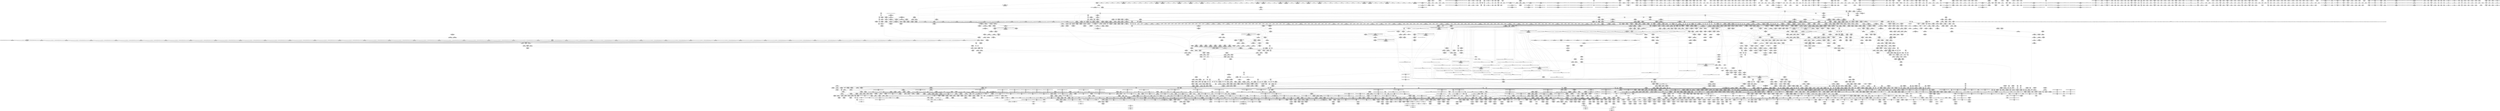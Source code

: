 digraph {
	CE0x64550b0 [shape=record,shape=Mrecord,label="{CE0x64550b0|tomoyo_path_permission:filename5|security/tomoyo/file.c,568}"]
	CE0x637fbd0 [shape=record,shape=Mrecord,label="{CE0x637fbd0|tomoyo_const_part_length:tmp36|security/tomoyo/util.c,644}"]
	CE0x60b3660 [shape=record,shape=Mrecord,label="{CE0x60b3660|i64*_getelementptr_inbounds_(_4_x_i64_,_4_x_i64_*___llvm_gcov_ctr24,_i64_0,_i64_3)|*Constant*|*SummSink*}"]
	CE0x7a105f0 [shape=record,shape=Mrecord,label="{CE0x7a105f0|rcu_lock_acquire:tmp3}"]
	CE0x5141490 [shape=record,shape=Mrecord,label="{CE0x5141490|i64_5|*Constant*}"]
	CE0x53c1c10 [shape=record,shape=Mrecord,label="{CE0x53c1c10|0:_%struct.tomoyo_obj_info*,_16:_%struct.tomoyo_domain_info*,_24:_%struct.tomoyo_path_info*,_40:_i8,_72:_i8,_75:_i8,_76:_i8,_77:_i8,_:_SCMRE_24,25_}"]
	CE0x643fe40 [shape=record,shape=Mrecord,label="{CE0x643fe40|0:_%struct.tomoyo_obj_info*,_16:_%struct.tomoyo_domain_info*,_24:_%struct.tomoyo_path_info*,_40:_i8,_72:_i8,_75:_i8,_76:_i8,_77:_i8,_:_SCMRE_76,77_|*MultipleSource*|security/tomoyo/file.c, 787|security/tomoyo/file.c,787|Function::tomoyo_init_request_info&Arg::r::|security/tomoyo/file.c,800}"]
	CE0x544fd80 [shape=record,shape=Mrecord,label="{CE0x544fd80|tomoyo_const_part_length:tmp18|security/tomoyo/util.c,627}"]
	CE0x6fd9490 [shape=record,shape=Mrecord,label="{CE0x6fd9490|tomoyo_domain:tmp11|security/tomoyo/common.h,1205|*SummSource*}"]
	CE0x5f98c50 [shape=record,shape=Mrecord,label="{CE0x5f98c50|128:_i8*,_1208:_%struct.file*,_:_CMRE_42,43_}"]
	CE0x64b42a0 [shape=record,shape=Mrecord,label="{CE0x64b42a0|128:_i8*,_1208:_%struct.file*,_:_CMRE_3,4_}"]
	CE0x511b6b0 [shape=record,shape=Mrecord,label="{CE0x511b6b0|_call_void_rcu_lock_acquire(%struct.lockdep_map*_%dep_map)_#9,_!dbg_!38906|include/linux/srcu.h,222|*SummSink*}"]
	CE0x601fab0 [shape=record,shape=Mrecord,label="{CE0x601fab0|tomoyo_const_part_length:tmp52|security/tomoyo/util.c,652|*SummSink*}"]
	CE0x52d2300 [shape=record,shape=Mrecord,label="{CE0x52d2300|tomoyo_domain:call|security/tomoyo/common.h,1205|*SummSink*}"]
	CE0x7ccc430 [shape=record,shape=Mrecord,label="{CE0x7ccc430|rcu_lock_release:indirectgoto|*SummSource*}"]
	CE0x7b61750 [shape=record,shape=Mrecord,label="{CE0x7b61750|tomoyo_path_perm:conv8|security/tomoyo/file.c,807|*SummSource*}"]
	CE0x64168c0 [shape=record,shape=Mrecord,label="{CE0x64168c0|GLOBAL:tomoyo_domain.__warned|Global_var:tomoyo_domain.__warned|*SummSink*}"]
	CE0x46a5d20 [shape=record,shape=Mrecord,label="{CE0x46a5d20|tomoyo_path_symlink:mnt1|security/tomoyo/tomoyo.c,222}"]
	CE0x60be400 [shape=record,shape=Mrecord,label="{CE0x60be400|tomoyo_get_mode:tmp16|security/tomoyo/util.c,983}"]
	CE0x7b67a50 [shape=record,shape=Mrecord,label="{CE0x7b67a50|tomoyo_path_permission:conv|security/tomoyo/file.c,564}"]
	CE0x6058f30 [shape=record,shape=Mrecord,label="{CE0x6058f30|i64_13|*Constant*|*SummSource*}"]
	CE0x60a5ef0 [shape=record,shape=Mrecord,label="{CE0x60a5ef0|tomoyo_domain:tmp4|security/tomoyo/common.h,1205|*SummSink*}"]
	CE0x65c7d10 [shape=record,shape=Mrecord,label="{CE0x65c7d10|tomoyo_get_mode:tmp3|security/tomoyo/util.c,978|*SummSource*}"]
	CE0x51409a0 [shape=record,shape=Mrecord,label="{CE0x51409a0|rcu_lock_release:tmp3|*SummSink*}"]
	CE0x5fed840 [shape=record,shape=Mrecord,label="{CE0x5fed840|tomoyo_fill_path_info:entry}"]
	CE0x7ce2fb0 [shape=record,shape=Mrecord,label="{CE0x7ce2fb0|i64_6|*Constant*|*SummSink*}"]
	CE0x462eac0 [shape=record,shape=Mrecord,label="{CE0x462eac0|tomoyo_get_mode:retval.0|*SummSource*}"]
	CE0x79d9290 [shape=record,shape=Mrecord,label="{CE0x79d9290|tomoyo_read_lock:call|security/tomoyo/common.h,1097|*SummSink*}"]
	CE0x60cd060 [shape=record,shape=Mrecord,label="{CE0x60cd060|_call_void_lock_acquire(%struct.lockdep_map*_%map,_i32_0,_i32_0,_i32_2,_i32_0,_%struct.lockdep_map*_null,_i64_ptrtoint_(i8*_blockaddress(_rcu_lock_acquire,_%__here)_to_i64))_#9,_!dbg_!38907|include/linux/rcupdate.h,418|*SummSource*}"]
	CE0x7a90440 [shape=record,shape=Mrecord,label="{CE0x7a90440|tomoyo_path_perm:sw.bb9}"]
	CE0x7a3f6b0 [shape=record,shape=Mrecord,label="{CE0x7a3f6b0|tomoyo_const_part_length:while.body|*SummSource*}"]
	CE0x63c37f0 [shape=record,shape=Mrecord,label="{CE0x63c37f0|i64*_getelementptr_inbounds_(_25_x_i64_,_25_x_i64_*___llvm_gcov_ctr11,_i64_0,_i64_22)|*Constant*}"]
	CE0x544f620 [shape=record,shape=Mrecord,label="{CE0x544f620|tomoyo_const_part_length:conv11|security/tomoyo/util.c,641|*SummSink*}"]
	CE0x64b71c0 [shape=record,shape=Mrecord,label="{CE0x64b71c0|i64_22|*Constant*|*SummSource*}"]
	CE0x5383d50 [shape=record,shape=Mrecord,label="{CE0x5383d50|COLLAPSED:_GCMRE___llvm_gcov_ctr43150_internal_global_31_x_i64_zeroinitializer:_elem_0:default:}"]
	CE0x4670010 [shape=record,shape=Mrecord,label="{CE0x4670010|tomoyo_const_part_length:tmp18|security/tomoyo/util.c,627|*SummSource*}"]
	CE0x6197630 [shape=record,shape=Mrecord,label="{CE0x6197630|i64*_getelementptr_inbounds_(_11_x_i64_,_11_x_i64_*___llvm_gcov_ctr54147,_i64_0,_i64_9)|*Constant*|*SummSink*}"]
	CE0x637c110 [shape=record,shape=Mrecord,label="{CE0x637c110|0:_%struct.tomoyo_obj_info*,_16:_%struct.tomoyo_domain_info*,_24:_%struct.tomoyo_path_info*,_40:_i8,_72:_i8,_75:_i8,_76:_i8,_77:_i8,_:_SCMRE_63,64_}"]
	CE0x60cd9c0 [shape=record,shape=Mrecord,label="{CE0x60cd9c0|i64*_getelementptr_inbounds_(_4_x_i64_,_4_x_i64_*___llvm_gcov_ctr24,_i64_0,_i64_0)|*Constant*}"]
	CE0x7cacd30 [shape=record,shape=Mrecord,label="{CE0x7cacd30|__llvm_gcov_indirect_counter_increment:pred|*SummSink*}"]
	CE0x54c3160 [shape=record,shape=Mrecord,label="{CE0x54c3160|tomoyo_init_request_info:call|security/tomoyo/util.c,1005}"]
	CE0x4535b60 [shape=record,shape=Mrecord,label="{CE0x4535b60|tomoyo_fill_path_info:hash|security/tomoyo/util.c,669|*SummSink*}"]
	CE0x43ab8d0 [shape=record,shape=Mrecord,label="{CE0x43ab8d0|tomoyo_domain:tmp14|security/tomoyo/common.h,1205|*SummSource*}"]
	CE0x51db5a0 [shape=record,shape=Mrecord,label="{CE0x51db5a0|tomoyo_fill_path_info:tmp9|security/tomoyo/util.c,667}"]
	CE0x79e80f0 [shape=record,shape=Mrecord,label="{CE0x79e80f0|tomoyo_const_part_length:tmp41|security/tomoyo/util.c,644|*SummSource*}"]
	CE0x6316580 [shape=record,shape=Mrecord,label="{CE0x6316580|i64_4|*Constant*}"]
	CE0x47cc200 [shape=record,shape=Mrecord,label="{CE0x47cc200|tomoyo_path_symlink:entry}"]
	CE0x65e6b70 [shape=record,shape=Mrecord,label="{CE0x65e6b70|tomoyo_init_request_info:tmp11|security/tomoyo/util.c,1007|*SummSink*}"]
	CE0x7a65a10 [shape=record,shape=Mrecord,label="{CE0x7a65a10|tomoyo_const_part_length:tmp44|security/tomoyo/util.c,645|*SummSource*}"]
	CE0x6008dc0 [shape=record,shape=Mrecord,label="{CE0x6008dc0|rcu_lock_acquire:tmp2|*SummSink*}"]
	CE0x621bbb0 [shape=record,shape=Mrecord,label="{CE0x621bbb0|tomoyo_add_slash:tmp4|security/tomoyo/file.c,131|*SummSource*}"]
	CE0x64cdfb0 [shape=record,shape=Mrecord,label="{CE0x64cdfb0|i64*_getelementptr_inbounds_(_6_x_i64_,_6_x_i64_*___llvm_gcov_ctr26,_i64_0,_i64_4)|*Constant*}"]
	CE0x61416c0 [shape=record,shape=Mrecord,label="{CE0x61416c0|tomoyo_path_perm:tmp41|security/tomoyo/file.c,824}"]
	CE0x46c9c70 [shape=record,shape=Mrecord,label="{CE0x46c9c70|i64*_getelementptr_inbounds_(_2_x_i64_,_2_x_i64_*___llvm_gcov_ctr27202,_i64_0,_i64_1)|*Constant*|*SummSink*}"]
	CE0x5f99780 [shape=record,shape=Mrecord,label="{CE0x5f99780|128:_i8*,_1208:_%struct.file*,_:_CMRE_51,52_}"]
	CE0x534ac90 [shape=record,shape=Mrecord,label="{CE0x534ac90|i8*_undef|*Constant*|*SummSink*}"]
	CE0x5279c00 [shape=record,shape=Mrecord,label="{CE0x5279c00|tomoyo_audit_path_log:tmp1|*SummSink*}"]
	CE0x7a3ebe0 [shape=record,shape=Mrecord,label="{CE0x7a3ebe0|tomoyo_audit_path_log:tmp4|security/tomoyo/file.c,168}"]
	CE0x7ac30f0 [shape=record,shape=Mrecord,label="{CE0x7ac30f0|i32_4|*Constant*|*SummSource*}"]
	CE0x60093b0 [shape=record,shape=Mrecord,label="{CE0x60093b0|VOIDTB_TE:_CE_185,186_}"]
	CE0x643fa50 [shape=record,shape=Mrecord,label="{CE0x643fa50|0:_%struct.tomoyo_obj_info*,_16:_%struct.tomoyo_domain_info*,_24:_%struct.tomoyo_path_info*,_40:_i8,_72:_i8,_75:_i8,_76:_i8,_77:_i8,_:_SCMRE_75,76_|*MultipleSource*|security/tomoyo/file.c, 787|security/tomoyo/file.c,787|Function::tomoyo_init_request_info&Arg::r::|security/tomoyo/file.c,800}"]
	CE0x462f250 [shape=record,shape=Mrecord,label="{CE0x462f250|i64*_getelementptr_inbounds_(_12_x_i64_,_12_x_i64_*___llvm_gcov_ctr31133,_i64_0,_i64_11)|*Constant*|*SummSink*}"]
	CE0x629eae0 [shape=record,shape=Mrecord,label="{CE0x629eae0|i64*_getelementptr_inbounds_(_10_x_i64_,_10_x_i64_*___llvm_gcov_ctr34,_i64_0,_i64_3)|*Constant*|*SummSink*}"]
	CE0x6066e20 [shape=record,shape=Mrecord,label="{CE0x6066e20|i64_17|*Constant*}"]
	CE0x544dcc0 [shape=record,shape=Mrecord,label="{CE0x544dcc0|__llvm_gcov_indirect_counter_increment:tmp5|*SummSink*}"]
	CE0x64ac250 [shape=record,shape=Mrecord,label="{CE0x64ac250|tomoyo_path_permission:tmp17|security/tomoyo/file.c,571}"]
	CE0x79d2610 [shape=record,shape=Mrecord,label="{CE0x79d2610|i64_25|*Constant*|*SummSink*}"]
	CE0x620e1b0 [shape=record,shape=Mrecord,label="{CE0x620e1b0|GLOBAL:__llvm_gcov_ctr28130|Global_var:__llvm_gcov_ctr28130|*SummSource*}"]
	CE0x7c4fe50 [shape=record,shape=Mrecord,label="{CE0x7c4fe50|tomoyo_get_mode:tmp15|security/tomoyo/util.c,983|*SummSink*}"]
	CE0x7a20ad0 [shape=record,shape=Mrecord,label="{CE0x7a20ad0|i64*_getelementptr_inbounds_(_5_x_i64_,_5_x_i64_*___llvm_gcov_ctr28130,_i64_0,_i64_3)|*Constant*}"]
	CE0x79d1c60 [shape=record,shape=Mrecord,label="{CE0x79d1c60|tomoyo_const_part_length:cmp25|security/tomoyo/util.c,644|*SummSink*}"]
	CE0x535b660 [shape=record,shape=Mrecord,label="{CE0x535b660|__llvm_gcov_indirect_counter_increment:counter|*SummSink*}"]
	CE0x7a1d270 [shape=record,shape=Mrecord,label="{CE0x7a1d270|__llvm_gcov_indirect_counter_increment114:predecessor|Function::__llvm_gcov_indirect_counter_increment114&Arg::predecessor::|*SummSink*}"]
	CE0x54c3ae0 [shape=record,shape=Mrecord,label="{CE0x54c3ae0|i64_80|*Constant*|*SummSink*}"]
	CE0x6076220 [shape=record,shape=Mrecord,label="{CE0x6076220|__llvm_gcov_indirect_counter_increment114:bb4|*SummSink*}"]
	CE0x6170280 [shape=record,shape=Mrecord,label="{CE0x6170280|tomoyo_domain:bb}"]
	CE0x7b789e0 [shape=record,shape=Mrecord,label="{CE0x7b789e0|i64*_getelementptr_inbounds_(_6_x_i64_,_6_x_i64_*___llvm_gcov_ctr25,_i64_0,_i64_0)|*Constant*|*SummSink*}"]
	CE0x5315e60 [shape=record,shape=Mrecord,label="{CE0x5315e60|tomoyo_const_part_length:tmp3|security/tomoyo/util.c,624|*SummSource*}"]
	CE0x638f6d0 [shape=record,shape=Mrecord,label="{CE0x638f6d0|tomoyo_domain:if.end|*SummSource*}"]
	CE0x60e75a0 [shape=record,shape=Mrecord,label="{CE0x60e75a0|tomoyo_path_perm:name21|security/tomoyo/file.c,822|*SummSink*}"]
	CE0x62fe120 [shape=record,shape=Mrecord,label="{CE0x62fe120|tomoyo_get_realpath:buf|Function::tomoyo_get_realpath&Arg::buf::|*SummSource*}"]
	CE0x5364300 [shape=record,shape=Mrecord,label="{CE0x5364300|tomoyo_path_permission:tmp12|security/tomoyo/file.c,566|*SummSink*}"]
	CE0x46e0130 [shape=record,shape=Mrecord,label="{CE0x46e0130|tomoyo_path_permission:tmp|*SummSource*}"]
	CE0x6096970 [shape=record,shape=Mrecord,label="{CE0x6096970|i64*_getelementptr_inbounds_(_6_x_i64_,_6_x_i64_*___llvm_gcov_ctr25,_i64_0,_i64_0)|*Constant*}"]
	CE0x7c83360 [shape=record,shape=Mrecord,label="{CE0x7c83360|srcu_read_lock:call|include/linux/srcu.h,220}"]
	CE0x52c63d0 [shape=record,shape=Mrecord,label="{CE0x52c63d0|i64*_getelementptr_inbounds_(_4_x_i64_,_4_x_i64_*___llvm_gcov_ctr33,_i64_0,_i64_2)|*Constant*|*SummSink*}"]
	CE0x4730950 [shape=record,shape=Mrecord,label="{CE0x4730950|COLLAPSED:_GCMRE___llvm_gcov_ctr27202_internal_global_2_x_i64_zeroinitializer:_elem_0:default:}"]
	CE0x7cb7300 [shape=record,shape=Mrecord,label="{CE0x7cb7300|tomoyo_get_mode:arrayidx|security/tomoyo/util.c,981|*SummSource*}"]
	CE0x6085d70 [shape=record,shape=Mrecord,label="{CE0x6085d70|GLOBAL:lock_acquire|*Constant*|*SummSource*}"]
	CE0x65a9e90 [shape=record,shape=Mrecord,label="{CE0x65a9e90|tomoyo_get_mode:bb}"]
	CE0x534a690 [shape=record,shape=Mrecord,label="{CE0x534a690|rcu_lock_acquire:tmp7}"]
	CE0x460c9a0 [shape=record,shape=Mrecord,label="{CE0x460c9a0|tomoyo_path_permission:tmp23|security/tomoyo/file.c,574}"]
	CE0x6358c70 [shape=record,shape=Mrecord,label="{CE0x6358c70|tomoyo_audit_path_log:call|security/tomoyo/file.c,167}"]
	CE0x7a2f9b0 [shape=record,shape=Mrecord,label="{CE0x7a2f9b0|tomoyo_domain:tmp7|security/tomoyo/common.h,1205|*SummSource*}"]
	CE0x60baba0 [shape=record,shape=Mrecord,label="{CE0x60baba0|_ret_void,_!dbg_!38929|security/tomoyo/util.c,670}"]
	CE0x53c15e0 [shape=record,shape=Mrecord,label="{CE0x53c15e0|0:_%struct.tomoyo_obj_info*,_16:_%struct.tomoyo_domain_info*,_24:_%struct.tomoyo_path_info*,_40:_i8,_72:_i8,_75:_i8,_76:_i8,_77:_i8,_:_SCMRE_16,24_|*MultipleSource*|security/tomoyo/file.c, 787|security/tomoyo/file.c,787|Function::tomoyo_init_request_info&Arg::r::|security/tomoyo/file.c,800}"]
	CE0x6086710 [shape=record,shape=Mrecord,label="{CE0x6086710|i64*_getelementptr_inbounds_(_31_x_i64_,_31_x_i64_*___llvm_gcov_ctr43150,_i64_0,_i64_21)|*Constant*|*SummSource*}"]
	CE0x6506f60 [shape=record,shape=Mrecord,label="{CE0x6506f60|i64*_getelementptr_inbounds_(_12_x_i64_,_12_x_i64_*___llvm_gcov_ctr31133,_i64_0,_i64_10)|*Constant*}"]
	CE0x63e1eb0 [shape=record,shape=Mrecord,label="{CE0x63e1eb0|0:_%struct.tomoyo_obj_info*,_16:_%struct.tomoyo_domain_info*,_24:_%struct.tomoyo_path_info*,_40:_i8,_72:_i8,_75:_i8,_76:_i8,_77:_i8,_:_SCMRE_39,40_}"]
	CE0x6332010 [shape=record,shape=Mrecord,label="{CE0x6332010|rcu_lock_release:tmp7}"]
	CE0x5f98d80 [shape=record,shape=Mrecord,label="{CE0x5f98d80|128:_i8*,_1208:_%struct.file*,_:_CMRE_43,44_}"]
	CE0x621a940 [shape=record,shape=Mrecord,label="{CE0x621a940|_ret_void|*SummSource*}"]
	CE0x65630c0 [shape=record,shape=Mrecord,label="{CE0x65630c0|GLOBAL:tomoyo_get_mode|*Constant*}"]
	CE0x62bac40 [shape=record,shape=Mrecord,label="{CE0x62bac40|GLOBAL:tomoyo_const_part_length|*Constant*}"]
	CE0x7c16c10 [shape=record,shape=Mrecord,label="{CE0x7c16c10|tomoyo_get_realpath:tmp2|*LoadInst*|security/tomoyo/file.c,151|*SummSink*}"]
	CE0x7a1f9b0 [shape=record,shape=Mrecord,label="{CE0x7a1f9b0|GLOBAL:lockdep_rcu_suspicious|*Constant*|*SummSink*}"]
	CE0x4687c80 [shape=record,shape=Mrecord,label="{CE0x4687c80|_call_void_mcount()_#3|*SummSource*}"]
	CE0x79c3410 [shape=record,shape=Mrecord,label="{CE0x79c3410|VOIDTB_TE:_CE_305,306_}"]
	CE0x61419e0 [shape=record,shape=Mrecord,label="{CE0x61419e0|_call_void_kfree(i8*_%tmp41)_#9,_!dbg_!38964|security/tomoyo/file.c,824}"]
	CE0x637fe00 [shape=record,shape=Mrecord,label="{CE0x637fe00|tomoyo_const_part_length:tmp36|security/tomoyo/util.c,644|*SummSink*}"]
	CE0x51ec710 [shape=record,shape=Mrecord,label="{CE0x51ec710|tomoyo_audit_path_log:tmp2|*SummSink*}"]
	CE0x52984b0 [shape=record,shape=Mrecord,label="{CE0x52984b0|tomoyo_path_perm:operation|Function::tomoyo_path_perm&Arg::operation::}"]
	CE0x7b46c00 [shape=record,shape=Mrecord,label="{CE0x7b46c00|i64_ptrtoint_(i8*_blockaddress(_rcu_lock_acquire,_%__here)_to_i64)|*Constant*|*SummSource*}"]
	CE0x45a45a0 [shape=record,shape=Mrecord,label="{CE0x45a45a0|i32_1|*Constant*|*SummSink*}"]
	CE0x7c16590 [shape=record,shape=Mrecord,label="{CE0x7c16590|__llvm_gcov_indirect_counter_increment:tmp|*SummSource*}"]
	CE0x4687d20 [shape=record,shape=Mrecord,label="{CE0x4687d20|_call_void_mcount()_#3|*SummSink*}"]
	CE0x52e3270 [shape=record,shape=Mrecord,label="{CE0x52e3270|tomoyo_domain:tobool1|security/tomoyo/common.h,1205|*SummSink*}"]
	CE0x63e5d70 [shape=record,shape=Mrecord,label="{CE0x63e5d70|i8*_getelementptr_inbounds_(_12_x_i8_,_12_x_i8_*_.str1,_i32_0,_i32_0)|*Constant*|*SummSource*}"]
	CE0x79e26f0 [shape=record,shape=Mrecord,label="{CE0x79e26f0|GLOBAL:tomoyo_ss|Global_var:tomoyo_ss|*SummSource*}"]
	CE0x470d3b0 [shape=record,shape=Mrecord,label="{CE0x470d3b0|tomoyo_path_permission:tmp13|security/tomoyo/file.c,566|*SummSink*}"]
	CE0x63f4070 [shape=record,shape=Mrecord,label="{CE0x63f4070|0:_%struct.tomoyo_obj_info*,_16:_%struct.tomoyo_domain_info*,_24:_%struct.tomoyo_path_info*,_40:_i8,_72:_i8,_75:_i8,_76:_i8,_77:_i8,_:_SCMRE_50,51_}"]
	CE0x5303770 [shape=record,shape=Mrecord,label="{CE0x5303770|tomoyo_const_part_length:cmp15|security/tomoyo/util.c,641|*SummSource*}"]
	CE0x46a8260 [shape=record,shape=Mrecord,label="{CE0x46a8260|tomoyo_path_perm:retval.0|*SummSink*}"]
	CE0x46dfc10 [shape=record,shape=Mrecord,label="{CE0x46dfc10|tomoyo_read_unlock:tmp2|*SummSink*}"]
	CE0x6426da0 [shape=record,shape=Mrecord,label="{CE0x6426da0|get_current:entry|*SummSource*}"]
	CE0x63523a0 [shape=record,shape=Mrecord,label="{CE0x63523a0|i64*_getelementptr_inbounds_(_25_x_i64_,_25_x_i64_*___llvm_gcov_ctr11,_i64_0,_i64_6)|*Constant*|*SummSource*}"]
	CE0x61cfdc0 [shape=record,shape=Mrecord,label="{CE0x61cfdc0|tomoyo_const_part_length:len.0|*SummSource*}"]
	CE0x646f360 [shape=record,shape=Mrecord,label="{CE0x646f360|i64_2|*Constant*}"]
	CE0x61c10f0 [shape=record,shape=Mrecord,label="{CE0x61c10f0|i32_5|*Constant*|*SummSink*}"]
	CE0x47f69c0 [shape=record,shape=Mrecord,label="{CE0x47f69c0|tomoyo_fill_path_info:tobool|security/tomoyo/util.c,667|*SummSink*}"]
	CE0x63c3040 [shape=record,shape=Mrecord,label="{CE0x63c3040|i64_20|*Constant*|*SummSource*}"]
	CE0x6151cc0 [shape=record,shape=Mrecord,label="{CE0x6151cc0|tomoyo_get_mode:idxprom3|security/tomoyo/util.c,983}"]
	CE0x46353e0 [shape=record,shape=Mrecord,label="{CE0x46353e0|tomoyo_path_symlink:tmp|*SummSource*}"]
	CE0x7ae1e80 [shape=record,shape=Mrecord,label="{CE0x7ae1e80|GLOBAL:lockdep_rcu_suspicious|*Constant*}"]
	CE0x65d3090 [shape=record,shape=Mrecord,label="{CE0x65d3090|tomoyo_const_part_length:lor.lhs.false23|*SummSource*}"]
	CE0x5fde050 [shape=record,shape=Mrecord,label="{CE0x5fde050|tomoyo_get_realpath:tmp11|security/tomoyo/file.c,156|*SummSource*}"]
	CE0x5112360 [shape=record,shape=Mrecord,label="{CE0x5112360|_call_void_mcount()_#3|*SummSource*}"]
	CE0x6266f40 [shape=record,shape=Mrecord,label="{CE0x6266f40|128:_i8*,_1208:_%struct.file*,_:_CMRE_80,88_|*MultipleSource*|security/tomoyo/common.h,1205|security/tomoyo/common.h,1205}"]
	CE0x4739450 [shape=record,shape=Mrecord,label="{CE0x4739450|tomoyo_const_part_length:tmp16|security/tomoyo/util.c,627|*SummSource*}"]
	CE0x64f86a0 [shape=record,shape=Mrecord,label="{CE0x64f86a0|tomoyo_path_perm:idxprom|security/tomoyo/file.c,797|*SummSink*}"]
	CE0x60674b0 [shape=record,shape=Mrecord,label="{CE0x60674b0|tomoyo_path_perm:tmp32|security/tomoyo/file.c,821|*SummSink*}"]
	CE0x534b210 [shape=record,shape=Mrecord,label="{CE0x534b210|__llvm_gcov_indirect_counter_increment114:bb|*SummSource*}"]
	CE0x6326370 [shape=record,shape=Mrecord,label="{CE0x6326370|tomoyo_read_lock:entry|*SummSource*}"]
	CE0x7aa05d0 [shape=record,shape=Mrecord,label="{CE0x7aa05d0|tomoyo_path_permission:call9|security/tomoyo/file.c,572}"]
	CE0x60ee380 [shape=record,shape=Mrecord,label="{CE0x60ee380|_call_void_kfree(i8*_%tmp38)_#9,_!dbg_!38960|security/tomoyo/file.c,822}"]
	CE0x6065550 [shape=record,shape=Mrecord,label="{CE0x6065550|tomoyo_path_permission:filename|Function::tomoyo_path_permission&Arg::filename::|*SummSink*}"]
	CE0x60f82e0 [shape=record,shape=Mrecord,label="{CE0x60f82e0|tomoyo_path_permission:if.end}"]
	CE0x54920a0 [shape=record,shape=Mrecord,label="{CE0x54920a0|tomoyo_path_permission:path|security/tomoyo/file.c,568|*SummSink*}"]
	CE0x6008ce0 [shape=record,shape=Mrecord,label="{CE0x6008ce0|rcu_lock_acquire:tmp2}"]
	CE0x60ba640 [shape=record,shape=Mrecord,label="{CE0x60ba640|tomoyo_add_slash:call|security/tomoyo/file.c,136|*SummSink*}"]
	CE0x65a9450 [shape=record,shape=Mrecord,label="{CE0x65a9450|VOIDTB_TE:_CE_156,157_}"]
	CE0x5302cf0 [shape=record,shape=Mrecord,label="{CE0x5302cf0|rcu_lock_acquire:indirectgoto|*SummSource*}"]
	CE0x79c23c0 [shape=record,shape=Mrecord,label="{CE0x79c23c0|VOIDTB_TE:_CE_200,201_}"]
	CE0x7a950a0 [shape=record,shape=Mrecord,label="{CE0x7a950a0|tomoyo_path_permission:tmp4|security/tomoyo/file.c,564|*SummSink*}"]
	CE0x60bdea0 [shape=record,shape=Mrecord,label="{CE0x60bdea0|0:_i8,_array:_GCRE_tomoyo_index2category_constant_39_x_i8_c_00_00_00_00_00_00_00_00_00_00_00_00_00_00_00_00_00_00_00_00_00_00_00_01_01_01_01_01_01_01_01_01_01_01_01_01_01_01_02_,_align_16:_elem_37::|security/tomoyo/util.c,983}"]
	CE0x643dfd0 [shape=record,shape=Mrecord,label="{CE0x643dfd0|srcu_read_lock:tmp2|*SummSource*}"]
	CE0x618f480 [shape=record,shape=Mrecord,label="{CE0x618f480|tomoyo_domain:bb|*SummSource*}"]
	CE0x46aa590 [shape=record,shape=Mrecord,label="{CE0x46aa590|GLOBAL:tomoyo_path_keyword|Global_var:tomoyo_path_keyword|*SummSink*}"]
	CE0x637b1a0 [shape=record,shape=Mrecord,label="{CE0x637b1a0|COLLAPSED:_GCMRE___llvm_gcov_ctr22_internal_global_2_x_i64_zeroinitializer:_elem_0:default:}"]
	CE0x52a8a30 [shape=record,shape=Mrecord,label="{CE0x52a8a30|tomoyo_path_permission:tmp2|security/tomoyo/file.c,563}"]
	CE0x5fe99c0 [shape=record,shape=Mrecord,label="{CE0x5fe99c0|tomoyo_fill_path_info:entry}"]
	CE0x64b6cb0 [shape=record,shape=Mrecord,label="{CE0x64b6cb0|tomoyo_const_part_length:cmp21|security/tomoyo/util.c,644|*SummSource*}"]
	CE0x7ac9ee0 [shape=record,shape=Mrecord,label="{CE0x7ac9ee0|tomoyo_audit_path_log:r|Function::tomoyo_audit_path_log&Arg::r::}"]
	CE0x469fda0 [shape=record,shape=Mrecord,label="{CE0x469fda0|__llvm_gcov_indirect_counter_increment114:tmp1}"]
	CE0x5363f90 [shape=record,shape=Mrecord,label="{CE0x5363f90|tomoyo_fill_path_info:tmp5|security/tomoyo/util.c,667|*SummSink*}"]
	CE0x534a3a0 [shape=record,shape=Mrecord,label="{CE0x534a3a0|rcu_lock_acquire:tmp6|*SummSource*}"]
	CE0x53c5eb0 [shape=record,shape=Mrecord,label="{CE0x53c5eb0|i64*_getelementptr_inbounds_(_12_x_i64_,_12_x_i64_*___llvm_gcov_ctr31133,_i64_0,_i64_9)|*Constant*|*SummSource*}"]
	CE0x52e9de0 [shape=record,shape=Mrecord,label="{CE0x52e9de0|tomoyo_path_permission:conv3|security/tomoyo/file.c,565|*SummSink*}"]
	CE0x51dacb0 [shape=record,shape=Mrecord,label="{CE0x51dacb0|tomoyo_fill_path_info:const_len|security/tomoyo/util.c,666|*SummSink*}"]
	CE0x61c7b60 [shape=record,shape=Mrecord,label="{CE0x61c7b60|tomoyo_path_perm:tmp19|security/tomoyo/file.c,805|*SummSink*}"]
	CE0x6326100 [shape=record,shape=Mrecord,label="{CE0x6326100|GLOBAL:tomoyo_read_lock|*Constant*}"]
	CE0x62e4090 [shape=record,shape=Mrecord,label="{CE0x62e4090|tomoyo_path_permission:r|Function::tomoyo_path_permission&Arg::r::}"]
	CE0x5f95810 [shape=record,shape=Mrecord,label="{CE0x5f95810|tomoyo_audit_path_log:arrayidx|security/tomoyo/file.c,167|*SummSink*}"]
	CE0x7b4ace0 [shape=record,shape=Mrecord,label="{CE0x7b4ace0|i64_1|*Constant*}"]
	CE0x62a4a10 [shape=record,shape=Mrecord,label="{CE0x62a4a10|i64**_getelementptr_inbounds_(_3_x_i64*_,_3_x_i64*_*___llvm_gcda_edge_table,_i64_0,_i64_0)|*Constant*}"]
	CE0x53ce940 [shape=record,shape=Mrecord,label="{CE0x53ce940|tomoyo_path_perm:tmp23|security/tomoyo/file.c,814}"]
	CE0x7af1f90 [shape=record,shape=Mrecord,label="{CE0x7af1f90|i32_8|*Constant*}"]
	CE0x7a0cbc0 [shape=record,shape=Mrecord,label="{CE0x7a0cbc0|_call_void_mcount()_#3|*SummSource*}"]
	CE0x64d3540 [shape=record,shape=Mrecord,label="{CE0x64d3540|tomoyo_read_unlock:entry|*SummSource*}"]
	CE0x648ccd0 [shape=record,shape=Mrecord,label="{CE0x648ccd0|tomoyo_path_permission:tmp16|security/tomoyo/file.c,571}"]
	CE0x6417040 [shape=record,shape=Mrecord,label="{CE0x6417040|tomoyo_get_mode:return|*SummSink*}"]
	CE0x527a890 [shape=record,shape=Mrecord,label="{CE0x527a890|GLOBAL:__llvm_gcov_ctr43150|Global_var:__llvm_gcov_ctr43150}"]
	CE0x7b46540 [shape=record,shape=Mrecord,label="{CE0x7b46540|_call_void_mcount()_#3|*SummSource*}"]
	CE0x621bb40 [shape=record,shape=Mrecord,label="{CE0x621bb40|GLOBAL:__llvm_gcov_ctr26|Global_var:__llvm_gcov_ctr26|*SummSink*}"]
	CE0x54c36b0 [shape=record,shape=Mrecord,label="{CE0x54c36b0|i64*_getelementptr_inbounds_(_2_x_i64_,_2_x_i64_*___llvm_gcov_ctr22,_i64_0,_i64_1)|*Constant*}"]
	CE0x534a9b0 [shape=record,shape=Mrecord,label="{CE0x534a9b0|i8*_undef|*Constant*}"]
	CE0x6fe4000 [shape=record,shape=Mrecord,label="{CE0x6fe4000|tomoyo_const_part_length:tmp11|security/tomoyo/util.c,626}"]
	CE0x6523e60 [shape=record,shape=Mrecord,label="{CE0x6523e60|tomoyo_const_part_length:conv24|security/tomoyo/util.c,644}"]
	CE0x630d350 [shape=record,shape=Mrecord,label="{CE0x630d350|tomoyo_domain:tmp20|security/tomoyo/common.h,1205|*SummSink*}"]
	CE0x6febeb0 [shape=record,shape=Mrecord,label="{CE0x6febeb0|i64*_getelementptr_inbounds_(_31_x_i64_,_31_x_i64_*___llvm_gcov_ctr43150,_i64_0,_i64_9)|*Constant*|*SummSink*}"]
	CE0x64b4150 [shape=record,shape=Mrecord,label="{CE0x64b4150|tomoyo_domain:tmp23|security/tomoyo/common.h,1205}"]
	CE0x51e9470 [shape=record,shape=Mrecord,label="{CE0x51e9470|i32_47|*Constant*|*SummSink*}"]
	CE0x7a66240 [shape=record,shape=Mrecord,label="{CE0x7a66240|tomoyo_const_part_length:tmp45|security/tomoyo/util.c,645}"]
	CE0x5153690 [shape=record,shape=Mrecord,label="{CE0x5153690|i8_0|*Constant*|*SummSink*}"]
	CE0x61dc100 [shape=record,shape=Mrecord,label="{CE0x61dc100|tomoyo_path_perm:conv|security/tomoyo/file.c,800|*SummSink*}"]
	CE0x5257ab0 [shape=record,shape=Mrecord,label="{CE0x5257ab0|tomoyo_path_perm:tmp5|security/tomoyo/file.c,789|*SummSource*}"]
	CE0x53212d0 [shape=record,shape=Mrecord,label="{CE0x53212d0|tomoyo_path_permission:type1|security/tomoyo/file.c,564}"]
	CE0x555c230 [shape=record,shape=Mrecord,label="{CE0x555c230|GLOBAL:__llvm_gcov_ctr28130|Global_var:__llvm_gcov_ctr28130}"]
	CE0x53ad4c0 [shape=record,shape=Mrecord,label="{CE0x53ad4c0|tomoyo_path_perm:tmp52|security/tomoyo/file.c,829|*SummSource*}"]
	CE0x7a0c820 [shape=record,shape=Mrecord,label="{CE0x7a0c820|tomoyo_get_realpath:tmp1|*SummSink*}"]
	CE0x6276c90 [shape=record,shape=Mrecord,label="{CE0x6276c90|tomoyo_const_part_length:entry|*SummSource*}"]
	CE0x51ee540 [shape=record,shape=Mrecord,label="{CE0x51ee540|tomoyo_path_permission:idxprom|security/tomoyo/file.c,563|*SummSink*}"]
	CE0x6fe5270 [shape=record,shape=Mrecord,label="{CE0x6fe5270|tomoyo_fill_path_info:tmp1|*SummSink*}"]
	CE0x643dbc0 [shape=record,shape=Mrecord,label="{CE0x643dbc0|tomoyo_get_mode:index|Function::tomoyo_get_mode&Arg::index::}"]
	CE0x53cd840 [shape=record,shape=Mrecord,label="{CE0x53cd840|tomoyo_get_mode:tmp8|security/tomoyo/util.c,979}"]
	CE0x7b48ac0 [shape=record,shape=Mrecord,label="{CE0x7b48ac0|GLOBAL:lock_release|*Constant*|*SummSink*}"]
	CE0x64ed9d0 [shape=record,shape=Mrecord,label="{CE0x64ed9d0|tomoyo_const_part_length:if.then17|*SummSink*}"]
	CE0x7cfb270 [shape=record,shape=Mrecord,label="{CE0x7cfb270|tomoyo_get_mode:tmp9|security/tomoyo/util.c,981}"]
	CE0x63ae500 [shape=record,shape=Mrecord,label="{CE0x63ae500|tomoyo_const_part_length:inc|security/tomoyo/util.c,628}"]
	CE0x6020d50 [shape=record,shape=Mrecord,label="{CE0x6020d50|srcu_read_unlock:entry|*SummSink*}"]
	CE0x60768c0 [shape=record,shape=Mrecord,label="{CE0x60768c0|tomoyo_const_part_length:if.then|*SummSink*}"]
	CE0x5182e70 [shape=record,shape=Mrecord,label="{CE0x5182e70|tomoyo_path_perm:tmp22|security/tomoyo/file.c,810|*SummSource*}"]
	CE0x53032d0 [shape=record,shape=Mrecord,label="{CE0x53032d0|tomoyo_get_mode:default_config|security/tomoyo/util.c,986}"]
	CE0x7a0acd0 [shape=record,shape=Mrecord,label="{CE0x7a0acd0|_ret_i32_%call,_!dbg_!38907|include/linux/srcu.h,223}"]
	CE0x7b78720 [shape=record,shape=Mrecord,label="{CE0x7b78720|__llvm_gcov_indirect_counter_increment:tmp2}"]
	CE0x7a532b0 [shape=record,shape=Mrecord,label="{CE0x7a532b0|tomoyo_domain:entry|*SummSource*}"]
	CE0x60ec550 [shape=record,shape=Mrecord,label="{CE0x60ec550|tomoyo_fill_path_info:tmp3|security/tomoyo/util.c,667}"]
	CE0x6517540 [shape=record,shape=Mrecord,label="{CE0x6517540|tomoyo_get_mode:conv|security/tomoyo/util.c,982|*SummSource*}"]
	CE0x64b4780 [shape=record,shape=Mrecord,label="{CE0x64b4780|128:_i8*,_1208:_%struct.file*,_:_CMRE_6,7_}"]
	CE0x6206b20 [shape=record,shape=Mrecord,label="{CE0x6206b20|__llvm_gcov_indirect_counter_increment114:tmp5}"]
	CE0x649ce00 [shape=record,shape=Mrecord,label="{CE0x649ce00|i64_0|*Constant*}"]
	CE0x616fd60 [shape=record,shape=Mrecord,label="{CE0x616fd60|_call_void_mcount()_#3|*SummSink*}"]
	CE0x79a6f20 [shape=record,shape=Mrecord,label="{CE0x79a6f20|tomoyo_init_request_info:tmp9|security/tomoyo/util.c,1006}"]
	CE0x609d340 [shape=record,shape=Mrecord,label="{CE0x609d340|tomoyo_init_request_info:conv6|security/tomoyo/util.c,1011|*SummSink*}"]
	CE0x6064e30 [shape=record,shape=Mrecord,label="{CE0x6064e30|tomoyo_path_permission:operation|Function::tomoyo_path_permission&Arg::operation::|*SummSource*}"]
	CE0x61342d0 [shape=record,shape=Mrecord,label="{CE0x61342d0|tomoyo_path_perm:tmp39|security/tomoyo/file.c,821|*SummSink*}"]
	CE0x46aa020 [shape=record,shape=Mrecord,label="{CE0x46aa020|tomoyo_const_part_length:tmp15|security/tomoyo/util.c,627|*SummSink*}"]
	CE0x51118e0 [shape=record,shape=Mrecord,label="{CE0x51118e0|i32_39|*Constant*}"]
	CE0x6417390 [shape=record,shape=Mrecord,label="{CE0x6417390|tomoyo_path_permission:if.then|*SummSink*}"]
	CE0x60a6440 [shape=record,shape=Mrecord,label="{CE0x60a6440|srcu_read_lock:tmp|*SummSource*}"]
	CE0x60b38d0 [shape=record,shape=Mrecord,label="{CE0x60b38d0|rcu_lock_acquire:indirectgoto|*SummSink*}"]
	CE0x5275fd0 [shape=record,shape=Mrecord,label="{CE0x5275fd0|tomoyo_path_perm:cmp|security/tomoyo/file.c,798|*SummSink*}"]
	CE0x62d0d30 [shape=record,shape=Mrecord,label="{CE0x62d0d30|get_current:tmp1|*SummSink*}"]
	CE0x7ac2e30 [shape=record,shape=Mrecord,label="{CE0x7ac2e30|tomoyo_init_request_info:domain1|security/tomoyo/util.c,1006|*SummSink*}"]
	CE0x463a0f0 [shape=record,shape=Mrecord,label="{CE0x463a0f0|VOIDTB_TE:_CE_6392,6400_|*MultipleSource*|security/tomoyo/util.c,1010|security/tomoyo/file.c,564|Function::tomoyo_get_mode&Arg::ns::}"]
	CE0x7a0c650 [shape=record,shape=Mrecord,label="{CE0x7a0c650|i64*_null|*Constant*}"]
	CE0x535b2e0 [shape=record,shape=Mrecord,label="{CE0x535b2e0|tomoyo_get_realpath:tmp1|*SummSource*}"]
	CE0x44b74c0 [shape=record,shape=Mrecord,label="{CE0x44b74c0|rcu_lock_release:tmp|*SummSource*}"]
	CE0x7c50b60 [shape=record,shape=Mrecord,label="{CE0x7c50b60|tomoyo_get_mode:tmp1|*SummSource*}"]
	CE0x64de180 [shape=record,shape=Mrecord,label="{CE0x64de180|0:_%struct.tomoyo_obj_info*,_16:_%struct.tomoyo_domain_info*,_24:_%struct.tomoyo_path_info*,_40:_i8,_72:_i8,_75:_i8,_76:_i8,_77:_i8,_:_SCMRE_55,56_}"]
	CE0x51ec1a0 [shape=record,shape=Mrecord,label="{CE0x51ec1a0|tomoyo_const_part_length:tmp6|security/tomoyo/util.c,625|*SummSource*}"]
	CE0x649d220 [shape=record,shape=Mrecord,label="{CE0x649d220|i64*_getelementptr_inbounds_(_4_x_i64_,_4_x_i64_*___llvm_gcov_ctr24,_i64_0,_i64_3)|*Constant*}"]
	CE0x658b810 [shape=record,shape=Mrecord,label="{CE0x658b810|tomoyo_fill_path_info:tmp4|security/tomoyo/util.c,667|*SummSink*}"]
	CE0x7ccc1b0 [shape=record,shape=Mrecord,label="{CE0x7ccc1b0|rcu_lock_release:tmp5|include/linux/rcupdate.h,423|*SummSink*}"]
	CE0x644e940 [shape=record,shape=Mrecord,label="{CE0x644e940|0:_i8,_array:_GCRE_tomoyo_index2category_constant_39_x_i8_c_00_00_00_00_00_00_00_00_00_00_00_00_00_00_00_00_00_00_00_00_00_00_00_01_01_01_01_01_01_01_01_01_01_01_01_01_01_01_02_,_align_16:_elem_0::|security/tomoyo/util.c,983}"]
	CE0x5462ff0 [shape=record,shape=Mrecord,label="{CE0x5462ff0|__llvm_gcov_indirect_counter_increment114:pred}"]
	CE0x635a3e0 [shape=record,shape=Mrecord,label="{CE0x635a3e0|tomoyo_path_permission:do.body|*SummSink*}"]
	CE0x47e2330 [shape=record,shape=Mrecord,label="{CE0x47e2330|tomoyo_path_perm:tmp25|security/tomoyo/file.c,814|*SummSink*}"]
	CE0x63ffed0 [shape=record,shape=Mrecord,label="{CE0x63ffed0|tomoyo_init_request_info:tmp10|security/tomoyo/util.c,1006|*SummSink*}"]
	CE0x7a2dd30 [shape=record,shape=Mrecord,label="{CE0x7a2dd30|tomoyo_get_realpath:bb|*SummSink*}"]
	CE0x52aed00 [shape=record,shape=Mrecord,label="{CE0x52aed00|tomoyo_path_permission:tmp12|security/tomoyo/file.c,566}"]
	CE0x7a25b10 [shape=record,shape=Mrecord,label="{CE0x7a25b10|VOIDTB_TE:_CE_160,161_}"]
	CE0x5550610 [shape=record,shape=Mrecord,label="{CE0x5550610|tomoyo_path_permission:bb}"]
	CE0x446b080 [shape=record,shape=Mrecord,label="{CE0x446b080|tomoyo_path_perm:tmp9|security/tomoyo/file.c,797}"]
	CE0x657c560 [shape=record,shape=Mrecord,label="{CE0x657c560|0:_i8,_:_GCRE_tomoyo_policy_loaded_global_i8_0,_align_1:_elem_0:default:}"]
	CE0x6087c00 [shape=record,shape=Mrecord,label="{CE0x6087c00|GLOBAL:tomoyo_realpath_from_path|*Constant*|*SummSink*}"]
	CE0x469f8f0 [shape=record,shape=Mrecord,label="{CE0x469f8f0|rcu_lock_acquire:tmp4|include/linux/rcupdate.h,418|*SummSource*}"]
	CE0x7a96c30 [shape=record,shape=Mrecord,label="{CE0x7a96c30|tomoyo_get_mode:entry}"]
	CE0x5374840 [shape=record,shape=Mrecord,label="{CE0x5374840|0:_%struct.tomoyo_obj_info*,_16:_%struct.tomoyo_domain_info*,_24:_%struct.tomoyo_path_info*,_40:_i8,_72:_i8,_75:_i8,_76:_i8,_77:_i8,_:_SCMRE_35,36_}"]
	CE0x5534ca0 [shape=record,shape=Mrecord,label="{CE0x5534ca0|tomoyo_get_mode:if.then13|*SummSink*}"]
	CE0x7ce3750 [shape=record,shape=Mrecord,label="{CE0x7ce3750|tomoyo_path_permission:tmp18|security/tomoyo/file.c,573|*SummSource*}"]
	CE0x7c50420 [shape=record,shape=Mrecord,label="{CE0x7c50420|tomoyo_get_mode:arrayidx4|security/tomoyo/util.c,983|*SummSink*}"]
	CE0x7cdecf0 [shape=record,shape=Mrecord,label="{CE0x7cdecf0|tomoyo_const_part_length:tmp3|security/tomoyo/util.c,624|*SummSink*}"]
	CE0x639ffa0 [shape=record,shape=Mrecord,label="{CE0x639ffa0|tomoyo_path_perm:cmp1|security/tomoyo/file.c,800|*SummSource*}"]
	CE0x64071e0 [shape=record,shape=Mrecord,label="{CE0x64071e0|tomoyo_path_perm:name|security/tomoyo/file.c,802}"]
	CE0x6148e00 [shape=record,shape=Mrecord,label="{CE0x6148e00|_call_void_tomoyo_read_unlock(i32_%call3)_#9,_!dbg_!38965|security/tomoyo/file.c,825|*SummSink*}"]
	CE0x52d3be0 [shape=record,shape=Mrecord,label="{CE0x52d3be0|tomoyo_add_slash:is_dir|security/tomoyo/file.c,131|*SummSource*}"]
	CE0x44be970 [shape=record,shape=Mrecord,label="{CE0x44be970|tomoyo_const_part_length:conv8|security/tomoyo/util.c,632|*SummSource*}"]
	CE0x458c950 [shape=record,shape=Mrecord,label="{CE0x458c950|tomoyo_get_mode:call|security/tomoyo/util.c,980}"]
	CE0x6342620 [shape=record,shape=Mrecord,label="{CE0x6342620|_call_void_mcount()_#3}"]
	CE0x52bf4a0 [shape=record,shape=Mrecord,label="{CE0x52bf4a0|i32_78|*Constant*|*SummSink*}"]
	CE0x64b65c0 [shape=record,shape=Mrecord,label="{CE0x64b65c0|tomoyo_const_part_length:conv20|security/tomoyo/util.c,644|*SummSource*}"]
	CE0x64b6b80 [shape=record,shape=Mrecord,label="{CE0x64b6b80|tomoyo_const_part_length:cmp21|security/tomoyo/util.c,644}"]
	CE0x6009890 [shape=record,shape=Mrecord,label="{CE0x6009890|i64*_getelementptr_inbounds_(_4_x_i64_,_4_x_i64_*___llvm_gcov_ctr24,_i64_0,_i64_1)|*Constant*|*SummSink*}"]
	CE0x52c6990 [shape=record,shape=Mrecord,label="{CE0x52c6990|VOIDTB_TE:_CE_151,152_}"]
	CE0x657c320 [shape=record,shape=Mrecord,label="{CE0x657c320|tomoyo_get_mode:return|*SummSource*}"]
	CE0x6390be0 [shape=record,shape=Mrecord,label="{CE0x6390be0|GLOBAL:__llvm_gcov_global_state_pred45|Global_var:__llvm_gcov_global_state_pred45|*SummSink*}"]
	CE0x460cbf0 [shape=record,shape=Mrecord,label="{CE0x460cbf0|tomoyo_path_permission:tmp23|security/tomoyo/file.c,574|*SummSink*}"]
	CE0x62fe450 [shape=record,shape=Mrecord,label="{CE0x62fe450|tomoyo_get_realpath:path|Function::tomoyo_get_realpath&Arg::path::}"]
	CE0x454a9b0 [shape=record,shape=Mrecord,label="{CE0x454a9b0|i64*_getelementptr_inbounds_(_31_x_i64_,_31_x_i64_*___llvm_gcov_ctr43150,_i64_0,_i64_3)|*Constant*|*SummSink*}"]
	CE0x5348570 [shape=record,shape=Mrecord,label="{CE0x5348570|128:_i8*,_1208:_%struct.file*,_:_CMRE_21,22_}"]
	CE0x45201f0 [shape=record,shape=Mrecord,label="{CE0x45201f0|tomoyo_const_part_length:tmp26|security/tomoyo/util.c,641|*SummSource*}"]
	CE0x61ea380 [shape=record,shape=Mrecord,label="{CE0x61ea380|_ret_i32_%retval.0,_!dbg_!38957|security/tomoyo/util.c,652|*SummSink*}"]
	CE0x6055ec0 [shape=record,shape=Mrecord,label="{CE0x6055ec0|tomoyo_domain:tmp8|security/tomoyo/common.h,1205|*SummSink*}"]
	CE0x60f81e0 [shape=record,shape=Mrecord,label="{CE0x60f81e0|srcu_read_unlock:idx|Function::srcu_read_unlock&Arg::idx::}"]
	CE0x7a0cd80 [shape=record,shape=Mrecord,label="{CE0x7a0cd80|tomoyo_init_request_info:tmp4|security/tomoyo/util.c,1004|*SummSink*}"]
	CE0x658c1a0 [shape=record,shape=Mrecord,label="{CE0x658c1a0|tomoyo_path_perm:if.then5}"]
	CE0x470de00 [shape=record,shape=Mrecord,label="{CE0x470de00|i64*_getelementptr_inbounds_(_6_x_i64_,_6_x_i64_*___llvm_gcov_ctr25,_i64_0,_i64_3)|*Constant*|*SummSource*}"]
	CE0x63599b0 [shape=record,shape=Mrecord,label="{CE0x63599b0|tomoyo_get_mode:idxprom|security/tomoyo/util.c,981|*SummSource*}"]
	CE0x63c35d0 [shape=record,shape=Mrecord,label="{CE0x63c35d0|i64_21|*Constant*}"]
	CE0x54c34c0 [shape=record,shape=Mrecord,label="{CE0x54c34c0|tomoyo_read_lock:tmp1|*SummSink*}"]
	CE0x5152e40 [shape=record,shape=Mrecord,label="{CE0x5152e40|tomoyo_path_perm:tmp10|security/tomoyo/file.c,797}"]
	CE0x629ab90 [shape=record,shape=Mrecord,label="{CE0x629ab90|tomoyo_fill_path_info:tmp}"]
	CE0x6359dd0 [shape=record,shape=Mrecord,label="{CE0x6359dd0|tomoyo_path_permission:type1|security/tomoyo/file.c,564|*SummSource*}"]
	CE0x459e5e0 [shape=record,shape=Mrecord,label="{CE0x459e5e0|tomoyo_get_mode:tmp25|security/tomoyo/util.c,987|*SummSource*}"]
	CE0x4688680 [shape=record,shape=Mrecord,label="{CE0x4688680|tomoyo_const_part_length:tobool|security/tomoyo/util.c,624|*SummSource*}"]
	CE0x79b6470 [shape=record,shape=Mrecord,label="{CE0x79b6470|i64_2|*Constant*}"]
	CE0x61b1550 [shape=record,shape=Mrecord,label="{CE0x61b1550|tomoyo_fill_path_info:bb|*SummSink*}"]
	CE0x60472e0 [shape=record,shape=Mrecord,label="{CE0x60472e0|get_current:bb|*SummSink*}"]
	CE0x53d8950 [shape=record,shape=Mrecord,label="{CE0x53d8950|tomoyo_path_perm:tmp28|security/tomoyo/file.c,815|*SummSink*}"]
	CE0x63e5460 [shape=record,shape=Mrecord,label="{CE0x63e5460|srcu_read_unlock:tmp3}"]
	CE0x6010100 [shape=record,shape=Mrecord,label="{CE0x6010100|VOIDTB_TE:_CE:_elem_0:default:}"]
	CE0x7a72520 [shape=record,shape=Mrecord,label="{CE0x7a72520|tomoyo_path_perm:if.end26}"]
	CE0x53644a0 [shape=record,shape=Mrecord,label="{CE0x53644a0|i64*_getelementptr_inbounds_(_5_x_i64_,_5_x_i64_*___llvm_gcov_ctr28130,_i64_0,_i64_0)|*Constant*|*SummSink*}"]
	CE0x4793240 [shape=record,shape=Mrecord,label="{CE0x4793240|i64_18|*Constant*|*SummSink*}"]
	CE0x645e9e0 [shape=record,shape=Mrecord,label="{CE0x645e9e0|tomoyo_path_perm:mode|security/tomoyo/file.c,800}"]
	CE0x7a503b0 [shape=record,shape=Mrecord,label="{CE0x7a503b0|tomoyo_path_perm:out}"]
	CE0x5124be0 [shape=record,shape=Mrecord,label="{CE0x5124be0|GLOBAL:__llvm_gcov_indirect_counter_increment|*Constant*|*SummSource*}"]
	CE0x459e810 [shape=record,shape=Mrecord,label="{CE0x459e810|i64*_getelementptr_inbounds_(_12_x_i64_,_12_x_i64_*___llvm_gcov_ctr31133,_i64_0,_i64_10)|*Constant*|*SummSink*}"]
	CE0x63d55e0 [shape=record,shape=Mrecord,label="{CE0x63d55e0|srcu_read_unlock:tmp|*SummSource*}"]
	CE0x5140f70 [shape=record,shape=Mrecord,label="{CE0x5140f70|tomoyo_const_part_length:tmp12|security/tomoyo/util.c,626|*SummSink*}"]
	CE0x53837b0 [shape=record,shape=Mrecord,label="{CE0x53837b0|tomoyo_audit_path_log:path|security/tomoyo/file.c,168|*SummSource*}"]
	CE0x7aca430 [shape=record,shape=Mrecord,label="{CE0x7aca430|tomoyo_path_permission:cmp10|security/tomoyo/file.c,573|*SummSink*}"]
	CE0x61d0690 [shape=record,shape=Mrecord,label="{CE0x61d0690|tomoyo_const_part_length:tmp22|security/tomoyo/util.c,634|*SummSink*}"]
	CE0x60e7420 [shape=record,shape=Mrecord,label="{CE0x60e7420|tomoyo_path_perm:name21|security/tomoyo/file.c,822}"]
	CE0x43ab5f0 [shape=record,shape=Mrecord,label="{CE0x43ab5f0|tomoyo_fill_path_info:const_len|security/tomoyo/util.c,666}"]
	CE0x519b5f0 [shape=record,shape=Mrecord,label="{CE0x519b5f0|GLOBAL:tomoyo_add_slash|*Constant*|*SummSource*}"]
	CE0x4675d70 [shape=record,shape=Mrecord,label="{CE0x4675d70|tomoyo_path_permission:mode2|security/tomoyo/file.c,565|*SummSource*}"]
	CE0x44efde0 [shape=record,shape=Mrecord,label="{CE0x44efde0|rcu_lock_release:indirectgoto}"]
	CE0x529f5f0 [shape=record,shape=Mrecord,label="{CE0x529f5f0|tomoyo_path_permission:tmp20|security/tomoyo/file.c,573|*SummSource*}"]
	CE0x45c5600 [shape=record,shape=Mrecord,label="{CE0x45c5600|tomoyo_const_part_length:tmp9|security/tomoyo/util.c,626}"]
	CE0x6151d30 [shape=record,shape=Mrecord,label="{CE0x6151d30|tomoyo_get_mode:tmp16|security/tomoyo/util.c,983}"]
	CE0x43ab860 [shape=record,shape=Mrecord,label="{CE0x43ab860|tomoyo_domain:tmp14|security/tomoyo/common.h,1205}"]
	CE0x5f99500 [shape=record,shape=Mrecord,label="{CE0x5f99500|128:_i8*,_1208:_%struct.file*,_:_CMRE_49,50_}"]
	CE0x5fc54b0 [shape=record,shape=Mrecord,label="{CE0x5fc54b0|tomoyo_path_perm:tmp26|security/tomoyo/file.c,814|*SummSource*}"]
	CE0x53ad720 [shape=record,shape=Mrecord,label="{CE0x53ad720|tomoyo_path_perm:tmp53|security/tomoyo/file.c,829}"]
	CE0x7a10290 [shape=record,shape=Mrecord,label="{CE0x7a10290|VOIDTB_TE:_CE_164,165_}"]
	CE0x62b9b20 [shape=record,shape=Mrecord,label="{CE0x62b9b20|GLOBAL:__llvm_gcov_ctr31133|Global_var:__llvm_gcov_ctr31133}"]
	CE0x7a60ee0 [shape=record,shape=Mrecord,label="{CE0x7a60ee0|tomoyo_fill_path_info:conv3|security/tomoyo/util.c,666|*SummSink*}"]
	CE0x62a4c70 [shape=record,shape=Mrecord,label="{CE0x62a4c70|i64**_getelementptr_inbounds_(_3_x_i64*_,_3_x_i64*_*___llvm_gcda_edge_table,_i64_0,_i64_0)|*Constant*|*SummSource*}"]
	CE0x63bf890 [shape=record,shape=Mrecord,label="{CE0x63bf890|tomoyo_path_perm:tmp47|security/tomoyo/file.c,827|*SummSource*}"]
	CE0x52a88e0 [shape=record,shape=Mrecord,label="{CE0x52a88e0|_call_void_srcu_read_unlock(%struct.srcu_struct*_tomoyo_ss,_i32_%idx)_#9,_!dbg_!38903|security/tomoyo/common.h,1109}"]
	CE0x79c2900 [shape=record,shape=Mrecord,label="{CE0x79c2900|VOIDTB_TE:_CE_211,212_}"]
	CE0x51cd750 [shape=record,shape=Mrecord,label="{CE0x51cd750|tomoyo_add_slash:bb}"]
	CE0x798e160 [shape=record,shape=Mrecord,label="{CE0x798e160|tomoyo_fill_path_info:tmp9|security/tomoyo/util.c,667}"]
	CE0x519b730 [shape=record,shape=Mrecord,label="{CE0x519b730|tomoyo_add_slash:entry|*SummSource*}"]
	CE0x53100e0 [shape=record,shape=Mrecord,label="{CE0x53100e0|rcu_lock_release:tmp6|*SummSink*}"]
	CE0x544d2f0 [shape=record,shape=Mrecord,label="{CE0x544d2f0|i64*_null|*Constant*|*SummSource*}"]
	CE0x5369db0 [shape=record,shape=Mrecord,label="{CE0x5369db0|tomoyo_fill_path_info:land.rhs}"]
	CE0x7ae1510 [shape=record,shape=Mrecord,label="{CE0x7ae1510|GLOBAL:__llvm_gcov_ctr54147|Global_var:__llvm_gcov_ctr54147|*SummSink*}"]
	CE0x5411d00 [shape=record,shape=Mrecord,label="{CE0x5411d00|tomoyo_get_mode:if.then2}"]
	CE0x44f0830 [shape=record,shape=Mrecord,label="{CE0x44f0830|VOIDTB_TE:_CE_188,189_}"]
	CE0x7a20cd0 [shape=record,shape=Mrecord,label="{CE0x7a20cd0|tomoyo_fill_path_info:tmp7|security/tomoyo/util.c,667}"]
	CE0x5f99140 [shape=record,shape=Mrecord,label="{CE0x5f99140|128:_i8*,_1208:_%struct.file*,_:_CMRE_46,47_}"]
	CE0x4465fa0 [shape=record,shape=Mrecord,label="{CE0x4465fa0|tomoyo_path_perm:tmp12|security/tomoyo/file.c,799}"]
	CE0x639e5f0 [shape=record,shape=Mrecord,label="{CE0x639e5f0|i64*_getelementptr_inbounds_(_6_x_i64_,_6_x_i64_*___llvm_gcov_ctr26,_i64_0,_i64_3)|*Constant*|*SummSource*}"]
	CE0x79b2dc0 [shape=record,shape=Mrecord,label="{CE0x79b2dc0|tomoyo_get_realpath:tmp3|security/tomoyo/file.c,151|*SummSource*}"]
	CE0x44b8720 [shape=record,shape=Mrecord,label="{CE0x44b8720|i64*_getelementptr_inbounds_(_2_x_i64_,_2_x_i64_*___llvm_gcov_ctr53148,_i64_0,_i64_1)|*Constant*|*SummSink*}"]
	CE0x53215c0 [shape=record,shape=Mrecord,label="{CE0x53215c0|GLOBAL:srcu_read_unlock|*Constant*|*SummSink*}"]
	CE0x60a67c0 [shape=record,shape=Mrecord,label="{CE0x60a67c0|_call_void_lockdep_rcu_suspicious(i8*_getelementptr_inbounds_(_25_x_i8_,_25_x_i8_*_.str12,_i32_0,_i32_0),_i32_1205,_i8*_getelementptr_inbounds_(_45_x_i8_,_45_x_i8_*_.str13,_i32_0,_i32_0))_#9,_!dbg_!38917|security/tomoyo/common.h,1205|*SummSink*}"]
	CE0x6562d80 [shape=record,shape=Mrecord,label="{CE0x6562d80|tomoyo_init_request_info:call4|security/tomoyo/util.c,1010|*SummSource*}"]
	CE0x51cd160 [shape=record,shape=Mrecord,label="{CE0x51cd160|i64*_getelementptr_inbounds_(_6_x_i64_,_6_x_i64_*___llvm_gcov_ctr26,_i64_0,_i64_0)|*Constant*}"]
	CE0x7a972b0 [shape=record,shape=Mrecord,label="{CE0x7a972b0|tomoyo_get_mode:ns|Function::tomoyo_get_mode&Arg::ns::|*SummSink*}"]
	CE0x7aea7b0 [shape=record,shape=Mrecord,label="{CE0x7aea7b0|tomoyo_path_perm:idxprom|security/tomoyo/file.c,797|*SummSource*}"]
	CE0x54c3290 [shape=record,shape=Mrecord,label="{CE0x54c3290|tomoyo_init_request_info:call|security/tomoyo/util.c,1005|*SummSink*}"]
	CE0x51c6390 [shape=record,shape=Mrecord,label="{CE0x51c6390|tomoyo_path_perm:entry}"]
	CE0x5340780 [shape=record,shape=Mrecord,label="{CE0x5340780|_call_void_mcount()_#3|*SummSource*}"]
	CE0x51921b0 [shape=record,shape=Mrecord,label="{CE0x51921b0|128:_i8*,_1208:_%struct.file*,_:_CMRE_41,42_}"]
	CE0x621a8d0 [shape=record,shape=Mrecord,label="{CE0x621a8d0|_ret_void}"]
	CE0x6047010 [shape=record,shape=Mrecord,label="{CE0x6047010|GLOBAL:__srcu_read_unlock|*Constant*|*SummSink*}"]
	CE0x6480760 [shape=record,shape=Mrecord,label="{CE0x6480760|get_current:tmp}"]
	CE0x4776000 [shape=record,shape=Mrecord,label="{CE0x4776000|i32_0|*Constant*|*SummSink*}"]
	CE0x52bf0c0 [shape=record,shape=Mrecord,label="{CE0x52bf0c0|tomoyo_domain:tmp21|security/tomoyo/common.h,1205}"]
	CE0x7a25200 [shape=record,shape=Mrecord,label="{CE0x7a25200|VOIDTB_TE:_CE_219,220_}"]
	CE0x7a21f60 [shape=record,shape=Mrecord,label="{CE0x7a21f60|COLLAPSED:_GCMRE___llvm_gcov_ctr32134_internal_global_5_x_i64_zeroinitializer:_elem_0:default:}"]
	CE0x7ce6a40 [shape=record,shape=Mrecord,label="{CE0x7ce6a40|tomoyo_get_realpath:tmp6|security/tomoyo/file.c,151|*SummSource*}"]
	CE0x5fe0120 [shape=record,shape=Mrecord,label="{CE0x5fe0120|GLOBAL:tomoyo_fill_path_info|*Constant*|*SummSource*}"]
	CE0x7c9e590 [shape=record,shape=Mrecord,label="{CE0x7c9e590|tomoyo_get_mode:mode.0}"]
	CE0x5153530 [shape=record,shape=Mrecord,label="{CE0x5153530|i8_0|*Constant*|*SummSource*}"]
	CE0x7a66160 [shape=record,shape=Mrecord,label="{CE0x7a66160|tomoyo_const_part_length:tmp44|security/tomoyo/util.c,645|*SummSink*}"]
	CE0x79e2a20 [shape=record,shape=Mrecord,label="{CE0x79e2a20|srcu_read_lock:sp|Function::srcu_read_lock&Arg::sp::|*SummSink*}"]
	CE0x61b6bc0 [shape=record,shape=Mrecord,label="{CE0x61b6bc0|tomoyo_fill_path_info:ptr|Function::tomoyo_fill_path_info&Arg::ptr::|*SummSink*}"]
	CE0x65bc8a0 [shape=record,shape=Mrecord,label="{CE0x65bc8a0|tomoyo_const_part_length:tmp4|security/tomoyo/util.c,624|*SummSource*}"]
	CE0x4561cf0 [shape=record,shape=Mrecord,label="{CE0x4561cf0|0:_i8*,_array:_GCRE_tomoyo_path_keyword_external_constant_11_x_i8*_:_elem_4::|security/tomoyo/file.c,167}"]
	CE0x458c450 [shape=record,shape=Mrecord,label="{CE0x458c450|srcu_read_unlock:bb|*SummSource*}"]
	CE0x63ff770 [shape=record,shape=Mrecord,label="{CE0x63ff770|tomoyo_get_realpath:entry}"]
	CE0x6405740 [shape=record,shape=Mrecord,label="{CE0x6405740|tomoyo_fill_path_info:sub|security/tomoyo/util.c,667|*SummSource*}"]
	CE0x469fe10 [shape=record,shape=Mrecord,label="{CE0x469fe10|__llvm_gcov_indirect_counter_increment114:tmp1|*SummSource*}"]
	CE0x79c2fc0 [shape=record,shape=Mrecord,label="{CE0x79c2fc0|VOIDTB_TE:_CE_304,305_}"]
	CE0x547d5c0 [shape=record,shape=Mrecord,label="{CE0x547d5c0|__llvm_gcov_indirect_counter_increment:exit|*SummSource*}"]
	CE0x7c8e500 [shape=record,shape=Mrecord,label="{CE0x7c8e500|rcu_lock_acquire:tmp5|include/linux/rcupdate.h,418|*SummSink*}"]
	CE0x6fd83c0 [shape=record,shape=Mrecord,label="{CE0x6fd83c0|i64_19|*Constant*|*SummSink*}"]
	CE0x6334510 [shape=record,shape=Mrecord,label="{CE0x6334510|tomoyo_get_mode:tmp18|security/tomoyo/util.c,985|*SummSource*}"]
	CE0x529edd0 [shape=record,shape=Mrecord,label="{CE0x529edd0|tomoyo_path_permission:tmp19|security/tomoyo/file.c,573}"]
	CE0x63ffd80 [shape=record,shape=Mrecord,label="{CE0x63ffd80|tomoyo_init_request_info:tmp10|security/tomoyo/util.c,1006|*SummSource*}"]
	CE0x6326090 [shape=record,shape=Mrecord,label="{CE0x6326090|tomoyo_path_perm:call3|security/tomoyo/file.c,803}"]
	CE0x7c9e890 [shape=record,shape=Mrecord,label="{CE0x7c9e890|tomoyo_get_mode:config7|security/tomoyo/util.c,983|*SummSink*}"]
	CE0x5f998c0 [shape=record,shape=Mrecord,label="{CE0x5f998c0|128:_i8*,_1208:_%struct.file*,_:_CMRE_52,56_|*MultipleSource*|security/tomoyo/common.h,1205|security/tomoyo/common.h,1205}"]
	CE0x7a1c0e0 [shape=record,shape=Mrecord,label="{CE0x7a1c0e0|i64*_getelementptr_inbounds_(_5_x_i64_,_5_x_i64_*___llvm_gcov_ctr28130,_i64_0,_i64_4)|*Constant*|*SummSource*}"]
	CE0x5ffb0c0 [shape=record,shape=Mrecord,label="{CE0x5ffb0c0|0:_i8,_array:_GCRE_tomoyo_index2category_constant_39_x_i8_c_00_00_00_00_00_00_00_00_00_00_00_00_00_00_00_00_00_00_00_00_00_00_00_01_01_01_01_01_01_01_01_01_01_01_01_01_01_01_02_,_align_16:_elem_18::|security/tomoyo/util.c,983}"]
	CE0x44bee30 [shape=record,shape=Mrecord,label="{CE0x44bee30|tomoyo_get_mode:tmp4|security/tomoyo/util.c,978|*SummSink*}"]
	CE0x511bc00 [shape=record,shape=Mrecord,label="{CE0x511bc00|tomoyo_fill_path_info:tmp13|*LoadInst*|security/tomoyo/util.c,668}"]
	CE0x6066fa0 [shape=record,shape=Mrecord,label="{CE0x6066fa0|tomoyo_path_perm:cmp18|security/tomoyo/file.c,821|*SummSource*}"]
	CE0x549a3f0 [shape=record,shape=Mrecord,label="{CE0x549a3f0|i64*_getelementptr_inbounds_(_6_x_i64_,_6_x_i64_*___llvm_gcov_ctr26,_i64_0,_i64_0)|*Constant*|*SummSource*}"]
	CE0x451fc90 [shape=record,shape=Mrecord,label="{CE0x451fc90|__llvm_gcov_indirect_counter_increment114:counters|Function::__llvm_gcov_indirect_counter_increment114&Arg::counters::|*SummSink*}"]
	CE0x60544a0 [shape=record,shape=Mrecord,label="{CE0x60544a0|tomoyo_get_mode:tmp18|security/tomoyo/util.c,985}"]
	CE0x7b3fbe0 [shape=record,shape=Mrecord,label="{CE0x7b3fbe0|i64**_getelementptr_inbounds_(_3_x_i64*_,_3_x_i64*_*___llvm_gcda_edge_table44,_i64_0,_i64_0)|*Constant*|*SummSink*}"]
	CE0x5463a60 [shape=record,shape=Mrecord,label="{CE0x5463a60|tomoyo_const_part_length:tmp30|security/tomoyo/util.c,641|*SummSink*}"]
	CE0x65d5a00 [shape=record,shape=Mrecord,label="{CE0x65d5a00|tomoyo_init_request_info:tmp11|security/tomoyo/util.c,1007}"]
	CE0x4462f80 [shape=record,shape=Mrecord,label="{CE0x4462f80|tomoyo_fill_path_info:cmp8|security/tomoyo/util.c,668}"]
	CE0x7a53060 [shape=record,shape=Mrecord,label="{CE0x7a53060|GLOBAL:tomoyo_domain|*Constant*|*SummSink*}"]
	CE0x79c2b20 [shape=record,shape=Mrecord,label="{CE0x79c2b20|VOIDTB_TE:_CE_213,214_}"]
	CE0x63e57b0 [shape=record,shape=Mrecord,label="{CE0x63e57b0|GLOBAL:tomoyo_supervisor|*Constant*}"]
	CE0x7b61910 [shape=record,shape=Mrecord,label="{CE0x7b61910|GLOBAL:__llvm_gcov_indirect_counter_increment|*Constant*|*SummSink*}"]
	CE0x7ac28e0 [shape=record,shape=Mrecord,label="{CE0x7ac28e0|i32_0|*Constant*}"]
	CE0x544d360 [shape=record,shape=Mrecord,label="{CE0x544d360|i64*_null|*Constant*|*SummSink*}"]
	CE0x79e86c0 [shape=record,shape=Mrecord,label="{CE0x79e86c0|tomoyo_const_part_length:tmp42|security/tomoyo/util.c,644|*SummSource*}"]
	CE0x6457420 [shape=record,shape=Mrecord,label="{CE0x6457420|tomoyo_path_perm:tmp43|security/tomoyo/file.c,826|*SummSource*}"]
	CE0x5340b40 [shape=record,shape=Mrecord,label="{CE0x5340b40|tomoyo_path_permission:conv3|security/tomoyo/file.c,565}"]
	CE0x46440a0 [shape=record,shape=Mrecord,label="{CE0x46440a0|tomoyo_path_symlink:tmp}"]
	CE0x7a20f30 [shape=record,shape=Mrecord,label="{CE0x7a20f30|__llvm_gcov_indirect_counter_increment114:tmp1|*SummSink*}"]
	CE0x5f3d740 [shape=record,shape=Mrecord,label="{CE0x5f3d740|128:_i8*,_1208:_%struct.file*,_:_CMRE_136,144_|*MultipleSource*|security/tomoyo/common.h,1205|security/tomoyo/common.h,1205}"]
	CE0x79e88f0 [shape=record,shape=Mrecord,label="{CE0x79e88f0|tomoyo_const_part_length:tmp43|security/tomoyo/util.c,644}"]
	CE0x79d25a0 [shape=record,shape=Mrecord,label="{CE0x79d25a0|i64_25|*Constant*|*SummSource*}"]
	CE0x53f8f60 [shape=record,shape=Mrecord,label="{CE0x53f8f60|i64*_getelementptr_inbounds_(_6_x_i64_,_6_x_i64_*___llvm_gcov_ctr26,_i64_0,_i64_5)|*Constant*|*SummSource*}"]
	CE0x47765b0 [shape=record,shape=Mrecord,label="{CE0x47765b0|_ret_i32_%retval.0,_!dbg_!38973|security/tomoyo/file.c,829}"]
	CE0x638dc50 [shape=record,shape=Mrecord,label="{CE0x638dc50|tomoyo_const_part_length:sw.bb|*SummSink*}"]
	CE0x53698f0 [shape=record,shape=Mrecord,label="{CE0x53698f0|tomoyo_add_slash:tmp13|security/tomoyo/file.c,138|*SummSink*}"]
	CE0x5220f40 [shape=record,shape=Mrecord,label="{CE0x5220f40|tomoyo_fill_path_info:tmp|*SummSink*}"]
	CE0x63190a0 [shape=record,shape=Mrecord,label="{CE0x63190a0|0:_%struct.tomoyo_obj_info*,_16:_%struct.tomoyo_domain_info*,_24:_%struct.tomoyo_path_info*,_40:_i8,_72:_i8,_75:_i8,_76:_i8,_77:_i8,_:_SCMRE_62,63_}"]
	CE0x61c7900 [shape=record,shape=Mrecord,label="{CE0x61c7900|tomoyo_path_perm:tmp19|security/tomoyo/file.c,805}"]
	CE0x7a1edf0 [shape=record,shape=Mrecord,label="{CE0x7a1edf0|tomoyo_domain:tmp10|security/tomoyo/common.h,1205}"]
	CE0x5253bd0 [shape=record,shape=Mrecord,label="{CE0x5253bd0|%struct.tomoyo_domain_info*_null|*Constant*}"]
	CE0x52251b0 [shape=record,shape=Mrecord,label="{CE0x52251b0|tomoyo_const_part_length:tmp25|security/tomoyo/util.c,641}"]
	CE0x6064ea0 [shape=record,shape=Mrecord,label="{CE0x6064ea0|tomoyo_path_permission:operation|Function::tomoyo_path_permission&Arg::operation::|*SummSink*}"]
	CE0x63e5660 [shape=record,shape=Mrecord,label="{CE0x63e5660|tomoyo_audit_path_log:call|security/tomoyo/file.c,167|*SummSink*}"]
	CE0x63d0bd0 [shape=record,shape=Mrecord,label="{CE0x63d0bd0|_ret_void,_!dbg_!38904|security/tomoyo/common.h,1110}"]
	CE0x621b750 [shape=record,shape=Mrecord,label="{CE0x621b750|tomoyo_fill_path_info:call2|security/tomoyo/util.c,666}"]
	CE0x51b7050 [shape=record,shape=Mrecord,label="{CE0x51b7050|i32_51|*Constant*}"]
	CE0x544d760 [shape=record,shape=Mrecord,label="{CE0x544d760|__llvm_gcov_indirect_counter_increment:tmp3|*SummSource*}"]
	CE0x528c0c0 [shape=record,shape=Mrecord,label="{CE0x528c0c0|0:_i8,_array:_GCR_tomoyo_p2mac_internal_constant_11_x_i8_c_00_01_01_01_03_04_06_09_0A_13_15_,_align_1:_elem_10::|security/tomoyo/file.c,797}"]
	CE0x7ce2bc0 [shape=record,shape=Mrecord,label="{CE0x7ce2bc0|tomoyo_path_permission:cmp10|security/tomoyo/file.c,573|*SummSource*}"]
	CE0x6212fb0 [shape=record,shape=Mrecord,label="{CE0x6212fb0|tomoyo_get_mode:conv5|security/tomoyo/util.c,983|*SummSink*}"]
	CE0x7cdf390 [shape=record,shape=Mrecord,label="{CE0x7cdf390|tomoyo_fill_path_info:land.end}"]
	CE0x6010990 [shape=record,shape=Mrecord,label="{CE0x6010990|tomoyo_path_perm:name11|security/tomoyo/file.c,813|*SummSink*}"]
	CE0x6207830 [shape=record,shape=Mrecord,label="{CE0x6207830|rcu_lock_release:bb|*SummSource*}"]
	CE0x458c3e0 [shape=record,shape=Mrecord,label="{CE0x458c3e0|srcu_read_unlock:bb|*SummSink*}"]
	CE0x6010920 [shape=record,shape=Mrecord,label="{CE0x6010920|tomoyo_path_perm:name11|security/tomoyo/file.c,813|*SummSource*}"]
	CE0x79e2960 [shape=record,shape=Mrecord,label="{CE0x79e2960|srcu_read_lock:sp|Function::srcu_read_lock&Arg::sp::|*SummSource*}"]
	CE0x462f4b0 [shape=record,shape=Mrecord,label="{CE0x462f4b0|tomoyo_get_mode:tmp28|security/tomoyo/util.c,988}"]
	CE0x52a8bd0 [shape=record,shape=Mrecord,label="{CE0x52a8bd0|tomoyo_path_permission:tmp2|security/tomoyo/file.c,563|*SummSink*}"]
	CE0x638caa0 [shape=record,shape=Mrecord,label="{CE0x638caa0|tomoyo_fill_path_info:name1|security/tomoyo/util.c,663}"]
	CE0x6536c40 [shape=record,shape=Mrecord,label="{CE0x6536c40|i32_3|*Constant*}"]
	CE0x53c5f90 [shape=record,shape=Mrecord,label="{CE0x53c5f90|tomoyo_get_mode:tmp22|security/tomoyo/util.c,986|*SummSink*}"]
	CE0x52caa00 [shape=record,shape=Mrecord,label="{CE0x52caa00|_ret_void,_!dbg_!38913|security/tomoyo/file.c,138|*SummSink*}"]
	CE0x5499920 [shape=record,shape=Mrecord,label="{CE0x5499920|__llvm_gcov_indirect_counter_increment:tmp6|*SummSink*}"]
	CE0x52d4500 [shape=record,shape=Mrecord,label="{CE0x52d4500|tomoyo_get_realpath:tmp7|security/tomoyo/file.c,152}"]
	CE0x5f95aa0 [shape=record,shape=Mrecord,label="{CE0x5f95aa0|tomoyo_const_part_length:if.then5}"]
	CE0x7cac330 [shape=record,shape=Mrecord,label="{CE0x7cac330|tomoyo_get_realpath:name|security/tomoyo/file.c,150|*SummSource*}"]
	CE0x7ac32b0 [shape=record,shape=Mrecord,label="{CE0x7ac32b0|i32_4|*Constant*|*SummSink*}"]
	CE0x648d250 [shape=record,shape=Mrecord,label="{CE0x648d250|i64*_getelementptr_inbounds_(_10_x_i64_,_10_x_i64_*___llvm_gcov_ctr34,_i64_0,_i64_5)|*Constant*}"]
	CE0x468e0a0 [shape=record,shape=Mrecord,label="{CE0x468e0a0|i64_4|*Constant*}"]
	CE0x7a97900 [shape=record,shape=Mrecord,label="{CE0x7a97900|tomoyo_path_perm:sw.bb9|*SummSink*}"]
	CE0x44bf0b0 [shape=record,shape=Mrecord,label="{CE0x44bf0b0|tomoyo_domain:if.then|*SummSource*}"]
	CE0x6562b20 [shape=record,shape=Mrecord,label="{CE0x6562b20|tomoyo_init_request_info:call4|security/tomoyo/util.c,1010}"]
	CE0x643e4c0 [shape=record,shape=Mrecord,label="{CE0x643e4c0|tomoyo_path_permission:conv|security/tomoyo/file.c,564|*SummSink*}"]
	CE0x7aca200 [shape=record,shape=Mrecord,label="{CE0x7aca200|_ret_i32_%call,_!dbg_!38912|security/tomoyo/file.c,167|*SummSource*}"]
	CE0x61a7b90 [shape=record,shape=Mrecord,label="{CE0x61a7b90|0:_i8,_:_GCMR_tomoyo_domain.__warned_internal_global_i8_0,_section_.data.unlikely_,_align_1:_elem_0:default:}"]
	CE0x6019550 [shape=record,shape=Mrecord,label="{CE0x6019550|0:_%struct.tomoyo_obj_info*,_16:_%struct.tomoyo_domain_info*,_24:_%struct.tomoyo_path_info*,_40:_i8,_72:_i8,_75:_i8,_76:_i8,_77:_i8,_:_SCMRE_26,27_}"]
	CE0x5ffb370 [shape=record,shape=Mrecord,label="{CE0x5ffb370|0:_i8,_array:_GCRE_tomoyo_index2category_constant_39_x_i8_c_00_00_00_00_00_00_00_00_00_00_00_00_00_00_00_00_00_00_00_00_00_00_00_01_01_01_01_01_01_01_01_01_01_01_01_01_01_01_02_,_align_16:_elem_19::|security/tomoyo/util.c,983}"]
	CE0x54aea10 [shape=record,shape=Mrecord,label="{CE0x54aea10|__llvm_gcov_indirect_counter_increment:bb|*SummSource*}"]
	CE0x6199d10 [shape=record,shape=Mrecord,label="{CE0x6199d10|rcu_lock_release:entry|*SummSource*}"]
	CE0x79c25b0 [shape=record,shape=Mrecord,label="{CE0x79c25b0|VOIDTB_TE:_CE_40,48_|Function::tomoyo_path_symlink&Arg::dentry::}"]
	CE0x7c170f0 [shape=record,shape=Mrecord,label="{CE0x7c170f0|tomoyo_get_realpath:if.end}"]
	CE0x470d2a0 [shape=record,shape=Mrecord,label="{CE0x470d2a0|tomoyo_path_permission:tmp13|security/tomoyo/file.c,566}"]
	CE0x5348830 [shape=record,shape=Mrecord,label="{CE0x5348830|128:_i8*,_1208:_%struct.file*,_:_CMRE_22,23_}"]
	CE0x79a7280 [shape=record,shape=Mrecord,label="{CE0x79a7280|tomoyo_path_perm:if.then20}"]
	CE0x6009070 [shape=record,shape=Mrecord,label="{CE0x6009070|VOIDTB_TE:_CE_181,182_}"]
	CE0x63d5de0 [shape=record,shape=Mrecord,label="{CE0x63d5de0|_call_void_rcu_lock_release(%struct.lockdep_map*_%dep_map)_#9,_!dbg_!38905|include/linux/srcu.h,236|*SummSource*}"]
	CE0x79a6950 [shape=record,shape=Mrecord,label="{CE0x79a6950|i64*_getelementptr_inbounds_(_5_x_i64_,_5_x_i64_*___llvm_gcov_ctr32134,_i64_0,_i64_4)|*Constant*}"]
	CE0x61975c0 [shape=record,shape=Mrecord,label="{CE0x61975c0|i64*_getelementptr_inbounds_(_11_x_i64_,_11_x_i64_*___llvm_gcov_ctr54147,_i64_0,_i64_9)|*Constant*|*SummSource*}"]
	CE0x7a25880 [shape=record,shape=Mrecord,label="{CE0x7a25880|VOIDTB_TE:_CE_148,149_}"]
	CE0x637cce0 [shape=record,shape=Mrecord,label="{CE0x637cce0|0:_%struct.tomoyo_obj_info*,_16:_%struct.tomoyo_domain_info*,_24:_%struct.tomoyo_path_info*,_40:_i8,_72:_i8,_75:_i8,_76:_i8,_77:_i8,_:_SCMRE_74,75_|*MultipleSource*|security/tomoyo/file.c, 787|security/tomoyo/file.c,787|Function::tomoyo_init_request_info&Arg::r::|security/tomoyo/file.c,800}"]
	CE0x7a1c4a0 [shape=record,shape=Mrecord,label="{CE0x7a1c4a0|i64*_getelementptr_inbounds_(_5_x_i64_,_5_x_i64_*___llvm_gcov_ctr28130,_i64_0,_i64_4)|*Constant*|*SummSink*}"]
	CE0x5254300 [shape=record,shape=Mrecord,label="{CE0x5254300|tomoyo_init_request_info:index|Function::tomoyo_init_request_info&Arg::index::}"]
	CE0x7a0f630 [shape=record,shape=Mrecord,label="{CE0x7a0f630|get_current:tmp3}"]
	CE0x7abec60 [shape=record,shape=Mrecord,label="{CE0x7abec60|VOIDTB_TE:_CE_224,232_|Function::tomoyo_path_symlink&Arg::dentry::}"]
	CE0x44637e0 [shape=record,shape=Mrecord,label="{CE0x44637e0|i64*_getelementptr_inbounds_(_5_x_i64_,_5_x_i64_*___llvm_gcov_ctr28130,_i64_0,_i64_3)|*Constant*}"]
	CE0x7aeaf30 [shape=record,shape=Mrecord,label="{CE0x7aeaf30|tomoyo_path_perm:arrayidx|security/tomoyo/file.c,797|*SummSource*}"]
	CE0x7a10360 [shape=record,shape=Mrecord,label="{CE0x7a10360|VOIDTB_TE:_CE_165,166_}"]
	CE0x6fe4190 [shape=record,shape=Mrecord,label="{CE0x6fe4190|tomoyo_const_part_length:tmp12|security/tomoyo/util.c,626}"]
	CE0x54639a0 [shape=record,shape=Mrecord,label="{CE0x54639a0|tomoyo_const_part_length:tmp30|security/tomoyo/util.c,641|*SummSource*}"]
	CE0x64b48c0 [shape=record,shape=Mrecord,label="{CE0x64b48c0|128:_i8*,_1208:_%struct.file*,_:_CMRE_7,8_}"]
	CE0x647b6e0 [shape=record,shape=Mrecord,label="{CE0x647b6e0|VOIDTB_TE:_CE_308,309_}"]
	CE0x5111c40 [shape=record,shape=Mrecord,label="{CE0x5111c40|tomoyo_const_part_length:tmp23|security/tomoyo/util.c,634|*SummSink*}"]
	CE0x7ae3b30 [shape=record,shape=Mrecord,label="{CE0x7ae3b30|i32_10|*Constant*|*SummSource*}"]
	CE0x7b78f40 [shape=record,shape=Mrecord,label="{CE0x7b78f40|tomoyo_init_request_info:tmp13|*LoadInst*|security/tomoyo/util.c,1011}"]
	CE0x51c9ff0 [shape=record,shape=Mrecord,label="{CE0x51c9ff0|_ret_i32_%retval.0,_!dbg_!38957|security/tomoyo/util.c,652}"]
	CE0x6fed9b0 [shape=record,shape=Mrecord,label="{CE0x6fed9b0|tomoyo_fill_path_info:tmp10}"]
	CE0x60ba7a0 [shape=record,shape=Mrecord,label="{CE0x60ba7a0|_call_void_tomoyo_fill_path_info(%struct.tomoyo_path_info*_%buf)_#9,_!dbg_!38911|security/tomoyo/file.c,137}"]
	CE0x61c7de0 [shape=record,shape=Mrecord,label="{CE0x61c7de0|tomoyo_path_perm:tmp20|security/tomoyo/file.c,805}"]
	CE0x7a25780 [shape=record,shape=Mrecord,label="{CE0x7a25780|VOIDTB_TE:_CE_146,147_}"]
	CE0x7adace0 [shape=record,shape=Mrecord,label="{CE0x7adace0|i32_0|*Constant*}"]
	CE0x60cdc30 [shape=record,shape=Mrecord,label="{CE0x60cdc30|VOIDTB_TE:_CE_153,154_}"]
	CE0x52f3090 [shape=record,shape=Mrecord,label="{CE0x52f3090|i64*_getelementptr_inbounds_(_25_x_i64_,_25_x_i64_*___llvm_gcov_ctr11,_i64_0,_i64_0)|*Constant*|*SummSource*}"]
	CE0x63d5fb0 [shape=record,shape=Mrecord,label="{CE0x63d5fb0|_call_void_rcu_lock_release(%struct.lockdep_map*_%dep_map)_#9,_!dbg_!38905|include/linux/srcu.h,236|*SummSink*}"]
	CE0x447b9d0 [shape=record,shape=Mrecord,label="{CE0x447b9d0|i64*_getelementptr_inbounds_(_2_x_i64_,_2_x_i64_*___llvm_gcov_ctr31,_i64_0,_i64_0)|*Constant*|*SummSink*}"]
	CE0x79d2830 [shape=record,shape=Mrecord,label="{CE0x79d2830|tomoyo_const_part_length:tmp40|security/tomoyo/util.c,644|*SummSource*}"]
	CE0x7ae1ad0 [shape=record,shape=Mrecord,label="{CE0x7ae1ad0|VOIDTB_TE:_CE_2048,2096_|*MultipleSource*|security/tomoyo/util.c,1010|security/tomoyo/file.c,564|Function::tomoyo_get_mode&Arg::ns::}"]
	CE0x621a3f0 [shape=record,shape=Mrecord,label="{CE0x621a3f0|i32_92|*Constant*|*SummSource*}"]
	CE0x6152660 [shape=record,shape=Mrecord,label="{CE0x6152660|tomoyo_const_part_length:tmp17|security/tomoyo/util.c,627|*SummSource*}"]
	CE0x54127f0 [shape=record,shape=Mrecord,label="{CE0x54127f0|GLOBAL:full_name_hash|*Constant*}"]
	CE0x7ae2100 [shape=record,shape=Mrecord,label="{CE0x7ae2100|_call_void_lockdep_rcu_suspicious(i8*_getelementptr_inbounds_(_25_x_i8_,_25_x_i8_*_.str12,_i32_0,_i32_0),_i32_1205,_i8*_getelementptr_inbounds_(_45_x_i8_,_45_x_i8_*_.str13,_i32_0,_i32_0))_#9,_!dbg_!38917|security/tomoyo/common.h,1205}"]
	CE0x5f35ca0 [shape=record,shape=Mrecord,label="{CE0x5f35ca0|tomoyo_fill_path_info:cmp|security/tomoyo/util.c,667|*SummSource*}"]
	CE0x65aa6a0 [shape=record,shape=Mrecord,label="{CE0x65aa6a0|i32_1|*Constant*}"]
	CE0x6405250 [shape=record,shape=Mrecord,label="{CE0x6405250|tomoyo_fill_path_info:arrayidx|security/tomoyo/util.c,667}"]
	CE0x63c2f80 [shape=record,shape=Mrecord,label="{CE0x63c2f80|tomoyo_path_perm:tobool24|security/tomoyo/file.c,826|*SummSink*}"]
	CE0x6349280 [shape=record,shape=Mrecord,label="{CE0x6349280|tomoyo_add_slash:tmp9|security/tomoyo/file.c,136|*SummSource*}"]
	CE0x6322870 [shape=record,shape=Mrecord,label="{CE0x6322870|tomoyo_init_request_info:bb|*SummSink*}"]
	CE0x642db60 [shape=record,shape=Mrecord,label="{CE0x642db60|VOIDTB_TE:_CE_206,207_}"]
	CE0x5f3d8e0 [shape=record,shape=Mrecord,label="{CE0x5f3d8e0|128:_i8*,_1208:_%struct.file*,_:_CMRE_144,152_|*MultipleSource*|security/tomoyo/common.h,1205|security/tomoyo/common.h,1205}"]
	CE0x7aa74e0 [shape=record,shape=Mrecord,label="{CE0x7aa74e0|i1_true|*Constant*}"]
	CE0x7a95940 [shape=record,shape=Mrecord,label="{CE0x7a95940|GLOBAL:tomoyo_profile|*Constant*|*SummSource*}"]
	CE0x6055190 [shape=record,shape=Mrecord,label="{CE0x6055190|tomoyo_const_part_length:if.then27}"]
	CE0x7b40bc0 [shape=record,shape=Mrecord,label="{CE0x7b40bc0|tomoyo_domain:land.lhs.true|*SummSource*}"]
	CE0x65a9fc0 [shape=record,shape=Mrecord,label="{CE0x65a9fc0|i64_1|*Constant*}"]
	CE0x44f0230 [shape=record,shape=Mrecord,label="{CE0x44f0230|i64*_getelementptr_inbounds_(_4_x_i64_,_4_x_i64_*___llvm_gcov_ctr33,_i64_0,_i64_1)|*Constant*}"]
	CE0x61fa010 [shape=record,shape=Mrecord,label="{CE0x61fa010|0:_%struct.tomoyo_obj_info*,_16:_%struct.tomoyo_domain_info*,_24:_%struct.tomoyo_path_info*,_40:_i8,_72:_i8,_75:_i8,_76:_i8,_77:_i8,_:_SCMRE_41,42_}"]
	CE0x5463ce0 [shape=record,shape=Mrecord,label="{CE0x5463ce0|i32_0|*Constant*}"]
	CE0x51ee210 [shape=record,shape=Mrecord,label="{CE0x51ee210|_call_void_mcount()_#3|*SummSink*}"]
	CE0x6132500 [shape=record,shape=Mrecord,label="{CE0x6132500|tomoyo_path_permission:tmp1}"]
	CE0x4462b10 [shape=record,shape=Mrecord,label="{CE0x4462b10|tomoyo_get_mode:tmp2|security/tomoyo/util.c,978}"]
	CE0x7c9ecb0 [shape=record,shape=Mrecord,label="{CE0x7c9ecb0|tomoyo_get_mode:arrayidx8|security/tomoyo/util.c,983|*SummSource*}"]
	CE0x5412860 [shape=record,shape=Mrecord,label="{CE0x5412860|tomoyo_fill_path_info:call11|security/tomoyo/util.c,669}"]
	CE0x529db50 [shape=record,shape=Mrecord,label="{CE0x529db50|tomoyo_fill_path_info:arrayidx|security/tomoyo/util.c,667|*SummSource*}"]
	CE0x7cb6bf0 [shape=record,shape=Mrecord,label="{CE0x7cb6bf0|tomoyo_fill_path_info:name1|security/tomoyo/util.c,663}"]
	CE0x6359fd0 [shape=record,shape=Mrecord,label="{CE0x6359fd0|tomoyo_get_mode:idxprom|security/tomoyo/util.c,981|*SummSink*}"]
	CE0x7b59310 [shape=record,shape=Mrecord,label="{CE0x7b59310|__llvm_gcov_indirect_counter_increment:predecessor|Function::__llvm_gcov_indirect_counter_increment&Arg::predecessor::|*SummSource*}"]
	CE0x7c372a0 [shape=record,shape=Mrecord,label="{CE0x7c372a0|_ret_void}"]
	CE0x65422d0 [shape=record,shape=Mrecord,label="{CE0x65422d0|tomoyo_get_mode:index|Function::tomoyo_get_mode&Arg::index::|*SummSource*}"]
	CE0x7b48710 [shape=record,shape=Mrecord,label="{CE0x7b48710|i32_1|*Constant*}"]
	CE0x60db0e0 [shape=record,shape=Mrecord,label="{CE0x60db0e0|i64*_getelementptr_inbounds_(_25_x_i64_,_25_x_i64_*___llvm_gcov_ctr11,_i64_0,_i64_18)|*Constant*|*SummSource*}"]
	CE0x79b61e0 [shape=record,shape=Mrecord,label="{CE0x79b61e0|tomoyo_init_request_info:tmp7|security/tomoyo/util.c,1005|*SummSink*}"]
	CE0x62b9d10 [shape=record,shape=Mrecord,label="{CE0x62b9d10|tomoyo_get_mode:tmp4|security/tomoyo/util.c,978}"]
	CE0x4520140 [shape=record,shape=Mrecord,label="{CE0x4520140|0:_i8*,_array:_GCRE_tomoyo_path_keyword_external_constant_11_x_i8*_:_elem_6::|security/tomoyo/file.c,167}"]
	CE0x6562850 [shape=record,shape=Mrecord,label="{CE0x6562850|tomoyo_init_request_info:tmp12|security/tomoyo/util.c,1010}"]
	CE0x7b30f80 [shape=record,shape=Mrecord,label="{CE0x7b30f80|tomoyo_const_part_length:incdec.ptr10|security/tomoyo/util.c,640}"]
	CE0x5471420 [shape=record,shape=Mrecord,label="{CE0x5471420|tomoyo_const_part_length:tmp32|security/tomoyo/util.c,641}"]
	CE0x6507590 [shape=record,shape=Mrecord,label="{CE0x6507590|GLOBAL:tomoyo_const_part_length|*Constant*}"]
	CE0x6348f90 [shape=record,shape=Mrecord,label="{CE0x6348f90|i64*_getelementptr_inbounds_(_6_x_i64_,_6_x_i64_*___llvm_gcov_ctr26,_i64_0,_i64_4)|*Constant*|*SummSink*}"]
	CE0x6334a70 [shape=record,shape=Mrecord,label="{CE0x6334a70|tomoyo_get_mode:tmp19|security/tomoyo/util.c,985|*SummSink*}"]
	CE0x459a9f0 [shape=record,shape=Mrecord,label="{CE0x459a9f0|tomoyo_const_part_length:tmp7|security/tomoyo/util.c,625|*SummSink*}"]
	CE0x4621610 [shape=record,shape=Mrecord,label="{CE0x4621610|tomoyo_path_permission:tmp24|security/tomoyo/file.c,575|*SummSource*}"]
	CE0x7a762d0 [shape=record,shape=Mrecord,label="{CE0x7a762d0|tomoyo_const_part_length:tmp46|security/tomoyo/util.c,646|*SummSink*}"]
	CE0x5f99280 [shape=record,shape=Mrecord,label="{CE0x5f99280|128:_i8*,_1208:_%struct.file*,_:_CMRE_47,48_}"]
	CE0x60a6710 [shape=record,shape=Mrecord,label="{CE0x60a6710|_call_void_lockdep_rcu_suspicious(i8*_getelementptr_inbounds_(_25_x_i8_,_25_x_i8_*_.str12,_i32_0,_i32_0),_i32_1205,_i8*_getelementptr_inbounds_(_45_x_i8_,_45_x_i8_*_.str13,_i32_0,_i32_0))_#9,_!dbg_!38917|security/tomoyo/common.h,1205|*SummSource*}"]
	CE0x620ea70 [shape=record,shape=Mrecord,label="{CE0x620ea70|tomoyo_path_permission:tmp3|*LoadInst*|security/tomoyo/file.c,564|*SummSource*}"]
	CE0x6342690 [shape=record,shape=Mrecord,label="{CE0x6342690|i64_2|*Constant*}"]
	CE0x624e6e0 [shape=record,shape=Mrecord,label="{CE0x624e6e0|tomoyo_path_perm:tmp49|security/tomoyo/file.c,828}"]
	CE0x7cf4990 [shape=record,shape=Mrecord,label="{CE0x7cf4990|tomoyo_add_slash:tmp2|*LoadInst*|security/tomoyo/file.c,131|*SummSource*}"]
	CE0x6057cb0 [shape=record,shape=Mrecord,label="{CE0x6057cb0|tomoyo_get_mode:if.then13}"]
	CE0x7b67720 [shape=record,shape=Mrecord,label="{CE0x7b67720|tomoyo_fill_path_info:tmp2|*LoadInst*|security/tomoyo/util.c,663}"]
	CE0x45f3b10 [shape=record,shape=Mrecord,label="{CE0x45f3b10|GLOBAL:full_name_hash|*Constant*|*SummSource*}"]
	CE0x4782e40 [shape=record,shape=Mrecord,label="{CE0x4782e40|tomoyo_path_symlink:call|security/tomoyo/tomoyo.c,223|*SummSink*}"]
	"CONST[source:1(input),value:2(dynamic)][purpose:{object}][SrcIdx:2]"
	CE0x644ea90 [shape=record,shape=Mrecord,label="{CE0x644ea90|tomoyo_get_mode:arrayidx4|security/tomoyo/util.c,983}"]
	CE0x45f3100 [shape=record,shape=Mrecord,label="{CE0x45f3100|tomoyo_fill_path_info:frombool10|security/tomoyo/util.c,668|*SummSource*}"]
	CE0x7a953f0 [shape=record,shape=Mrecord,label="{CE0x7a953f0|tomoyo_fill_path_info:tobool|security/tomoyo/util.c,667}"]
	CE0x60867c0 [shape=record,shape=Mrecord,label="{CE0x60867c0|i64*_getelementptr_inbounds_(_31_x_i64_,_31_x_i64_*___llvm_gcov_ctr43150,_i64_0,_i64_21)|*Constant*|*SummSink*}"]
	CE0x65e7230 [shape=record,shape=Mrecord,label="{CE0x65e7230|tomoyo_init_request_info:type|security/tomoyo/util.c,1009}"]
	CE0x6056bb0 [shape=record,shape=Mrecord,label="{CE0x6056bb0|i8*_getelementptr_inbounds_(_25_x_i8_,_25_x_i8_*_.str12,_i32_0,_i32_0)|*Constant*}"]
	CE0x47e2160 [shape=record,shape=Mrecord,label="{CE0x47e2160|tomoyo_path_perm:tmp25|security/tomoyo/file.c,814}"]
	CE0x4558200 [shape=record,shape=Mrecord,label="{CE0x4558200|tomoyo_fill_path_info:tmp13|*LoadInst*|security/tomoyo/util.c,668|*SummSource*}"]
	CE0x51db390 [shape=record,shape=Mrecord,label="{CE0x51db390|tomoyo_fill_path_info:arrayidx|security/tomoyo/util.c,667|*SummSink*}"]
	CE0x6075ae0 [shape=record,shape=Mrecord,label="{CE0x6075ae0|tomoyo_get_mode:tmp15|security/tomoyo/util.c,983}"]
	CE0x4773b50 [shape=record,shape=Mrecord,label="{CE0x4773b50|tomoyo_path_symlink:dentry2|security/tomoyo/tomoyo.c,222|*SummSink*}"]
	CE0x45f3880 [shape=record,shape=Mrecord,label="{CE0x45f3880|GLOBAL:full_name_hash|*Constant*}"]
	CE0x60daf90 [shape=record,shape=Mrecord,label="{CE0x60daf90|tomoyo_path_perm:tmp35|security/tomoyo/file.c,821|*SummSink*}"]
	CE0x658b650 [shape=record,shape=Mrecord,label="{CE0x658b650|tomoyo_fill_path_info:tmp4|security/tomoyo/util.c,667|*SummSource*}"]
	CE0x5297d10 [shape=record,shape=Mrecord,label="{CE0x5297d10|tomoyo_path_perm:tmp7|security/tomoyo/file.c,797|*SummSink*}"]
	CE0x61d04b0 [shape=record,shape=Mrecord,label="{CE0x61d04b0|tomoyo_const_part_length:tmp22|security/tomoyo/util.c,634|*SummSource*}"]
	CE0x7a2e5d0 [shape=record,shape=Mrecord,label="{CE0x7a2e5d0|tomoyo_get_realpath:tmp8|security/tomoyo/file.c,152|*SummSink*}"]
	CE0x64eda90 [shape=record,shape=Mrecord,label="{CE0x64eda90|tomoyo_const_part_length:tmp}"]
	CE0x5275ed0 [shape=record,shape=Mrecord,label="{CE0x5275ed0|_ret_i32_%conv6,_!dbg_!38926|security/tomoyo/util.c,1011|*SummSink*}"]
	CE0x62e3b00 [shape=record,shape=Mrecord,label="{CE0x62e3b00|tomoyo_path_permission:entry|*SummSource*}"]
	CE0x7a977d0 [shape=record,shape=Mrecord,label="{CE0x7a977d0|tomoyo_get_mode:profile|Function::tomoyo_get_mode&Arg::profile::|*SummSink*}"]
	CE0x4559660 [shape=record,shape=Mrecord,label="{CE0x4559660|tomoyo_get_mode:tmp24|security/tomoyo/util.c,986}"]
	CE0x544fc70 [shape=record,shape=Mrecord,label="{CE0x544fc70|tomoyo_get_mode:tmp10|security/tomoyo/util.c,982|*SummSink*}"]
	CE0x46aa9a0 [shape=record,shape=Mrecord,label="{CE0x46aa9a0|tomoyo_const_part_length:tmp28|security/tomoyo/util.c,641}"]
	CE0x7b58cd0 [shape=record,shape=Mrecord,label="{CE0x7b58cd0|_call_void___llvm_gcov_indirect_counter_increment(i32*___llvm_gcov_global_state_pred,_i64**_getelementptr_inbounds_(_3_x_i64*_,_3_x_i64*_*___llvm_gcda_edge_table,_i64_0,_i64_1)),_!dbg_!38937|security/tomoyo/file.c,810|*SummSource*}"]
	CE0x4739f40 [shape=record,shape=Mrecord,label="{CE0x4739f40|GLOBAL:__llvm_gcov_indirect_counter_increment114|*Constant*}"]
	CE0x7b71ed0 [shape=record,shape=Mrecord,label="{CE0x7b71ed0|tomoyo_add_slash:tmp10|security/tomoyo/file.c,136|*SummSource*}"]
	CE0x7a25a40 [shape=record,shape=Mrecord,label="{CE0x7a25a40|VOIDTB_TE:_CE_159,160_}"]
	CE0x6277210 [shape=record,shape=Mrecord,label="{CE0x6277210|tomoyo_read_unlock:tmp1|*SummSink*}"]
	CE0x44b7450 [shape=record,shape=Mrecord,label="{CE0x44b7450|COLLAPSED:_GCMRE___llvm_gcov_ctr33_internal_global_4_x_i64_zeroinitializer:_elem_0:default:}"]
	CE0x7a956e0 [shape=record,shape=Mrecord,label="{CE0x7a956e0|GLOBAL:tomoyo_profile|*Constant*}"]
	CE0x53831b0 [shape=record,shape=Mrecord,label="{CE0x53831b0|tomoyo_get_mode:tmp6|security/tomoyo/util.c,978}"]
	CE0x79c2d40 [shape=record,shape=Mrecord,label="{CE0x79c2d40|VOIDTB_TE:_CE_215,216_}"]
	CE0x535b7d0 [shape=record,shape=Mrecord,label="{CE0x535b7d0|tomoyo_get_realpath:return}"]
	CE0x44bece0 [shape=record,shape=Mrecord,label="{CE0x44bece0|tomoyo_get_mode:tmp4|security/tomoyo/util.c,978|*SummSource*}"]
	CE0x62cfe80 [shape=record,shape=Mrecord,label="{CE0x62cfe80|i64*_getelementptr_inbounds_(_4_x_i64_,_4_x_i64_*___llvm_gcov_ctr33,_i64_0,_i64_1)|*Constant*|*SummSink*}"]
	CE0x79a6ae0 [shape=record,shape=Mrecord,label="{CE0x79a6ae0|tomoyo_read_lock:tmp3|*SummSource*}"]
	CE0x529d250 [shape=record,shape=Mrecord,label="{CE0x529d250|i64*_getelementptr_inbounds_(_5_x_i64_,_5_x_i64_*___llvm_gcov_ctr28130,_i64_0,_i64_3)|*Constant*|*SummSink*}"]
	CE0x7adb560 [shape=record,shape=Mrecord,label="{CE0x7adb560|0:_i8,_array:_GCRE_tomoyo_index2category_constant_39_x_i8_c_00_00_00_00_00_00_00_00_00_00_00_00_00_00_00_00_00_00_00_00_00_00_00_01_01_01_01_01_01_01_01_01_01_01_01_01_01_01_02_,_align_16:_elem_4::|security/tomoyo/util.c,983}"]
	CE0x454aa20 [shape=record,shape=Mrecord,label="{CE0x454aa20|tomoyo_const_part_length:tmp6|security/tomoyo/util.c,625|*SummSink*}"]
	CE0x469ff70 [shape=record,shape=Mrecord,label="{CE0x469ff70|rcu_lock_acquire:bb}"]
	CE0x51687a0 [shape=record,shape=Mrecord,label="{CE0x51687a0|_call_void_mcount()_#3|*SummSink*}"]
	CE0x52f9c50 [shape=record,shape=Mrecord,label="{CE0x52f9c50|_call_void___llvm_gcov_indirect_counter_increment(i32*___llvm_gcov_global_state_pred,_i64**_getelementptr_inbounds_(_3_x_i64*_,_3_x_i64*_*___llvm_gcda_edge_table,_i64_0,_i64_2)),_!dbg_!38940|security/tomoyo/file.c,813}"]
	CE0x54222f0 [shape=record,shape=Mrecord,label="{CE0x54222f0|tomoyo_path_perm:tmp31|security/tomoyo/file.c,816}"]
	CE0x7a21d10 [shape=record,shape=Mrecord,label="{CE0x7a21d10|GLOBAL:tomoyo_ss|Global_var:tomoyo_ss}"]
	CE0x7a1c6e0 [shape=record,shape=Mrecord,label="{CE0x7a1c6e0|tomoyo_fill_path_info:tmp11|security/tomoyo/util.c,667}"]
	CE0x44c6da0 [shape=record,shape=Mrecord,label="{CE0x44c6da0|tomoyo_fill_path_info:is_patterned|security/tomoyo/util.c,668|*SummSink*}"]
	CE0x63c2ec0 [shape=record,shape=Mrecord,label="{CE0x63c2ec0|tomoyo_path_perm:tobool24|security/tomoyo/file.c,826|*SummSource*}"]
	CE0x62b6f20 [shape=record,shape=Mrecord,label="{CE0x62b6f20|tomoyo_path_perm:tmp2|security/tomoyo/file.c,787|*SummSink*}"]
	CE0x65629d0 [shape=record,shape=Mrecord,label="{CE0x65629d0|tomoyo_init_request_info:tmp12|security/tomoyo/util.c,1010|*SummSink*}"]
	CE0x459e240 [shape=record,shape=Mrecord,label="{CE0x459e240|tomoyo_get_mode:tmp25|security/tomoyo/util.c,987}"]
	CE0x64b6e60 [shape=record,shape=Mrecord,label="{CE0x64b6e60|tomoyo_const_part_length:cmp21|security/tomoyo/util.c,644|*SummSink*}"]
	CE0x46ca5f0 [shape=record,shape=Mrecord,label="{CE0x46ca5f0|tomoyo_path_perm:entry|*SummSink*}"]
	CE0x463a9f0 [shape=record,shape=Mrecord,label="{CE0x463a9f0|i64*_getelementptr_inbounds_(_2_x_i64_,_2_x_i64_*___llvm_gcov_ctr23,_i64_0,_i64_0)|*Constant*|*SummSource*}"]
	CE0x5463570 [shape=record,shape=Mrecord,label="{CE0x5463570|tomoyo_const_part_length:tmp29|security/tomoyo/util.c,641|*SummSink*}"]
	CE0x62131a0 [shape=record,shape=Mrecord,label="{CE0x62131a0|i32_39|*Constant*|*SummSource*}"]
	CE0x7a66040 [shape=record,shape=Mrecord,label="{CE0x7a66040|i64*_getelementptr_inbounds_(_31_x_i64_,_31_x_i64_*___llvm_gcov_ctr43150,_i64_0,_i64_26)|*Constant*|*SummSource*}"]
	CE0x7a1df10 [shape=record,shape=Mrecord,label="{CE0x7a1df10|tomoyo_const_part_length:if.end}"]
	CE0x64ab0e0 [shape=record,shape=Mrecord,label="{CE0x64ab0e0|_ret_void,_!dbg_!38908|include/linux/rcupdate.h,424|*SummSink*}"]
	CE0x60e7060 [shape=record,shape=Mrecord,label="{CE0x60e7060|tomoyo_path_perm:tmp37|security/tomoyo/file.c,822|*SummSource*}"]
	CE0x544fb10 [shape=record,shape=Mrecord,label="{CE0x544fb10|tomoyo_get_mode:tmp10|security/tomoyo/util.c,982|*SummSource*}"]
	CE0x6406fa0 [shape=record,shape=Mrecord,label="{CE0x6406fa0|tomoyo_path_perm:frombool|security/tomoyo/file.c,800|*SummSource*}"]
	CE0x44639e0 [shape=record,shape=Mrecord,label="{CE0x44639e0|tomoyo_fill_path_info:tmp7|security/tomoyo/util.c,667}"]
	CE0x5590b50 [shape=record,shape=Mrecord,label="{CE0x5590b50|tomoyo_get_mode:cmp|security/tomoyo/util.c,982|*SummSource*}"]
	CE0x6536d20 [shape=record,shape=Mrecord,label="{CE0x6536d20|tomoyo_fill_path_info:frombool|security/tomoyo/util.c,667}"]
	CE0x64b6550 [shape=record,shape=Mrecord,label="{CE0x64b6550|tomoyo_const_part_length:conv20|security/tomoyo/util.c,644}"]
	CE0x652f180 [shape=record,shape=Mrecord,label="{CE0x652f180|0:_i8,_array:_GCRE_tomoyo_index2category_constant_39_x_i8_c_00_00_00_00_00_00_00_00_00_00_00_00_00_00_00_00_00_00_00_00_00_00_00_01_01_01_01_01_01_01_01_01_01_01_01_01_01_01_02_,_align_16:_elem_25::|security/tomoyo/util.c,983}"]
	CE0x7ac2aa0 [shape=record,shape=Mrecord,label="{CE0x7ac2aa0|tomoyo_init_request_info:domain1|security/tomoyo/util.c,1006}"]
	CE0x79d1e10 [shape=record,shape=Mrecord,label="{CE0x79d1e10|i64_24|*Constant*}"]
	CE0x45f3730 [shape=record,shape=Mrecord,label="{CE0x45f3730|tomoyo_fill_path_info:call11|security/tomoyo/util.c,669|*SummSink*}"]
	CE0x4581650 [shape=record,shape=Mrecord,label="{CE0x4581650|rcu_lock_acquire:entry}"]
	CE0x451ff10 [shape=record,shape=Mrecord,label="{CE0x451ff10|tomoyo_audit_path_log:idxprom|security/tomoyo/file.c,167}"]
	CE0x54ae910 [shape=record,shape=Mrecord,label="{CE0x54ae910|__llvm_gcov_indirect_counter_increment:exit|*SummSink*}"]
	CE0x63d5b00 [shape=record,shape=Mrecord,label="{CE0x63d5b00|i64*_getelementptr_inbounds_(_2_x_i64_,_2_x_i64_*___llvm_gcov_ctr21,_i64_0,_i64_0)|*Constant*}"]
	CE0x7ccc360 [shape=record,shape=Mrecord,label="{CE0x7ccc360|rcu_lock_release:__here}"]
	CE0x7a24b50 [shape=record,shape=Mrecord,label="{CE0x7a24b50|VOIDTB_TE:_CE_168,169_}"]
	CE0x52cad40 [shape=record,shape=Mrecord,label="{CE0x52cad40|GLOBAL:tomoyo_encode|*Constant*}"]
	CE0x79c2720 [shape=record,shape=Mrecord,label="{CE0x79c2720|VOIDTB_TE:_CE_64,72_|Function::tomoyo_path_symlink&Arg::dentry::}"]
	CE0x6417230 [shape=record,shape=Mrecord,label="{CE0x6417230|tomoyo_get_mode:if.then13}"]
	CE0x51db800 [shape=record,shape=Mrecord,label="{CE0x51db800|tomoyo_fill_path_info:tmp9|security/tomoyo/util.c,667|*SummSource*}"]
	CE0x5182cf0 [shape=record,shape=Mrecord,label="{CE0x5182cf0|_call_void_tomoyo_add_slash(%struct.tomoyo_path_info*_%buf)_#9,_!dbg_!38937|security/tomoyo/file.c,810}"]
	CE0x63bfdd0 [shape=record,shape=Mrecord,label="{CE0x63bfdd0|i64*_getelementptr_inbounds_(_25_x_i64_,_25_x_i64_*___llvm_gcov_ctr11,_i64_0,_i64_23)|*Constant*}"]
	CE0x7b20df0 [shape=record,shape=Mrecord,label="{CE0x7b20df0|0:_i32,_8:_%struct.srcu_struct_array*,_16:_i32,_20:_i32,_24:_i32,_32:_i8*,_40:_%struct.lock_class_key*,_48:_2_x_%struct.lock_class*_,_64:_i8*,_72:_i32,_80:_i64,_88:_i8,_96:_%struct.callback_head*,_104:_%struct.callback_head**,_112:_%struct.callback_head*,_120:_%struct.callback_head**,_128:_%struct.callback_head*,_136:_%struct.callback_head**,_144:_%struct.callback_head*,_152:_%struct.callback_head**,_160:_i64,_168:_%struct.list_head*,_176:_%struct.list_head*,_184:_void_(%struct.work_struct*)*,_192:_%struct.lock_class_key*,_200:_2_x_%struct.lock_class*_,_216:_i8*,_224:_i32,_232:_i64,_240:_%struct.list_head*,_248:_%struct.list_head*,_256:_i64,_264:_%struct.tvec_base*,_272:_void_(i64)*,_280:_i64,_288:_i32,_292:_i32,_296:_i8*,_304:_16_x_i8_,_320:_%struct.lock_class_key*,_328:_2_x_%struct.lock_class*_,_344:_i8*,_352:_i32,_360:_i64,_368:_%struct.workqueue_struct*,_376:_i32,_384:_%struct.lock_class_key*,_392:_2_x_%struct.lock_class*_,_408:_i8*,_416:_i32,_424:_i64,_:_GCE_tomoyo_ss_global_%struct.srcu_struct_i32_-300,_%struct.srcu_struct_array*_tomoyo_ss_srcu_array,_%struct.spinlock_%union.anon.14_%struct.raw_spinlock_%struct.arch_spinlock_zeroinitializer,_i32_-559067475,_i32_-1,_i8*_inttoptr_(i64_-1_to_i8*),_%struct.lockdep_map_%struct.lock_class_key*_null,_2_x_%struct.lock_class*_zeroinitializer,_i8*_getelementptr_inbounds_(_21_x_i8_,_21_x_i8_*_.str171,_i32_0,_i32_0),_i32_0,_i64_0_,_i8_0,_%struct.rcu_batch_%struct.callback_head*_null,_%struct.callback_head**_bitcast_(i8*_getelementptr_(i8,_i8*_bitcast_(%struct.srcu_struct*_tomoyo_ss_to_i8*),_i64_96)_to_%struct.callback_head**)_,_%struct.rcu_batch_%struct.callback_head*_null,_%struct.callback_head**_bitcast_(i8*_getelementptr_(i8,_i8*_bitcast_(%struct.srcu_struct*_tomoyo_ss_to_i8*),_i64_112)_to_%struct.callback_head**)_,_%struct.rcu_batch_%struct.callback_head*_null,_%struct.callback_head**_bitcast_(i8*_getelementptr_(i8,_i8*_bitcast_(%struct.srcu_struct*_tomoyo_ss_to_i8*),_i64_128)_to_%struct.callback_head**)_,_%struct.rcu_batch_%struct.callback_head*_null,_%struct.callback_head**_bitcast_(i8*_getelementptr_(i8,_i8*_bitcast_(%struct.srcu_struct*_tomoyo_ss_to_i8*),_i64_144)_to_%struct.callback_head**)_,_%struct.delayed_work_%struct.work_struct_%struct.atomic64_t_i64_137438953424_,_%struct.list_head_%struct.list_head*_bitcast_(i8*_getelementptr_(i8,_i8*_bitcast_(%struct.srcu_struct*_tomoyo_ss_to_i8*),_i64_168)_to_%struct.list_head*),_%struct.list_head*_bitcast_(i8*_getelementptr_(i8,_i8*_bitcast_(%struct.srcu_struct*_tomoyo_ss_to_i8*),_i64_168)_to_%struct.list_head*)_,_void_(%struct.work_struct*)*_process_srcu,_%struct.lockdep_map_%struct.lock_class_key*_bitcast_(i8*_getelementptr_(i8,_i8*_bitcast_(%struct.srcu_struct*_tomoyo_ss_to_i8*),_i64_160)_to_%struct.lock_class_key*),_2_x_%struct.lock_class*_zeroinitializer,_i8*_getelementptr_inbounds_(_22_x_i8_,_22_x_i8_*_.str1172,_i32_0,_i32_0),_i32_0,_i64_0_,_%struct.timer_list_%struct.list_head_%struct.list_head*_null,_%struct.list_head*_inttoptr_(i64_1953723489_to_%struct.list_head*)_,_i64_0,_%struct.tvec_base*_bitcast_(i8*_getelementptr_(i8,_i8*_bitcast_(%struct.tvec_base*_boot_tvec_bases_to_i8*),_i64_2)_to_%struct.tvec_base*),_void_(i64)*_delayed_work_timer_fn,_i64_ptrtoint_(i8*_getelementptr_(i8,_i8*_bitcast_(%struct.srcu_struct*_tomoyo_ss_to_i8*),_i64_160)_to_i64),_i32_-1,_i32_0,_i8*_null,_16_x_i8_zeroinitializer,_%struct.lockdep_map_%struct.lock_class_key*_bitcast_(_29_x_i8_*_.str2173_to_%struct.lock_class_key*),_2_x_%struct.lock_class*_zeroinitializer,_i8*_getelementptr_inbounds_(_29_x_i8_,_29_x_i8_*_.str2173,_i32_0,_i32_0),_i32_0,_i64_0_,_%struct.workqueue_struct*_null,_i32_0_,_%struct.lockdep_map_%struct.lock_class_key*_null,_2_x_%struct.lock_class*_zeroinitializer,_i8*_getelementptr_inbounds_(_10_x_i8_,_10_x_i8_*_.str3174,_i32_0,_i32_0),_i32_0,_i64_0_,_align_8:_elem_0:default:}"]
	CE0x462ece0 [shape=record,shape=Mrecord,label="{CE0x462ece0|tomoyo_get_mode:tmp27|security/tomoyo/util.c,988}"]
	CE0x4497480 [shape=record,shape=Mrecord,label="{CE0x4497480|tomoyo_get_mode:config|security/tomoyo/util.c,981|*SummSource*}"]
	CE0x7a96fd0 [shape=record,shape=Mrecord,label="{CE0x7a96fd0|tomoyo_get_mode:entry|*SummSink*}"]
	CE0x610e4a0 [shape=record,shape=Mrecord,label="{CE0x610e4a0|tomoyo_domain:security|security/tomoyo/common.h,1205|*SummSource*}"]
	CE0x5fc5870 [shape=record,shape=Mrecord,label="{CE0x5fc5870|tomoyo_path_perm:tmp27|security/tomoyo/file.c,814|*SummSource*}"]
	CE0x47e1c50 [shape=record,shape=Mrecord,label="{CE0x47e1c50|i64_12|*Constant*|*SummSink*}"]
	CE0x5321180 [shape=record,shape=Mrecord,label="{CE0x5321180|tomoyo_path_permission:tmp5|*LoadInst*|security/tomoyo/file.c,564|*SummSink*}"]
	CE0x652eed0 [shape=record,shape=Mrecord,label="{CE0x652eed0|0:_i8,_array:_GCRE_tomoyo_index2category_constant_39_x_i8_c_00_00_00_00_00_00_00_00_00_00_00_00_00_00_00_00_00_00_00_00_00_00_00_01_01_01_01_01_01_01_01_01_01_01_01_01_01_01_02_,_align_16:_elem_24::|security/tomoyo/util.c,983}"]
	CE0x6020bc0 [shape=record,shape=Mrecord,label="{CE0x6020bc0|_call_void_srcu_read_unlock(%struct.srcu_struct*_tomoyo_ss,_i32_%idx)_#9,_!dbg_!38903|security/tomoyo/common.h,1109|*SummSink*}"]
	CE0x7cb7410 [shape=record,shape=Mrecord,label="{CE0x7cb7410|tomoyo_get_mode:arrayidx|security/tomoyo/util.c,981|*SummSink*}"]
	CE0x5463430 [shape=record,shape=Mrecord,label="{CE0x5463430|tomoyo_const_part_length:tmp29|security/tomoyo/util.c,641}"]
	CE0x5fddfe0 [shape=record,shape=Mrecord,label="{CE0x5fddfe0|tomoyo_get_realpath:tmp11|security/tomoyo/file.c,156}"]
	CE0x7b465b0 [shape=record,shape=Mrecord,label="{CE0x7b465b0|_call_void_mcount()_#3|*SummSink*}"]
	CE0x643e5f0 [shape=record,shape=Mrecord,label="{CE0x643e5f0|tomoyo_path_permission:mode|security/tomoyo/file.c,564|*SummSource*}"]
	CE0x7b71d80 [shape=record,shape=Mrecord,label="{CE0x7b71d80|tomoyo_add_slash:tmp10|security/tomoyo/file.c,136}"]
	CE0x638c830 [shape=record,shape=Mrecord,label="{CE0x638c830|i32_47|*Constant*}"]
	CE0x6fee050 [shape=record,shape=Mrecord,label="{CE0x6fee050|GLOBAL:full_name_hash|*Constant*}"]
	CE0x6054510 [shape=record,shape=Mrecord,label="{CE0x6054510|tomoyo_get_mode:tmp21|security/tomoyo/util.c,985}"]
	CE0x5112bc0 [shape=record,shape=Mrecord,label="{CE0x5112bc0|GLOBAL:tomoyo_get_realpath|*Constant*}"]
	CE0x4633c00 [shape=record,shape=Mrecord,label="{CE0x4633c00|tomoyo_read_unlock:bb|*SummSink*}"]
	CE0x649cd90 [shape=record,shape=Mrecord,label="{CE0x649cd90|tomoyo_fill_path_info:tmp4|security/tomoyo/util.c,667}"]
	CE0x51b6f10 [shape=record,shape=Mrecord,label="{CE0x51b6f10|i32_50|*Constant*|*SummSink*}"]
	CE0x47e2480 [shape=record,shape=Mrecord,label="{CE0x47e2480|tomoyo_path_perm:tmp26|security/tomoyo/file.c,814}"]
	CE0x7c16fe0 [shape=record,shape=Mrecord,label="{CE0x7c16fe0|tomoyo_const_part_length:filename|Function::tomoyo_const_part_length&Arg::filename::|*SummSink*}"]
	CE0x642ded0 [shape=record,shape=Mrecord,label="{CE0x642ded0|VOIDTB_TE:_CE_209,210_}"]
	CE0x79a6d00 [shape=record,shape=Mrecord,label="{CE0x79a6d00|_call_void_mcount()_#3}"]
	CE0x5225140 [shape=record,shape=Mrecord,label="{CE0x5225140|i64_17|*Constant*}"]
	CE0x51c9980 [shape=record,shape=Mrecord,label="{CE0x51c9980|tomoyo_fill_path_info:bb}"]
	CE0x79b6990 [shape=record,shape=Mrecord,label="{CE0x79b6990|tomoyo_path_perm:if.end14}"]
	CE0x52f9890 [shape=record,shape=Mrecord,label="{CE0x52f9890|tomoyo_add_slash:buf|Function::tomoyo_add_slash&Arg::buf::}"]
	CE0x64ed0a0 [shape=record,shape=Mrecord,label="{CE0x64ed0a0|tomoyo_get_mode:arrayidx8|security/tomoyo/util.c,983}"]
	CE0x7a97650 [shape=record,shape=Mrecord,label="{CE0x7a97650|tomoyo_get_mode:profile|Function::tomoyo_get_mode&Arg::profile::|*SummSource*}"]
	CE0x6096560 [shape=record,shape=Mrecord,label="{CE0x6096560|i32_-1|*Constant*}"]
	CE0x6507410 [shape=record,shape=Mrecord,label="{CE0x6507410|tomoyo_fill_path_info:call2|security/tomoyo/util.c,666|*SummSink*}"]
	CE0x6562f40 [shape=record,shape=Mrecord,label="{CE0x6562f40|tomoyo_init_request_info:call4|security/tomoyo/util.c,1010|*SummSink*}"]
	CE0x45c4fb0 [shape=record,shape=Mrecord,label="{CE0x45c4fb0|i32_3|*Constant*}"]
	CE0x6fd8790 [shape=record,shape=Mrecord,label="{CE0x6fd8790|tomoyo_path_permission:operation8|security/tomoyo/file.c,569}"]
	CE0x60418e0 [shape=record,shape=Mrecord,label="{CE0x60418e0|tomoyo_path_perm:obj|security/tomoyo/file.c, 788|*SummSink*}"]
	CE0x65bd550 [shape=record,shape=Mrecord,label="{CE0x65bd550|tomoyo_fill_path_info:tobool|security/tomoyo/util.c,667}"]
	CE0x64054c0 [shape=record,shape=Mrecord,label="{CE0x64054c0|tomoyo_fill_path_info:sub|security/tomoyo/util.c,667|*SummSink*}"]
	CE0x534ac20 [shape=record,shape=Mrecord,label="{CE0x534ac20|i8*_undef|*Constant*|*SummSource*}"]
	CE0x46c36d0 [shape=record,shape=Mrecord,label="{CE0x46c36d0|tomoyo_path_perm:if.end22}"]
	CE0x7a0ae50 [shape=record,shape=Mrecord,label="{CE0x7a0ae50|_ret_i32_%call,_!dbg_!38907|include/linux/srcu.h,223|*SummSource*}"]
	CE0x65e71c0 [shape=record,shape=Mrecord,label="{CE0x65e71c0|tomoyo_init_request_info:mode|security/tomoyo/util.c,1010|*SummSource*}"]
	CE0x7aa0ac0 [shape=record,shape=Mrecord,label="{CE0x7aa0ac0|GLOBAL:tomoyo_audit_path_log|*Constant*|*SummSource*}"]
	CE0x7c83590 [shape=record,shape=Mrecord,label="{CE0x7c83590|srcu_read_lock:call|include/linux/srcu.h,220|*SummSink*}"]
	CE0x5fe9e80 [shape=record,shape=Mrecord,label="{CE0x5fe9e80|i64*_getelementptr_inbounds_(_6_x_i64_,_6_x_i64_*___llvm_gcov_ctr25,_i64_0,_i64_4)|*Constant*|*SummSink*}"]
	CE0x61217a0 [shape=record,shape=Mrecord,label="{CE0x61217a0|tomoyo_domain:do.body}"]
	CE0x644e770 [shape=record,shape=Mrecord,label="{CE0x644e770|GLOBAL:tomoyo_index2category|Global_var:tomoyo_index2category|*SummSource*}"]
	CE0x618fb50 [shape=record,shape=Mrecord,label="{CE0x618fb50|COLLAPSED:_GCMRE___llvm_gcov_ctr54147_internal_global_11_x_i64_zeroinitializer:_elem_0:default:}"]
	CE0x6391a00 [shape=record,shape=Mrecord,label="{CE0x6391a00|tomoyo_path_perm:tmp15|security/tomoyo/file.c,804|*SummSource*}"]
	CE0x64ecf90 [shape=record,shape=Mrecord,label="{CE0x64ecf90|tomoyo_get_mode:idxprom6|security/tomoyo/util.c,983}"]
	CE0x5fc5710 [shape=record,shape=Mrecord,label="{CE0x5fc5710|tomoyo_path_perm:tmp27|security/tomoyo/file.c,814}"]
	CE0x7a0aa90 [shape=record,shape=Mrecord,label="{CE0x7a0aa90|GLOBAL:__llvm_gcov_ctr32134|Global_var:__llvm_gcov_ctr32134|*SummSink*}"]
	CE0x6542d60 [shape=record,shape=Mrecord,label="{CE0x6542d60|tomoyo_init_request_info:mode5|security/tomoyo/util.c,1011|*SummSink*}"]
	CE0x4463380 [shape=record,shape=Mrecord,label="{CE0x4463380|tomoyo_const_part_length:tmp21|security/tomoyo/util.c,631}"]
	CE0x54c3450 [shape=record,shape=Mrecord,label="{CE0x54c3450|tomoyo_read_lock:tmp1|*SummSource*}"]
	CE0x647b880 [shape=record,shape=Mrecord,label="{CE0x647b880|VOIDTB_TE:_CE_309,310_}"]
	CE0x6131f40 [shape=record,shape=Mrecord,label="{CE0x6131f40|i8_0|*Constant*}"]
	CE0x479c690 [shape=record,shape=Mrecord,label="{CE0x479c690|tomoyo_path_perm:tmp}"]
	CE0x7a1dbf0 [shape=record,shape=Mrecord,label="{CE0x7a1dbf0|i64*_getelementptr_inbounds_(_2_x_i64_,_2_x_i64_*___llvm_gcov_ctr21,_i64_0,_i64_0)|*Constant*|*SummSource*}"]
	CE0x64b4a00 [shape=record,shape=Mrecord,label="{CE0x64b4a00|128:_i8*,_1208:_%struct.file*,_:_CMRE_8,16_|*MultipleSource*|security/tomoyo/common.h,1205|security/tomoyo/common.h,1205}"]
	CE0x79a8c00 [shape=record,shape=Mrecord,label="{CE0x79a8c00|tomoyo_init_request_info:domain.addr.0}"]
	CE0x4558730 [shape=record,shape=Mrecord,label="{CE0x4558730|tomoyo_get_mode:tmp23|security/tomoyo/util.c,986}"]
	CE0x6507170 [shape=record,shape=Mrecord,label="{CE0x6507170|tomoyo_get_mode:tmp26|security/tomoyo/util.c,987}"]
	CE0x643db00 [shape=record,shape=Mrecord,label="{CE0x643db00|tomoyo_get_mode:ns|Function::tomoyo_get_mode&Arg::ns::}"]
	CE0x459b040 [shape=record,shape=Mrecord,label="{CE0x459b040|tomoyo_const_part_length:tmp34|security/tomoyo/util.c,642|*SummSource*}"]
	CE0x6197bb0 [shape=record,shape=Mrecord,label="{CE0x6197bb0|tomoyo_domain:tmp19|security/tomoyo/common.h,1205}"]
	CE0x7a0f9d0 [shape=record,shape=Mrecord,label="{CE0x7a0f9d0|VOIDTB_TE:_CE_104,112_|Function::tomoyo_path_symlink&Arg::dentry::}"]
	CE0x639e480 [shape=record,shape=Mrecord,label="{CE0x639e480|tomoyo_add_slash:tmp7|security/tomoyo/file.c,132|*SummSink*}"]
	CE0x51b66f0 [shape=record,shape=Mrecord,label="{CE0x51b66f0|i32_92|*Constant*|*SummSink*}"]
	CE0x4559340 [shape=record,shape=Mrecord,label="{CE0x4559340|i32_5|*Constant*}"]
	CE0x7ce32d0 [shape=record,shape=Mrecord,label="{CE0x7ce32d0|i64_7|*Constant*|*SummSource*}"]
	CE0x6121100 [shape=record,shape=Mrecord,label="{CE0x6121100|_ret_void,_!dbg_!38907|include/linux/srcu.h,238|*SummSource*}"]
	CE0x5373ec0 [shape=record,shape=Mrecord,label="{CE0x5373ec0|0:_%struct.tomoyo_obj_info*,_16:_%struct.tomoyo_domain_info*,_24:_%struct.tomoyo_path_info*,_40:_i8,_72:_i8,_75:_i8,_76:_i8,_77:_i8,_:_SCMRE_31,32_}"]
	CE0x5ffb620 [shape=record,shape=Mrecord,label="{CE0x5ffb620|0:_i8,_array:_GCRE_tomoyo_index2category_constant_39_x_i8_c_00_00_00_00_00_00_00_00_00_00_00_00_00_00_00_00_00_00_00_00_00_00_00_01_01_01_01_01_01_01_01_01_01_01_01_01_01_01_02_,_align_16:_elem_20::|security/tomoyo/util.c,983}"]
	CE0x464c240 [shape=record,shape=Mrecord,label="{CE0x464c240|i32_0|*Constant*|*SummSource*}"]
	CE0x4782170 [shape=record,shape=Mrecord,label="{CE0x4782170|_ret_i32_%retval.0,_!dbg_!38973|security/tomoyo/file.c,829|*SummSource*}"]
	CE0x7a841e0 [shape=record,shape=Mrecord,label="{CE0x7a841e0|tomoyo_get_realpath:name1|security/tomoyo/file.c,151|*SummSink*}"]
	CE0x6440230 [shape=record,shape=Mrecord,label="{CE0x6440230|0:_%struct.tomoyo_obj_info*,_16:_%struct.tomoyo_domain_info*,_24:_%struct.tomoyo_path_info*,_40:_i8,_72:_i8,_75:_i8,_76:_i8,_77:_i8,_:_SCMRE_77,78_|*MultipleSource*|security/tomoyo/file.c, 787|security/tomoyo/file.c,787|Function::tomoyo_init_request_info&Arg::r::|security/tomoyo/file.c,800}"]
	CE0x652f6e0 [shape=record,shape=Mrecord,label="{CE0x652f6e0|0:_i8,_array:_GCRE_tomoyo_index2category_constant_39_x_i8_c_00_00_00_00_00_00_00_00_00_00_00_00_00_00_00_00_00_00_00_00_00_00_00_01_01_01_01_01_01_01_01_01_01_01_01_01_01_01_02_,_align_16:_elem_27::|security/tomoyo/util.c,983}"]
	CE0x7b4a3d0 [shape=record,shape=Mrecord,label="{CE0x7b4a3d0|VOIDTB_TE:_CE_178,179_}"]
	CE0x4561a80 [shape=record,shape=Mrecord,label="{CE0x4561a80|0:_i8*,_array:_GCRE_tomoyo_path_keyword_external_constant_11_x_i8*_:_elem_2::|security/tomoyo/file.c,167}"]
	CE0x610ddc0 [shape=record,shape=Mrecord,label="{CE0x610ddc0|tomoyo_domain:tmp21|security/tomoyo/common.h,1205|*SummSink*}"]
	CE0x470d6b0 [shape=record,shape=Mrecord,label="{CE0x470d6b0|_call_void_mcount()_#3|*SummSource*}"]
	CE0x5182880 [shape=record,shape=Mrecord,label="{CE0x5182880|tomoyo_path_perm:tmp21|security/tomoyo/file.c,810|*SummSource*}"]
	CE0x52e4fa0 [shape=record,shape=Mrecord,label="{CE0x52e4fa0|GLOBAL:__llvm_gcov_ctr25|Global_var:__llvm_gcov_ctr25|*SummSink*}"]
	CE0x629e240 [shape=record,shape=Mrecord,label="{CE0x629e240|tomoyo_domain:tmp}"]
	CE0x605c940 [shape=record,shape=Mrecord,label="{CE0x605c940|VOIDTB_TE:_CE_318,319_}"]
	CE0x60dace0 [shape=record,shape=Mrecord,label="{CE0x60dace0|tomoyo_path_perm:tmp35|security/tomoyo/file.c,821}"]
	CE0x65aa9c0 [shape=record,shape=Mrecord,label="{CE0x65aa9c0|tomoyo_get_mode:tmp|*SummSink*}"]
	CE0x5591380 [shape=record,shape=Mrecord,label="{CE0x5591380|tomoyo_get_mode:tmp7|security/tomoyo/util.c,979|*SummSink*}"]
	CE0x53ce9b0 [shape=record,shape=Mrecord,label="{CE0x53ce9b0|tomoyo_path_perm:tmp23|security/tomoyo/file.c,814|*SummSource*}"]
	CE0x46a3bb0 [shape=record,shape=Mrecord,label="{CE0x46a3bb0|tomoyo_path_symlink:old_name|Function::tomoyo_path_symlink&Arg::old_name::|*SummSource*}"]
	CE0x63419b0 [shape=record,shape=Mrecord,label="{CE0x63419b0|i64*_getelementptr_inbounds_(_4_x_i64_,_4_x_i64_*___llvm_gcov_ctr24,_i64_0,_i64_2)|*Constant*}"]
	CE0x53ce070 [shape=record,shape=Mrecord,label="{CE0x53ce070|tomoyo_const_part_length:conv14|security/tomoyo/util.c,641|*SummSink*}"]
	CE0x79d98b0 [shape=record,shape=Mrecord,label="{CE0x79d98b0|tomoyo_init_request_info:tmp3|security/tomoyo/util.c,1004|*SummSource*}"]
	CE0x5471f90 [shape=record,shape=Mrecord,label="{CE0x5471f90|tomoyo_const_part_length:if.end6}"]
	CE0x61805b0 [shape=record,shape=Mrecord,label="{CE0x61805b0|i32_50|*Constant*|*SummSource*}"]
	CE0x6333ca0 [shape=record,shape=Mrecord,label="{CE0x6333ca0|tomoyo_get_mode:cmp11|security/tomoyo/util.c,985|*SummSink*}"]
	CE0x4463850 [shape=record,shape=Mrecord,label="{CE0x4463850|tomoyo_fill_path_info:tmp6|security/tomoyo/util.c,667}"]
	CE0x6058270 [shape=record,shape=Mrecord,label="{CE0x6058270|i32_0|*Constant*}"]
	CE0x7c8c4f0 [shape=record,shape=Mrecord,label="{CE0x7c8c4f0|tomoyo_add_slash:tmp5|security/tomoyo/file.c,131}"]
	CE0x7a0f6d0 [shape=record,shape=Mrecord,label="{CE0x7a0f6d0|get_current:tmp3|*SummSink*}"]
	CE0x447dda0 [shape=record,shape=Mrecord,label="{CE0x447dda0|_call_void_mcount()_#3}"]
	CE0x60baa50 [shape=record,shape=Mrecord,label="{CE0x60baa50|_call_void_tomoyo_fill_path_info(%struct.tomoyo_path_info*_%buf)_#9,_!dbg_!38911|security/tomoyo/file.c,137|*SummSink*}"]
	CE0x62fe010 [shape=record,shape=Mrecord,label="{CE0x62fe010|tomoyo_get_realpath:buf|Function::tomoyo_get_realpath&Arg::buf::}"]
	CE0x470d4b0 [shape=record,shape=Mrecord,label="{CE0x470d4b0|i64*_getelementptr_inbounds_(_10_x_i64_,_10_x_i64_*___llvm_gcov_ctr34,_i64_0,_i64_4)|*Constant*|*SummSink*}"]
	CE0x5253b10 [shape=record,shape=Mrecord,label="{CE0x5253b10|tomoyo_init_request_info:r|Function::tomoyo_init_request_info&Arg::r::|*SummSink*}"]
	CE0x624e110 [shape=record,shape=Mrecord,label="{CE0x624e110|tomoyo_path_perm:tmp48|security/tomoyo/file.c,828}"]
	CE0x6391060 [shape=record,shape=Mrecord,label="{CE0x6391060|tomoyo_fill_path_info:call|security/tomoyo/util.c,664}"]
	CE0x65236f0 [shape=record,shape=Mrecord,label="{CE0x65236f0|tomoyo_const_part_length:tmp38|security/tomoyo/util.c,644|*SummSource*}"]
	CE0x7b4a570 [shape=record,shape=Mrecord,label="{CE0x7b4a570|VOIDTB_TE:_CE_180,181_}"]
	CE0x459e9f0 [shape=record,shape=Mrecord,label="{CE0x459e9f0|tomoyo_get_mode:tmp26|security/tomoyo/util.c,987}"]
	CE0x6132490 [shape=record,shape=Mrecord,label="{CE0x6132490|tomoyo_path_permission:tmp|*SummSink*}"]
	CE0x798db20 [shape=record,shape=Mrecord,label="{CE0x798db20|tomoyo_get_mode:tmp14|security/tomoyo/util.c,983|*SummSink*}"]
	CE0x7adb0f0 [shape=record,shape=Mrecord,label="{CE0x7adb0f0|tomoyo_domain:tmp3}"]
	CE0x52544e0 [shape=record,shape=Mrecord,label="{CE0x52544e0|tomoyo_init_request_info:index|Function::tomoyo_init_request_info&Arg::index::|*SummSink*}"]
	CE0x5113660 [shape=record,shape=Mrecord,label="{CE0x5113660|tomoyo_path_perm:if.then13|*SummSource*}"]
	CE0x52e9560 [shape=record,shape=Mrecord,label="{CE0x52e9560|tomoyo_path_permission:tmp5|*LoadInst*|security/tomoyo/file.c,564}"]
	CE0x79ea2d0 [shape=record,shape=Mrecord,label="{CE0x79ea2d0|tomoyo_domain:tmp15|security/tomoyo/common.h,1205}"]
	CE0x79c27f0 [shape=record,shape=Mrecord,label="{CE0x79c27f0|VOIDTB_TE:_CE_210,211_}"]
	CE0x4581570 [shape=record,shape=Mrecord,label="{CE0x4581570|GLOBAL:tomoyo_index2category|Global_var:tomoyo_index2category}"]
	CE0x6318e40 [shape=record,shape=Mrecord,label="{CE0x6318e40|0:_%struct.tomoyo_obj_info*,_16:_%struct.tomoyo_domain_info*,_24:_%struct.tomoyo_path_info*,_40:_i8,_72:_i8,_75:_i8,_76:_i8,_77:_i8,_:_SCMRE_61,62_}"]
	CE0x60592f0 [shape=record,shape=Mrecord,label="{CE0x60592f0|tomoyo_path_perm:tmp24|security/tomoyo/file.c,814|*SummSink*}"]
	CE0x62078a0 [shape=record,shape=Mrecord,label="{CE0x62078a0|rcu_lock_release:bb|*SummSink*}"]
	CE0x630d770 [shape=record,shape=Mrecord,label="{CE0x630d770|tomoyo_domain:call3|security/tomoyo/common.h,1205}"]
	CE0x5182810 [shape=record,shape=Mrecord,label="{CE0x5182810|tomoyo_path_perm:tmp21|security/tomoyo/file.c,810}"]
	CE0x6131cc0 [shape=record,shape=Mrecord,label="{CE0x6131cc0|i32_5|*Constant*}"]
	CE0x53cef50 [shape=record,shape=Mrecord,label="{CE0x53cef50|i64_0|*Constant*|*SummSource*}"]
	CE0x45822f0 [shape=record,shape=Mrecord,label="{CE0x45822f0|GLOBAL:tomoyo_policy_loaded|Global_var:tomoyo_policy_loaded}"]
	CE0x61d0620 [shape=record,shape=Mrecord,label="{CE0x61d0620|i64*_getelementptr_inbounds_(_31_x_i64_,_31_x_i64_*___llvm_gcov_ctr43150,_i64_0,_i64_16)|*Constant*|*SummSink*}"]
	CE0x54adf80 [shape=record,shape=Mrecord,label="{CE0x54adf80|tomoyo_get_realpath:bb|*SummSource*}"]
	CE0x7adb5d0 [shape=record,shape=Mrecord,label="{CE0x7adb5d0|0:_i8,_array:_GCRE_tomoyo_index2category_constant_39_x_i8_c_00_00_00_00_00_00_00_00_00_00_00_00_00_00_00_00_00_00_00_00_00_00_00_01_01_01_01_01_01_01_01_01_01_01_01_01_01_01_02_,_align_16:_elem_23::|security/tomoyo/util.c,983}"]
	CE0x47767c0 [shape=record,shape=Mrecord,label="{CE0x47767c0|tomoyo_path_perm:target|Function::tomoyo_path_perm&Arg::target::|*SummSink*}"]
	CE0x7b619b0 [shape=record,shape=Mrecord,label="{CE0x7b619b0|_call_void___llvm_gcov_indirect_counter_increment(i32*___llvm_gcov_global_state_pred,_i64**_getelementptr_inbounds_(_3_x_i64*_,_3_x_i64*_*___llvm_gcda_edge_table,_i64_0,_i64_1)),_!dbg_!38937|security/tomoyo/file.c,810|*SummSink*}"]
	CE0x638dda0 [shape=record,shape=Mrecord,label="{CE0x638dda0|tomoyo_const_part_length:lor.lhs.false23}"]
	CE0x46a9f50 [shape=record,shape=Mrecord,label="{CE0x46a9f50|tomoyo_const_part_length:tmp15|security/tomoyo/util.c,627|*SummSource*}"]
	CE0x637f9f0 [shape=record,shape=Mrecord,label="{CE0x637f9f0|i64_23|*Constant*}"]
	CE0x43ab9d0 [shape=record,shape=Mrecord,label="{CE0x43ab9d0|tomoyo_domain:tmp14|security/tomoyo/common.h,1205|*SummSink*}"]
	CE0x46a7b70 [shape=record,shape=Mrecord,label="{CE0x46a7b70|tomoyo_path_perm:tmp49|security/tomoyo/file.c,828|*SummSink*}"]
	CE0x64f8360 [shape=record,shape=Mrecord,label="{CE0x64f8360|tomoyo_init_request_info:tmp4|security/tomoyo/util.c,1004}"]
	CE0x61fa4d0 [shape=record,shape=Mrecord,label="{CE0x61fa4d0|0:_%struct.tomoyo_obj_info*,_16:_%struct.tomoyo_domain_info*,_24:_%struct.tomoyo_path_info*,_40:_i8,_72:_i8,_75:_i8,_76:_i8,_77:_i8,_:_SCMRE_43,44_}"]
	CE0x621b9a0 [shape=record,shape=Mrecord,label="{CE0x621b9a0|GLOBAL:__llvm_gcov_ctr26|Global_var:__llvm_gcov_ctr26|*SummSource*}"]
	CE0x447bd10 [shape=record,shape=Mrecord,label="{CE0x447bd10|i32_1|*Constant*}"]
	CE0x52a8d20 [shape=record,shape=Mrecord,label="{CE0x52a8d20|tomoyo_path_permission:type|security/tomoyo/file.c,563}"]
	CE0x63e7710 [shape=record,shape=Mrecord,label="{CE0x63e7710|VOIDTB_TE:_CE_172,173_}"]
	CE0x7b4a300 [shape=record,shape=Mrecord,label="{CE0x7b4a300|VOIDTB_TE:_CE_177,178_}"]
	CE0x7ac9ff0 [shape=record,shape=Mrecord,label="{CE0x7ac9ff0|tomoyo_audit_path_log:r|Function::tomoyo_audit_path_log&Arg::r::|*SummSink*}"]
	CE0x52d2040 [shape=record,shape=Mrecord,label="{CE0x52d2040|tomoyo_path_permission:ns|security/tomoyo/file.c,564|*SummSink*}"]
	CE0x53b9d80 [shape=record,shape=Mrecord,label="{CE0x53b9d80|i64*_getelementptr_inbounds_(_31_x_i64_,_31_x_i64_*___llvm_gcov_ctr43150,_i64_0,_i64_29)|*Constant*|*SummSink*}"]
	CE0x52d23e0 [shape=record,shape=Mrecord,label="{CE0x52d23e0|i32_0|*Constant*}"]
	CE0x6380470 [shape=record,shape=Mrecord,label="{CE0x6380470|tomoyo_const_part_length:tmp38|security/tomoyo/util.c,644}"]
	CE0x5fe0270 [shape=record,shape=Mrecord,label="{CE0x5fe0270|_call_void_tomoyo_fill_path_info(%struct.tomoyo_path_info*_%symlink_target)_#9,_!dbg_!38949|security/tomoyo/file.c,816|*SummSource*}"]
	CE0x6481780 [shape=record,shape=Mrecord,label="{CE0x6481780|VOIDTB_TE:_CE_24,40_|Function::tomoyo_path_symlink&Arg::dentry::}"]
	CE0x647b270 [shape=record,shape=Mrecord,label="{CE0x647b270|VOIDTB_TE:_CE_145,146_}"]
	CE0x535b200 [shape=record,shape=Mrecord,label="{CE0x535b200|tomoyo_get_realpath:tmp|*SummSink*}"]
	CE0x61dbd70 [shape=record,shape=Mrecord,label="{CE0x61dbd70|0:_i8*,_:_SCMRE_14,15_|*MultipleSource*|security/tomoyo/file.c, 794|security/tomoyo/file.c, 792|security/tomoyo/file.c,802}"]
	CE0x5348ba0 [shape=record,shape=Mrecord,label="{CE0x5348ba0|128:_i8*,_1208:_%struct.file*,_:_CMRE_25,26_}"]
	CE0x62676c0 [shape=record,shape=Mrecord,label="{CE0x62676c0|128:_i8*,_1208:_%struct.file*,_:_CMRE_112,120_|*MultipleSource*|security/tomoyo/common.h,1205|security/tomoyo/common.h,1205}"]
	CE0x79b64e0 [shape=record,shape=Mrecord,label="{CE0x79b64e0|GLOBAL:__llvm_gcov_ctr32134|Global_var:__llvm_gcov_ctr32134}"]
	CE0x65bc960 [shape=record,shape=Mrecord,label="{CE0x65bc960|tomoyo_const_part_length:tmp4|security/tomoyo/util.c,624|*SummSink*}"]
	CE0x7a765d0 [shape=record,shape=Mrecord,label="{CE0x7a765d0|tomoyo_const_part_length:tmp47|security/tomoyo/util.c,646|*SummSource*}"]
	CE0x537a790 [shape=record,shape=Mrecord,label="{CE0x537a790|i64_2|*Constant*}"]
	CE0x5220c50 [shape=record,shape=Mrecord,label="{CE0x5220c50|tomoyo_path_permission:type|security/tomoyo/file.c,563|*SummSource*}"]
	CE0x64aad90 [shape=record,shape=Mrecord,label="{CE0x64aad90|_ret_void,_!dbg_!38908|include/linux/rcupdate.h,424}"]
	CE0x5fe9c40 [shape=record,shape=Mrecord,label="{CE0x5fe9c40|_ret_void,_!dbg_!38929|security/tomoyo/util.c,670}"]
	CE0x79e8360 [shape=record,shape=Mrecord,label="{CE0x79e8360|tomoyo_const_part_length:tmp42|security/tomoyo/util.c,644}"]
	CE0x6fed760 [shape=record,shape=Mrecord,label="{CE0x6fed760|tomoyo_fill_path_info:cmp|security/tomoyo/util.c,667}"]
	CE0x7b15af0 [shape=record,shape=Mrecord,label="{CE0x7b15af0|_call_void___llvm_gcov_indirect_counter_increment114(i32*___llvm_gcov_global_state_pred45,_i64**_getelementptr_inbounds_(_3_x_i64*_,_3_x_i64*_*___llvm_gcda_edge_table44,_i64_0,_i64_0)),_!dbg_!38954|security/tomoyo/util.c,649|*SummSink*}"]
	CE0x5fed6b0 [shape=record,shape=Mrecord,label="{CE0x5fed6b0|_call_void_tomoyo_fill_path_info(%struct.tomoyo_path_info*_%symlink_target)_#9,_!dbg_!38949|security/tomoyo/file.c,816|*SummSink*}"]
	CE0x61cfc50 [shape=record,shape=Mrecord,label="{CE0x61cfc50|tomoyo_const_part_length:add|security/tomoyo/util.c,634|*SummSink*}"]
	CE0x7ce2ad0 [shape=record,shape=Mrecord,label="{CE0x7ce2ad0|tomoyo_path_permission:cmp10|security/tomoyo/file.c,573}"]
	CE0x64aa980 [shape=record,shape=Mrecord,label="{CE0x64aa980|rcu_lock_release:map|Function::rcu_lock_release&Arg::map::|*SummSource*}"]
	CE0x6fee0c0 [shape=record,shape=Mrecord,label="{CE0x6fee0c0|tomoyo_fill_path_info:call11|security/tomoyo/util.c,669}"]
	CE0x638c420 [shape=record,shape=Mrecord,label="{CE0x638c420|tomoyo_fill_path_info:conv4|security/tomoyo/util.c,667}"]
	CE0x6407250 [shape=record,shape=Mrecord,label="{CE0x6407250|tomoyo_path_perm:name|security/tomoyo/file.c,802|*SummSource*}"]
	CE0x460ceb0 [shape=record,shape=Mrecord,label="{CE0x460ceb0|tomoyo_path_permission:retval.0}"]
	CE0x7a2f8a0 [shape=record,shape=Mrecord,label="{CE0x7a2f8a0|tomoyo_domain:tmp7|security/tomoyo/common.h,1205}"]
	CE0x6087b90 [shape=record,shape=Mrecord,label="{CE0x6087b90|GLOBAL:tomoyo_realpath_from_path|*Constant*|*SummSource*}"]
	CE0x53b9860 [shape=record,shape=Mrecord,label="{CE0x53b9860|i64*_getelementptr_inbounds_(_31_x_i64_,_31_x_i64_*___llvm_gcov_ctr43150,_i64_0,_i64_29)|*Constant*}"]
	CE0x6480d50 [shape=record,shape=Mrecord,label="{CE0x6480d50|rcu_lock_release:tmp2|*SummSource*}"]
	CE0x527a950 [shape=record,shape=Mrecord,label="{CE0x527a950|GLOBAL:__llvm_gcov_ctr43150|Global_var:__llvm_gcov_ctr43150|*SummSource*}"]
	CE0x53839f0 [shape=record,shape=Mrecord,label="{CE0x53839f0|i32_2|*Constant*}"]
	CE0x621c210 [shape=record,shape=Mrecord,label="{CE0x621c210|tomoyo_add_slash:return|*SummSink*}"]
	CE0x5226060 [shape=record,shape=Mrecord,label="{CE0x5226060|0:_i8,_array:_GCR_tomoyo_p2mac_internal_constant_11_x_i8_c_00_01_01_01_03_04_06_09_0A_13_15_,_align_1:_elem_5::|security/tomoyo/file.c,797}"]
	CE0x5298410 [shape=record,shape=Mrecord,label="{CE0x5298410|i8_8|*Constant*|*SummSink*}"]
	CE0x5fdd7d0 [shape=record,shape=Mrecord,label="{CE0x5fdd7d0|tomoyo_get_realpath:retval.0|*SummSource*}"]
	CE0x6121c20 [shape=record,shape=Mrecord,label="{CE0x6121c20|tomoyo_path_permission:if.end|*SummSink*}"]
	CE0x7adb1f0 [shape=record,shape=Mrecord,label="{CE0x7adb1f0|tomoyo_domain:tmp3|*SummSource*}"]
	CE0x4561080 [shape=record,shape=Mrecord,label="{CE0x4561080|tomoyo_const_part_length:len.0}"]
	CE0x7b81280 [shape=record,shape=Mrecord,label="{CE0x7b81280|tomoyo_audit_path_log:param1|security/tomoyo/file.c,169|*SummSink*}"]
	CE0x6151da0 [shape=record,shape=Mrecord,label="{CE0x6151da0|tomoyo_get_mode:arrayidx4|security/tomoyo/util.c,983}"]
	CE0x6212ad0 [shape=record,shape=Mrecord,label="{CE0x6212ad0|tomoyo_get_mode:conv10|security/tomoyo/util.c,985}"]
	CE0x43abd90 [shape=record,shape=Mrecord,label="{CE0x43abd90|tomoyo_path_permission:arrayidx|security/tomoyo/file.c,563}"]
	CE0x5330a90 [shape=record,shape=Mrecord,label="{CE0x5330a90|tomoyo_const_part_length:tmp14|security/tomoyo/util.c,626|*SummSink*}"]
	CE0x458cac0 [shape=record,shape=Mrecord,label="{CE0x458cac0|i32_0|*Constant*}"]
	CE0x479c700 [shape=record,shape=Mrecord,label="{CE0x479c700|0:_i32,_:_GIM___llvm_gcov_global_state_pred15_internal_unnamed_addr_global_i32_-1:_elem_0:default:}"]
	CE0x637af70 [shape=record,shape=Mrecord,label="{CE0x637af70|i64*_getelementptr_inbounds_(_2_x_i64_,_2_x_i64_*___llvm_gcov_ctr22,_i64_0,_i64_0)|*Constant*|*SummSink*}"]
	CE0x64cde20 [shape=record,shape=Mrecord,label="{CE0x64cde20|tomoyo_add_slash:tmp8|security/tomoyo/file.c,132|*SummSink*}"]
	CE0x60e6cd0 [shape=record,shape=Mrecord,label="{CE0x60e6cd0|tomoyo_path_perm:tmp36|security/tomoyo/file.c,822|*SummSink*}"]
	CE0x63911c0 [shape=record,shape=Mrecord,label="{CE0x63911c0|tomoyo_fill_path_info:call2|security/tomoyo/util.c,666}"]
	CE0x6053bd0 [shape=record,shape=Mrecord,label="{CE0x6053bd0|tomoyo_fill_path_info:frombool|security/tomoyo/util.c,667|*SummSink*}"]
	"CONST[source:0(mediator),value:2(dynamic)][purpose:{object}]"
	CE0x51e9e90 [shape=record,shape=Mrecord,label="{CE0x51e9e90|tomoyo_fill_path_info:tmp1}"]
	CE0x6170950 [shape=record,shape=Mrecord,label="{CE0x6170950|tomoyo_path_permission:tmp11|security/tomoyo/file.c,565|*SummSink*}"]
	CE0x4561500 [shape=record,shape=Mrecord,label="{CE0x4561500|tomoyo_audit_path_log:path|security/tomoyo/file.c,168}"]
	CE0x798e9a0 [shape=record,shape=Mrecord,label="{CE0x798e9a0|0:_i32,_:_GCMR___llvm_gcov_global_state_pred45_internal_unnamed_addr_global_i32_-1:_elem_0:default:}"]
	CE0x469f880 [shape=record,shape=Mrecord,label="{CE0x469f880|rcu_lock_acquire:tmp4|include/linux/rcupdate.h,418}"]
	CE0x61386b0 [shape=record,shape=Mrecord,label="{CE0x61386b0|tomoyo_domain:tobool|security/tomoyo/common.h,1205|*SummSink*}"]
	CE0x7cfa9b0 [shape=record,shape=Mrecord,label="{CE0x7cfa9b0|i64*_getelementptr_inbounds_(_2_x_i64_,_2_x_i64_*___llvm_gcov_ctr32,_i64_0,_i64_1)|*Constant*|*SummSink*}"]
	CE0x7b405f0 [shape=record,shape=Mrecord,label="{CE0x7b405f0|tomoyo_get_mode:tmp8|security/tomoyo/util.c,979|*SummSink*}"]
	CE0x62e41b0 [shape=record,shape=Mrecord,label="{CE0x62e41b0|tomoyo_path_permission:r|Function::tomoyo_path_permission&Arg::r::|*SummSource*}"]
	CE0x63345e0 [shape=record,shape=Mrecord,label="{CE0x63345e0|tomoyo_get_mode:tmp18|security/tomoyo/util.c,985|*SummSink*}"]
	CE0x60868a0 [shape=record,shape=Mrecord,label="{CE0x60868a0|tomoyo_const_part_length:tmp34|security/tomoyo/util.c,642}"]
	CE0x63bf710 [shape=record,shape=Mrecord,label="{CE0x63bf710|tomoyo_path_perm:error.1}"]
	CE0x7a2df80 [shape=record,shape=Mrecord,label="{CE0x7a2df80|tomoyo_get_realpath:bb}"]
	CE0x7a2e340 [shape=record,shape=Mrecord,label="{CE0x7a2e340|tomoyo_get_realpath:tmp8|security/tomoyo/file.c,152}"]
	CE0x5f3e060 [shape=record,shape=Mrecord,label="{CE0x5f3e060|tomoyo_domain:tmp22|security/tomoyo/common.h,1205}"]
	CE0x7b81660 [shape=record,shape=Mrecord,label="{CE0x7b81660|i64*_getelementptr_inbounds_(_31_x_i64_,_31_x_i64_*___llvm_gcov_ctr43150,_i64_0,_i64_16)|*Constant*}"]
	CE0x64b6680 [shape=record,shape=Mrecord,label="{CE0x64b6680|tomoyo_const_part_length:conv20|security/tomoyo/util.c,644|*SummSink*}"]
	CE0x64ddcc0 [shape=record,shape=Mrecord,label="{CE0x64ddcc0|0:_%struct.tomoyo_obj_info*,_16:_%struct.tomoyo_domain_info*,_24:_%struct.tomoyo_path_info*,_40:_i8,_72:_i8,_75:_i8,_76:_i8,_77:_i8,_:_SCMRE_53,54_}"]
	CE0x5463eb0 [shape=record,shape=Mrecord,label="{CE0x5463eb0|%struct.lockdep_map*_null|*Constant*}"]
	CE0x47118e0 [shape=record,shape=Mrecord,label="{CE0x47118e0|i32_3|*Constant*}"]
	CE0x60e71b0 [shape=record,shape=Mrecord,label="{CE0x60e71b0|tomoyo_path_perm:tmp37|security/tomoyo/file.c,822|*SummSink*}"]
	CE0x45c5bf0 [shape=record,shape=Mrecord,label="{CE0x45c5bf0|tomoyo_const_part_length:tmp1}"]
	CE0x5383e30 [shape=record,shape=Mrecord,label="{CE0x5383e30|i64*_getelementptr_inbounds_(_31_x_i64_,_31_x_i64_*___llvm_gcov_ctr43150,_i64_0,_i64_0)|*Constant*|*SummSource*}"]
	CE0x5265530 [shape=record,shape=Mrecord,label="{CE0x5265530|tomoyo_init_request_info:entry}"]
	CE0x65a9d90 [shape=record,shape=Mrecord,label="{CE0x65a9d90|tomoyo_get_mode:tmp}"]
	CE0x6267a80 [shape=record,shape=Mrecord,label="{CE0x6267a80|128:_i8*,_1208:_%struct.file*,_:_CMRE_128,136_|*MultipleSource*|security/tomoyo/common.h,1205|security/tomoyo/common.h,1205}"]
	CE0x4560ec0 [shape=record,shape=Mrecord,label="{CE0x4560ec0|tomoyo_const_part_length:add|security/tomoyo/util.c,634}"]
	CE0x51917b0 [shape=record,shape=Mrecord,label="{CE0x51917b0|128:_i8*,_1208:_%struct.file*,_:_CMRE_33,34_}"]
	CE0x46aa830 [shape=record,shape=Mrecord,label="{CE0x46aa830|tomoyo_const_part_length:tmp27|security/tomoyo/util.c,641|*SummSink*}"]
	CE0x7a610b0 [shape=record,shape=Mrecord,label="{CE0x7a610b0|tomoyo_fill_path_info:const_len|security/tomoyo/util.c,666}"]
	CE0x53491e0 [shape=record,shape=Mrecord,label="{CE0x53491e0|128:_i8*,_1208:_%struct.file*,_:_CMRE_30,31_}"]
	CE0x52f9f30 [shape=record,shape=Mrecord,label="{CE0x52f9f30|_ret_void,_!dbg_!38913|security/tomoyo/file.c,138|*SummSource*}"]
	CE0x458cf70 [shape=record,shape=Mrecord,label="{CE0x458cf70|i64_1|*Constant*}"]
	CE0x601f990 [shape=record,shape=Mrecord,label="{CE0x601f990|i64*_getelementptr_inbounds_(_31_x_i64_,_31_x_i64_*___llvm_gcov_ctr43150,_i64_0,_i64_30)|*Constant*|*SummSource*}"]
	CE0x65c2a40 [shape=record,shape=Mrecord,label="{CE0x65c2a40|tomoyo_init_request_info:tmp11|security/tomoyo/util.c,1007|*SummSource*}"]
	CE0x6042510 [shape=record,shape=Mrecord,label="{CE0x6042510|tomoyo_path_perm:if.end6|*SummSource*}"]
	CE0x60478b0 [shape=record,shape=Mrecord,label="{CE0x60478b0|%struct.task_struct*_(%struct.task_struct**)*_asm_movq_%gs:$_1:P_,$0_,_r,im,_dirflag_,_fpsr_,_flags_|*SummSource*}"]
	CE0x53ad450 [shape=record,shape=Mrecord,label="{CE0x53ad450|tomoyo_path_perm:tmp52|security/tomoyo/file.c,829}"]
	CE0x6332af0 [shape=record,shape=Mrecord,label="{CE0x6332af0|VOIDTB_TE:_CE_0,4_|Function::tomoyo_path_symlink&Arg::dentry::}"]
	CE0x4792370 [shape=record,shape=Mrecord,label="{CE0x4792370|tomoyo_const_part_length:tmp15|security/tomoyo/util.c,627}"]
	CE0x611a3a0 [shape=record,shape=Mrecord,label="{CE0x611a3a0|GLOBAL:kfree|*Constant*|*SummSink*}"]
	CE0x44634a0 [shape=record,shape=Mrecord,label="{CE0x44634a0|tomoyo_const_part_length:tmp21|security/tomoyo/util.c,631|*SummSink*}"]
	CE0x62cff90 [shape=record,shape=Mrecord,label="{CE0x62cff90|COLLAPSED:_GCMRE___llvm_gcov_ctr24_internal_global_4_x_i64_zeroinitializer:_elem_0:default:}"]
	CE0x630d060 [shape=record,shape=Mrecord,label="{CE0x630d060|tomoyo_domain:tmp19|security/tomoyo/common.h,1205|*SummSink*}"]
	CE0x51ec630 [shape=record,shape=Mrecord,label="{CE0x51ec630|tomoyo_audit_path_log:tmp2}"]
	CE0x547d330 [shape=record,shape=Mrecord,label="{CE0x547d330|__llvm_gcov_indirect_counter_increment:bb4|*SummSink*}"]
	CE0x64cd800 [shape=record,shape=Mrecord,label="{CE0x64cd800|tomoyo_add_slash:tmp|*SummSource*}"]
	CE0x55918f0 [shape=record,shape=Mrecord,label="{CE0x55918f0|tomoyo_get_mode:if.end9|*SummSink*}"]
	CE0x61c1850 [shape=record,shape=Mrecord,label="{CE0x61c1850|_call_void___llvm_gcov_indirect_counter_increment(i32*___llvm_gcov_global_state_pred,_i64**_getelementptr_inbounds_(_3_x_i64*_,_3_x_i64*_*___llvm_gcda_edge_table,_i64_0,_i64_0)),_!dbg_!38953|security/tomoyo/file.c,820|*SummSource*}"]
	CE0x629de70 [shape=record,shape=Mrecord,label="{CE0x629de70|i64*_getelementptr_inbounds_(_10_x_i64_,_10_x_i64_*___llvm_gcov_ctr34,_i64_0,_i64_4)|*Constant*}"]
	CE0x43ab680 [shape=record,shape=Mrecord,label="{CE0x43ab680|i64*_getelementptr_inbounds_(_11_x_i64_,_11_x_i64_*___llvm_gcov_ctr54147,_i64_0,_i64_6)|*Constant*|*SummSource*}"]
	CE0x4773ae0 [shape=record,shape=Mrecord,label="{CE0x4773ae0|tomoyo_path_symlink:dentry2|security/tomoyo/tomoyo.c,222}"]
	CE0x46a81f0 [shape=record,shape=Mrecord,label="{CE0x46a81f0|tomoyo_path_perm:retval.0|*SummSource*}"]
	CE0x53d9030 [shape=record,shape=Mrecord,label="{CE0x53d9030|i64*_getelementptr_inbounds_(_25_x_i64_,_25_x_i64_*___llvm_gcov_ctr11,_i64_0,_i64_15)|*Constant*|*SummSource*}"]
	CE0x60c90c0 [shape=record,shape=Mrecord,label="{CE0x60c90c0|tomoyo_path_perm:tmp33|security/tomoyo/file.c,821|*SummSource*}"]
	CE0x60e6ee0 [shape=record,shape=Mrecord,label="{CE0x60e6ee0|GLOBAL:kfree|*Constant*}"]
	CE0x5f959a0 [shape=record,shape=Mrecord,label="{CE0x5f959a0|tomoyo_const_part_length:bb|*SummSink*}"]
	CE0x64809d0 [shape=record,shape=Mrecord,label="{CE0x64809d0|get_current:tmp2|*SummSink*}"]
	CE0x45fa960 [shape=record,shape=Mrecord,label="{CE0x45fa960|tomoyo_path_permission:tmp21|security/tomoyo/file.c,573}"]
	CE0x79e2170 [shape=record,shape=Mrecord,label="{CE0x79e2170|_ret_%struct.tomoyo_domain_info*_%tmp23,_!dbg_!38929|security/tomoyo/common.h,1205|*SummSource*}"]
	CE0x645e780 [shape=record,shape=Mrecord,label="{CE0x645e780|i32_9|*Constant*|*SummSource*}"]
	CE0x53ceac0 [shape=record,shape=Mrecord,label="{CE0x53ceac0|tomoyo_path_perm:tmp23|security/tomoyo/file.c,814|*SummSink*}"]
	CE0x459eb70 [shape=record,shape=Mrecord,label="{CE0x459eb70|tomoyo_get_mode:tmp26|security/tomoyo/util.c,987|*SummSource*}"]
	CE0x52c6620 [shape=record,shape=Mrecord,label="{CE0x52c6620|rcu_lock_release:tmp4|include/linux/rcupdate.h,423}"]
	CE0x658c050 [shape=record,shape=Mrecord,label="{CE0x658c050|tomoyo_init_request_info:if.end|*SummSource*}"]
	CE0x63e7980 [shape=record,shape=Mrecord,label="{CE0x63e7980|VOIDTB_TE:_CE_175,176_}"]
	CE0x51918f0 [shape=record,shape=Mrecord,label="{CE0x51918f0|128:_i8*,_1208:_%struct.file*,_:_CMRE_34,35_}"]
	CE0x479cef0 [shape=record,shape=Mrecord,label="{CE0x479cef0|tomoyo_path_symlink:old_name|Function::tomoyo_path_symlink&Arg::old_name::}"]
	CE0x618f5d0 [shape=record,shape=Mrecord,label="{CE0x618f5d0|tomoyo_path_permission:tmp1|*SummSink*}"]
	CE0x5582670 [shape=record,shape=Mrecord,label="{CE0x5582670|tomoyo_domain:tmp17|security/tomoyo/common.h,1205}"]
	CE0x64ecc60 [shape=record,shape=Mrecord,label="{CE0x64ecc60|tomoyo_const_part_length:incdec.ptr19|security/tomoyo/util.c,643|*SummSource*}"]
	CE0x65bc3a0 [shape=record,shape=Mrecord,label="{CE0x65bc3a0|i32_47|*Constant*}"]
	CE0x4462cd0 [shape=record,shape=Mrecord,label="{CE0x4462cd0|tomoyo_get_mode:tobool|security/tomoyo/util.c,978}"]
	CE0x629aa30 [shape=record,shape=Mrecord,label="{CE0x629aa30|tomoyo_fill_path_info:tmp1}"]
	CE0x7b58b70 [shape=record,shape=Mrecord,label="{CE0x7b58b70|i32_6|*Constant*|*SummSource*}"]
	CE0x60ccd30 [shape=record,shape=Mrecord,label="{CE0x60ccd30|i64*_getelementptr_inbounds_(_4_x_i64_,_4_x_i64_*___llvm_gcov_ctr24,_i64_0,_i64_1)|*Constant*}"]
	CE0x7a97100 [shape=record,shape=Mrecord,label="{CE0x7a97100|tomoyo_get_mode:ns|Function::tomoyo_get_mode&Arg::ns::|*SummSource*}"]
	CE0x547d2c0 [shape=record,shape=Mrecord,label="{CE0x547d2c0|__llvm_gcov_indirect_counter_increment:bb4|*SummSource*}"]
	CE0x638c660 [shape=record,shape=Mrecord,label="{CE0x638c660|tomoyo_fill_path_info:conv4|security/tomoyo/util.c,667|*SummSource*}"]
	CE0x7c16460 [shape=record,shape=Mrecord,label="{CE0x7c16460|__llvm_gcov_indirect_counter_increment:tmp1}"]
	CE0x79c22b0 [shape=record,shape=Mrecord,label="{CE0x79c22b0|VOIDTB_TE:_CE_199,200_}"]
	CE0x6426af0 [shape=record,shape=Mrecord,label="{CE0x6426af0|GLOBAL:get_current|*Constant*|*SummSink*}"]
	CE0x65177d0 [shape=record,shape=Mrecord,label="{CE0x65177d0|tomoyo_get_mode:conv|security/tomoyo/util.c,982|*SummSink*}"]
	CE0x459dcf0 [shape=record,shape=Mrecord,label="{CE0x459dcf0|tomoyo_get_mode:tmp24|security/tomoyo/util.c,986|*SummSink*}"]
	CE0x61c7ef0 [shape=record,shape=Mrecord,label="{CE0x61c7ef0|tomoyo_path_perm:tmp20|security/tomoyo/file.c,805|*SummSource*}"]
	CE0x53f8c00 [shape=record,shape=Mrecord,label="{CE0x53f8c00|i64*_getelementptr_inbounds_(_6_x_i64_,_6_x_i64_*___llvm_gcov_ctr26,_i64_0,_i64_5)|*Constant*}"]
	CE0x618f1c0 [shape=record,shape=Mrecord,label="{CE0x618f1c0|tomoyo_domain:land.lhs.true2|*SummSource*}"]
	CE0x65c7e90 [shape=record,shape=Mrecord,label="{CE0x65c7e90|GLOBAL:__llvm_gcov_ctr31133|Global_var:__llvm_gcov_ctr31133}"]
	CE0x4535aa0 [shape=record,shape=Mrecord,label="{CE0x4535aa0|tomoyo_fill_path_info:hash|security/tomoyo/util.c,669|*SummSource*}"]
	CE0x7d05420 [shape=record,shape=Mrecord,label="{CE0x7d05420|GLOBAL:tomoyo_path_perm|*Constant*}"]
	CE0x65bcf60 [shape=record,shape=Mrecord,label="{CE0x65bcf60|tomoyo_const_part_length:sw.bb9}"]
	CE0x55bc1f0 [shape=record,shape=Mrecord,label="{CE0x55bc1f0|tomoyo_fill_path_info:hash|security/tomoyo/util.c,669}"]
	CE0x65c78e0 [shape=record,shape=Mrecord,label="{CE0x65c78e0|tomoyo_fill_path_info:is_patterned|security/tomoyo/util.c,668}"]
	CE0x60fdcf0 [shape=record,shape=Mrecord,label="{CE0x60fdcf0|tomoyo_path_permission:tmp14|security/tomoyo/file.c,567}"]
	CE0x7b46a00 [shape=record,shape=Mrecord,label="{CE0x7b46a00|rcu_lock_release:tmp3|*SummSource*}"]
	CE0x6212ca0 [shape=record,shape=Mrecord,label="{CE0x6212ca0|tomoyo_get_mode:conv10|security/tomoyo/util.c,985|*SummSink*}"]
	CE0x46aa770 [shape=record,shape=Mrecord,label="{CE0x46aa770|tomoyo_const_part_length:tmp27|security/tomoyo/util.c,641}"]
	CE0x46a8370 [shape=record,shape=Mrecord,label="{CE0x46a8370|i64*_getelementptr_inbounds_(_25_x_i64_,_25_x_i64_*___llvm_gcov_ctr11,_i64_0,_i64_24)|*Constant*}"]
	CE0x6410e20 [shape=record,shape=Mrecord,label="{CE0x6410e20|tomoyo_path_permission:tmp9|security/tomoyo/file.c,565}"]
	CE0x7a84730 [shape=record,shape=Mrecord,label="{CE0x7a84730|tomoyo_path_perm:if.end26|*SummSink*}"]
	CE0x624e180 [shape=record,shape=Mrecord,label="{CE0x624e180|tomoyo_path_perm:tmp48|security/tomoyo/file.c,828|*SummSource*}"]
	CE0x60591e0 [shape=record,shape=Mrecord,label="{CE0x60591e0|i64_13|*Constant*|*SummSink*}"]
	CE0x5369b50 [shape=record,shape=Mrecord,label="{CE0x5369b50|tomoyo_fill_path_info:land.end|*SummSource*}"]
	CE0x46887e0 [shape=record,shape=Mrecord,label="{CE0x46887e0|tomoyo_const_part_length:tobool|security/tomoyo/util.c,624|*SummSink*}"]
	CE0x7b720e0 [shape=record,shape=Mrecord,label="{CE0x7b720e0|tomoyo_add_slash:name|security/tomoyo/file.c,136|*SummSource*}"]
	CE0x61517d0 [shape=record,shape=Mrecord,label="{CE0x61517d0|i1_false|*Constant*}"]
	CE0x454ade0 [shape=record,shape=Mrecord,label="{CE0x454ade0|tomoyo_audit_path_log:param|security/tomoyo/file.c,168|*SummSource*}"]
	CE0x6457580 [shape=record,shape=Mrecord,label="{CE0x6457580|tomoyo_path_perm:tmp43|security/tomoyo/file.c,826|*SummSink*}"]
	CE0x6380200 [shape=record,shape=Mrecord,label="{CE0x6380200|tomoyo_const_part_length:tmp37|security/tomoyo/util.c,644|*SummSource*}"]
	CE0x7b79170 [shape=record,shape=Mrecord,label="{CE0x7b79170|tomoyo_init_request_info:tmp13|*LoadInst*|security/tomoyo/util.c,1011|*SummSink*}"]
	CE0x533f7e0 [shape=record,shape=Mrecord,label="{CE0x533f7e0|tomoyo_const_part_length:tmp35|security/tomoyo/util.c,643|*SummSource*}"]
	CE0x44b7f40 [shape=record,shape=Mrecord,label="{CE0x44b7f40|__llvm_gcov_indirect_counter_increment114:counter|*SummSource*}"]
	CE0x610dbf0 [shape=record,shape=Mrecord,label="{CE0x610dbf0|i32_22|*Constant*}"]
	CE0x6054c60 [shape=record,shape=Mrecord,label="{CE0x6054c60|rcu_lock_acquire:__here|*SummSource*}"]
	CE0x7c50af0 [shape=record,shape=Mrecord,label="{CE0x7c50af0|tomoyo_get_mode:tmp1|*SummSink*}"]
	CE0x60212a0 [shape=record,shape=Mrecord,label="{CE0x60212a0|tomoyo_path_permission:tmp6|*LoadInst*|security/tomoyo/file.c,564|*SummSource*}"]
	CE0x65d31c0 [shape=record,shape=Mrecord,label="{CE0x65d31c0|tomoyo_const_part_length:lor.lhs.false23|*SummSink*}"]
	CE0x65e6e30 [shape=record,shape=Mrecord,label="{CE0x65e6e30|tomoyo_init_request_info:ns|security/tomoyo/util.c,1010|*SummSink*}"]
	CE0x60c9050 [shape=record,shape=Mrecord,label="{CE0x60c9050|tomoyo_path_perm:tmp33|security/tomoyo/file.c,821}"]
	CE0x47f75a0 [shape=record,shape=Mrecord,label="{CE0x47f75a0|tomoyo_fill_path_info:tmp}"]
	CE0x6053730 [shape=record,shape=Mrecord,label="{CE0x6053730|tomoyo_fill_path_info:frombool|security/tomoyo/util.c,667}"]
	CE0x55827b0 [shape=record,shape=Mrecord,label="{CE0x55827b0|i64*_getelementptr_inbounds_(_11_x_i64_,_11_x_i64_*___llvm_gcov_ctr54147,_i64_0,_i64_9)|*Constant*}"]
	CE0x46705f0 [shape=record,shape=Mrecord,label="{CE0x46705f0|tomoyo_domain:tmp16|security/tomoyo/common.h,1205|*SummSource*}"]
	CE0x610e230 [shape=record,shape=Mrecord,label="{CE0x610e230|tomoyo_domain:security|security/tomoyo/common.h,1205|*SummSink*}"]
	CE0x6481210 [shape=record,shape=Mrecord,label="{CE0x6481210|i64*_null|*Constant*}"]
	CE0x79c2690 [shape=record,shape=Mrecord,label="{CE0x79c2690|VOIDTB_TE:_CE_56,64_|Function::tomoyo_path_symlink&Arg::dentry::}"]
	CE0x530fdc0 [shape=record,shape=Mrecord,label="{CE0x530fdc0|rcu_lock_release:tmp6}"]
	CE0x6019b60 [shape=record,shape=Mrecord,label="{CE0x6019b60|0:_%struct.tomoyo_obj_info*,_16:_%struct.tomoyo_domain_info*,_24:_%struct.tomoyo_path_info*,_40:_i8,_72:_i8,_75:_i8,_76:_i8,_77:_i8,_:_SCMRE_30,31_}"]
	CE0x643e040 [shape=record,shape=Mrecord,label="{CE0x643e040|srcu_read_lock:tmp2|*SummSink*}"]
	CE0x5471e40 [shape=record,shape=Mrecord,label="{CE0x5471e40|tomoyo_const_part_length:if.end28|*SummSink*}"]
	CE0x5223b40 [shape=record,shape=Mrecord,label="{CE0x5223b40|i32_1205|*Constant*|*SummSink*}"]
	CE0x46a33f0 [shape=record,shape=Mrecord,label="{CE0x46a33f0|tomoyo_path_perm:r|security/tomoyo/file.c, 787|*SummSink*}"]
	CE0x44f0ef0 [shape=record,shape=Mrecord,label="{CE0x44f0ef0|VOIDTB_TE:_CE_280,288_|Function::tomoyo_path_symlink&Arg::dentry::}"]
	CE0x60651c0 [shape=record,shape=Mrecord,label="{CE0x60651c0|tomoyo_path_permission:filename|Function::tomoyo_path_permission&Arg::filename::}"]
	CE0x52221b0 [shape=record,shape=Mrecord,label="{CE0x52221b0|tomoyo_const_part_length:sw.epilog}"]
	CE0x511b720 [shape=record,shape=Mrecord,label="{CE0x511b720|GLOBAL:rcu_lock_acquire|*Constant*}"]
	CE0x5269f00 [shape=record,shape=Mrecord,label="{CE0x5269f00|i64*_getelementptr_inbounds_(_2_x_i64_,_2_x_i64_*___llvm_gcov_ctr21,_i64_0,_i64_1)|*Constant*|*SummSink*}"]
	CE0x638c2d0 [shape=record,shape=Mrecord,label="{CE0x638c2d0|tomoyo_fill_path_info:tmp9|security/tomoyo/util.c,667|*SummSink*}"]
	CE0x63ff5f0 [shape=record,shape=Mrecord,label="{CE0x63ff5f0|GLOBAL:tomoyo_get_realpath|*Constant*|*SummSource*}"]
	CE0x6131df0 [shape=record,shape=Mrecord,label="{CE0x6131df0|tomoyo_path_permission:param_type|security/tomoyo/file.c,567|*SummSource*}"]
	CE0x601f060 [shape=record,shape=Mrecord,label="{CE0x601f060|tomoyo_const_part_length:retval.0|*SummSource*}"]
	CE0x43ab6f0 [shape=record,shape=Mrecord,label="{CE0x43ab6f0|i64*_getelementptr_inbounds_(_11_x_i64_,_11_x_i64_*___llvm_gcov_ctr54147,_i64_0,_i64_6)|*Constant*|*SummSink*}"]
	CE0x7b34320 [shape=record,shape=Mrecord,label="{CE0x7b34320|tomoyo_path_symlink:tmp3}"]
	CE0x79b3150 [shape=record,shape=Mrecord,label="{CE0x79b3150|tomoyo_init_request_info:tmp2|security/tomoyo/util.c,1003|*SummSink*}"]
	CE0x79e2760 [shape=record,shape=Mrecord,label="{CE0x79e2760|GLOBAL:tomoyo_ss|Global_var:tomoyo_ss|*SummSink*}"]
	CE0x630cdb0 [shape=record,shape=Mrecord,label="{CE0x630cdb0|i64*_getelementptr_inbounds_(_11_x_i64_,_11_x_i64_*___llvm_gcov_ctr54147,_i64_0,_i64_10)|*Constant*}"]
	CE0x53c5ce0 [shape=record,shape=Mrecord,label="{CE0x53c5ce0|tomoyo_get_mode:tmp22|security/tomoyo/util.c,986|*SummSource*}"]
	CE0x6416760 [shape=record,shape=Mrecord,label="{CE0x6416760|GLOBAL:tomoyo_domain.__warned|Global_var:tomoyo_domain.__warned|*SummSource*}"]
	CE0x7a20b40 [shape=record,shape=Mrecord,label="{CE0x7a20b40|tomoyo_fill_path_info:tmp6|security/tomoyo/util.c,667}"]
	CE0x53baa20 [shape=record,shape=Mrecord,label="{CE0x53baa20|tomoyo_const_part_length:retval.0|*SummSink*}"]
	CE0x5213be0 [shape=record,shape=Mrecord,label="{CE0x5213be0|_call_void_mcount()_#3|*SummSource*}"]
	CE0x5fe0580 [shape=record,shape=Mrecord,label="{CE0x5fe0580|GLOBAL:tomoyo_fill_path_info|*Constant*|*SummSink*}"]
	CE0x55910d0 [shape=record,shape=Mrecord,label="{CE0x55910d0|tomoyo_get_mode:tmp7|security/tomoyo/util.c,979|*SummSource*}"]
	CE0x46dffb0 [shape=record,shape=Mrecord,label="{CE0x46dffb0|i64*_getelementptr_inbounds_(_10_x_i64_,_10_x_i64_*___llvm_gcov_ctr34,_i64_0,_i64_0)|*Constant*|*SummSink*}"]
	CE0x4730ef0 [shape=record,shape=Mrecord,label="{CE0x4730ef0|tomoyo_path_perm:symlink_target|security/tomoyo/file.c, 794|*SummSource*}"]
	CE0x7b72150 [shape=record,shape=Mrecord,label="{CE0x7b72150|tomoyo_add_slash:name|security/tomoyo/file.c,136|*SummSink*}"]
	CE0x5445720 [shape=record,shape=Mrecord,label="{CE0x5445720|0:_i8,_array:_GCRE_tomoyo_index2category_constant_39_x_i8_c_00_00_00_00_00_00_00_00_00_00_00_00_00_00_00_00_00_00_00_00_00_00_00_01_01_01_01_01_01_01_01_01_01_01_01_01_01_01_02_,_align_16:_elem_7::|security/tomoyo/util.c,983}"]
	CE0x6fd95f0 [shape=record,shape=Mrecord,label="{CE0x6fd95f0|tomoyo_domain:tmp11|security/tomoyo/common.h,1205|*SummSink*}"]
	CE0x65a9520 [shape=record,shape=Mrecord,label="{CE0x65a9520|VOIDTB_TE:_CE_158,159_}"]
	CE0x5302900 [shape=record,shape=Mrecord,label="{CE0x5302900|tomoyo_const_part_length:conv2|security/tomoyo/util.c,627|*SummSource*}"]
	CE0x60669e0 [shape=record,shape=Mrecord,label="{CE0x60669e0|tomoyo_path_perm:conv17|security/tomoyo/file.c,821|*SummSink*}"]
	CE0x54ec700 [shape=record,shape=Mrecord,label="{CE0x54ec700|GLOBAL:tomoyo_audit_path_log|*Constant*}"]
	CE0x6170aa0 [shape=record,shape=Mrecord,label="{CE0x6170aa0|i64*_getelementptr_inbounds_(_10_x_i64_,_10_x_i64_*___llvm_gcov_ctr34,_i64_0,_i64_3)|*Constant*}"]
	CE0x65633d0 [shape=record,shape=Mrecord,label="{CE0x65633d0|tomoyo_path_perm:cleanup|*SummSink*}"]
	CE0x6316fc0 [shape=record,shape=Mrecord,label="{CE0x6316fc0|_call_void_mcount()_#3}"]
	CE0x535ac40 [shape=record,shape=Mrecord,label="{CE0x535ac40|i64_3|*Constant*|*SummSource*}"]
	CE0x65c7420 [shape=record,shape=Mrecord,label="{CE0x65c7420|tomoyo_get_mode:tmp14|security/tomoyo/util.c,983}"]
	CE0x526aa80 [shape=record,shape=Mrecord,label="{CE0x526aa80|i64_0|*Constant*}"]
	CE0x60673a0 [shape=record,shape=Mrecord,label="{CE0x60673a0|i64_17|*Constant*|*SummSink*}"]
	CE0x53cdc20 [shape=record,shape=Mrecord,label="{CE0x53cdc20|tomoyo_const_part_length:conv14|security/tomoyo/util.c,641}"]
	CE0x60ec680 [shape=record,shape=Mrecord,label="{CE0x60ec680|tomoyo_fill_path_info:tmp3|security/tomoyo/util.c,667|*SummSink*}"]
	CE0x6455210 [shape=record,shape=Mrecord,label="{CE0x6455210|tomoyo_path_permission:filename5|security/tomoyo/file.c,568|*SummSource*}"]
	CE0x469f520 [shape=record,shape=Mrecord,label="{CE0x469f520|__llvm_gcov_indirect_counter_increment114:pred|*SummSource*}"]
	CE0x4782dd0 [shape=record,shape=Mrecord,label="{CE0x4782dd0|tomoyo_path_symlink:call|security/tomoyo/tomoyo.c,223|*SummSource*}"]
	CE0x64808f0 [shape=record,shape=Mrecord,label="{CE0x64808f0|get_current:tmp2}"]
	CE0x6426f70 [shape=record,shape=Mrecord,label="{CE0x6426f70|_ret_%struct.task_struct*_%tmp4,_!dbg_!38905|./arch/x86/include/asm/current.h,14|*SummSource*}"]
	CE0x4581a80 [shape=record,shape=Mrecord,label="{CE0x4581a80|0:_i8,_array:_GCRE_tomoyo_index2category_constant_39_x_i8_c_00_00_00_00_00_00_00_00_00_00_00_00_00_00_00_00_00_00_00_00_00_00_00_01_01_01_01_01_01_01_01_01_01_01_01_01_01_01_02_,_align_16:_elem_1::|security/tomoyo/util.c,983}"]
	CE0x7ae19a0 [shape=record,shape=Mrecord,label="{CE0x7ae19a0|VOIDTB_TE:_CE_0,2048_|*MultipleSource*|security/tomoyo/util.c,1010|security/tomoyo/file.c,564|Function::tomoyo_get_mode&Arg::ns::}"]
	CE0x46ca350 [shape=record,shape=Mrecord,label="{CE0x46ca350|tomoyo_path_symlink:path|security/tomoyo/tomoyo.c, 222|*SummSink*}"]
	CE0x53cd020 [shape=record,shape=Mrecord,label="{CE0x53cd020|tomoyo_const_part_length:cmp|security/tomoyo/util.c,626|*SummSink*}"]
	CE0x534ade0 [shape=record,shape=Mrecord,label="{CE0x534ade0|__llvm_gcov_indirect_counter_increment114:bb4}"]
	CE0x6455320 [shape=record,shape=Mrecord,label="{CE0x6455320|tomoyo_path_permission:filename5|security/tomoyo/file.c,568|*SummSink*}"]
	CE0x6055090 [shape=record,shape=Mrecord,label="{CE0x6055090|tomoyo_const_part_length:if.end6|*SummSink*}"]
	CE0x5f95410 [shape=record,shape=Mrecord,label="{CE0x5f95410|tomoyo_const_part_length:tmp13|security/tomoyo/util.c,626|*SummSource*}"]
	CE0x5346fa0 [shape=record,shape=Mrecord,label="{CE0x5346fa0|tomoyo_const_part_length:tmp49|security/tomoyo/util.c,649|*SummSink*}"]
	CE0x6358640 [shape=record,shape=Mrecord,label="{CE0x6358640|tomoyo_audit_path_log:name|security/tomoyo/file.c,169|*SummSink*}"]
	CE0x537a540 [shape=record,shape=Mrecord,label="{CE0x537a540|tomoyo_path_perm:cmp|security/tomoyo/file.c,798|*SummSource*}"]
	CE0x45fac20 [shape=record,shape=Mrecord,label="{CE0x45fac20|tomoyo_path_permission:tmp21|security/tomoyo/file.c,573|*SummSink*}"]
	CE0x544f3f0 [shape=record,shape=Mrecord,label="{CE0x544f3f0|i64*_getelementptr_inbounds_(_12_x_i64_,_12_x_i64_*___llvm_gcov_ctr31133,_i64_0,_i64_3)|*Constant*}"]
	CE0x6516cd0 [shape=record,shape=Mrecord,label="{CE0x6516cd0|i64_176|*Constant*}"]
	CE0x463a550 [shape=record,shape=Mrecord,label="{CE0x463a550|tomoyo_domain:tmp1}"]
	CE0x61db910 [shape=record,shape=Mrecord,label="{CE0x61db910|0:_i8*,_:_SCMRE_8,12_|*MultipleSource*|security/tomoyo/file.c, 794|security/tomoyo/file.c, 792|security/tomoyo/file.c,802}"]
	CE0x7a3e620 [shape=record,shape=Mrecord,label="{CE0x7a3e620|tomoyo_const_part_length:tmp9|security/tomoyo/util.c,626|*SummSource*}"]
	CE0x5445240 [shape=record,shape=Mrecord,label="{CE0x5445240|0:_i8,_array:_GCRE_tomoyo_index2category_constant_39_x_i8_c_00_00_00_00_00_00_00_00_00_00_00_00_00_00_00_00_00_00_00_00_00_00_00_01_01_01_01_01_01_01_01_01_01_01_01_01_01_01_02_,_align_16:_elem_5::|security/tomoyo/util.c,983}"]
	CE0x462ebd0 [shape=record,shape=Mrecord,label="{CE0x462ebd0|tomoyo_get_mode:retval.0|*SummSink*}"]
	CE0x544ffb0 [shape=record,shape=Mrecord,label="{CE0x544ffb0|tomoyo_const_part_length:tmp19|security/tomoyo/util.c,628}"]
	CE0x51c61d0 [shape=record,shape=Mrecord,label="{CE0x51c61d0|GLOBAL:tomoyo_path_perm|*Constant*|*SummSink*}"]
	CE0x61eac80 [shape=record,shape=Mrecord,label="{CE0x61eac80|tomoyo_path_permission:call|security/tomoyo/file.c,564|*SummSink*}"]
	CE0x454ac90 [shape=record,shape=Mrecord,label="{CE0x454ac90|tomoyo_const_part_length:tmp7|security/tomoyo/util.c,625|*SummSource*}"]
	CE0x47c0d50 [shape=record,shape=Mrecord,label="{CE0x47c0d50|tomoyo_path_perm:tmp1|*SummSink*}"]
	CE0x601fa40 [shape=record,shape=Mrecord,label="{CE0x601fa40|i64*_getelementptr_inbounds_(_31_x_i64_,_31_x_i64_*___llvm_gcov_ctr43150,_i64_0,_i64_30)|*Constant*|*SummSink*}"]
	CE0x646e500 [shape=record,shape=Mrecord,label="{CE0x646e500|tomoyo_fill_path_info:frombool|security/tomoyo/util.c,667}"]
	CE0x63ff8c0 [shape=record,shape=Mrecord,label="{CE0x63ff8c0|tomoyo_get_realpath:entry|*SummSource*}"]
	CE0x6517310 [shape=record,shape=Mrecord,label="{CE0x6517310|i32_2|*Constant*|*SummSink*}"]
	CE0x6333050 [shape=record,shape=Mrecord,label="{CE0x6333050|GLOBAL:lock_release|*Constant*}"]
	CE0x5491b10 [shape=record,shape=Mrecord,label="{CE0x5491b10|tomoyo_path_permission:tmp16|security/tomoyo/file.c,571|*SummSink*}"]
	CE0x6465db0 [shape=record,shape=Mrecord,label="{CE0x6465db0|tomoyo_path_perm:tmp51|security/tomoyo/file.c,829|*SummSource*}"]
	CE0x7aa0b80 [shape=record,shape=Mrecord,label="{CE0x7aa0b80|GLOBAL:tomoyo_audit_path_log|*Constant*|*SummSink*}"]
	CE0x7b58b00 [shape=record,shape=Mrecord,label="{CE0x7b58b00|i32_6|*Constant*}"]
	CE0x6207180 [shape=record,shape=Mrecord,label="{CE0x6207180|__llvm_gcov_indirect_counter_increment114:tmp6}"]
	CE0x6053260 [shape=record,shape=Mrecord,label="{CE0x6053260|tomoyo_fill_path_info:is_dir|security/tomoyo/util.c,667}"]
	CE0x64ab3c0 [shape=record,shape=Mrecord,label="{CE0x64ab3c0|get_current:bb}"]
	CE0x79c4790 [shape=record,shape=Mrecord,label="{CE0x79c4790|0:_i8,_array:_GCRE_tomoyo_index2category_constant_39_x_i8_c_00_00_00_00_00_00_00_00_00_00_00_00_00_00_00_00_00_00_00_00_00_00_00_01_01_01_01_01_01_01_01_01_01_01_01_01_01_01_02_,_align_16:_elem_35::|security/tomoyo/util.c,983}"]
	CE0x4782560 [shape=record,shape=Mrecord,label="{CE0x4782560|_ret_i32_%call,_!dbg_!38909|security/tomoyo/tomoyo.c,223}"]
	CE0x5111870 [shape=record,shape=Mrecord,label="{CE0x5111870|tomoyo_get_mode:conv5|security/tomoyo/util.c,983}"]
	CE0x5253d30 [shape=record,shape=Mrecord,label="{CE0x5253d30|%struct.tomoyo_domain_info*_null|*Constant*|*SummSource*}"]
	"CONST[source:0(mediator),value:0(static)][purpose:{operation}]"
	CE0x53cd0e0 [shape=record,shape=Mrecord,label="{CE0x53cd0e0|i64_6|*Constant*}"]
	CE0x7af1640 [shape=record,shape=Mrecord,label="{CE0x7af1640|GLOBAL:__llvm_gcov_global_state_pred|Global_var:__llvm_gcov_global_state_pred|*SummSource*}"]
	CE0x5242920 [shape=record,shape=Mrecord,label="{CE0x5242920|tomoyo_const_part_length:incdec.ptr7|security/tomoyo/util.c,631|*SummSink*}"]
	CE0x51832a0 [shape=record,shape=Mrecord,label="{CE0x51832a0|_call_void_tomoyo_add_slash(%struct.tomoyo_path_info*_%buf)_#9,_!dbg_!38937|security/tomoyo/file.c,810|*SummSink*}"]
	CE0x468e400 [shape=record,shape=Mrecord,label="{CE0x468e400|tomoyo_get_mode:tmp12|security/tomoyo/util.c,982}"]
	CE0x7c37400 [shape=record,shape=Mrecord,label="{CE0x7c37400|_ret_void|*SummSink*}"]
	CE0x6316c00 [shape=record,shape=Mrecord,label="{CE0x6316c00|tomoyo_fill_path_info:land.rhs|*SummSink*}"]
	CE0x7a21ef0 [shape=record,shape=Mrecord,label="{CE0x7a21ef0|tomoyo_init_request_info:tmp}"]
	CE0x65237b0 [shape=record,shape=Mrecord,label="{CE0x65237b0|tomoyo_const_part_length:tmp38|security/tomoyo/util.c,644|*SummSink*}"]
	CE0x638d620 [shape=record,shape=Mrecord,label="{CE0x638d620|tomoyo_const_part_length:cmp|security/tomoyo/util.c,626}"]
	CE0x5275e60 [shape=record,shape=Mrecord,label="{CE0x5275e60|_ret_i32_%conv6,_!dbg_!38926|security/tomoyo/util.c,1011|*SummSource*}"]
	CE0x6225610 [shape=record,shape=Mrecord,label="{CE0x6225610|_call_void___llvm_gcov_indirect_counter_increment(i32*___llvm_gcov_global_state_pred,_i64**_getelementptr_inbounds_(_3_x_i64*_,_3_x_i64*_*___llvm_gcda_edge_table,_i64_0,_i64_0)),_!dbg_!38953|security/tomoyo/file.c,820|*SummSink*}"]
	CE0x65d2f70 [shape=record,shape=Mrecord,label="{CE0x65d2f70|tomoyo_get_mode:tmp10|security/tomoyo/util.c,982}"]
	CE0x7abeb50 [shape=record,shape=Mrecord,label="{CE0x7abeb50|VOIDTB_TE:_CE_223,224_}"]
	CE0x5369ae0 [shape=record,shape=Mrecord,label="{CE0x5369ae0|tomoyo_fill_path_info:land.end}"]
	CE0x630d0d0 [shape=record,shape=Mrecord,label="{CE0x630d0d0|tomoyo_domain:tmp20|security/tomoyo/common.h,1205}"]
	CE0x79d2100 [shape=record,shape=Mrecord,label="{CE0x79d2100|i64_24|*Constant*|*SummSource*}"]
	CE0x54de340 [shape=record,shape=Mrecord,label="{CE0x54de340|tomoyo_path_perm:if.end|*SummSink*}"]
	CE0x61c1410 [shape=record,shape=Mrecord,label="{CE0x61c1410|tomoyo_path_perm:symlink_target15|security/tomoyo/file.c,817|*SummSource*}"]
	CE0x4711200 [shape=record,shape=Mrecord,label="{CE0x4711200|tomoyo_get_mode:tmp26|security/tomoyo/util.c,987|*SummSink*}"]
	CE0x43ab580 [shape=record,shape=Mrecord,label="{CE0x43ab580|i32_2|*Constant*}"]
	CE0x79ea6d0 [shape=record,shape=Mrecord,label="{CE0x79ea6d0|i64*_getelementptr_inbounds_(_11_x_i64_,_11_x_i64_*___llvm_gcov_ctr54147,_i64_0,_i64_8)|*Constant*}"]
	CE0x547d900 [shape=record,shape=Mrecord,label="{CE0x547d900|__llvm_gcov_indirect_counter_increment:bb}"]
	CE0x639dd30 [shape=record,shape=Mrecord,label="{CE0x639dd30|tomoyo_fill_path_info:tmp2|*LoadInst*|security/tomoyo/util.c,663|*SummSink*}"]
	CE0x6333980 [shape=record,shape=Mrecord,label="{CE0x6333980|tomoyo_get_mode:add|security/tomoyo/util.c,984|*SummSink*}"]
	CE0x5f444d0 [shape=record,shape=Mrecord,label="{CE0x5f444d0|tomoyo_get_mode:tmp2|security/tomoyo/util.c,978|*SummSource*}"]
	CE0x459e880 [shape=record,shape=Mrecord,label="{CE0x459e880|tomoyo_get_mode:tmp25|security/tomoyo/util.c,987|*SummSink*}"]
	CE0x4739750 [shape=record,shape=Mrecord,label="{CE0x4739750|tomoyo_const_part_length:tmp17|security/tomoyo/util.c,627}"]
	CE0x4792e00 [shape=record,shape=Mrecord,label="{CE0x4792e00|i64*_getelementptr_inbounds_(_12_x_i64_,_12_x_i64_*___llvm_gcov_ctr31133,_i64_0,_i64_11)|*Constant*}"]
	CE0x7b46820 [shape=record,shape=Mrecord,label="{CE0x7b46820|rcu_lock_release:tmp3}"]
	CE0x7a72210 [shape=record,shape=Mrecord,label="{CE0x7a72210|tomoyo_add_slash:tmp3|security/tomoyo/file.c,131|*SummSource*}"]
	CE0x53473c0 [shape=record,shape=Mrecord,label="{CE0x53473c0|tomoyo_const_part_length:tmp50|security/tomoyo/util.c,651}"]
	CE0x6416c70 [shape=record,shape=Mrecord,label="{CE0x6416c70|tomoyo_path_permission:call|security/tomoyo/file.c,564}"]
	CE0x63527b0 [shape=record,shape=Mrecord,label="{CE0x63527b0|i64*_getelementptr_inbounds_(_25_x_i64_,_25_x_i64_*___llvm_gcov_ctr11,_i64_0,_i64_6)|*Constant*|*SummSink*}"]
	CE0x54c31d0 [shape=record,shape=Mrecord,label="{CE0x54c31d0|tomoyo_init_request_info:call|security/tomoyo/util.c,1005|*SummSource*}"]
	CE0x537a4d0 [shape=record,shape=Mrecord,label="{CE0x537a4d0|tomoyo_path_perm:cmp|security/tomoyo/file.c,798}"]
	CE0x65c7e20 [shape=record,shape=Mrecord,label="{CE0x65c7e20|tomoyo_get_mode:tmp3|security/tomoyo/util.c,978|*SummSink*}"]
	CE0x7b318d0 [shape=record,shape=Mrecord,label="{CE0x7b318d0|tomoyo_const_part_length:if.then}"]
	CE0x460c580 [shape=record,shape=Mrecord,label="{CE0x460c580|tomoyo_path_permission:tmp22|security/tomoyo/file.c,574|*SummSink*}"]
	CE0x60cd770 [shape=record,shape=Mrecord,label="{CE0x60cd770|rcu_lock_acquire:indirectgoto}"]
	CE0x5fd41b0 [shape=record,shape=Mrecord,label="{CE0x5fd41b0|tomoyo_domain:tmp17|security/tomoyo/common.h,1205|*SummSource*}"]
	CE0x6fd8570 [shape=record,shape=Mrecord,label="{CE0x6fd8570|tomoyo_const_part_length:tmp30|security/tomoyo/util.c,641}"]
	CE0x47928a0 [shape=record,shape=Mrecord,label="{CE0x47928a0|i64*_getelementptr_inbounds_(_2_x_i64_,_2_x_i64_*___llvm_gcov_ctr32,_i64_0,_i64_1)|*Constant*}"]
	CE0x46e0050 [shape=record,shape=Mrecord,label="{CE0x46e0050|tomoyo_path_permission:tmp}"]
	CE0x7c8ecb0 [shape=record,shape=Mrecord,label="{CE0x7c8ecb0|__llvm_gcov_indirect_counter_increment114:pred|*SummSink*}"]
	CE0x6332230 [shape=record,shape=Mrecord,label="{CE0x6332230|rcu_lock_release:tmp7|*SummSource*}"]
	CE0x64570b0 [shape=record,shape=Mrecord,label="{CE0x64570b0|tomoyo_path_perm:tmp42|security/tomoyo/file.c,826|*SummSource*}"]
	CE0x4730e50 [shape=record,shape=Mrecord,label="{CE0x4730e50|tomoyo_path_perm:symlink_target|security/tomoyo/file.c, 794}"]
	CE0x55bbec0 [shape=record,shape=Mrecord,label="{CE0x55bbec0|0:_i8,_array:_GCRE_tomoyo_index2category_constant_39_x_i8_c_00_00_00_00_00_00_00_00_00_00_00_00_00_00_00_00_00_00_00_00_00_00_00_01_01_01_01_01_01_01_01_01_01_01_01_01_01_01_02_,_align_16:_elem_12::|security/tomoyo/util.c,983}"]
	CE0x6fee400 [shape=record,shape=Mrecord,label="{CE0x6fee400|tomoyo_get_mode:tmp|*SummSource*}"]
	CE0x51b7170 [shape=record,shape=Mrecord,label="{CE0x51b7170|i32_51|*Constant*|*SummSource*}"]
	CE0x7b67c60 [shape=record,shape=Mrecord,label="{CE0x7b67c60|tomoyo_path_permission:mode|security/tomoyo/file.c,564}"]
	CE0x5191f30 [shape=record,shape=Mrecord,label="{CE0x5191f30|128:_i8*,_1208:_%struct.file*,_:_CMRE_39,40_}"]
	CE0x7ae3c60 [shape=record,shape=Mrecord,label="{CE0x7ae3c60|i32_10|*Constant*|*SummSink*}"]
	CE0x7a8ff00 [shape=record,shape=Mrecord,label="{CE0x7a8ff00|40:_%struct.tomoyo_policy_namespace*,_48:_i8,_:_GCRE_tomoyo_kernel_domain_external_global_%struct.tomoyo_domain_info_40,48_|*MultipleSource*|security/tomoyo/util.c,1005|security/tomoyo/util.c,1007|Function::tomoyo_init_request_info&Arg::domain::}"]
	CE0x459b9a0 [shape=record,shape=Mrecord,label="{CE0x459b9a0|tomoyo_const_part_length:tmp35|security/tomoyo/util.c,643}"]
	CE0x46a5d90 [shape=record,shape=Mrecord,label="{CE0x46a5d90|tomoyo_path_symlink:mnt1|security/tomoyo/tomoyo.c,222|*SummSink*}"]
	CE0x62a4dc0 [shape=record,shape=Mrecord,label="{CE0x62a4dc0|tomoyo_path_perm:call16|security/tomoyo/file.c,820|*SummSink*}"]
	CE0x5168090 [shape=record,shape=Mrecord,label="{CE0x5168090|tomoyo_path_symlink:mnt|security/tomoyo/tomoyo.c,222|*SummSink*}"]
	CE0x463a5c0 [shape=record,shape=Mrecord,label="{CE0x463a5c0|tomoyo_domain:tmp1|*SummSource*}"]
	CE0x5499f90 [shape=record,shape=Mrecord,label="{CE0x5499f90|tomoyo_add_slash:if.end|*SummSource*}"]
	CE0x6455cd0 [shape=record,shape=Mrecord,label="{CE0x6455cd0|tomoyo_path_permission:path7|security/tomoyo/file.c,569|*SummSource*}"]
	CE0x468e330 [shape=record,shape=Mrecord,label="{CE0x468e330|tomoyo_get_mode:tmp11|security/tomoyo/util.c,982}"]
	CE0x7b81050 [shape=record,shape=Mrecord,label="{CE0x7b81050|tomoyo_audit_path_log:param1|security/tomoyo/file.c,169}"]
	CE0x534a8b0 [shape=record,shape=Mrecord,label="{CE0x534a8b0|rcu_lock_acquire:tmp7|*SummSink*}"]
	CE0x63c2d30 [shape=record,shape=Mrecord,label="{CE0x63c2d30|tomoyo_path_perm:tobool24|security/tomoyo/file.c,826}"]
	CE0x79c3cd0 [shape=record,shape=Mrecord,label="{CE0x79c3cd0|0:_i8,_array:_GCRE_tomoyo_index2category_constant_39_x_i8_c_00_00_00_00_00_00_00_00_00_00_00_00_00_00_00_00_00_00_00_00_00_00_00_01_01_01_01_01_01_01_01_01_01_01_01_01_01_01_02_,_align_16:_elem_31::|security/tomoyo/util.c,983}"]
	CE0x6009210 [shape=record,shape=Mrecord,label="{CE0x6009210|VOIDTB_TE:_CE_183,184_}"]
	CE0x647ba70 [shape=record,shape=Mrecord,label="{CE0x647ba70|VOIDTB_TE:_CE_311,312_}"]
	CE0x6041ac0 [shape=record,shape=Mrecord,label="{CE0x6041ac0|tomoyo_path_perm:buf|security/tomoyo/file.c, 792|*SummSource*}"]
	CE0x79b6370 [shape=record,shape=Mrecord,label="{CE0x79b6370|tomoyo_init_request_info:tobool|security/tomoyo/util.c,1004|*SummSink*}"]
	CE0x6516e10 [shape=record,shape=Mrecord,label="{CE0x6516e10|i64_176|*Constant*|*SummSink*}"]
	CE0x6406e40 [shape=record,shape=Mrecord,label="{CE0x6406e40|tomoyo_path_perm:frombool|security/tomoyo/file.c,800}"]
	CE0x53c14d0 [shape=record,shape=Mrecord,label="{CE0x53c14d0|0:_%struct.tomoyo_obj_info*,_16:_%struct.tomoyo_domain_info*,_24:_%struct.tomoyo_path_info*,_40:_i8,_72:_i8,_75:_i8,_76:_i8,_77:_i8,_:_SCMRE_8,16_|*MultipleSource*|security/tomoyo/file.c, 787|security/tomoyo/file.c,787|Function::tomoyo_init_request_info&Arg::r::|security/tomoyo/file.c,800}"]
	CE0x61b0d10 [shape=record,shape=Mrecord,label="{CE0x61b0d10|tomoyo_path_permission:ns|security/tomoyo/file.c,564|*SummSource*}"]
	CE0x54634a0 [shape=record,shape=Mrecord,label="{CE0x54634a0|tomoyo_const_part_length:tmp29|security/tomoyo/util.c,641|*SummSource*}"]
	CE0x7a65860 [shape=record,shape=Mrecord,label="{CE0x7a65860|i64*_getelementptr_inbounds_(_31_x_i64_,_31_x_i64_*___llvm_gcov_ctr43150,_i64_0,_i64_26)|*Constant*}"]
	CE0x463a720 [shape=record,shape=Mrecord,label="{CE0x463a720|tomoyo_domain:tmp2}"]
	CE0x5581e70 [shape=record,shape=Mrecord,label="{CE0x5581e70|tomoyo_const_part_length:cmp12|security/tomoyo/util.c,641|*SummSource*}"]
	CE0x526a840 [shape=record,shape=Mrecord,label="{CE0x526a840|tomoyo_get_mode:add|security/tomoyo/util.c,984}"]
	CE0x462cad0 [shape=record,shape=Mrecord,label="{CE0x462cad0|tomoyo_path_symlink:tmp2|*SummSource*}"]
	CE0x7a300e0 [shape=record,shape=Mrecord,label="{CE0x7a300e0|i64*_getelementptr_inbounds_(_6_x_i64_,_6_x_i64_*___llvm_gcov_ctr25,_i64_0,_i64_3)|*Constant*}"]
	CE0x5363e80 [shape=record,shape=Mrecord,label="{CE0x5363e80|tomoyo_fill_path_info:tmp5|security/tomoyo/util.c,667|*SummSource*}"]
	CE0x47c0af0 [shape=record,shape=Mrecord,label="{CE0x47c0af0|tomoyo_path_symlink:path|security/tomoyo/tomoyo.c, 222}"]
	CE0x447bf40 [shape=record,shape=Mrecord,label="{CE0x447bf40|tomoyo_fill_path_info:idxprom|security/tomoyo/util.c,667}"]
	CE0x65c72d0 [shape=record,shape=Mrecord,label="{CE0x65c72d0|tomoyo_get_mode:tmp13|security/tomoyo/util.c,982|*SummSink*}"]
	CE0x45c50d0 [shape=record,shape=Mrecord,label="{CE0x45c50d0|tomoyo_get_mode:and|security/tomoyo/util.c,987}"]
	CE0x63e77e0 [shape=record,shape=Mrecord,label="{CE0x63e77e0|VOIDTB_TE:_CE_173,174_}"]
	CE0x646f2f0 [shape=record,shape=Mrecord,label="{CE0x646f2f0|tomoyo_fill_path_info:tmp3|security/tomoyo/util.c,667}"]
	CE0x5591730 [shape=record,shape=Mrecord,label="{CE0x5591730|GLOBAL:rcu_lock_acquire|*Constant*|*SummSink*}"]
	CE0x79a67a0 [shape=record,shape=Mrecord,label="{CE0x79a67a0|tomoyo_init_request_info:domain.addr.0|*SummSource*}"]
	CE0x7cffdb0 [shape=record,shape=Mrecord,label="{CE0x7cffdb0|tomoyo_audit_path_log:tmp3|*SummSink*}"]
	CE0x647b810 [shape=record,shape=Mrecord,label="{CE0x647b810|VOIDTB_TE:_CE_307,308_}"]
	CE0x7a2f7e0 [shape=record,shape=Mrecord,label="{CE0x7a2f7e0|tomoyo_domain:tmp6|security/tomoyo/common.h,1205|*SummSink*}"]
	CE0x5191670 [shape=record,shape=Mrecord,label="{CE0x5191670|128:_i8*,_1208:_%struct.file*,_:_CMRE_32,33_}"]
	CE0x5fdf8d0 [shape=record,shape=Mrecord,label="{CE0x5fdf8d0|tomoyo_path_perm:tmp31|security/tomoyo/file.c,816|*SummSink*}"]
	CE0x45c5490 [shape=record,shape=Mrecord,label="{CE0x45c5490|tomoyo_const_part_length:tmp8|security/tomoyo/util.c,626|*SummSink*}"]
	CE0x6138720 [shape=record,shape=Mrecord,label="{CE0x6138720|tomoyo_domain:tobool|security/tomoyo/common.h,1205|*SummSource*}"]
	CE0x47e1eb0 [shape=record,shape=Mrecord,label="{CE0x47e1eb0|tomoyo_path_perm:tmp24|security/tomoyo/file.c,814|*SummSource*}"]
	CE0x6fe51c0 [shape=record,shape=Mrecord,label="{CE0x6fe51c0|tomoyo_path_permission:param|security/tomoyo/file.c,568|*SummSink*}"]
	CE0x6054d30 [shape=record,shape=Mrecord,label="{CE0x6054d30|rcu_lock_acquire:__here|*SummSink*}"]
	CE0x6170660 [shape=record,shape=Mrecord,label="{CE0x6170660|tomoyo_path_permission:tmp11|security/tomoyo/file.c,565}"]
	CE0x5582050 [shape=record,shape=Mrecord,label="{CE0x5582050|tomoyo_const_part_length:while.cond|*SummSource*}"]
	CE0x7cfb3a0 [shape=record,shape=Mrecord,label="{CE0x7cfb3a0|tomoyo_audit_path_log:tmp1}"]
	CE0x7ce2e80 [shape=record,shape=Mrecord,label="{CE0x7ce2e80|i64_6|*Constant*}"]
	CE0x55c58c0 [shape=record,shape=Mrecord,label="{CE0x55c58c0|GLOBAL:tomoyo_read_lock|*Constant*|*SummSink*}"]
	CE0x53c4f70 [shape=record,shape=Mrecord,label="{CE0x53c4f70|tomoyo_get_mode:tmp20|security/tomoyo/util.c,985}"]
	CE0x6fd0e30 [shape=record,shape=Mrecord,label="{CE0x6fd0e30|tomoyo_path_perm:tmp13|security/tomoyo/file.c,799|*SummSink*}"]
	CE0x46a84c0 [shape=record,shape=Mrecord,label="{CE0x46a84c0|i64*_getelementptr_inbounds_(_25_x_i64_,_25_x_i64_*___llvm_gcov_ctr11,_i64_0,_i64_24)|*Constant*|*SummSource*}"]
	CE0x7a0b290 [shape=record,shape=Mrecord,label="{CE0x7a0b290|_call_void_mcount()_#3}"]
	CE0x5fea450 [shape=record,shape=Mrecord,label="{CE0x5fea450|tomoyo_get_realpath:tmp9|security/tomoyo/file.c,155|*SummSink*}"]
	CE0x7cdf450 [shape=record,shape=Mrecord,label="{CE0x7cdf450|tomoyo_domain:do.end|*SummSink*}"]
	CE0x535ae90 [shape=record,shape=Mrecord,label="{CE0x535ae90|i64_3|*Constant*|*SummSink*}"]
	CE0x6122d30 [shape=record,shape=Mrecord,label="{CE0x6122d30|tomoyo_fill_path_info:conv|security/tomoyo/util.c,664}"]
	CE0x5182d60 [shape=record,shape=Mrecord,label="{CE0x5182d60|tomoyo_path_perm:tmp22|security/tomoyo/file.c,810}"]
	CE0x64d36b0 [shape=record,shape=Mrecord,label="{CE0x64d36b0|tomoyo_read_unlock:entry|*SummSink*}"]
	CE0x798dde0 [shape=record,shape=Mrecord,label="{CE0x798dde0|i32_1|*Constant*}"]
	CE0x7b47150 [shape=record,shape=Mrecord,label="{CE0x7b47150|get_current:tmp4|./arch/x86/include/asm/current.h,14|*SummSource*}"]
	CE0x55919c0 [shape=record,shape=Mrecord,label="{CE0x55919c0|tomoyo_get_mode:if.then2}"]
	CE0x64659e0 [shape=record,shape=Mrecord,label="{CE0x64659e0|tomoyo_path_perm:tmp50|security/tomoyo/file.c,829|*SummSink*}"]
	CE0x5f95cc0 [shape=record,shape=Mrecord,label="{CE0x5f95cc0|tomoyo_domain:tmp|*SummSource*}"]
	CE0x613b240 [shape=record,shape=Mrecord,label="{CE0x613b240|tomoyo_path_perm:name23|security/tomoyo/file.c,824|*SummSource*}"]
	CE0x6318980 [shape=record,shape=Mrecord,label="{CE0x6318980|0:_%struct.tomoyo_obj_info*,_16:_%struct.tomoyo_domain_info*,_24:_%struct.tomoyo_path_info*,_40:_i8,_72:_i8,_75:_i8,_76:_i8,_77:_i8,_:_SCMRE_59,60_}"]
	CE0x65a9b20 [shape=record,shape=Mrecord,label="{CE0x65a9b20|tomoyo_get_mode:tmp13|security/tomoyo/util.c,982}"]
	CE0x5213920 [shape=record,shape=Mrecord,label="{CE0x5213920|_call_void_mcount()_#3}"]
	CE0x53035c0 [shape=record,shape=Mrecord,label="{CE0x53035c0|i32_55|*Constant*|*SummSink*}"]
	CE0x7a2fe30 [shape=record,shape=Mrecord,label="{CE0x7a2fe30|tomoyo_init_request_info:tmp6|security/tomoyo/util.c,1004|*SummSource*}"]
	CE0x454b350 [shape=record,shape=Mrecord,label="{CE0x454b350|tomoyo_const_part_length:tmp1|*SummSink*}"]
	CE0x6299f10 [shape=record,shape=Mrecord,label="{CE0x6299f10|i64*_getelementptr_inbounds_(_12_x_i64_,_12_x_i64_*___llvm_gcov_ctr31133,_i64_0,_i64_6)|*Constant*}"]
	CE0x6206e50 [shape=record,shape=Mrecord,label="{CE0x6206e50|rcu_lock_release:bb}"]
	CE0x458c0a0 [shape=record,shape=Mrecord,label="{CE0x458c0a0|tomoyo_const_part_length:add29|security/tomoyo/util.c,646}"]
	CE0x7cb71b0 [shape=record,shape=Mrecord,label="{CE0x7cb71b0|i32_6|*Constant*}"]
	CE0x637b130 [shape=record,shape=Mrecord,label="{CE0x637b130|tomoyo_read_lock:tmp}"]
	CE0x613ab70 [shape=record,shape=Mrecord,label="{CE0x613ab70|tomoyo_path_perm:error.0}"]
	CE0x4536450 [shape=record,shape=Mrecord,label="{CE0x4536450|tomoyo_path_permission:do.cond|*SummSource*}"]
	CE0x53ad5d0 [shape=record,shape=Mrecord,label="{CE0x53ad5d0|tomoyo_path_perm:tmp52|security/tomoyo/file.c,829|*SummSink*}"]
	CE0x46aa400 [shape=record,shape=Mrecord,label="{CE0x46aa400|GLOBAL:tomoyo_path_keyword|Global_var:tomoyo_path_keyword}"]
	CE0x7b3fb70 [shape=record,shape=Mrecord,label="{CE0x7b3fb70|i64**_getelementptr_inbounds_(_3_x_i64*_,_3_x_i64*_*___llvm_gcda_edge_table44,_i64_0,_i64_0)|*Constant*|*SummSource*}"]
	CE0x79a93d0 [shape=record,shape=Mrecord,label="{CE0x79a93d0|tomoyo_path_perm:if.then20|*SummSource*}"]
	CE0x647ad00 [shape=record,shape=Mrecord,label="{CE0x647ad00|VOIDTB_TE:_CE_264,272_|Function::tomoyo_path_symlink&Arg::dentry::}"]
	CE0x79d8e80 [shape=record,shape=Mrecord,label="{CE0x79d8e80|tomoyo_init_request_info:tmp1|*SummSink*}"]
	CE0x4670320 [shape=record,shape=Mrecord,label="{CE0x4670320|i64*_getelementptr_inbounds_(_11_x_i64_,_11_x_i64_*___llvm_gcov_ctr54147,_i64_0,_i64_8)|*Constant*|*SummSource*}"]
	CE0x63e7330 [shape=record,shape=Mrecord,label="{CE0x63e7330|VOIDTB_TE:_CE_203,204_}"]
	CE0x621b600 [shape=record,shape=Mrecord,label="{CE0x621b600|tomoyo_fill_path_info:conv|security/tomoyo/util.c,664|*SummSink*}"]
	CE0x7adb080 [shape=record,shape=Mrecord,label="{CE0x7adb080|tomoyo_domain:tmp2|*SummSink*}"]
	CE0x60ccff0 [shape=record,shape=Mrecord,label="{CE0x60ccff0|_call_void_lock_acquire(%struct.lockdep_map*_%map,_i32_0,_i32_0,_i32_2,_i32_0,_%struct.lockdep_map*_null,_i64_ptrtoint_(i8*_blockaddress(_rcu_lock_acquire,_%__here)_to_i64))_#9,_!dbg_!38907|include/linux/rcupdate.h,418}"]
	CE0x6066cb0 [shape=record,shape=Mrecord,label="{CE0x6066cb0|tomoyo_path_perm:conv17|security/tomoyo/file.c,821|*SummSource*}"]
	CE0x45597c0 [shape=record,shape=Mrecord,label="{CE0x45597c0|tomoyo_get_mode:default_config|security/tomoyo/util.c,986|*SummSink*}"]
	CE0x52438f0 [shape=record,shape=Mrecord,label="{CE0x52438f0|tomoyo_const_part_length:while.end|*SummSource*}"]
	CE0x547b730 [shape=record,shape=Mrecord,label="{CE0x547b730|i1_true|*Constant*|*SummSink*}"]
	CE0x65a99d0 [shape=record,shape=Mrecord,label="{CE0x65a99d0|tomoyo_get_mode:tmp12|security/tomoyo/util.c,982|*SummSink*}"]
	CE0x6507c30 [shape=record,shape=Mrecord,label="{CE0x6507c30|tomoyo_add_slash:return}"]
	CE0x65c03b0 [shape=record,shape=Mrecord,label="{CE0x65c03b0|tomoyo_path_perm:if.then5|*SummSource*}"]
	CE0x624de30 [shape=record,shape=Mrecord,label="{CE0x624de30|i64*_getelementptr_inbounds_(_25_x_i64_,_25_x_i64_*___llvm_gcov_ctr11,_i64_0,_i64_23)|*Constant*|*SummSink*}"]
	CE0x54220e0 [shape=record,shape=Mrecord,label="{CE0x54220e0|tomoyo_path_perm:tmp30|security/tomoyo/file.c,816|*SummSink*}"]
	CE0x52c71e0 [shape=record,shape=Mrecord,label="{CE0x52c71e0|i64*_getelementptr_inbounds_(_4_x_i64_,_4_x_i64_*___llvm_gcov_ctr33,_i64_0,_i64_0)|*Constant*}"]
	CE0x7ac3400 [shape=record,shape=Mrecord,label="{CE0x7ac3400|tomoyo_path_perm:sw.bb}"]
	CE0x7b72860 [shape=record,shape=Mrecord,label="{CE0x7b72860|tomoyo_add_slash:tmp11|*LoadInst*|security/tomoyo/file.c,136|*SummSink*}"]
	CE0x5168a50 [shape=record,shape=Mrecord,label="{CE0x5168a50|_call_void_mcount()_#3|*SummSink*}"]
	CE0x652ba50 [shape=record,shape=Mrecord,label="{CE0x652ba50|tomoyo_path_perm:if.then25|*SummSource*}"]
	CE0x53ceb30 [shape=record,shape=Mrecord,label="{CE0x53ceb30|tomoyo_path_perm:tobool|security/tomoyo/file.c,814}"]
	CE0x63597f0 [shape=record,shape=Mrecord,label="{CE0x63597f0|tomoyo_get_mode:idxprom|security/tomoyo/util.c,981}"]
	CE0x7c16c80 [shape=record,shape=Mrecord,label="{CE0x7c16c80|tomoyo_const_part_length:entry|*SummSink*}"]
	CE0x4581b60 [shape=record,shape=Mrecord,label="{CE0x4581b60|0:_i8,_array:_GCRE_tomoyo_index2category_constant_39_x_i8_c_00_00_00_00_00_00_00_00_00_00_00_00_00_00_00_00_00_00_00_00_00_00_00_01_01_01_01_01_01_01_01_01_01_01_01_01_01_01_02_,_align_16:_elem_10::|security/tomoyo/util.c,983}"]
	CE0x5348a60 [shape=record,shape=Mrecord,label="{CE0x5348a60|128:_i8*,_1208:_%struct.file*,_:_CMRE_24,25_}"]
	CE0x7aea6e0 [shape=record,shape=Mrecord,label="{CE0x7aea6e0|tomoyo_path_perm:idxprom|security/tomoyo/file.c,797}"]
	CE0x53409f0 [shape=record,shape=Mrecord,label="{CE0x53409f0|tomoyo_path_permission:tmp7|*LoadInst*|security/tomoyo/file.c,565|*SummSink*}"]
	CE0x6357f80 [shape=record,shape=Mrecord,label="{CE0x6357f80|0:_i8*,_array:_GCRE_tomoyo_path_keyword_external_constant_11_x_i8*_:_elem_7::|security/tomoyo/file.c,167}"]
	CE0x64c5420 [shape=record,shape=Mrecord,label="{CE0x64c5420|tomoyo_path_perm:tmp9|security/tomoyo/file.c,797|*SummSink*}"]
	CE0x6009140 [shape=record,shape=Mrecord,label="{CE0x6009140|VOIDTB_TE:_CE_182,183_}"]
	CE0x44b7bd0 [shape=record,shape=Mrecord,label="{CE0x44b7bd0|VOIDTB_TE:_CE_197,198_}"]
	CE0x45c5060 [shape=record,shape=Mrecord,label="{CE0x45c5060|tomoyo_get_mode:conv15|security/tomoyo/util.c,987}"]
	CE0x462cb40 [shape=record,shape=Mrecord,label="{CE0x462cb40|tomoyo_path_symlink:tmp2|*SummSink*}"]
	CE0x52eb9f0 [shape=record,shape=Mrecord,label="{CE0x52eb9f0|i64_16|*Constant*}"]
	CE0x53314e0 [shape=record,shape=Mrecord,label="{CE0x53314e0|i32_48|*Constant*|*SummSink*}"]
	CE0x79a8a10 [shape=record,shape=Mrecord,label="{CE0x79a8a10|tomoyo_read_lock:call|security/tomoyo/common.h,1097}"]
	CE0x79e2b00 [shape=record,shape=Mrecord,label="{CE0x79e2b00|tomoyo_path_perm:sw.epilog}"]
	CE0x7a21fd0 [shape=record,shape=Mrecord,label="{CE0x7a21fd0|tomoyo_init_request_info:tmp|*SummSource*}"]
	CE0x545a2f0 [shape=record,shape=Mrecord,label="{CE0x545a2f0|rcu_lock_acquire:map|Function::rcu_lock_acquire&Arg::map::}"]
	CE0x62cfb80 [shape=record,shape=Mrecord,label="{CE0x62cfb80|rcu_lock_release:tmp1|*SummSink*}"]
	CE0x5182a50 [shape=record,shape=Mrecord,label="{CE0x5182a50|tomoyo_path_perm:tmp21|security/tomoyo/file.c,810|*SummSink*}"]
	CE0x519abb0 [shape=record,shape=Mrecord,label="{CE0x519abb0|tomoyo_add_slash:entry}"]
	CE0x798e460 [shape=record,shape=Mrecord,label="{CE0x798e460|tomoyo_get_mode:tobool|security/tomoyo/util.c,978|*SummSource*}"]
	CE0x55bb8f0 [shape=record,shape=Mrecord,label="{CE0x55bb8f0|tomoyo_fill_path_info:tmp5|security/tomoyo/util.c,667}"]
	CE0x54711f0 [shape=record,shape=Mrecord,label="{CE0x54711f0|tomoyo_const_part_length:tmp31|security/tomoyo/util.c,641|*SummSource*}"]
	CE0x53cec30 [shape=record,shape=Mrecord,label="{CE0x53cec30|GLOBAL:__llvm_gcov_ctr11|Global_var:__llvm_gcov_ctr11}"]
	CE0x473a490 [shape=record,shape=Mrecord,label="{CE0x473a490|tomoyo_const_part_length:lor.lhs.false}"]
	CE0x5340c40 [shape=record,shape=Mrecord,label="{CE0x5340c40|tomoyo_path_permission:tmp12|security/tomoyo/file.c,566|*SummSource*}"]
	CE0x53cdfb0 [shape=record,shape=Mrecord,label="{CE0x53cdfb0|tomoyo_const_part_length:conv14|security/tomoyo/util.c,641|*SummSource*}"]
	CE0x6019210 [shape=record,shape=Mrecord,label="{CE0x6019210|0:_%struct.tomoyo_obj_info*,_16:_%struct.tomoyo_domain_info*,_24:_%struct.tomoyo_path_info*,_40:_i8,_72:_i8,_75:_i8,_76:_i8,_77:_i8,_:_SCMRE_25,26_}"]
	CE0x610e390 [shape=record,shape=Mrecord,label="{CE0x610e390|128:_i8*,_1208:_%struct.file*,_:_CMRE_0,1_}"]
	CE0x60ec960 [shape=record,shape=Mrecord,label="{CE0x60ec960|tomoyo_domain:tmp7|security/tomoyo/common.h,1205|*SummSink*}"]
	CE0x7a2fba0 [shape=record,shape=Mrecord,label="{CE0x7a2fba0|tomoyo_init_request_info:tmp5|security/tomoyo/util.c,1004|*SummSink*}"]
	CE0x5411bb0 [shape=record,shape=Mrecord,label="{CE0x5411bb0|tomoyo_get_mode:if.then}"]
	CE0x6342160 [shape=record,shape=Mrecord,label="{CE0x6342160|%struct.task_struct*_(%struct.task_struct**)*_asm_movq_%gs:$_1:P_,$0_,_r,im,_dirflag_,_fpsr_,_flags_|*SummSink*}"]
	CE0x61a86a0 [shape=record,shape=Mrecord,label="{CE0x61a86a0|i64*_getelementptr_inbounds_(_5_x_i64_,_5_x_i64_*___llvm_gcov_ctr28130,_i64_0,_i64_3)|*Constant*|*SummSource*}"]
	CE0x7ae3e60 [shape=record,shape=Mrecord,label="{CE0x7ae3e60|tomoyo_init_request_info:type|security/tomoyo/util.c,1009|*SummSink*}"]
	CE0x55bb6d0 [shape=record,shape=Mrecord,label="{CE0x55bb6d0|i64_0|*Constant*}"]
	CE0x6138970 [shape=record,shape=Mrecord,label="{CE0x6138970|i64_3|*Constant*}"]
	CE0x5298590 [shape=record,shape=Mrecord,label="{CE0x5298590|tomoyo_path_perm:operation|Function::tomoyo_path_perm&Arg::operation::|*SummSource*}"]
	CE0x7a76260 [shape=record,shape=Mrecord,label="{CE0x7a76260|i64*_getelementptr_inbounds_(_31_x_i64_,_31_x_i64_*___llvm_gcov_ctr43150,_i64_0,_i64_27)|*Constant*|*SummSink*}"]
	CE0x451f810 [shape=record,shape=Mrecord,label="{CE0x451f810|tomoyo_get_mode:tmp23|security/tomoyo/util.c,986}"]
	CE0x470dc80 [shape=record,shape=Mrecord,label="{CE0x470dc80|tomoyo_get_realpath:tmp6|security/tomoyo/file.c,151|*SummSink*}"]
	CE0x46a5e00 [shape=record,shape=Mrecord,label="{CE0x46a5e00|tomoyo_path_symlink:mnt1|security/tomoyo/tomoyo.c,222|*SummSource*}"]
	CE0x51544a0 [shape=record,shape=Mrecord,label="{CE0x51544a0|tomoyo_const_part_length:tmp8|security/tomoyo/util.c,626}"]
	CE0x5fe9cb0 [shape=record,shape=Mrecord,label="{CE0x5fe9cb0|i64*_getelementptr_inbounds_(_6_x_i64_,_6_x_i64_*___llvm_gcov_ctr25,_i64_0,_i64_4)|*Constant*|*SummSource*}"]
	CE0x639de80 [shape=record,shape=Mrecord,label="{CE0x639de80|tomoyo_fill_path_info:call|security/tomoyo/util.c,664}"]
	CE0x60db4f0 [shape=record,shape=Mrecord,label="{CE0x60db4f0|i64*_getelementptr_inbounds_(_25_x_i64_,_25_x_i64_*___llvm_gcov_ctr11,_i64_0,_i64_18)|*Constant*|*SummSink*}"]
	CE0x7c16f20 [shape=record,shape=Mrecord,label="{CE0x7c16f20|tomoyo_const_part_length:filename|Function::tomoyo_const_part_length&Arg::filename::|*SummSource*}"]
	CE0x5340820 [shape=record,shape=Mrecord,label="{CE0x5340820|_call_void_mcount()_#3|*SummSink*}"]
	CE0x6141650 [shape=record,shape=Mrecord,label="{CE0x6141650|tomoyo_path_perm:name23|security/tomoyo/file.c,824|*SummSink*}"]
	CE0x79a6f90 [shape=record,shape=Mrecord,label="{CE0x79a6f90|tomoyo_init_request_info:tmp9|security/tomoyo/util.c,1006|*SummSource*}"]
	CE0x462c900 [shape=record,shape=Mrecord,label="{CE0x462c900|tomoyo_path_symlink:parent|Function::tomoyo_path_symlink&Arg::parent::|*SummSink*}"]
	CE0x7cde960 [shape=record,shape=Mrecord,label="{CE0x7cde960|tomoyo_domain:tmp10|security/tomoyo/common.h,1205|*SummSource*}"]
	CE0x4561dd0 [shape=record,shape=Mrecord,label="{CE0x4561dd0|i64*_getelementptr_inbounds_(_31_x_i64_,_31_x_i64_*___llvm_gcov_ctr43150,_i64_0,_i64_0)|*Constant*|*SummSink*}"]
	CE0x65d2b90 [shape=record,shape=Mrecord,label="{CE0x65d2b90|tomoyo_const_part_length:conv|security/tomoyo/util.c,626|*SummSource*}"]
	CE0x64ab220 [shape=record,shape=Mrecord,label="{CE0x64ab220|_call_void___srcu_read_unlock(%struct.srcu_struct*_%sp,_i32_%idx)_#9,_!dbg_!38906|include/linux/srcu.h,237|*SummSource*}"]
	CE0x647b170 [shape=record,shape=Mrecord,label="{CE0x647b170|VOIDTB_TE:_CE_112,144_|Function::tomoyo_path_symlink&Arg::dentry::}"]
	CE0x63ff4c0 [shape=record,shape=Mrecord,label="{CE0x63ff4c0|tomoyo_path_perm:call4|security/tomoyo/file.c,804|*SummSource*}"]
	CE0x51b7240 [shape=record,shape=Mrecord,label="{CE0x51b7240|i32_51|*Constant*|*SummSink*}"]
	CE0x539d640 [shape=record,shape=Mrecord,label="{CE0x539d640|i64**_getelementptr_inbounds_(_3_x_i64*_,_3_x_i64*_*___llvm_gcda_edge_table,_i64_0,_i64_2)|*Constant*|*SummSink*}"]
	CE0x60534d0 [shape=record,shape=Mrecord,label="{CE0x60534d0|tomoyo_fill_path_info:is_dir|security/tomoyo/util.c,667|*SummSource*}"]
	CE0x62127b0 [shape=record,shape=Mrecord,label="{CE0x62127b0|tomoyo_get_mode:mode.0|*SummSink*}"]
	CE0x5220880 [shape=record,shape=Mrecord,label="{CE0x5220880|tomoyo_fill_path_info:tmp7|security/tomoyo/util.c,667|*SummSource*}"]
	CE0x7c9edc0 [shape=record,shape=Mrecord,label="{CE0x7c9edc0|tomoyo_get_mode:arrayidx8|security/tomoyo/util.c,983|*SummSink*}"]
	CE0x7b59450 [shape=record,shape=Mrecord,label="{CE0x7b59450|__llvm_gcov_indirect_counter_increment:predecessor|Function::__llvm_gcov_indirect_counter_increment&Arg::predecessor::|*SummSink*}"]
	CE0x6404eb0 [shape=record,shape=Mrecord,label="{CE0x6404eb0|tomoyo_fill_path_info:tmp6|security/tomoyo/util.c,667|*SummSink*}"]
	CE0x511b3a0 [shape=record,shape=Mrecord,label="{CE0x511b3a0|srcu_read_lock:dep_map|include/linux/srcu.h,222|*SummSink*}"]
	CE0x7c8cb00 [shape=record,shape=Mrecord,label="{CE0x7c8cb00|tomoyo_get_realpath:tmp4|security/tomoyo/file.c,151|*SummSource*}"]
	CE0x618f540 [shape=record,shape=Mrecord,label="{CE0x618f540|tomoyo_domain:bb|*SummSink*}"]
	CE0x53cd6d0 [shape=record,shape=Mrecord,label="{CE0x53cd6d0|i64*_getelementptr_inbounds_(_12_x_i64_,_12_x_i64_*___llvm_gcov_ctr31133,_i64_0,_i64_3)|*Constant*}"]
	CE0x60ee120 [shape=record,shape=Mrecord,label="{CE0x60ee120|tomoyo_path_perm:tmp38|security/tomoyo/file.c,822|*SummSource*}"]
	CE0x64070f0 [shape=record,shape=Mrecord,label="{CE0x64070f0|tomoyo_path_perm:frombool|security/tomoyo/file.c,800|*SummSink*}"]
	CE0x5183230 [shape=record,shape=Mrecord,label="{CE0x5183230|_call_void_tomoyo_add_slash(%struct.tomoyo_path_info*_%buf)_#9,_!dbg_!38937|security/tomoyo/file.c,810|*SummSource*}"]
	CE0x7a0b0d0 [shape=record,shape=Mrecord,label="{CE0x7a0b0d0|tomoyo_init_request_info:tmp1|*SummSource*}"]
	CE0x63f3950 [shape=record,shape=Mrecord,label="{CE0x63f3950|0:_%struct.tomoyo_obj_info*,_16:_%struct.tomoyo_domain_info*,_24:_%struct.tomoyo_path_info*,_40:_i8,_72:_i8,_75:_i8,_76:_i8,_77:_i8,_:_SCMRE_47,48_}"]
	CE0x6523bf0 [shape=record,shape=Mrecord,label="{CE0x6523bf0|tomoyo_const_part_length:tmp39|security/tomoyo/util.c,644|*SummSource*}"]
	CE0x534b2d0 [shape=record,shape=Mrecord,label="{CE0x534b2d0|__llvm_gcov_indirect_counter_increment114:bb|*SummSink*}"]
	CE0x6056840 [shape=record,shape=Mrecord,label="{CE0x6056840|i8*_getelementptr_inbounds_(_25_x_i8_,_25_x_i8_*_.str12,_i32_0,_i32_0)|*Constant*|*SummSink*}"]
	CE0x613b110 [shape=record,shape=Mrecord,label="{CE0x613b110|tomoyo_path_perm:name23|security/tomoyo/file.c,824}"]
	CE0x64b7150 [shape=record,shape=Mrecord,label="{CE0x64b7150|i64_22|*Constant*}"]
	CE0x7adb640 [shape=record,shape=Mrecord,label="{CE0x7adb640|0:_i8,_array:_GCRE_tomoyo_index2category_constant_39_x_i8_c_00_00_00_00_00_00_00_00_00_00_00_00_00_00_00_00_00_00_00_00_00_00_00_01_01_01_01_01_01_01_01_01_01_01_01_01_01_01_02_,_align_16:_elem_14::|security/tomoyo/util.c,983}"]
	CE0x55bbc10 [shape=record,shape=Mrecord,label="{CE0x55bbc10|0:_i8,_array:_GCRE_tomoyo_index2category_constant_39_x_i8_c_00_00_00_00_00_00_00_00_00_00_00_00_00_00_00_00_00_00_00_00_00_00_00_01_01_01_01_01_01_01_01_01_01_01_01_01_01_01_02_,_align_16:_elem_11::|security/tomoyo/util.c,983}"]
	CE0x5f95b10 [shape=record,shape=Mrecord,label="{CE0x5f95b10|tomoyo_const_part_length:if.then5|*SummSource*}"]
	CE0x6180800 [shape=record,shape=Mrecord,label="{CE0x6180800|tomoyo_get_mode:config|security/tomoyo/util.c,981}"]
	CE0x5192070 [shape=record,shape=Mrecord,label="{CE0x5192070|128:_i8*,_1208:_%struct.file*,_:_CMRE_40,41_}"]
	CE0x45a4c50 [shape=record,shape=Mrecord,label="{CE0x45a4c50|_ret_i32_%call,_!dbg_!38909|security/tomoyo/tomoyo.c,223|*SummSink*}"]
	CE0x5168610 [shape=record,shape=Mrecord,label="{CE0x5168610|_call_void_mcount()_#3|*SummSource*}"]
	CE0x4558830 [shape=record,shape=Mrecord,label="{CE0x4558830|tomoyo_get_mode:tmp23|security/tomoyo/util.c,986|*SummSource*}"]
	CE0x45f3420 [shape=record,shape=Mrecord,label="{CE0x45f3420|tomoyo_fill_path_info:call11|security/tomoyo/util.c,669}"]
	CE0x47821e0 [shape=record,shape=Mrecord,label="{CE0x47821e0|_ret_i32_%retval.0,_!dbg_!38973|security/tomoyo/file.c,829|*SummSink*}"]
	CE0x451fab0 [shape=record,shape=Mrecord,label="{CE0x451fab0|__llvm_gcov_indirect_counter_increment114:counters|Function::__llvm_gcov_indirect_counter_increment114&Arg::counters::|*SummSource*}"]
	CE0x44bf120 [shape=record,shape=Mrecord,label="{CE0x44bf120|tomoyo_domain:if.then|*SummSink*}"]
	CE0x7adaf50 [shape=record,shape=Mrecord,label="{CE0x7adaf50|i64*_getelementptr_inbounds_(_11_x_i64_,_11_x_i64_*___llvm_gcov_ctr54147,_i64_0,_i64_1)|*Constant*|*SummSource*}"]
	CE0x61803c0 [shape=record,shape=Mrecord,label="{CE0x61803c0|GLOBAL:__llvm_gcov_indirect_counter_increment114|*Constant*|*SummSink*}"]
	CE0x53ceee0 [shape=record,shape=Mrecord,label="{CE0x53ceee0|GLOBAL:__llvm_gcov_ctr11|Global_var:__llvm_gcov_ctr11|*SummSink*}"]
	CE0x637fad0 [shape=record,shape=Mrecord,label="{CE0x637fad0|i64_23|*Constant*|*SummSink*}"]
	CE0x61c0ea0 [shape=record,shape=Mrecord,label="{CE0x61c0ea0|i32_5|*Constant*}"]
	CE0x6086080 [shape=record,shape=Mrecord,label="{CE0x6086080|tomoyo_const_part_length:tmp33|security/tomoyo/util.c,642|*SummSource*}"]
	CE0x6206ca0 [shape=record,shape=Mrecord,label="{CE0x6206ca0|__llvm_gcov_indirect_counter_increment114:tmp5|*SummSink*}"]
	CE0x5330c20 [shape=record,shape=Mrecord,label="{CE0x5330c20|tomoyo_const_part_length:conv2|security/tomoyo/util.c,627}"]
	CE0x51ee300 [shape=record,shape=Mrecord,label="{CE0x51ee300|GLOBAL:srcu_read_unlock|*Constant*}"]
	CE0x65e70d0 [shape=record,shape=Mrecord,label="{CE0x65e70d0|tomoyo_init_request_info:mode|security/tomoyo/util.c,1010}"]
	CE0x5374120 [shape=record,shape=Mrecord,label="{CE0x5374120|0:_%struct.tomoyo_obj_info*,_16:_%struct.tomoyo_domain_info*,_24:_%struct.tomoyo_path_info*,_40:_i8,_72:_i8,_75:_i8,_76:_i8,_77:_i8,_:_SCMRE_32,33_}"]
	CE0x6325f20 [shape=record,shape=Mrecord,label="{CE0x6325f20|i8*_null|*Constant*|*SummSink*}"]
	CE0x53d8760 [shape=record,shape=Mrecord,label="{CE0x53d8760|tomoyo_path_perm:tmp28|security/tomoyo/file.c,815|*SummSource*}"]
	CE0x519ad00 [shape=record,shape=Mrecord,label="{CE0x519ad00|GLOBAL:tomoyo_add_slash|*Constant*}"]
	CE0x5225ea0 [shape=record,shape=Mrecord,label="{CE0x5225ea0|0:_i8,_array:_GCR_tomoyo_p2mac_internal_constant_11_x_i8_c_00_01_01_01_03_04_06_09_0A_13_15_,_align_1:_elem_3::|security/tomoyo/file.c,797}"]
	CE0x64819d0 [shape=record,shape=Mrecord,label="{CE0x64819d0|_call_void_mcount()_#3|*SummSource*}"]
	CE0x47736d0 [shape=record,shape=Mrecord,label="{CE0x47736d0|tomoyo_path_symlink:call|security/tomoyo/tomoyo.c,223}"]
	CE0x7b4b3b0 [shape=record,shape=Mrecord,label="{CE0x7b4b3b0|rcu_lock_acquire:tmp1|*SummSource*}"]
	CE0x79d2370 [shape=record,shape=Mrecord,label="{CE0x79d2370|tomoyo_const_part_length:tmp41|security/tomoyo/util.c,644}"]
	CE0x52343a0 [shape=record,shape=Mrecord,label="{CE0x52343a0|0:_%struct.vfsmount*,_:_CRE_0,8_|*MultipleSource*|Function::tomoyo_path_symlink&Arg::parent::|security/tomoyo/tomoyo.c,222}"]
	CE0x4621680 [shape=record,shape=Mrecord,label="{CE0x4621680|tomoyo_path_permission:tmp24|security/tomoyo/file.c,575|*SummSink*}"]
	CE0x458ca50 [shape=record,shape=Mrecord,label="{CE0x458ca50|GLOBAL:tomoyo_profile|*Constant*}"]
	CE0x63d0e00 [shape=record,shape=Mrecord,label="{CE0x63d0e00|_ret_void,_!dbg_!38904|security/tomoyo/common.h,1110|*SummSink*}"]
	CE0x5243800 [shape=record,shape=Mrecord,label="{CE0x5243800|tomoyo_const_part_length:while.end}"]
	CE0x61230f0 [shape=record,shape=Mrecord,label="{CE0x61230f0|_call_void_mcount()_#3}"]
	CE0x7aa08b0 [shape=record,shape=Mrecord,label="{CE0x7aa08b0|tomoyo_path_permission:call9|security/tomoyo/file.c,572|*SummSink*}"]
	CE0x7a97540 [shape=record,shape=Mrecord,label="{CE0x7a97540|tomoyo_get_mode:profile|Function::tomoyo_get_mode&Arg::profile::}"]
	CE0x530f760 [shape=record,shape=Mrecord,label="{CE0x530f760|i64_ptrtoint_(i8*_blockaddress(_rcu_lock_release,_%__here)_to_i64)|*Constant*|*SummSink*}"]
	CE0x63f3e10 [shape=record,shape=Mrecord,label="{CE0x63f3e10|0:_%struct.tomoyo_obj_info*,_16:_%struct.tomoyo_domain_info*,_24:_%struct.tomoyo_path_info*,_40:_i8,_72:_i8,_75:_i8,_76:_i8,_77:_i8,_:_SCMRE_49,50_}"]
	CE0x7cdea70 [shape=record,shape=Mrecord,label="{CE0x7cdea70|tomoyo_domain:tmp10|security/tomoyo/common.h,1205|*SummSink*}"]
	CE0x63bf9e0 [shape=record,shape=Mrecord,label="{CE0x63bf9e0|tomoyo_path_perm:tmp47|security/tomoyo/file.c,827|*SummSink*}"]
	CE0x79c30f0 [shape=record,shape=Mrecord,label="{CE0x79c30f0|VOIDTB_TE:_CE_296,304_|Function::tomoyo_path_symlink&Arg::dentry::}"]
	CE0x7b154e0 [shape=record,shape=Mrecord,label="{CE0x7b154e0|_call_void___llvm_gcov_indirect_counter_increment114(i32*___llvm_gcov_global_state_pred45,_i64**_getelementptr_inbounds_(_3_x_i64*_,_3_x_i64*_*___llvm_gcda_edge_table44,_i64_0,_i64_0)),_!dbg_!38954|security/tomoyo/util.c,649}"]
	CE0x79b28a0 [shape=record,shape=Mrecord,label="{CE0x79b28a0|tomoyo_init_request_info:tmp8|security/tomoyo/util.c,1005|*SummSource*}"]
	CE0x464b9d0 [shape=record,shape=Mrecord,label="{CE0x464b9d0|i64*_getelementptr_inbounds_(_2_x_i64_,_2_x_i64_*___llvm_gcov_ctr27202,_i64_0,_i64_0)|*Constant*|*SummSink*}"]
	CE0x610e810 [shape=record,shape=Mrecord,label="{CE0x610e810|128:_i8*,_1208:_%struct.file*,_:_CMRE_2,3_}"]
	CE0x52d2b90 [shape=record,shape=Mrecord,label="{CE0x52d2b90|tomoyo_path_permission:tmp7|*LoadInst*|security/tomoyo/file.c,565}"]
	CE0x6542cf0 [shape=record,shape=Mrecord,label="{CE0x6542cf0|tomoyo_init_request_info:mode5|security/tomoyo/util.c,1011|*SummSource*}"]
	CE0x6507690 [shape=record,shape=Mrecord,label="{CE0x6507690|GLOBAL:tomoyo_const_part_length|*Constant*|*SummSource*}"]
	CE0x63e59b0 [shape=record,shape=Mrecord,label="{CE0x63e59b0|GLOBAL:tomoyo_supervisor|*Constant*|*SummSink*}"]
	CE0x65bfbd0 [shape=record,shape=Mrecord,label="{CE0x65bfbd0|tomoyo_init_request_info:conv|security/tomoyo/util.c,1010|*SummSource*}"]
	CE0x630da70 [shape=record,shape=Mrecord,label="{CE0x630da70|tomoyo_domain:call3|security/tomoyo/common.h,1205|*SummSource*}"]
	CE0x649c980 [shape=record,shape=Mrecord,label="{CE0x649c980|tomoyo_const_part_length:cmp3|security/tomoyo/util.c,627}"]
	CE0x6164620 [shape=record,shape=Mrecord,label="{CE0x6164620|VOIDTB_TE:_CE_190,191_}"]
	CE0x5302e60 [shape=record,shape=Mrecord,label="{CE0x5302e60|i64*_getelementptr_inbounds_(_4_x_i64_,_4_x_i64_*___llvm_gcov_ctr24,_i64_0,_i64_0)|*Constant*|*SummSink*}"]
	CE0x7acc040 [shape=record,shape=Mrecord,label="{CE0x7acc040|tomoyo_init_request_info:profile2|security/tomoyo/util.c,1007|*SummSource*}"]
	CE0x65bd440 [shape=record,shape=Mrecord,label="{CE0x65bd440|tomoyo_fill_path_info:const_len|security/tomoyo/util.c,666}"]
	CE0x5331030 [shape=record,shape=Mrecord,label="{CE0x5331030|tomoyo_get_mode:conv10|security/tomoyo/util.c,985}"]
	"CONST[source:1(input),value:2(dynamic)][purpose:{object}][SrcIdx:1]"
	CE0x60c8d20 [shape=record,shape=Mrecord,label="{CE0x60c8d20|tomoyo_path_perm:tmp32|security/tomoyo/file.c,821|*SummSource*}"]
	CE0x648cd40 [shape=record,shape=Mrecord,label="{CE0x648cd40|tomoyo_path_permission:tmp16|security/tomoyo/file.c,571|*SummSource*}"]
	CE0x63e5de0 [shape=record,shape=Mrecord,label="{CE0x63e5de0|i8*_getelementptr_inbounds_(_12_x_i8_,_12_x_i8_*_.str1,_i32_0,_i32_0)|*Constant*|*SummSink*}"]
	CE0x5411f60 [shape=record,shape=Mrecord,label="{CE0x5411f60|i32_255|*Constant*|*SummSource*}"]
	CE0x459e180 [shape=record,shape=Mrecord,label="{CE0x459e180|tomoyo_get_mode:mode.1|*SummSink*}"]
	CE0x6123740 [shape=record,shape=Mrecord,label="{CE0x6123740|tomoyo_add_slash:bb|*SummSource*}"]
	CE0x53f9310 [shape=record,shape=Mrecord,label="{CE0x53f9310|tomoyo_add_slash:tmp12|security/tomoyo/file.c,138}"]
	CE0x5257800 [shape=record,shape=Mrecord,label="{CE0x5257800|tomoyo_path_perm:path1|security/tomoyo/file.c,788|*SummSource*}"]
	CE0x47c0ba0 [shape=record,shape=Mrecord,label="{CE0x47c0ba0|i32_1|*Constant*}"]
	CE0x4561e40 [shape=record,shape=Mrecord,label="{CE0x4561e40|tomoyo_const_part_length:tmp|*SummSource*}"]
	CE0x6059440 [shape=record,shape=Mrecord,label="{CE0x6059440|i64_12|*Constant*}"]
	CE0x62e3810 [shape=record,shape=Mrecord,label="{CE0x62e3810|GLOBAL:tomoyo_path_permission|*Constant*|*SummSink*}"]
	CE0x6fd8b90 [shape=record,shape=Mrecord,label="{CE0x6fd8b90|tomoyo_path_permission:tmp17|security/tomoyo/file.c,571|*SummSource*}"]
	CE0x5fdd8b0 [shape=record,shape=Mrecord,label="{CE0x5fdd8b0|tomoyo_get_realpath:retval.0|*SummSink*}"]
	CE0x5112a60 [shape=record,shape=Mrecord,label="{CE0x5112a60|_ret_i32_%call,_!dbg_!38902|security/tomoyo/common.h,1097|*SummSource*}"]
	CE0x4561fb0 [shape=record,shape=Mrecord,label="{CE0x4561fb0|tomoyo_const_part_length:tmp|*SummSink*}"]
	CE0x544db60 [shape=record,shape=Mrecord,label="{CE0x544db60|__llvm_gcov_indirect_counter_increment:tmp5|*SummSource*}"]
	CE0x63c3210 [shape=record,shape=Mrecord,label="{CE0x63c3210|i64_20|*Constant*|*SummSink*}"]
	CE0x52651b0 [shape=record,shape=Mrecord,label="{CE0x52651b0|GLOBAL:tomoyo_init_request_info|*Constant*}"]
	CE0x62674e0 [shape=record,shape=Mrecord,label="{CE0x62674e0|128:_i8*,_1208:_%struct.file*,_:_CMRE_104,112_|*MultipleSource*|security/tomoyo/common.h,1205|security/tomoyo/common.h,1205}"]
	CE0x63e5c30 [shape=record,shape=Mrecord,label="{CE0x63e5c30|i8*_getelementptr_inbounds_(_12_x_i8_,_12_x_i8_*_.str1,_i32_0,_i32_0)|*Constant*}"]
	CE0x5155470 [shape=record,shape=Mrecord,label="{CE0x5155470|tomoyo_const_part_length:tobool|security/tomoyo/util.c,624}"]
	CE0x528beb0 [shape=record,shape=Mrecord,label="{CE0x528beb0|0:_i8,_array:_GCR_tomoyo_p2mac_internal_constant_11_x_i8_c_00_01_01_01_03_04_06_09_0A_13_15_,_align_1:_elem_9::|security/tomoyo/file.c,797}"]
	CE0x63322a0 [shape=record,shape=Mrecord,label="{CE0x63322a0|rcu_lock_release:tmp7|*SummSink*}"]
	CE0x7c37140 [shape=record,shape=Mrecord,label="{CE0x7c37140|i64**_getelementptr_inbounds_(_3_x_i64*_,_3_x_i64*_*___llvm_gcda_edge_table,_i64_0,_i64_1)|*Constant*|*SummSink*}"]
	CE0x5224f60 [shape=record,shape=Mrecord,label="{CE0x5224f60|tomoyo_get_mode:tmp5|security/tomoyo/util.c,978}"]
	CE0x52f9b60 [shape=record,shape=Mrecord,label="{CE0x52f9b60|tomoyo_add_slash:buf|Function::tomoyo_add_slash&Arg::buf::|*SummSink*}"]
	CE0x5445d40 [shape=record,shape=Mrecord,label="{CE0x5445d40|tomoyo_get_mode:if.then|*SummSink*}"]
	CE0x64506d0 [shape=record,shape=Mrecord,label="{CE0x64506d0|tomoyo_path_perm:tmp|*SummSink*}"]
	CE0x530fe30 [shape=record,shape=Mrecord,label="{CE0x530fe30|i64*_getelementptr_inbounds_(_4_x_i64_,_4_x_i64_*___llvm_gcov_ctr33,_i64_0,_i64_3)|*Constant*|*SummSink*}"]
	CE0x7b62190 [shape=record,shape=Mrecord,label="{CE0x7b62190|i32_6|*Constant*|*SummSink*}"]
	CE0x64de640 [shape=record,shape=Mrecord,label="{CE0x64de640|0:_%struct.tomoyo_obj_info*,_16:_%struct.tomoyo_domain_info*,_24:_%struct.tomoyo_path_info*,_40:_i8,_72:_i8,_75:_i8,_76:_i8,_77:_i8,_:_SCMRE_57,58_}"]
	CE0x7ae3fb0 [shape=record,shape=Mrecord,label="{CE0x7ae3fb0|tomoyo_path_perm:if.then13}"]
	CE0x5518ba0 [shape=record,shape=Mrecord,label="{CE0x5518ba0|tomoyo_fill_path_info:tmp10}"]
	CE0x5297f20 [shape=record,shape=Mrecord,label="{CE0x5297f20|tomoyo_path_perm:call|security/tomoyo/file.c,797}"]
	CE0x7ce64e0 [shape=record,shape=Mrecord,label="{CE0x7ce64e0|tomoyo_add_slash:tobool|security/tomoyo/file.c,131|*SummSink*}"]
	CE0x6406980 [shape=record,shape=Mrecord,label="{CE0x6406980|i32_3|*Constant*|*SummSource*}"]
	CE0x45fb0c0 [shape=record,shape=Mrecord,label="{CE0x45fb0c0|i64*_getelementptr_inbounds_(_10_x_i64_,_10_x_i64_*___llvm_gcov_ctr34,_i64_0,_i64_8)|*Constant*|*SummSource*}"]
	CE0x44f18c0 [shape=record,shape=Mrecord,label="{CE0x44f18c0|tomoyo_get_mode:idxprom3|security/tomoyo/util.c,983|*SummSink*}"]
	CE0x63d5570 [shape=record,shape=Mrecord,label="{CE0x63d5570|COLLAPSED:_GCMRE___llvm_gcov_ctr32_internal_global_2_x_i64_zeroinitializer:_elem_0:default:}"]
	CE0x79b2f40 [shape=record,shape=Mrecord,label="{CE0x79b2f40|tomoyo_get_realpath:tmp3|security/tomoyo/file.c,151|*SummSink*}"]
	CE0x5346470 [shape=record,shape=Mrecord,label="{CE0x5346470|i64*_getelementptr_inbounds_(_31_x_i64_,_31_x_i64_*___llvm_gcov_ctr43150,_i64_0,_i64_28)|*Constant*|*SummSource*}"]
	CE0x5fea160 [shape=record,shape=Mrecord,label="{CE0x5fea160|tomoyo_get_realpath:tmp9|security/tomoyo/file.c,155|*SummSource*}"]
	CE0x7a53910 [shape=record,shape=Mrecord,label="{CE0x7a53910|i64*_getelementptr_inbounds_(_5_x_i64_,_5_x_i64_*___llvm_gcov_ctr32134,_i64_0,_i64_3)|*Constant*}"]
	CE0x61c7d70 [shape=record,shape=Mrecord,label="{CE0x61c7d70|GLOBAL:__llvm_gcov_global_state_pred|Global_var:__llvm_gcov_global_state_pred}"]
	CE0x798de50 [shape=record,shape=Mrecord,label="{CE0x798de50|tomoyo_fill_path_info:idxprom|security/tomoyo/util.c,667}"]
	CE0x526a980 [shape=record,shape=Mrecord,label="{CE0x526a980|tomoyo_const_part_length:tmp2|security/tomoyo/util.c,624|*SummSource*}"]
	CE0x4520460 [shape=record,shape=Mrecord,label="{CE0x4520460|tomoyo_const_part_length:tmp27|security/tomoyo/util.c,641|*SummSource*}"]
	CE0x5257620 [shape=record,shape=Mrecord,label="{CE0x5257620|i32_0|*Constant*}"]
	CE0x62a4e30 [shape=record,shape=Mrecord,label="{CE0x62a4e30|GLOBAL:tomoyo_path_permission|*Constant*|*SummSource*}"]
	CE0x447b7f0 [shape=record,shape=Mrecord,label="{CE0x447b7f0|i64*_getelementptr_inbounds_(_2_x_i64_,_2_x_i64_*___llvm_gcov_ctr31,_i64_0,_i64_0)|*Constant*}"]
	CE0x79c24d0 [shape=record,shape=Mrecord,label="{CE0x79c24d0|VOIDTB_TE:_CE_201,202_}"]
	CE0x6457d40 [shape=record,shape=Mrecord,label="{CE0x6457d40|tomoyo_path_perm:tmp45|security/tomoyo/file.c,826|*SummSource*}"]
	CE0x4776420 [shape=record,shape=Mrecord,label="{CE0x4776420|tomoyo_path_symlink:entry|*SummSink*}"]
	CE0x53d8b60 [shape=record,shape=Mrecord,label="{CE0x53d8b60|tomoyo_path_perm:tmp29|security/tomoyo/file.c,815}"]
	CE0x64aa6b0 [shape=record,shape=Mrecord,label="{CE0x64aa6b0|rcu_lock_release:entry|*SummSink*}"]
	CE0x639fad0 [shape=record,shape=Mrecord,label="{CE0x639fad0|tomoyo_path_perm:tmp14|security/tomoyo/file.c,800}"]
	CE0x7afb1d0 [shape=record,shape=Mrecord,label="{CE0x7afb1d0|tomoyo_const_part_length:while.cond}"]
	CE0x46ca4f0 [shape=record,shape=Mrecord,label="{CE0x46ca4f0|tomoyo_path_perm:entry|*SummSource*}"]
	CE0x7c9de40 [shape=record,shape=Mrecord,label="{CE0x7c9de40|tomoyo_get_mode:config7|security/tomoyo/util.c,983}"]
	CE0x79a9020 [shape=record,shape=Mrecord,label="{CE0x79a9020|tomoyo_read_lock:call|security/tomoyo/common.h,1097|*SummSource*}"]
	CE0x5112460 [shape=record,shape=Mrecord,label="{CE0x5112460|i8*_null|*Constant*}"]
	CE0x7aca270 [shape=record,shape=Mrecord,label="{CE0x7aca270|_ret_i32_%call,_!dbg_!38912|security/tomoyo/file.c,167|*SummSink*}"]
	CE0x638c0c0 [shape=record,shape=Mrecord,label="{CE0x638c0c0|tomoyo_get_mode:tmp7|security/tomoyo/util.c,979}"]
	CE0x446b290 [shape=record,shape=Mrecord,label="{CE0x446b290|tomoyo_path_perm:tmp11|security/tomoyo/file.c,797|*SummSink*}"]
	CE0x4782760 [shape=record,shape=Mrecord,label="{CE0x4782760|8:_%struct.vfsmount*,_16:_%struct.dentry*,_168:_%struct.tomoyo_path_info*,_:_SCMRE_8,16_|*MultipleSource*|security/tomoyo/tomoyo.c, 222|security/tomoyo/tomoyo.c,222}"]
	"CONST[source:0(mediator),value:0(static)][purpose:{operation}][SrcIdx:3]"
	CE0x6134060 [shape=record,shape=Mrecord,label="{CE0x6134060|tomoyo_path_perm:tmp39|security/tomoyo/file.c,821|*SummSource*}"]
	CE0x65bca20 [shape=record,shape=Mrecord,label="{CE0x65bca20|tomoyo_const_part_length:tmp5|security/tomoyo/util.c,624}"]
	CE0x5141120 [shape=record,shape=Mrecord,label="{CE0x5141120|tomoyo_const_part_length:tmp13|security/tomoyo/util.c,626}"]
	CE0x61ea6b0 [shape=record,shape=Mrecord,label="{CE0x61ea6b0|i64*_getelementptr_inbounds_(_2_x_i64_,_2_x_i64_*___llvm_gcov_ctr31,_i64_0,_i64_1)|*Constant*|*SummSource*}"]
	CE0x639e190 [shape=record,shape=Mrecord,label="{CE0x639e190|tomoyo_add_slash:tmp7|security/tomoyo/file.c,132}"]
	CE0x7b155a0 [shape=record,shape=Mrecord,label="{CE0x7b155a0|_call_void___llvm_gcov_indirect_counter_increment114(i32*___llvm_gcov_global_state_pred45,_i64**_getelementptr_inbounds_(_3_x_i64*_,_3_x_i64*_*___llvm_gcda_edge_table44,_i64_0,_i64_0)),_!dbg_!38954|security/tomoyo/util.c,649|*SummSource*}"]
	CE0x7c4ffa0 [shape=record,shape=Mrecord,label="{CE0x7c4ffa0|tomoyo_const_part_length:tmp20|security/tomoyo/util.c,628}"]
	CE0x5234410 [shape=record,shape=Mrecord,label="{CE0x5234410|0:_%struct.vfsmount*,_:_CRE_8,16_|*MultipleSource*|Function::tomoyo_path_symlink&Arg::parent::|security/tomoyo/tomoyo.c,222}"]
	CE0x79b66e0 [shape=record,shape=Mrecord,label="{CE0x79b66e0|tomoyo_get_realpath:call|security/tomoyo/file.c,150|*SummSource*}"]
	CE0x7b4a230 [shape=record,shape=Mrecord,label="{CE0x7b4a230|VOIDTB_TE:_CE_176,177_}"]
	CE0x6480960 [shape=record,shape=Mrecord,label="{CE0x6480960|get_current:tmp2|*SummSource*}"]
	CE0x62b6cf0 [shape=record,shape=Mrecord,label="{CE0x62b6cf0|tomoyo_path_perm:tmp2|security/tomoyo/file.c,787}"]
	CE0x63330c0 [shape=record,shape=Mrecord,label="{CE0x63330c0|GLOBAL:lock_release|*Constant*|*SummSource*}"]
	CE0x6417440 [shape=record,shape=Mrecord,label="{CE0x6417440|tomoyo_path_permission:return}"]
	CE0x6342700 [shape=record,shape=Mrecord,label="{CE0x6342700|GLOBAL:tomoyo_policy_loaded|Global_var:tomoyo_policy_loaded}"]
	CE0x7cf4b80 [shape=record,shape=Mrecord,label="{CE0x7cf4b80|tomoyo_get_realpath:if.then|*SummSource*}"]
	CE0x7a52fa0 [shape=record,shape=Mrecord,label="{CE0x7a52fa0|GLOBAL:tomoyo_domain|*Constant*|*SummSource*}"]
	CE0x7a24fe0 [shape=record,shape=Mrecord,label="{CE0x7a24fe0|VOIDTB_TE:_CE_217,218_}"]
	CE0x601fd30 [shape=record,shape=Mrecord,label="{CE0x601fd30|tomoyo_const_part_length:tmp53|security/tomoyo/util.c,652|*SummSink*}"]
	CE0x51dabc0 [shape=record,shape=Mrecord,label="{CE0x51dabc0|tomoyo_fill_path_info:const_len|security/tomoyo/util.c,666|*SummSource*}"]
	CE0x620e410 [shape=record,shape=Mrecord,label="{CE0x620e410|tomoyo_fill_path_info:tmp4|security/tomoyo/util.c,667}"]
	CE0x63915e0 [shape=record,shape=Mrecord,label="{CE0x63915e0|i64_4|*Constant*}"]
	CE0x7a21860 [shape=record,shape=Mrecord,label="{CE0x7a21860|tomoyo_init_request_info:if.end}"]
	CE0x6351d40 [shape=record,shape=Mrecord,label="{CE0x6351d40|tomoyo_path_perm:tmp17|security/tomoyo/file.c,804|*SummSource*}"]
	CE0x6455a40 [shape=record,shape=Mrecord,label="{CE0x6455a40|tomoyo_path_permission:param6|security/tomoyo/file.c,569|*SummSink*}"]
	CE0x79c2160 [shape=record,shape=Mrecord,label="{CE0x79c2160|VOIDTB_TE:_CE_198,199_}"]
	CE0x4557a40 [shape=record,shape=Mrecord,label="{CE0x4557a40|tomoyo_fill_path_info:const_len6|security/tomoyo/util.c,668}"]
	CE0x533f950 [shape=record,shape=Mrecord,label="{CE0x533f950|tomoyo_const_part_length:tmp35|security/tomoyo/util.c,643|*SummSink*}"]
	CE0x473a600 [shape=record,shape=Mrecord,label="{CE0x473a600|tomoyo_const_part_length:sw.epilog|*SummSink*}"]
	CE0x7ce3100 [shape=record,shape=Mrecord,label="{CE0x7ce3100|tomoyo_path_permission:tmp18|security/tomoyo/file.c,573|*SummSink*}"]
	CE0x5471a30 [shape=record,shape=Mrecord,label="{CE0x5471a30|tomoyo_get_mode:tmp24|security/tomoyo/util.c,986}"]
	CE0x53d8af0 [shape=record,shape=Mrecord,label="{CE0x53d8af0|i64*_getelementptr_inbounds_(_25_x_i64_,_25_x_i64_*___llvm_gcov_ctr11,_i64_0,_i64_15)|*Constant*}"]
	CE0x6120fd0 [shape=record,shape=Mrecord,label="{CE0x6120fd0|_ret_void,_!dbg_!38907|include/linux/srcu.h,238}"]
	CE0x53830c0 [shape=record,shape=Mrecord,label="{CE0x53830c0|tomoyo_get_mode:tmp7|security/tomoyo/util.c,979}"]
	CE0x63263e0 [shape=record,shape=Mrecord,label="{CE0x63263e0|tomoyo_read_lock:entry|*SummSink*}"]
	CE0x46e0470 [shape=record,shape=Mrecord,label="{CE0x46e0470|tomoyo_read_unlock:tmp3|*SummSource*}"]
	CE0x7a0aff0 [shape=record,shape=Mrecord,label="{CE0x7a0aff0|_ret_i32_%call,_!dbg_!38907|include/linux/srcu.h,223|*SummSink*}"]
	CE0x446b3e0 [shape=record,shape=Mrecord,label="{CE0x446b3e0|i64*_getelementptr_inbounds_(_25_x_i64_,_25_x_i64_*___llvm_gcov_ctr11,_i64_0,_i64_3)|*Constant*|*SummSource*}"]
	CE0x7b21240 [shape=record,shape=Mrecord,label="{CE0x7b21240|tomoyo_get_mode:conv|security/tomoyo/util.c,982}"]
	CE0x5f35b60 [shape=record,shape=Mrecord,label="{CE0x5f35b60|tomoyo_fill_path_info:cmp|security/tomoyo/util.c,667|*SummSink*}"]
	CE0x7b80d60 [shape=record,shape=Mrecord,label="{CE0x7b80d60|tomoyo_const_part_length:incdec.ptr|security/tomoyo/util.c,626}"]
	CE0x5421df0 [shape=record,shape=Mrecord,label="{CE0x5421df0|tomoyo_path_perm:tmp30|security/tomoyo/file.c,816|*SummSource*}"]
	CE0x630cff0 [shape=record,shape=Mrecord,label="{CE0x630cff0|i64*_getelementptr_inbounds_(_11_x_i64_,_11_x_i64_*___llvm_gcov_ctr54147,_i64_0,_i64_10)|*Constant*|*SummSink*}"]
	CE0x459e070 [shape=record,shape=Mrecord,label="{CE0x459e070|tomoyo_get_mode:mode.1|*SummSource*}"]
	CE0x65c2bf0 [shape=record,shape=Mrecord,label="{CE0x65c2bf0|tomoyo_path_perm:if.then5|*SummSink*}"]
	CE0x463ace0 [shape=record,shape=Mrecord,label="{CE0x463ace0|tomoyo_domain:do.end}"]
	CE0x6334380 [shape=record,shape=Mrecord,label="{CE0x6334380|tomoyo_get_mode:tmp19|security/tomoyo/util.c,985}"]
	CE0x44f2350 [shape=record,shape=Mrecord,label="{CE0x44f2350|i64*_getelementptr_inbounds_(_2_x_i64_,_2_x_i64_*___llvm_gcov_ctr32,_i64_0,_i64_0)|*Constant*}"]
	CE0x6197710 [shape=record,shape=Mrecord,label="{CE0x6197710|tomoyo_domain:tmp18|security/tomoyo/common.h,1205}"]
	CE0x6054000 [shape=record,shape=Mrecord,label="{CE0x6054000|tomoyo_const_part_length:tmp11|security/tomoyo/util.c,626|*SummSource*}"]
	CE0x7b46f10 [shape=record,shape=Mrecord,label="{CE0x7b46f10|rcu_lock_acquire:bb|*SummSource*}"]
	CE0x79a8920 [shape=record,shape=Mrecord,label="{CE0x79a8920|_call_void_mcount()_#3|*SummSink*}"]
	CE0x645e710 [shape=record,shape=Mrecord,label="{CE0x645e710|i32_9|*Constant*}"]
	CE0x5fa4160 [shape=record,shape=Mrecord,label="{CE0x5fa4160|tomoyo_get_mode:tmp6|security/tomoyo/util.c,978|*SummSource*}"]
	CE0x79d21c0 [shape=record,shape=Mrecord,label="{CE0x79d21c0|i64_24|*Constant*|*SummSink*}"]
	CE0x60471c0 [shape=record,shape=Mrecord,label="{CE0x60471c0|get_current:bb|*SummSource*}"]
	CE0x537aad0 [shape=record,shape=Mrecord,label="{CE0x537aad0|tomoyo_path_perm:tmp8|security/tomoyo/file.c,797}"]
	CE0x5f95690 [shape=record,shape=Mrecord,label="{CE0x5f95690|tomoyo_audit_path_log:arrayidx|security/tomoyo/file.c,167|*SummSource*}"]
	CE0x6391780 [shape=record,shape=Mrecord,label="{CE0x6391780|tomoyo_path_perm:tmp15|security/tomoyo/file.c,804|*SummSink*}"]
	CE0x4561bf0 [shape=record,shape=Mrecord,label="{CE0x4561bf0|0:_i8*,_array:_GCRE_tomoyo_path_keyword_external_constant_11_x_i8*_:_elem_3::|security/tomoyo/file.c,167}"]
	CE0x62072e0 [shape=record,shape=Mrecord,label="{CE0x62072e0|__llvm_gcov_indirect_counter_increment114:tmp6|*SummSink*}"]
	CE0x63a0010 [shape=record,shape=Mrecord,label="{CE0x63a0010|tomoyo_path_perm:cmp1|security/tomoyo/file.c,800|*SummSink*}"]
	CE0x547ab70 [shape=record,shape=Mrecord,label="{CE0x547ab70|i1_false|*Constant*}"]
	CE0x6121bb0 [shape=record,shape=Mrecord,label="{CE0x6121bb0|tomoyo_path_permission:if.end|*SummSource*}"]
	CE0x53ccf60 [shape=record,shape=Mrecord,label="{CE0x53ccf60|tomoyo_const_part_length:cmp|security/tomoyo/util.c,626|*SummSource*}"]
	CE0x63585d0 [shape=record,shape=Mrecord,label="{CE0x63585d0|tomoyo_audit_path_log:name|security/tomoyo/file.c,169|*SummSource*}"]
	CE0x47e1cc0 [shape=record,shape=Mrecord,label="{CE0x47e1cc0|i64*_getelementptr_inbounds_(_25_x_i64_,_25_x_i64_*___llvm_gcov_ctr11,_i64_0,_i64_14)|*Constant*}"]
	CE0x53ce430 [shape=record,shape=Mrecord,label="{CE0x53ce430|tomoyo_path_perm:name12|security/tomoyo/file.c,814|*SummSource*}"]
	CE0x65a9c30 [shape=record,shape=Mrecord,label="{CE0x65a9c30|tomoyo_get_mode:tmp13|security/tomoyo/util.c,982|*SummSource*}"]
	CE0x6390100 [shape=record,shape=Mrecord,label="{CE0x6390100|tomoyo_const_part_length:sw.bb9|*SummSink*}"]
	CE0x601fb90 [shape=record,shape=Mrecord,label="{CE0x601fb90|tomoyo_const_part_length:tmp53|security/tomoyo/util.c,652}"]
	CE0x79ea0a0 [shape=record,shape=Mrecord,label="{CE0x79ea0a0|VOIDTB_TE:_CE_6368,6376_|*MultipleSource*|security/tomoyo/util.c,1010|security/tomoyo/file.c,564|Function::tomoyo_get_mode&Arg::ns::}"]
	CE0x61a7cc0 [shape=record,shape=Mrecord,label="{CE0x61a7cc0|tomoyo_domain:tobool1|security/tomoyo/common.h,1205}"]
	CE0x7cfb740 [shape=record,shape=Mrecord,label="{CE0x7cfb740|tomoyo_fill_path_info:call2|security/tomoyo/util.c,666}"]
	CE0x7cb7290 [shape=record,shape=Mrecord,label="{CE0x7cb7290|tomoyo_get_mode:arrayidx|security/tomoyo/util.c,981}"]
	CE0x60c96f0 [shape=record,shape=Mrecord,label="{CE0x60c96f0|tomoyo_path_perm:tmp34|security/tomoyo/file.c,821|*SummSink*}"]
	CE0x5f99a00 [shape=record,shape=Mrecord,label="{CE0x5f99a00|128:_i8*,_1208:_%struct.file*,_:_CMRE_56,64_|*MultipleSource*|security/tomoyo/common.h,1205|security/tomoyo/common.h,1205}"]
	CE0x44f1770 [shape=record,shape=Mrecord,label="{CE0x44f1770|tomoyo_get_mode:idxprom3|security/tomoyo/util.c,983|*SummSource*}"]
	CE0x6096660 [shape=record,shape=Mrecord,label="{CE0x6096660|i32_-1|*Constant*|*SummSource*}"]
	CE0x460c510 [shape=record,shape=Mrecord,label="{CE0x460c510|tomoyo_path_permission:tmp22|security/tomoyo/file.c,574|*SummSource*}"]
	CE0x5fe0010 [shape=record,shape=Mrecord,label="{CE0x5fe0010|_call_void_tomoyo_fill_path_info(%struct.tomoyo_path_info*_%symlink_target)_#9,_!dbg_!38949|security/tomoyo/file.c,816}"]
	CE0x79a6c10 [shape=record,shape=Mrecord,label="{CE0x79a6c10|tomoyo_read_lock:tmp3|*SummSink*}"]
	CE0x6516f10 [shape=record,shape=Mrecord,label="{CE0x6516f10|i32_8|*Constant*}"]
	CE0x6164d00 [shape=record,shape=Mrecord,label="{CE0x6164d00|rcu_lock_release:tmp}"]
	CE0x51ca500 [shape=record,shape=Mrecord,label="{CE0x51ca500|tomoyo_add_slash:tmp8|security/tomoyo/file.c,132|*SummSource*}"]
	CE0x5464020 [shape=record,shape=Mrecord,label="{CE0x5464020|tomoyo_const_part_length:lor.lhs.false|*SummSource*}"]
	CE0x79b2fb0 [shape=record,shape=Mrecord,label="{CE0x79b2fb0|GLOBAL:__llvm_gcov_ctr25|Global_var:__llvm_gcov_ctr25}"]
	CE0x7c83030 [shape=record,shape=Mrecord,label="{CE0x7c83030|tomoyo_get_mode:call|security/tomoyo/util.c,980}"]
	CE0x51914e0 [shape=record,shape=Mrecord,label="{CE0x51914e0|128:_i8*,_1208:_%struct.file*,_:_CMRE_31,32_}"]
	CE0x5363c30 [shape=record,shape=Mrecord,label="{CE0x5363c30|tomoyo_fill_path_info:tmp5|security/tomoyo/util.c,667}"]
	CE0x44c6a70 [shape=record,shape=Mrecord,label="{CE0x44c6a70|tomoyo_fill_path_info:is_patterned|security/tomoyo/util.c,668}"]
	CE0x54c33e0 [shape=record,shape=Mrecord,label="{CE0x54c33e0|tomoyo_read_lock:tmp1}"]
	CE0x5242a80 [shape=record,shape=Mrecord,label="{CE0x5242a80|tomoyo_const_part_length:filename.addr.0}"]
	CE0x64cd630 [shape=record,shape=Mrecord,label="{CE0x64cd630|i64*_getelementptr_inbounds_(_6_x_i64_,_6_x_i64_*___llvm_gcov_ctr26,_i64_0,_i64_0)|*Constant*|*SummSink*}"]
	CE0x639da70 [shape=record,shape=Mrecord,label="{CE0x639da70|tomoyo_path_permission:domain|security/tomoyo/file.c,564}"]
	CE0x53311f0 [shape=record,shape=Mrecord,label="{CE0x53311f0|i64_8|*Constant*}"]
	CE0x79d8fd0 [shape=record,shape=Mrecord,label="{CE0x79d8fd0|_call_void_mcount()_#3|*SummSource*}"]
	CE0x6507b90 [shape=record,shape=Mrecord,label="{CE0x6507b90|tomoyo_add_slash:if.then|*SummSink*}"]
	CE0x5450250 [shape=record,shape=Mrecord,label="{CE0x5450250|tomoyo_get_mode:if.end|*SummSource*}"]
	CE0x61fa730 [shape=record,shape=Mrecord,label="{CE0x61fa730|0:_%struct.tomoyo_obj_info*,_16:_%struct.tomoyo_domain_info*,_24:_%struct.tomoyo_path_info*,_40:_i8,_72:_i8,_75:_i8,_76:_i8,_77:_i8,_:_SCMRE_44,45_}"]
	CE0x5257b20 [shape=record,shape=Mrecord,label="{CE0x5257b20|tomoyo_path_perm:tmp5|security/tomoyo/file.c,789|*SummSink*}"]
	CE0x5348970 [shape=record,shape=Mrecord,label="{CE0x5348970|128:_i8*,_1208:_%struct.file*,_:_CMRE_23,24_}"]
	CE0x526aaf0 [shape=record,shape=Mrecord,label="{CE0x526aaf0|tomoyo_const_part_length:tmp2|security/tomoyo/util.c,624|*SummSink*}"]
	CE0x61701c0 [shape=record,shape=Mrecord,label="{CE0x61701c0|tomoyo_domain:do.body|*SummSink*}"]
	CE0x61390a0 [shape=record,shape=Mrecord,label="{CE0x61390a0|i64*_getelementptr_inbounds_(_2_x_i64_,_2_x_i64_*___llvm_gcov_ctr23,_i64_0,_i64_1)|*Constant*|*SummSink*}"]
	CE0x5450190 [shape=record,shape=Mrecord,label="{CE0x5450190|tomoyo_get_mode:if.end}"]
	CE0x5225220 [shape=record,shape=Mrecord,label="{CE0x5225220|tomoyo_const_part_length:tmp25|security/tomoyo/util.c,641|*SummSource*}"]
	CE0x47926c0 [shape=record,shape=Mrecord,label="{CE0x47926c0|srcu_read_unlock:tmp1|*SummSource*}"]
	CE0x65a9380 [shape=record,shape=Mrecord,label="{CE0x65a9380|VOIDTB_TE:_CE_154,155_}"]
	CE0x6053b10 [shape=record,shape=Mrecord,label="{CE0x6053b10|tomoyo_fill_path_info:frombool|security/tomoyo/util.c,667|*SummSource*}"]
	CE0x61344a0 [shape=record,shape=Mrecord,label="{CE0x61344a0|tomoyo_path_perm:tmp40|security/tomoyo/file.c,821|*SummSource*}"]
	CE0x52af680 [shape=record,shape=Mrecord,label="{CE0x52af680|tomoyo_path_permission:tmp10|security/tomoyo/file.c,565|*SummSource*}"]
	CE0x5369400 [shape=record,shape=Mrecord,label="{CE0x5369400|tomoyo_add_slash:tmp12|security/tomoyo/file.c,138|*SummSink*}"]
	CE0x79e8780 [shape=record,shape=Mrecord,label="{CE0x79e8780|tomoyo_const_part_length:tmp42|security/tomoyo/util.c,644|*SummSink*}"]
	CE0x530f420 [shape=record,shape=Mrecord,label="{CE0x530f420|i64*_getelementptr_inbounds_(_4_x_i64_,_4_x_i64_*___llvm_gcov_ctr33,_i64_0,_i64_3)|*Constant*}"]
	CE0x5253920 [shape=record,shape=Mrecord,label="{CE0x5253920|tomoyo_init_request_info:entry|*SummSink*}"]
	CE0x64576d0 [shape=record,shape=Mrecord,label="{CE0x64576d0|tomoyo_path_perm:tmp44|security/tomoyo/file.c,826}"]
	CE0x7c5f8a0 [shape=record,shape=Mrecord,label="{CE0x7c5f8a0|i64*_getelementptr_inbounds_(_25_x_i64_,_25_x_i64_*___llvm_gcov_ctr11,_i64_0,_i64_11)|*Constant*}"]
	CE0x7c8cb70 [shape=record,shape=Mrecord,label="{CE0x7c8cb70|tomoyo_get_realpath:tmp4|security/tomoyo/file.c,151|*SummSink*}"]
	CE0x44b7770 [shape=record,shape=Mrecord,label="{CE0x44b7770|i64_1|*Constant*}"]
	CE0x53466a0 [shape=record,shape=Mrecord,label="{CE0x53466a0|tomoyo_const_part_length:tmp48|security/tomoyo/util.c,649|*SummSink*}"]
	CE0x63d6120 [shape=record,shape=Mrecord,label="{CE0x63d6120|GLOBAL:rcu_lock_release|*Constant*}"]
	CE0x61385f0 [shape=record,shape=Mrecord,label="{CE0x61385f0|tomoyo_domain:tobool|security/tomoyo/common.h,1205}"]
	CE0x7c8ccc0 [shape=record,shape=Mrecord,label="{CE0x7c8ccc0|tomoyo_get_realpath:tmp5|security/tomoyo/file.c,151}"]
	"CONST[source:1(input),value:2(dynamic)][purpose:{object}][SrcIdx:0]"
	CE0x6450e30 [shape=record,shape=Mrecord,label="{CE0x6450e30|tomoyo_path_perm:tmp3|security/tomoyo/file.c,788|*SummSink*}"]
	CE0x61fa990 [shape=record,shape=Mrecord,label="{CE0x61fa990|0:_%struct.tomoyo_obj_info*,_16:_%struct.tomoyo_domain_info*,_24:_%struct.tomoyo_path_info*,_40:_i8,_72:_i8,_75:_i8,_76:_i8,_77:_i8,_:_SCMRE_45,46_}"]
	CE0x6020dc0 [shape=record,shape=Mrecord,label="{CE0x6020dc0|srcu_read_unlock:entry}"]
	CE0x5f3dca0 [shape=record,shape=Mrecord,label="{CE0x5f3dca0|128:_i8*,_1208:_%struct.file*,_:_CMRE_160,168_|*MultipleSource*|security/tomoyo/common.h,1205|security/tomoyo/common.h,1205}"]
	CE0x7ae17d0 [shape=record,shape=Mrecord,label="{CE0x7ae17d0|GLOBAL:tomoyo_profile|*Constant*|*SummSink*}"]
	CE0x63d08a0 [shape=record,shape=Mrecord,label="{CE0x63d08a0|tomoyo_read_unlock:idx|Function::tomoyo_read_unlock&Arg::idx::|*SummSource*}"]
	CE0x6180ac0 [shape=record,shape=Mrecord,label="{CE0x6180ac0|tomoyo_const_part_length:if.then27|*SummSource*}"]
	CE0x62bacb0 [shape=record,shape=Mrecord,label="{CE0x62bacb0|tomoyo_fill_path_info:conv3|security/tomoyo/util.c,666}"]
	CE0x7a25970 [shape=record,shape=Mrecord,label="{CE0x7a25970|VOIDTB_TE:_CE_157,158_}"]
	CE0x6164740 [shape=record,shape=Mrecord,label="{CE0x6164740|VOIDTB_TE:_CE_191,192_}"]
	CE0x7abed70 [shape=record,shape=Mrecord,label="{CE0x7abed70|VOIDTB_TE:_CE_232,240_|Function::tomoyo_path_symlink&Arg::dentry::}"]
	CE0x5152f00 [shape=record,shape=Mrecord,label="{CE0x5152f00|tomoyo_path_perm:tmp10|security/tomoyo/file.c,797|*SummSource*}"]
	CE0x79b30b0 [shape=record,shape=Mrecord,label="{CE0x79b30b0|tomoyo_init_request_info:tmp2|security/tomoyo/util.c,1003|*SummSource*}"]
	CE0x7a20730 [shape=record,shape=Mrecord,label="{CE0x7a20730|tomoyo_const_part_length:tmp19|security/tomoyo/util.c,628|*SummSource*}"]
	CE0x63323a0 [shape=record,shape=Mrecord,label="{CE0x63323a0|i8*_undef|*Constant*}"]
	CE0x7c83940 [shape=record,shape=Mrecord,label="{CE0x7c83940|tomoyo_get_mode:if.then2|*SummSource*}"]
	CE0x61339f0 [shape=record,shape=Mrecord,label="{CE0x61339f0|i64*_getelementptr_inbounds_(_25_x_i64_,_25_x_i64_*___llvm_gcov_ctr11,_i64_0,_i64_19)|*Constant*}"]
	CE0x458c2a0 [shape=record,shape=Mrecord,label="{CE0x458c2a0|tomoyo_audit_path_log:name|security/tomoyo/file.c,169}"]
	CE0x624e470 [shape=record,shape=Mrecord,label="{CE0x624e470|tomoyo_path_perm:tmp48|security/tomoyo/file.c,828|*SummSink*}"]
	CE0x7b785f0 [shape=record,shape=Mrecord,label="{CE0x7b785f0|__llvm_gcov_indirect_counter_increment:tmp1|*SummSink*}"]
	CE0x7b3f270 [shape=record,shape=Mrecord,label="{CE0x7b3f270|tomoyo_const_part_length:tmp48|security/tomoyo/util.c,649}"]
	CE0x60ecab0 [shape=record,shape=Mrecord,label="{CE0x60ecab0|GLOBAL:tomoyo_domain.__warned|Global_var:tomoyo_domain.__warned}"]
	CE0x7a22230 [shape=record,shape=Mrecord,label="{CE0x7a22230|tomoyo_path_perm:if.end|*SummSource*}"]
	CE0x479cb40 [shape=record,shape=Mrecord,label="{CE0x479cb40|tomoyo_path_symlink:tmp1}"]
	CE0x5383910 [shape=record,shape=Mrecord,label="{CE0x5383910|tomoyo_audit_path_log:path|security/tomoyo/file.c,168|*SummSink*}"]
	CE0x65bfe90 [shape=record,shape=Mrecord,label="{CE0x65bfe90|tomoyo_init_request_info:conv|security/tomoyo/util.c,1010|*SummSink*}"]
	CE0x55822b0 [shape=record,shape=Mrecord,label="{CE0x55822b0|i8*_getelementptr_inbounds_(_45_x_i8_,_45_x_i8_*_.str13,_i32_0,_i32_0)|*Constant*|*SummSink*}"]
	CE0x537a910 [shape=record,shape=Mrecord,label="{CE0x537a910|i64_2|*Constant*|*SummSink*}"]
	CE0x537ab40 [shape=record,shape=Mrecord,label="{CE0x537ab40|tomoyo_path_perm:tmp8|security/tomoyo/file.c,797|*SummSource*}"]
	CE0x5315d50 [shape=record,shape=Mrecord,label="{CE0x5315d50|GLOBAL:__llvm_gcov_ctr43150|Global_var:__llvm_gcov_ctr43150|*SummSink*}"]
	CE0x7b59560 [shape=record,shape=Mrecord,label="{CE0x7b59560|__llvm_gcov_indirect_counter_increment:counters|Function::__llvm_gcov_indirect_counter_increment&Arg::counters::}"]
	CE0x6391410 [shape=record,shape=Mrecord,label="{CE0x6391410|i64_5|*Constant*|*SummSink*}"]
	CE0x61809c0 [shape=record,shape=Mrecord,label="{CE0x61809c0|tomoyo_get_mode:arrayidx|security/tomoyo/util.c,981}"]
	CE0x63f3bb0 [shape=record,shape=Mrecord,label="{CE0x63f3bb0|0:_%struct.tomoyo_obj_info*,_16:_%struct.tomoyo_domain_info*,_24:_%struct.tomoyo_path_info*,_40:_i8,_72:_i8,_75:_i8,_76:_i8,_77:_i8,_:_SCMRE_48,49_}"]
	CE0x63e6060 [shape=record,shape=Mrecord,label="{CE0x63e6060|i32_9|*Constant*}"]
	CE0x61997b0 [shape=record,shape=Mrecord,label="{CE0x61997b0|srcu_read_unlock:bb}"]
	CE0x6333b10 [shape=record,shape=Mrecord,label="{CE0x6333b10|tomoyo_get_mode:cmp11|security/tomoyo/util.c,985|*SummSource*}"]
	CE0x60be150 [shape=record,shape=Mrecord,label="{CE0x60be150|0:_i8,_array:_GCRE_tomoyo_index2category_constant_39_x_i8_c_00_00_00_00_00_00_00_00_00_00_00_00_00_00_00_00_00_00_00_00_00_00_00_01_01_01_01_01_01_01_01_01_01_01_01_01_01_01_02_,_align_16:_elem_38::|security/tomoyo/util.c,983}"]
	CE0x60102e0 [shape=record,shape=Mrecord,label="{CE0x60102e0|COLLAPSED:_GCMRE_.str2_private_unnamed_addr_constant_2_x_i8_c_/_00_,_align_1:_elem_0:default:}"]
	CE0x46215a0 [shape=record,shape=Mrecord,label="{CE0x46215a0|tomoyo_path_permission:tmp24|security/tomoyo/file.c,575}"]
	CE0x657c440 [shape=record,shape=Mrecord,label="{CE0x657c440|tomoyo_fill_path_info:name1|security/tomoyo/util.c,663}"]
	CE0x6fed350 [shape=record,shape=Mrecord,label="{CE0x6fed350|tomoyo_get_mode:tmp11|security/tomoyo/util.c,982|*SummSink*}"]
	CE0x46a3580 [shape=record,shape=Mrecord,label="{CE0x46a3580|tomoyo_path_perm:obj|security/tomoyo/file.c, 788|*SummSource*}"]
	CE0x4655650 [shape=record,shape=Mrecord,label="{CE0x4655650|i32_0|*Constant*}"]
	CE0x53ad960 [shape=record,shape=Mrecord,label="{CE0x53ad960|tomoyo_path_perm:tmp53|security/tomoyo/file.c,829|*SummSource*}"]
	CE0x7b40020 [shape=record,shape=Mrecord,label="{CE0x7b40020|tomoyo_domain:tmp1|*SummSink*}"]
	CE0x798e350 [shape=record,shape=Mrecord,label="{CE0x798e350|tomoyo_get_mode:tobool|security/tomoyo/util.c,978}"]
	CE0x5499bd0 [shape=record,shape=Mrecord,label="{CE0x5499bd0|tomoyo_add_slash:if.end}"]
	CE0x46aad30 [shape=record,shape=Mrecord,label="{CE0x46aad30|tomoyo_const_part_length:tmp28|security/tomoyo/util.c,641|*SummSink*}"]
	CE0x7a71fb0 [shape=record,shape=Mrecord,label="{CE0x7a71fb0|i64_1|*Constant*}"]
	CE0x4581720 [shape=record,shape=Mrecord,label="{CE0x4581720|GLOBAL:rcu_lock_acquire|*Constant*|*SummSource*}"]
	CE0x51112d0 [shape=record,shape=Mrecord,label="{CE0x51112d0|i64*_getelementptr_inbounds_(_31_x_i64_,_31_x_i64_*___llvm_gcov_ctr43150,_i64_0,_i64_4)|*Constant*}"]
	CE0x5591310 [shape=record,shape=Mrecord,label="{CE0x5591310|i64*_getelementptr_inbounds_(_12_x_i64_,_12_x_i64_*___llvm_gcov_ctr31133,_i64_0,_i64_3)|*Constant*|*SummSink*}"]
	CE0x62cf2d0 [shape=record,shape=Mrecord,label="{CE0x62cf2d0|tomoyo_path_perm:tmp46|security/tomoyo/file.c,827|*SummSource*}"]
	CE0x65d29d0 [shape=record,shape=Mrecord,label="{CE0x65d29d0|tomoyo_const_part_length:tmp10|security/tomoyo/util.c,626|*SummSink*}"]
	CE0x7b4af40 [shape=record,shape=Mrecord,label="{CE0x7b4af40|__llvm_gcov_indirect_counter_increment114:tmp3|*SummSource*}"]
	CE0x4670390 [shape=record,shape=Mrecord,label="{CE0x4670390|i64*_getelementptr_inbounds_(_11_x_i64_,_11_x_i64_*___llvm_gcov_ctr54147,_i64_0,_i64_8)|*Constant*|*SummSink*}"]
	CE0x7a84690 [shape=record,shape=Mrecord,label="{CE0x7a84690|tomoyo_path_perm:if.end26|*SummSource*}"]
	CE0x7c8f430 [shape=record,shape=Mrecord,label="{CE0x7c8f430|i64*_getelementptr_inbounds_(_2_x_i64_,_2_x_i64_*___llvm_gcov_ctr53148,_i64_0,_i64_0)|*Constant*|*SummSource*}"]
	CE0x7a1d510 [shape=record,shape=Mrecord,label="{CE0x7a1d510|srcu_read_unlock:tmp2}"]
	CE0x6318720 [shape=record,shape=Mrecord,label="{CE0x6318720|0:_%struct.tomoyo_obj_info*,_16:_%struct.tomoyo_domain_info*,_24:_%struct.tomoyo_path_info*,_40:_i8,_72:_i8,_75:_i8,_76:_i8,_77:_i8,_:_SCMRE_58,59_}"]
	CE0x7a0f790 [shape=record,shape=Mrecord,label="{CE0x7a0f790|_call_void_mcount()_#3}"]
	CE0x4792650 [shape=record,shape=Mrecord,label="{CE0x4792650|srcu_read_unlock:tmp1}"]
	CE0x64269e0 [shape=record,shape=Mrecord,label="{CE0x64269e0|GLOBAL:get_current|*Constant*|*SummSource*}"]
	CE0x7c83a10 [shape=record,shape=Mrecord,label="{CE0x7c83a10|tomoyo_get_mode:if.then2|*SummSink*}"]
	CE0x63918f0 [shape=record,shape=Mrecord,label="{CE0x63918f0|tomoyo_path_perm:tmp15|security/tomoyo/file.c,804}"]
	CE0x6096b90 [shape=record,shape=Mrecord,label="{CE0x6096b90|tomoyo_get_realpath:if.end|*SummSource*}"]
	CE0x538e630 [shape=record,shape=Mrecord,label="{CE0x538e630|i64_4|*Constant*|*SummSink*}"]
	CE0x61d0dd0 [shape=record,shape=Mrecord,label="{CE0x61d0dd0|tomoyo_const_part_length:if.then17}"]
	CE0x7c8e770 [shape=record,shape=Mrecord,label="{CE0x7c8e770|COLLAPSED:_GCMRE___llvm_gcov_ctr53148_internal_global_2_x_i64_zeroinitializer:_elem_0:default:}"]
	CE0x7cb7220 [shape=record,shape=Mrecord,label="{CE0x7cb7220|tomoyo_get_mode:tmp9|security/tomoyo/util.c,981}"]
	CE0x648d040 [shape=record,shape=Mrecord,label="{CE0x648d040|tomoyo_path_permission:operation8|security/tomoyo/file.c,569|*SummSource*}"]
	CE0x447bbc0 [shape=record,shape=Mrecord,label="{CE0x447bbc0|tomoyo_fill_path_info:tmp8|security/tomoyo/util.c,667|*SummSink*}"]
	CE0x7a1f4f0 [shape=record,shape=Mrecord,label="{CE0x7a1f4f0|i32_47|*Constant*}"]
	CE0x6085ef0 [shape=record,shape=Mrecord,label="{CE0x6085ef0|i64*_getelementptr_inbounds_(_31_x_i64_,_31_x_i64_*___llvm_gcov_ctr43150,_i64_0,_i64_21)|*Constant*}"]
	CE0x5225ce0 [shape=record,shape=Mrecord,label="{CE0x5225ce0|0:_i8,_array:_GCR_tomoyo_p2mac_internal_constant_11_x_i8_c_00_01_01_01_03_04_06_09_0A_13_15_,_align_1:_elem_2::|security/tomoyo/file.c,797}"]
	CE0x629a4f0 [shape=record,shape=Mrecord,label="{CE0x629a4f0|tomoyo_fill_path_info:cmp8|security/tomoyo/util.c,668}"]
	CE0x60e6f50 [shape=record,shape=Mrecord,label="{CE0x60e6f50|tomoyo_path_perm:tmp37|security/tomoyo/file.c,822}"]
	CE0x52ec150 [shape=record,shape=Mrecord,label="{CE0x52ec150|tomoyo_path_perm:if.end22|*SummSink*}"]
	CE0x6267d30 [shape=record,shape=Mrecord,label="{CE0x6267d30|tomoyo_path_perm:tmp1|*SummSource*}"]
	CE0x462f2c0 [shape=record,shape=Mrecord,label="{CE0x462f2c0|tomoyo_get_mode:tmp27|security/tomoyo/util.c,988|*SummSink*}"]
	CE0x54502f0 [shape=record,shape=Mrecord,label="{CE0x54502f0|tomoyo_get_mode:if.end|*SummSink*}"]
	CE0x6164540 [shape=record,shape=Mrecord,label="{CE0x6164540|rcu_lock_release:__here|*SummSource*}"]
	CE0x7acb940 [shape=record,shape=Mrecord,label="{CE0x7acb940|tomoyo_init_request_info:profile2|security/tomoyo/util.c,1007|*SummSink*}"]
	CE0x5f3de80 [shape=record,shape=Mrecord,label="{CE0x5f3de80|128:_i8*,_1208:_%struct.file*,_:_CMRE_168,176_|*MultipleSource*|security/tomoyo/common.h,1205|security/tomoyo/common.h,1205}"]
	CE0x5f99000 [shape=record,shape=Mrecord,label="{CE0x5f99000|128:_i8*,_1208:_%struct.file*,_:_CMRE_45,46_}"]
	CE0x473a100 [shape=record,shape=Mrecord,label="{CE0x473a100|0:_i8*,_array:_GCRE_tomoyo_path_keyword_external_constant_11_x_i8*_:_elem_9::|security/tomoyo/file.c,167}"]
	CE0x63c36b0 [shape=record,shape=Mrecord,label="{CE0x63c36b0|i64_21|*Constant*|*SummSource*}"]
	CE0x64d3090 [shape=record,shape=Mrecord,label="{CE0x64d3090|GLOBAL:tomoyo_read_unlock|*Constant*}"]
	CE0x7a2fae0 [shape=record,shape=Mrecord,label="{CE0x7a2fae0|tomoyo_init_request_info:tmp5|security/tomoyo/util.c,1004|*SummSource*}"]
	CE0x52af420 [shape=record,shape=Mrecord,label="{CE0x52af420|tomoyo_path_permission:tmp9|security/tomoyo/file.c,565|*SummSink*}"]
	CE0x7ac2c30 [shape=record,shape=Mrecord,label="{CE0x7ac2c30|i32_4|*Constant*}"]
	CE0x618fa20 [shape=record,shape=Mrecord,label="{CE0x618fa20|tomoyo_domain:land.lhs.true}"]
	CE0x53b9cd0 [shape=record,shape=Mrecord,label="{CE0x53b9cd0|i64*_getelementptr_inbounds_(_31_x_i64_,_31_x_i64_*___llvm_gcov_ctr43150,_i64_0,_i64_29)|*Constant*|*SummSource*}"]
	CE0x51b73b0 [shape=record,shape=Mrecord,label="{CE0x51b73b0|i64_1|*Constant*}"]
	CE0x52eb920 [shape=record,shape=Mrecord,label="{CE0x52eb920|tomoyo_path_perm:tmp6|security/tomoyo/file.c,789}"]
	CE0x7a10780 [shape=record,shape=Mrecord,label="{CE0x7a10780|rcu_lock_acquire:tmp3|*SummSource*}"]
	CE0x4711e20 [shape=record,shape=Mrecord,label="{CE0x4711e20|tomoyo_get_mode:and|security/tomoyo/util.c,987|*SummSource*}"]
	CE0x44be900 [shape=record,shape=Mrecord,label="{CE0x44be900|tomoyo_const_part_length:conv8|security/tomoyo/util.c,632}"]
	CE0x54126f0 [shape=record,shape=Mrecord,label="{CE0x54126f0|tomoyo_fill_path_info:frombool10|security/tomoyo/util.c,668}"]
	CE0x5297b00 [shape=record,shape=Mrecord,label="{CE0x5297b00|tomoyo_path_perm:tmp7|security/tomoyo/file.c,797|*SummSource*}"]
	CE0x7a668b0 [shape=record,shape=Mrecord,label="{CE0x7a668b0|tomoyo_const_part_length:tmp45|security/tomoyo/util.c,645|*SummSink*}"]
	CE0x7aa0740 [shape=record,shape=Mrecord,label="{CE0x7aa0740|tomoyo_path_permission:call9|security/tomoyo/file.c,572|*SummSource*}"]
	CE0x4635990 [shape=record,shape=Mrecord,label="{CE0x4635990|i64*_getelementptr_inbounds_(_2_x_i64_,_2_x_i64_*___llvm_gcov_ctr27202,_i64_0,_i64_0)|*Constant*}"]
	CE0x7aa0c40 [shape=record,shape=Mrecord,label="{CE0x7aa0c40|tomoyo_audit_path_log:entry}"]
	CE0x4635800 [shape=record,shape=Mrecord,label="{CE0x4635800|tomoyo_path_symlink:tmp1|*SummSource*}"]
	CE0x6066b30 [shape=record,shape=Mrecord,label="{CE0x6066b30|tomoyo_path_perm:conv17|security/tomoyo/file.c,821}"]
	CE0x7ae3840 [shape=record,shape=Mrecord,label="{CE0x7ae3840|tomoyo_init_request_info:profile3|security/tomoyo/util.c,1008|*SummSink*}"]
	CE0x529da00 [shape=record,shape=Mrecord,label="{CE0x529da00|tomoyo_fill_path_info:arrayidx|security/tomoyo/util.c,667}"]
	CE0x45c5140 [shape=record,shape=Mrecord,label="{CE0x45c5140|tomoyo_get_mode:retval.0}"]
	CE0x6046e20 [shape=record,shape=Mrecord,label="{CE0x6046e20|GLOBAL:__srcu_read_unlock|*Constant*|*SummSource*}"]
	CE0x64ac9c0 [shape=record,shape=Mrecord,label="{CE0x64ac9c0|_call_void_tomoyo_check_acl(%struct.tomoyo_request_info*_%r,_i1_(%struct.tomoyo_request_info*,_%struct.tomoyo_acl_info*)*_tomoyo_check_path_acl)_#9,_!dbg_!38935|security/tomoyo/file.c,571|*SummSource*}"]
	CE0x7ce6390 [shape=record,shape=Mrecord,label="{CE0x7ce6390|tomoyo_add_slash:tobool|security/tomoyo/file.c,131|*SummSource*}"]
	CE0x6333aa0 [shape=record,shape=Mrecord,label="{CE0x6333aa0|tomoyo_get_mode:cmp11|security/tomoyo/util.c,985}"]
	CE0x5141750 [shape=record,shape=Mrecord,label="{CE0x5141750|tomoyo_const_part_length:sw.bb|*SummSource*}"]
	CE0x7a1cc50 [shape=record,shape=Mrecord,label="{CE0x7a1cc50|tomoyo_fill_path_info:tmp12|security/tomoyo/util.c,667|*SummSource*}"]
	CE0x60c8c80 [shape=record,shape=Mrecord,label="{CE0x60c8c80|tomoyo_path_perm:tmp32|security/tomoyo/file.c,821}"]
	CE0x4711950 [shape=record,shape=Mrecord,label="{CE0x4711950|tomoyo_get_mode:conv15|security/tomoyo/util.c,987}"]
	CE0x620e2c0 [shape=record,shape=Mrecord,label="{CE0x620e2c0|GLOBAL:__llvm_gcov_ctr28130|Global_var:__llvm_gcov_ctr28130|*SummSink*}"]
	CE0x468ed80 [shape=record,shape=Mrecord,label="{CE0x468ed80|i32_55|*Constant*}"]
	CE0x60cdd00 [shape=record,shape=Mrecord,label="{CE0x60cdd00|VOIDTB_TE:_CE_155,156_}"]
	CE0x637c5d0 [shape=record,shape=Mrecord,label="{CE0x637c5d0|0:_%struct.tomoyo_obj_info*,_16:_%struct.tomoyo_domain_info*,_24:_%struct.tomoyo_path_info*,_40:_i8,_72:_i8,_75:_i8,_76:_i8,_77:_i8,_:_SCMRE_72,73_|*MultipleSource*|security/tomoyo/file.c, 787|security/tomoyo/file.c,787|Function::tomoyo_init_request_info&Arg::r::|security/tomoyo/file.c,800}"]
	CE0x7b81110 [shape=record,shape=Mrecord,label="{CE0x7b81110|tomoyo_audit_path_log:param1|security/tomoyo/file.c,169|*SummSource*}"]
	CE0x539d7a0 [shape=record,shape=Mrecord,label="{CE0x539d7a0|tomoyo_path_perm:call10|security/tomoyo/file.c,813|*SummSink*}"]
	CE0x53029c0 [shape=record,shape=Mrecord,label="{CE0x53029c0|tomoyo_const_part_length:conv2|security/tomoyo/util.c,627|*SummSink*}"]
	CE0x51e9750 [shape=record,shape=Mrecord,label="{CE0x51e9750|tomoyo_fill_path_info:tmp10|*SummSource*}"]
	CE0x60ee850 [shape=record,shape=Mrecord,label="{CE0x60ee850|_call_void_kfree(i8*_%tmp38)_#9,_!dbg_!38960|security/tomoyo/file.c,822|*SummSink*}"]
	CE0x6121c90 [shape=record,shape=Mrecord,label="{CE0x6121c90|tomoyo_path_permission:do.body}"]
	CE0x657c3d0 [shape=record,shape=Mrecord,label="{CE0x657c3d0|_call_void_mcount()_#3}"]
	CE0x7b48470 [shape=record,shape=Mrecord,label="{CE0x7b48470|_call_void_lock_release(%struct.lockdep_map*_%map,_i32_1,_i64_ptrtoint_(i8*_blockaddress(_rcu_lock_release,_%__here)_to_i64))_#9,_!dbg_!38907|include/linux/rcupdate.h,423|*SummSource*}"]
	CE0x7c16ba0 [shape=record,shape=Mrecord,label="{CE0x7c16ba0|tomoyo_get_realpath:tmp2|*LoadInst*|security/tomoyo/file.c,151|*SummSource*}"]
	CE0x4558190 [shape=record,shape=Mrecord,label="{CE0x4558190|tomoyo_fill_path_info:tmp13|*LoadInst*|security/tomoyo/util.c,668}"]
	CE0x60878e0 [shape=record,shape=Mrecord,label="{CE0x60878e0|tomoyo_add_slash:tmp1}"]
	CE0x79d99b0 [shape=record,shape=Mrecord,label="{CE0x79d99b0|tomoyo_init_request_info:tmp3|security/tomoyo/util.c,1004|*SummSink*}"]
	CE0x618feb0 [shape=record,shape=Mrecord,label="{CE0x618feb0|tomoyo_path_permission:do.end}"]
	CE0x51ee470 [shape=record,shape=Mrecord,label="{CE0x51ee470|tomoyo_path_permission:idxprom|security/tomoyo/file.c,563|*SummSource*}"]
	CE0x52beda0 [shape=record,shape=Mrecord,label="{CE0x52beda0|tomoyo_domain:cred|security/tomoyo/common.h,1205|*SummSink*}"]
	CE0x79c2a10 [shape=record,shape=Mrecord,label="{CE0x79c2a10|VOIDTB_TE:_CE_212,213_}"]
	CE0x44b8500 [shape=record,shape=Mrecord,label="{CE0x44b8500|get_current:tmp|*SummSink*}"]
	CE0x466fb80 [shape=record,shape=Mrecord,label="{CE0x466fb80|VOIDTB_TE:_CE_6376,6384_|*MultipleSource*|security/tomoyo/util.c,1010|security/tomoyo/file.c,564|Function::tomoyo_get_mode&Arg::ns::}"]
	CE0x54640d0 [shape=record,shape=Mrecord,label="{CE0x54640d0|tomoyo_const_part_length:if.end28}"]
	CE0x54c3a20 [shape=record,shape=Mrecord,label="{CE0x54c3a20|i64_80|*Constant*|*SummSource*}"]
	CE0x447c050 [shape=record,shape=Mrecord,label="{CE0x447c050|tomoyo_fill_path_info:sub|security/tomoyo/util.c,667}"]
	CE0x62e3eb0 [shape=record,shape=Mrecord,label="{CE0x62e3eb0|tomoyo_path_permission:operation|Function::tomoyo_path_permission&Arg::operation::}"]
	CE0x79d2530 [shape=record,shape=Mrecord,label="{CE0x79d2530|i64_25|*Constant*}"]
	CE0x55bc600 [shape=record,shape=Mrecord,label="{CE0x55bc600|tomoyo_get_mode:bb}"]
	CE0x64656f0 [shape=record,shape=Mrecord,label="{CE0x64656f0|tomoyo_path_perm:tmp50|security/tomoyo/file.c,829|*SummSource*}"]
	CE0x646e490 [shape=record,shape=Mrecord,label="{CE0x646e490|tomoyo_fill_path_info:is_dir|security/tomoyo/util.c,667}"]
	CE0x7b80f30 [shape=record,shape=Mrecord,label="{CE0x7b80f30|tomoyo_const_part_length:incdec.ptr|security/tomoyo/util.c,626|*SummSource*}"]
	CE0x5265280 [shape=record,shape=Mrecord,label="{CE0x5265280|GLOBAL:tomoyo_init_request_info|*Constant*|*SummSource*}"]
	CE0x63166e0 [shape=record,shape=Mrecord,label="{CE0x63166e0|tomoyo_domain:tmp9|security/tomoyo/common.h,1205}"]
	CE0x63e1790 [shape=record,shape=Mrecord,label="{CE0x63e1790|0:_%struct.tomoyo_obj_info*,_16:_%struct.tomoyo_domain_info*,_24:_%struct.tomoyo_path_info*,_40:_i8,_72:_i8,_75:_i8,_76:_i8,_77:_i8,_:_SCMRE_36,37_}"]
	CE0x52d4570 [shape=record,shape=Mrecord,label="{CE0x52d4570|tomoyo_get_realpath:tmp7|security/tomoyo/file.c,152|*SummSource*}"]
	CE0x62ba740 [shape=record,shape=Mrecord,label="{CE0x62ba740|tomoyo_const_part_length:tmp14|security/tomoyo/util.c,626}"]
	CE0x7a71ee0 [shape=record,shape=Mrecord,label="{CE0x7a71ee0|i64_1|*Constant*}"]
	CE0x479c5a0 [shape=record,shape=Mrecord,label="{CE0x479c5a0|i64*_getelementptr_inbounds_(_25_x_i64_,_25_x_i64_*___llvm_gcov_ctr11,_i64_0,_i64_0)|*Constant*|*SummSink*}"]
	CE0x6fed640 [shape=record,shape=Mrecord,label="{CE0x6fed640|tomoyo_get_mode:tmp12|security/tomoyo/util.c,982|*SummSource*}"]
	CE0x454a4a0 [shape=record,shape=Mrecord,label="{CE0x454a4a0|_call_void___llvm_gcov_indirect_counter_increment114(i32*___llvm_gcov_global_state_pred45,_i64**_getelementptr_inbounds_(_3_x_i64*_,_3_x_i64*_*___llvm_gcda_edge_table44,_i64_0,_i64_2)),_!dbg_!38930|security/tomoyo/util.c,640|*SummSink*}"]
	CE0x51412d0 [shape=record,shape=Mrecord,label="{CE0x51412d0|tomoyo_get_mode:cmp|security/tomoyo/util.c,982}"]
	CE0x6322720 [shape=record,shape=Mrecord,label="{CE0x6322720|tomoyo_init_request_info:bb|*SummSource*}"]
	CE0x6197fc0 [shape=record,shape=Mrecord,label="{CE0x6197fc0|tomoyo_domain:tmp19|security/tomoyo/common.h,1205|*SummSource*}"]
	CE0x46213b0 [shape=record,shape=Mrecord,label="{CE0x46213b0|i64*_getelementptr_inbounds_(_10_x_i64_,_10_x_i64_*___llvm_gcov_ctr34,_i64_0,_i64_9)|*Constant*|*SummSink*}"]
	CE0x539d810 [shape=record,shape=Mrecord,label="{CE0x539d810|GLOBAL:tomoyo_encode|*Constant*|*SummSource*}"]
	CE0x4536300 [shape=record,shape=Mrecord,label="{CE0x4536300|tomoyo_path_permission:do.cond}"]
	CE0x60beb50 [shape=record,shape=Mrecord,label="{CE0x60beb50|tomoyo_get_mode:add|security/tomoyo/util.c,984}"]
	CE0x7a75e20 [shape=record,shape=Mrecord,label="{CE0x7a75e20|tomoyo_const_part_length:tmp46|security/tomoyo/util.c,646|*SummSource*}"]
	CE0x53f9380 [shape=record,shape=Mrecord,label="{CE0x53f9380|tomoyo_add_slash:tmp12|security/tomoyo/file.c,138|*SummSource*}"]
	CE0x52e9800 [shape=record,shape=Mrecord,label="{CE0x52e9800|tomoyo_path_permission:tmp5|*LoadInst*|security/tomoyo/file.c,564|*SummSource*}"]
	CE0x63e71e0 [shape=record,shape=Mrecord,label="{CE0x63e71e0|VOIDTB_TE:_CE_202,203_}"]
	CE0x63ff660 [shape=record,shape=Mrecord,label="{CE0x63ff660|GLOBAL:tomoyo_get_realpath|*Constant*|*SummSink*}"]
	CE0x459de40 [shape=record,shape=Mrecord,label="{CE0x459de40|tomoyo_get_mode:mode.1}"]
	CE0x53158e0 [shape=record,shape=Mrecord,label="{CE0x53158e0|0:_i8*,_array:_GCRE_tomoyo_path_keyword_external_constant_11_x_i8*_:_elem_0::|security/tomoyo/file.c,167}"]
	CE0x6046920 [shape=record,shape=Mrecord,label="{CE0x6046920|GLOBAL:__srcu_read_unlock|*Constant*}"]
	CE0x6352250 [shape=record,shape=Mrecord,label="{CE0x6352250|tomoyo_path_perm:tmp18|security/tomoyo/file.c,804|*SummSink*}"]
	CE0x5346630 [shape=record,shape=Mrecord,label="{CE0x5346630|i64*_getelementptr_inbounds_(_31_x_i64_,_31_x_i64_*___llvm_gcov_ctr43150,_i64_0,_i64_28)|*Constant*|*SummSink*}"]
	CE0x7a3ea50 [shape=record,shape=Mrecord,label="{CE0x7a3ea50|tomoyo_audit_path_log:operation|security/tomoyo/file.c,168}"]
	CE0x54c3840 [shape=record,shape=Mrecord,label="{CE0x54c3840|i64_80|*Constant*}"]
	CE0x538e4a0 [shape=record,shape=Mrecord,label="{CE0x538e4a0|_ret_i1_%retval.0,_!dbg_!38916|security/tomoyo/file.c,156|*SummSink*}"]
	CE0x638eff0 [shape=record,shape=Mrecord,label="{CE0x638eff0|tomoyo_domain:tmp8|security/tomoyo/common.h,1205|*SummSource*}"]
	CE0x6457ba0 [shape=record,shape=Mrecord,label="{CE0x6457ba0|tomoyo_path_perm:tmp45|security/tomoyo/file.c,826}"]
	CE0x5590a70 [shape=record,shape=Mrecord,label="{CE0x5590a70|tomoyo_get_mode:cmp|security/tomoyo/util.c,982}"]
	CE0x7b15470 [shape=record,shape=Mrecord,label="{CE0x7b15470|i32_4|*Constant*}"]
	CE0x63916b0 [shape=record,shape=Mrecord,label="{CE0x63916b0|i64_4|*Constant*|*SummSource*}"]
	CE0x64ece80 [shape=record,shape=Mrecord,label="{CE0x64ece80|tomoyo_get_mode:config7|security/tomoyo/util.c,983}"]
	CE0x65bf9d0 [shape=record,shape=Mrecord,label="{CE0x65bf9d0|tomoyo_init_request_info:mode|security/tomoyo/util.c,1010|*SummSink*}"]
	CE0x511b410 [shape=record,shape=Mrecord,label="{CE0x511b410|srcu_read_lock:dep_map|include/linux/srcu.h,222|*SummSource*}"]
	CE0x7a1cdb0 [shape=record,shape=Mrecord,label="{CE0x7a1cdb0|tomoyo_fill_path_info:tmp12|security/tomoyo/util.c,667|*SummSink*}"]
	CE0x7b4b2d0 [shape=record,shape=Mrecord,label="{CE0x7b4b2d0|i64_1|*Constant*}"]
	CE0x613ae10 [shape=record,shape=Mrecord,label="{CE0x613ae10|tomoyo_path_perm:error.0|*SummSink*}"]
	CE0x7aeaa40 [shape=record,shape=Mrecord,label="{CE0x7aeaa40|GLOBAL:tomoyo_p2mac|Global_var:tomoyo_p2mac|*SummSink*}"]
	CE0x4581af0 [shape=record,shape=Mrecord,label="{CE0x4581af0|0:_i8,_array:_GCRE_tomoyo_index2category_constant_39_x_i8_c_00_00_00_00_00_00_00_00_00_00_00_00_00_00_00_00_00_00_00_00_00_00_00_01_01_01_01_01_01_01_01_01_01_01_01_01_01_01_02_,_align_16:_elem_2::|security/tomoyo/util.c,983}"]
	CE0x7a30300 [shape=record,shape=Mrecord,label="{CE0x7a30300|tomoyo_path_perm:bb|*SummSource*}"]
	CE0x5f43a80 [shape=record,shape=Mrecord,label="{CE0x5f43a80|0:_i8,_array:_GCRE_tomoyo_index2category_constant_39_x_i8_c_00_00_00_00_00_00_00_00_00_00_00_00_00_00_00_00_00_00_00_00_00_00_00_01_01_01_01_01_01_01_01_01_01_01_01_01_01_01_02_,_align_16:_elem_8::|security/tomoyo/util.c,983}"]
	CE0x643df60 [shape=record,shape=Mrecord,label="{CE0x643df60|srcu_read_lock:tmp2}"]
	CE0x6537e90 [shape=record,shape=Mrecord,label="{CE0x6537e90|tomoyo_fill_path_info:conv3|security/tomoyo/util.c,666}"]
	CE0x7a250f0 [shape=record,shape=Mrecord,label="{CE0x7a250f0|VOIDTB_TE:_CE_218,219_}"]
	CE0x511b330 [shape=record,shape=Mrecord,label="{CE0x511b330|_call_void_rcu_lock_acquire(%struct.lockdep_map*_%dep_map)_#9,_!dbg_!38906|include/linux/srcu.h,222}"]
	CE0x79d9330 [shape=record,shape=Mrecord,label="{CE0x79d9330|GLOBAL:srcu_read_lock|*Constant*}"]
	CE0x458c030 [shape=record,shape=Mrecord,label="{CE0x458c030|tomoyo_const_part_length:add29|security/tomoyo/util.c,646|*SummSource*}"]
	CE0x621bc20 [shape=record,shape=Mrecord,label="{CE0x621bc20|tomoyo_add_slash:tmp4|security/tomoyo/file.c,131|*SummSink*}"]
	CE0x4773a70 [shape=record,shape=Mrecord,label="{CE0x4773a70|tomoyo_path_symlink:tmp4|*LoadInst*|security/tomoyo/tomoyo.c,222|*SummSink*}"]
	CE0x7b3f850 [shape=record,shape=Mrecord,label="{CE0x7b3f850|i64**_getelementptr_inbounds_(_3_x_i64*_,_3_x_i64*_*___llvm_gcda_edge_table44,_i64_0,_i64_0)|*Constant*}"]
	CE0x62a4d50 [shape=record,shape=Mrecord,label="{CE0x62a4d50|tomoyo_path_perm:call16|security/tomoyo/file.c,820|*SummSource*}"]
	CE0x51ee5e0 [shape=record,shape=Mrecord,label="{CE0x51ee5e0|GLOBAL:tomoyo_p2mac|Global_var:tomoyo_p2mac}"]
	CE0x530fca0 [shape=record,shape=Mrecord,label="{CE0x530fca0|i64*_getelementptr_inbounds_(_4_x_i64_,_4_x_i64_*___llvm_gcov_ctr33,_i64_0,_i64_3)|*Constant*|*SummSource*}"]
	CE0x5269bd0 [shape=record,shape=Mrecord,label="{CE0x5269bd0|tomoyo_const_part_length:tmp24|security/tomoyo/util.c,640|*SummSource*}"]
	CE0x6267120 [shape=record,shape=Mrecord,label="{CE0x6267120|128:_i8*,_1208:_%struct.file*,_:_CMRE_88,89_|*MultipleSource*|security/tomoyo/common.h,1205|security/tomoyo/common.h,1205}"]
	CE0x642ddc0 [shape=record,shape=Mrecord,label="{CE0x642ddc0|VOIDTB_TE:_CE_208,209_}"]
	CE0x6170890 [shape=record,shape=Mrecord,label="{CE0x6170890|tomoyo_path_permission:tmp11|security/tomoyo/file.c,565|*SummSource*}"]
	CE0x6133ff0 [shape=record,shape=Mrecord,label="{CE0x6133ff0|tomoyo_path_perm:tmp39|security/tomoyo/file.c,821}"]
	CE0x5369690 [shape=record,shape=Mrecord,label="{CE0x5369690|tomoyo_add_slash:tmp13|security/tomoyo/file.c,138}"]
	CE0x5346890 [shape=record,shape=Mrecord,label="{CE0x5346890|tomoyo_const_part_length:tmp49|security/tomoyo/util.c,649}"]
	CE0x6334230 [shape=record,shape=Mrecord,label="{CE0x6334230|i64_8|*Constant*|*SummSink*}"]
	CE0x7b722b0 [shape=record,shape=Mrecord,label="{CE0x7b722b0|tomoyo_add_slash:tmp11|*LoadInst*|security/tomoyo/file.c,136}"]
	CE0x610daf0 [shape=record,shape=Mrecord,label="{CE0x610daf0|tomoyo_domain:tmp21|security/tomoyo/common.h,1205|*SummSource*}"]
	CE0x7c8f0f0 [shape=record,shape=Mrecord,label="{CE0x7c8f0f0|rcu_lock_acquire:tmp1|*SummSink*}"]
	CE0x547ae70 [shape=record,shape=Mrecord,label="{CE0x547ae70|tomoyo_get_realpath:tmp10|security/tomoyo/file.c,155|*SummSink*}"]
	CE0x6542470 [shape=record,shape=Mrecord,label="{CE0x6542470|_ret_i32_%retval.0,_!dbg_!38935|security/tomoyo/util.c,988}"]
	CE0x7cf4240 [shape=record,shape=Mrecord,label="{CE0x7cf4240|GLOBAL:tomoyo_fill_path_info|*Constant*}"]
	CE0x7a955b0 [shape=record,shape=Mrecord,label="{CE0x7a955b0|tomoyo_fill_path_info:tobool|security/tomoyo/util.c,667|*SummSource*}"]
	CE0x64b4500 [shape=record,shape=Mrecord,label="{CE0x64b4500|128:_i8*,_1208:_%struct.file*,_:_CMRE_4,5_}"]
	CE0x649c590 [shape=record,shape=Mrecord,label="{CE0x649c590|i64*_getelementptr_inbounds_(_5_x_i64_,_5_x_i64_*___llvm_gcov_ctr28130,_i64_0,_i64_4)|*Constant*}"]
	CE0x4561790 [shape=record,shape=Mrecord,label="{CE0x4561790|_call_void___llvm_gcov_indirect_counter_increment114(i32*___llvm_gcov_global_state_pred45,_i64**_getelementptr_inbounds_(_3_x_i64*_,_3_x_i64*_*___llvm_gcda_edge_table44,_i64_0,_i64_2)),_!dbg_!38930|security/tomoyo/util.c,640}"]
	CE0x6087f00 [shape=record,shape=Mrecord,label="{CE0x6087f00|tomoyo_get_realpath:return|*SummSink*}"]
	CE0x65d2960 [shape=record,shape=Mrecord,label="{CE0x65d2960|tomoyo_const_part_length:conv|security/tomoyo/util.c,626}"]
	CE0x60fe2a0 [shape=record,shape=Mrecord,label="{CE0x60fe2a0|srcu_read_unlock:idx|Function::srcu_read_unlock&Arg::idx::|*SummSink*}"]
	CE0x4670470 [shape=record,shape=Mrecord,label="{CE0x4670470|tomoyo_domain:tmp16|security/tomoyo/common.h,1205}"]
	CE0x469fac0 [shape=record,shape=Mrecord,label="{CE0x469fac0|__llvm_gcov_indirect_counter_increment114:tmp|*SummSource*}"]
	CE0x544fe40 [shape=record,shape=Mrecord,label="{CE0x544fe40|tomoyo_const_part_length:tmp18|security/tomoyo/util.c,627|*SummSink*}"]
	CE0x6404da0 [shape=record,shape=Mrecord,label="{CE0x6404da0|tomoyo_fill_path_info:tmp6|security/tomoyo/util.c,667|*SummSource*}"]
	CE0x7ae35c0 [shape=record,shape=Mrecord,label="{CE0x7ae35c0|i32_8|*Constant*}"]
	CE0x64ab290 [shape=record,shape=Mrecord,label="{CE0x64ab290|_call_void___srcu_read_unlock(%struct.srcu_struct*_%sp,_i32_%idx)_#9,_!dbg_!38906|include/linux/srcu.h,237|*SummSink*}"]
	CE0x61c1030 [shape=record,shape=Mrecord,label="{CE0x61c1030|i32_5|*Constant*|*SummSource*}"]
	CE0x547b0e0 [shape=record,shape=Mrecord,label="{CE0x547b0e0|i1_false|*Constant*|*SummSource*}"]
	CE0x644e7e0 [shape=record,shape=Mrecord,label="{CE0x644e7e0|GLOBAL:tomoyo_index2category|Global_var:tomoyo_index2category|*SummSink*}"]
	CE0x5331c40 [shape=record,shape=Mrecord,label="{CE0x5331c40|tomoyo_const_part_length:sw.epilog|*SummSource*}"]
	CE0x4776750 [shape=record,shape=Mrecord,label="{CE0x4776750|tomoyo_path_perm:target|Function::tomoyo_path_perm&Arg::target::|*SummSource*}"]
	CE0x511c180 [shape=record,shape=Mrecord,label="{CE0x511c180|srcu_read_lock:tmp|*SummSink*}"]
	CE0x60ee230 [shape=record,shape=Mrecord,label="{CE0x60ee230|tomoyo_path_perm:tmp38|security/tomoyo/file.c,822|*SummSink*}"]
	CE0x7ae1930 [shape=record,shape=Mrecord,label="{CE0x7ae1930|COLLAPSED:_CRE:_elem_0:default:}"]
	CE0x5303490 [shape=record,shape=Mrecord,label="{CE0x5303490|i32_55|*Constant*|*SummSource*}"]
	CE0x63e7550 [shape=record,shape=Mrecord,label="{CE0x63e7550|VOIDTB_TE:_CE_205,206_}"]
	CE0x7a83f50 [shape=record,shape=Mrecord,label="{CE0x7a83f50|tomoyo_get_realpath:name1|security/tomoyo/file.c,151}"]
	CE0x7cf4a00 [shape=record,shape=Mrecord,label="{CE0x7cf4a00|tomoyo_add_slash:tmp2|*LoadInst*|security/tomoyo/file.c,131|*SummSink*}"]
	CE0x6266d10 [shape=record,shape=Mrecord,label="{CE0x6266d10|128:_i8*,_1208:_%struct.file*,_:_CMRE_72,80_|*MultipleSource*|security/tomoyo/common.h,1205|security/tomoyo/common.h,1205}"]
	CE0x63af420 [shape=record,shape=Mrecord,label="{CE0x63af420|tomoyo_const_part_length:if.end18|*SummSink*}"]
	CE0x62a4ce0 [shape=record,shape=Mrecord,label="{CE0x62a4ce0|i64**_getelementptr_inbounds_(_3_x_i64*_,_3_x_i64*_*___llvm_gcda_edge_table,_i64_0,_i64_0)|*Constant*|*SummSink*}"]
	CE0x5315c50 [shape=record,shape=Mrecord,label="{CE0x5315c50|tomoyo_const_part_length:tmp3|security/tomoyo/util.c,624}"]
	CE0x63492f0 [shape=record,shape=Mrecord,label="{CE0x63492f0|tomoyo_add_slash:tmp9|security/tomoyo/file.c,136|*SummSink*}"]
	CE0x5f9c4a0 [shape=record,shape=Mrecord,label="{CE0x5f9c4a0|tomoyo_init_request_info:tmp7|security/tomoyo/util.c,1005}"]
	CE0x64e4310 [shape=record,shape=Mrecord,label="{CE0x64e4310|tomoyo_fill_path_info:conv3|security/tomoyo/util.c,666|*SummSource*}"]
	CE0x6333df0 [shape=record,shape=Mrecord,label="{CE0x6333df0|i64_8|*Constant*}"]
	CE0x6180540 [shape=record,shape=Mrecord,label="{CE0x6180540|i32_50|*Constant*}"]
	CE0x60a6360 [shape=record,shape=Mrecord,label="{CE0x60a6360|srcu_read_lock:tmp}"]
	CE0x643e730 [shape=record,shape=Mrecord,label="{CE0x643e730|tomoyo_path_permission:mode|security/tomoyo/file.c,564|*SummSink*}"]
	CE0x5f954d0 [shape=record,shape=Mrecord,label="{CE0x5f954d0|tomoyo_const_part_length:tmp13|security/tomoyo/util.c,626|*SummSink*}"]
	CE0x53c52b0 [shape=record,shape=Mrecord,label="{CE0x53c52b0|tomoyo_get_mode:tmp20|security/tomoyo/util.c,985|*SummSink*}"]
	CE0x54dd760 [shape=record,shape=Mrecord,label="{CE0x54dd760|i64*_getelementptr_inbounds_(_2_x_i64_,_2_x_i64_*___llvm_gcov_ctr22,_i64_0,_i64_1)|*Constant*|*SummSource*}"]
	CE0x4462da0 [shape=record,shape=Mrecord,label="{CE0x4462da0|tomoyo_get_mode:tmp3|security/tomoyo/util.c,978}"]
	CE0x53b99d0 [shape=record,shape=Mrecord,label="{CE0x53b99d0|tomoyo_const_part_length:tmp50|security/tomoyo/util.c,651|*SummSource*}"]
	CE0x60108b0 [shape=record,shape=Mrecord,label="{CE0x60108b0|tomoyo_path_perm:name11|security/tomoyo/file.c,813}"]
	CE0x60fe740 [shape=record,shape=Mrecord,label="{CE0x60fe740|GLOBAL:__llvm_gcov_ctr34|Global_var:__llvm_gcov_ctr34|*SummSource*}"]
	CE0x6426710 [shape=record,shape=Mrecord,label="{CE0x6426710|GLOBAL:get_current|*Constant*}"]
	CE0x7a1de30 [shape=record,shape=Mrecord,label="{CE0x7a1de30|tomoyo_audit_path_log:tmp}"]
	CE0x61cfeb0 [shape=record,shape=Mrecord,label="{CE0x61cfeb0|tomoyo_const_part_length:len.0|*SummSink*}"]
	CE0x5330f20 [shape=record,shape=Mrecord,label="{CE0x5330f20|tomoyo_get_mode:cmp11|security/tomoyo/util.c,985}"]
	CE0x79a8850 [shape=record,shape=Mrecord,label="{CE0x79a8850|_call_void_mcount()_#3|*SummSource*}"]
	CE0x5f993c0 [shape=record,shape=Mrecord,label="{CE0x5f993c0|128:_i8*,_1208:_%struct.file*,_:_CMRE_48,49_}"]
	CE0x5154ca0 [shape=record,shape=Mrecord,label="{CE0x5154ca0|i64**_getelementptr_inbounds_(_3_x_i64*_,_3_x_i64*_*___llvm_gcda_edge_table44,_i64_0,_i64_2)|*Constant*|*SummSource*}"]
	CE0x79e8c80 [shape=record,shape=Mrecord,label="{CE0x79e8c80|tomoyo_const_part_length:tmp43|security/tomoyo/util.c,644|*SummSink*}"]
	CE0x60cdb60 [shape=record,shape=Mrecord,label="{CE0x60cdb60|VOIDTB_TE:_CE_152,153_}"]
	CE0x6391e80 [shape=record,shape=Mrecord,label="{CE0x6391e80|tomoyo_path_perm:tmp16|security/tomoyo/file.c,804|*SummSink*}"]
	CE0x7a107f0 [shape=record,shape=Mrecord,label="{CE0x7a107f0|_call_void_mcount()_#3}"]
	CE0x64ce020 [shape=record,shape=Mrecord,label="{CE0x64ce020|i64*_getelementptr_inbounds_(_6_x_i64_,_6_x_i64_*___llvm_gcov_ctr26,_i64_0,_i64_4)|*Constant*|*SummSource*}"]
	CE0x657ba50 [shape=record,shape=Mrecord,label="{CE0x657ba50|tomoyo_get_mode:config|security/tomoyo/util.c,981}"]
	CE0x617fee0 [shape=record,shape=Mrecord,label="{CE0x617fee0|__llvm_gcov_indirect_counter_increment114:tmp}"]
	CE0x7b21130 [shape=record,shape=Mrecord,label="{CE0x7b21130|tomoyo_get_mode:tmp9|security/tomoyo/util.c,981|*SummSink*}"]
	CE0x454a190 [shape=record,shape=Mrecord,label="{CE0x454a190|i64**_getelementptr_inbounds_(_3_x_i64*_,_3_x_i64*_*___llvm_gcda_edge_table44,_i64_0,_i64_2)|*Constant*}"]
	CE0x6131d30 [shape=record,shape=Mrecord,label="{CE0x6131d30|tomoyo_path_permission:param_type|security/tomoyo/file.c,567}"]
	CE0x4711ab0 [shape=record,shape=Mrecord,label="{CE0x4711ab0|tomoyo_get_mode:conv15|security/tomoyo/util.c,987|*SummSource*}"]
	CE0x60b3070 [shape=record,shape=Mrecord,label="{CE0x60b3070|VOIDTB_TE:_CE_80,88_|Function::tomoyo_path_symlink&Arg::dentry::}"]
	CE0x535b3f0 [shape=record,shape=Mrecord,label="{CE0x535b3f0|__llvm_gcov_indirect_counter_increment:counter}"]
	CE0x618e3d0 [shape=record,shape=Mrecord,label="{CE0x618e3d0|%struct.lockdep_map*_null|*Constant*|*SummSink*}"]
	CE0x64b4b40 [shape=record,shape=Mrecord,label="{CE0x64b4b40|128:_i8*,_1208:_%struct.file*,_:_CMRE_16,20_|*MultipleSource*|security/tomoyo/common.h,1205|security/tomoyo/common.h,1205}"]
	CE0x63d0c40 [shape=record,shape=Mrecord,label="{CE0x63d0c40|_ret_void,_!dbg_!38904|security/tomoyo/common.h,1110|*SummSource*}"]
	CE0x47c0870 [shape=record,shape=Mrecord,label="{CE0x47c0870|tomoyo_path_symlink:dentry|Function::tomoyo_path_symlink&Arg::dentry::}"]
	CE0x47395a0 [shape=record,shape=Mrecord,label="{CE0x47395a0|tomoyo_const_part_length:tmp16|security/tomoyo/util.c,627|*SummSink*}"]
	CE0x63d07a0 [shape=record,shape=Mrecord,label="{CE0x63d07a0|tomoyo_read_unlock:idx|Function::tomoyo_read_unlock&Arg::idx::}"]
	CE0x7b61d80 [shape=record,shape=Mrecord,label="{CE0x7b61d80|__llvm_gcov_indirect_counter_increment:predecessor|Function::__llvm_gcov_indirect_counter_increment&Arg::predecessor::}"]
	CE0x6333830 [shape=record,shape=Mrecord,label="{CE0x6333830|i32_39|*Constant*|*SummSink*}"]
	CE0x43abf10 [shape=record,shape=Mrecord,label="{CE0x43abf10|tomoyo_path_permission:arrayidx|security/tomoyo/file.c,563|*SummSource*}"]
	CE0x652ec20 [shape=record,shape=Mrecord,label="{CE0x652ec20|tomoyo_get_mode:conv5|security/tomoyo/util.c,983}"]
	CE0x46ca0a0 [shape=record,shape=Mrecord,label="{CE0x46ca0a0|i64*_getelementptr_inbounds_(_2_x_i64_,_2_x_i64_*___llvm_gcov_ctr27202,_i64_0,_i64_1)|*Constant*|*SummSource*}"]
	CE0x79d9760 [shape=record,shape=Mrecord,label="{CE0x79d9760|tomoyo_init_request_info:tmp3|security/tomoyo/util.c,1004}"]
	CE0x44f27f0 [shape=record,shape=Mrecord,label="{CE0x44f27f0|GLOBAL:tomoyo_policy_loaded|Global_var:tomoyo_policy_loaded|*SummSink*}"]
	CE0x7c83810 [shape=record,shape=Mrecord,label="{CE0x7c83810|tomoyo_domain:tmp23|security/tomoyo/common.h,1205|*SummSource*}"]
	CE0x64b7280 [shape=record,shape=Mrecord,label="{CE0x64b7280|i64_22|*Constant*|*SummSink*}"]
	CE0x7b40c90 [shape=record,shape=Mrecord,label="{CE0x7b40c90|tomoyo_domain:land.lhs.true|*SummSink*}"]
	CE0x6455730 [shape=record,shape=Mrecord,label="{CE0x6455730|tomoyo_path_permission:param6|security/tomoyo/file.c,569}"]
	CE0x53031d0 [shape=record,shape=Mrecord,label="{CE0x53031d0|i32_5|*Constant*}"]
	CE0x44f0720 [shape=record,shape=Mrecord,label="{CE0x44f0720|VOIDTB_TE:_CE_187,188_}"]
	CE0x6390ff0 [shape=record,shape=Mrecord,label="{CE0x6390ff0|tomoyo_fill_path_info:conv|security/tomoyo/util.c,664}"]
	CE0x7a2e850 [shape=record,shape=Mrecord,label="{CE0x7a2e850|tomoyo_path_perm:bb}"]
	CE0x4621130 [shape=record,shape=Mrecord,label="{CE0x4621130|i64*_getelementptr_inbounds_(_10_x_i64_,_10_x_i64_*___llvm_gcov_ctr34,_i64_0,_i64_9)|*Constant*|*SummSource*}"]
	CE0x7b48c90 [shape=record,shape=Mrecord,label="{CE0x7b48c90|i64_ptrtoint_(i8*_blockaddress(_rcu_lock_release,_%__here)_to_i64)|*Constant*|*SummSource*}"]
	CE0x7d05490 [shape=record,shape=Mrecord,label="{CE0x7d05490|tomoyo_path_symlink:dentry|Function::tomoyo_path_symlink&Arg::dentry::|*SummSink*}"]
	CE0x7c96250 [shape=record,shape=Mrecord,label="{CE0x7c96250|i8_1|*Constant*}"]
	CE0x7c8e7e0 [shape=record,shape=Mrecord,label="{CE0x7c8e7e0|get_current:tmp|*SummSource*}"]
	CE0x6334460 [shape=record,shape=Mrecord,label="{CE0x6334460|tomoyo_get_mode:tmp18|security/tomoyo/util.c,985}"]
	CE0x5269a30 [shape=record,shape=Mrecord,label="{CE0x5269a30|tomoyo_const_part_length:tmp24|security/tomoyo/util.c,640}"]
	CE0x62fe4c0 [shape=record,shape=Mrecord,label="{CE0x62fe4c0|tomoyo_get_realpath:path|Function::tomoyo_get_realpath&Arg::path::|*SummSource*}"]
	CE0x63ae980 [shape=record,shape=Mrecord,label="{CE0x63ae980|tomoyo_audit_path_log:tmp4|security/tomoyo/file.c,168|*SummSource*}"]
	CE0x52e3200 [shape=record,shape=Mrecord,label="{CE0x52e3200|tomoyo_domain:tobool1|security/tomoyo/common.h,1205|*SummSource*}"]
	CE0x60c95e0 [shape=record,shape=Mrecord,label="{CE0x60c95e0|tomoyo_path_perm:tmp34|security/tomoyo/file.c,821|*SummSource*}"]
	CE0x5fa3cf0 [shape=record,shape=Mrecord,label="{CE0x5fa3cf0|i64*_getelementptr_inbounds_(_31_x_i64_,_31_x_i64_*___llvm_gcov_ctr43150,_i64_0,_i64_9)|*Constant*}"]
	CE0x60cd190 [shape=record,shape=Mrecord,label="{CE0x60cd190|_call_void_lock_acquire(%struct.lockdep_map*_%map,_i32_0,_i32_0,_i32_2,_i32_0,_%struct.lockdep_map*_null,_i64_ptrtoint_(i8*_blockaddress(_rcu_lock_acquire,_%__here)_to_i64))_#9,_!dbg_!38907|include/linux/rcupdate.h,418|*SummSink*}"]
	CE0x60f77b0 [shape=record,shape=Mrecord,label="{CE0x60f77b0|srcu_read_unlock:entry|*SummSource*}"]
	CE0x51cdbf0 [shape=record,shape=Mrecord,label="{CE0x51cdbf0|tomoyo_add_slash:tmp6|security/tomoyo/file.c,131|*SummSource*}"]
	CE0x53c5510 [shape=record,shape=Mrecord,label="{CE0x53c5510|tomoyo_get_mode:tmp21|security/tomoyo/util.c,985|*SummSource*}"]
	CE0x5264fe0 [shape=record,shape=Mrecord,label="{CE0x5264fe0|tomoyo_path_perm:call|security/tomoyo/file.c,797|*SummSource*}"]
	CE0x4655130 [shape=record,shape=Mrecord,label="{CE0x4655130|srcu_read_lock:bb}"]
	CE0x547d440 [shape=record,shape=Mrecord,label="{CE0x547d440|__llvm_gcov_indirect_counter_increment:exit}"]
	CE0x7a2e450 [shape=record,shape=Mrecord,label="{CE0x7a2e450|tomoyo_get_realpath:tmp8|security/tomoyo/file.c,152|*SummSource*}"]
	CE0x7a214c0 [shape=record,shape=Mrecord,label="{CE0x7a214c0|tomoyo_fill_path_info:call|security/tomoyo/util.c,664}"]
	CE0x5253990 [shape=record,shape=Mrecord,label="{CE0x5253990|tomoyo_init_request_info:r|Function::tomoyo_init_request_info&Arg::r::}"]
	CE0x7a75c70 [shape=record,shape=Mrecord,label="{CE0x7a75c70|i64*_getelementptr_inbounds_(_31_x_i64_,_31_x_i64_*___llvm_gcov_ctr43150,_i64_0,_i64_27)|*Constant*}"]
	CE0x526a4b0 [shape=record,shape=Mrecord,label="{CE0x526a4b0|tomoyo_const_part_length:tmp6|security/tomoyo/util.c,625}"]
	CE0x7b78fb0 [shape=record,shape=Mrecord,label="{CE0x7b78fb0|tomoyo_init_request_info:tmp13|*LoadInst*|security/tomoyo/util.c,1011|*SummSource*}"]
	CE0x5411dc0 [shape=record,shape=Mrecord,label="{CE0x5411dc0|i32_255|*Constant*}"]
	CE0x60656c0 [shape=record,shape=Mrecord,label="{CE0x60656c0|_ret_i32_%retval.0,_!dbg_!38942|security/tomoyo/file.c,575}"]
	CE0x6542dd0 [shape=record,shape=Mrecord,label="{CE0x6542dd0|tomoyo_path_perm:cleanup}"]
	CE0x7af22c0 [shape=record,shape=Mrecord,label="{CE0x7af22c0|tomoyo_path_perm:conv8|security/tomoyo/file.c,807}"]
	CE0x5471aa0 [shape=record,shape=Mrecord,label="{CE0x5471aa0|tomoyo_get_mode:tmp25|security/tomoyo/util.c,987}"]
	CE0x7b78bb0 [shape=record,shape=Mrecord,label="{CE0x7b78bb0|tomoyo_get_realpath:tmp|*SummSource*}"]
	CE0x7b46ac0 [shape=record,shape=Mrecord,label="{CE0x7b46ac0|i64_ptrtoint_(i8*_blockaddress(_rcu_lock_acquire,_%__here)_to_i64)|*Constant*}"]
	CE0x7c9e310 [shape=record,shape=Mrecord,label="{CE0x7c9e310|tomoyo_get_mode:tmp17|security/tomoyo/util.c,983|*SummSource*}"]
	CE0x534a410 [shape=record,shape=Mrecord,label="{CE0x534a410|rcu_lock_acquire:tmp6|*SummSink*}"]
	CE0x7a537c0 [shape=record,shape=Mrecord,label="{CE0x7a537c0|tomoyo_init_request_info:tmp6|security/tomoyo/util.c,1004|*SummSink*}"]
	CE0x53c0ff0 [shape=record,shape=Mrecord,label="{CE0x53c0ff0|0:_%struct.tomoyo_obj_info*,_16:_%struct.tomoyo_domain_info*,_24:_%struct.tomoyo_path_info*,_40:_i8,_72:_i8,_75:_i8,_76:_i8,_77:_i8,_:_SCMRE_0,8_|*MultipleSource*|security/tomoyo/file.c, 787|security/tomoyo/file.c,787|Function::tomoyo_init_request_info&Arg::r::|security/tomoyo/file.c,800}"]
	CE0x6334910 [shape=record,shape=Mrecord,label="{CE0x6334910|tomoyo_get_mode:tmp19|security/tomoyo/util.c,985|*SummSource*}"]
	CE0x7af16b0 [shape=record,shape=Mrecord,label="{CE0x7af16b0|GLOBAL:__llvm_gcov_global_state_pred|Global_var:__llvm_gcov_global_state_pred|*SummSink*}"]
	CE0x7a96f60 [shape=record,shape=Mrecord,label="{CE0x7a96f60|tomoyo_get_mode:entry|*SummSource*}"]
	CE0x65e73c0 [shape=record,shape=Mrecord,label="{CE0x65e73c0|i32_3|*Constant*}"]
	CE0x7a0a9d0 [shape=record,shape=Mrecord,label="{CE0x7a0a9d0|GLOBAL:__llvm_gcov_ctr32134|Global_var:__llvm_gcov_ctr32134|*SummSource*}"]
	CE0x462f190 [shape=record,shape=Mrecord,label="{CE0x462f190|i64*_getelementptr_inbounds_(_12_x_i64_,_12_x_i64_*___llvm_gcov_ctr31133,_i64_0,_i64_11)|*Constant*|*SummSource*}"]
	CE0x5f99d50 [shape=record,shape=Mrecord,label="{CE0x5f99d50|i64*_getelementptr_inbounds_(_2_x_i64_,_2_x_i64_*___llvm_gcov_ctr27202,_i64_0,_i64_1)|*Constant*}"]
	CE0x6fe3f40 [shape=record,shape=Mrecord,label="{CE0x6fe3f40|i64_5|*Constant*}"]
	CE0x6481060 [shape=record,shape=Mrecord,label="{CE0x6481060|__llvm_gcov_indirect_counter_increment114:tmp2|*SummSink*}"]
	CE0x7a3f410 [shape=record,shape=Mrecord,label="{CE0x7a3f410|tomoyo_get_mode:tmp14|security/tomoyo/util.c,983}"]
	CE0x54dd920 [shape=record,shape=Mrecord,label="{CE0x54dd920|i64*_getelementptr_inbounds_(_2_x_i64_,_2_x_i64_*___llvm_gcov_ctr22,_i64_0,_i64_1)|*Constant*|*SummSink*}"]
	CE0x65aa780 [shape=record,shape=Mrecord,label="{CE0x65aa780|tomoyo_fill_path_info:sub|security/tomoyo/util.c,667}"]
	CE0x6fec740 [shape=record,shape=Mrecord,label="{CE0x6fec740|tomoyo_fill_path_info:land.end}"]
	CE0x53cd3a0 [shape=record,shape=Mrecord,label="{CE0x53cd3a0|tomoyo_audit_path_log:idxprom|security/tomoyo/file.c,167|*SummSink*}"]
	CE0x7a1d5f0 [shape=record,shape=Mrecord,label="{CE0x7a1d5f0|srcu_read_unlock:tmp2|*SummSink*}"]
	CE0x5470e90 [shape=record,shape=Mrecord,label="{CE0x5470e90|tomoyo_const_part_length:tmp31|security/tomoyo/util.c,641}"]
	CE0x52230f0 [shape=record,shape=Mrecord,label="{CE0x52230f0|tomoyo_domain:tmp12|security/tomoyo/common.h,1205|*SummSource*}"]
	CE0x547acf0 [shape=record,shape=Mrecord,label="{CE0x547acf0|tomoyo_get_realpath:tmp10|security/tomoyo/file.c,155|*SummSource*}"]
	CE0x6542870 [shape=record,shape=Mrecord,label="{CE0x6542870|_ret_i32_%retval.0,_!dbg_!38935|security/tomoyo/util.c,988|*SummSink*}"]
	CE0x5346280 [shape=record,shape=Mrecord,label="{CE0x5346280|tomoyo_const_part_length:tmp48|security/tomoyo/util.c,649|*SummSource*}"]
	CE0x54120c0 [shape=record,shape=Mrecord,label="{CE0x54120c0|i32_255|*Constant*|*SummSink*}"]
	CE0x62cf260 [shape=record,shape=Mrecord,label="{CE0x62cf260|tomoyo_path_perm:tmp46|security/tomoyo/file.c,827}"]
	CE0x44be480 [shape=record,shape=Mrecord,label="{CE0x44be480|tomoyo_fill_path_info:const_len6|security/tomoyo/util.c,668}"]
	CE0x479c8d0 [shape=record,shape=Mrecord,label="{CE0x479c8d0|tomoyo_path_symlink:tmp|*SummSink*}"]
	CE0x5f44370 [shape=record,shape=Mrecord,label="{CE0x5f44370|_ret_void,_!dbg_!38908|include/linux/rcupdate.h,419|*SummSink*}"]
	CE0x5167f60 [shape=record,shape=Mrecord,label="{CE0x5167f60|tomoyo_path_perm:tmp11|security/tomoyo/file.c,797}"]
	CE0x7c4fb30 [shape=record,shape=Mrecord,label="{CE0x7c4fb30|tomoyo_get_mode:tmp15|security/tomoyo/util.c,983|*SummSource*}"]
	CE0x51c6240 [shape=record,shape=Mrecord,label="{CE0x51c6240|GLOBAL:tomoyo_path_perm|*Constant*|*SummSource*}"]
	CE0x539d6b0 [shape=record,shape=Mrecord,label="{CE0x539d6b0|tomoyo_path_perm:call10|security/tomoyo/file.c,813|*SummSource*}"]
	CE0x798eb30 [shape=record,shape=Mrecord,label="{CE0x798eb30|_call_void_mcount()_#3|*SummSink*}"]
	CE0x6fd0ce0 [shape=record,shape=Mrecord,label="{CE0x6fd0ce0|tomoyo_path_perm:tmp13|security/tomoyo/file.c,799|*SummSource*}"]
	CE0x7a1ef60 [shape=record,shape=Mrecord,label="{CE0x7a1ef60|tomoyo_domain:tmp9|security/tomoyo/common.h,1205|*SummSink*}"]
	CE0x60dae80 [shape=record,shape=Mrecord,label="{CE0x60dae80|tomoyo_path_perm:tmp35|security/tomoyo/file.c,821|*SummSource*}"]
	CE0x7a0b060 [shape=record,shape=Mrecord,label="{CE0x7a0b060|tomoyo_init_request_info:tmp1}"]
	CE0x79e1fc0 [shape=record,shape=Mrecord,label="{CE0x79e1fc0|_ret_%struct.tomoyo_domain_info*_%tmp23,_!dbg_!38929|security/tomoyo/common.h,1205}"]
	CE0x61d0cd0 [shape=record,shape=Mrecord,label="{CE0x61d0cd0|tomoyo_const_part_length:if.then5|*SummSink*}"]
	CE0x60b3000 [shape=record,shape=Mrecord,label="{CE0x60b3000|VOIDTB_TE:_CE_72,80_|Function::tomoyo_path_symlink&Arg::dentry::}"]
	CE0x53ba9b0 [shape=record,shape=Mrecord,label="{CE0x53ba9b0|tomoyo_const_part_length:retval.0}"]
	CE0x6523920 [shape=record,shape=Mrecord,label="{CE0x6523920|tomoyo_const_part_length:tmp39|security/tomoyo/util.c,644}"]
	CE0x52aef00 [shape=record,shape=Mrecord,label="{CE0x52aef00|tomoyo_path_permission:profile|security/tomoyo/file.c,564|*SummSink*}"]
	CE0x79c2c30 [shape=record,shape=Mrecord,label="{CE0x79c2c30|VOIDTB_TE:_CE_214,215_}"]
	CE0x4687990 [shape=record,shape=Mrecord,label="{CE0x4687990|i64*_getelementptr_inbounds_(_31_x_i64_,_31_x_i64_*___llvm_gcov_ctr43150,_i64_0,_i64_3)|*Constant*}"]
	CE0x54ddab0 [shape=record,shape=Mrecord,label="{CE0x54ddab0|tomoyo_read_lock:tmp2}"]
	CE0x60bef00 [shape=record,shape=Mrecord,label="{CE0x60bef00|tomoyo_get_mode:idxprom6|security/tomoyo/util.c,983}"]
	CE0x7c83b20 [shape=record,shape=Mrecord,label="{CE0x7c83b20|tomoyo_get_mode:if.end9}"]
	CE0x61eade0 [shape=record,shape=Mrecord,label="{CE0x61eade0|tomoyo_get_mode:entry}"]
	CE0x52cab00 [shape=record,shape=Mrecord,label="{CE0x52cab00|_call_void___llvm_gcov_indirect_counter_increment(i32*___llvm_gcov_global_state_pred,_i64**_getelementptr_inbounds_(_3_x_i64*_,_3_x_i64*_*___llvm_gcda_edge_table,_i64_0,_i64_2)),_!dbg_!38940|security/tomoyo/file.c,813|*SummSource*}"]
	CE0x7cacfd0 [shape=record,shape=Mrecord,label="{CE0x7cacfd0|tomoyo_get_realpath:if.then}"]
	CE0x5550720 [shape=record,shape=Mrecord,label="{CE0x5550720|tomoyo_path_permission:bb|*SummSource*}"]
	CE0x6358e50 [shape=record,shape=Mrecord,label="{CE0x6358e50|tomoyo_audit_path_log:call|security/tomoyo/file.c,167|*SummSource*}"]
	CE0x54ddb20 [shape=record,shape=Mrecord,label="{CE0x54ddb20|%struct.tomoyo_domain_info*_null|*Constant*}"]
	CE0x6141fc0 [shape=record,shape=Mrecord,label="{CE0x6141fc0|_call_void_tomoyo_read_unlock(i32_%call3)_#9,_!dbg_!38965|security/tomoyo/file.c,825|*SummSource*}"]
	CE0x621b910 [shape=record,shape=Mrecord,label="{CE0x621b910|tomoyo_fill_path_info:call2|security/tomoyo/util.c,666|*SummSource*}"]
	CE0x7ae1670 [shape=record,shape=Mrecord,label="{CE0x7ae1670|tomoyo_domain:tmp5|security/tomoyo/common.h,1205|*SummSource*}"]
	CE0x6465f00 [shape=record,shape=Mrecord,label="{CE0x6465f00|tomoyo_path_perm:tmp51|security/tomoyo/file.c,829|*SummSink*}"]
	CE0x60bf060 [shape=record,shape=Mrecord,label="{CE0x60bf060|tomoyo_get_mode:idxprom6|security/tomoyo/util.c,983|*SummSource*}"]
	CE0x609d680 [shape=record,shape=Mrecord,label="{CE0x609d680|tomoyo_read_lock:bb}"]
	CE0x52261d0 [shape=record,shape=Mrecord,label="{CE0x52261d0|0:_i8,_array:_GCR_tomoyo_p2mac_internal_constant_11_x_i8_c_00_01_01_01_03_04_06_09_0A_13_15_,_align_1:_elem_6::|security/tomoyo/file.c,797}"]
	CE0x44c66d0 [shape=record,shape=Mrecord,label="{CE0x44c66d0|tomoyo_fill_path_info:cmp8|security/tomoyo/util.c,668}"]
	CE0x7ae36f0 [shape=record,shape=Mrecord,label="{CE0x7ae36f0|tomoyo_init_request_info:profile3|security/tomoyo/util.c,1008}"]
	CE0x6132300 [shape=record,shape=Mrecord,label="{CE0x6132300|i64*_getelementptr_inbounds_(_2_x_i64_,_2_x_i64_*___llvm_gcov_ctr23,_i64_0,_i64_1)|*Constant*}"]
	CE0x529f6b0 [shape=record,shape=Mrecord,label="{CE0x529f6b0|tomoyo_path_permission:tmp20|security/tomoyo/file.c,573|*SummSink*}"]
	CE0x52c62d0 [shape=record,shape=Mrecord,label="{CE0x52c62d0|i64*_getelementptr_inbounds_(_4_x_i64_,_4_x_i64_*___llvm_gcov_ctr33,_i64_0,_i64_2)|*Constant*|*SummSource*}"]
	CE0x64402a0 [shape=record,shape=Mrecord,label="{CE0x64402a0|tomoyo_path_perm:conv|security/tomoyo/file.c,800}"]
	CE0x4773780 [shape=record,shape=Mrecord,label="{CE0x4773780|i32_0|*Constant*}"]
	CE0x7b67bf0 [shape=record,shape=Mrecord,label="{CE0x7b67bf0|tomoyo_path_permission:conv|security/tomoyo/file.c,564|*SummSource*}"]
	CE0x62ce990 [shape=record,shape=Mrecord,label="{CE0x62ce990|i64*_getelementptr_inbounds_(_25_x_i64_,_25_x_i64_*___llvm_gcov_ctr11,_i64_0,_i64_22)|*Constant*|*SummSource*}"]
	CE0x5422400 [shape=record,shape=Mrecord,label="{CE0x5422400|tomoyo_path_perm:tmp31|security/tomoyo/file.c,816|*SummSource*}"]
	CE0x6123610 [shape=record,shape=Mrecord,label="{CE0x6123610|i64*_getelementptr_inbounds_(_10_x_i64_,_10_x_i64_*___llvm_gcov_ctr34,_i64_0,_i64_0)|*Constant*|*SummSource*}"]
	CE0x52650f0 [shape=record,shape=Mrecord,label="{CE0x52650f0|tomoyo_path_perm:call|security/tomoyo/file.c,797|*SummSink*}"]
	CE0x544d610 [shape=record,shape=Mrecord,label="{CE0x544d610|__llvm_gcov_indirect_counter_increment:tmp3}"]
	CE0x7c16600 [shape=record,shape=Mrecord,label="{CE0x7c16600|__llvm_gcov_indirect_counter_increment:tmp|*SummSink*}"]
	CE0x6358040 [shape=record,shape=Mrecord,label="{CE0x6358040|tomoyo_get_mode:tmp27|security/tomoyo/util.c,988}"]
	CE0x5225c00 [shape=record,shape=Mrecord,label="{CE0x5225c00|tomoyo_path_perm:arrayidx|security/tomoyo/file.c,797|*SummSink*}"]
	CE0x7c164d0 [shape=record,shape=Mrecord,label="{CE0x7c164d0|__llvm_gcov_indirect_counter_increment:tmp}"]
	CE0x630cf80 [shape=record,shape=Mrecord,label="{CE0x630cf80|i64*_getelementptr_inbounds_(_11_x_i64_,_11_x_i64_*___llvm_gcov_ctr54147,_i64_0,_i64_10)|*Constant*|*SummSource*}"]
	CE0x64b4c80 [shape=record,shape=Mrecord,label="{CE0x64b4c80|128:_i8*,_1208:_%struct.file*,_:_CMRE_20,21_}"]
	CE0x79d9090 [shape=record,shape=Mrecord,label="{CE0x79d9090|_call_void_mcount()_#3|*SummSink*}"]
	CE0x621aa30 [shape=record,shape=Mrecord,label="{CE0x621aa30|_ret_void|*SummSink*}"]
	CE0x45fab60 [shape=record,shape=Mrecord,label="{CE0x45fab60|tomoyo_path_permission:tmp21|security/tomoyo/file.c,573|*SummSource*}"]
	CE0x6122f90 [shape=record,shape=Mrecord,label="{CE0x6122f90|tomoyo_add_slash:tmp1|*SummSink*}"]
	CE0x5264d40 [shape=record,shape=Mrecord,label="{CE0x5264d40|tomoyo_init_request_info:domain|Function::tomoyo_init_request_info&Arg::domain::}"]
	CE0x5f43d30 [shape=record,shape=Mrecord,label="{CE0x5f43d30|0:_i8,_array:_GCRE_tomoyo_index2category_constant_39_x_i8_c_00_00_00_00_00_00_00_00_00_00_00_00_00_00_00_00_00_00_00_00_00_00_00_01_01_01_01_01_01_01_01_01_01_01_01_01_01_01_02_,_align_16:_elem_9::|security/tomoyo/util.c,983}"]
	CE0x7c8c2f0 [shape=record,shape=Mrecord,label="{CE0x7c8c2f0|tomoyo_get_realpath:tobool|security/tomoyo/file.c,151}"]
	CE0x79a9470 [shape=record,shape=Mrecord,label="{CE0x79a9470|tomoyo_path_perm:if.then20|*SummSink*}"]
	CE0x60be6b0 [shape=record,shape=Mrecord,label="{CE0x60be6b0|tomoyo_get_mode:tmp16|security/tomoyo/util.c,983|*SummSource*}"]
	CE0x64b4640 [shape=record,shape=Mrecord,label="{CE0x64b4640|128:_i8*,_1208:_%struct.file*,_:_CMRE_5,6_}"]
	CE0x6fecc30 [shape=record,shape=Mrecord,label="{CE0x6fecc30|i64*_getelementptr_inbounds_(_12_x_i64_,_12_x_i64_*___llvm_gcov_ctr31133,_i64_0,_i64_0)|*Constant*|*SummSource*}"]
	CE0x60ee960 [shape=record,shape=Mrecord,label="{CE0x60ee960|GLOBAL:kfree|*Constant*|*SummSource*}"]
	CE0x79b6610 [shape=record,shape=Mrecord,label="{CE0x79b6610|GLOBAL:tomoyo_realpath_from_path|*Constant*}"]
	CE0x621b590 [shape=record,shape=Mrecord,label="{CE0x621b590|tomoyo_fill_path_info:conv|security/tomoyo/util.c,664|*SummSource*}"]
	CE0x6087870 [shape=record,shape=Mrecord,label="{CE0x6087870|tomoyo_add_slash:tmp|*SummSink*}"]
	CE0x6fec8c0 [shape=record,shape=Mrecord,label="{CE0x6fec8c0|tomoyo_fill_path_info:land.rhs}"]
	CE0x610e400 [shape=record,shape=Mrecord,label="{CE0x610e400|tomoyo_domain:security|security/tomoyo/common.h,1205}"]
	CE0x5412a20 [shape=record,shape=Mrecord,label="{CE0x5412a20|tomoyo_get_mode:if.then|*SummSource*}"]
	CE0x646e290 [shape=record,shape=Mrecord,label="{CE0x646e290|tomoyo_fill_path_info:tmp12|security/tomoyo/util.c,667}"]
	CE0x7a1dc60 [shape=record,shape=Mrecord,label="{CE0x7a1dc60|i64*_getelementptr_inbounds_(_2_x_i64_,_2_x_i64_*___llvm_gcov_ctr21,_i64_0,_i64_0)|*Constant*|*SummSink*}"]
	CE0x60b34f0 [shape=record,shape=Mrecord,label="{CE0x60b34f0|i64*_getelementptr_inbounds_(_4_x_i64_,_4_x_i64_*___llvm_gcov_ctr24,_i64_0,_i64_3)|*Constant*|*SummSource*}"]
	CE0x52ea120 [shape=record,shape=Mrecord,label="{CE0x52ea120|tomoyo_path_permission:cmp|security/tomoyo/file.c,565|*SummSource*}"]
	CE0x5340e00 [shape=record,shape=Mrecord,label="{CE0x5340e00|tomoyo_path_permission:conv3|security/tomoyo/file.c,565|*SummSource*}"]
	CE0x6342370 [shape=record,shape=Mrecord,label="{CE0x6342370|GLOBAL:current_task|Global_var:current_task|*SummSource*}"]
	CE0x6041a50 [shape=record,shape=Mrecord,label="{CE0x6041a50|tomoyo_path_perm:buf|security/tomoyo/file.c, 792}"]
	CE0x60bebc0 [shape=record,shape=Mrecord,label="{CE0x60bebc0|tomoyo_get_mode:add|security/tomoyo/util.c,984|*SummSource*}"]
	CE0x5191a30 [shape=record,shape=Mrecord,label="{CE0x5191a30|128:_i8*,_1208:_%struct.file*,_:_CMRE_35,36_}"]
	CE0x53d8dc0 [shape=record,shape=Mrecord,label="{CE0x53d8dc0|tomoyo_path_perm:tmp29|security/tomoyo/file.c,815|*SummSink*}"]
	CE0x60a6190 [shape=record,shape=Mrecord,label="{CE0x60a6190|GLOBAL:__llvm_gcov_ctr54147|Global_var:__llvm_gcov_ctr54147}"]
	CE0x7a1f350 [shape=record,shape=Mrecord,label="{CE0x7a1f350|tomoyo_fill_path_info:arrayidx|security/tomoyo/util.c,667}"]
	CE0x45fad70 [shape=record,shape=Mrecord,label="{CE0x45fad70|i64*_getelementptr_inbounds_(_10_x_i64_,_10_x_i64_*___llvm_gcov_ctr34,_i64_0,_i64_8)|*Constant*}"]
	CE0x652fc40 [shape=record,shape=Mrecord,label="{CE0x652fc40|0:_i8,_array:_GCRE_tomoyo_index2category_constant_39_x_i8_c_00_00_00_00_00_00_00_00_00_00_00_00_00_00_00_00_00_00_00_00_00_00_00_01_01_01_01_01_01_01_01_01_01_01_01_01_01_01_02_,_align_16:_elem_29::|security/tomoyo/util.c,983}"]
	CE0x7ac9f80 [shape=record,shape=Mrecord,label="{CE0x7ac9f80|tomoyo_audit_path_log:r|Function::tomoyo_audit_path_log&Arg::r::|*SummSource*}"]
	CE0x526a8b0 [shape=record,shape=Mrecord,label="{CE0x526a8b0|tomoyo_get_mode:tmp17|security/tomoyo/util.c,983}"]
	CE0x468ea80 [shape=record,shape=Mrecord,label="{CE0x468ea80|tomoyo_audit_path_log:filename|security/tomoyo/file.c,169}"]
	CE0x658be50 [shape=record,shape=Mrecord,label="{CE0x658be50|i64*_getelementptr_inbounds_(_5_x_i64_,_5_x_i64_*___llvm_gcov_ctr32134,_i64_0,_i64_0)|*Constant*|*SummSink*}"]
	CE0x638c770 [shape=record,shape=Mrecord,label="{CE0x638c770|tomoyo_fill_path_info:conv4|security/tomoyo/util.c,667|*SummSink*}"]
	CE0x52f9820 [shape=record,shape=Mrecord,label="{CE0x52f9820|tomoyo_add_slash:entry|*SummSink*}"]
	CE0x6542340 [shape=record,shape=Mrecord,label="{CE0x6542340|tomoyo_get_mode:index|Function::tomoyo_get_mode&Arg::index::|*SummSink*}"]
	CE0x64ac950 [shape=record,shape=Mrecord,label="{CE0x64ac950|_call_void_tomoyo_check_acl(%struct.tomoyo_request_info*_%r,_i1_(%struct.tomoyo_request_info*,_%struct.tomoyo_acl_info*)*_tomoyo_check_path_acl)_#9,_!dbg_!38935|security/tomoyo/file.c,571}"]
	CE0x7a25420 [shape=record,shape=Mrecord,label="{CE0x7a25420|VOIDTB_TE:_CE_221,222_}"]
	CE0x6fed4a0 [shape=record,shape=Mrecord,label="{CE0x6fed4a0|tomoyo_get_mode:tmp12|security/tomoyo/util.c,982}"]
	CE0x649d020 [shape=record,shape=Mrecord,label="{CE0x649d020|tomoyo_fill_path_info:tmp5|security/tomoyo/util.c,667}"]
	CE0x539d310 [shape=record,shape=Mrecord,label="{CE0x539d310|i64**_getelementptr_inbounds_(_3_x_i64*_,_3_x_i64*_*___llvm_gcda_edge_table,_i64_0,_i64_2)|*Constant*}"]
	CE0x459dba0 [shape=record,shape=Mrecord,label="{CE0x459dba0|tomoyo_get_mode:tmp24|security/tomoyo/util.c,986|*SummSource*}"]
	CE0x5153490 [shape=record,shape=Mrecord,label="{CE0x5153490|i8_0|*Constant*}"]
	CE0x6480dc0 [shape=record,shape=Mrecord,label="{CE0x6480dc0|rcu_lock_release:tmp2|*SummSink*}"]
	CE0x63c3780 [shape=record,shape=Mrecord,label="{CE0x63c3780|tomoyo_path_perm:tmp42|security/tomoyo/file.c,826|*SummSink*}"]
	CE0x53d86f0 [shape=record,shape=Mrecord,label="{CE0x53d86f0|tomoyo_path_perm:tmp28|security/tomoyo/file.c,815}"]
	CE0x446add0 [shape=record,shape=Mrecord,label="{CE0x446add0|i64_0|*Constant*|*SummSink*}"]
	CE0x44c6860 [shape=record,shape=Mrecord,label="{CE0x44c6860|tomoyo_fill_path_info:cmp8|security/tomoyo/util.c,668|*SummSource*}"]
	CE0x6fe4500 [shape=record,shape=Mrecord,label="{CE0x6fe4500|i64_2|*Constant*}"]
	CE0x45202b0 [shape=record,shape=Mrecord,label="{CE0x45202b0|tomoyo_const_part_length:tmp26|security/tomoyo/util.c,641|*SummSink*}"]
	CE0x79e81b0 [shape=record,shape=Mrecord,label="{CE0x79e81b0|tomoyo_const_part_length:tmp41|security/tomoyo/util.c,644|*SummSink*}"]
	CE0x5221150 [shape=record,shape=Mrecord,label="{CE0x5221150|tomoyo_const_part_length:tmp32|security/tomoyo/util.c,641|*SummSource*}"]
	CE0x5254550 [shape=record,shape=Mrecord,label="{CE0x5254550|tomoyo_path_symlink:tmp3|*SummSink*}"]
	CE0x60e6a60 [shape=record,shape=Mrecord,label="{CE0x60e6a60|tomoyo_path_perm:tmp36|security/tomoyo/file.c,822|*SummSource*}"]
	CE0x6225770 [shape=record,shape=Mrecord,label="{CE0x6225770|tomoyo_path_perm:call16|security/tomoyo/file.c,820}"]
	CE0x4711db0 [shape=record,shape=Mrecord,label="{CE0x4711db0|tomoyo_get_mode:and|security/tomoyo/util.c,987}"]
	CE0x6057b80 [shape=record,shape=Mrecord,label="{CE0x6057b80|tomoyo_get_mode:if.end9}"]
	CE0x547b3e0 [shape=record,shape=Mrecord,label="{CE0x547b3e0|i1_true|*Constant*}"]
	CE0x6390ae0 [shape=record,shape=Mrecord,label="{CE0x6390ae0|tomoyo_audit_path_log:path2|security/tomoyo/file.c,169|*SummSource*}"]
	CE0x6351e50 [shape=record,shape=Mrecord,label="{CE0x6351e50|tomoyo_path_perm:tmp17|security/tomoyo/file.c,804|*SummSink*}"]
	CE0x6276a40 [shape=record,shape=Mrecord,label="{CE0x6276a40|GLOBAL:tomoyo_const_part_length|*Constant*|*SummSink*}"]
	CE0x5279ca0 [shape=record,shape=Mrecord,label="{CE0x5279ca0|i64*_getelementptr_inbounds_(_2_x_i64_,_2_x_i64_*___llvm_gcov_ctr21,_i64_0,_i64_1)|*Constant*}"]
	CE0x638be20 [shape=record,shape=Mrecord,label="{CE0x638be20|tomoyo_get_mode:tmp6|security/tomoyo/util.c,978|*SummSink*}"]
	CE0x45815e0 [shape=record,shape=Mrecord,label="{CE0x45815e0|tomoyo_get_mode:idxprom3|security/tomoyo/util.c,983}"]
	CE0x6212ea0 [shape=record,shape=Mrecord,label="{CE0x6212ea0|tomoyo_get_mode:conv5|security/tomoyo/util.c,983|*SummSource*}"]
	CE0x6481710 [shape=record,shape=Mrecord,label="{CE0x6481710|VOIDTB_TE:_CE_16,24_|Function::tomoyo_path_symlink&Arg::dentry::}"]
	CE0x7a24a80 [shape=record,shape=Mrecord,label="{CE0x7a24a80|VOIDTB_TE:_CE_167,168_}"]
	CE0x52208f0 [shape=record,shape=Mrecord,label="{CE0x52208f0|tomoyo_fill_path_info:tmp7|security/tomoyo/util.c,667|*SummSink*}"]
	CE0x7b812f0 [shape=record,shape=Mrecord,label="{CE0x7b812f0|tomoyo_audit_path_log:path2|security/tomoyo/file.c,169}"]
	CE0x7a2e120 [shape=record,shape=Mrecord,label="{CE0x7a2e120|tomoyo_get_realpath:tmp7|security/tomoyo/file.c,152|*SummSink*}"]
	CE0x7a30270 [shape=record,shape=Mrecord,label="{CE0x7a30270|tomoyo_get_realpath:tobool|security/tomoyo/file.c,151|*SummSink*}"]
	CE0x6180790 [shape=record,shape=Mrecord,label="{CE0x6180790|tomoyo_get_mode:conv|security/tomoyo/util.c,982}"]
	CE0x55821f0 [shape=record,shape=Mrecord,label="{CE0x55821f0|i8*_getelementptr_inbounds_(_45_x_i8_,_45_x_i8_*_.str13,_i32_0,_i32_0)|*Constant*|*SummSource*}"]
	CE0x6132080 [shape=record,shape=Mrecord,label="{CE0x6132080|srcu_read_lock:tmp1}"]
	CE0x62773f0 [shape=record,shape=Mrecord,label="{CE0x62773f0|i64*_getelementptr_inbounds_(_2_x_i64_,_2_x_i64_*___llvm_gcov_ctr31,_i64_0,_i64_1)|*Constant*}"]
	CE0x43ab760 [shape=record,shape=Mrecord,label="{CE0x43ab760|tomoyo_domain:tmp13|security/tomoyo/common.h,1205|*SummSink*}"]
	CE0x79d1b30 [shape=record,shape=Mrecord,label="{CE0x79d1b30|tomoyo_const_part_length:cmp25|security/tomoyo/util.c,644|*SummSource*}"]
	CE0x45593b0 [shape=record,shape=Mrecord,label="{CE0x45593b0|tomoyo_get_mode:default_config|security/tomoyo/util.c,986}"]
	CE0x53d8c70 [shape=record,shape=Mrecord,label="{CE0x53d8c70|tomoyo_path_perm:tmp29|security/tomoyo/file.c,815|*SummSource*}"]
	CE0x63230b0 [shape=record,shape=Mrecord,label="{CE0x63230b0|i64*_getelementptr_inbounds_(_5_x_i64_,_5_x_i64_*___llvm_gcov_ctr32134,_i64_0,_i64_4)|*Constant*|*SummSink*}"]
	CE0x60a63d0 [shape=record,shape=Mrecord,label="{CE0x60a63d0|COLLAPSED:_GCMRE___llvm_gcov_ctr23_internal_global_2_x_i64_zeroinitializer:_elem_0:default:}"]
	CE0x544d4c0 [shape=record,shape=Mrecord,label="{CE0x544d4c0|__llvm_gcov_indirect_counter_increment:tmp5}"]
	CE0x79e8bc0 [shape=record,shape=Mrecord,label="{CE0x79e8bc0|tomoyo_const_part_length:tmp43|security/tomoyo/util.c,644|*SummSource*}"]
	CE0x6138f10 [shape=record,shape=Mrecord,label="{CE0x6138f10|i64*_getelementptr_inbounds_(_2_x_i64_,_2_x_i64_*___llvm_gcov_ctr23,_i64_0,_i64_1)|*Constant*|*SummSource*}"]
	CE0x6133bb0 [shape=record,shape=Mrecord,label="{CE0x6133bb0|i64*_getelementptr_inbounds_(_25_x_i64_,_25_x_i64_*___llvm_gcov_ctr11,_i64_0,_i64_19)|*Constant*|*SummSink*}"]
	CE0x64aa720 [shape=record,shape=Mrecord,label="{CE0x64aa720|rcu_lock_release:map|Function::rcu_lock_release&Arg::map::}"]
	CE0x6342570 [shape=record,shape=Mrecord,label="{CE0x6342570|tomoyo_get_mode:tmp1}"]
	CE0x5223200 [shape=record,shape=Mrecord,label="{CE0x5223200|tomoyo_domain:tmp12|security/tomoyo/common.h,1205|*SummSink*}"]
	CE0x605ca50 [shape=record,shape=Mrecord,label="{CE0x605ca50|VOIDTB_TE:_CE_319,320_}"]
	CE0x5fc5ee0 [shape=record,shape=Mrecord,label="{CE0x5fc5ee0|i64*_getelementptr_inbounds_(_25_x_i64_,_25_x_i64_*___llvm_gcov_ctr11,_i64_0,_i64_14)|*Constant*|*SummSink*}"]
	CE0x51c99f0 [shape=record,shape=Mrecord,label="{CE0x51c99f0|i64*_getelementptr_inbounds_(_5_x_i64_,_5_x_i64_*___llvm_gcov_ctr28130,_i64_0,_i64_0)|*Constant*}"]
	CE0x64000f0 [shape=record,shape=Mrecord,label="{CE0x64000f0|tomoyo_path_perm:if.then13|*SummSink*}"]
	CE0x638f590 [shape=record,shape=Mrecord,label="{CE0x638f590|rcu_lock_acquire:bb|*SummSink*}"]
	CE0x7cffd10 [shape=record,shape=Mrecord,label="{CE0x7cffd10|tomoyo_audit_path_log:tmp3|*SummSource*}"]
	CE0x519d370 [shape=record,shape=Mrecord,label="{CE0x519d370|tomoyo_path_symlink:mnt|security/tomoyo/tomoyo.c,222}"]
	CE0x7cacbd0 [shape=record,shape=Mrecord,label="{CE0x7cacbd0|__llvm_gcov_indirect_counter_increment:pred|*SummSource*}"]
	CE0x462f020 [shape=record,shape=Mrecord,label="{CE0x462f020|tomoyo_get_mode:tmp27|security/tomoyo/util.c,988|*SummSource*}"]
	CE0x79b2a30 [shape=record,shape=Mrecord,label="{CE0x79b2a30|tomoyo_init_request_info:tmp8|security/tomoyo/util.c,1005|*SummSink*}"]
	CE0x5fa41d0 [shape=record,shape=Mrecord,label="{CE0x5fa41d0|tomoyo_get_mode:tmp5|security/tomoyo/util.c,978|*SummSource*}"]
	CE0x4582160 [shape=record,shape=Mrecord,label="{CE0x4582160|i1_false|*Constant*}"]
	CE0x7c83c70 [shape=record,shape=Mrecord,label="{CE0x7c83c70|tomoyo_get_mode:if.end9|*SummSource*}"]
	CE0x61320f0 [shape=record,shape=Mrecord,label="{CE0x61320f0|srcu_read_lock:tmp1|*SummSource*}"]
	CE0x458c130 [shape=record,shape=Mrecord,label="{CE0x458c130|tomoyo_audit_path_log:tmp6|security/tomoyo/file.c,169|*SummSink*}"]
	CE0x54712b0 [shape=record,shape=Mrecord,label="{CE0x54712b0|tomoyo_const_part_length:tmp31|security/tomoyo/util.c,641|*SummSink*}"]
	CE0x7a21c50 [shape=record,shape=Mrecord,label="{CE0x7a21c50|srcu_read_lock:entry|*SummSink*}"]
	CE0x4655940 [shape=record,shape=Mrecord,label="{CE0x4655940|i32_9|*Constant*}"]
	CE0x6416b70 [shape=record,shape=Mrecord,label="{CE0x6416b70|tomoyo_path_permission:tmp6|*LoadInst*|security/tomoyo/file.c,564|*SummSink*}"]
	CE0x6058190 [shape=record,shape=Mrecord,label="{CE0x6058190|_call_void_mcount()_#3|*SummSink*}"]
	CE0x6517240 [shape=record,shape=Mrecord,label="{CE0x6517240|i32_2|*Constant*|*SummSource*}"]
	CE0x6180040 [shape=record,shape=Mrecord,label="{CE0x6180040|__llvm_gcov_indirect_counter_increment114:tmp|*SummSink*}"]
	CE0x79e2820 [shape=record,shape=Mrecord,label="{CE0x79e2820|srcu_read_lock:sp|Function::srcu_read_lock&Arg::sp::}"]
	CE0x79c4a40 [shape=record,shape=Mrecord,label="{CE0x79c4a40|0:_i8,_array:_GCRE_tomoyo_index2category_constant_39_x_i8_c_00_00_00_00_00_00_00_00_00_00_00_00_00_00_00_00_00_00_00_00_00_00_00_01_01_01_01_01_01_01_01_01_01_01_01_01_01_01_02_,_align_16:_elem_36::|security/tomoyo/util.c,983}"]
	CE0x544faa0 [shape=record,shape=Mrecord,label="{CE0x544faa0|tomoyo_get_mode:tmp10|security/tomoyo/util.c,982}"]
	CE0x4793180 [shape=record,shape=Mrecord,label="{CE0x4793180|i64_18|*Constant*|*SummSource*}"]
	CE0x61c11b0 [shape=record,shape=Mrecord,label="{CE0x61c11b0|_call_void___llvm_gcov_indirect_counter_increment(i32*___llvm_gcov_global_state_pred,_i64**_getelementptr_inbounds_(_3_x_i64*_,_3_x_i64*_*___llvm_gcda_edge_table,_i64_0,_i64_0)),_!dbg_!38953|security/tomoyo/file.c,820}"]
	CE0x47f7190 [shape=record,shape=Mrecord,label="{CE0x47f7190|COLLAPSED:_GCMRE___llvm_gcov_ctr31_internal_global_2_x_i64_zeroinitializer:_elem_0:default:}"]
	CE0x798dc90 [shape=record,shape=Mrecord,label="{CE0x798dc90|tomoyo_get_mode:tmp15|security/tomoyo/util.c,983}"]
	CE0x4558c90 [shape=record,shape=Mrecord,label="{CE0x4558c90|tomoyo_get_mode:tmp23|security/tomoyo/util.c,986|*SummSink*}"]
	CE0x535b550 [shape=record,shape=Mrecord,label="{CE0x535b550|__llvm_gcov_indirect_counter_increment:counter|*SummSource*}"]
	CE0x529f120 [shape=record,shape=Mrecord,label="{CE0x529f120|tomoyo_path_permission:tmp19|security/tomoyo/file.c,573|*SummSource*}"]
	CE0x454ab90 [shape=record,shape=Mrecord,label="{CE0x454ab90|tomoyo_const_part_length:tmp7|security/tomoyo/util.c,625}"]
	CE0x7c5faa0 [shape=record,shape=Mrecord,label="{CE0x7c5faa0|i64*_getelementptr_inbounds_(_25_x_i64_,_25_x_i64_*___llvm_gcov_ctr11,_i64_0,_i64_11)|*Constant*|*SummSource*}"]
	CE0x4558480 [shape=record,shape=Mrecord,label="{CE0x4558480|tomoyo_fill_path_info:conv7|security/tomoyo/util.c,668}"]
	CE0x5445a50 [shape=record,shape=Mrecord,label="{CE0x5445a50|tomoyo_fill_path_info:tmp8|security/tomoyo/util.c,667}"]
	CE0x79c32e0 [shape=record,shape=Mrecord,label="{CE0x79c32e0|VOIDTB_TE:_CE_306,307_}"]
	CE0x46e0510 [shape=record,shape=Mrecord,label="{CE0x46e0510|tomoyo_read_unlock:tmp3|*SummSink*}"]
	CE0x526a320 [shape=record,shape=Mrecord,label="{CE0x526a320|tomoyo_const_part_length:tmp5|security/tomoyo/util.c,624|*SummSink*}"]
	CE0x46dfba0 [shape=record,shape=Mrecord,label="{CE0x46dfba0|tomoyo_read_unlock:tmp2|*SummSource*}"]
	"CONST[source:2(external),value:2(dynamic)][purpose:{subject}][SrcIdx:4]"
	CE0x63582a0 [shape=record,shape=Mrecord,label="{CE0x63582a0|tomoyo_get_mode:tmp28|security/tomoyo/util.c,988}"]
	CE0x6054ba0 [shape=record,shape=Mrecord,label="{CE0x6054ba0|rcu_lock_acquire:__here}"]
	CE0x6349210 [shape=record,shape=Mrecord,label="{CE0x6349210|tomoyo_add_slash:tmp9|security/tomoyo/file.c,136}"]
	CE0x7b4a660 [shape=record,shape=Mrecord,label="{CE0x7b4a660|__llvm_gcov_indirect_counter_increment114:counter|*SummSink*}"]
	CE0x5369c60 [shape=record,shape=Mrecord,label="{CE0x5369c60|tomoyo_fill_path_info:land.end|*SummSink*}"]
	CE0x7a3ed80 [shape=record,shape=Mrecord,label="{CE0x7a3ed80|tomoyo_audit_path_log:operation|security/tomoyo/file.c,168|*SummSink*}"]
	CE0x5257c30 [shape=record,shape=Mrecord,label="{CE0x5257c30|tomoyo_path_perm:tmp6|security/tomoyo/file.c,789}"]
	CE0x479c770 [shape=record,shape=Mrecord,label="{CE0x479c770|tomoyo_path_perm:tmp|*SummSource*}"]
	CE0x7b72400 [shape=record,shape=Mrecord,label="{CE0x7b72400|tomoyo_add_slash:tmp11|*LoadInst*|security/tomoyo/file.c,136|*SummSource*}"]
	CE0x7a2e2d0 [shape=record,shape=Mrecord,label="{CE0x7a2e2d0|_call_void_tomoyo_fill_path_info(%struct.tomoyo_path_info*_%buf)_#9,_!dbg_!38913|security/tomoyo/file.c,152}"]
	CE0x7c959b0 [shape=record,shape=Mrecord,label="{CE0x7c959b0|tomoyo_get_mode:tmp11|security/tomoyo/util.c,982|*SummSource*}"]
	CE0x51537e0 [shape=record,shape=Mrecord,label="{CE0x51537e0|tomoyo_path_perm:path1|security/tomoyo/file.c,788}"]
	CE0x6406c40 [shape=record,shape=Mrecord,label="{CE0x6406c40|i32_3|*Constant*|*SummSink*}"]
	CE0x60c9370 [shape=record,shape=Mrecord,label="{CE0x60c9370|tomoyo_path_perm:tmp34|security/tomoyo/file.c,821}"]
	CE0x7a25310 [shape=record,shape=Mrecord,label="{CE0x7a25310|VOIDTB_TE:_CE_220,221_}"]
	CE0x64653a0 [shape=record,shape=Mrecord,label="{CE0x64653a0|i64*_getelementptr_inbounds_(_25_x_i64_,_25_x_i64_*___llvm_gcov_ctr11,_i64_0,_i64_24)|*Constant*|*SummSink*}"]
	CE0x7c8ca00 [shape=record,shape=Mrecord,label="{CE0x7c8ca00|tomoyo_get_realpath:tmp4|security/tomoyo/file.c,151}"]
	CE0x642dcb0 [shape=record,shape=Mrecord,label="{CE0x642dcb0|VOIDTB_TE:_CE_207,208_}"]
	CE0x55c57b0 [shape=record,shape=Mrecord,label="{CE0x55c57b0|tomoyo_path_perm:call3|security/tomoyo/file.c,803|*SummSource*}"]
	CE0x5590e20 [shape=record,shape=Mrecord,label="{CE0x5590e20|_ret_void,_!dbg_!38908|include/linux/rcupdate.h,419}"]
	CE0x7cfae50 [shape=record,shape=Mrecord,label="{CE0x7cfae50|GLOBAL:__llvm_gcov_global_state_pred45|Global_var:__llvm_gcov_global_state_pred45|*SummSource*}"]
	CE0x5348f60 [shape=record,shape=Mrecord,label="{CE0x5348f60|128:_i8*,_1208:_%struct.file*,_:_CMRE_28,29_}"]
	CE0x7ce3260 [shape=record,shape=Mrecord,label="{CE0x7ce3260|i64_7|*Constant*}"]
	CE0x79e9b50 [shape=record,shape=Mrecord,label="{CE0x79e9b50|tomoyo_domain:tmp4|security/tomoyo/common.h,1205|*SummSource*}"]
	CE0x7a1cf80 [shape=record,shape=Mrecord,label="{CE0x7a1cf80|__llvm_gcov_indirect_counter_increment114:entry|*SummSource*}"]
	CE0x53ce5d0 [shape=record,shape=Mrecord,label="{CE0x53ce5d0|tomoyo_path_perm:name12|security/tomoyo/file.c,814|*SummSink*}"]
	CE0x63c3350 [shape=record,shape=Mrecord,label="{CE0x63c3350|i64_21|*Constant*|*SummSink*}"]
	CE0x61b6e40 [shape=record,shape=Mrecord,label="{CE0x61b6e40|_ret_void,_!dbg_!38929|security/tomoyo/util.c,670|*SummSink*}"]
	CE0x51b7320 [shape=record,shape=Mrecord,label="{CE0x51b7320|srcu_read_unlock:tmp|*SummSink*}"]
	CE0x44f0650 [shape=record,shape=Mrecord,label="{CE0x44f0650|VOIDTB_TE:_CE_186,187_}"]
	CE0x51ed230 [shape=record,shape=Mrecord,label="{CE0x51ed230|i64_2|*Constant*}"]
	CE0x468e6a0 [shape=record,shape=Mrecord,label="{CE0x468e6a0|__llvm_gcov_indirect_counter_increment114:counters|Function::__llvm_gcov_indirect_counter_increment114&Arg::counters::}"]
	CE0x53c1730 [shape=record,shape=Mrecord,label="{CE0x53c1730|tomoyo_path_perm:tmp14|security/tomoyo/file.c,800|*SummSink*}"]
	CE0x547d050 [shape=record,shape=Mrecord,label="{CE0x547d050|tomoyo_get_realpath:tmp12|security/tomoyo/file.c,156|*SummSink*}"]
	CE0x44f2750 [shape=record,shape=Mrecord,label="{CE0x44f2750|GLOBAL:tomoyo_policy_loaded|Global_var:tomoyo_policy_loaded|*SummSource*}"]
	CE0x6021780 [shape=record,shape=Mrecord,label="{CE0x6021780|tomoyo_path_permission:if.then|*SummSource*}"]
	CE0x7a0f8d0 [shape=record,shape=Mrecord,label="{CE0x7a0f8d0|VOIDTB_TE:_CE_96,104_|Function::tomoyo_path_symlink&Arg::dentry::}"]
	CE0x51e9360 [shape=record,shape=Mrecord,label="{CE0x51e9360|i32_47|*Constant*|*SummSource*}"]
	CE0x6134430 [shape=record,shape=Mrecord,label="{CE0x6134430|tomoyo_path_perm:tmp40|security/tomoyo/file.c,821}"]
	CE0x5f960d0 [shape=record,shape=Mrecord,label="{CE0x5f960d0|tomoyo_path_permission:param_type|security/tomoyo/file.c,567|*SummSink*}"]
	CE0x4465710 [shape=record,shape=Mrecord,label="{CE0x4465710|i64*_getelementptr_inbounds_(_25_x_i64_,_25_x_i64_*___llvm_gcov_ctr11,_i64_0,_i64_3)|*Constant*|*SummSink*}"]
	CE0x44b7ac0 [shape=record,shape=Mrecord,label="{CE0x44b7ac0|VOIDTB_TE:_CE_196,197_}"]
	CE0x5167fd0 [shape=record,shape=Mrecord,label="{CE0x5167fd0|tomoyo_path_perm:tmp11|security/tomoyo/file.c,797|*SummSource*}"]
	CE0x60be960 [shape=record,shape=Mrecord,label="{CE0x60be960|tomoyo_get_mode:tmp16|security/tomoyo/util.c,983|*SummSink*}"]
	CE0x7b31320 [shape=record,shape=Mrecord,label="{CE0x7b31320|tomoyo_audit_path_log:tmp5|security/tomoyo/file.c,167|*SummSink*}"]
	CE0x5168170 [shape=record,shape=Mrecord,label="{CE0x5168170|8:_%struct.vfsmount*,_16:_%struct.dentry*,_168:_%struct.tomoyo_path_info*,_:_SCMRE_0,8_|*MultipleSource*|security/tomoyo/tomoyo.c, 222|security/tomoyo/tomoyo.c,222}"]
	CE0x7cfa700 [shape=record,shape=Mrecord,label="{CE0x7cfa700|srcu_read_unlock:tmp1|*SummSink*}"]
	CE0x469f3c0 [shape=record,shape=Mrecord,label="{CE0x469f3c0|__llvm_gcov_indirect_counter_increment114:exit}"]
	CE0x6416a10 [shape=record,shape=Mrecord,label="{CE0x6416a10|tomoyo_domain:tmp8|security/tomoyo/common.h,1205}"]
	CE0x4687a50 [shape=record,shape=Mrecord,label="{CE0x4687a50|_call_void_mcount()_#3}"]
	CE0x54c3c00 [shape=record,shape=Mrecord,label="{CE0x54c3c00|tomoyo_path_perm:if.end}"]
	CE0x6542c30 [shape=record,shape=Mrecord,label="{CE0x6542c30|tomoyo_init_request_info:mode5|security/tomoyo/util.c,1011}"]
	CE0x649ca20 [shape=record,shape=Mrecord,label="{CE0x649ca20|tomoyo_const_part_length:cmp3|security/tomoyo/util.c,627|*SummSource*}"]
	CE0x644ef50 [shape=record,shape=Mrecord,label="{CE0x644ef50|tomoyo_domain:tmp5|security/tomoyo/common.h,1205|*SummSink*}"]
	CE0x7a1eef0 [shape=record,shape=Mrecord,label="{CE0x7a1eef0|tomoyo_domain:tmp9|security/tomoyo/common.h,1205|*SummSource*}"]
	CE0x547b260 [shape=record,shape=Mrecord,label="{CE0x547b260|i64*_getelementptr_inbounds_(_6_x_i64_,_6_x_i64_*___llvm_gcov_ctr25,_i64_0,_i64_5)|*Constant*}"]
	CE0x511c1f0 [shape=record,shape=Mrecord,label="{CE0x511c1f0|i64_1|*Constant*}"]
	CE0x5445c70 [shape=record,shape=Mrecord,label="{CE0x5445c70|tomoyo_get_mode:if.then}"]
	CE0x7a613f0 [shape=record,shape=Mrecord,label="{CE0x7a613f0|tomoyo_init_request_info:tmp8|security/tomoyo/util.c,1005}"]
	CE0x5463f20 [shape=record,shape=Mrecord,label="{CE0x5463f20|GLOBAL:lock_acquire|*Constant*|*SummSink*}"]
	CE0x7a1d200 [shape=record,shape=Mrecord,label="{CE0x7a1d200|__llvm_gcov_indirect_counter_increment114:predecessor|Function::__llvm_gcov_indirect_counter_increment114&Arg::predecessor::|*SummSource*}"]
	CE0x60e69f0 [shape=record,shape=Mrecord,label="{CE0x60e69f0|tomoyo_path_perm:tmp36|security/tomoyo/file.c,822}"]
	CE0x7b4ad50 [shape=record,shape=Mrecord,label="{CE0x7b4ad50|__llvm_gcov_indirect_counter_increment114:tmp3}"]
	"CONST[source:0(mediator),value:2(dynamic)][purpose:{subject}]"
	CE0x7a1c7c0 [shape=record,shape=Mrecord,label="{CE0x7a1c7c0|tomoyo_fill_path_info:tmp11|security/tomoyo/util.c,667|*SummSink*}"]
	CE0x5191df0 [shape=record,shape=Mrecord,label="{CE0x5191df0|128:_i8*,_1208:_%struct.file*,_:_CMRE_38,39_}"]
	CE0x53c5b90 [shape=record,shape=Mrecord,label="{CE0x53c5b90|i64*_getelementptr_inbounds_(_12_x_i64_,_12_x_i64_*___llvm_gcov_ctr31133,_i64_0,_i64_9)|*Constant*}"]
	CE0x7a531b0 [shape=record,shape=Mrecord,label="{CE0x7a531b0|tomoyo_domain:entry}"]
	CE0x6fe42f0 [shape=record,shape=Mrecord,label="{CE0x6fe42f0|tomoyo_fill_path_info:tobool|security/tomoyo/util.c,667}"]
	CE0x6010b90 [shape=record,shape=Mrecord,label="{CE0x6010b90|tomoyo_path_perm:name12|security/tomoyo/file.c,814}"]
	CE0x537a800 [shape=record,shape=Mrecord,label="{CE0x537a800|i64_2|*Constant*|*SummSource*}"]
	CE0x6517140 [shape=record,shape=Mrecord,label="{CE0x6517140|i32_2|*Constant*}"]
	CE0x65c7ca0 [shape=record,shape=Mrecord,label="{CE0x65c7ca0|tomoyo_get_mode:tmp3|security/tomoyo/util.c,978}"]
	CE0x5fa40a0 [shape=record,shape=Mrecord,label="{CE0x5fa40a0|tomoyo_get_mode:tmp6|security/tomoyo/util.c,978}"]
	CE0x63af520 [shape=record,shape=Mrecord,label="{CE0x63af520|tomoyo_const_part_length:while.body}"]
	CE0x51ec6a0 [shape=record,shape=Mrecord,label="{CE0x51ec6a0|tomoyo_audit_path_log:tmp2|*SummSource*}"]
	CE0x64e4f00 [shape=record,shape=Mrecord,label="{CE0x64e4f00|tomoyo_add_slash:if.then|*SummSource*}"]
	CE0x60eeab0 [shape=record,shape=Mrecord,label="{CE0x60eeab0|i64*_getelementptr_inbounds_(_25_x_i64_,_25_x_i64_*___llvm_gcov_ctr11,_i64_0,_i64_19)|*Constant*|*SummSource*}"]
	CE0x618f320 [shape=record,shape=Mrecord,label="{CE0x618f320|tomoyo_domain:land.lhs.true2}"]
	CE0x52af940 [shape=record,shape=Mrecord,label="{CE0x52af940|tomoyo_path_permission:tmp10|security/tomoyo/file.c,565|*SummSink*}"]
	CE0x47e21d0 [shape=record,shape=Mrecord,label="{CE0x47e21d0|tomoyo_path_perm:tmp25|security/tomoyo/file.c,814|*SummSource*}"]
	CE0x7b21820 [shape=record,shape=Mrecord,label="{CE0x7b21820|tomoyo_domain:land.lhs.true2|*SummSink*}"]
	CE0x44c6920 [shape=record,shape=Mrecord,label="{CE0x44c6920|tomoyo_fill_path_info:cmp8|security/tomoyo/util.c,668|*SummSink*}"]
	CE0x61eaed0 [shape=record,shape=Mrecord,label="{CE0x61eaed0|tomoyo_fill_path_info:tmp|*SummSource*}"]
	CE0x639e410 [shape=record,shape=Mrecord,label="{CE0x639e410|tomoyo_add_slash:tmp7|security/tomoyo/file.c,132|*SummSource*}"]
	CE0x61b1420 [shape=record,shape=Mrecord,label="{CE0x61b1420|i64*_getelementptr_inbounds_(_5_x_i64_,_5_x_i64_*___llvm_gcov_ctr28130,_i64_0,_i64_0)|*Constant*}"]
	CE0x4497410 [shape=record,shape=Mrecord,label="{CE0x4497410|tomoyo_get_mode:config|security/tomoyo/util.c,981|*SummSink*}"]
	CE0x459e4b0 [shape=record,shape=Mrecord,label="{CE0x459e4b0|i64*_getelementptr_inbounds_(_12_x_i64_,_12_x_i64_*___llvm_gcov_ctr31133,_i64_0,_i64_10)|*Constant*}"]
	CE0x79d9190 [shape=record,shape=Mrecord,label="{CE0x79d9190|tomoyo_init_request_info:tmp2|security/tomoyo/util.c,1003}"]
	CE0x7c834f0 [shape=record,shape=Mrecord,label="{CE0x7c834f0|srcu_read_lock:call|include/linux/srcu.h,220|*SummSource*}"]
	CE0x4633270 [shape=record,shape=Mrecord,label="{CE0x4633270|tomoyo_path_permission:tmp25|security/tomoyo/file.c,575|*SummSink*}"]
	CE0x60fdd60 [shape=record,shape=Mrecord,label="{CE0x60fdd60|tomoyo_path_permission:tmp14|security/tomoyo/file.c,567|*SummSource*}"]
	CE0x54aeb60 [shape=record,shape=Mrecord,label="{CE0x54aeb60|tomoyo_path_perm:if.then|*SummSink*}"]
	CE0x5314f70 [shape=record,shape=Mrecord,label="{CE0x5314f70|tomoyo_const_part_length:conv11|security/tomoyo/util.c,641|*SummSource*}"]
	CE0x7a21450 [shape=record,shape=Mrecord,label="{CE0x7a21450|tomoyo_fill_path_info:conv|security/tomoyo/util.c,664}"]
	CE0x459b510 [shape=record,shape=Mrecord,label="{CE0x459b510|tomoyo_const_part_length:tmp34|security/tomoyo/util.c,642|*SummSink*}"]
	CE0x53490a0 [shape=record,shape=Mrecord,label="{CE0x53490a0|128:_i8*,_1208:_%struct.file*,_:_CMRE_29,30_}"]
	CE0x618f6a0 [shape=record,shape=Mrecord,label="{CE0x618f6a0|_call_void_mcount()_#3}"]
	CE0x62e39b0 [shape=record,shape=Mrecord,label="{CE0x62e39b0|tomoyo_path_permission:entry}"]
	CE0x7a75b40 [shape=record,shape=Mrecord,label="{CE0x7a75b40|tomoyo_const_part_length:tmp46|security/tomoyo/util.c,646}"]
	CE0x7abea40 [shape=record,shape=Mrecord,label="{CE0x7abea40|VOIDTB_TE:_CE_222,223_}"]
	CE0x51cdd50 [shape=record,shape=Mrecord,label="{CE0x51cdd50|tomoyo_add_slash:tmp6|security/tomoyo/file.c,131|*SummSink*}"]
	CE0x64ec950 [shape=record,shape=Mrecord,label="{CE0x64ec950|tomoyo_const_part_length:incdec.ptr19|security/tomoyo/util.c,643}"]
	CE0x4557ce0 [shape=record,shape=Mrecord,label="{CE0x4557ce0|tomoyo_fill_path_info:const_len6|security/tomoyo/util.c,668|*SummSink*}"]
	CE0x6151be0 [shape=record,shape=Mrecord,label="{CE0x6151be0|GLOBAL:tomoyo_index2category|Global_var:tomoyo_index2category}"]
	CE0x44f24f0 [shape=record,shape=Mrecord,label="{CE0x44f24f0|i64*_getelementptr_inbounds_(_2_x_i64_,_2_x_i64_*___llvm_gcov_ctr32,_i64_0,_i64_0)|*Constant*|*SummSink*}"]
	CE0x6351fa0 [shape=record,shape=Mrecord,label="{CE0x6351fa0|tomoyo_path_perm:tmp18|security/tomoyo/file.c,804}"]
	CE0x605c830 [shape=record,shape=Mrecord,label="{CE0x605c830|VOIDTB_TE:_CE_317,318_}"]
	CE0x529d8f0 [shape=record,shape=Mrecord,label="{CE0x529d8f0|tomoyo_fill_path_info:idxprom|security/tomoyo/util.c,667|*SummSink*}"]
	CE0x5167e80 [shape=record,shape=Mrecord,label="{CE0x5167e80|tomoyo_path_perm:tmp10|security/tomoyo/file.c,797|*SummSink*}"]
	CE0x44f1df0 [shape=record,shape=Mrecord,label="{CE0x44f1df0|i64**_getelementptr_inbounds_(_3_x_i64*_,_3_x_i64*_*___llvm_gcda_edge_table44,_i64_0,_i64_1)|*Constant*|*SummSource*}"]
	CE0x6180250 [shape=record,shape=Mrecord,label="{CE0x6180250|i32_49|*Constant*|*SummSink*}"]
	CE0x4561850 [shape=record,shape=Mrecord,label="{CE0x4561850|_call_void___llvm_gcov_indirect_counter_increment114(i32*___llvm_gcov_global_state_pred45,_i64**_getelementptr_inbounds_(_3_x_i64*_,_3_x_i64*_*___llvm_gcda_edge_table44,_i64_0,_i64_2)),_!dbg_!38930|security/tomoyo/util.c,640|*SummSource*}"]
	CE0x7b67790 [shape=record,shape=Mrecord,label="{CE0x7b67790|tomoyo_fill_path_info:tmp2|*LoadInst*|security/tomoyo/util.c,663|*SummSource*}"]
	CE0x79c3a20 [shape=record,shape=Mrecord,label="{CE0x79c3a20|0:_i8,_array:_GCRE_tomoyo_index2category_constant_39_x_i8_c_00_00_00_00_00_00_00_00_00_00_00_00_00_00_00_00_00_00_00_00_00_00_00_01_01_01_01_01_01_01_01_01_01_01_01_01_01_01_02_,_align_16:_elem_30::|security/tomoyo/util.c,983}"]
	CE0x52a8aa0 [shape=record,shape=Mrecord,label="{CE0x52a8aa0|tomoyo_path_permission:tmp2|security/tomoyo/file.c,563|*SummSource*}"]
	CE0x47766e0 [shape=record,shape=Mrecord,label="{CE0x47766e0|tomoyo_path_perm:target|Function::tomoyo_path_perm&Arg::target::}"]
	CE0x63e6340 [shape=record,shape=Mrecord,label="{CE0x63e6340|srcu_read_unlock:dep_map|include/linux/srcu.h,236|*SummSink*}"]
	CE0x648d600 [shape=record,shape=Mrecord,label="{CE0x648d600|i64*_getelementptr_inbounds_(_10_x_i64_,_10_x_i64_*___llvm_gcov_ctr34,_i64_0,_i64_5)|*Constant*|*SummSource*}"]
	CE0x658b9c0 [shape=record,shape=Mrecord,label="{CE0x658b9c0|tomoyo_init_request_info:if.then}"]
	CE0x7a84300 [shape=record,shape=Mrecord,label="{CE0x7a84300|tomoyo_init_request_info:tmp10|security/tomoyo/util.c,1006}"]
	CE0x5191cb0 [shape=record,shape=Mrecord,label="{CE0x5191cb0|128:_i8*,_1208:_%struct.file*,_:_CMRE_37,38_}"]
	CE0x620ea00 [shape=record,shape=Mrecord,label="{CE0x620ea00|tomoyo_path_permission:tmp3|*LoadInst*|security/tomoyo/file.c,564}"]
	CE0x5fc55c0 [shape=record,shape=Mrecord,label="{CE0x5fc55c0|tomoyo_path_perm:tmp26|security/tomoyo/file.c,814|*SummSink*}"]
	CE0x52655f0 [shape=record,shape=Mrecord,label="{CE0x52655f0|tomoyo_init_request_info:entry|*SummSource*}"]
	CE0x6fd7fc0 [shape=record,shape=Mrecord,label="{CE0x6fd7fc0|tomoyo_const_part_length:cmp15|security/tomoyo/util.c,641|*SummSink*}"]
	CE0x5124e30 [shape=record,shape=Mrecord,label="{CE0x5124e30|0:_i8,_array:_GCR_tomoyo_p2mac_internal_constant_11_x_i8_c_00_01_01_01_03_04_06_09_0A_13_15_,_align_1:_elem_4::|security/tomoyo/file.c,797}"]
	CE0x61a7fd0 [shape=record,shape=Mrecord,label="{CE0x61a7fd0|tomoyo_add_slash:tobool|security/tomoyo/file.c,131}"]
	CE0x7b40ac0 [shape=record,shape=Mrecord,label="{CE0x7b40ac0|srcu_read_lock:tmp3|*SummSink*}"]
	CE0x60477b0 [shape=record,shape=Mrecord,label="{CE0x60477b0|%struct.task_struct*_(%struct.task_struct**)*_asm_movq_%gs:$_1:P_,$0_,_r,im,_dirflag_,_fpsr_,_flags_}"]
	CE0x61976a0 [shape=record,shape=Mrecord,label="{CE0x61976a0|tomoyo_domain:tmp17|security/tomoyo/common.h,1205|*SummSink*}"]
	CE0x7a96d60 [shape=record,shape=Mrecord,label="{CE0x7a96d60|GLOBAL:tomoyo_get_mode|*Constant*|*SummSource*}"]
	CE0x7c371b0 [shape=record,shape=Mrecord,label="{CE0x7c371b0|__llvm_gcov_indirect_counter_increment:counters|Function::__llvm_gcov_indirect_counter_increment&Arg::counters::|*SummSink*}"]
	CE0x7cf4c20 [shape=record,shape=Mrecord,label="{CE0x7cf4c20|tomoyo_get_realpath:if.then|*SummSink*}"]
	CE0x63e19f0 [shape=record,shape=Mrecord,label="{CE0x63e19f0|0:_%struct.tomoyo_obj_info*,_16:_%struct.tomoyo_domain_info*,_24:_%struct.tomoyo_path_info*,_40:_i8,_72:_i8,_75:_i8,_76:_i8,_77:_i8,_:_SCMRE_37,38_}"]
	CE0x7a60a50 [shape=record,shape=Mrecord,label="{CE0x7a60a50|GLOBAL:tomoyo_domain|*Constant*}"]
	CE0x53ba0f0 [shape=record,shape=Mrecord,label="{CE0x53ba0f0|tomoyo_const_part_length:tmp51|security/tomoyo/util.c,651|*SummSource*}"]
	CE0x468eb80 [shape=record,shape=Mrecord,label="{CE0x468eb80|VOIDTB_TE_array:_GCE_.str1_private_unnamed_addr_constant_12_x_i8_c_file_%s_%s_0A_00_,_align_1:_elem_0:default:}"]
	CE0x55bc760 [shape=record,shape=Mrecord,label="{CE0x55bc760|tomoyo_get_mode:bb|*SummSink*}"]
	CE0x629dee0 [shape=record,shape=Mrecord,label="{CE0x629dee0|i64*_getelementptr_inbounds_(_10_x_i64_,_10_x_i64_*___llvm_gcov_ctr34,_i64_0,_i64_4)|*Constant*|*SummSource*}"]
	CE0x538e7c0 [shape=record,shape=Mrecord,label="{CE0x538e7c0|i64_5|*Constant*}"]
	CE0x6019a00 [shape=record,shape=Mrecord,label="{CE0x6019a00|0:_%struct.tomoyo_obj_info*,_16:_%struct.tomoyo_domain_info*,_24:_%struct.tomoyo_path_info*,_40:_i8,_72:_i8,_75:_i8,_76:_i8,_77:_i8,_:_SCMRE_29,30_}"]
	CE0x5590940 [shape=record,shape=Mrecord,label="{CE0x5590940|tomoyo_get_mode:cmp|security/tomoyo/util.c,982|*SummSink*}"]
	CE0x7aa6bf0 [shape=record,shape=Mrecord,label="{CE0x7aa6bf0|tomoyo_domain:tmp3|*SummSink*}"]
	CE0x618e210 [shape=record,shape=Mrecord,label="{CE0x618e210|%struct.lockdep_map*_null|*Constant*|*SummSource*}"]
	CE0x4730b70 [shape=record,shape=Mrecord,label="{CE0x4730b70|tomoyo_path_symlink:tmp4|*LoadInst*|security/tomoyo/tomoyo.c,222|*SummSource*}"]
	CE0x629e8d0 [shape=record,shape=Mrecord,label="{CE0x629e8d0|i64*_getelementptr_inbounds_(_10_x_i64_,_10_x_i64_*___llvm_gcov_ctr34,_i64_0,_i64_3)|*Constant*|*SummSource*}"]
	CE0x459ab10 [shape=record,shape=Mrecord,label="{CE0x459ab10|tomoyo_audit_path_log:tmp6|security/tomoyo/file.c,169}"]
	CE0x6465c50 [shape=record,shape=Mrecord,label="{CE0x6465c50|tomoyo_path_perm:tmp51|security/tomoyo/file.c,829}"]
	CE0x5279b00 [shape=record,shape=Mrecord,label="{CE0x5279b00|tomoyo_audit_path_log:tmp1|*SummSource*}"]
	CE0x511b790 [shape=record,shape=Mrecord,label="{CE0x511b790|i32_4|*Constant*}"]
	CE0x64ac310 [shape=record,shape=Mrecord,label="{CE0x64ac310|tomoyo_path_permission:tmp17|security/tomoyo/file.c,571|*SummSink*}"]
	CE0x6225e00 [shape=record,shape=Mrecord,label="{CE0x6225e00|GLOBAL:tomoyo_path_permission|*Constant*}"]
	CE0x6455d90 [shape=record,shape=Mrecord,label="{CE0x6455d90|tomoyo_path_permission:path7|security/tomoyo/file.c,569|*SummSink*}"]
	CE0x46e00c0 [shape=record,shape=Mrecord,label="{CE0x46e00c0|COLLAPSED:_GCMRE___llvm_gcov_ctr34_internal_global_10_x_i64_zeroinitializer:_elem_0:default:}"]
	CE0x64ddf20 [shape=record,shape=Mrecord,label="{CE0x64ddf20|0:_%struct.tomoyo_obj_info*,_16:_%struct.tomoyo_domain_info*,_24:_%struct.tomoyo_path_info*,_40:_i8,_72:_i8,_75:_i8,_76:_i8,_77:_i8,_:_SCMRE_54,55_}"]
	CE0x6047470 [shape=record,shape=Mrecord,label="{CE0x6047470|i64*_getelementptr_inbounds_(_2_x_i64_,_2_x_i64_*___llvm_gcov_ctr53148,_i64_0,_i64_0)|*Constant*}"]
	CE0x459e750 [shape=record,shape=Mrecord,label="{CE0x459e750|i64*_getelementptr_inbounds_(_12_x_i64_,_12_x_i64_*___llvm_gcov_ctr31133,_i64_0,_i64_10)|*Constant*|*SummSource*}"]
	CE0x6058de0 [shape=record,shape=Mrecord,label="{CE0x6058de0|tomoyo_path_perm:tobool|security/tomoyo/file.c,814|*SummSink*}"]
	CE0x64558f0 [shape=record,shape=Mrecord,label="{CE0x64558f0|tomoyo_path_permission:param6|security/tomoyo/file.c,569|*SummSource*}"]
	CE0x7a0c9e0 [shape=record,shape=Mrecord,label="{CE0x7a0c9e0|_call_void_mcount()_#3}"]
	CE0x463ad80 [shape=record,shape=Mrecord,label="{CE0x463ad80|tomoyo_domain:do.end|*SummSource*}"]
	CE0x629ae70 [shape=record,shape=Mrecord,label="{CE0x629ae70|tomoyo_get_mode:tmp}"]
	CE0x63e7440 [shape=record,shape=Mrecord,label="{CE0x63e7440|VOIDTB_TE:_CE_204,205_}"]
	CE0x618e870 [shape=record,shape=Mrecord,label="{CE0x618e870|get_current:tmp3|*SummSource*}"]
	CE0x61237b0 [shape=record,shape=Mrecord,label="{CE0x61237b0|tomoyo_add_slash:bb|*SummSink*}"]
	CE0x65bd3d0 [shape=record,shape=Mrecord,label="{CE0x65bd3d0|i32_2|*Constant*}"]
	CE0x5269d50 [shape=record,shape=Mrecord,label="{CE0x5269d50|i64*_getelementptr_inbounds_(_2_x_i64_,_2_x_i64_*___llvm_gcov_ctr21,_i64_0,_i64_1)|*Constant*|*SummSource*}"]
	CE0x647bb80 [shape=record,shape=Mrecord,label="{CE0x647bb80|VOIDTB_TE:_CE_312,313_}"]
	CE0x6517900 [shape=record,shape=Mrecord,label="{CE0x6517900|tomoyo_path_perm:if.end6|*SummSink*}"]
	CE0x47c0ec0 [shape=record,shape=Mrecord,label="{CE0x47c0ec0|tomoyo_path_perm:r|security/tomoyo/file.c, 787|*SummSource*}"]
	CE0x5257790 [shape=record,shape=Mrecord,label="{CE0x5257790|tomoyo_path_perm:path1|security/tomoyo/file.c,788|*SummSink*}"]
	CE0x7a210a0 [shape=record,shape=Mrecord,label="{CE0x7a210a0|__llvm_gcov_indirect_counter_increment114:tmp2}"]
	CE0x79c4230 [shape=record,shape=Mrecord,label="{CE0x79c4230|0:_i8,_array:_GCRE_tomoyo_index2category_constant_39_x_i8_c_00_00_00_00_00_00_00_00_00_00_00_00_00_00_00_00_00_00_00_00_00_00_00_01_01_01_01_01_01_01_01_01_01_01_01_01_01_01_02_,_align_16:_elem_33::|security/tomoyo/util.c,983}"]
	CE0x5225880 [shape=record,shape=Mrecord,label="{CE0x5225880|tomoyo_fill_path_info:tmp8|security/tomoyo/util.c,667}"]
	CE0x53ba590 [shape=record,shape=Mrecord,label="{CE0x53ba590|tomoyo_const_part_length:tmp51|security/tomoyo/util.c,651|*SummSink*}"]
	CE0x6450ff0 [shape=record,shape=Mrecord,label="{CE0x6450ff0|tomoyo_path_perm:tmp4|security/tomoyo/file.c,788|*SummSource*}"]
	CE0x6133f80 [shape=record,shape=Mrecord,label="{CE0x6133f80|i32_-12|*Constant*}"]
	CE0x52af0a0 [shape=record,shape=Mrecord,label="{CE0x52af0a0|tomoyo_get_mode:tmp8|security/tomoyo/util.c,979}"]
	CE0x51b7880 [shape=record,shape=Mrecord,label="{CE0x51b7880|tomoyo_const_part_length:lor.lhs.false|*SummSink*}"]
	CE0x60540d0 [shape=record,shape=Mrecord,label="{CE0x60540d0|tomoyo_const_part_length:tmp11|security/tomoyo/util.c,626|*SummSink*}"]
	CE0x7a0abe0 [shape=record,shape=Mrecord,label="{CE0x7a0abe0|i64_0|*Constant*}"]
	CE0x52427c0 [shape=record,shape=Mrecord,label="{CE0x52427c0|tomoyo_const_part_length:incdec.ptr7|security/tomoyo/util.c,631|*SummSource*}"]
	CE0x64de3e0 [shape=record,shape=Mrecord,label="{CE0x64de3e0|0:_%struct.tomoyo_obj_info*,_16:_%struct.tomoyo_domain_info*,_24:_%struct.tomoyo_path_info*,_40:_i8,_72:_i8,_75:_i8,_76:_i8,_77:_i8,_:_SCMRE_56,57_}"]
	CE0x657bd50 [shape=record,shape=Mrecord,label="{CE0x657bd50|tomoyo_fill_path_info:tmp1}"]
	CE0x6096a30 [shape=record,shape=Mrecord,label="{CE0x6096a30|i64*_getelementptr_inbounds_(_6_x_i64_,_6_x_i64_*___llvm_gcov_ctr25,_i64_0,_i64_0)|*Constant*|*SummSource*}"]
	CE0x52eb570 [shape=record,shape=Mrecord,label="{CE0x52eb570|tomoyo_path_perm:tmp6|security/tomoyo/file.c,789|*SummSource*}"]
	CE0x61645b0 [shape=record,shape=Mrecord,label="{CE0x61645b0|rcu_lock_release:__here|*SummSink*}"]
	CE0x52d40a0 [shape=record,shape=Mrecord,label="{CE0x52d40a0|i64*_getelementptr_inbounds_(_6_x_i64_,_6_x_i64_*___llvm_gcov_ctr25,_i64_0,_i64_3)|*Constant*|*SummSink*}"]
	CE0x6480f00 [shape=record,shape=Mrecord,label="{CE0x6480f00|__llvm_gcov_indirect_counter_increment114:tmp2|*SummSource*}"]
	CE0x6325d50 [shape=record,shape=Mrecord,label="{CE0x6325d50|i8*_null|*Constant*|*SummSource*}"]
	CE0x4792e70 [shape=record,shape=Mrecord,label="{CE0x4792e70|tomoyo_const_part_length:cmp12|security/tomoyo/util.c,641|*SummSink*}"]
	CE0x5257690 [shape=record,shape=Mrecord,label="{CE0x5257690|tomoyo_path_perm:tmp5|security/tomoyo/file.c,789}"]
	CE0x7ce6770 [shape=record,shape=Mrecord,label="{CE0x7ce6770|tomoyo_get_realpath:tmp5|security/tomoyo/file.c,151|*SummSource*}"]
	CE0x60ba990 [shape=record,shape=Mrecord,label="{CE0x60ba990|_call_void_tomoyo_fill_path_info(%struct.tomoyo_path_info*_%buf)_#9,_!dbg_!38911|security/tomoyo/file.c,137|*SummSource*}"]
	CE0x6391d70 [shape=record,shape=Mrecord,label="{CE0x6391d70|tomoyo_path_perm:tmp16|security/tomoyo/file.c,804|*SummSource*}"]
	CE0x64aaf70 [shape=record,shape=Mrecord,label="{CE0x64aaf70|_ret_void,_!dbg_!38908|include/linux/rcupdate.h,424|*SummSource*}"]
	CE0x65628c0 [shape=record,shape=Mrecord,label="{CE0x65628c0|tomoyo_init_request_info:tmp12|security/tomoyo/util.c,1010|*SummSource*}"]
	CE0x644f460 [shape=record,shape=Mrecord,label="{CE0x644f460|tomoyo_path_permission:return|*SummSink*}"]
	CE0x7cfb330 [shape=record,shape=Mrecord,label="{CE0x7cfb330|tomoyo_audit_path_log:tmp|*SummSink*}"]
	CE0x7ac2870 [shape=record,shape=Mrecord,label="{CE0x7ac2870|i32_2|*Constant*}"]
	CE0x45359d0 [shape=record,shape=Mrecord,label="{CE0x45359d0|tomoyo_fill_path_info:hash|security/tomoyo/util.c,669}"]
	CE0x7c9e6e0 [shape=record,shape=Mrecord,label="{CE0x7c9e6e0|tomoyo_get_mode:mode.0|*SummSource*}"]
	CE0x7ae14a0 [shape=record,shape=Mrecord,label="{CE0x7ae14a0|tomoyo_domain:tmp5|security/tomoyo/common.h,1205}"]
	CE0x64d3440 [shape=record,shape=Mrecord,label="{CE0x64d3440|GLOBAL:tomoyo_read_unlock|*Constant*|*SummSource*}"]
	CE0x629a300 [shape=record,shape=Mrecord,label="{CE0x629a300|tomoyo_fill_path_info:conv7|security/tomoyo/util.c,668}"]
	CE0x63d5500 [shape=record,shape=Mrecord,label="{CE0x63d5500|srcu_read_unlock:tmp}"]
	CE0x79b5ff0 [shape=record,shape=Mrecord,label="{CE0x79b5ff0|__llvm_gcov_indirect_counter_increment:bb|*SummSink*}"]
	CE0x45611f0 [shape=record,shape=Mrecord,label="{CE0x45611f0|tomoyo_audit_path_log:param|security/tomoyo/file.c,168|*SummSink*}"]
	CE0x5140d40 [shape=record,shape=Mrecord,label="{CE0x5140d40|_call_void_mcount()_#3|*SummSource*}"]
	CE0x6410bc0 [shape=record,shape=Mrecord,label="{CE0x6410bc0|tomoyo_path_permission:tmp8|security/tomoyo/file.c,565|*SummSource*}"]
	CE0x53c1170 [shape=record,shape=Mrecord,label="{CE0x53c1170|tomoyo_path_perm:mode|security/tomoyo/file.c,800|*SummSink*}"]
	CE0x621b1b0 [shape=record,shape=Mrecord,label="{CE0x621b1b0|tomoyo_const_part_length:return|*SummSource*}"]
	CE0x51407e0 [shape=record,shape=Mrecord,label="{CE0x51407e0|tomoyo_const_part_length:incdec.ptr7|security/tomoyo/util.c,631}"]
	CE0x7a951e0 [shape=record,shape=Mrecord,label="{CE0x7a951e0|tomoyo_path_permission:profile|security/tomoyo/file.c,564}"]
	CE0x5557450 [shape=record,shape=Mrecord,label="{CE0x5557450|tomoyo_path_permission:tmp15|security/tomoyo/file.c,567}"]
	CE0x7b46d60 [shape=record,shape=Mrecord,label="{CE0x7b46d60|i64_ptrtoint_(i8*_blockaddress(_rcu_lock_acquire,_%__here)_to_i64)|*Constant*|*SummSink*}"]
	CE0x60197f0 [shape=record,shape=Mrecord,label="{CE0x60197f0|0:_%struct.tomoyo_obj_info*,_16:_%struct.tomoyo_domain_info*,_24:_%struct.tomoyo_path_info*,_40:_i8,_72:_i8,_75:_i8,_76:_i8,_77:_i8,_:_SCMRE_27,28_}"]
	CE0x65e74f0 [shape=record,shape=Mrecord,label="{CE0x65e74f0|tomoyo_init_request_info:ns|security/tomoyo/util.c,1010}"]
	CE0x53745e0 [shape=record,shape=Mrecord,label="{CE0x53745e0|0:_%struct.tomoyo_obj_info*,_16:_%struct.tomoyo_domain_info*,_24:_%struct.tomoyo_path_info*,_40:_i8,_72:_i8,_75:_i8,_76:_i8,_77:_i8,_:_SCMRE_34,35_}"]
	CE0x63f42d0 [shape=record,shape=Mrecord,label="{CE0x63f42d0|0:_%struct.tomoyo_obj_info*,_16:_%struct.tomoyo_domain_info*,_24:_%struct.tomoyo_path_info*,_40:_i8,_72:_i8,_75:_i8,_76:_i8,_77:_i8,_:_SCMRE_51,52_}"]
	CE0x464bdf0 [shape=record,shape=Mrecord,label="{CE0x464bdf0|tomoyo_path_symlink:bb|*SummSink*}"]
	CE0x7a216c0 [shape=record,shape=Mrecord,label="{CE0x7a216c0|tomoyo_init_request_info:if.then|*SummSink*}"]
	CE0x7b48400 [shape=record,shape=Mrecord,label="{CE0x7b48400|_call_void_lock_release(%struct.lockdep_map*_%map,_i32_1,_i64_ptrtoint_(i8*_blockaddress(_rcu_lock_release,_%__here)_to_i64))_#9,_!dbg_!38907|include/linux/rcupdate.h,423}"]
	CE0x7a0cc80 [shape=record,shape=Mrecord,label="{CE0x7a0cc80|tomoyo_init_request_info:tmp5|security/tomoyo/util.c,1004}"]
	CE0x7b40a20 [shape=record,shape=Mrecord,label="{CE0x7b40a20|srcu_read_lock:tmp3|*SummSource*}"]
	CE0x52239d0 [shape=record,shape=Mrecord,label="{CE0x52239d0|i32_1205|*Constant*|*SummSource*}"]
	CE0x53c5400 [shape=record,shape=Mrecord,label="{CE0x53c5400|tomoyo_get_mode:tmp21|security/tomoyo/util.c,985}"]
	CE0x7aa0d40 [shape=record,shape=Mrecord,label="{CE0x7aa0d40|tomoyo_audit_path_log:entry|*SummSource*}"]
	CE0x47f7200 [shape=record,shape=Mrecord,label="{CE0x47f7200|tomoyo_read_unlock:tmp|*SummSource*}"]
	CE0x6152880 [shape=record,shape=Mrecord,label="{CE0x6152880|i64_1|*Constant*}"]
	CE0x53315e0 [shape=record,shape=Mrecord,label="{CE0x53315e0|_call_void___llvm_gcov_indirect_counter_increment114(i32*___llvm_gcov_global_state_pred45,_i64**_getelementptr_inbounds_(_3_x_i64*_,_3_x_i64*_*___llvm_gcda_edge_table44,_i64_0,_i64_1)),_!dbg_!38927|security/tomoyo/util.c,634}"]
	CE0x6087a60 [shape=record,shape=Mrecord,label="{CE0x6087a60|tomoyo_get_realpath:call|security/tomoyo/file.c,150|*SummSink*}"]
	CE0x7a3e940 [shape=record,shape=Mrecord,label="{CE0x7a3e940|tomoyo_const_part_length:tmp9|security/tomoyo/util.c,626|*SummSink*}"]
	CE0x618eaa0 [shape=record,shape=Mrecord,label="{CE0x618eaa0|_call_void_mcount()_#3|*SummSink*}"]
	CE0x7aeae60 [shape=record,shape=Mrecord,label="{CE0x7aeae60|tomoyo_path_perm:arrayidx|security/tomoyo/file.c,797}"]
	CE0x637f830 [shape=record,shape=Mrecord,label="{CE0x637f830|tomoyo_const_part_length:tmp37|security/tomoyo/util.c,644}"]
	CE0x5257d70 [shape=record,shape=Mrecord,label="{CE0x5257d70|tomoyo_path_symlink:tmp3|*SummSource*}"]
	CE0x6524310 [shape=record,shape=Mrecord,label="{CE0x6524310|tomoyo_const_part_length:conv24|security/tomoyo/util.c,644|*SummSink*}"]
	CE0x5590d30 [shape=record,shape=Mrecord,label="{CE0x5590d30|rcu_lock_acquire:map|Function::rcu_lock_acquire&Arg::map::|*SummSource*}"]
	CE0x5223760 [shape=record,shape=Mrecord,label="{CE0x5223760|i32_1205|*Constant*}"]
	CE0x54ec580 [shape=record,shape=Mrecord,label="{CE0x54ec580|_call_void_tomoyo_check_acl(%struct.tomoyo_request_info*_%r,_i1_(%struct.tomoyo_request_info*,_%struct.tomoyo_acl_info*)*_tomoyo_check_path_acl)_#9,_!dbg_!38935|security/tomoyo/file.c,571|*SummSink*}"]
	CE0x62d0a10 [shape=record,shape=Mrecord,label="{CE0x62d0a10|get_current:tmp1|*SummSource*}"]
	CE0x61a8370 [shape=record,shape=Mrecord,label="{CE0x61a8370|i64*_getelementptr_inbounds_(_5_x_i64_,_5_x_i64_*___llvm_gcov_ctr28130,_i64_0,_i64_3)|*Constant*}"]
	CE0x63bfcc0 [shape=record,shape=Mrecord,label="{CE0x63bfcc0|tomoyo_path_perm:error.1|*SummSink*}"]
	CE0x79a68e0 [shape=record,shape=Mrecord,label="{CE0x79a68e0|i64*_getelementptr_inbounds_(_5_x_i64_,_5_x_i64_*___llvm_gcov_ctr32134,_i64_0,_i64_4)|*Constant*|*SummSource*}"]
	CE0x6fec930 [shape=record,shape=Mrecord,label="{CE0x6fec930|tomoyo_fill_path_info:bb}"]
	CE0x6fedf80 [shape=record,shape=Mrecord,label="{CE0x6fedf80|tomoyo_fill_path_info:frombool10|security/tomoyo/util.c,668}"]
	CE0x64f8520 [shape=record,shape=Mrecord,label="{CE0x64f8520|tomoyo_init_request_info:tmp4|security/tomoyo/util.c,1004|*SummSource*}"]
	CE0x7a83ee0 [shape=record,shape=Mrecord,label="{CE0x7a83ee0|tomoyo_get_realpath:tmp2|*LoadInst*|security/tomoyo/file.c,151}"]
	CE0x46ca2e0 [shape=record,shape=Mrecord,label="{CE0x46ca2e0|tomoyo_path_symlink:path|security/tomoyo/tomoyo.c, 222|*SummSource*}"]
	CE0x64f8710 [shape=record,shape=Mrecord,label="{CE0x64f8710|GLOBAL:tomoyo_p2mac|Global_var:tomoyo_p2mac}"]
	CE0x5f3e750 [shape=record,shape=Mrecord,label="{CE0x5f3e750|GLOBAL:tomoyo_read_lock|*Constant*|*SummSource*}"]
	CE0x7ccc040 [shape=record,shape=Mrecord,label="{CE0x7ccc040|rcu_lock_release:tmp5|include/linux/rcupdate.h,423|*SummSource*}"]
	CE0x61dc090 [shape=record,shape=Mrecord,label="{CE0x61dc090|tomoyo_path_perm:conv|security/tomoyo/file.c,800|*SummSource*}"]
	CE0x6326450 [shape=record,shape=Mrecord,label="{CE0x6326450|_ret_i32_%call,_!dbg_!38902|security/tomoyo/common.h,1097}"]
	CE0x5fa4450 [shape=record,shape=Mrecord,label="{CE0x5fa4450|tomoyo_fill_path_info:hash|security/tomoyo/util.c,669}"]
	CE0x5464180 [shape=record,shape=Mrecord,label="{CE0x5464180|tomoyo_const_part_length:if.end28|*SummSource*}"]
	CE0x5f95e30 [shape=record,shape=Mrecord,label="{CE0x5f95e30|tomoyo_domain:tmp|*SummSink*}"]
	CE0x61dbee0 [shape=record,shape=Mrecord,label="{CE0x61dbee0|0:_i8*,_:_SCMRE_15,16_|*MultipleSource*|security/tomoyo/file.c, 794|security/tomoyo/file.c, 792|security/tomoyo/file.c,802}"]
	CE0x4466010 [shape=record,shape=Mrecord,label="{CE0x4466010|tomoyo_path_perm:tmp12|security/tomoyo/file.c,799|*SummSource*}"]
	CE0x7a97040 [shape=record,shape=Mrecord,label="{CE0x7a97040|tomoyo_get_mode:ns|Function::tomoyo_get_mode&Arg::ns::}"]
	CE0x7c4fec0 [shape=record,shape=Mrecord,label="{CE0x7c4fec0|tomoyo_const_part_length:tmp19|security/tomoyo/util.c,628|*SummSink*}"]
	CE0x44f0940 [shape=record,shape=Mrecord,label="{CE0x44f0940|VOIDTB_TE:_CE_189,190_}"]
	CE0x6457a50 [shape=record,shape=Mrecord,label="{CE0x6457a50|tomoyo_path_perm:tmp44|security/tomoyo/file.c,826|*SummSink*}"]
	CE0x7cf4920 [shape=record,shape=Mrecord,label="{CE0x7cf4920|tomoyo_add_slash:is_dir|security/tomoyo/file.c,131|*SummSink*}"]
	CE0x5f3e670 [shape=record,shape=Mrecord,label="{CE0x5f3e670|tomoyo_get_mode:if.end14}"]
	CE0x6065950 [shape=record,shape=Mrecord,label="{CE0x6065950|_ret_i32_%retval.0,_!dbg_!38942|security/tomoyo/file.c,575|*SummSource*}"]
	CE0x51cdb20 [shape=record,shape=Mrecord,label="{CE0x51cdb20|tomoyo_add_slash:tmp6|security/tomoyo/file.c,131}"]
	CE0x529f1e0 [shape=record,shape=Mrecord,label="{CE0x529f1e0|tomoyo_path_permission:tmp19|security/tomoyo/file.c,573|*SummSink*}"]
	CE0x62b7840 [shape=record,shape=Mrecord,label="{CE0x62b7840|i64*_getelementptr_inbounds_(_25_x_i64_,_25_x_i64_*___llvm_gcov_ctr11,_i64_0,_i64_0)|*Constant*}"]
	CE0x60ec740 [shape=record,shape=Mrecord,label="{CE0x60ec740|GLOBAL:__llvm_gcov_ctr28130|Global_var:__llvm_gcov_ctr28130}"]
	CE0x7cdee40 [shape=record,shape=Mrecord,label="{CE0x7cdee40|tomoyo_const_part_length:tmp4|security/tomoyo/util.c,624}"]
	CE0x5111460 [shape=record,shape=Mrecord,label="{CE0x5111460|tomoyo_const_part_length:tmp8|security/tomoyo/util.c,626|*SummSource*}"]
	CE0x6164960 [shape=record,shape=Mrecord,label="{CE0x6164960|VOIDTB_TE:_CE_193,194_}"]
	CE0x65383d0 [shape=record,shape=Mrecord,label="{CE0x65383d0|i64*_getelementptr_inbounds_(_5_x_i64_,_5_x_i64_*___llvm_gcov_ctr32134,_i64_0,_i64_3)|*Constant*|*SummSink*}"]
	CE0x6164120 [shape=record,shape=Mrecord,label="{CE0x6164120|rcu_lock_release:tmp4|include/linux/rcupdate.h,423|*SummSink*}"]
	CE0x63ae370 [shape=record,shape=Mrecord,label="{CE0x63ae370|tomoyo_const_part_length:add29|security/tomoyo/util.c,646|*SummSink*}"]
	CE0x7a2ff50 [shape=record,shape=Mrecord,label="{CE0x7a2ff50|tomoyo_get_realpath:tobool|security/tomoyo/file.c,151|*SummSource*}"]
	CE0x547cd00 [shape=record,shape=Mrecord,label="{CE0x547cd00|__llvm_gcov_indirect_counter_increment:bb4}"]
	CE0x6180bc0 [shape=record,shape=Mrecord,label="{CE0x6180bc0|tomoyo_const_part_length:if.then27|*SummSink*}"]
	CE0x7add300 [shape=record,shape=Mrecord,label="{CE0x7add300|tomoyo_path_perm:sw.bb|*SummSink*}"]
	CE0x7cf3fc0 [shape=record,shape=Mrecord,label="{CE0x7cf3fc0|_call_void_tomoyo_fill_path_info(%struct.tomoyo_path_info*_%buf)_#9,_!dbg_!38913|security/tomoyo/file.c,152|*SummSink*}"]
	CE0x45619c0 [shape=record,shape=Mrecord,label="{CE0x45619c0|0:_i8*,_array:_GCRE_tomoyo_path_keyword_external_constant_11_x_i8*_:_elem_1::|security/tomoyo/file.c,167}"]
	CE0x6206b90 [shape=record,shape=Mrecord,label="{CE0x6206b90|__llvm_gcov_indirect_counter_increment114:tmp5|*SummSource*}"]
	CE0x60761b0 [shape=record,shape=Mrecord,label="{CE0x60761b0|i32_-1|*Constant*}"]
	CE0x46339b0 [shape=record,shape=Mrecord,label="{CE0x46339b0|tomoyo_read_unlock:bb}"]
	CE0x61998c0 [shape=record,shape=Mrecord,label="{CE0x61998c0|GLOBAL:rcu_lock_release|*Constant*|*SummSink*}"]
	CE0x6121810 [shape=record,shape=Mrecord,label="{CE0x6121810|tomoyo_domain:do.body|*SummSource*}"]
	CE0x62b6e20 [shape=record,shape=Mrecord,label="{CE0x62b6e20|tomoyo_path_perm:tmp2|security/tomoyo/file.c,787|*SummSource*}"]
	CE0x55bc6c0 [shape=record,shape=Mrecord,label="{CE0x55bc6c0|tomoyo_get_mode:bb|*SummSource*}"]
	CE0x60fe990 [shape=record,shape=Mrecord,label="{CE0x60fe990|tomoyo_path_permission:tmp9|security/tomoyo/file.c,565|*SummSource*}"]
	CE0x60967c0 [shape=record,shape=Mrecord,label="{CE0x60967c0|i32_-1|*Constant*|*SummSink*}"]
	CE0x79a7000 [shape=record,shape=Mrecord,label="{CE0x79a7000|tomoyo_init_request_info:tmp9|security/tomoyo/util.c,1006|*SummSink*}"]
	CE0x6318be0 [shape=record,shape=Mrecord,label="{CE0x6318be0|0:_%struct.tomoyo_obj_info*,_16:_%struct.tomoyo_domain_info*,_24:_%struct.tomoyo_path_info*,_40:_i8,_72:_i8,_75:_i8,_76:_i8,_77:_i8,_:_SCMRE_60,61_}"]
	CE0x61b62e0 [shape=record,shape=Mrecord,label="{CE0x61b62e0|tomoyo_fill_path_info:entry|*SummSink*}"]
	CE0x64cd720 [shape=record,shape=Mrecord,label="{CE0x64cd720|tomoyo_add_slash:tmp}"]
	CE0x45c5420 [shape=record,shape=Mrecord,label="{CE0x45c5420|i64*_getelementptr_inbounds_(_31_x_i64_,_31_x_i64_*___llvm_gcov_ctr43150,_i64_0,_i64_4)|*Constant*|*SummSink*}"]
	CE0x5182fc0 [shape=record,shape=Mrecord,label="{CE0x5182fc0|tomoyo_path_perm:tmp22|security/tomoyo/file.c,810|*SummSink*}"]
	CE0x7c83200 [shape=record,shape=Mrecord,label="{CE0x7c83200|tomoyo_get_mode:call|security/tomoyo/util.c,980|*SummSink*}"]
	CE0x5314c90 [shape=record,shape=Mrecord,label="{CE0x5314c90|tomoyo_const_part_length:conv11|security/tomoyo/util.c,641}"]
	CE0x52137d0 [shape=record,shape=Mrecord,label="{CE0x52137d0|srcu_read_unlock:tmp3|*SummSource*}"]
	CE0x63e5ac0 [shape=record,shape=Mrecord,label="{CE0x63e5ac0|GLOBAL:tomoyo_supervisor|*Constant*|*SummSource*}"]
	CE0x609dd40 [shape=record,shape=Mrecord,label="{CE0x609dd40|tomoyo_read_lock:tmp|*SummSink*}"]
	CE0x534a840 [shape=record,shape=Mrecord,label="{CE0x534a840|rcu_lock_acquire:tmp7|*SummSource*}"]
	CE0x5363a80 [shape=record,shape=Mrecord,label="{CE0x5363a80|tomoyo_read_unlock:tmp1}"]
	CE0x5153340 [shape=record,shape=Mrecord,label="{CE0x5153340|tomoyo_path_perm:tmp4|security/tomoyo/file.c,788|*SummSink*}"]
	CE0x5253ef0 [shape=record,shape=Mrecord,label="{CE0x5253ef0|%struct.tomoyo_domain_info*_null|*Constant*|*SummSink*}"]
	CE0x5222f90 [shape=record,shape=Mrecord,label="{CE0x5222f90|tomoyo_domain:tmp12|security/tomoyo/common.h,1205}"]
	CE0x5168100 [shape=record,shape=Mrecord,label="{CE0x5168100|tomoyo_path_symlink:parent|Function::tomoyo_path_symlink&Arg::parent::|*SummSource*}"]
	CE0x447da90 [shape=record,shape=Mrecord,label="{CE0x447da90|i32_4|*Constant*}"]
	CE0x79b3480 [shape=record,shape=Mrecord,label="{CE0x79b3480|tomoyo_path_perm:if.end14|*SummSource*}"]
	CE0x4561720 [shape=record,shape=Mrecord,label="{CE0x4561720|i32_2|*Constant*}"]
	CE0x46dfb30 [shape=record,shape=Mrecord,label="{CE0x46dfb30|tomoyo_read_unlock:tmp2}"]
	CE0x46c3400 [shape=record,shape=Mrecord,label="{CE0x46c3400|i32_1|*Constant*|*SummSource*}"]
	CE0x60bee90 [shape=record,shape=Mrecord,label="{CE0x60bee90|tomoyo_get_mode:tmp17|security/tomoyo/util.c,983}"]
	CE0x7c9e9e0 [shape=record,shape=Mrecord,label="{CE0x7c9e9e0|tomoyo_get_mode:arrayidx8|security/tomoyo/util.c,983}"]
	CE0x61d0770 [shape=record,shape=Mrecord,label="{CE0x61d0770|tomoyo_const_part_length:tmp23|security/tomoyo/util.c,634}"]
	CE0x7a0c500 [shape=record,shape=Mrecord,label="{CE0x7a0c500|__llvm_gcov_indirect_counter_increment:tmp2|*SummSink*}"]
	CE0x6267300 [shape=record,shape=Mrecord,label="{CE0x6267300|128:_i8*,_1208:_%struct.file*,_:_CMRE_96,104_|*MultipleSource*|security/tomoyo/common.h,1205|security/tomoyo/common.h,1205}"]
	CE0x79d9480 [shape=record,shape=Mrecord,label="{CE0x79d9480|GLOBAL:srcu_read_lock|*Constant*|*SummSource*}"]
	CE0x79b6100 [shape=record,shape=Mrecord,label="{CE0x79b6100|__llvm_gcov_indirect_counter_increment:pred}"]
	CE0x52ea1e0 [shape=record,shape=Mrecord,label="{CE0x52ea1e0|tomoyo_path_permission:cmp|security/tomoyo/file.c,565|*SummSink*}"]
	CE0x6332780 [shape=record,shape=Mrecord,label="{CE0x6332780|VOIDTB_TE:_CE_8,12_|Function::tomoyo_path_symlink&Arg::dentry::}"]
	CE0x6391d00 [shape=record,shape=Mrecord,label="{CE0x6391d00|tomoyo_path_perm:tmp16|security/tomoyo/file.c,804}"]
	CE0x5f44060 [shape=record,shape=Mrecord,label="{CE0x5f44060|tomoyo_fill_path_info:land.rhs}"]
	CE0x519d3e0 [shape=record,shape=Mrecord,label="{CE0x519d3e0|tomoyo_path_symlink:mnt|security/tomoyo/tomoyo.c,222|*SummSource*}"]
	CE0x458cb30 [shape=record,shape=Mrecord,label="{CE0x458cb30|tomoyo_get_mode:idxprom|security/tomoyo/util.c,981}"]
	CE0x5581d40 [shape=record,shape=Mrecord,label="{CE0x5581d40|tomoyo_const_part_length:cmp12|security/tomoyo/util.c,641}"]
	CE0x451f630 [shape=record,shape=Mrecord,label="{CE0x451f630|i64*_getelementptr_inbounds_(_12_x_i64_,_12_x_i64_*___llvm_gcov_ctr31133,_i64_0,_i64_9)|*Constant*}"]
	CE0x535ad90 [shape=record,shape=Mrecord,label="{CE0x535ad90|i64_0|*Constant*}"]
	CE0x7a96e60 [shape=record,shape=Mrecord,label="{CE0x7a96e60|GLOBAL:tomoyo_get_mode|*Constant*|*SummSink*}"]
	CE0x61eaac0 [shape=record,shape=Mrecord,label="{CE0x61eaac0|tomoyo_path_permission:call|security/tomoyo/file.c,564|*SummSource*}"]
	CE0x6352140 [shape=record,shape=Mrecord,label="{CE0x6352140|tomoyo_path_perm:tmp18|security/tomoyo/file.c,804|*SummSource*}"]
	CE0x528bca0 [shape=record,shape=Mrecord,label="{CE0x528bca0|0:_i8,_array:_GCR_tomoyo_p2mac_internal_constant_11_x_i8_c_00_01_01_01_03_04_06_09_0A_13_15_,_align_1:_elem_8::|security/tomoyo/file.c,797}"]
	CE0x6fe4830 [shape=record,shape=Mrecord,label="{CE0x6fe4830|i64_1|*Constant*}"]
	CE0x610e0b0 [shape=record,shape=Mrecord,label="{CE0x610e0b0|i32_22|*Constant*|*SummSink*}"]
	CE0x53f8e00 [shape=record,shape=Mrecord,label="{CE0x53f8e00|tomoyo_fill_path_info:ptr|Function::tomoyo_fill_path_info&Arg::ptr::}"]
	CE0x44b79b0 [shape=record,shape=Mrecord,label="{CE0x44b79b0|VOIDTB_TE:_CE_195,196_}"]
	CE0x6122f20 [shape=record,shape=Mrecord,label="{CE0x6122f20|tomoyo_add_slash:tmp1|*SummSource*}"]
	CE0x7af1f20 [shape=record,shape=Mrecord,label="{CE0x7af1f20|tomoyo_path_perm:obj7|security/tomoyo/file.c,806|*SummSink*}"]
	CE0x652f990 [shape=record,shape=Mrecord,label="{CE0x652f990|0:_i8,_array:_GCRE_tomoyo_index2category_constant_39_x_i8_c_00_00_00_00_00_00_00_00_00_00_00_00_00_00_00_00_00_00_00_00_00_00_00_01_01_01_01_01_01_01_01_01_01_01_01_01_01_01_02_,_align_16:_elem_28::|security/tomoyo/util.c,983}"]
	CE0x51e9f00 [shape=record,shape=Mrecord,label="{CE0x51e9f00|tomoyo_fill_path_info:tmp1|*SummSource*}"]
	CE0x7a1e0f0 [shape=record,shape=Mrecord,label="{CE0x7a1e0f0|tomoyo_const_part_length:if.end|*SummSink*}"]
	CE0x470d310 [shape=record,shape=Mrecord,label="{CE0x470d310|tomoyo_path_permission:tmp13|security/tomoyo/file.c,566|*SummSource*}"]
	CE0x7b46130 [shape=record,shape=Mrecord,label="{CE0x7b46130|i64*_getelementptr_inbounds_(_2_x_i64_,_2_x_i64_*___llvm_gcov_ctr53148,_i64_0,_i64_0)|*Constant*|*SummSink*}"]
	CE0x7b67980 [shape=record,shape=Mrecord,label="{CE0x7b67980|_ret_i32_%retval.0,_!dbg_!38935|security/tomoyo/util.c,988}"]
	CE0x463ab60 [shape=record,shape=Mrecord,label="{CE0x463ab60|i64*_getelementptr_inbounds_(_2_x_i64_,_2_x_i64_*___llvm_gcov_ctr23,_i64_0,_i64_0)|*Constant*|*SummSink*}"]
	CE0x62baa10 [shape=record,shape=Mrecord,label="{CE0x62baa10|tomoyo_const_part_length:tmp14|security/tomoyo/util.c,626|*SummSource*}"]
	CE0x7b20b80 [shape=record,shape=Mrecord,label="{CE0x7b20b80|GLOBAL:__srcu_read_lock|*Constant*|*SummSink*}"]
	CE0x7acc400 [shape=record,shape=Mrecord,label="{CE0x7acc400|tomoyo_init_request_info:profile2|security/tomoyo/util.c,1007}"]
	CE0x6407500 [shape=record,shape=Mrecord,label="{CE0x6407500|i8*_null|*Constant*}"]
	CE0x61235a0 [shape=record,shape=Mrecord,label="{CE0x61235a0|i64*_getelementptr_inbounds_(_10_x_i64_,_10_x_i64_*___llvm_gcov_ctr34,_i64_0,_i64_0)|*Constant*}"]
	CE0x460cfe0 [shape=record,shape=Mrecord,label="{CE0x460cfe0|tomoyo_path_permission:retval.0|*SummSink*}"]
	CE0x53ada70 [shape=record,shape=Mrecord,label="{CE0x53ada70|tomoyo_path_perm:tmp53|security/tomoyo/file.c,829|*SummSink*}"]
	CE0x60758d0 [shape=record,shape=Mrecord,label="{CE0x60758d0|i64*_getelementptr_inbounds_(_12_x_i64_,_12_x_i64_*___llvm_gcov_ctr31133,_i64_0,_i64_6)|*Constant*}"]
	CE0x6359f00 [shape=record,shape=Mrecord,label="{CE0x6359f00|tomoyo_path_permission:type1|security/tomoyo/file.c,564|*SummSink*}"]
	CE0x6276b90 [shape=record,shape=Mrecord,label="{CE0x6276b90|tomoyo_const_part_length:entry}"]
	CE0x647b960 [shape=record,shape=Mrecord,label="{CE0x647b960|VOIDTB_TE:_CE_310,311_}"]
	CE0x7c95740 [shape=record,shape=Mrecord,label="{CE0x7c95740|tomoyo_get_mode:tmp11|security/tomoyo/util.c,982}"]
	CE0x5140e20 [shape=record,shape=Mrecord,label="{CE0x5140e20|tomoyo_const_part_length:tmp12|security/tomoyo/util.c,626|*SummSource*}"]
	CE0x60fe630 [shape=record,shape=Mrecord,label="{CE0x60fe630|GLOBAL:__llvm_gcov_ctr34|Global_var:__llvm_gcov_ctr34}"]
	CE0x6197870 [shape=record,shape=Mrecord,label="{CE0x6197870|tomoyo_domain:tmp18|security/tomoyo/common.h,1205|*SummSink*}"]
	CE0x52653e0 [shape=record,shape=Mrecord,label="{CE0x52653e0|GLOBAL:tomoyo_init_request_info|*Constant*|*SummSink*}"]
	CE0x52c6810 [shape=record,shape=Mrecord,label="{CE0x52c6810|VOIDTB_TE:_CE_147,148_}"]
	CE0x5243200 [shape=record,shape=Mrecord,label="{CE0x5243200|GLOBAL:__llvm_gcov_indirect_counter_increment114|*Constant*|*SummSource*}"]
	CE0x5154d10 [shape=record,shape=Mrecord,label="{CE0x5154d10|i64**_getelementptr_inbounds_(_3_x_i64*_,_3_x_i64*_*___llvm_gcda_edge_table44,_i64_0,_i64_2)|*Constant*|*SummSink*}"]
	CE0x468e1b0 [shape=record,shape=Mrecord,label="{CE0x468e1b0|tomoyo_get_mode:tmp13|security/tomoyo/util.c,982}"]
	CE0x647bc90 [shape=record,shape=Mrecord,label="{CE0x647bc90|VOIDTB_TE:_CE_313,314_}"]
	CE0x460d170 [shape=record,shape=Mrecord,label="{CE0x460d170|i64*_getelementptr_inbounds_(_10_x_i64_,_10_x_i64_*___llvm_gcov_ctr34,_i64_0,_i64_9)|*Constant*}"]
	CE0x600ff20 [shape=record,shape=Mrecord,label="{CE0x600ff20|GLOBAL:tomoyo_encode|*Constant*|*SummSink*}"]
	CE0x62ceda0 [shape=record,shape=Mrecord,label="{CE0x62ceda0|i64*_getelementptr_inbounds_(_25_x_i64_,_25_x_i64_*___llvm_gcov_ctr11,_i64_0,_i64_22)|*Constant*|*SummSink*}"]
	CE0x6405010 [shape=record,shape=Mrecord,label="{CE0x6405010|tomoyo_fill_path_info:tmp9|security/tomoyo/util.c,667}"]
	CE0x5ffbb80 [shape=record,shape=Mrecord,label="{CE0x5ffbb80|0:_i8,_array:_GCRE_tomoyo_index2category_constant_39_x_i8_c_00_00_00_00_00_00_00_00_00_00_00_00_00_00_00_00_00_00_00_00_00_00_00_01_01_01_01_01_01_01_01_01_01_01_01_01_01_01_02_,_align_16:_elem_22::|security/tomoyo/util.c,983}"]
	CE0x4633a70 [shape=record,shape=Mrecord,label="{CE0x4633a70|tomoyo_read_unlock:bb|*SummSource*}"]
	CE0x65bcbc0 [shape=record,shape=Mrecord,label="{CE0x65bcbc0|tomoyo_audit_path_log:tmp|*SummSource*}"]
	CE0x7a3eac0 [shape=record,shape=Mrecord,label="{CE0x7a3eac0|tomoyo_audit_path_log:operation|security/tomoyo/file.c,168|*SummSource*}"]
	CE0x5472050 [shape=record,shape=Mrecord,label="{CE0x5472050|tomoyo_const_part_length:if.end6|*SummSource*}"]
	CE0x7b78880 [shape=record,shape=Mrecord,label="{CE0x7b78880|__llvm_gcov_indirect_counter_increment:tmp2|*SummSource*}"]
	CE0x79d9ab0 [shape=record,shape=Mrecord,label="{CE0x79d9ab0|tomoyo_path_perm:if.end14|*SummSink*}"]
	CE0x63266c0 [shape=record,shape=Mrecord,label="{CE0x63266c0|_ret_i32_%call,_!dbg_!38902|security/tomoyo/common.h,1097|*SummSink*}"]
	CE0x6067330 [shape=record,shape=Mrecord,label="{CE0x6067330|i64_17|*Constant*|*SummSource*}"]
	CE0x7c95b50 [shape=record,shape=Mrecord,label="{CE0x7c95b50|_call_void_mcount()_#3}"]
	CE0x469f960 [shape=record,shape=Mrecord,label="{CE0x469f960|rcu_lock_acquire:tmp4|include/linux/rcupdate.h,418|*SummSink*}"]
	CE0x51689c0 [shape=record,shape=Mrecord,label="{CE0x51689c0|tomoyo_path_symlink:dentry|Function::tomoyo_path_symlink&Arg::dentry::|*SummSource*}"]
	CE0x51e97c0 [shape=record,shape=Mrecord,label="{CE0x51e97c0|tomoyo_fill_path_info:tmp10|*SummSink*}"]
	CE0x51ca3a0 [shape=record,shape=Mrecord,label="{CE0x51ca3a0|tomoyo_add_slash:tmp8|security/tomoyo/file.c,132}"]
	CE0x61dbc20 [shape=record,shape=Mrecord,label="{CE0x61dbc20|0:_i8*,_:_SCMRE_12,14_|*MultipleSource*|security/tomoyo/file.c, 794|security/tomoyo/file.c, 792|security/tomoyo/file.c,802}"]
	CE0x79d95e0 [shape=record,shape=Mrecord,label="{CE0x79d95e0|GLOBAL:srcu_read_lock|*Constant*|*SummSink*}"]
	CE0x479cd60 [shape=record,shape=Mrecord,label="{CE0x479cd60|tomoyo_path_perm:path|Function::tomoyo_path_perm&Arg::path::|*SummSink*}"]
	CE0x7a0b470 [shape=record,shape=Mrecord,label="{CE0x7a0b470|tomoyo_path_perm:sw.epilog|*SummSource*}"]
	CE0x7b61df0 [shape=record,shape=Mrecord,label="{CE0x7b61df0|GLOBAL:__llvm_gcov_indirect_counter_increment|*Constant*}"]
	CE0x5421d80 [shape=record,shape=Mrecord,label="{CE0x5421d80|tomoyo_path_perm:tmp30|security/tomoyo/file.c,816}"]
	CE0x5340950 [shape=record,shape=Mrecord,label="{CE0x5340950|tomoyo_domain:call|security/tomoyo/common.h,1205}"]
	CE0x4581c20 [shape=record,shape=Mrecord,label="{CE0x4581c20|0:_i8,_array:_GCRE_tomoyo_index2category_constant_39_x_i8_c_00_00_00_00_00_00_00_00_00_00_00_00_00_00_00_00_00_00_00_00_00_00_00_01_01_01_01_01_01_01_01_01_01_01_01_01_01_01_02_,_align_16:_elem_3::|security/tomoyo/util.c,983}"]
	CE0x61b1160 [shape=record,shape=Mrecord,label="{CE0x61b1160|tomoyo_fill_path_info:tmp8|security/tomoyo/util.c,667|*SummSource*}"]
	CE0x7aa6e00 [shape=record,shape=Mrecord,label="{CE0x7aa6e00|_call_void_mcount()_#3}"]
	CE0x544de10 [shape=record,shape=Mrecord,label="{CE0x544de10|__llvm_gcov_indirect_counter_increment:tmp6|*SummSource*}"]
	CE0x64cd9c0 [shape=record,shape=Mrecord,label="{CE0x64cd9c0|tomoyo_path_permission:domain|security/tomoyo/file.c,564|*SummSink*}"]
	CE0x62b9d80 [shape=record,shape=Mrecord,label="{CE0x62b9d80|i64_0|*Constant*}"]
	CE0x6152170 [shape=record,shape=Mrecord,label="{CE0x6152170|GLOBAL:__llvm_gcov_ctr28130|Global_var:__llvm_gcov_ctr28130}"]
	CE0x7a21780 [shape=record,shape=Mrecord,label="{CE0x7a21780|i64*_getelementptr_inbounds_(_5_x_i64_,_5_x_i64_*___llvm_gcov_ctr32134,_i64_0,_i64_0)|*Constant*}"]
	CE0x470d720 [shape=record,shape=Mrecord,label="{CE0x470d720|_call_void_mcount()_#3|*SummSink*}"]
	CE0x7ae3760 [shape=record,shape=Mrecord,label="{CE0x7ae3760|tomoyo_init_request_info:profile3|security/tomoyo/util.c,1008|*SummSource*}"]
	CE0x447b3a0 [shape=record,shape=Mrecord,label="{CE0x447b3a0|_call_void_mcount()_#3|*SummSink*}"]
	CE0x53b9df0 [shape=record,shape=Mrecord,label="{CE0x53b9df0|tomoyo_const_part_length:tmp50|security/tomoyo/util.c,651|*SummSink*}"]
	CE0x7a97860 [shape=record,shape=Mrecord,label="{CE0x7a97860|tomoyo_path_perm:sw.bb9|*SummSource*}"]
	CE0x63e78b0 [shape=record,shape=Mrecord,label="{CE0x63e78b0|VOIDTB_TE:_CE_174,175_}"]
	CE0x798eac0 [shape=record,shape=Mrecord,label="{CE0x798eac0|_call_void_mcount()_#3|*SummSource*}"]
	CE0x798dab0 [shape=record,shape=Mrecord,label="{CE0x798dab0|i64*_getelementptr_inbounds_(_12_x_i64_,_12_x_i64_*___llvm_gcov_ctr31133,_i64_0,_i64_6)|*Constant*|*SummSink*}"]
	CE0x62678a0 [shape=record,shape=Mrecord,label="{CE0x62678a0|128:_i8*,_1208:_%struct.file*,_:_CMRE_120,128_|*MultipleSource*|security/tomoyo/common.h,1205|security/tomoyo/common.h,1205}"]
	CE0x620eae0 [shape=record,shape=Mrecord,label="{CE0x620eae0|tomoyo_path_permission:tmp3|*LoadInst*|security/tomoyo/file.c,564|*SummSink*}"]
	CE0x44f0050 [shape=record,shape=Mrecord,label="{CE0x44f0050|rcu_lock_release:tmp1|*SummSource*}"]
	CE0x613b010 [shape=record,shape=Mrecord,label="{CE0x613b010|_call_void_tomoyo_read_unlock(i32_%call3)_#9,_!dbg_!38965|security/tomoyo/file.c,825}"]
	CE0x6020b50 [shape=record,shape=Mrecord,label="{CE0x6020b50|GLOBAL:srcu_read_unlock|*Constant*|*SummSource*}"]
	CE0x7cf4080 [shape=record,shape=Mrecord,label="{CE0x7cf4080|tomoyo_fill_path_info:ptr|Function::tomoyo_fill_path_info&Arg::ptr::}"]
	CE0x6121250 [shape=record,shape=Mrecord,label="{CE0x6121250|_ret_void,_!dbg_!38907|include/linux/srcu.h,238|*SummSink*}"]
	CE0x54ddc60 [shape=record,shape=Mrecord,label="{CE0x54ddc60|tomoyo_init_request_info:tobool|security/tomoyo/util.c,1004|*SummSource*}"]
	CE0x447d3b0 [shape=record,shape=Mrecord,label="{CE0x447d3b0|i64*_getelementptr_inbounds_(_5_x_i64_,_5_x_i64_*___llvm_gcov_ctr28130,_i64_0,_i64_0)|*Constant*}"]
	CE0x5140680 [shape=record,shape=Mrecord,label="{CE0x5140680|tomoyo_const_part_length:incdec.ptr|security/tomoyo/util.c,626|*SummSink*}"]
	CE0x6516d40 [shape=record,shape=Mrecord,label="{CE0x6516d40|i64_176|*Constant*|*SummSource*}"]
	CE0x61b6420 [shape=record,shape=Mrecord,label="{CE0x61b6420|tomoyo_fill_path_info:entry|*SummSource*}"]
	CE0x52213c0 [shape=record,shape=Mrecord,label="{CE0x52213c0|tomoyo_const_part_length:tmp33|security/tomoyo/util.c,642}"]
	CE0x7cdf500 [shape=record,shape=Mrecord,label="{CE0x7cdf500|tomoyo_domain:if.then}"]
	CE0x6276e50 [shape=record,shape=Mrecord,label="{CE0x6276e50|GLOBAL:__llvm_gcov_ctr26|Global_var:__llvm_gcov_ctr26}"]
	CE0x65bcb50 [shape=record,shape=Mrecord,label="{CE0x65bcb50|COLLAPSED:_GCMRE___llvm_gcov_ctr21_internal_global_2_x_i64_zeroinitializer:_elem_0:default:}"]
	CE0x61c14e0 [shape=record,shape=Mrecord,label="{CE0x61c14e0|tomoyo_path_perm:symlink_target15|security/tomoyo/file.c,817|*SummSink*}"]
	CE0x6427120 [shape=record,shape=Mrecord,label="{CE0x6427120|_ret_%struct.task_struct*_%tmp4,_!dbg_!38905|./arch/x86/include/asm/current.h,14}"]
	CE0x61c8040 [shape=record,shape=Mrecord,label="{CE0x61c8040|tomoyo_path_perm:tmp20|security/tomoyo/file.c,805|*SummSink*}"]
	CE0x537aa60 [shape=record,shape=Mrecord,label="{CE0x537aa60|i64_0|*Constant*}"]
	CE0x46c9eb0 [shape=record,shape=Mrecord,label="{CE0x46c9eb0|i64_1|*Constant*|*SummSink*}"]
	CE0x4559510 [shape=record,shape=Mrecord,label="{CE0x4559510|tomoyo_get_mode:default_config|security/tomoyo/util.c,986|*SummSource*}"]
	CE0x65aa710 [shape=record,shape=Mrecord,label="{CE0x65aa710|tomoyo_fill_path_info:idxprom|security/tomoyo/util.c,667}"]
	CE0x6fe5060 [shape=record,shape=Mrecord,label="{CE0x6fe5060|tomoyo_path_permission:param|security/tomoyo/file.c,568}"]
	CE0x630d1d0 [shape=record,shape=Mrecord,label="{CE0x630d1d0|tomoyo_domain:tmp20|security/tomoyo/common.h,1205|*SummSource*}"]
	CE0x649c7d0 [shape=record,shape=Mrecord,label="{CE0x649c7d0|tomoyo_fill_path_info:tmp11|security/tomoyo/util.c,667}"]
	CE0x4561d60 [shape=record,shape=Mrecord,label="{CE0x4561d60|0:_i8*,_array:_GCRE_tomoyo_path_keyword_external_constant_11_x_i8*_:_elem_5::|security/tomoyo/file.c,167}"]
	CE0x798da40 [shape=record,shape=Mrecord,label="{CE0x798da40|i64*_getelementptr_inbounds_(_12_x_i64_,_12_x_i64_*___llvm_gcov_ctr31133,_i64_0,_i64_6)|*Constant*|*SummSource*}"]
	CE0x635a4e0 [shape=record,shape=Mrecord,label="{CE0x635a4e0|tomoyo_path_permission:if.then}"]
	CE0x52becd0 [shape=record,shape=Mrecord,label="{CE0x52becd0|tomoyo_domain:cred|security/tomoyo/common.h,1205|*SummSource*}"]
	CE0x5383c50 [shape=record,shape=Mrecord,label="{CE0x5383c50|i64*_getelementptr_inbounds_(_31_x_i64_,_31_x_i64_*___llvm_gcov_ctr43150,_i64_0,_i64_0)|*Constant*}"]
	CE0x5321780 [shape=record,shape=Mrecord,label="{CE0x5321780|_call_void_srcu_read_unlock(%struct.srcu_struct*_tomoyo_ss,_i32_%idx)_#9,_!dbg_!38903|security/tomoyo/common.h,1109|*SummSource*}"]
	CE0x624e840 [shape=record,shape=Mrecord,label="{CE0x624e840|tomoyo_path_perm:tmp49|security/tomoyo/file.c,828|*SummSource*}"]
	CE0x460ca60 [shape=record,shape=Mrecord,label="{CE0x460ca60|tomoyo_path_permission:tmp23|security/tomoyo/file.c,574|*SummSource*}"]
	CE0x638eda0 [shape=record,shape=Mrecord,label="{CE0x638eda0|VOIDTB_TE:_CE_2096,2272_|*MultipleSource*|security/tomoyo/util.c,1010|security/tomoyo/file.c,564|Function::tomoyo_get_mode&Arg::ns::}"]
	CE0x5ffb8d0 [shape=record,shape=Mrecord,label="{CE0x5ffb8d0|0:_i8,_array:_GCRE_tomoyo_index2category_constant_39_x_i8_c_00_00_00_00_00_00_00_00_00_00_00_00_00_00_00_00_00_00_00_00_00_00_00_01_01_01_01_01_01_01_01_01_01_01_01_01_01_01_02_,_align_16:_elem_21::|security/tomoyo/util.c,983}"]
	CE0x601f810 [shape=record,shape=Mrecord,label="{CE0x601f810|tomoyo_const_part_length:tmp52|security/tomoyo/util.c,652|*SummSource*}"]
	CE0x5254470 [shape=record,shape=Mrecord,label="{CE0x5254470|tomoyo_init_request_info:index|Function::tomoyo_init_request_info&Arg::index::|*SummSource*}"]
	CE0x7a20380 [shape=record,shape=Mrecord,label="{CE0x7a20380|tomoyo_get_mode:tmp19|security/tomoyo/util.c,985}"]
	CE0x7c8ee20 [shape=record,shape=Mrecord,label="{CE0x7c8ee20|0:_i64*,_array:_GCR___llvm_gcda_edge_table44_internal_unnamed_addr_constant_3_x_i64*_i64*_getelementptr_inbounds_(_31_x_i64_,_31_x_i64_*___llvm_gcov_ctr43150,_i64_0,_i64_10),_i64*_getelementptr_inbounds_(_31_x_i64_,_31_x_i64_*___llvm_gcov_ctr43150,_i64_0,_i64_11),_i64*_getelementptr_inbounds_(_31_x_i64_,_31_x_i64_*___llvm_gcov_ctr43150,_i64_0,_i64_15)_:_elem_0::}"]
	CE0x55bc560 [shape=record,shape=Mrecord,label="{CE0x55bc560|tomoyo_const_part_length:while.cond|*SummSink*}"]
	CE0x454a770 [shape=record,shape=Mrecord,label="{CE0x454a770|tomoyo_audit_path_log:filename|security/tomoyo/file.c,169|*SummSource*}"]
	CE0x6fed8f0 [shape=record,shape=Mrecord,label="{CE0x6fed8f0|i64*_getelementptr_inbounds_(_5_x_i64_,_5_x_i64_*___llvm_gcov_ctr28130,_i64_0,_i64_4)|*Constant*}"]
	CE0x79b6170 [shape=record,shape=Mrecord,label="{CE0x79b6170|tomoyo_init_request_info:tmp7|security/tomoyo/util.c,1005|*SummSource*}"]
	CE0x44c6ef0 [shape=record,shape=Mrecord,label="{CE0x44c6ef0|tomoyo_fill_path_info:frombool10|security/tomoyo/util.c,668}"]
	CE0x61234a0 [shape=record,shape=Mrecord,label="{CE0x61234a0|tomoyo_path_permission:bb|*SummSink*}"]
	CE0x46aac70 [shape=record,shape=Mrecord,label="{CE0x46aac70|tomoyo_const_part_length:tmp28|security/tomoyo/util.c,641|*SummSource*}"]
	CE0x6450cd0 [shape=record,shape=Mrecord,label="{CE0x6450cd0|tomoyo_path_perm:tmp3|security/tomoyo/file.c,788|*SummSource*}"]
	CE0x51cd4b0 [shape=record,shape=Mrecord,label="{CE0x51cd4b0|i64*_getelementptr_inbounds_(_6_x_i64_,_6_x_i64_*___llvm_gcov_ctr26,_i64_0,_i64_3)|*Constant*|*SummSink*}"]
	CE0x5348ce0 [shape=record,shape=Mrecord,label="{CE0x5348ce0|128:_i8*,_1208:_%struct.file*,_:_CMRE_26,27_}"]
	CE0x63ffc50 [shape=record,shape=Mrecord,label="{CE0x63ffc50|_ret_i1_%retval.0,_!dbg_!38916|security/tomoyo/file.c,156}"]
	CE0x6138e10 [shape=record,shape=Mrecord,label="{CE0x6138e10|srcu_read_lock:tmp1|*SummSink*}"]
	CE0x609d180 [shape=record,shape=Mrecord,label="{CE0x609d180|tomoyo_init_request_info:conv6|security/tomoyo/util.c,1011|*SummSource*}"]
	CE0x47922b0 [shape=record,shape=Mrecord,label="{CE0x47922b0|i64_7|*Constant*}"]
	CE0x6085b00 [shape=record,shape=Mrecord,label="{CE0x6085b00|GLOBAL:lock_acquire|*Constant*}"]
	CE0x52ebb50 [shape=record,shape=Mrecord,label="{CE0x52ebb50|i64_16|*Constant*|*SummSource*}"]
	CE0x6fee390 [shape=record,shape=Mrecord,label="{CE0x6fee390|i64*_getelementptr_inbounds_(_12_x_i64_,_12_x_i64_*___llvm_gcov_ctr31133,_i64_0,_i64_0)|*Constant*|*SummSink*}"]
	CE0x4560f80 [shape=record,shape=Mrecord,label="{CE0x4560f80|tomoyo_const_part_length:add|security/tomoyo/util.c,634|*SummSource*}"]
	CE0x7af1db0 [shape=record,shape=Mrecord,label="{CE0x7af1db0|tomoyo_path_perm:obj7|security/tomoyo/file.c,806}"]
	CE0x60573e0 [shape=record,shape=Mrecord,label="{CE0x60573e0|tomoyo_const_part_length:tmp53|security/tomoyo/util.c,652|*SummSource*}"]
	CE0x511b220 [shape=record,shape=Mrecord,label="{CE0x511b220|srcu_read_lock:dep_map|include/linux/srcu.h,222}"]
	CE0x6426ca0 [shape=record,shape=Mrecord,label="{CE0x6426ca0|get_current:entry}"]
	CE0x7c95d50 [shape=record,shape=Mrecord,label="{CE0x7c95d50|_call_void_mcount()_#3|*SummSource*}"]
	CE0x7cfb150 [shape=record,shape=Mrecord,label="{CE0x7cfb150|i32_6|*Constant*}"]
	CE0x6207a00 [shape=record,shape=Mrecord,label="{CE0x6207a00|rcu_lock_release:indirectgoto|*SummSink*}"]
	CE0x60c9220 [shape=record,shape=Mrecord,label="{CE0x60c9220|tomoyo_path_perm:tmp33|security/tomoyo/file.c,821|*SummSink*}"]
	CE0x4621c00 [shape=record,shape=Mrecord,label="{CE0x4621c00|tomoyo_path_permission:tmp25|security/tomoyo/file.c,575}"]
	CE0x60f7a30 [shape=record,shape=Mrecord,label="{CE0x60f7a30|srcu_read_unlock:sp|Function::srcu_read_unlock&Arg::sp::}"]
	CE0x535b270 [shape=record,shape=Mrecord,label="{CE0x535b270|tomoyo_get_realpath:tmp1}"]
	CE0x5363bc0 [shape=record,shape=Mrecord,label="{CE0x5363bc0|tomoyo_read_unlock:tmp}"]
	CE0x63343f0 [shape=record,shape=Mrecord,label="{CE0x63343f0|i64_7|*Constant*}"]
	CE0x7b81c20 [shape=record,shape=Mrecord,label="{CE0x7b81c20|tomoyo_const_part_length:bb}"]
	CE0x7c8e360 [shape=record,shape=Mrecord,label="{CE0x7c8e360|rcu_lock_acquire:tmp5|include/linux/rcupdate.h,418|*SummSource*}"]
	CE0x447b5f0 [shape=record,shape=Mrecord,label="{CE0x447b5f0|tomoyo_fill_path_info:name1|security/tomoyo/util.c,663|*SummSource*}"]
	CE0x5363af0 [shape=record,shape=Mrecord,label="{CE0x5363af0|tomoyo_read_unlock:tmp1|*SummSource*}"]
	CE0x47120d0 [shape=record,shape=Mrecord,label="{CE0x47120d0|tomoyo_get_mode:and|security/tomoyo/util.c,987|*SummSink*}"]
	CE0x5346a30 [shape=record,shape=Mrecord,label="{CE0x5346a30|tomoyo_const_part_length:tmp49|security/tomoyo/util.c,649|*SummSource*}"]
	CE0x534b420 [shape=record,shape=Mrecord,label="{CE0x534b420|i64*_getelementptr_inbounds_(_4_x_i64_,_4_x_i64_*___llvm_gcov_ctr24,_i64_0,_i64_2)|*Constant*|*SummSource*}"]
	CE0x7af1e20 [shape=record,shape=Mrecord,label="{CE0x7af1e20|tomoyo_path_perm:obj7|security/tomoyo/file.c,806|*SummSource*}"]
	CE0x53c1060 [shape=record,shape=Mrecord,label="{CE0x53c1060|tomoyo_path_perm:mode|security/tomoyo/file.c,800|*SummSource*}"]
	CE0x6325eb0 [shape=record,shape=Mrecord,label="{CE0x6325eb0|tomoyo_path_perm:call3|security/tomoyo/file.c,803|*SummSink*}"]
	CE0x63c3910 [shape=record,shape=Mrecord,label="{CE0x63c3910|tomoyo_path_perm:tmp42|security/tomoyo/file.c,826}"]
	CE0x544df40 [shape=record,shape=Mrecord,label="{CE0x544df40|__llvm_gcov_indirect_counter_increment:tmp6}"]
	CE0x6151aa0 [shape=record,shape=Mrecord,label="{CE0x6151aa0|tomoyo_fill_path_info:tmp10}"]
	CE0x64109a0 [shape=record,shape=Mrecord,label="{CE0x64109a0|tomoyo_path_permission:tmp8|security/tomoyo/file.c,565}"]
	CE0x658baf0 [shape=record,shape=Mrecord,label="{CE0x658baf0|tomoyo_init_request_info:if.end|*SummSink*}"]
	CE0x7abef90 [shape=record,shape=Mrecord,label="{CE0x7abef90|VOIDTB_TE:_CE_248,256_|Function::tomoyo_path_symlink&Arg::dentry::}"]
	CE0x46aa470 [shape=record,shape=Mrecord,label="{CE0x46aa470|GLOBAL:tomoyo_path_keyword|Global_var:tomoyo_path_keyword|*SummSource*}"]
	CE0x63589f0 [shape=record,shape=Mrecord,label="{CE0x63589f0|tomoyo_audit_path_log:tmp7|security/tomoyo/file.c,169|*SummSource*}"]
	CE0x44c6440 [shape=record,shape=Mrecord,label="{CE0x44c6440|tomoyo_fill_path_info:conv7|security/tomoyo/util.c,668|*SummSource*}"]
	CE0x61c0da0 [shape=record,shape=Mrecord,label="{CE0x61c0da0|_ret_void,_!dbg_!38929|security/tomoyo/util.c,670|*SummSource*}"]
	CE0x79c3f80 [shape=record,shape=Mrecord,label="{CE0x79c3f80|0:_i8,_array:_GCRE_tomoyo_index2category_constant_39_x_i8_c_00_00_00_00_00_00_00_00_00_00_00_00_00_00_00_00_00_00_00_00_00_00_00_01_01_01_01_01_01_01_01_01_01_01_01_01_01_01_02_,_align_16:_elem_32::|security/tomoyo/util.c,983}"]
	CE0x469f6b0 [shape=record,shape=Mrecord,label="{CE0x469f6b0|i64*_getelementptr_inbounds_(_4_x_i64_,_4_x_i64_*___llvm_gcov_ctr24,_i64_0,_i64_2)|*Constant*|*SummSink*}"]
	CE0x53f90e0 [shape=record,shape=Mrecord,label="{CE0x53f90e0|i64*_getelementptr_inbounds_(_6_x_i64_,_6_x_i64_*___llvm_gcov_ctr26,_i64_0,_i64_5)|*Constant*|*SummSink*}"]
	CE0x7b14c40 [shape=record,shape=Mrecord,label="{CE0x7b14c40|tomoyo_const_part_length:tmp47|security/tomoyo/util.c,646|*SummSink*}"]
	CE0x7b81d10 [shape=record,shape=Mrecord,label="{CE0x7b81d10|tomoyo_const_part_length:bb|*SummSource*}"]
	CE0x63e2110 [shape=record,shape=Mrecord,label="{CE0x63e2110|0:_%struct.tomoyo_obj_info*,_16:_%struct.tomoyo_domain_info*,_24:_%struct.tomoyo_path_info*,_40:_i8,_72:_i8,_75:_i8,_76:_i8,_77:_i8,_:_SCMRE_40,41_}"]
	CE0x637fa60 [shape=record,shape=Mrecord,label="{CE0x637fa60|i64_23|*Constant*|*SummSource*}"]
	CE0x621b2e0 [shape=record,shape=Mrecord,label="{CE0x621b2e0|tomoyo_const_part_length:return|*SummSink*}"]
	CE0x63586b0 [shape=record,shape=Mrecord,label="{CE0x63586b0|tomoyo_audit_path_log:tmp7|security/tomoyo/file.c,169}"]
	CE0x7a84060 [shape=record,shape=Mrecord,label="{CE0x7a84060|tomoyo_get_realpath:name1|security/tomoyo/file.c,151|*SummSource*}"]
	CE0x454a7e0 [shape=record,shape=Mrecord,label="{CE0x454a7e0|tomoyo_audit_path_log:filename|security/tomoyo/file.c,169|*SummSink*}"]
	CE0x6142180 [shape=record,shape=Mrecord,label="{CE0x6142180|_call_void_kfree(i8*_%tmp41)_#9,_!dbg_!38964|security/tomoyo/file.c,824|*SummSource*}"]
	CE0x621b0f0 [shape=record,shape=Mrecord,label="{CE0x621b0f0|tomoyo_const_part_length:return}"]
	CE0x458c540 [shape=record,shape=Mrecord,label="{CE0x458c540|tomoyo_const_part_length:tmp23|security/tomoyo/util.c,634|*SummSource*}"]
	CE0x7b311a0 [shape=record,shape=Mrecord,label="{CE0x7b311a0|tomoyo_audit_path_log:tmp5|security/tomoyo/file.c,167|*SummSource*}"]
	CE0x79ea4e0 [shape=record,shape=Mrecord,label="{CE0x79ea4e0|tomoyo_domain:tmp15|security/tomoyo/common.h,1205|*SummSource*}"]
	CE0x7c9deb0 [shape=record,shape=Mrecord,label="{CE0x7c9deb0|tomoyo_get_mode:config7|security/tomoyo/util.c,983|*SummSource*}"]
	CE0x645e890 [shape=record,shape=Mrecord,label="{CE0x645e890|i32_9|*Constant*|*SummSink*}"]
	CE0x79a6730 [shape=record,shape=Mrecord,label="{CE0x79a6730|tomoyo_init_request_info:domain.addr.0|*SummSink*}"]
	CE0x60659c0 [shape=record,shape=Mrecord,label="{CE0x60659c0|_ret_i32_%retval.0,_!dbg_!38942|security/tomoyo/file.c,575|*SummSink*}"]
	CE0x6096220 [shape=record,shape=Mrecord,label="{CE0x6096220|i64*_getelementptr_inbounds_(_2_x_i64_,_2_x_i64_*___llvm_gcov_ctr22,_i64_0,_i64_0)|*Constant*|*SummSource*}"]
	CE0x7b729b0 [shape=record,shape=Mrecord,label="{CE0x7b729b0|tomoyo_add_slash:call|security/tomoyo/file.c,136}"]
	CE0x52e9aa0 [shape=record,shape=Mrecord,label="{CE0x52e9aa0|tomoyo_domain:tmp13|security/tomoyo/common.h,1205|*SummSource*}"]
	CE0x53c57c0 [shape=record,shape=Mrecord,label="{CE0x53c57c0|tomoyo_get_mode:tmp22|security/tomoyo/util.c,986}"]
	CE0x52cab70 [shape=record,shape=Mrecord,label="{CE0x52cab70|_call_void___llvm_gcov_indirect_counter_increment(i32*___llvm_gcov_global_state_pred,_i64**_getelementptr_inbounds_(_3_x_i64*_,_3_x_i64*_*___llvm_gcda_edge_table,_i64_0,_i64_2)),_!dbg_!38940|security/tomoyo/file.c,813|*SummSink*}"]
	CE0x52439e0 [shape=record,shape=Mrecord,label="{CE0x52439e0|tomoyo_const_part_length:while.end|*SummSink*}"]
	CE0x652b9b0 [shape=record,shape=Mrecord,label="{CE0x652b9b0|tomoyo_path_perm:if.then25}"]
	CE0x4731050 [shape=record,shape=Mrecord,label="{CE0x4731050|tomoyo_path_perm:symlink_target|security/tomoyo/file.c, 794|*SummSink*}"]
	CE0x79e9ab0 [shape=record,shape=Mrecord,label="{CE0x79e9ab0|tomoyo_domain:tmp4|security/tomoyo/common.h,1205}"]
	CE0x5fddaf0 [shape=record,shape=Mrecord,label="{CE0x5fddaf0|i64*_getelementptr_inbounds_(_6_x_i64_,_6_x_i64_*___llvm_gcov_ctr25,_i64_0,_i64_5)|*Constant*|*SummSource*}"]
	CE0x6152720 [shape=record,shape=Mrecord,label="{CE0x6152720|tomoyo_const_part_length:tmp17|security/tomoyo/util.c,627|*SummSink*}"]
	CE0x7ce2ef0 [shape=record,shape=Mrecord,label="{CE0x7ce2ef0|i64_6|*Constant*|*SummSource*}"]
	CE0x6010b20 [shape=record,shape=Mrecord,label="{CE0x6010b20|i64_13|*Constant*}"]
	CE0x60a6250 [shape=record,shape=Mrecord,label="{CE0x60a6250|GLOBAL:__llvm_gcov_ctr54147|Global_var:__llvm_gcov_ctr54147|*SummSource*}"]
	CE0x5444ce0 [shape=record,shape=Mrecord,label="{CE0x5444ce0|tomoyo_fill_path_info:tmp11|security/tomoyo/util.c,667}"]
	CE0x462c890 [shape=record,shape=Mrecord,label="{CE0x462c890|tomoyo_path_symlink:tmp4|*LoadInst*|security/tomoyo/tomoyo.c,222}"]
	CE0x60b27e0 [shape=record,shape=Mrecord,label="{CE0x60b27e0|_call_void_mcount()_#3|*SummSink*}"]
	CE0x65e72a0 [shape=record,shape=Mrecord,label="{CE0x65e72a0|tomoyo_init_request_info:type|security/tomoyo/util.c,1009|*SummSource*}"]
	CE0x5491f70 [shape=record,shape=Mrecord,label="{CE0x5491f70|tomoyo_path_permission:path|security/tomoyo/file.c,568}"]
	CE0x79c2620 [shape=record,shape=Mrecord,label="{CE0x79c2620|VOIDTB_TE:_CE_48,52_|Function::tomoyo_path_symlink&Arg::dentry::}"]
	CE0x5220d60 [shape=record,shape=Mrecord,label="{CE0x5220d60|tomoyo_path_permission:type|security/tomoyo/file.c,563|*SummSink*}"]
	CE0x54ddb90 [shape=record,shape=Mrecord,label="{CE0x54ddb90|tomoyo_init_request_info:tobool|security/tomoyo/util.c,1004}"]
	CE0x44bf1e0 [shape=record,shape=Mrecord,label="{CE0x44bf1e0|tomoyo_domain:if.end}"]
	CE0x5231dc0 [shape=record,shape=Mrecord,label="{CE0x5231dc0|tomoyo_path_perm:if.end6}"]
	CE0x6141eb0 [shape=record,shape=Mrecord,label="{CE0x6141eb0|_call_void_kfree(i8*_%tmp41)_#9,_!dbg_!38964|security/tomoyo/file.c,824|*SummSink*}"]
	CE0x5f3e420 [shape=record,shape=Mrecord,label="{CE0x5f3e420|tomoyo_domain:tmp22|security/tomoyo/common.h,1205|*SummSink*}"]
	CE0x637c370 [shape=record,shape=Mrecord,label="{CE0x637c370|0:_%struct.tomoyo_obj_info*,_16:_%struct.tomoyo_domain_info*,_24:_%struct.tomoyo_path_info*,_40:_i8,_72:_i8,_75:_i8,_76:_i8,_77:_i8,_:_SCMRE_64,72_|*MultipleSource*|security/tomoyo/file.c, 787|security/tomoyo/file.c,787|Function::tomoyo_init_request_info&Arg::r::|security/tomoyo/file.c,800}"]
	CE0x60ec5c0 [shape=record,shape=Mrecord,label="{CE0x60ec5c0|tomoyo_fill_path_info:tmp3|security/tomoyo/util.c,667|*SummSource*}"]
	CE0x44c6570 [shape=record,shape=Mrecord,label="{CE0x44c6570|tomoyo_fill_path_info:conv7|security/tomoyo/util.c,668|*SummSink*}"]
	CE0x44c6c90 [shape=record,shape=Mrecord,label="{CE0x44c6c90|tomoyo_fill_path_info:is_patterned|security/tomoyo/util.c,668|*SummSource*}"]
	CE0x4739ed0 [shape=record,shape=Mrecord,label="{CE0x4739ed0|__llvm_gcov_indirect_counter_increment114:predecessor|Function::__llvm_gcov_indirect_counter_increment114&Arg::predecessor::}"]
	CE0x62a1d40 [shape=record,shape=Mrecord,label="{CE0x62a1d40|i64_1|*Constant*|*SummSource*}"]
	CE0x7a20450 [shape=record,shape=Mrecord,label="{CE0x7a20450|tomoyo_get_mode:tmp20|security/tomoyo/util.c,985}"]
	CE0x46c3390 [shape=record,shape=Mrecord,label="{CE0x46c3390|i32_1|*Constant*}"]
	CE0x479c940 [shape=record,shape=Mrecord,label="{CE0x479c940|i64_1|*Constant*}"]
	CE0x620ec30 [shape=record,shape=Mrecord,label="{CE0x620ec30|tomoyo_path_permission:tmp4|security/tomoyo/file.c,564}"]
	CE0x79d2710 [shape=record,shape=Mrecord,label="{CE0x79d2710|tomoyo_const_part_length:tmp40|security/tomoyo/util.c,644}"]
	CE0x7a761b0 [shape=record,shape=Mrecord,label="{CE0x7a761b0|i64*_getelementptr_inbounds_(_31_x_i64_,_31_x_i64_*___llvm_gcov_ctr43150,_i64_0,_i64_27)|*Constant*|*SummSource*}"]
	CE0x7a1e000 [shape=record,shape=Mrecord,label="{CE0x7a1e000|tomoyo_const_part_length:if.end|*SummSource*}"]
	CE0x60e7490 [shape=record,shape=Mrecord,label="{CE0x60e7490|tomoyo_path_perm:name21|security/tomoyo/file.c,822|*SummSource*}"]
	CE0x65e75b0 [shape=record,shape=Mrecord,label="{CE0x65e75b0|tomoyo_path_perm:if.then|*SummSource*}"]
	CE0x5275b40 [shape=record,shape=Mrecord,label="{CE0x5275b40|_ret_i32_%conv6,_!dbg_!38926|security/tomoyo/util.c,1011}"]
	CE0x5f965c0 [shape=record,shape=Mrecord,label="{CE0x5f965c0|tomoyo_domain:call|security/tomoyo/common.h,1205|*SummSource*}"]
	CE0x527a1e0 [shape=record,shape=Mrecord,label="{CE0x527a1e0|tomoyo_const_part_length:tmp24|security/tomoyo/util.c,640|*SummSink*}"]
	CE0x61b0f50 [shape=record,shape=Mrecord,label="{CE0x61b0f50|tomoyo_fill_path_info:tmp8|security/tomoyo/util.c,667}"]
	CE0x6523cb0 [shape=record,shape=Mrecord,label="{CE0x6523cb0|tomoyo_const_part_length:tmp39|security/tomoyo/util.c,644|*SummSink*}"]
	CE0x65244c0 [shape=record,shape=Mrecord,label="{CE0x65244c0|tomoyo_const_part_length:cmp25|security/tomoyo/util.c,644}"]
	CE0x7a615f0 [shape=record,shape=Mrecord,label="{CE0x7a615f0|tomoyo_path_perm:out|*SummSource*}"]
	CE0x529f9c0 [shape=record,shape=Mrecord,label="{CE0x529f9c0|tomoyo_path_perm:path|Function::tomoyo_path_perm&Arg::path::|*SummSource*}"]
	CE0x469f430 [shape=record,shape=Mrecord,label="{CE0x469f430|__llvm_gcov_indirect_counter_increment114:exit|*SummSource*}"]
	CE0x6066e90 [shape=record,shape=Mrecord,label="{CE0x6066e90|tomoyo_path_perm:cmp18|security/tomoyo/file.c,821}"]
	CE0x526a260 [shape=record,shape=Mrecord,label="{CE0x526a260|tomoyo_const_part_length:tmp5|security/tomoyo/util.c,624|*SummSource*}"]
	CE0x544d820 [shape=record,shape=Mrecord,label="{CE0x544d820|__llvm_gcov_indirect_counter_increment:tmp3|*SummSink*}"]
	CE0x79e1ed0 [shape=record,shape=Mrecord,label="{CE0x79e1ed0|tomoyo_domain:entry|*SummSink*}"]
	CE0x798e1f0 [shape=record,shape=Mrecord,label="{CE0x798e1f0|tomoyo_get_mode:tmp2|security/tomoyo/util.c,978|*SummSink*}"]
	CE0x6fec3a0 [shape=record,shape=Mrecord,label="{CE0x6fec3a0|0:_i8,_array:_GCRE_tomoyo_index2category_constant_39_x_i8_c_00_00_00_00_00_00_00_00_00_00_00_00_00_00_00_00_00_00_00_00_00_00_00_01_01_01_01_01_01_01_01_01_01_01_01_01_01_01_02_,_align_16:_elem_15::|security/tomoyo/util.c,983}"]
	CE0x7a1da10 [shape=record,shape=Mrecord,label="{CE0x7a1da10|i32_1|*Constant*}"]
	CE0x7ccbec0 [shape=record,shape=Mrecord,label="{CE0x7ccbec0|rcu_lock_release:tmp5|include/linux/rcupdate.h,423}"]
	CE0x54454b0 [shape=record,shape=Mrecord,label="{CE0x54454b0|0:_i8,_array:_GCRE_tomoyo_index2category_constant_39_x_i8_c_00_00_00_00_00_00_00_00_00_00_00_00_00_00_00_00_00_00_00_00_00_00_00_01_01_01_01_01_01_01_01_01_01_01_01_01_01_01_02_,_align_16:_elem_6::|security/tomoyo/util.c,983}"]
	CE0x61d0590 [shape=record,shape=Mrecord,label="{CE0x61d0590|i64*_getelementptr_inbounds_(_31_x_i64_,_31_x_i64_*___llvm_gcov_ctr43150,_i64_0,_i64_16)|*Constant*|*SummSource*}"]
	CE0x63d5a90 [shape=record,shape=Mrecord,label="{CE0x63d5a90|tomoyo_audit_path_log:bb|*SummSink*}"]
	CE0x7a1ca30 [shape=record,shape=Mrecord,label="{CE0x7a1ca30|tomoyo_fill_path_info:tmp12|security/tomoyo/util.c,667}"]
	CE0x60b3100 [shape=record,shape=Mrecord,label="{CE0x60b3100|VOIDTB_TE:_CE_88,96_|Function::tomoyo_path_symlink&Arg::dentry::}"]
	CE0x61c7970 [shape=record,shape=Mrecord,label="{CE0x61c7970|tomoyo_path_perm:tmp19|security/tomoyo/file.c,805|*SummSource*}"]
	CE0x61518d0 [shape=record,shape=Mrecord,label="{CE0x61518d0|tomoyo_fill_path_info:cmp|security/tomoyo/util.c,667}"]
	CE0x7a973a0 [shape=record,shape=Mrecord,label="{CE0x7a973a0|tomoyo_get_mode:index|Function::tomoyo_get_mode&Arg::index::}"]
	CE0x638eae0 [shape=record,shape=Mrecord,label="{CE0x638eae0|VOIDTB_TE:_CE_2272,6368_|*MultipleSource*|security/tomoyo/util.c,1010|security/tomoyo/file.c,564|Function::tomoyo_get_mode&Arg::ns::}"]
	CE0x5276670 [shape=record,shape=Mrecord,label="{CE0x5276670|_call_void_mcount()_#3|*SummSource*}"]
	CE0x637c830 [shape=record,shape=Mrecord,label="{CE0x637c830|0:_%struct.tomoyo_obj_info*,_16:_%struct.tomoyo_domain_info*,_24:_%struct.tomoyo_path_info*,_40:_i8,_72:_i8,_75:_i8,_76:_i8,_77:_i8,_:_SCMRE_73,74_|*MultipleSource*|security/tomoyo/file.c, 787|security/tomoyo/file.c,787|Function::tomoyo_init_request_info&Arg::r::|security/tomoyo/file.c,800}"]
	CE0x7c9ddd0 [shape=record,shape=Mrecord,label="{CE0x7c9ddd0|tomoyo_get_mode:idxprom6|security/tomoyo/util.c,983|*SummSink*}"]
	CE0x5220810 [shape=record,shape=Mrecord,label="{CE0x5220810|tomoyo_fill_path_info:tmp7|security/tomoyo/util.c,667}"]
	CE0x629e3d0 [shape=record,shape=Mrecord,label="{CE0x629e3d0|i64*_getelementptr_inbounds_(_11_x_i64_,_11_x_i64_*___llvm_gcov_ctr54147,_i64_0,_i64_0)|*Constant*}"]
	CE0x51b68f0 [shape=record,shape=Mrecord,label="{CE0x51b68f0|tomoyo_const_part_length:cmp3|security/tomoyo/util.c,627|*SummSink*}"]
	CE0x534b150 [shape=record,shape=Mrecord,label="{CE0x534b150|__llvm_gcov_indirect_counter_increment114:bb}"]
	CE0x7adb010 [shape=record,shape=Mrecord,label="{CE0x7adb010|i64*_getelementptr_inbounds_(_11_x_i64_,_11_x_i64_*___llvm_gcov_ctr54147,_i64_0,_i64_1)|*Constant*|*SummSink*}"]
	CE0x4466080 [shape=record,shape=Mrecord,label="{CE0x4466080|tomoyo_path_perm:tmp12|security/tomoyo/file.c,799|*SummSink*}"]
	CE0x4670770 [shape=record,shape=Mrecord,label="{CE0x4670770|tomoyo_domain:tmp16|security/tomoyo/common.h,1205|*SummSink*}"]
	CE0x6076980 [shape=record,shape=Mrecord,label="{CE0x6076980|tomoyo_const_part_length:if.end18}"]
	CE0x7c9e480 [shape=record,shape=Mrecord,label="{CE0x7c9e480|tomoyo_get_mode:tmp17|security/tomoyo/util.c,983|*SummSink*}"]
	CE0x61233e0 [shape=record,shape=Mrecord,label="{CE0x61233e0|tomoyo_path_permission:do.end|*SummSource*}"]
	CE0x54de120 [shape=record,shape=Mrecord,label="{CE0x54de120|tomoyo_read_lock:tmp3}"]
	CE0x5ffae10 [shape=record,shape=Mrecord,label="{CE0x5ffae10|0:_i8,_array:_GCRE_tomoyo_index2category_constant_39_x_i8_c_00_00_00_00_00_00_00_00_00_00_00_00_00_00_00_00_00_00_00_00_00_00_00_01_01_01_01_01_01_01_01_01_01_01_01_01_01_01_02_,_align_16:_elem_17::|security/tomoyo/util.c,983}"]
	CE0x6fede10 [shape=record,shape=Mrecord,label="{CE0x6fede10|tomoyo_get_mode:tmp4|security/tomoyo/util.c,978}"]
	CE0x7a24e90 [shape=record,shape=Mrecord,label="{CE0x7a24e90|VOIDTB_TE:_CE_216,217_}"]
	CE0x6057bf0 [shape=record,shape=Mrecord,label="{CE0x6057bf0|tomoyo_get_mode:if.end14}"]
	CE0x637fcf0 [shape=record,shape=Mrecord,label="{CE0x637fcf0|tomoyo_const_part_length:tmp36|security/tomoyo/util.c,644|*SummSource*}"]
	CE0x7c83880 [shape=record,shape=Mrecord,label="{CE0x7c83880|tomoyo_domain:tmp23|security/tomoyo/common.h,1205|*SummSink*}"]
	CE0x639ff30 [shape=record,shape=Mrecord,label="{CE0x639ff30|tomoyo_path_perm:cmp1|security/tomoyo/file.c,800}"]
	CE0x44bef80 [shape=record,shape=Mrecord,label="{CE0x44bef80|tomoyo_get_mode:tmp5|security/tomoyo/util.c,978}"]
	CE0x6fedcc0 [shape=record,shape=Mrecord,label="{CE0x6fedcc0|GLOBAL:__llvm_gcov_ctr31133|Global_var:__llvm_gcov_ctr31133|*SummSink*}"]
	CE0x5f95c50 [shape=record,shape=Mrecord,label="{CE0x5f95c50|i64*_getelementptr_inbounds_(_11_x_i64_,_11_x_i64_*___llvm_gcov_ctr54147,_i64_0,_i64_0)|*Constant*|*SummSink*}"]
	CE0x629a980 [shape=record,shape=Mrecord,label="{CE0x629a980|tomoyo_get_mode:arrayidx4|security/tomoyo/util.c,983|*SummSource*}"]
	CE0x65bfd50 [shape=record,shape=Mrecord,label="{CE0x65bfd50|tomoyo_init_request_info:conv|security/tomoyo/util.c,1010}"]
	CE0x6322b60 [shape=record,shape=Mrecord,label="{CE0x6322b60|tomoyo_get_realpath:call|security/tomoyo/file.c,150}"]
	CE0x64d3760 [shape=record,shape=Mrecord,label="{CE0x64d3760|i64_20|*Constant*}"]
	CE0x613a750 [shape=record,shape=Mrecord,label="{CE0x613a750|i32_-12|*Constant*|*SummSource*}"]
	CE0x6542e70 [shape=record,shape=Mrecord,label="{CE0x6542e70|tomoyo_path_perm:cleanup|*SummSource*}"]
	CE0x46a3330 [shape=record,shape=Mrecord,label="{CE0x46a3330|tomoyo_path_perm:obj|security/tomoyo/file.c, 788}"]
	CE0x7b46280 [shape=record,shape=Mrecord,label="{CE0x7b46280|rcu_lock_acquire:tmp3|*SummSink*}"]
	CE0x5fa3f90 [shape=record,shape=Mrecord,label="{CE0x5fa3f90|tomoyo_get_mode:tmp5|security/tomoyo/util.c,978|*SummSink*}"]
	CE0x7a25680 [shape=record,shape=Mrecord,label="{CE0x7a25680|VOIDTB_TE:_CE_144,145_}"]
	CE0x7acc510 [shape=record,shape=Mrecord,label="{CE0x7acc510|tomoyo_path_perm:sw.bb|*SummSource*}"]
	CE0x5225320 [shape=record,shape=Mrecord,label="{CE0x5225320|tomoyo_const_part_length:tmp25|security/tomoyo/util.c,641|*SummSink*}"]
	CE0x7aa0e00 [shape=record,shape=Mrecord,label="{CE0x7aa0e00|_ret_i32_%call,_!dbg_!38912|security/tomoyo/file.c,167}"]
	CE0x60ba480 [shape=record,shape=Mrecord,label="{CE0x60ba480|tomoyo_add_slash:call|security/tomoyo/file.c,136|*SummSource*}"]
	CE0x61b69a0 [shape=record,shape=Mrecord,label="{CE0x61b69a0|tomoyo_fill_path_info:ptr|Function::tomoyo_fill_path_info&Arg::ptr::}"]
	CE0x644f360 [shape=record,shape=Mrecord,label="{CE0x644f360|tomoyo_path_permission:return|*SummSource*}"]
	CE0x7a249e0 [shape=record,shape=Mrecord,label="{CE0x7a249e0|VOIDTB_TE:_CE_166,167_}"]
	CE0x5298370 [shape=record,shape=Mrecord,label="{CE0x5298370|i8_8|*Constant*}"]
	CE0x63d5970 [shape=record,shape=Mrecord,label="{CE0x63d5970|tomoyo_audit_path_log:bb}"]
	CE0x7c50790 [shape=record,shape=Mrecord,label="{CE0x7c50790|tomoyo_get_mode:if.end}"]
	CE0x52beb30 [shape=record,shape=Mrecord,label="{CE0x52beb30|tomoyo_domain:cred|security/tomoyo/common.h,1205}"]
	CE0x7ae1d30 [shape=record,shape=Mrecord,label="{CE0x7ae1d30|i8_1|*Constant*|*SummSink*}"]
	CE0x7cacf60 [shape=record,shape=Mrecord,label="{CE0x7cacf60|tomoyo_get_realpath:if.end|*SummSink*}"]
	CE0x64265c0 [shape=record,shape=Mrecord,label="{CE0x64265c0|tomoyo_domain:call3|security/tomoyo/common.h,1205|*SummSink*}"]
	CE0x7c837a0 [shape=record,shape=Mrecord,label="{CE0x7c837a0|tomoyo_get_mode:if.end14|*SummSink*}"]
	CE0x6fd8300 [shape=record,shape=Mrecord,label="{CE0x6fd8300|i64_19|*Constant*|*SummSource*}"]
	CE0x511b5d0 [shape=record,shape=Mrecord,label="{CE0x511b5d0|_call_void_rcu_lock_acquire(%struct.lockdep_map*_%dep_map)_#9,_!dbg_!38906|include/linux/srcu.h,222|*SummSource*}"]
	CE0x5491fe0 [shape=record,shape=Mrecord,label="{CE0x5491fe0|tomoyo_path_permission:path|security/tomoyo/file.c,568|*SummSource*}"]
	CE0x5310070 [shape=record,shape=Mrecord,label="{CE0x5310070|rcu_lock_release:tmp6|*SummSource*}"]
	CE0x44661b0 [shape=record,shape=Mrecord,label="{CE0x44661b0|i64*_getelementptr_inbounds_(_2_x_i64_,_2_x_i64_*___llvm_gcov_ctr27202,_i64_0,_i64_0)|*Constant*|*SummSource*}"]
	CE0x7a660f0 [shape=record,shape=Mrecord,label="{CE0x7a660f0|i64*_getelementptr_inbounds_(_31_x_i64_,_31_x_i64_*___llvm_gcov_ctr43150,_i64_0,_i64_26)|*Constant*|*SummSink*}"]
	CE0x7aeac60 [shape=record,shape=Mrecord,label="{CE0x7aeac60|0:_i8,_array:_GCR_tomoyo_p2mac_internal_constant_11_x_i8_c_00_01_01_01_03_04_06_09_0A_13_15_,_align_1:_elem_0::|security/tomoyo/file.c,797}"]
	CE0x463a980 [shape=record,shape=Mrecord,label="{CE0x463a980|i64*_getelementptr_inbounds_(_2_x_i64_,_2_x_i64_*___llvm_gcov_ctr23,_i64_0,_i64_0)|*Constant*}"]
	CE0x618fdf0 [shape=record,shape=Mrecord,label="{CE0x618fdf0|tomoyo_path_permission:do.cond|*SummSink*}"]
	CE0x44b7de0 [shape=record,shape=Mrecord,label="{CE0x44b7de0|__llvm_gcov_indirect_counter_increment114:counter}"]
	CE0x618db50 [shape=record,shape=Mrecord,label="{CE0x618db50|i64*_getelementptr_inbounds_(_2_x_i64_,_2_x_i64_*___llvm_gcov_ctr53148,_i64_0,_i64_1)|*Constant*}"]
	CE0x547ced0 [shape=record,shape=Mrecord,label="{CE0x547ced0|tomoyo_get_realpath:tmp12|security/tomoyo/file.c,156|*SummSource*}"]
	CE0x7a2fc60 [shape=record,shape=Mrecord,label="{CE0x7a2fc60|tomoyo_init_request_info:tmp6|security/tomoyo/util.c,1004}"]
	CE0x43ac1c0 [shape=record,shape=Mrecord,label="{CE0x43ac1c0|_call_void_mcount()_#3|*SummSource*}"]
	CE0x45f32c0 [shape=record,shape=Mrecord,label="{CE0x45f32c0|tomoyo_fill_path_info:frombool10|security/tomoyo/util.c,668|*SummSink*}"]
	CE0x63e6100 [shape=record,shape=Mrecord,label="{CE0x63e6100|srcu_read_unlock:dep_map|include/linux/srcu.h,236}"]
	CE0x60092e0 [shape=record,shape=Mrecord,label="{CE0x60092e0|VOIDTB_TE:_CE_184,185_}"]
	CE0x62ce840 [shape=record,shape=Mrecord,label="{CE0x62ce840|tomoyo_path_perm:tmp45|security/tomoyo/file.c,826|*SummSink*}"]
	CE0x537ac10 [shape=record,shape=Mrecord,label="{CE0x537ac10|tomoyo_path_perm:tmp8|security/tomoyo/file.c,797|*SummSink*}"]
	CE0x7a21ae0 [shape=record,shape=Mrecord,label="{CE0x7a21ae0|srcu_read_lock:entry}"]
	CE0x5fe9ac0 [shape=record,shape=Mrecord,label="{CE0x5fe9ac0|i64*_getelementptr_inbounds_(_6_x_i64_,_6_x_i64_*___llvm_gcov_ctr25,_i64_0,_i64_4)|*Constant*}"]
	CE0x618f880 [shape=record,shape=Mrecord,label="{CE0x618f880|_call_void_mcount()_#3|*SummSource*}"]
	CE0x46553e0 [shape=record,shape=Mrecord,label="{CE0x46553e0|srcu_read_lock:bb|*SummSink*}"]
	CE0x547cd70 [shape=record,shape=Mrecord,label="{CE0x547cd70|tomoyo_get_realpath:tmp12|security/tomoyo/file.c,156}"]
	CE0x4739df0 [shape=record,shape=Mrecord,label="{CE0x4739df0|_call_void___llvm_gcov_indirect_counter_increment114(i32*___llvm_gcov_global_state_pred45,_i64**_getelementptr_inbounds_(_3_x_i64*_,_3_x_i64*_*___llvm_gcda_edge_table44,_i64_0,_i64_1)),_!dbg_!38927|security/tomoyo/util.c,634|*SummSink*}"]
	CE0x6164ab0 [shape=record,shape=Mrecord,label="{CE0x6164ab0|i64*_getelementptr_inbounds_(_4_x_i64_,_4_x_i64_*___llvm_gcov_ctr33,_i64_0,_i64_0)|*Constant*|*SummSource*}"]
	CE0x64573b0 [shape=record,shape=Mrecord,label="{CE0x64573b0|tomoyo_path_perm:tmp43|security/tomoyo/file.c,826}"]
	CE0x7ae37d0 [shape=record,shape=Mrecord,label="{CE0x7ae37d0|i32_10|*Constant*}"]
	CE0x7b4b340 [shape=record,shape=Mrecord,label="{CE0x7b4b340|rcu_lock_acquire:tmp1}"]
	CE0x7ae1c20 [shape=record,shape=Mrecord,label="{CE0x7ae1c20|i8_1|*Constant*|*SummSource*}"]
	CE0x5221210 [shape=record,shape=Mrecord,label="{CE0x5221210|tomoyo_const_part_length:tmp32|security/tomoyo/util.c,641|*SummSink*}"]
	CE0x45fb2d0 [shape=record,shape=Mrecord,label="{CE0x45fb2d0|i64*_getelementptr_inbounds_(_10_x_i64_,_10_x_i64_*___llvm_gcov_ctr34,_i64_0,_i64_8)|*Constant*|*SummSink*}"]
	CE0x6348cd0 [shape=record,shape=Mrecord,label="{CE0x6348cd0|tomoyo_path_permission:tmp15|security/tomoyo/file.c,567|*SummSink*}"]
	CE0x7a72020 [shape=record,shape=Mrecord,label="{CE0x7a72020|get_current:tmp1}"]
	CE0x6316c70 [shape=record,shape=Mrecord,label="{CE0x6316c70|tomoyo_fill_path_info:bb}"]
	CE0x4655290 [shape=record,shape=Mrecord,label="{CE0x4655290|srcu_read_lock:bb|*SummSource*}"]
	CE0x5124d50 [shape=record,shape=Mrecord,label="{CE0x5124d50|__llvm_gcov_indirect_counter_increment:entry}"]
	CE0x6041c20 [shape=record,shape=Mrecord,label="{CE0x6041c20|tomoyo_path_perm:buf|security/tomoyo/file.c, 792|*SummSink*}"]
	CE0x7afb760 [shape=record,shape=Mrecord,label="{CE0x7afb760|tomoyo_fill_path_info:tmp3|security/tomoyo/util.c,667}"]
	CE0x605c540 [shape=record,shape=Mrecord,label="{CE0x605c540|VOIDTB_TE:_CE_314,315_}"]
	CE0x5444e60 [shape=record,shape=Mrecord,label="{CE0x5444e60|tomoyo_fill_path_info:tmp12|security/tomoyo/util.c,667}"]
	CE0x44bec30 [shape=record,shape=Mrecord,label="{CE0x44bec30|i32_49|*Constant*}"]
	CE0x6197780 [shape=record,shape=Mrecord,label="{CE0x6197780|tomoyo_domain:tmp18|security/tomoyo/common.h,1205|*SummSource*}"]
	CE0x638f790 [shape=record,shape=Mrecord,label="{CE0x638f790|tomoyo_domain:if.end|*SummSink*}"]
	CE0x6207490 [shape=record,shape=Mrecord,label="{CE0x6207490|__llvm_gcov_indirect_counter_increment114:tmp6|*SummSource*}"]
	CE0x5320fb0 [shape=record,shape=Mrecord,label="{CE0x5320fb0|tomoyo_fill_path_info:tmp2|*LoadInst*|security/tomoyo/util.c,663}"]
	CE0x64cd790 [shape=record,shape=Mrecord,label="{CE0x64cd790|COLLAPSED:_GCMRE___llvm_gcov_ctr26_internal_global_6_x_i64_zeroinitializer:_elem_0:default:}"]
	CE0x6fec650 [shape=record,shape=Mrecord,label="{CE0x6fec650|0:_i8,_array:_GCRE_tomoyo_index2category_constant_39_x_i8_c_00_00_00_00_00_00_00_00_00_00_00_00_00_00_00_00_00_00_00_00_00_00_00_01_01_01_01_01_01_01_01_01_01_01_01_01_01_01_02_,_align_16:_elem_16::|security/tomoyo/util.c,983}"]
	CE0x61b6ac0 [shape=record,shape=Mrecord,label="{CE0x61b6ac0|tomoyo_fill_path_info:ptr|Function::tomoyo_fill_path_info&Arg::ptr::|*SummSource*}"]
	CE0x7c509b0 [shape=record,shape=Mrecord,label="{CE0x7c509b0|i64*_getelementptr_inbounds_(_12_x_i64_,_12_x_i64_*___llvm_gcov_ctr31133,_i64_0,_i64_0)|*Constant*}"]
	CE0x5191b70 [shape=record,shape=Mrecord,label="{CE0x5191b70|128:_i8*,_1208:_%struct.file*,_:_CMRE_36,37_}"]
	CE0x7aea9d0 [shape=record,shape=Mrecord,label="{CE0x7aea9d0|GLOBAL:tomoyo_p2mac|Global_var:tomoyo_p2mac|*SummSource*}"]
	CE0x45c53b0 [shape=record,shape=Mrecord,label="{CE0x45c53b0|i64*_getelementptr_inbounds_(_31_x_i64_,_31_x_i64_*___llvm_gcov_ctr43150,_i64_0,_i64_4)|*Constant*|*SummSource*}"]
	CE0x52a8e20 [shape=record,shape=Mrecord,label="{CE0x52a8e20|tomoyo_domain:tmp13|security/tomoyo/common.h,1205}"]
	CE0x6086830 [shape=record,shape=Mrecord,label="{CE0x6086830|tomoyo_const_part_length:tmp33|security/tomoyo/util.c,642|*SummSink*}"]
	CE0x7a1d580 [shape=record,shape=Mrecord,label="{CE0x7a1d580|srcu_read_unlock:tmp2|*SummSource*}"]
	CE0x63d5a20 [shape=record,shape=Mrecord,label="{CE0x63d5a20|tomoyo_audit_path_log:bb|*SummSource*}"]
	CE0x53638a0 [shape=record,shape=Mrecord,label="{CE0x53638a0|tomoyo_read_unlock:tmp|*SummSink*}"]
	CE0x5f3dac0 [shape=record,shape=Mrecord,label="{CE0x5f3dac0|128:_i8*,_1208:_%struct.file*,_:_CMRE_152,160_|*MultipleSource*|security/tomoyo/common.h,1205|security/tomoyo/common.h,1205}"]
	CE0x601f180 [shape=record,shape=Mrecord,label="{CE0x601f180|tomoyo_const_part_length:tmp52|security/tomoyo/util.c,652}"]
	CE0x45f3bd0 [shape=record,shape=Mrecord,label="{CE0x45f3bd0|GLOBAL:full_name_hash|*Constant*|*SummSink*}"]
	CE0x44b7860 [shape=record,shape=Mrecord,label="{CE0x44b7860|VOIDTB_TE:_CE_194,195_}"]
	CE0x446ba80 [shape=record,shape=Mrecord,label="{CE0x446ba80|tomoyo_path_symlink:bb|*SummSource*}"]
	CE0x609da30 [shape=record,shape=Mrecord,label="{CE0x609da30|tomoyo_read_lock:tmp|*SummSource*}"]
	CE0x62e3d40 [shape=record,shape=Mrecord,label="{CE0x62e3d40|tomoyo_path_permission:entry|*SummSink*}"]
	CE0x62d0000 [shape=record,shape=Mrecord,label="{CE0x62d0000|rcu_lock_acquire:tmp|*SummSource*}"]
	CE0x4670400 [shape=record,shape=Mrecord,label="{CE0x4670400|tomoyo_domain:tmp15|security/tomoyo/common.h,1205|*SummSink*}"]
	CE0x7a0d040 [shape=record,shape=Mrecord,label="{CE0x7a0d040|tomoyo_path_perm:sw.epilog|*SummSink*}"]
	CE0x5f3e8b0 [shape=record,shape=Mrecord,label="{CE0x5f3e8b0|tomoyo_read_lock:entry}"]
	CE0x657c230 [shape=record,shape=Mrecord,label="{CE0x657c230|tomoyo_get_mode:return}"]
	CE0x7cf3f50 [shape=record,shape=Mrecord,label="{CE0x7cf3f50|_call_void_tomoyo_fill_path_info(%struct.tomoyo_path_info*_%buf)_#9,_!dbg_!38913|security/tomoyo/file.c,152|*SummSource*}"]
	CE0x79d2940 [shape=record,shape=Mrecord,label="{CE0x79d2940|tomoyo_const_part_length:tmp40|security/tomoyo/util.c,644|*SummSink*}"]
	CE0x53cd330 [shape=record,shape=Mrecord,label="{CE0x53cd330|tomoyo_audit_path_log:idxprom|security/tomoyo/file.c,167|*SummSource*}"]
	CE0x7a24cf0 [shape=record,shape=Mrecord,label="{CE0x7a24cf0|VOIDTB_TE:_CE_170,171_}"]
	CE0x53b9f50 [shape=record,shape=Mrecord,label="{CE0x53b9f50|tomoyo_const_part_length:tmp51|security/tomoyo/util.c,651}"]
	CE0x6fedbb0 [shape=record,shape=Mrecord,label="{CE0x6fedbb0|GLOBAL:__llvm_gcov_ctr31133|Global_var:__llvm_gcov_ctr31133|*SummSource*}"]
	CE0x7b402f0 [shape=record,shape=Mrecord,label="{CE0x7b402f0|tomoyo_domain:tmp2|*SummSource*}"]
	CE0x7c95df0 [shape=record,shape=Mrecord,label="{CE0x7c95df0|_call_void_mcount()_#3|*SummSink*}"]
	CE0x5fc5ad0 [shape=record,shape=Mrecord,label="{CE0x5fc5ad0|i64*_getelementptr_inbounds_(_25_x_i64_,_25_x_i64_*___llvm_gcov_ctr11,_i64_0,_i64_14)|*Constant*|*SummSource*}"]
	CE0x61d0ee0 [shape=record,shape=Mrecord,label="{CE0x61d0ee0|tomoyo_const_part_length:if.then17|*SummSource*}"]
	CE0x6212b70 [shape=record,shape=Mrecord,label="{CE0x6212b70|tomoyo_get_mode:conv10|security/tomoyo/util.c,985|*SummSource*}"]
	CE0x5346190 [shape=record,shape=Mrecord,label="{CE0x5346190|i64*_getelementptr_inbounds_(_31_x_i64_,_31_x_i64_*___llvm_gcov_ctr43150,_i64_0,_i64_28)|*Constant*}"]
	CE0x6480ce0 [shape=record,shape=Mrecord,label="{CE0x6480ce0|rcu_lock_release:tmp2}"]
	CE0x46c9b70 [shape=record,shape=Mrecord,label="{CE0x46c9b70|tomoyo_path_symlink:parent|Function::tomoyo_path_symlink&Arg::parent::}"]
	CE0x52e9950 [shape=record,shape=Mrecord,label="{CE0x52e9950|i64*_getelementptr_inbounds_(_11_x_i64_,_11_x_i64_*___llvm_gcov_ctr54147,_i64_0,_i64_6)|*Constant*}"]
	CE0x52e54f0 [shape=record,shape=Mrecord,label="{CE0x52e54f0|tomoyo_get_realpath:return|*SummSource*}"]
	CE0x545a470 [shape=record,shape=Mrecord,label="{CE0x545a470|rcu_lock_acquire:map|Function::rcu_lock_acquire&Arg::map::|*SummSink*}"]
	CE0x43abf80 [shape=record,shape=Mrecord,label="{CE0x43abf80|tomoyo_path_permission:arrayidx|security/tomoyo/file.c,563|*SummSink*}"]
	CE0x462eef0 [shape=record,shape=Mrecord,label="{CE0x462eef0|i64*_getelementptr_inbounds_(_12_x_i64_,_12_x_i64_*___llvm_gcov_ctr31133,_i64_0,_i64_11)|*Constant*}"]
	CE0x53697a0 [shape=record,shape=Mrecord,label="{CE0x53697a0|tomoyo_add_slash:tmp13|security/tomoyo/file.c,138|*SummSource*}"]
	CE0x6358b00 [shape=record,shape=Mrecord,label="{CE0x6358b00|tomoyo_audit_path_log:tmp7|security/tomoyo/file.c,169|*SummSink*}"]
	CE0x446af30 [shape=record,shape=Mrecord,label="{CE0x446af30|i64*_getelementptr_inbounds_(_25_x_i64_,_25_x_i64_*___llvm_gcov_ctr11,_i64_0,_i64_3)|*Constant*}"]
	CE0x52981d0 [shape=record,shape=Mrecord,label="{CE0x52981d0|tomoyo_init_request_info:domain|Function::tomoyo_init_request_info&Arg::domain::|*SummSource*}"]
	CE0x5303910 [shape=record,shape=Mrecord,label="{CE0x5303910|tomoyo_const_part_length:cmp15|security/tomoyo/util.c,641}"]
	CE0x61a7f10 [shape=record,shape=Mrecord,label="{CE0x61a7f10|tomoyo_add_slash:tmp3|security/tomoyo/file.c,131}"]
	CE0x6141730 [shape=record,shape=Mrecord,label="{CE0x6141730|tomoyo_path_perm:tmp41|security/tomoyo/file.c,824|*SummSource*}"]
	CE0x51db080 [shape=record,shape=Mrecord,label="{CE0x51db080|tomoyo_path_permission:profile|security/tomoyo/file.c,564|*SummSource*}"]
	CE0x7c37310 [shape=record,shape=Mrecord,label="{CE0x7c37310|_ret_void|*SummSource*}"]
	CE0x47f7610 [shape=record,shape=Mrecord,label="{CE0x47f7610|COLLAPSED:_GCMRE___llvm_gcov_ctr28130_internal_global_5_x_i64_zeroinitializer:_elem_0:default:}"]
	CE0x60535e0 [shape=record,shape=Mrecord,label="{CE0x60535e0|tomoyo_fill_path_info:is_dir|security/tomoyo/util.c,667|*SummSink*}"]
	CE0x605c610 [shape=record,shape=Mrecord,label="{CE0x605c610|VOIDTB_TE:_CE_315,316_}"]
	CE0x7a72390 [shape=record,shape=Mrecord,label="{CE0x7a72390|tomoyo_add_slash:tmp4|security/tomoyo/file.c,131}"]
	CE0x549a0e0 [shape=record,shape=Mrecord,label="{CE0x549a0e0|tomoyo_add_slash:if.end|*SummSink*}"]
	CE0x5225c70 [shape=record,shape=Mrecord,label="{CE0x5225c70|0:_i8,_array:_GCR_tomoyo_p2mac_internal_constant_11_x_i8_c_00_01_01_01_03_04_06_09_0A_13_15_,_align_1:_elem_1::|security/tomoyo/file.c,797}"]
	CE0x4711c00 [shape=record,shape=Mrecord,label="{CE0x4711c00|tomoyo_get_mode:conv15|security/tomoyo/util.c,987|*SummSink*}"]
	CE0x7b78ad0 [shape=record,shape=Mrecord,label="{CE0x7b78ad0|tomoyo_get_realpath:tmp}"]
	CE0x454b220 [shape=record,shape=Mrecord,label="{CE0x454b220|_call_void_mcount()_#3}"]
	CE0x7afac70 [shape=record,shape=Mrecord,label="{CE0x7afac70|tomoyo_const_part_length:tmp20|security/tomoyo/util.c,628|*SummSink*}"]
	CE0x618eb60 [shape=record,shape=Mrecord,label="{CE0x618eb60|get_current:tmp4|./arch/x86/include/asm/current.h,14}"]
	CE0x644f0a0 [shape=record,shape=Mrecord,label="{CE0x644f0a0|tomoyo_domain:tmp6|security/tomoyo/common.h,1205}"]
	CE0x6524250 [shape=record,shape=Mrecord,label="{CE0x6524250|tomoyo_const_part_length:conv24|security/tomoyo/util.c,644|*SummSource*}"]
	CE0x5fddd80 [shape=record,shape=Mrecord,label="{CE0x5fddd80|i64*_getelementptr_inbounds_(_6_x_i64_,_6_x_i64_*___llvm_gcov_ctr25,_i64_0,_i64_5)|*Constant*|*SummSink*}"]
	CE0x63e6270 [shape=record,shape=Mrecord,label="{CE0x63e6270|_call_void_rcu_lock_release(%struct.lockdep_map*_%dep_map)_#9,_!dbg_!38905|include/linux/srcu.h,236}"]
	CE0x4792240 [shape=record,shape=Mrecord,label="{CE0x4792240|i64_8|*Constant*}"]
	CE0x638d4d0 [shape=record,shape=Mrecord,label="{CE0x638d4d0|tomoyo_const_part_length:conv|security/tomoyo/util.c,626|*SummSink*}"]
	CE0x798dec0 [shape=record,shape=Mrecord,label="{CE0x798dec0|tomoyo_fill_path_info:sub|security/tomoyo/util.c,667}"]
	CE0x63bff20 [shape=record,shape=Mrecord,label="{CE0x63bff20|i64*_getelementptr_inbounds_(_25_x_i64_,_25_x_i64_*___llvm_gcov_ctr11,_i64_0,_i64_23)|*Constant*|*SummSource*}"]
	CE0x65aaac0 [shape=record,shape=Mrecord,label="{CE0x65aaac0|tomoyo_get_mode:tmp1}"]
	CE0x7cfa830 [shape=record,shape=Mrecord,label="{CE0x7cfa830|i64*_getelementptr_inbounds_(_2_x_i64_,_2_x_i64_*___llvm_gcov_ctr32,_i64_0,_i64_1)|*Constant*|*SummSource*}"]
	CE0x7b408c0 [shape=record,shape=Mrecord,label="{CE0x7b408c0|srcu_read_lock:tmp3}"]
	CE0x454ad70 [shape=record,shape=Mrecord,label="{CE0x454ad70|tomoyo_audit_path_log:param|security/tomoyo/file.c,168}"]
	CE0x7a24c20 [shape=record,shape=Mrecord,label="{CE0x7a24c20|VOIDTB_TE:_CE_169,170_}"]
	CE0x7c830a0 [shape=record,shape=Mrecord,label="{CE0x7c830a0|tomoyo_get_mode:call|security/tomoyo/util.c,980|*SummSource*}"]
	CE0x64d33d0 [shape=record,shape=Mrecord,label="{CE0x64d33d0|GLOBAL:tomoyo_read_unlock|*Constant*|*SummSink*}"]
	CE0x629aaa0 [shape=record,shape=Mrecord,label="{CE0x629aaa0|_call_void_mcount()_#3}"]
	CE0x61a8730 [shape=record,shape=Mrecord,label="{CE0x61a8730|tomoyo_add_slash:return|*SummSource*}"]
	CE0x52eb7d0 [shape=record,shape=Mrecord,label="{CE0x52eb7d0|tomoyo_path_perm:tmp6|security/tomoyo/file.c,789|*SummSink*}"]
	CE0x79e8e30 [shape=record,shape=Mrecord,label="{CE0x79e8e30|tomoyo_const_part_length:tmp44|security/tomoyo/util.c,645}"]
	CE0x52f9ac0 [shape=record,shape=Mrecord,label="{CE0x52f9ac0|tomoyo_add_slash:buf|Function::tomoyo_add_slash&Arg::buf::|*SummSource*}"]
	CE0x547abe0 [shape=record,shape=Mrecord,label="{CE0x547abe0|tomoyo_get_realpath:tmp10|security/tomoyo/file.c,155}"]
	CE0x609d7b0 [shape=record,shape=Mrecord,label="{CE0x609d7b0|tomoyo_read_lock:bb|*SummSource*}"]
	CE0x547b7a0 [shape=record,shape=Mrecord,label="{CE0x547b7a0|tomoyo_get_realpath:retval.0}"]
	CE0x545a280 [shape=record,shape=Mrecord,label="{CE0x545a280|rcu_lock_acquire:entry|*SummSink*}"]
	CE0x7b20f40 [shape=record,shape=Mrecord,label="{CE0x7b20f40|tomoyo_get_mode:tmp9|security/tomoyo/util.c,981|*SummSource*}"]
	CE0x7a1cf10 [shape=record,shape=Mrecord,label="{CE0x7a1cf10|__llvm_gcov_indirect_counter_increment114:entry}"]
	CE0x5141660 [shape=record,shape=Mrecord,label="{CE0x5141660|tomoyo_const_part_length:sw.bb}"]
	CE0x7b813b0 [shape=record,shape=Mrecord,label="{CE0x7b813b0|tomoyo_const_part_length:tmp22|security/tomoyo/util.c,634}"]
	CE0x7a25be0 [shape=record,shape=Mrecord,label="{CE0x7a25be0|VOIDTB_TE:_CE_161,162_}"]
	CE0x6057e60 [shape=record,shape=Mrecord,label="{CE0x6057e60|tomoyo_get_mode:return}"]
	CE0x479cbb0 [shape=record,shape=Mrecord,label="{CE0x479cbb0|tomoyo_path_symlink:tmp1|*SummSink*}"]
	CE0x7cdebc0 [shape=record,shape=Mrecord,label="{CE0x7cdebc0|tomoyo_domain:tmp11|security/tomoyo/common.h,1205}"]
	CE0x61640b0 [shape=record,shape=Mrecord,label="{CE0x61640b0|rcu_lock_release:tmp4|include/linux/rcupdate.h,423|*SummSource*}"]
	CE0x45a44f0 [shape=record,shape=Mrecord,label="{CE0x45a44f0|tomoyo_path_symlink:bb}"]
	CE0x460cf20 [shape=record,shape=Mrecord,label="{CE0x460cf20|tomoyo_path_permission:retval.0|*SummSource*}"]
	CE0x62ba520 [shape=record,shape=Mrecord,label="{CE0x62ba520|rcu_lock_acquire:tmp5|include/linux/rcupdate.h,418}"]
	CE0x6537b90 [shape=record,shape=Mrecord,label="{CE0x6537b90|i32_49|*Constant*|*SummSource*}"]
	CE0x657c740 [shape=record,shape=Mrecord,label="{CE0x657c740|tomoyo_get_mode:tmp2|security/tomoyo/util.c,978}"]
	CE0x65bc330 [shape=record,shape=Mrecord,label="{CE0x65bc330|tomoyo_fill_path_info:conv4|security/tomoyo/util.c,667}"]
	CE0x5141260 [shape=record,shape=Mrecord,label="{CE0x5141260|i32_255|*Constant*}"]
	CE0x44f22b0 [shape=record,shape=Mrecord,label="{CE0x44f22b0|i64*_getelementptr_inbounds_(_2_x_i64_,_2_x_i64_*___llvm_gcov_ctr32,_i64_0,_i64_0)|*Constant*|*SummSource*}"]
	CE0x6058cd0 [shape=record,shape=Mrecord,label="{CE0x6058cd0|tomoyo_path_perm:tobool|security/tomoyo/file.c,814|*SummSource*}"]
	CE0x7ce6880 [shape=record,shape=Mrecord,label="{CE0x7ce6880|tomoyo_get_realpath:tmp5|security/tomoyo/file.c,151|*SummSink*}"]
	CE0x65d5ac0 [shape=record,shape=Mrecord,label="{CE0x65d5ac0|tomoyo_path_perm:if.then}"]
	CE0x7a1d880 [shape=record,shape=Mrecord,label="{CE0x7a1d880|tomoyo_const_part_length:filename.addr.0|*SummSink*}"]
	CE0x65c7af0 [shape=record,shape=Mrecord,label="{CE0x65c7af0|tomoyo_get_mode:tobool|security/tomoyo/util.c,978|*SummSink*}"]
	CE0x52c68f0 [shape=record,shape=Mrecord,label="{CE0x52c68f0|VOIDTB_TE:_CE_150,151_}"]
	CE0x6fd7ef0 [shape=record,shape=Mrecord,label="{CE0x6fd7ef0|i64_19|*Constant*}"]
	CE0x53c5670 [shape=record,shape=Mrecord,label="{CE0x53c5670|tomoyo_get_mode:tmp21|security/tomoyo/util.c,985|*SummSink*}"]
	CE0x63ffae0 [shape=record,shape=Mrecord,label="{CE0x63ffae0|tomoyo_get_realpath:entry|*SummSink*}"]
	CE0x657bf90 [shape=record,shape=Mrecord,label="{CE0x657bf90|i64_1|*Constant*}"]
	CE0x451fc20 [shape=record,shape=Mrecord,label="{CE0x451fc20|i64**_getelementptr_inbounds_(_3_x_i64*_,_3_x_i64*_*___llvm_gcda_edge_table44,_i64_0,_i64_1)|*Constant*|*SummSink*}"]
	CE0x52af530 [shape=record,shape=Mrecord,label="{CE0x52af530|tomoyo_path_permission:tmp10|security/tomoyo/file.c,565}"]
	CE0x54de040 [shape=record,shape=Mrecord,label="{CE0x54de040|tomoyo_read_lock:tmp2|*SummSource*}"]
	CE0x45c5c60 [shape=record,shape=Mrecord,label="{CE0x45c5c60|tomoyo_const_part_length:tmp1|*SummSource*}"]
	CE0x6138900 [shape=record,shape=Mrecord,label="{CE0x6138900|i64_2|*Constant*}"]
	CE0x60874e0 [shape=record,shape=Mrecord,label="{CE0x60874e0|tomoyo_init_request_info:conv6|security/tomoyo/util.c,1011}"]
	CE0x62fe680 [shape=record,shape=Mrecord,label="{CE0x62fe680|tomoyo_get_realpath:path|Function::tomoyo_get_realpath&Arg::path::|*SummSink*}"]
	CE0x5302da0 [shape=record,shape=Mrecord,label="{CE0x5302da0|i64*_getelementptr_inbounds_(_4_x_i64_,_4_x_i64_*___llvm_gcov_ctr24,_i64_0,_i64_0)|*Constant*|*SummSource*}"]
	CE0x46dfe80 [shape=record,shape=Mrecord,label="{CE0x46dfe80|tomoyo_read_unlock:tmp3}"]
	CE0x63497c0 [shape=record,shape=Mrecord,label="{CE0x63497c0|tomoyo_add_slash:name|security/tomoyo/file.c,136}"]
	CE0x7b485a0 [shape=record,shape=Mrecord,label="{CE0x7b485a0|_call_void_lock_release(%struct.lockdep_map*_%map,_i32_1,_i64_ptrtoint_(i8*_blockaddress(_rcu_lock_release,_%__here)_to_i64))_#9,_!dbg_!38907|include/linux/rcupdate.h,423|*SummSink*}"]
	CE0x6164850 [shape=record,shape=Mrecord,label="{CE0x6164850|VOIDTB_TE:_CE_192,193_}"]
	CE0x47e17d0 [shape=record,shape=Mrecord,label="{CE0x47e17d0|i64_12|*Constant*|*SummSource*}"]
	CE0x7a83e70 [shape=record,shape=Mrecord,label="{CE0x7a83e70|tomoyo_get_realpath:name|security/tomoyo/file.c,150|*SummSink*}"]
	CE0x45fb670 [shape=record,shape=Mrecord,label="{CE0x45fb670|tomoyo_path_permission:tmp22|security/tomoyo/file.c,574}"]
	CE0x7c36ec0 [shape=record,shape=Mrecord,label="{CE0x7c36ec0|i64**_getelementptr_inbounds_(_3_x_i64*_,_3_x_i64*_*___llvm_gcda_edge_table,_i64_0,_i64_1)|*Constant*|*SummSource*}"]
	CE0x5f44220 [shape=record,shape=Mrecord,label="{CE0x5f44220|_ret_void,_!dbg_!38908|include/linux/rcupdate.h,419|*SummSource*}"]
	CE0x4711f80 [shape=record,shape=Mrecord,label="{CE0x4711f80|tomoyo_get_mode:retval.0}"]
	CE0x5265790 [shape=record,shape=Mrecord,label="{CE0x5265790|_call_void_mcount()_#3}"]
	CE0x5298600 [shape=record,shape=Mrecord,label="{CE0x5298600|tomoyo_path_perm:operation|Function::tomoyo_path_perm&Arg::operation::|*SummSink*}"]
	CE0x5112cf0 [shape=record,shape=Mrecord,label="{CE0x5112cf0|tomoyo_path_perm:call4|security/tomoyo/file.c,804}"]
	CE0x61b0b50 [shape=record,shape=Mrecord,label="{CE0x61b0b50|tomoyo_path_permission:ns|security/tomoyo/file.c,564}"]
	CE0x4773bc0 [shape=record,shape=Mrecord,label="{CE0x4773bc0|tomoyo_path_symlink:dentry2|security/tomoyo/tomoyo.c,222|*SummSource*}"]
	CE0x7b319e0 [shape=record,shape=Mrecord,label="{CE0x7b319e0|tomoyo_const_part_length:if.then|*SummSource*}"]
	CE0x44b85c0 [shape=record,shape=Mrecord,label="{CE0x44b85c0|i64*_getelementptr_inbounds_(_2_x_i64_,_2_x_i64_*___llvm_gcov_ctr53148,_i64_0,_i64_1)|*Constant*|*SummSource*}"]
	CE0x6450740 [shape=record,shape=Mrecord,label="{CE0x6450740|i64_1|*Constant*}"]
	CE0x7a90280 [shape=record,shape=Mrecord,label="{CE0x7a90280|40:_%struct.tomoyo_policy_namespace*,_48:_i8,_:_GCRE_tomoyo_kernel_domain_external_global_%struct.tomoyo_domain_info_48,49_|*MultipleSource*|security/tomoyo/util.c,1005|security/tomoyo/util.c,1007|Function::tomoyo_init_request_info&Arg::domain::}"]
	CE0x64271c0 [shape=record,shape=Mrecord,label="{CE0x64271c0|_ret_%struct.task_struct*_%tmp4,_!dbg_!38905|./arch/x86/include/asm/current.h,14|*SummSink*}"]
	CE0x52beba0 [shape=record,shape=Mrecord,label="{CE0x52beba0|COLLAPSED:_GCRE_current_task_external_global_%struct.task_struct*:_elem_0::|security/tomoyo/common.h,1205}"]
	CE0x6008d50 [shape=record,shape=Mrecord,label="{CE0x6008d50|rcu_lock_acquire:tmp2|*SummSource*}"]
	CE0x547b630 [shape=record,shape=Mrecord,label="{CE0x547b630|i1_true|*Constant*|*SummSource*}"]
	CE0x53c5150 [shape=record,shape=Mrecord,label="{CE0x53c5150|tomoyo_get_mode:tmp20|security/tomoyo/util.c,985|*SummSource*}"]
	CE0x7a2f6d0 [shape=record,shape=Mrecord,label="{CE0x7a2f6d0|tomoyo_domain:tmp6|security/tomoyo/common.h,1205|*SummSource*}"]
	CE0x470d9d0 [shape=record,shape=Mrecord,label="{CE0x470d9d0|tomoyo_add_slash:tmp2|*LoadInst*|security/tomoyo/file.c,131}"]
	CE0x62fe210 [shape=record,shape=Mrecord,label="{CE0x62fe210|tomoyo_get_realpath:buf|Function::tomoyo_get_realpath&Arg::buf::|*SummSink*}"]
	CE0x468e910 [shape=record,shape=Mrecord,label="{CE0x468e910|tomoyo_audit_path_log:path2|security/tomoyo/file.c,169|*SummSink*}"]
	CE0x638f3e0 [shape=record,shape=Mrecord,label="{CE0x638f3e0|GLOBAL:current_task|Global_var:current_task|*SummSink*}"]
	CE0x61b6dd0 [shape=record,shape=Mrecord,label="{CE0x61b6dd0|_ret_void,_!dbg_!38929|security/tomoyo/util.c,670}"]
	CE0x6020ff0 [shape=record,shape=Mrecord,label="{CE0x6020ff0|tomoyo_path_permission:tmp6|*LoadInst*|security/tomoyo/file.c,564}"]
	CE0x79b2d00 [shape=record,shape=Mrecord,label="{CE0x79b2d00|tomoyo_get_realpath:tmp3|security/tomoyo/file.c,151}"]
	CE0x45f3570 [shape=record,shape=Mrecord,label="{CE0x45f3570|tomoyo_fill_path_info:call11|security/tomoyo/util.c,669|*SummSource*}"]
	CE0x7c5fd90 [shape=record,shape=Mrecord,label="{CE0x7c5fd90|i64*_getelementptr_inbounds_(_25_x_i64_,_25_x_i64_*___llvm_gcov_ctr11,_i64_0,_i64_11)|*Constant*|*SummSink*}"]
	CE0x7a1f940 [shape=record,shape=Mrecord,label="{CE0x7a1f940|GLOBAL:lockdep_rcu_suspicious|*Constant*|*SummSource*}"]
	CE0x7a94fb0 [shape=record,shape=Mrecord,label="{CE0x7a94fb0|tomoyo_path_permission:tmp4|security/tomoyo/file.c,564|*SummSource*}"]
	CE0x7c36dc0 [shape=record,shape=Mrecord,label="{CE0x7c36dc0|__llvm_gcov_indirect_counter_increment:counters|Function::__llvm_gcov_indirect_counter_increment&Arg::counters::|*SummSource*}"]
	CE0x624e670 [shape=record,shape=Mrecord,label="{CE0x624e670|tomoyo_path_perm:retval.0}"]
	CE0x60198a0 [shape=record,shape=Mrecord,label="{CE0x60198a0|0:_%struct.tomoyo_obj_info*,_16:_%struct.tomoyo_domain_info*,_24:_%struct.tomoyo_path_info*,_40:_i8,_72:_i8,_75:_i8,_76:_i8,_77:_i8,_:_SCMRE_28,29_}"]
	CE0x4793110 [shape=record,shape=Mrecord,label="{CE0x4793110|i64_18|*Constant*}"]
	CE0x6febe00 [shape=record,shape=Mrecord,label="{CE0x6febe00|i64*_getelementptr_inbounds_(_31_x_i64_,_31_x_i64_*___llvm_gcov_ctr43150,_i64_0,_i64_9)|*Constant*|*SummSource*}"]
	CE0x44effe0 [shape=record,shape=Mrecord,label="{CE0x44effe0|rcu_lock_release:tmp1}"]
	CE0x5253a50 [shape=record,shape=Mrecord,label="{CE0x5253a50|tomoyo_init_request_info:r|Function::tomoyo_init_request_info&Arg::r::|*SummSource*}"]
	CE0x7a212f0 [shape=record,shape=Mrecord,label="{CE0x7a212f0|tomoyo_fill_path_info:tmp2|*LoadInst*|security/tomoyo/util.c,663}"]
	CE0x7a50260 [shape=record,shape=Mrecord,label="{CE0x7a50260|tomoyo_fill_path_info:call|security/tomoyo/util.c,664|*SummSource*}"]
	CE0x51e9920 [shape=record,shape=Mrecord,label="{CE0x51e9920|i64*_getelementptr_inbounds_(_5_x_i64_,_5_x_i64_*___llvm_gcov_ctr28130,_i64_0,_i64_4)|*Constant*}"]
	CE0x7b591e0 [shape=record,shape=Mrecord,label="{CE0x7b591e0|__llvm_gcov_indirect_counter_increment:entry|*SummSource*}"]
	CE0x6fecb50 [shape=record,shape=Mrecord,label="{CE0x6fecb50|COLLAPSED:_GCMRE___llvm_gcov_ctr31133_internal_global_12_x_i64_zeroinitializer:_elem_0:default:}"]
	CE0x60b2930 [shape=record,shape=Mrecord,label="{CE0x60b2930|i64*_getelementptr_inbounds_(_4_x_i64_,_4_x_i64_*___llvm_gcov_ctr33,_i64_0,_i64_2)|*Constant*}"]
	CE0x519b430 [shape=record,shape=Mrecord,label="{CE0x519b430|GLOBAL:tomoyo_add_slash|*Constant*|*SummSink*}"]
	CE0x65425d0 [shape=record,shape=Mrecord,label="{CE0x65425d0|_ret_i32_%retval.0,_!dbg_!38935|security/tomoyo/util.c,988|*SummSource*}"]
	CE0x7a100f0 [shape=record,shape=Mrecord,label="{CE0x7a100f0|VOIDTB_TE:_CE_162,163_}"]
	CE0x7b62320 [shape=record,shape=Mrecord,label="{CE0x7b62320|_call_void___llvm_gcov_indirect_counter_increment(i32*___llvm_gcov_global_state_pred,_i64**_getelementptr_inbounds_(_3_x_i64*_,_3_x_i64*_*___llvm_gcda_edge_table,_i64_0,_i64_1)),_!dbg_!38937|security/tomoyo/file.c,810}"]
	CE0x44f1d40 [shape=record,shape=Mrecord,label="{CE0x44f1d40|i64**_getelementptr_inbounds_(_3_x_i64*_,_3_x_i64*_*___llvm_gcda_edge_table44,_i64_0,_i64_1)|*Constant*}"]
	CE0x511bd80 [shape=record,shape=Mrecord,label="{CE0x511bd80|tomoyo_fill_path_info:const_len6|security/tomoyo/util.c,668}"]
	CE0x617fd80 [shape=record,shape=Mrecord,label="{CE0x617fd80|tomoyo_const_part_length:tmp10|security/tomoyo/util.c,626}"]
	CE0x5fd4cb0 [shape=record,shape=Mrecord,label="{CE0x5fd4cb0|i8*_getelementptr_inbounds_(_45_x_i8_,_45_x_i8_*_.str13,_i32_0,_i32_0)|*Constant*}"]
	CE0x6516fd0 [shape=record,shape=Mrecord,label="{CE0x6516fd0|i32_8|*Constant*|*SummSource*}"]
	CE0x7a3f090 [shape=record,shape=Mrecord,label="{CE0x7a3f090|tomoyo_const_part_length:inc|security/tomoyo/util.c,628|*SummSink*}"]
	CE0x7b80c20 [shape=record,shape=Mrecord,label="{CE0x7b80c20|tomoyo_const_part_length:incdec.ptr19|security/tomoyo/util.c,643|*SummSink*}"]
	CE0x4581820 [shape=record,shape=Mrecord,label="{CE0x4581820|rcu_lock_acquire:entry|*SummSource*}"]
	CE0x5213840 [shape=record,shape=Mrecord,label="{CE0x5213840|srcu_read_unlock:tmp3|*SummSink*}"]
	CE0x7ce69d0 [shape=record,shape=Mrecord,label="{CE0x7ce69d0|tomoyo_get_realpath:tmp6|security/tomoyo/file.c,151}"]
	CE0x60f83e0 [shape=record,shape=Mrecord,label="{CE0x60f83e0|tomoyo_path_permission:do.end|*SummSink*}"]
	CE0x647aeb0 [shape=record,shape=Mrecord,label="{CE0x647aeb0|VOIDTB_TE:_CE_272,280_|Function::tomoyo_path_symlink&Arg::dentry::}"]
	CE0x4621cc0 [shape=record,shape=Mrecord,label="{CE0x4621cc0|tomoyo_path_permission:tmp25|security/tomoyo/file.c,575|*SummSource*}"]
	CE0x4739bc0 [shape=record,shape=Mrecord,label="{CE0x4739bc0|i64_7|*Constant*}"]
	CE0x55bb660 [shape=record,shape=Mrecord,label="{CE0x55bb660|tomoyo_fill_path_info:tmp4|security/tomoyo/util.c,667}"]
	CE0x4675c60 [shape=record,shape=Mrecord,label="{CE0x4675c60|tomoyo_path_permission:mode2|security/tomoyo/file.c,565}"]
	CE0x5226340 [shape=record,shape=Mrecord,label="{CE0x5226340|0:_i8,_array:_GCR_tomoyo_p2mac_internal_constant_11_x_i8_c_00_01_01_01_03_04_06_09_0A_13_15_,_align_1:_elem_7::|security/tomoyo/file.c,797}"]
	CE0x61db800 [shape=record,shape=Mrecord,label="{CE0x61db800|0:_i8*,_:_SCMRE_0,8_|*MultipleSource*|security/tomoyo/file.c, 794|security/tomoyo/file.c, 792|security/tomoyo/file.c,802}"]
	CE0x7a21be0 [shape=record,shape=Mrecord,label="{CE0x7a21be0|srcu_read_lock:entry|*SummSource*}"]
	CE0x53f8a10 [shape=record,shape=Mrecord,label="{CE0x53f8a10|tomoyo_fill_path_info:entry}"]
	CE0x7cffbc0 [shape=record,shape=Mrecord,label="{CE0x7cffbc0|tomoyo_audit_path_log:tmp3}"]
	CE0x6538d50 [shape=record,shape=Mrecord,label="{CE0x6538d50|tomoyo_path_perm:if.then25|*SummSink*}"]
	CE0x451fda0 [shape=record,shape=Mrecord,label="{CE0x451fda0|tomoyo_audit_path_log:tmp4|security/tomoyo/file.c,168|*SummSink*}"]
	CE0x5112b20 [shape=record,shape=Mrecord,label="{CE0x5112b20|tomoyo_path_perm:call4|security/tomoyo/file.c,804|*SummSink*}"]
	CE0x65429d0 [shape=record,shape=Mrecord,label="{CE0x65429d0|i32_9|*Constant*}"]
	CE0x61ea830 [shape=record,shape=Mrecord,label="{CE0x61ea830|i64*_getelementptr_inbounds_(_2_x_i64_,_2_x_i64_*___llvm_gcov_ctr31,_i64_0,_i64_1)|*Constant*|*SummSink*}"]
	CE0x462f630 [shape=record,shape=Mrecord,label="{CE0x462f630|tomoyo_get_mode:tmp28|security/tomoyo/util.c,988|*SummSource*}"]
	CE0x53ced90 [shape=record,shape=Mrecord,label="{CE0x53ced90|GLOBAL:__llvm_gcov_ctr11|Global_var:__llvm_gcov_ctr11|*SummSource*}"]
	CE0x63bf500 [shape=record,shape=Mrecord,label="{CE0x63bf500|tomoyo_path_perm:tmp46|security/tomoyo/file.c,827|*SummSink*}"]
	CE0x7b67d20 [shape=record,shape=Mrecord,label="{CE0x7b67d20|i64*_getelementptr_inbounds_(_5_x_i64_,_5_x_i64_*___llvm_gcov_ctr28130,_i64_0,_i64_0)|*Constant*|*SummSource*}"]
	CE0x54218c0 [shape=record,shape=Mrecord,label="{CE0x54218c0|i64*_getelementptr_inbounds_(_25_x_i64_,_25_x_i64_*___llvm_gcov_ctr11,_i64_0,_i64_15)|*Constant*|*SummSink*}"]
	CE0x629a060 [shape=record,shape=Mrecord,label="{CE0x629a060|tomoyo_get_mode:tmp14|security/tomoyo/util.c,983|*SummSource*}"]
	CE0x47933f0 [shape=record,shape=Mrecord,label="{CE0x47933f0|tomoyo_const_part_length:tmp26|security/tomoyo/util.c,641}"]
	CE0x62fe7e0 [shape=record,shape=Mrecord,label="{CE0x62fe7e0|_ret_i1_%retval.0,_!dbg_!38916|security/tomoyo/file.c,156|*SummSource*}"]
	CE0x6316d10 [shape=record,shape=Mrecord,label="{CE0x6316d10|tomoyo_fill_path_info:land.rhs|*SummSource*}"]
	CE0x7c83dd0 [shape=record,shape=Mrecord,label="{CE0x7c83dd0|tomoyo_get_mode:if.then13|*SummSource*}"]
	CE0x64e4e90 [shape=record,shape=Mrecord,label="{CE0x64e4e90|tomoyo_add_slash:if.then}"]
	CE0x538ea00 [shape=record,shape=Mrecord,label="{CE0x538ea00|i64_5|*Constant*|*SummSource*}"]
	CE0x7ce3650 [shape=record,shape=Mrecord,label="{CE0x7ce3650|tomoyo_path_permission:tmp18|security/tomoyo/file.c,573}"]
	CE0x4739d20 [shape=record,shape=Mrecord,label="{CE0x4739d20|_call_void___llvm_gcov_indirect_counter_increment114(i32*___llvm_gcov_global_state_pred45,_i64**_getelementptr_inbounds_(_3_x_i64*_,_3_x_i64*_*___llvm_gcda_edge_table44,_i64_0,_i64_1)),_!dbg_!38927|security/tomoyo/util.c,634|*SummSource*}"]
	CE0x4731210 [shape=record,shape=Mrecord,label="{CE0x4731210|_ret_i32_%call,_!dbg_!38909|security/tomoyo/tomoyo.c,223|*SummSource*}"]
	CE0x52d2c00 [shape=record,shape=Mrecord,label="{CE0x52d2c00|tomoyo_path_permission:tmp7|*LoadInst*|security/tomoyo/file.c,565|*SummSource*}"]
	CE0x5298520 [shape=record,shape=Mrecord,label="{CE0x5298520|tomoyo_path_perm:path|Function::tomoyo_path_perm&Arg::path::}"]
	CE0x459ad70 [shape=record,shape=Mrecord,label="{CE0x459ad70|tomoyo_audit_path_log:tmp6|security/tomoyo/file.c,169|*SummSource*}"]
	CE0x7a3f1e0 [shape=record,shape=Mrecord,label="{CE0x7a3f1e0|i32_0|*Constant*}"]
	CE0x7ac9d50 [shape=record,shape=Mrecord,label="{CE0x7ac9d50|tomoyo_audit_path_log:entry|*SummSink*}"]
	CE0x7a76430 [shape=record,shape=Mrecord,label="{CE0x7a76430|tomoyo_const_part_length:tmp47|security/tomoyo/util.c,646}"]
	CE0x52cac80 [shape=record,shape=Mrecord,label="{CE0x52cac80|tomoyo_path_perm:call10|security/tomoyo/file.c,813}"]
	CE0x609d900 [shape=record,shape=Mrecord,label="{CE0x609d900|tomoyo_read_lock:bb|*SummSink*}"]
	CE0x5140a80 [shape=record,shape=Mrecord,label="{CE0x5140a80|_call_void_mcount()_#3}"]
	CE0x47e1de0 [shape=record,shape=Mrecord,label="{CE0x47e1de0|tomoyo_path_perm:tmp24|security/tomoyo/file.c,814}"]
	CE0x6457940 [shape=record,shape=Mrecord,label="{CE0x6457940|tomoyo_path_perm:tmp44|security/tomoyo/file.c,826|*SummSource*}"]
	CE0x60c8ad0 [shape=record,shape=Mrecord,label="{CE0x60c8ad0|i64_16|*Constant*}"]
	CE0x61ea550 [shape=record,shape=Mrecord,label="{CE0x61ea550|tomoyo_fill_path_info:conv3|security/tomoyo/util.c,666}"]
	CE0x7a3f7b0 [shape=record,shape=Mrecord,label="{CE0x7a3f7b0|tomoyo_const_part_length:while.body|*SummSink*}"]
	CE0x7b59250 [shape=record,shape=Mrecord,label="{CE0x7b59250|__llvm_gcov_indirect_counter_increment:entry|*SummSink*}"]
	CE0x5f3e580 [shape=record,shape=Mrecord,label="{CE0x5f3e580|tomoyo_get_mode:if.end14|*SummSource*}"]
	CE0x466fd60 [shape=record,shape=Mrecord,label="{CE0x466fd60|VOIDTB_TE:_CE_6384,6388_|*MultipleSource*|security/tomoyo/util.c,1010|security/tomoyo/file.c,564|Function::tomoyo_get_mode&Arg::ns::}"]
	CE0x647b060 [shape=record,shape=Mrecord,label="{CE0x647b060|VOIDTB_TE:_CE_288,296_|Function::tomoyo_path_symlink&Arg::dentry::}"]
	CE0x7abee80 [shape=record,shape=Mrecord,label="{CE0x7abee80|VOIDTB_TE:_CE_240,248_|Function::tomoyo_path_symlink&Arg::dentry::}"]
	CE0x62d0530 [shape=record,shape=Mrecord,label="{CE0x62d0530|i32_2|*Constant*}"]
	CE0x613a5b0 [shape=record,shape=Mrecord,label="{CE0x613a5b0|tomoyo_path_perm:tmp40|security/tomoyo/file.c,821|*SummSink*}"]
	CE0x652f430 [shape=record,shape=Mrecord,label="{CE0x652f430|0:_i8,_array:_GCRE_tomoyo_index2category_constant_39_x_i8_c_00_00_00_00_00_00_00_00_00_00_00_00_00_00_00_00_00_00_00_00_00_00_00_01_01_01_01_01_01_01_01_01_01_01_01_01_01_01_02_,_align_16:_elem_26::|security/tomoyo/util.c,983}"]
	CE0x7a1d090 [shape=record,shape=Mrecord,label="{CE0x7a1d090|__llvm_gcov_indirect_counter_increment114:entry|*SummSink*}"]
	CE0x63d0990 [shape=record,shape=Mrecord,label="{CE0x63d0990|tomoyo_read_unlock:idx|Function::tomoyo_read_unlock&Arg::idx::|*SummSink*}"]
	CE0x60c8bd0 [shape=record,shape=Mrecord,label="{CE0x60c8bd0|i64*_getelementptr_inbounds_(_25_x_i64_,_25_x_i64_*___llvm_gcov_ctr11,_i64_0,_i64_18)|*Constant*}"]
	CE0x79c44e0 [shape=record,shape=Mrecord,label="{CE0x79c44e0|0:_i8,_array:_GCRE_tomoyo_index2category_constant_39_x_i8_c_00_00_00_00_00_00_00_00_00_00_00_00_00_00_00_00_00_00_00_00_00_00_00_01_01_01_01_01_01_01_01_01_01_01_01_01_01_01_02_,_align_16:_elem_34::|security/tomoyo/util.c,983}"]
	CE0x6213070 [shape=record,shape=Mrecord,label="{CE0x6213070|i32_39|*Constant*}"]
	CE0x7b20ce0 [shape=record,shape=Mrecord,label="{CE0x7b20ce0|GLOBAL:__srcu_read_lock|*Constant*|*SummSource*}"]
	CE0x5463100 [shape=record,shape=Mrecord,label="{CE0x5463100|__llvm_gcov_indirect_counter_increment114:bb4|*SummSource*}"]
	CE0x6076140 [shape=record,shape=Mrecord,label="{CE0x6076140|__llvm_gcov_indirect_counter_increment114:exit|*SummSink*}"]
	CE0x7b78b40 [shape=record,shape=Mrecord,label="{CE0x7b78b40|COLLAPSED:_GCMRE___llvm_gcov_ctr25_internal_global_6_x_i64_zeroinitializer:_elem_0:default:}"]
	CE0x44b76e0 [shape=record,shape=Mrecord,label="{CE0x44b76e0|rcu_lock_release:tmp|*SummSink*}"]
	CE0x51db2b0 [shape=record,shape=Mrecord,label="{CE0x51db2b0|40:_%struct.tomoyo_policy_namespace*,_:_CRE_40,48_|*MultipleSource*|*LoadInst*|security/tomoyo/file.c,564|security/tomoyo/file.c,564}"]
	CE0x62e42b0 [shape=record,shape=Mrecord,label="{CE0x62e42b0|tomoyo_path_permission:r|Function::tomoyo_path_permission&Arg::r::|*SummSink*}"]
	CE0x5374380 [shape=record,shape=Mrecord,label="{CE0x5374380|0:_%struct.tomoyo_obj_info*,_16:_%struct.tomoyo_domain_info*,_24:_%struct.tomoyo_path_info*,_40:_i8,_72:_i8,_75:_i8,_76:_i8,_77:_i8,_:_SCMRE_33,34_}"]
	CE0x6465680 [shape=record,shape=Mrecord,label="{CE0x6465680|tomoyo_path_perm:tmp50|security/tomoyo/file.c,829}"]
	CE0x5fde340 [shape=record,shape=Mrecord,label="{CE0x5fde340|tomoyo_get_realpath:tmp11|security/tomoyo/file.c,156|*SummSink*}"]
	CE0x6390600 [shape=record,shape=Mrecord,label="{CE0x6390600|tomoyo_fill_path_info:tmp13|*LoadInst*|security/tomoyo/util.c,668}"]
	CE0x5302ed0 [shape=record,shape=Mrecord,label="{CE0x5302ed0|rcu_lock_acquire:tmp}"]
	CE0x65170a0 [shape=record,shape=Mrecord,label="{CE0x65170a0|i32_8|*Constant*|*SummSink*}"]
	CE0x5154d80 [shape=record,shape=Mrecord,label="{CE0x5154d80|tomoyo_const_part_length:incdec.ptr10|security/tomoyo/util.c,640|*SummSource*}"]
	CE0x6391f40 [shape=record,shape=Mrecord,label="{CE0x6391f40|tomoyo_path_perm:tmp17|security/tomoyo/file.c,804}"]
	CE0x7b784e0 [shape=record,shape=Mrecord,label="{CE0x7b784e0|__llvm_gcov_indirect_counter_increment:tmp1|*SummSource*}"]
	CE0x52bf430 [shape=record,shape=Mrecord,label="{CE0x52bf430|i32_78|*Constant*}"]
	CE0x643dd10 [shape=record,shape=Mrecord,label="{CE0x643dd10|tomoyo_get_mode:profile|Function::tomoyo_get_mode&Arg::profile::}"]
	CE0x613ad60 [shape=record,shape=Mrecord,label="{CE0x613ad60|tomoyo_path_perm:error.0|*SummSource*}"]
	CE0x7a71e70 [shape=record,shape=Mrecord,label="{CE0x7a71e70|tomoyo_init_request_info:tmp|*SummSink*}"]
	CE0x52e4e90 [shape=record,shape=Mrecord,label="{CE0x52e4e90|GLOBAL:__llvm_gcov_ctr25|Global_var:__llvm_gcov_ctr25|*SummSource*}"]
	CE0x60f8050 [shape=record,shape=Mrecord,label="{CE0x60f8050|srcu_read_unlock:sp|Function::srcu_read_unlock&Arg::sp::|*SummSource*}"]
	CE0x52bf510 [shape=record,shape=Mrecord,label="{CE0x52bf510|i32_78|*Constant*|*SummSource*}"]
	CE0x7c8c1a0 [shape=record,shape=Mrecord,label="{CE0x7c8c1a0|i8*_null|*Constant*}"]
	CE0x55912a0 [shape=record,shape=Mrecord,label="{CE0x55912a0|i64*_getelementptr_inbounds_(_12_x_i64_,_12_x_i64_*___llvm_gcov_ctr31133,_i64_0,_i64_3)|*Constant*|*SummSource*}"]
	CE0x5331410 [shape=record,shape=Mrecord,label="{CE0x5331410|i32_48|*Constant*|*SummSource*}"]
	CE0x65381c0 [shape=record,shape=Mrecord,label="{CE0x65381c0|i64*_getelementptr_inbounds_(_5_x_i64_,_5_x_i64_*___llvm_gcov_ctr32134,_i64_0,_i64_3)|*Constant*|*SummSource*}"]
	CE0x54633c0 [shape=record,shape=Mrecord,label="{CE0x54633c0|i64_20|*Constant*}"]
	CE0x6342250 [shape=record,shape=Mrecord,label="{CE0x6342250|GLOBAL:current_task|Global_var:current_task}"]
	CE0x5224470 [shape=record,shape=Mrecord,label="{CE0x5224470|i32_92|*Constant*}"]
	CE0x6450be0 [shape=record,shape=Mrecord,label="{CE0x6450be0|tomoyo_path_perm:tmp3|security/tomoyo/file.c,788}"]
	CE0x63e1c50 [shape=record,shape=Mrecord,label="{CE0x63e1c50|0:_%struct.tomoyo_obj_info*,_16:_%struct.tomoyo_domain_info*,_24:_%struct.tomoyo_path_info*,_40:_i8,_72:_i8,_75:_i8,_76:_i8,_77:_i8,_:_SCMRE_38,39_}"]
	CE0x53c5f20 [shape=record,shape=Mrecord,label="{CE0x53c5f20|i64*_getelementptr_inbounds_(_12_x_i64_,_12_x_i64_*___llvm_gcov_ctr31133,_i64_0,_i64_9)|*Constant*|*SummSink*}"]
	CE0x5f99640 [shape=record,shape=Mrecord,label="{CE0x5f99640|128:_i8*,_1208:_%struct.file*,_:_CMRE_50,51_}"]
	CE0x6fd0bd0 [shape=record,shape=Mrecord,label="{CE0x6fd0bd0|tomoyo_path_perm:tmp13|security/tomoyo/file.c,799}"]
	CE0x46e0600 [shape=record,shape=Mrecord,label="{CE0x46e0600|_call_void_mcount()_#3}"]
	CE0x60ede60 [shape=record,shape=Mrecord,label="{CE0x60ede60|tomoyo_path_perm:tmp38|security/tomoyo/file.c,822}"]
	CE0x4558330 [shape=record,shape=Mrecord,label="{CE0x4558330|tomoyo_fill_path_info:tmp13|*LoadInst*|security/tomoyo/util.c,668|*SummSink*}"]
	CE0x64073b0 [shape=record,shape=Mrecord,label="{CE0x64073b0|tomoyo_path_perm:name|security/tomoyo/file.c,802|*SummSink*}"]
	CE0x7b618a0 [shape=record,shape=Mrecord,label="{CE0x7b618a0|tomoyo_path_perm:conv8|security/tomoyo/file.c,807|*SummSink*}"]
	CE0x52699c0 [shape=record,shape=Mrecord,label="{CE0x52699c0|tomoyo_const_part_length:incdec.ptr10|security/tomoyo/util.c,640|*SummSink*}"]
	CE0x52c6880 [shape=record,shape=Mrecord,label="{CE0x52c6880|VOIDTB_TE:_CE_149,150_}"]
	CE0x618fcb0 [shape=record,shape=Mrecord,label="{CE0x618fcb0|i64*_getelementptr_inbounds_(_11_x_i64_,_11_x_i64_*___llvm_gcov_ctr54147,_i64_0,_i64_0)|*Constant*|*SummSource*}"]
	CE0x6076a70 [shape=record,shape=Mrecord,label="{CE0x6076a70|tomoyo_const_part_length:if.end18|*SummSource*}"]
	CE0x61fabf0 [shape=record,shape=Mrecord,label="{CE0x61fabf0|0:_%struct.tomoyo_obj_info*,_16:_%struct.tomoyo_domain_info*,_24:_%struct.tomoyo_path_info*,_40:_i8,_72:_i8,_75:_i8,_76:_i8,_77:_i8,_:_SCMRE_46,47_}"]
	CE0x6334120 [shape=record,shape=Mrecord,label="{CE0x6334120|i64_8|*Constant*|*SummSource*}"]
	CE0x5155260 [shape=record,shape=Mrecord,label="{CE0x5155260|_call_void_mcount()_#3|*SummSink*}"]
	CE0x53312c0 [shape=record,shape=Mrecord,label="{CE0x53312c0|i32_48|*Constant*}"]
	CE0x5330eb0 [shape=record,shape=Mrecord,label="{CE0x5330eb0|tomoyo_get_mode:mode.0}"]
	CE0x601f6b0 [shape=record,shape=Mrecord,label="{CE0x601f6b0|i64*_getelementptr_inbounds_(_31_x_i64_,_31_x_i64_*___llvm_gcov_ctr43150,_i64_0,_i64_30)|*Constant*}"]
	CE0x6199bb0 [shape=record,shape=Mrecord,label="{CE0x6199bb0|GLOBAL:rcu_lock_release|*Constant*|*SummSource*}"]
	CE0x539d5d0 [shape=record,shape=Mrecord,label="{CE0x539d5d0|i64**_getelementptr_inbounds_(_3_x_i64*_,_3_x_i64*_*___llvm_gcda_edge_table,_i64_0,_i64_2)|*Constant*|*SummSource*}"]
	CE0x7b31020 [shape=record,shape=Mrecord,label="{CE0x7b31020|tomoyo_audit_path_log:tmp5|security/tomoyo/file.c,167}"]
	CE0x616fe60 [shape=record,shape=Mrecord,label="{CE0x616fe60|tomoyo_path_permission:idxprom|security/tomoyo/file.c,563}"]
	CE0x64d35b0 [shape=record,shape=Mrecord,label="{CE0x64d35b0|tomoyo_read_unlock:entry}"]
	CE0x60a6bc0 [shape=record,shape=Mrecord,label="{CE0x60a6bc0|i8*_getelementptr_inbounds_(_25_x_i8_,_25_x_i8_*_.str12,_i32_0,_i32_0)|*Constant*|*SummSource*}"]
	CE0x60961b0 [shape=record,shape=Mrecord,label="{CE0x60961b0|i64*_getelementptr_inbounds_(_2_x_i64_,_2_x_i64_*___llvm_gcov_ctr22,_i64_0,_i64_0)|*Constant*}"]
	CE0x63802c0 [shape=record,shape=Mrecord,label="{CE0x63802c0|tomoyo_const_part_length:tmp37|security/tomoyo/util.c,644|*SummSink*}"]
	CE0x7c36b60 [shape=record,shape=Mrecord,label="{CE0x7c36b60|i64**_getelementptr_inbounds_(_3_x_i64*_,_3_x_i64*_*___llvm_gcda_edge_table,_i64_0,_i64_1)|*Constant*}"]
	CE0x7b4b240 [shape=record,shape=Mrecord,label="{CE0x7b4b240|rcu_lock_acquire:tmp|*SummSink*}"]
	CE0x6164c20 [shape=record,shape=Mrecord,label="{CE0x6164c20|i64*_getelementptr_inbounds_(_4_x_i64_,_4_x_i64_*___llvm_gcov_ctr33,_i64_0,_i64_0)|*Constant*|*SummSink*}"]
	CE0x63e63b0 [shape=record,shape=Mrecord,label="{CE0x63e63b0|srcu_read_unlock:dep_map|include/linux/srcu.h,236|*SummSource*}"]
	CE0x7a21600 [shape=record,shape=Mrecord,label="{CE0x7a21600|tomoyo_init_request_info:if.then|*SummSource*}"]
	CE0x7a20560 [shape=record,shape=Mrecord,label="{CE0x7a20560|tomoyo_get_mode:tmp22|security/tomoyo/util.c,986}"]
	CE0x60f80f0 [shape=record,shape=Mrecord,label="{CE0x60f80f0|srcu_read_unlock:sp|Function::srcu_read_unlock&Arg::sp::|*SummSink*}"]
	CE0x7a663e0 [shape=record,shape=Mrecord,label="{CE0x7a663e0|tomoyo_const_part_length:tmp45|security/tomoyo/util.c,645|*SummSource*}"]
	CE0x7a3ef40 [shape=record,shape=Mrecord,label="{CE0x7a3ef40|tomoyo_const_part_length:inc|security/tomoyo/util.c,628|*SummSource*}"]
	CE0x447b690 [shape=record,shape=Mrecord,label="{CE0x447b690|tomoyo_fill_path_info:name1|security/tomoyo/util.c,663|*SummSink*}"]
	CE0x4675de0 [shape=record,shape=Mrecord,label="{CE0x4675de0|tomoyo_path_permission:mode2|security/tomoyo/file.c,565|*SummSink*}"]
	CE0x7b401c0 [shape=record,shape=Mrecord,label="{CE0x7b401c0|i64*_getelementptr_inbounds_(_11_x_i64_,_11_x_i64_*___llvm_gcov_ctr54147,_i64_0,_i64_1)|*Constant*}"]
	CE0x473a280 [shape=record,shape=Mrecord,label="{CE0x473a280|0:_i8*,_array:_GCRE_tomoyo_path_keyword_external_constant_11_x_i8*_:_elem_10::|security/tomoyo/file.c,167}"]
	CE0x7a1f480 [shape=record,shape=Mrecord,label="{CE0x7a1f480|tomoyo_fill_path_info:conv4|security/tomoyo/util.c,667}"]
	CE0x6122bd0 [shape=record,shape=Mrecord,label="{CE0x6122bd0|tomoyo_fill_path_info:call|security/tomoyo/util.c,664|*SummSink*}"]
	CE0x7c83630 [shape=record,shape=Mrecord,label="{CE0x7c83630|GLOBAL:__srcu_read_lock|*Constant*}"]
	CE0x7cfade0 [shape=record,shape=Mrecord,label="{CE0x7cfade0|GLOBAL:__llvm_gcov_global_state_pred45|Global_var:__llvm_gcov_global_state_pred45}"]
	CE0x60fe890 [shape=record,shape=Mrecord,label="{CE0x60fe890|GLOBAL:__llvm_gcov_ctr34|Global_var:__llvm_gcov_ctr34|*SummSink*}"]
	CE0x462fac0 [shape=record,shape=Mrecord,label="{CE0x462fac0|tomoyo_get_mode:tmp28|security/tomoyo/util.c,988|*SummSink*}"]
	CE0x64ac060 [shape=record,shape=Mrecord,label="{CE0x64ac060|i64*_getelementptr_inbounds_(_10_x_i64_,_10_x_i64_*___llvm_gcov_ctr34,_i64_0,_i64_5)|*Constant*|*SummSink*}"]
	CE0x639db80 [shape=record,shape=Mrecord,label="{CE0x639db80|tomoyo_path_permission:domain|security/tomoyo/file.c,564|*SummSource*}"]
	CE0x63bf780 [shape=record,shape=Mrecord,label="{CE0x63bf780|tomoyo_path_perm:tmp47|security/tomoyo/file.c,827}"]
	CE0x446b7c0 [shape=record,shape=Mrecord,label="{CE0x446b7c0|tomoyo_path_symlink:entry|*SummSource*}"]
	CE0x62cfd00 [shape=record,shape=Mrecord,label="{CE0x62cfd00|i64*_getelementptr_inbounds_(_4_x_i64_,_4_x_i64_*___llvm_gcov_ctr33,_i64_0,_i64_1)|*Constant*|*SummSource*}"]
	CE0x5348e20 [shape=record,shape=Mrecord,label="{CE0x5348e20|128:_i8*,_1208:_%struct.file*,_:_CMRE_27,28_}"]
	CE0x658bc50 [shape=record,shape=Mrecord,label="{CE0x658bc50|i64*_getelementptr_inbounds_(_5_x_i64_,_5_x_i64_*___llvm_gcov_ctr32134,_i64_0,_i64_0)|*Constant*|*SummSource*}"]
	CE0x6404c10 [shape=record,shape=Mrecord,label="{CE0x6404c10|tomoyo_fill_path_info:tmp6|security/tomoyo/util.c,667}"]
	CE0x647ab20 [shape=record,shape=Mrecord,label="{CE0x647ab20|VOIDTB_TE:_CE_256,264_|Function::tomoyo_path_symlink&Arg::dentry::}"]
	CE0x54de0b0 [shape=record,shape=Mrecord,label="{CE0x54de0b0|tomoyo_read_lock:tmp2|*SummSink*}"]
	CE0x5168480 [shape=record,shape=Mrecord,label="{CE0x5168480|_call_void_mcount()_#3}"]
	CE0x65c0180 [shape=record,shape=Mrecord,label="{CE0x65c0180|tomoyo_init_request_info:ns|security/tomoyo/util.c,1010|*SummSource*}"]
	CE0x7a1c750 [shape=record,shape=Mrecord,label="{CE0x7a1c750|tomoyo_fill_path_info:tmp11|security/tomoyo/util.c,667|*SummSource*}"]
	CE0x648d100 [shape=record,shape=Mrecord,label="{CE0x648d100|tomoyo_path_permission:operation8|security/tomoyo/file.c,569|*SummSink*}"]
	CE0x64dda60 [shape=record,shape=Mrecord,label="{CE0x64dda60|0:_%struct.tomoyo_obj_info*,_16:_%struct.tomoyo_domain_info*,_24:_%struct.tomoyo_path_info*,_40:_i8,_72:_i8,_75:_i8,_76:_i8,_77:_i8,_:_SCMRE_52,53_}"]
	CE0x462cc00 [shape=record,shape=Mrecord,label="{CE0x462cc00|tomoyo_path_symlink:tmp2}"]
	CE0x447b860 [shape=record,shape=Mrecord,label="{CE0x447b860|i64*_getelementptr_inbounds_(_2_x_i64_,_2_x_i64_*___llvm_gcov_ctr31,_i64_0,_i64_0)|*Constant*|*SummSource*}"]
	CE0x44be710 [shape=record,shape=Mrecord,label="{CE0x44be710|tomoyo_fill_path_info:conv7|security/tomoyo/util.c,668}"]
	CE0x51ed300 [shape=record,shape=Mrecord,label="{CE0x51ed300|tomoyo_const_part_length:tmp2|security/tomoyo/util.c,624}"]
	CE0x63e7640 [shape=record,shape=Mrecord,label="{CE0x63e7640|VOIDTB_TE:_CE_171,172_}"]
	CE0x7b72070 [shape=record,shape=Mrecord,label="{CE0x7b72070|tomoyo_add_slash:tmp10|security/tomoyo/file.c,136|*SummSink*}"]
	CE0x6537cd0 [shape=record,shape=Mrecord,label="{CE0x6537cd0|GLOBAL:tomoyo_const_part_length|*Constant*}"]
	CE0x4557b90 [shape=record,shape=Mrecord,label="{CE0x4557b90|tomoyo_fill_path_info:const_len6|security/tomoyo/util.c,668|*SummSource*}"]
	CE0x646e420 [shape=record,shape=Mrecord,label="{CE0x646e420|i32_3|*Constant*}"]
	CE0x6fd8e30 [shape=record,shape=Mrecord,label="{CE0x6fd8e30|tomoyo_path_permission:path7|security/tomoyo/file.c,569}"]
	CE0x60fddd0 [shape=record,shape=Mrecord,label="{CE0x60fddd0|tomoyo_path_permission:tmp14|security/tomoyo/file.c,567|*SummSink*}"]
	CE0x6141890 [shape=record,shape=Mrecord,label="{CE0x6141890|tomoyo_path_perm:tmp41|security/tomoyo/file.c,824|*SummSink*}"]
	CE0x7b4ae60 [shape=record,shape=Mrecord,label="{CE0x7b4ae60|__llvm_gcov_indirect_counter_increment114:tmp3|*SummSink*}"]
	CE0x61dc210 [shape=record,shape=Mrecord,label="{CE0x61dc210|i32_3|*Constant*}"]
	CE0x61c1310 [shape=record,shape=Mrecord,label="{CE0x61c1310|tomoyo_path_perm:symlink_target15|security/tomoyo/file.c,817}"]
	CE0x64aab50 [shape=record,shape=Mrecord,label="{CE0x64aab50|_call_void___srcu_read_unlock(%struct.srcu_struct*_%sp,_i32_%idx)_#9,_!dbg_!38906|include/linux/srcu.h,237}"]
	CE0x7a71b80 [shape=record,shape=Mrecord,label="{CE0x7a71b80|tomoyo_get_realpath:name|security/tomoyo/file.c,150}"]
	CE0x52ebca0 [shape=record,shape=Mrecord,label="{CE0x52ebca0|i64_16|*Constant*|*SummSink*}"]
	CE0x60ee510 [shape=record,shape=Mrecord,label="{CE0x60ee510|_call_void_kfree(i8*_%tmp38)_#9,_!dbg_!38960|security/tomoyo/file.c,822|*SummSource*}"]
	CE0x79d8520 [shape=record,shape=Mrecord,label="{CE0x79d8520|tomoyo_path_perm:if.end22|*SummSource*}"]
	CE0x6067060 [shape=record,shape=Mrecord,label="{CE0x6067060|tomoyo_path_perm:cmp18|security/tomoyo/file.c,821|*SummSink*}"]
	CE0x51ee170 [shape=record,shape=Mrecord,label="{CE0x51ee170|_call_void_mcount()_#3|*SummSource*}"]
	CE0x5331a80 [shape=record,shape=Mrecord,label="{CE0x5331a80|tomoyo_const_part_length:sw.bb9|*SummSource*}"]
	CE0x65d2870 [shape=record,shape=Mrecord,label="{CE0x65d2870|tomoyo_const_part_length:tmp10|security/tomoyo/util.c,626|*SummSource*}"]
	CE0x5242ce0 [shape=record,shape=Mrecord,label="{CE0x5242ce0|0:_i8*,_array:_GCRE_tomoyo_path_keyword_external_constant_11_x_i8*_:_elem_8::|security/tomoyo/file.c,167}"]
	CE0x61fa270 [shape=record,shape=Mrecord,label="{CE0x61fa270|0:_%struct.tomoyo_obj_info*,_16:_%struct.tomoyo_domain_info*,_24:_%struct.tomoyo_path_info*,_40:_i8,_72:_i8,_75:_i8,_76:_i8,_77:_i8,_:_SCMRE_42,43_}"]
	CE0x7b4a4a0 [shape=record,shape=Mrecord,label="{CE0x7b4a4a0|VOIDTB_TE:_CE_179,180_}"]
	CE0x6199930 [shape=record,shape=Mrecord,label="{CE0x6199930|rcu_lock_release:entry}"]
	CE0x6450ef0 [shape=record,shape=Mrecord,label="{CE0x6450ef0|tomoyo_path_perm:tmp4|security/tomoyo/file.c,788}"]
	CE0x5412590 [shape=record,shape=Mrecord,label="{CE0x5412590|tomoyo_fill_path_info:is_patterned|security/tomoyo/util.c,668}"]
	CE0x6322a30 [shape=record,shape=Mrecord,label="{CE0x6322a30|_call_void_mcount()_#3|*SummSink*}"]
	CE0x7a101c0 [shape=record,shape=Mrecord,label="{CE0x7a101c0|VOIDTB_TE:_CE_163,164_}"]
	CE0x5f98ec0 [shape=record,shape=Mrecord,label="{CE0x5f98ec0|128:_i8*,_1208:_%struct.file*,_:_CMRE_44,45_}"]
	CE0x52f9e30 [shape=record,shape=Mrecord,label="{CE0x52f9e30|_ret_void,_!dbg_!38913|security/tomoyo/file.c,138}"]
	CE0x6410cd0 [shape=record,shape=Mrecord,label="{CE0x6410cd0|tomoyo_path_permission:tmp8|security/tomoyo/file.c,565|*SummSink*}"]
	CE0x6fd9780 [shape=record,shape=Mrecord,label="{CE0x6fd9780|tomoyo_fill_path_info:bb|*SummSource*}"]
	CE0x7a72280 [shape=record,shape=Mrecord,label="{CE0x7a72280|tomoyo_add_slash:tmp3|security/tomoyo/file.c,131|*SummSink*}"]
	CE0x605c720 [shape=record,shape=Mrecord,label="{CE0x605c720|VOIDTB_TE:_CE_316,317_}"]
	CE0x6132570 [shape=record,shape=Mrecord,label="{CE0x6132570|tomoyo_path_permission:tmp1|*SummSource*}"]
	CE0x511bfb0 [shape=record,shape=Mrecord,label="{CE0x511bfb0|i32_0|*Constant*}"]
	CE0x7ce35b0 [shape=record,shape=Mrecord,label="{CE0x7ce35b0|i64_7|*Constant*|*SummSink*}"]
	CE0x6322660 [shape=record,shape=Mrecord,label="{CE0x6322660|tomoyo_init_request_info:bb}"]
	CE0x61ea310 [shape=record,shape=Mrecord,label="{CE0x61ea310|_ret_i32_%retval.0,_!dbg_!38957|security/tomoyo/util.c,652|*SummSource*}"]
	CE0x7cdf090 [shape=record,shape=Mrecord,label="{CE0x7cdf090|tomoyo_fill_path_info:tmp}"]
	CE0x639fec0 [shape=record,shape=Mrecord,label="{CE0x639fec0|tomoyo_path_perm:tmp14|security/tomoyo/file.c,800|*SummSource*}"]
	CE0x5f35bd0 [shape=record,shape=Mrecord,label="{CE0x5f35bd0|tomoyo_fill_path_info:cmp|security/tomoyo/util.c,667}"]
	CE0x529f330 [shape=record,shape=Mrecord,label="{CE0x529f330|tomoyo_path_permission:tmp20|security/tomoyo/file.c,573}"]
	CE0x528c2d0 [shape=record,shape=Mrecord,label="{CE0x528c2d0|tomoyo_path_perm:tmp7|security/tomoyo/file.c,797}"]
	CE0x6267da0 [shape=record,shape=Mrecord,label="{CE0x6267da0|tomoyo_path_perm:tmp1}"]
	CE0x52af1a0 [shape=record,shape=Mrecord,label="{CE0x52af1a0|tomoyo_get_mode:tmp8|security/tomoyo/util.c,979|*SummSource*}"]
	CE0x52d3ab0 [shape=record,shape=Mrecord,label="{CE0x52d3ab0|tomoyo_add_slash:is_dir|security/tomoyo/file.c,131}"]
	CE0x5f3e240 [shape=record,shape=Mrecord,label="{CE0x5f3e240|tomoyo_domain:tmp22|security/tomoyo/common.h,1205|*SummSource*}"]
	CE0x529d880 [shape=record,shape=Mrecord,label="{CE0x529d880|tomoyo_fill_path_info:idxprom|security/tomoyo/util.c,667|*SummSource*}"]
	CE0x60654e0 [shape=record,shape=Mrecord,label="{CE0x60654e0|tomoyo_path_permission:filename|Function::tomoyo_path_permission&Arg::filename::|*SummSource*}"]
	CE0x7a61690 [shape=record,shape=Mrecord,label="{CE0x7a61690|tomoyo_path_perm:out|*SummSink*}"]
	CE0x5254150 [shape=record,shape=Mrecord,label="{CE0x5254150|tomoyo_init_request_info:domain|Function::tomoyo_init_request_info&Arg::domain::|*SummSink*}"]
	CE0x64aaa40 [shape=record,shape=Mrecord,label="{CE0x64aaa40|rcu_lock_release:map|Function::rcu_lock_release&Arg::map::|*SummSink*}"]
	CE0x7c500c0 [shape=record,shape=Mrecord,label="{CE0x7c500c0|tomoyo_const_part_length:tmp20|security/tomoyo/util.c,628|*SummSource*}"]
	CE0x547b150 [shape=record,shape=Mrecord,label="{CE0x547b150|i1_false|*Constant*|*SummSink*}"]
	CE0x454a940 [shape=record,shape=Mrecord,label="{CE0x454a940|i64*_getelementptr_inbounds_(_31_x_i64_,_31_x_i64_*___llvm_gcov_ctr43150,_i64_0,_i64_3)|*Constant*|*SummSource*}"]
	CE0x5445790 [shape=record,shape=Mrecord,label="{CE0x5445790|0:_i8,_array:_GCRE_tomoyo_index2category_constant_39_x_i8_c_00_00_00_00_00_00_00_00_00_00_00_00_00_00_00_00_00_00_00_00_00_00_00_01_01_01_01_01_01_01_01_01_01_01_01_01_01_01_02_,_align_16:_elem_13::|security/tomoyo/util.c,983}"]
	CE0x46ca660 [shape=record,shape=Mrecord,label="{CE0x46ca660|i8_8|*Constant*|*SummSource*}"]
	CE0x4792490 [shape=record,shape=Mrecord,label="{CE0x4792490|tomoyo_const_part_length:tmp16|security/tomoyo/util.c,627}"]
	CE0x7a1d6f0 [shape=record,shape=Mrecord,label="{CE0x7a1d6f0|tomoyo_const_part_length:filename.addr.0|*SummSource*}"]
	CE0x7c16d70 [shape=record,shape=Mrecord,label="{CE0x7c16d70|tomoyo_const_part_length:filename|Function::tomoyo_const_part_length&Arg::filename::}"]
	CE0x6348b80 [shape=record,shape=Mrecord,label="{CE0x6348b80|tomoyo_path_permission:tmp15|security/tomoyo/file.c,567|*SummSource*}"]
	CE0x47c0e50 [shape=record,shape=Mrecord,label="{CE0x47c0e50|tomoyo_path_perm:r|security/tomoyo/file.c, 787}"]
	CE0x52e9f40 [shape=record,shape=Mrecord,label="{CE0x52e9f40|tomoyo_path_permission:cmp|security/tomoyo/file.c,565}"]
	CE0x610e7a0 [shape=record,shape=Mrecord,label="{CE0x610e7a0|128:_i8*,_1208:_%struct.file*,_:_CMRE_1,2_}"]
	CE0x446b180 [shape=record,shape=Mrecord,label="{CE0x446b180|tomoyo_path_perm:tmp9|security/tomoyo/file.c,797|*SummSource*}"]
	CE0x63bfc50 [shape=record,shape=Mrecord,label="{CE0x63bfc50|tomoyo_path_perm:error.1|*SummSource*}"]
	CE0x60476f0 [shape=record,shape=Mrecord,label="{CE0x60476f0|get_current:tmp4|./arch/x86/include/asm/current.h,14|*SummSink*}"]
	CE0x530f2c0 [shape=record,shape=Mrecord,label="{CE0x530f2c0|i64_ptrtoint_(i8*_blockaddress(_rcu_lock_release,_%__here)_to_i64)|*Constant*}"]
	CE0x6076640 [shape=record,shape=Mrecord,label="{CE0x6076640|tomoyo_get_mode:mode.1}"]
	CE0x5fc5980 [shape=record,shape=Mrecord,label="{CE0x5fc5980|tomoyo_path_perm:tmp27|security/tomoyo/file.c,814|*SummSink*}"]
	CE0x5f99b40 [shape=record,shape=Mrecord,label="{CE0x5f99b40|128:_i8*,_1208:_%struct.file*,_:_CMRE_64,72_|*MultipleSource*|security/tomoyo/common.h,1205|security/tomoyo/common.h,1205}"]
	CE0x7c8c640 [shape=record,shape=Mrecord,label="{CE0x7c8c640|tomoyo_add_slash:tmp5|security/tomoyo/file.c,131|*SummSink*}"]
	CE0x51cda60 [shape=record,shape=Mrecord,label="{CE0x51cda60|tomoyo_add_slash:tmp5|security/tomoyo/file.c,131|*SummSource*}"]
	CE0x46a3d70 [shape=record,shape=Mrecord,label="{CE0x46a3d70|tomoyo_path_symlink:old_name|Function::tomoyo_path_symlink&Arg::old_name::|*SummSink*}"]
	CE0x5422280 [shape=record,shape=Mrecord,label="{CE0x5422280|GLOBAL:tomoyo_fill_path_info|*Constant*}"]
	CE0x79e2210 [shape=record,shape=Mrecord,label="{CE0x79e2210|_ret_%struct.tomoyo_domain_info*_%tmp23,_!dbg_!38929|security/tomoyo/common.h,1205|*SummSink*}"]
	CE0x7ac2dc0 [shape=record,shape=Mrecord,label="{CE0x7ac2dc0|tomoyo_init_request_info:domain1|security/tomoyo/util.c,1006|*SummSource*}"]
	CE0x6139220 [shape=record,shape=Mrecord,label="{CE0x6139220|tomoyo_path_permission:do.body|*SummSource*}"]
	CE0x4463510 [shape=record,shape=Mrecord,label="{CE0x4463510|tomoyo_const_part_length:tmp21|security/tomoyo/util.c,631|*SummSource*}"]
	CE0x613a910 [shape=record,shape=Mrecord,label="{CE0x613a910|i32_-12|*Constant*|*SummSink*}"]
	CE0x7c8f270 [shape=record,shape=Mrecord,label="{CE0x7c8f270|i64*_getelementptr_inbounds_(_4_x_i64_,_4_x_i64_*___llvm_gcov_ctr24,_i64_0,_i64_1)|*Constant*|*SummSource*}"]
	CE0x44beac0 [shape=record,shape=Mrecord,label="{CE0x44beac0|tomoyo_const_part_length:conv8|security/tomoyo/util.c,632|*SummSink*}"]
	CE0x60b35f0 [shape=record,shape=Mrecord,label="{CE0x60b35f0|rcu_lock_acquire:tmp6}"]
	CE0x60fe190 [shape=record,shape=Mrecord,label="{CE0x60fe190|srcu_read_unlock:idx|Function::srcu_read_unlock&Arg::idx::|*SummSource*}"]
	CE0x52e3370 [shape=record,shape=Mrecord,label="{CE0x52e3370|i64_5|*Constant*}"]
	CE0x610dfa0 [shape=record,shape=Mrecord,label="{CE0x610dfa0|i32_22|*Constant*|*SummSource*}"]
	CE0x5fea0f0 [shape=record,shape=Mrecord,label="{CE0x5fea0f0|tomoyo_get_realpath:tmp9|security/tomoyo/file.c,155}"]
	CE0x7a53bd0 [shape=record,shape=Mrecord,label="{CE0x7a53bd0|tomoyo_path_perm:bb|*SummSink*}"]
	CE0x629af10 [shape=record,shape=Mrecord,label="{CE0x629af10|i64*_getelementptr_inbounds_(_12_x_i64_,_12_x_i64_*___llvm_gcov_ctr31133,_i64_0,_i64_0)|*Constant*}"]
	CE0x6536cb0 [shape=record,shape=Mrecord,label="{CE0x6536cb0|tomoyo_fill_path_info:is_dir|security/tomoyo/util.c,667}"]
	CE0x5f95620 [shape=record,shape=Mrecord,label="{CE0x5f95620|tomoyo_audit_path_log:arrayidx|security/tomoyo/file.c,167}"]
	CE0x5491c40 [shape=record,shape=Mrecord,label="{CE0x5491c40|tomoyo_path_permission:param|security/tomoyo/file.c,568|*SummSource*}"]
	CE0x6426e80 [shape=record,shape=Mrecord,label="{CE0x6426e80|get_current:entry|*SummSink*}"]
	CE0x63917f0 [shape=record,shape=Mrecord,label="{CE0x63917f0|i64*_getelementptr_inbounds_(_25_x_i64_,_25_x_i64_*___llvm_gcov_ctr11,_i64_0,_i64_6)|*Constant*}"]
	CE0x51cd2c0 [shape=record,shape=Mrecord,label="{CE0x51cd2c0|i64*_getelementptr_inbounds_(_6_x_i64_,_6_x_i64_*___llvm_gcov_ctr26,_i64_0,_i64_3)|*Constant*}"]
	CE0x53ba9b0 -> CE0x51c9ff0
	CE0x65bcb50 -> CE0x51ec630
	CE0x479cb40 -> CE0x4730950
	CE0x62fe450 -> CE0x60102e0
	"CONST[source:2(external),value:2(dynamic)][purpose:{subject}][SrcIdx:4]" -> CE0x5f3de80
	CE0x547b0e0 -> CE0x61517d0
	CE0x527a950 -> CE0x527a890
	CE0x7a83ee0 -> CE0x7c16c10
	CE0x79b6100 -> CE0x7c16460
	CE0x65e73c0 -> CE0x52d3ab0
	CE0x7ce2ef0 -> CE0x7ce2e80
	CE0x61975c0 -> CE0x55827b0
	CE0x643dd10 -> CE0x7ae1930
	CE0x5124be0 -> CE0x7b61df0
	CE0x657bf90 -> CE0x657bd50
	CE0x5374380 -> CE0x6358c70
	CE0x62b9b20 -> CE0x62b9d10
	CE0x64573b0 -> CE0x6457580
	CE0x46e00c0 -> CE0x60fdcf0
	CE0x5412860 -> CE0x61db910
	CE0x5fd4cb0 -> CE0x55822b0
	CE0x6053b10 -> CE0x646e500
	CE0x7adb5d0 -> CE0x6151d30
	CE0x7d05420 -> CE0x51c61d0
	CE0x7c8e7e0 -> CE0x6480760
	CE0x65429d0 -> CE0x4675c60
	CE0x6405250 -> CE0x51db390
	CE0x458cf70 -> CE0x45c5bf0
	CE0x7aeac60 -> CE0x52a8a30
	"CONST[source:1(input),value:2(dynamic)][purpose:{object}][SrcIdx:1]" -> CE0x60092e0
	CE0x63e57b0 -> CE0x63e59b0
	CE0x5373ec0 -> CE0x459ab10
	CE0x60e6ee0 -> CE0x611a3a0
	CE0x547b630 -> CE0x7aa74e0
	CE0x61eaed0 -> CE0x7cdf090
	CE0x64d3090 -> CE0x64d33d0
	CE0x52137d0 -> CE0x63e5460
	CE0x60878e0 -> CE0x6122f90
	CE0x638d620 -> CE0x6fe4000
	CE0x6134060 -> CE0x6133ff0
	CE0x7a3ea50 -> CE0x7a3ed80
	CE0x7a955b0 -> CE0x7a953f0
	CE0x63e63b0 -> CE0x63e6100
	CE0x61217a0 -> CE0x61701c0
	CE0x6426f70 -> CE0x6427120
	CE0x6fe4830 -> CE0x459e9f0
	CE0x5412860 -> CE0x45f3730
	CE0x7ce32d0 -> CE0x47922b0
	CE0x468e6a0 -> CE0x7a210a0
	CE0x53cef50 -> CE0x62b9d80
	CE0x5ffae10 -> CE0x6151d30
	CE0x5112360 -> CE0x454b220
	"CONST[source:1(input),value:2(dynamic)][purpose:{object}][SrcIdx:1]" -> CE0x44b7860
	CE0x6507590 -> CE0x6276a40
	CE0x7ce2e80 -> CE0x7ce2fb0
	CE0x65bd550 -> CE0x7afb760
	CE0x51e9f00 -> CE0x51e9e90
	CE0x79e9ab0 -> CE0x60a5ef0
	CE0x7c509b0 -> CE0x65a9d90
	CE0x60dace0 -> CE0x60daf90
	CE0x79a6950 -> CE0x63230b0
	CE0x7c372a0 -> CE0x7c37400
	CE0x5383d50 -> CE0x46aa770
	CE0x63d55e0 -> CE0x63d5500
	CE0x79b3480 -> CE0x79b6990
	CE0x7b78720 -> CE0x535b3f0
	CE0x6085b00 -> CE0x5463f20
	CE0x6096560 -> CE0x60967c0
	CE0x6fec930 -> CE0x61b1550
	CE0x643dbc0 -> CE0x6542340
	CE0x6139220 -> CE0x6121c90
	CE0x6537cd0 -> CE0x6276a40
	CE0x63586b0 -> CE0x6358b00
	CE0x44b7450 -> CE0x530fdc0
	CE0x79b6100 -> CE0x7c164d0
	CE0x60a6360 -> CE0x511c180
	CE0x5320fb0 -> CE0x639dd30
	CE0x53cef50 -> CE0x649ce00
	CE0x652f180 -> CE0x6151d30
	CE0x537a800 -> CE0x79b6470
	CE0x46e0050 -> CE0x6132500
	CE0x7a1d200 -> CE0x4739ed0
	CE0x6055190 -> CE0x6180bc0
	CE0x798da40 -> CE0x6299f10
	CE0x5257620 -> CE0x479c700
	CE0x6066e90 -> CE0x60c8c80
	CE0x7ac2870 -> CE0x6fd8790
	CE0x6020b50 -> CE0x51ee300
	CE0x6fe4190 -> CE0x5140f70
	CE0x46dfe80 -> CE0x46e0510
	CE0x5153490 -> CE0x63f3bb0
	CE0x51112d0 -> CE0x45c5420
	CE0x53cd6d0 -> CE0x53830c0
	CE0x458cac0 -> CE0x64ed0a0
	CE0x4462da0 -> CE0x62b9d10
	CE0x61805b0 -> CE0x6180540
	CE0x6450740 -> CE0x6465c50
	CE0x45c5600 -> CE0x5383d50
	CE0x544f3f0 -> CE0x638c0c0
	CE0x52a8e20 -> CE0x43ab760
	CE0x537aa60 -> CE0x47e2160
	CE0x53032d0 -> CE0x45597c0
	CE0x64d35b0 -> CE0x64d36b0
	CE0x7b4b340 -> CE0x7c8f0f0
	CE0x798e350 -> CE0x65c7ca0
	CE0x5f43d30 -> CE0x60be400
	CE0x60651c0 -> CE0x6019b60
	CE0x7cac330 -> CE0x7a71b80
	CE0x7ac28e0 -> CE0x4675c60
	CE0x4621c00 -> CE0x4633270
	CE0x4462f80 -> CE0x44c6920
	CE0x47e2160 -> CE0x47e2480
	CE0x529f330 -> CE0x45fa960
	CE0x64b7150 -> CE0x64b7280
	CE0x63bf890 -> CE0x63bf780
	CE0x637fbd0 -> CE0x637fe00
	CE0x64f8360 -> CE0x7a0cc80
	CE0x65e72a0 -> CE0x65e7230
	CE0x53cec30 -> CE0x47e2160
	CE0x658b650 -> CE0x55bb660
	CE0x621a8d0 -> CE0x53315e0
	CE0x468ed80 -> CE0x65244c0
	CE0x7a1c6e0 -> CE0x7a1ca30
	CE0x5275e60 -> CE0x5275b40
	CE0x7a3eac0 -> CE0x7a3ea50
	CE0x7a71ee0 -> CE0x7b71d80
	CE0x479c700 -> CE0x6391f40
	CE0x61a7b90 -> CE0x6416a10
	CE0x7a1da10 -> CE0x7b30f80
	CE0x61b69a0 -> CE0x7a610b0
	CE0x7a71ee0 -> CE0x6170660
	CE0x648d250 -> CE0x64ac060
	CE0x60a6360 -> CE0x6132080
	CE0x5330f20 -> CE0x60544a0
	CE0x447b5f0 -> CE0x657c440
	CE0x547ab70 -> CE0x547b150
	CE0x4711f80 -> CE0x6542470
	CE0x61db800 -> CE0x5320fb0
	"CONST[source:1(input),value:2(dynamic)][purpose:{object}][SrcIdx:1]" -> CE0x79c3410
	CE0x643dd10 -> CE0x7a977d0
	CE0x7ac28e0 -> CE0x61b0b50
	CE0x53ba0f0 -> CE0x53b9f50
	CE0x4730950 -> CE0x462cc00
	CE0x64573b0 -> CE0x64576d0
	CE0x64aaf70 -> CE0x64aad90
	CE0x64cd720 -> CE0x60878e0
	CE0x7a71ee0 -> CE0x6404c10
	CE0x7a2e2d0 -> CE0x7cf3fc0
	CE0x555c230 -> CE0x620e2c0
	CE0x5153490 -> CE0x63e1eb0
	CE0x458cac0 -> CE0x64ece80
	CE0x7af1f90 -> CE0x6066e90
	CE0x60102e0 -> CE0x5269a30
	CE0x7c9e590 -> CE0x459de40
	CE0x643dfd0 -> CE0x643df60
	CE0x7a65860 -> CE0x79e8e30
	"CONST[source:2(external),value:2(dynamic)][purpose:{subject}][SrcIdx:4]" -> CE0x6267120
	CE0x7b58b00 -> CE0x7b62190
	CE0x7c8ca00 -> CE0x7c8cb70
	CE0x7c5f8a0 -> CE0x7c5fd90
	CE0x7ae35c0 -> CE0x7a951e0
	CE0x7a71ee0 -> CE0x460c9a0
	CE0x610e400 -> CE0x5f3e060
	CE0x5f43a80 -> CE0x6151d30
	CE0x47765b0 -> CE0x47736d0
	CE0x79b6610 -> CE0x6087c00
	CE0x5124e30 -> CE0x52a8a30
	CE0x60f8050 -> CE0x60f7a30
	CE0x7b81050 -> CE0x7b81280
	CE0x7ce2ad0 -> CE0x7ce3650
	CE0x6fe4830 -> CE0x53c5400
	"CONST[source:2(external),value:2(dynamic)][purpose:{subject}][SrcIdx:4]" -> CE0x62674e0
	CE0x4558480 -> CE0x44c6570
	CE0x6123610 -> CE0x61235a0
	CE0x51c9ff0 -> CE0x61ea380
	CE0x5340b40 -> CE0x52e9f40
	CE0x6333aa0 -> CE0x6334460
	CE0x544d610 -> CE0x544d820
	CE0x469f8f0 -> CE0x469f880
	CE0x5346280 -> CE0x7b3f270
	CE0x47e1cc0 -> CE0x5fc5ee0
	CE0x618fb50 -> CE0x6197bb0
	CE0x7aea9d0 -> CE0x64f8710
	CE0x62773f0 -> CE0x61ea830
	CE0x630d0d0 -> CE0x630d350
	CE0x5f95aa0 -> CE0x61d0cd0
	"CONST[source:1(input),value:2(dynamic)][purpose:{object}][SrcIdx:1]" -> CE0x7b4a230
	CE0x61b6dd0 -> CE0x61b6e40
	CE0x60bdea0 -> CE0x60be400
	CE0x6358c70 -> CE0x63e5660
	CE0x51ee300 -> CE0x53215c0
	CE0x7b3f270 -> CE0x5346890
	CE0x6066e20 -> CE0x60673a0
	CE0x539d310 -> CE0x539d640
	CE0x652eed0 -> CE0x60be400
	CE0x652f180 -> CE0x60be400
	CE0x7a1cf10 -> CE0x7a1d090
	CE0x7ce32d0 -> CE0x4739bc0
	CE0x43ab860 -> CE0x618fb50
	CE0x468e0a0 -> CE0x538e630
	"CONST[source:2(external),value:2(dynamic)][purpose:{subject}][SrcIdx:4]" -> CE0x5348a60
	CE0x79e8bc0 -> CE0x79e88f0
	CE0x7a83ee0 -> CE0x7c8c2f0
	CE0x7a0abe0 -> CE0x7c8ca00
	CE0x547ab70 -> CE0x5518ba0
	CE0x6053730 -> CE0x61dbd70
	CE0x44637e0 -> CE0x44639e0
	CE0x64d3440 -> CE0x64d3090
	CE0x52f9890 -> CE0x63497c0
	CE0x65e73c0 -> CE0x6053260
	CE0x7ae3b30 -> CE0x7ae37d0
	CE0x6019550 -> CE0x6358c70
	CE0x7a21600 -> CE0x658b9c0
	CE0x5f3e580 -> CE0x5f3e670
	CE0x4792e00 -> CE0x6358040
	CE0x79e2b00 -> CE0x7a0d040
	CE0x62ba520 -> CE0x7c8e500
	CE0x479c770 -> CE0x479c690
	CE0x511c1f0 -> CE0x7b408c0
	CE0x45fb670 -> CE0x460c580
	CE0x7c36b60 -> CE0x7b59560
	CE0x7a955b0 -> CE0x6fe42f0
	CE0x7b80d60 -> CE0x51407e0
	CE0x6410e20 -> CE0x52af530
	CE0x479c700 -> CE0x62cf260
	CE0x466fd60 -> CE0x458c950
	CE0x7ac2870 -> CE0x6517310
	CE0x47f7610 -> CE0x649c7d0
	CE0x64ec950 -> CE0x5242a80
	CE0x46aa470 -> CE0x46aa400
	CE0x79c44e0 -> CE0x6151d30
	CE0x60651c0 -> CE0x5373ec0
	CE0x6152170 -> CE0x649cd90
	CE0x44c6a70 -> CE0x44c6da0
	CE0x63166e0 -> CE0x7a1edf0
	CE0x7adb640 -> CE0x60be400
	CE0x65244c0 -> CE0x79d1c60
	CE0x6481210 -> CE0x7b4ad50
	CE0x62cfd00 -> CE0x44f0230
	CE0x638c660 -> CE0x638c420
	CE0x4621c00 -> CE0x46e00c0
	CE0x63190a0 -> CE0x6358c70
	CE0x6405010 -> CE0x65bc330
	CE0x7c50b60 -> CE0x6342570
	CE0x468e330 -> CE0x6fed350
	CE0x60ccd30 -> CE0x6008ce0
	CE0x5153490 -> CE0x63f3e10
	CE0x7c37310 -> CE0x7c372a0
	CE0x6059440 -> CE0x47e1de0
	CE0x4463510 -> CE0x4463380
	CE0x645e780 -> CE0x65429d0
	CE0x5ffbb80 -> CE0x60be400
	CE0x5220880 -> CE0x7a20cd0
	CE0x53c5400 -> CE0x6fecb50
	CE0x7ac28e0 -> CE0x6542c30
	"CONST[source:2(external),value:2(dynamic)][purpose:{subject}][SrcIdx:4]" -> CE0x5191df0
	CE0x7c83630 -> CE0x7b20b80
	CE0x7a1f350 -> CE0x798e160
	CE0x60102e0 -> CE0x7a214c0
	CE0x7ac28e0 -> CE0x7a951e0
	CE0x65bc3a0 -> CE0x51e9470
	CE0x446b7c0 -> CE0x47cc200
	CE0x53ce940 -> CE0x53ceb30
	"CONST[source:1(input),value:2(dynamic)][purpose:{object}][SrcIdx:1]" -> CE0x44f0830
	CE0x6132080 -> CE0x60a63d0
	CE0x64109a0 -> CE0x6410cd0
	CE0x4463850 -> CE0x47f7610
	CE0x6542dd0 -> CE0x65633d0
	CE0x463ad80 -> CE0x463ace0
	CE0x460cf20 -> CE0x460ceb0
	CE0x52aed00 -> CE0x5364300
	CE0x61a7f10 -> CE0x7a72280
	"CONST[source:2(external),value:2(dynamic)][purpose:{subject}][SrcIdx:4]" -> CE0x51914e0
	CE0x52bf430 -> CE0x52beb30
	CE0x7ce2e80 -> CE0x7ce3650
	CE0x5444ce0 -> CE0x5444e60
	CE0x4711950 -> CE0x4711db0
	CE0x6391d00 -> CE0x6391e80
	CE0x5445a50 -> CE0x447bbc0
	CE0x60e69f0 -> CE0x60e6cd0
	CE0x6536c40 -> CE0x6536cb0
	CE0x6450740 -> CE0x60e6f50
	CE0x5340b40 -> CE0x52e9de0
	CE0x65a9fc0 -> CE0x451f810
	CE0x7b67d20 -> CE0x61b1420
	CE0x53031d0 -> CE0x61c10f0
	CE0x7ac2870 -> CE0x4557a40
	CE0x7ac9ee0 -> CE0x6358c70
	CE0x4560ec0 -> CE0x61cfc50
	CE0x7a21ef0 -> CE0x7a0b060
	CE0x47c0ba0 -> CE0x6041a50
	CE0x5253990 -> CE0x5253b10
	CE0x64ecf90 -> CE0x7c9ddd0
	CE0x45619c0 -> CE0x7b31020
	CE0x530f420 -> CE0x530fdc0
	CE0x5463100 -> CE0x534ade0
	CE0x7aa0e00 -> CE0x7aa05d0
	CE0x643e5f0 -> CE0x7b67c60
	CE0x7c95740 -> CE0x6fed350
	CE0x6fed760 -> CE0x5f35b60
	CE0x519abb0 -> CE0x52f9820
	CE0x7a613f0 -> CE0x7a21f60
	CE0x639ffa0 -> CE0x639ff30
	CE0x53b9f50 -> CE0x53ba590
	CE0x6021780 -> CE0x635a4e0
	CE0x47766e0 -> CE0x60102e0
	CE0x54c3a20 -> CE0x54c3840
	CE0x5141750 -> CE0x5141660
	CE0x60108b0 -> CE0x6010990
	CE0x7b591e0 -> CE0x5124d50
	CE0x5557450 -> CE0x6348cd0
	CE0x4520140 -> CE0x7b31020
	CE0x52d3ab0 -> CE0x7cf4920
	CE0x7a956e0 -> CE0x7ae17d0
	CE0x7a0c650 -> CE0x544d360
	CE0x61235a0 -> CE0x46dffb0
	CE0x46440a0 -> CE0x479c8d0
	CE0x4558830 -> CE0x4558730
	CE0x61c1310 -> CE0x61c14e0
	CE0x5124d50 -> CE0x7b59250
	CE0x7a50260 -> CE0x639de80
	CE0x7b319e0 -> CE0x7b318d0
	CE0x6326090 -> CE0x63d07a0
	CE0x4782170 -> CE0x47765b0
	CE0x624e180 -> CE0x624e110
	CE0x7a21f60 -> CE0x5f9c4a0
	CE0x5369ae0 -> CE0x5369c60
	CE0x620e410 -> CE0x658b810
	CE0x5314c90 -> CE0x5581d40
	CE0x4739bc0 -> CE0x60544a0
	CE0x7a0abe0 -> CE0x64f8360
	CE0x535b3f0 -> CE0x535b660
	CE0x5346190 -> CE0x5346630
	CE0x64dda60 -> CE0x6358c70
	"CONST[source:2(external),value:2(dynamic)][purpose:{subject}][SrcIdx:4]" -> CE0x6342370
	CE0x61d0590 -> CE0x7b81660
	CE0x6fd8570 -> CE0x5470e90
	CE0x621a8d0 -> CE0x7b154e0
	CE0x60758d0 -> CE0x7a3f410
	CE0x5fe9cb0 -> CE0x5fe9ac0
	CE0x7a951e0 -> CE0x52e9560
	CE0x4670010 -> CE0x544fd80
	CE0x5220880 -> CE0x44639e0
	CE0x620e1b0 -> CE0x555c230
	CE0x51cd750 -> CE0x61237b0
	CE0x463a720 -> CE0x7adb080
	CE0x7b78880 -> CE0x7b78720
	CE0x53cef50 -> CE0x526aa80
	CE0x44bece0 -> CE0x62b9d10
	CE0x51dabc0 -> CE0x7a610b0
	"CONST[source:1(input),value:2(dynamic)][purpose:{object}][SrcIdx:1]" -> CE0x79c2fc0
	CE0x6fed4a0 -> CE0x65a99d0
	CE0x7c50790 -> CE0x54502f0
	CE0x53f8e00 -> CE0x43ab5f0
	CE0x7cdf090 -> CE0x657bd50
	CE0x47c0ba0 -> CE0x47c0e50
	CE0x5153490 -> CE0x6019550
	CE0x62ce990 -> CE0x63c37f0
	CE0x60a6710 -> CE0x7ae2100
	CE0x7a1de30 -> CE0x7cfb330
	CE0x7b71d80 -> CE0x64cd790
	CE0x4463380 -> CE0x44be900
	CE0x526a840 -> CE0x64ecf90
	CE0x535ad90 -> CE0x7ae14a0
	CE0x6455730 -> CE0x6fd8e30
	CE0x535b3f0 -> CE0x544d610
	CE0x621b750 -> CE0x6507410
	CE0x51b7170 -> CE0x51b7050
	CE0x629af10 -> CE0x6fee390
	CE0x52a8aa0 -> CE0x52a8a30
	CE0x7a65a10 -> CE0x79e8e30
	CE0x60477b0 -> CE0x6342160
	"CONST[source:1(input),value:2(dynamic)][purpose:{object}][SrcIdx:1]" -> CE0x6164960
	CE0x5298590 -> CE0x52984b0
	CE0x7a105f0 -> CE0x7b46280
	CE0x60e7490 -> CE0x60e7420
	CE0x6318980 -> CE0x6358c70
	CE0x60bebc0 -> CE0x526a840
	CE0x6207180 -> CE0x5383d50
	CE0x62a1d40 -> CE0x7b4ace0
	CE0x527a890 -> CE0x637f830
	CE0x62e4090 -> CE0x4675c60
	CE0x6465c50 -> CE0x6465f00
	CE0x6537b90 -> CE0x44bec30
	CE0x79d8520 -> CE0x46c36d0
	CE0x64ab220 -> CE0x64aab50
	CE0x60ec5c0 -> CE0x7afb760
	CE0x6332010 -> CE0x44b7450
	CE0x7a71b80 -> CE0x7a83e70
	CE0x6fecb50 -> CE0x5224f60
	CE0x63ff4c0 -> CE0x5112cf0
	CE0x458cf70 -> CE0x51ed300
	CE0x7ac28e0 -> CE0x7a83f50
	CE0x6066b30 -> CE0x60669e0
	CE0x458cac0 -> CE0x7b81050
	CE0x46c3390 -> CE0x4773ae0
	CE0x544d760 -> CE0x544d610
	CE0x7c16d70 -> CE0x5155470
	CE0x658b9c0 -> CE0x7a216c0
	CE0x6170890 -> CE0x6170660
	CE0x7cfb150 -> CE0x7b62190
	CE0x618e870 -> CE0x7a0f630
	CE0x4730b70 -> CE0x462c890
	CE0x7a20ad0 -> CE0x529d250
	CE0x6267da0 -> CE0x47c0d50
	CE0x51e9e90 -> CE0x6fe5270
	CE0x652f990 -> CE0x6151d30
	CE0x6517240 -> CE0x65bd3d0
	CE0x5124e30 -> CE0x528c2d0
	"CONST[source:2(external),value:2(dynamic)][purpose:{subject}][SrcIdx:4]" -> CE0x5f99640
	"CONST[source:1(input),value:2(dynamic)][purpose:{object}][SrcIdx:1]" -> CE0x647bb80
	CE0x5411dc0 -> CE0x5590a70
	CE0x62d0000 -> CE0x5302ed0
	CE0x5253990 -> CE0x65e7230
	CE0x7a3f410 -> CE0x6075ae0
	CE0x658c1a0 -> CE0x65c2bf0
	CE0x7c83360 -> CE0x7c83590
	CE0x4730e50 -> CE0x5168170
	CE0x616fe60 -> CE0x51ee540
	CE0x479c700 -> CE0x60e69f0
	CE0x52a88e0 -> CE0x6020bc0
	CE0x5330c20 -> CE0x53029c0
	CE0x53d8af0 -> CE0x5421d80
	CE0x5369b50 -> CE0x6fec740
	CE0x4559510 -> CE0x53032d0
	CE0x4730e50 -> CE0x61b69a0
	CE0x60be400 -> CE0x652ec20
	CE0x60ec5c0 -> CE0x60ec550
	CE0x5155470 -> CE0x46887e0
	"CONST[source:1(input),value:2(dynamic)][purpose:{object}][SrcIdx:1]" -> CE0x6164620
	CE0x63ae980 -> CE0x7a3ebe0
	CE0x44f0050 -> CE0x44effe0
	CE0x65bc8a0 -> CE0x7cdee40
	CE0x5f35bd0 -> CE0x5518ba0
	CE0x64b71c0 -> CE0x64b7150
	CE0x44bf1e0 -> CE0x638f790
	CE0x63916b0 -> CE0x63915e0
	CE0x798da40 -> CE0x60758d0
	CE0x6406fa0 -> CE0x6406e40
	CE0x53ceb30 -> CE0x6058de0
	CE0x6019210 -> CE0x6358c70
	"CONST[source:2(external),value:2(dynamic)][purpose:{subject}][SrcIdx:4]" -> CE0x5348830
	CE0x7a1da10 -> CE0x7b80d60
	CE0x64109a0 -> CE0x6410e20
	CE0x7ce2bc0 -> CE0x7ce2ad0
	CE0x79d2530 -> CE0x79d2710
	CE0x61b69a0 -> CE0x45359d0
	CE0x7c95d50 -> CE0x7c95b50
	"CONST[source:1(input),value:2(dynamic)][purpose:{object}][SrcIdx:1]" -> CE0x7a10360
	CE0x65bfbd0 -> CE0x65bfd50
	CE0x6457ba0 -> CE0x479c700
	CE0x544faa0 -> CE0x544fc70
	CE0x54633c0 -> CE0x5463430
	CE0x53f8c00 -> CE0x53f9310
	CE0x4581c20 -> CE0x60be400
	CE0x5ffb370 -> CE0x60be400
	CE0x7acc400 -> CE0x7acb940
	CE0x65a9fc0 -> CE0x7cffbc0
	CE0x7b78b40 -> CE0x5fddfe0
	CE0x60f82e0 -> CE0x6121c20
	CE0x7a65860 -> CE0x7a660f0
	CE0x618db50 -> CE0x44b8720
	CE0x528beb0 -> CE0x528c2d0
	CE0x5590e20 -> CE0x5f44370
	CE0x7b3f850 -> CE0x7b3fbe0
	CE0x7b80f30 -> CE0x7b80d60
	CE0x5153490 -> CE0x643fa50
	CE0x65d2f70 -> CE0x468e330
	CE0x53f8e00 -> CE0x55bc1f0
	CE0x7b813b0 -> CE0x61d0770
	CE0x5254300 -> CE0x7a973a0
	CE0x61a86a0 -> CE0x7a20ad0
	CE0x4739d20 -> CE0x53315e0
	CE0x7a1da10 -> CE0x64ec950
	CE0x46aa770 -> CE0x46aa830
	"CONST[source:1(input),value:2(dynamic)][purpose:{object}][SrcIdx:1]" -> CE0x7abed70
	CE0x7b4b2d0 -> CE0x62ba520
	CE0x7b72400 -> CE0x7b722b0
	CE0x44f1d40 -> CE0x451fc20
	CE0x4581af0 -> CE0x6151d30
	CE0x5112460 -> CE0x6325f20
	CE0x7a97650 -> CE0x7a97540
	CE0x5153490 -> CE0x61fa010
	CE0x5f99d50 -> CE0x46c9c70
	CE0x52d23e0 -> CE0x52beb30
	CE0x5257620 -> CE0x6010b90
	"CONST[source:2(external),value:2(dynamic)][purpose:{subject}][SrcIdx:4]" -> CE0x51918f0
	CE0x47c0e50 -> CE0x645e9e0
	CE0x54ddb90 -> CE0x79d9760
	CE0x43abf10 -> CE0x43abd90
	CE0x629aaa0 -> CE0x447b3a0
	CE0x44b7de0 -> CE0x7b4a660
	CE0x5557450 -> CE0x46e00c0
	CE0x65e74f0 -> CE0x6562850
	CE0x6fecb50 -> CE0x65a9d90
	CE0x47f7610 -> CE0x55bb8f0
	CE0x64b4150 -> CE0x79e1fc0
	"CONST[source:1(input),value:2(dynamic)][purpose:{object}][SrcIdx:1]" -> CE0x7a249e0
	CE0x79e1fc0 -> CE0x54c3160
	CE0x7ce3260 -> CE0x7ce35b0
	CE0x61c1030 -> CE0x6131cc0
	CE0x5264d40 -> CE0x5254150
	CE0x63911c0 -> CE0x6507410
	CE0x620e1b0 -> CE0x6152170
	CE0x5363a80 -> CE0x6277210
	CE0x6416a10 -> CE0x6055ec0
	CE0x6fedf80 -> CE0x45f32c0
	CE0x5153490 -> CE0x63e19f0
	CE0x4535aa0 -> CE0x45359d0
	CE0x610dbf0 -> CE0x610e0b0
	CE0x52f9e30 -> CE0x52caa00
	CE0x7b813b0 -> CE0x61d0690
	CE0x6076640 -> CE0x45c5060
	CE0x45c4fb0 -> CE0x7b81050
	CE0x60544a0 -> CE0x7a20380
	CE0x6450740 -> CE0x5182d60
	CE0x46215a0 -> CE0x4621680
	CE0x534a3a0 -> CE0x60b35f0
	CE0x53f9310 -> CE0x5369690
	CE0x639da70 -> CE0x620ea00
	CE0x6010920 -> CE0x60108b0
	CE0x5257d70 -> CE0x7b34320
	CE0x6351fa0 -> CE0x479c700
	CE0x5fddfe0 -> CE0x5fde340
	CE0x7a71ee0 -> CE0x61a7f10
	CE0x6041a50 -> CE0x60651c0
	CE0x630da70 -> CE0x630d770
	CE0x61517d0 -> CE0x547b150
	CE0x4687990 -> CE0x454a9b0
	CE0x7cfade0 -> CE0x6390be0
	CE0x7b15470 -> CE0x458c0a0
	CE0x6057e60 -> CE0x6417040
	CE0x458cac0 -> CE0x7a3ea50
	CE0x44f0230 -> CE0x62cfe80
	CE0x652b9b0 -> CE0x6538d50
	CE0x7a953f0 -> CE0x60ec550
	CE0x511b720 -> CE0x5591730
	CE0x61a7cc0 -> CE0x63166e0
	CE0x6180800 -> CE0x4497410
	CE0x4655290 -> CE0x4655130
	CE0x65a9fc0 -> CE0x468e1b0
	CE0x5383d50 -> CE0x526a4b0
	CE0x63d5b00 -> CE0x7a1de30
	CE0x630cdb0 -> CE0x6197bb0
	CE0x7c16460 -> CE0x7b785f0
	CE0x44f1770 -> CE0x45815e0
	CE0x64aad90 -> CE0x64ab0e0
	CE0x65d5a00 -> CE0x643fa50
	CE0x65d5a00 -> CE0x65e6b70
	CE0x5383c50 -> CE0x64eda90
	CE0x65a9fc0 -> CE0x46c9eb0
	CE0x547b260 -> CE0x5fddd80
	CE0x61dc210 -> CE0x6406c40
	CE0x61c7d70 -> CE0x7b61d80
	CE0x4730e50 -> CE0x60108b0
	CE0x47e1de0 -> CE0x60592f0
	CE0x62b6cf0 -> CE0x62b6f20
	CE0x547d440 -> CE0x54ae910
	CE0x638c420 -> CE0x638c770
	CE0x460d170 -> CE0x46215a0
	CE0x534a9b0 -> CE0x534ac90
	CE0x60a63d0 -> CE0x643df60
	CE0x6fe4830 -> CE0x65a9b20
	CE0x47c0af0 -> CE0x519d370
	CE0x4782dd0 -> CE0x47736d0
	CE0x7ac2aa0 -> CE0x7ac2e30
	CE0x64ac950 -> CE0x54ec580
	CE0x46dfb30 -> CE0x46dfe80
	CE0x7c83940 -> CE0x55919c0
	CE0x45fab60 -> CE0x45fa960
	CE0x61b1420 -> CE0x47f75a0
	CE0x7c83dd0 -> CE0x6057cb0
	CE0x5383e30 -> CE0x5383c50
	CE0x7a3f1e0 -> CE0x4561080
	CE0x6010100 -> CE0x52cac80
	CE0x447bd10 -> CE0x7ce2ad0
	CE0x63c35d0 -> CE0x63c3910
	CE0x51db5a0 -> CE0x638c420
	CE0x64d3540 -> CE0x64d35b0
	CE0x7c9e590 -> CE0x62127b0
	CE0x5265530 -> CE0x5253920
	CE0x511b410 -> CE0x511b220
	CE0x7ac28e0 -> CE0x65e7230
	CE0x7b61d80 -> CE0x79b6100
	CE0x6316d10 -> CE0x5f44060
	CE0x60a6190 -> CE0x7ae1510
	CE0x53ce430 -> CE0x6010b90
	CE0x62b7840 -> CE0x479c5a0
	CE0x61517d0 -> CE0x6151aa0
	CE0x46aa400 -> CE0x5f95620
	"CONST[source:1(input),value:2(dynamic)][purpose:{object}][SrcIdx:1]" -> CE0x44f0720
	CE0x6132300 -> CE0x61390a0
	CE0x7c8c2f0 -> CE0x7a30270
	CE0x5412a20 -> CE0x5445c70
	CE0x6fec740 -> CE0x5369c60
	CE0x63c37f0 -> CE0x62ceda0
	CE0x458cf70 -> CE0x7a76430
	CE0x463a0f0 -> CE0x7ae1930
	CE0x621b590 -> CE0x6122d30
	CE0x460ceb0 -> CE0x60656c0
	CE0x5590b50 -> CE0x51412d0
	CE0x60761b0 -> CE0x60967c0
	CE0x7b61750 -> CE0x7af22c0
	CE0x65a9fc0 -> CE0x53831b0
	CE0x6455730 -> CE0x6455a40
	"CONST[source:1(input),value:2(dynamic)][purpose:{object}][SrcIdx:1]" -> CE0x7a0f9d0
	CE0x7b722b0 -> CE0x7b72860
	CE0x53c1c10 -> CE0x6358c70
	CE0x657bd50 -> CE0x6fe5270
	CE0x473a100 -> CE0x7b31020
	CE0x644ea90 -> CE0x7c50420
	CE0x451f630 -> CE0x7a20560
	CE0x7b4af40 -> CE0x7b4ad50
	CE0x6359dd0 -> CE0x53212d0
	CE0x544fd80 -> CE0x5383d50
	CE0x64cd790 -> CE0x53f9310
	CE0x62b9b20 -> CE0x468e330
	CE0x534b150 -> CE0x534b2d0
	CE0x6141fc0 -> CE0x613b010
	CE0x53cd840 -> CE0x7b405f0
	CE0x61a86a0 -> CE0x61a8370
	CE0x6fecb50 -> CE0x638c0c0
	CE0x460ceb0 -> CE0x460cfe0
	CE0x5153490 -> CE0x61fa270
	CE0x61320f0 -> CE0x6132080
	"CONST[source:1(input),value:2(dynamic)][purpose:{object}][SrcIdx:1]" -> CE0x7abef90
	CE0x45c4fb0 -> CE0x45c50d0
	CE0x60fdcf0 -> CE0x5557450
	CE0x6450740 -> CE0x46c9eb0
	CE0x7ae19a0 -> CE0x7ae1930
	CE0x53c5150 -> CE0x53c4f70
	CE0x65d5ac0 -> CE0x54aeb60
	CE0x79ea2d0 -> CE0x4670470
	CE0x6450ff0 -> CE0x6450ef0
	CE0x64576d0 -> CE0x6457a50
	CE0x7a1f4f0 -> CE0x6fed760
	CE0x46c9b70 -> CE0x46a5d20
	CE0x7a663e0 -> CE0x7a66240
	CE0x7b46540 -> CE0x7a107f0
	CE0x52221b0 -> CE0x473a600
	CE0x47e2480 -> CE0x5fc5710
	CE0x621b910 -> CE0x7cfb740
	CE0x7b67720 -> CE0x639dd30
	CE0x5fa40a0 -> CE0x638be20
	CE0x5331410 -> CE0x53312c0
	CE0x618fb50 -> CE0x629e240
	"CONST[source:1(input),value:2(dynamic)][purpose:{object}][SrcIdx:1]" -> CE0x605c540
	"CONST[source:1(input),value:2(dynamic)][purpose:{object}][SrcIdx:1]" -> CE0x7a100f0
	CE0x46aa9a0 -> CE0x46aad30
	CE0x53311f0 -> CE0x6334230
	CE0x6465680 -> CE0x6465c50
	CE0x54634a0 -> CE0x5463430
	CE0x63d5570 -> CE0x63d5500
	CE0x64ec950 -> CE0x7b80c20
	CE0x79e2960 -> CE0x79e2820
	CE0x462f190 -> CE0x462eef0
	CE0x657bf90 -> CE0x4463850
	CE0x529db50 -> CE0x7a1f350
	CE0x62a1d40 -> CE0x6450740
	CE0x5f95620 -> CE0x5f95810
	CE0x479c700 -> CE0x60c9370
	CE0x4559660 -> CE0x459dcf0
	CE0x6426da0 -> CE0x6426ca0
	CE0x5257620 -> CE0x61c1310
	CE0x798de50 -> CE0x529d8f0
	CE0x7b46f10 -> CE0x469ff70
	CE0x6123740 -> CE0x51cd750
	CE0x53b9f50 -> CE0x5383d50
	CE0x52bf0c0 -> CE0x610e400
	CE0x6316d10 -> CE0x5369db0
	CE0x7a21450 -> CE0x6fee0c0
	CE0x601fb90 -> CE0x5383d50
	CE0x6180800 -> CE0x61809c0
	CE0x55821f0 -> CE0x5fd4cb0
	CE0x5226340 -> CE0x528c2d0
	CE0x7ac28e0 -> CE0x639da70
	CE0x5f3e240 -> CE0x5f3e060
	CE0x5257620 -> CE0x60e7420
	CE0x7ac28e0 -> CE0x7ac2aa0
	CE0x529f120 -> CE0x529edd0
	CE0x79ea0a0 -> CE0x7ae1930
	CE0x62baa10 -> CE0x62ba740
	CE0x47c0e50 -> CE0x46a33f0
	CE0x79a9020 -> CE0x79a8a10
	CE0x7a72210 -> CE0x61a7f10
	CE0x6152880 -> CE0x629aa30
	CE0x4670470 -> CE0x4670770
	CE0x5153490 -> CE0x63f4070
	CE0x60ccff0 -> CE0x60cd190
	CE0x46a5d20 -> CE0x46a5d90
	CE0x5153490 -> CE0x6318be0
	CE0x618f320 -> CE0x7b21820
	CE0x60e7420 -> CE0x60ede60
	CE0x60c8bd0 -> CE0x60db4f0
	CE0x6206b90 -> CE0x6206b20
	CE0x6197780 -> CE0x6197710
	CE0x618fa20 -> CE0x7b40c90
	CE0x7a1edf0 -> CE0x7cdea70
	CE0x458cac0 -> CE0x4776000
	CE0x6133f80 -> CE0x613ab70
	CE0x479c700 -> CE0x479c690
	CE0x4558190 -> CE0x4558330
	CE0x7a2f6d0 -> CE0x644f0a0
	CE0x6120fd0 -> CE0x6121250
	CE0x7afb1d0 -> CE0x55bc560
	CE0x5298370 -> CE0x5298410
	CE0x7b78720 -> CE0x7a0c500
	CE0x60102e0 -> CE0x6405010
	CE0x44661b0 -> CE0x4635990
	CE0x44b7450 -> CE0x52c6620
	CE0x5471a30 -> CE0x6076640
	CE0x7c4fb30 -> CE0x798dc90
	CE0x446af30 -> CE0x4465710
	CE0x616fe60 -> CE0x43abd90
	CE0x7aa05d0 -> CE0x7aa08b0
	CE0x458cac0 -> CE0x53032d0
	CE0x547b630 -> CE0x547b3e0
	CE0x6391d70 -> CE0x6391d00
	CE0x6fee050 -> CE0x45f3bd0
	CE0x65e74f0 -> CE0x65e6e30
	CE0x7a210a0 -> CE0x6481060
	CE0x5257620 -> CE0x645e9e0
	CE0x6406e40 -> CE0x64070f0
	CE0x51cdbf0 -> CE0x51cdb20
	CE0x6fe4830 -> CE0x463a550
	CE0x5331030 -> CE0x6212ca0
	CE0x646e490 -> CE0x60535e0
	CE0x5ffb8d0 -> CE0x60be400
	CE0x52d23e0 -> CE0x610e400
	CE0x4581af0 -> CE0x60be400
	CE0x6fd0bd0 -> CE0x6fd0e30
	CE0x629aa30 -> CE0x6fe5270
	CE0x463a5c0 -> CE0x463a550
	CE0x5ffb620 -> CE0x60be400
	CE0x657c560 -> CE0x657c740
	CE0x7a761b0 -> CE0x7a75c70
	CE0x5314f70 -> CE0x5314c90
	CE0x7a0f630 -> CE0x7c8e770
	"CONST[source:1(input),value:2(dynamic)][purpose:{object}][SrcIdx:1]" -> CE0x63e77e0
	CE0x44be480 -> CE0x6390600
	CE0x511bfb0 -> CE0x5fa4450
	CE0x479c700 -> CE0x624e110
	CE0x60a6190 -> CE0x7a1edf0
	CE0x6131cc0 -> CE0x6131d30
	CE0x6390600 -> CE0x4558330
	CE0x60ee120 -> CE0x60ede60
	CE0x7ac28e0 -> CE0x4776000
	CE0x534ac20 -> CE0x534a9b0
	"CONST[source:2(external),value:2(dynamic)][purpose:{subject}][SrcIdx:4]" -> CE0x5f99280
	CE0x7ce32d0 -> CE0x63343f0
	CE0x6066cb0 -> CE0x6066b30
	CE0x7a20ad0 -> CE0x7a20cd0
	CE0x451ff10 -> CE0x5f95620
	CE0x7a3f1e0 -> CE0x638d620
	CE0x62e4090 -> CE0x7a951e0
	CE0x6041a50 -> CE0x6041c20
	CE0x6132500 -> CE0x46e00c0
	CE0x5346890 -> CE0x5346fa0
	CE0x6334910 -> CE0x7a20380
	CE0x649cd90 -> CE0x649d020
	CE0x6042510 -> CE0x5231dc0
	CE0x79c3cd0 -> CE0x60be400
	CE0x5279ca0 -> CE0x51ec630
	CE0x5224f60 -> CE0x5fa3f90
	CE0x5257620 -> CE0x4776000
	CE0x53473c0 -> CE0x53b9df0
	CE0x657c230 -> CE0x6417040
	CE0x528c2d0 -> CE0x5297d10
	CE0x7b59310 -> CE0x7b61d80
	CE0x62e39b0 -> CE0x62e3d40
	CE0x645e780 -> CE0x4655940
	CE0x537aad0 -> CE0x446b080
	CE0x6020ff0 -> CE0x6416b70
	CE0x519b5f0 -> CE0x519ad00
	CE0x7adb5d0 -> CE0x60be400
	CE0x447da90 -> CE0x7ac32b0
	CE0x6480d50 -> CE0x6480ce0
	CE0x5153490 -> CE0x63f3950
	CE0x511bfb0 -> CE0x65bd550
	CE0x5253990 -> CE0x6542c30
	CE0x624e670 -> CE0x47765b0
	CE0x4730e50 -> CE0x60e7420
	CE0x60868a0 -> CE0x459b510
	CE0x7a20b40 -> CE0x47f7610
	CE0x7a97100 -> CE0x643db00
	CE0x7b81050 -> CE0x7b812f0
	CE0x52af0a0 -> CE0x7b405f0
	CE0x61ea550 -> CE0x7a60ee0
	CE0x4793180 -> CE0x4793110
	CE0x52a8a30 -> CE0x52a8bd0
	"CONST[source:2(external),value:2(dynamic)][purpose:{subject}][SrcIdx:4]" -> CE0x610e390
	CE0x547acf0 -> CE0x547abe0
	CE0x79a8c00 -> CE0x79a6730
	CE0x7a1d510 -> CE0x7a1d5f0
	CE0x63597f0 -> CE0x7cb7290
	CE0x7c8ccc0 -> CE0x7ce6880
	CE0x54127f0 -> CE0x45f3bd0
	CE0x454a190 -> CE0x468e6a0
	CE0x7a71fb0 -> CE0x46c9eb0
	CE0x65e73c0 -> CE0x65e74f0
	CE0x6406980 -> CE0x6536c40
	CE0x52f9ac0 -> CE0x52f9890
	CE0x61a7cc0 -> CE0x52e3270
	CE0x63c3910 -> CE0x64573b0
	CE0x60758d0 -> CE0x798dab0
	CE0x446af30 -> CE0x4465fa0
	CE0x447bd10 -> CE0x45a45a0
	CE0x6076a70 -> CE0x6076980
	CE0x6041a50 -> CE0x613b110
	CE0x6322720 -> CE0x6322660
	CE0x7ac28e0 -> CE0x7ae36f0
	CE0x45f3b10 -> CE0x45f3880
	"CONST[source:2(external),value:2(dynamic)][purpose:{subject}][SrcIdx:4]" -> CE0x5f3d740
	CE0x479c700 -> CE0x61c7900
	CE0x7a71ee0 -> CE0x547cd70
	CE0x64cd800 -> CE0x64cd720
	CE0x4561080 -> CE0x458c0a0
	CE0x52343a0 -> CE0x462c890
	CE0x5fea0f0 -> CE0x5fea450
	CE0x4561080 -> CE0x4560ec0
	CE0x60ec740 -> CE0x620e410
	CE0x7ac28e0 -> CE0x6fd8790
	CE0x46e00c0 -> CE0x45fb670
	CE0x535ad90 -> CE0x7a1edf0
	CE0x5383d50 -> CE0x7b3f270
	CE0x61b6420 -> CE0x53f8a10
	CE0x644e940 -> CE0x60be400
	CE0x5182810 -> CE0x5182a50
	CE0x7a3f6b0 -> CE0x63af520
	CE0x4792650 -> CE0x63d5570
	CE0x639e190 -> CE0x51ca3a0
	CE0x7ac28e0 -> CE0x6053260
	CE0x62b7840 -> CE0x479c690
	CE0x6054000 -> CE0x6fe4000
	CE0x7b311a0 -> CE0x7b31020
	CE0x537aa60 -> CE0x60c9050
	CE0x5153490 -> CE0x637c110
	CE0x7c8c2f0 -> CE0x79b2d00
	CE0x4792490 -> CE0x47395a0
	CE0x462f4b0 -> CE0x6fecb50
	CE0x7b78b40 -> CE0x5fea0f0
	CE0x79e8e30 -> CE0x7a66160
	CE0x629ab90 -> CE0x629aa30
	CE0x7c372a0 -> CE0x52f9c50
	CE0x6fe42f0 -> CE0x47f69c0
	CE0x52d4500 -> CE0x7a2e340
	CE0x7b812f0 -> CE0x468e910
	CE0x649c7d0 -> CE0x7a1c7c0
	CE0x7a75b40 -> CE0x7a76430
	CE0x629a4f0 -> CE0x6fedf80
	CE0x6fe4830 -> CE0x7a2f8a0
	CE0x63c36b0 -> CE0x63c35d0
	CE0x621a8d0 -> CE0x621aa30
	CE0x6096660 -> CE0x60761b0
	CE0x5491f70 -> CE0x64550b0
	CE0x7b67790 -> CE0x5320fb0
	CE0x620e410 -> CE0x5363c30
	CE0x53cec30 -> CE0x64573b0
	CE0x6391d00 -> CE0x6391f40
	CE0x4559340 -> CE0x45593b0
	CE0x7c83c70 -> CE0x6057b80
	CE0x637cce0 -> CE0x6358c70
	CE0x52af1a0 -> CE0x52af0a0
	CE0x62a4d50 -> CE0x6225770
	CE0x458c2a0 -> CE0x6358640
	CE0x7a20560 -> CE0x53c5f90
	CE0x6096a30 -> CE0x6096970
	CE0x4730e50 -> CE0x6010b90
	CE0x51db800 -> CE0x51db5a0
	CE0x61c1410 -> CE0x61c1310
	CE0x6206b20 -> CE0x6206ca0
	CE0x7a53910 -> CE0x5f9c4a0
	CE0x5112bc0 -> CE0x63ff660
	CE0x609d180 -> CE0x60874e0
	CE0x53831b0 -> CE0x6fecb50
	"CONST[source:1(input),value:2(dynamic)][purpose:{object}][SrcIdx:1]" -> CE0x44b79b0
	CE0x5445790 -> CE0x60be400
	CE0x7ae14a0 -> CE0x644f0a0
	CE0x53ceb30 -> CE0x47e1de0
	CE0x479c940 -> CE0x7b34320
	CE0x7a75b40 -> CE0x7a762d0
	CE0x4711e20 -> CE0x4711db0
	CE0x7ac28e0 -> CE0x6131d30
	CE0x44effe0 -> CE0x44b7450
	CE0x52d23e0 -> CE0x7c9e9e0
	CE0x62d0a10 -> CE0x7a72020
	CE0x7ae1ad0 -> CE0x7ae1930
	CE0x6fed9b0 -> CE0x6536d20
	CE0x7a72520 -> CE0x7a84730
	CE0x6326450 -> CE0x63266c0
	CE0x5363e80 -> CE0x649d020
	CE0x458c950 -> CE0x7c83200
	CE0x7acc040 -> CE0x7acc400
	CE0x65425d0 -> CE0x7b67980
	CE0x637fbd0 -> CE0x637f830
	"CONST[source:2(external),value:2(dynamic)][purpose:{subject}][SrcIdx:4]" -> CE0x5191670
	CE0x7ac28e0 -> CE0x43abd90
	CE0x464c240 -> CE0x5257620
	CE0x649d220 -> CE0x60b3660
	CE0x5581e70 -> CE0x5581d40
	CE0x61fa4d0 -> CE0x6358c70
	CE0x7a0abe0 -> CE0x6410e20
	"CONST[source:1(input),value:2(dynamic)][purpose:{object}][SrcIdx:1]" -> CE0x647b270
	CE0x7c16ba0 -> CE0x7a83ee0
	"CONST[source:2(external),value:2(dynamic)][purpose:{subject}][SrcIdx:4]" -> CE0x5f3dac0
	CE0x44bef80 -> CE0x5fa3f90
	"CONST[source:1(input),value:2(dynamic)][purpose:{object}][SrcIdx:1]" -> CE0x65a9450
	CE0x61eade0 -> CE0x7a96fd0
	CE0x65c0180 -> CE0x65e74f0
	CE0x6390ff0 -> CE0x621b600
	CE0x4497480 -> CE0x6180800
	CE0x526a980 -> CE0x51ed300
	CE0x7adb560 -> CE0x6151d30
	CE0x47c0af0 -> CE0x46ca350
	CE0x7b31020 -> CE0x6358c70
	CE0x6122d30 -> CE0x45f3420
	CE0x6517540 -> CE0x6180790
	CE0x7ce3650 -> CE0x7ce3100
	CE0x7c96250 -> CE0x61a7b90
	CE0x657c3d0 -> CE0x447b3a0
	CE0x544ffb0 -> CE0x7c4ffa0
	CE0x6416a10 -> CE0x61a7cc0
	CE0x4582160 -> CE0x6fed9b0
	CE0x53212d0 -> CE0x6359f00
	CE0x6316c70 -> CE0x61b1550
	"CONST[source:2(external),value:2(dynamic)][purpose:{subject}][SrcIdx:4]" -> CE0x6266f40
	CE0x55bb660 -> CE0x658b810
	CE0x4711ab0 -> CE0x4711950
	CE0x6064e30 -> CE0x62e3eb0
	CE0x7a30300 -> CE0x7a2e850
	CE0x473a490 -> CE0x51b7880
	CE0x61339f0 -> CE0x6133ff0
	CE0x7a1f940 -> CE0x7ae1e80
	CE0x7a21be0 -> CE0x7a21ae0
	CE0x65a9d90 -> CE0x65aa9c0
	CE0x7b58b70 -> CE0x7b58b00
	CE0x79b6170 -> CE0x5f9c4a0
	CE0x6057b80 -> CE0x55918f0
	CE0x5113660 -> CE0x7ae3fb0
	CE0x46c3390 -> CE0x45a45a0
	CE0x79b2fb0 -> CE0x7c8ca00
	CE0x6fd9780 -> CE0x6fec930
	CE0x51cdb20 -> CE0x51cdd50
	CE0x6019a00 -> "CONST[source:0(mediator),value:2(dynamic)][purpose:{object}]"
	"CONST[source:2(external),value:2(dynamic)][purpose:{subject}][SrcIdx:4]" -> CE0x610e7a0
	CE0x64cdfb0 -> CE0x6349210
	CE0x7a84300 -> CE0x7a21f60
	CE0x62cf2d0 -> CE0x62cf260
	CE0x530fdc0 -> CE0x6332010
	CE0x5464020 -> CE0x473a490
	CE0x629e8d0 -> CE0x6170aa0
	CE0x4730e50 -> CE0x4731050
	CE0x5141120 -> CE0x5f954d0
	CE0x55919c0 -> CE0x7c83a10
	CE0x6404da0 -> CE0x7a20b40
	CE0x53830c0 -> CE0x5591380
	CE0x7b784e0 -> CE0x7c16460
	CE0x6fec8c0 -> CE0x6316c00
	CE0x6fecb50 -> CE0x44bef80
	CE0x65a9fc0 -> CE0x6342570
	"CONST[source:1(input),value:2(dynamic)][purpose:{object}][SrcIdx:1]" -> CE0x7a25a40
	CE0x7c16590 -> CE0x7c164d0
	CE0x6276b90 -> CE0x7c16c80
	CE0x51e9750 -> CE0x6fed9b0
	CE0x51cd160 -> CE0x64cd630
	CE0x798dde0 -> CE0x55bc1f0
	CE0x47922b0 -> CE0x7ce35b0
	CE0x7b4b2d0 -> CE0x7b4b340
	CE0x79e9ab0 -> CE0x7ae14a0
	CE0x63599b0 -> CE0x458cb30
	CE0x47f7610 -> CE0x7cdf090
	CE0x7a71ee0 -> CE0x64109a0
	CE0x60534d0 -> CE0x646e490
	CE0x6fe4000 -> CE0x6fe4190
	"CONST[source:2(external),value:2(dynamic)][purpose:{subject}][SrcIdx:4]" -> CE0x610e810
	CE0x52e54f0 -> CE0x535b7d0
	CE0x62fe4c0 -> CE0x62fe450
	CE0x61b1160 -> CE0x61b0f50
	CE0x5242a80 -> CE0x617fd80
	CE0x79d2710 -> CE0x79d2940
	CE0x4535aa0 -> CE0x5fa4450
	CE0x52a8d20 -> CE0x5220d60
	CE0x454ade0 -> CE0x454ad70
	CE0x7a1f350 -> CE0x51db390
	CE0x6450740 -> CE0x624e6e0
	CE0x60651c0 -> CE0x60198a0
	CE0x52e4e90 -> CE0x79b2fb0
	CE0x458cac0 -> CE0x454ad70
	CE0x53f9380 -> CE0x53f9310
	CE0x5383d50 -> CE0x6206b20
	CE0x7cdee40 -> CE0x65bc960
	CE0x4739ed0 -> CE0x5462ff0
	CE0x64656f0 -> CE0x6465680
	CE0x6457420 -> CE0x64573b0
	CE0x51c9ff0 -> CE0x63911c0
	CE0x61a7f10 -> CE0x7a72390
	CE0x53c57c0 -> CE0x53c5f90
	CE0x462ece0 -> CE0x462f4b0
	CE0x464c240 -> CE0x6058270
	CE0x46aa9a0 -> CE0x5383d50
	CE0x5383d50 -> CE0x6380470
	CE0x6524250 -> CE0x6523e60
	CE0x618eb60 -> CE0x60476f0
	CE0x51c9ff0 -> CE0x7cfb740
	CE0x64e4f00 -> CE0x64e4e90
	CE0x63e1c50 -> CE0x6358c70
	CE0x44f2350 -> CE0x44f24f0
	CE0x51b73b0 -> CE0x46c9eb0
	"CONST[source:2(external),value:2(dynamic)][purpose:{subject}][SrcIdx:4]" -> CE0x62678a0
	CE0x45a44f0 -> CE0x464bdf0
	CE0x53158e0 -> CE0x7b31020
	CE0x60b2930 -> CE0x52c63d0
	CE0x7a90280 -> CE0x65d5a00
	CE0x7a71ee0 -> CE0x7a2e340
	CE0x648d250 -> CE0x648ccd0
	CE0x4535aa0 -> CE0x55bc1f0
	CE0x5302900 -> CE0x5330c20
	CE0x61b69a0 -> CE0x4557a40
	CE0x47c0ba0 -> CE0x4730e50
	CE0x7ac28e0 -> CE0x6455730
	CE0x44639e0 -> CE0x5445a50
	CE0x60ede60 -> CE0x60ee230
	CE0x6450740 -> CE0x60dace0
	CE0x53312c0 -> CE0x5581d40
	CE0x459e9f0 -> CE0x6fecb50
	CE0x51118e0 -> CE0x526a840
	CE0x458c0a0 -> CE0x4561080
	CE0x7cb7300 -> CE0x61809c0
	CE0x62cf260 -> CE0x63bf500
	CE0x6fecb50 -> CE0x6358040
	CE0x63e5ac0 -> CE0x63e57b0
	CE0x52984b0 -> CE0x7aea6e0
	CE0x5411bb0 -> CE0x5445d40
	CE0x7cf4990 -> CE0x470d9d0
	CE0x460c9a0 -> CE0x46e00c0
	CE0x7ccbec0 -> CE0x44b7450
	CE0x7aea9d0 -> CE0x51ee5e0
	CE0x46a81f0 -> CE0x624e670
	CE0x63bf780 -> CE0x479c700
	CE0x53cec30 -> CE0x446b080
	CE0x46c3390 -> CE0x47c0af0
	CE0x618fb50 -> CE0x5582670
	CE0x7af1db0 -> CE0x7af1f20
	CE0x6334910 -> CE0x6334380
	CE0x6276e50 -> CE0x7a72390
	CE0x534ade0 -> CE0x6076220
	CE0x5f9c4a0 -> CE0x79b61e0
	"CONST[source:1(input),value:2(dynamic)][purpose:{object}][SrcIdx:1]" -> CE0x79c2160
	CE0x63917f0 -> CE0x63527b0
	CE0x45c53b0 -> CE0x51112d0
	CE0x63e2110 -> "CONST[source:0(mediator),value:0(static)][purpose:{operation}]"
	CE0x7cb7220 -> CE0x7b21240
	CE0x4621130 -> CE0x460d170
	"CONST[source:1(input),value:2(dynamic)][purpose:{object}][SrcIdx:1]" -> CE0x7abeb50
	CE0x547d2c0 -> CE0x547cd00
	CE0x7cdebc0 -> CE0x6fd95f0
	CE0x64de3e0 -> CE0x6358c70
	CE0x62a1d40 -> CE0x6fe4830
	CE0x4792240 -> CE0x4792370
	CE0x7a96c30 -> CE0x7a96fd0
	CE0x7a50260 -> CE0x6391060
	CE0x52af1a0 -> CE0x53cd840
	CE0x7b67790 -> CE0x7b67720
	CE0x7a71ee0 -> CE0x7a84300
	CE0x5f965c0 -> CE0x5340950
	CE0x5153490 -> CE0x60198a0
	"CONST[source:1(input),value:2(dynamic)][purpose:{object}][SrcIdx:1]" -> CE0x52c68f0
	CE0x7c83030 -> CE0x657ba50
	CE0x479cef0 -> CE0x46a3d70
	CE0x5254470 -> CE0x5254300
	CE0x60c9370 -> CE0x60c96f0
	CE0x459ad70 -> CE0x459ab10
	CE0x7c96250 -> CE0x7ae1d30
	CE0x43ab580 -> CE0x6517310
	CE0x620ec30 -> CE0x643db00
	CE0x7aa6e00 -> CE0x5340820
	CE0x5f444d0 -> CE0x4462b10
	CE0x544df40 -> CE0x479c700
	CE0x7cfade0 -> CE0x4739ed0
	"CONST[source:1(input),value:2(dynamic)][purpose:{object}][SrcIdx:1]" -> CE0x7a24c20
	CE0x544fb10 -> CE0x65d2f70
	CE0x60961b0 -> CE0x637af70
	CE0x60bebc0 -> CE0x60beb50
	CE0x52e9560 -> CE0x5321180
	CE0x52d23e0 -> CE0x61385f0
	CE0x7ae2100 -> CE0x60a67c0
	CE0x4773ae0 -> CE0x4773b50
	CE0x60c9370 -> CE0x60dace0
	CE0x6fd8b90 -> CE0x64ac250
	CE0x462ece0 -> CE0x462f2c0
	CE0x52eb570 -> CE0x52eb920
	CE0x53c57c0 -> CE0x4558730
	CE0x53c1060 -> CE0x645e9e0
	CE0x6053730 -> CE0x6053bd0
	CE0x7cb7290 -> CE0x7cb7410
	CE0x7ac28e0 -> CE0x52e9f40
	CE0x7a1ca30 -> CE0x7a1cdb0
	CE0x64cd790 -> CE0x64cd720
	CE0x4581570 -> CE0x644ea90
	CE0x63916b0 -> CE0x6316580
	CE0x5499f90 -> CE0x5499bd0
	CE0x527a890 -> CE0x6fe4190
	CE0x79a8c00 -> CE0x7acc400
	CE0x79d9330 -> CE0x79d95e0
	CE0x446b080 -> CE0x64c5420
	CE0x7cfb740 -> CE0x6507410
	CE0x62fe010 -> CE0x7cf4080
	CE0x5153490 -> CE0x64ddf20
	CE0x610dfa0 -> CE0x610dbf0
	CE0x447dda0 -> CE0x798eb30
	CE0x7c36dc0 -> CE0x7b59560
	CE0x6180540 -> CE0x51b6f10
	CE0x6380470 -> CE0x6523920
	CE0x65e73c0 -> CE0x61b0b50
	CE0x529edd0 -> CE0x529f1e0
	CE0x7cdee40 -> CE0x65bca20
	CE0x62a4e30 -> CE0x6225e00
	CE0x537aa60 -> CE0x446b080
	CE0x53831b0 -> CE0x638be20
	CE0x451ff10 -> CE0x53cd3a0
	CE0x45c5060 -> CE0x4711c00
	CE0x7b46a00 -> CE0x7b46820
	CE0x6fd8570 -> CE0x5463a60
	CE0x7aeaf30 -> CE0x7aeae60
	CE0x5112a60 -> CE0x6326450
	CE0x4581b60 -> CE0x6151d30
	CE0x60761b0 -> CE0x617fee0
	CE0x7a0c650 -> CE0x544d610
	CE0x6342250 -> CE0x638f3e0
	CE0x469fe10 -> CE0x469fda0
	CE0x7b78f40 -> CE0x7b79170
	CE0x54de120 -> CE0x637b1a0
	CE0x637fa60 -> CE0x637f9f0
	CE0x4581820 -> CE0x4581650
	CE0x51db800 -> CE0x6405010
	CE0x46a3330 -> CE0x60418e0
	CE0x6480760 -> CE0x7a72020
	CE0x613b110 -> CE0x61416c0
	CE0x7ce3650 -> CE0x529edd0
	"CONST[source:2(external),value:2(dynamic)][purpose:{subject}][SrcIdx:4]" -> CE0x5f98d80
	CE0x538e7c0 -> CE0x63918f0
	CE0x7b4ace0 -> CE0x6207180
	CE0x63ae500 -> CE0x7a3f090
	CE0x5141260 -> CE0x51412d0
	CE0x7a71ee0 -> CE0x5369690
	CE0x6131df0 -> CE0x6131d30
	CE0x53312c0 -> CE0x53314e0
	CE0x7b78fb0 -> CE0x7b78f40
	CE0x79ea6d0 -> CE0x79ea2d0
	CE0x6318720 -> CE0x6358c70
	CE0x60102e0 -> CE0x617fd80
	CE0x5411f60 -> CE0x5141260
	CE0x7c834f0 -> CE0x7c83360
	CE0x657bf90 -> CE0x7afb760
	CE0x6058cd0 -> CE0x53ceb30
	CE0x7a83f50 -> CE0x7a841e0
	CE0x79d2370 -> CE0x79e81b0
	CE0x649d020 -> CE0x5363f90
	"CONST[source:1(input),value:2(dynamic)][purpose:{object}][SrcIdx:1]" -> CE0x7a0f8d0
	CE0x544db60 -> CE0x544d4c0
	CE0x62773f0 -> CE0x46dfb30
	CE0x52cac80 -> CE0x61db800
	CE0x511b220 -> CE0x511b3a0
	CE0x45c5140 -> CE0x7b67980
	CE0x6054510 -> CE0x53c5670
	CE0x5257620 -> CE0x64071e0
	CE0x7ac28e0 -> CE0x4557a40
	CE0x7b154e0 -> CE0x7b15af0
	CE0x6404da0 -> CE0x6404c10
	CE0x6fd8300 -> CE0x6fd7ef0
	CE0x6404c10 -> CE0x6404eb0
	CE0x460c9a0 -> CE0x460cbf0
	CE0x613b010 -> CE0x6148e00
	CE0x6197bb0 -> CE0x630d060
	CE0x459e4b0 -> CE0x459e810
	CE0x7a300e0 -> CE0x52d4500
	CE0x624e110 -> CE0x624e6e0
	CE0x6019210 -> CE0x459ab10
	"CONST[source:1(input),value:2(dynamic)][purpose:{object}][SrcIdx:1]" -> CE0x7a25680
	CE0x4561080 -> CE0x53ba9b0
	CE0x7cb6bf0 -> CE0x447b690
	CE0x638dda0 -> CE0x65d31c0
	CE0x7a71fb0 -> CE0x7a72020
	"CONST[source:1(input),value:2(dynamic)][purpose:{object}][SrcIdx:1]" -> CE0x79c24d0
	CE0x7a71ee0 -> CE0x7a2fc60
	CE0x479c700 -> CE0x4465fa0
	CE0x52655f0 -> CE0x5265530
	CE0x7b720e0 -> CE0x63497c0
	CE0x459ab10 -> CE0x458c2a0
	CE0x5590b50 -> CE0x5590a70
	CE0x54c33e0 -> CE0x637b1a0
	CE0x5fe0010 -> CE0x5fed6b0
	CE0x65bc3a0 -> CE0x61518d0
	CE0x44c6860 -> CE0x4462f80
	CE0x535b3f0 -> CE0x544d4c0
	CE0x63166e0 -> CE0x7a1ef60
	CE0x644e770 -> CE0x6151be0
	CE0x52651b0 -> CE0x52653e0
	CE0x447b7f0 -> CE0x5363bc0
	CE0x7b4b2d0 -> CE0x534a690
	CE0x511bfb0 -> CE0x5412590
	CE0x618fb50 -> CE0x79ea2d0
	"CONST[source:1(input),value:2(dynamic)][purpose:{object}][SrcIdx:1]" -> CE0x7a25420
	CE0x63af520 -> CE0x7a3f7b0
	CE0x6121100 -> CE0x6120fd0
	CE0x55910d0 -> CE0x53830c0
	CE0x7aa0d40 -> CE0x7aa0c40
	CE0x7a0cbc0 -> CE0x7a0c9e0
	CE0x6096560 -> CE0x7c164d0
	CE0x52e3370 -> CE0x63166e0
	CE0x60478b0 -> CE0x60477b0
	CE0x54ddab0 -> CE0x54de120
	CE0x639fad0 -> CE0x64402a0
	CE0x5491c40 -> CE0x6fe5060
	CE0x6121810 -> CE0x61217a0
	CE0x44639e0 -> CE0x52208f0
	CE0x658b650 -> CE0x649cd90
	"CONST[source:1(input),value:2(dynamic)][purpose:{object}][SrcIdx:1]" -> CE0x7abec60
	"CONST[source:1(input),value:2(dynamic)][purpose:{object}][SrcIdx:1]" -> CE0x7a25310
	CE0x7cacbd0 -> CE0x79b6100
	CE0x5253d30 -> CE0x54ddb20
	CE0x6480ce0 -> CE0x7b46820
	CE0x643df60 -> CE0x7b408c0
	CE0x46a8370 -> CE0x6465680
	CE0x6138970 -> CE0x79e9ab0
	CE0x7afb760 -> CE0x60ec680
	CE0x7a66040 -> CE0x7a65860
	CE0x5450190 -> CE0x54502f0
	CE0x79b64e0 -> CE0x64f8360
	CE0x54de120 -> CE0x79a6c10
	CE0x52c6620 -> CE0x6164120
	CE0x6066e20 -> CE0x60c8c80
	CE0x61d0dd0 -> CE0x64ed9d0
	CE0x459eb70 -> CE0x459e9f0
	CE0x64b6b80 -> CE0x64b6e60
	CE0x4465fa0 -> CE0x4466080
	CE0x7ce6390 -> CE0x61a7fd0
	CE0x65e73c0 -> CE0x6fe5060
	CE0x7aa0ac0 -> CE0x54ec700
	CE0x7ce69d0 -> CE0x7b78b40
	CE0x5225140 -> CE0x52251b0
	CE0x6506f60 -> CE0x5471aa0
	CE0x60f77b0 -> CE0x6020dc0
	CE0x64f8710 -> CE0x7aeae60
	CE0x459e240 -> CE0x459e9f0
	CE0x459b040 -> CE0x60868a0
	CE0x54222f0 -> CE0x479c700
	CE0x7c959b0 -> CE0x468e330
	CE0x54222f0 -> CE0x5fdf8d0
	CE0x53c5b90 -> CE0x53c57c0
	CE0x5fe9ac0 -> CE0x5fe9e80
	CE0x47c0870 -> CE0x4782760
	CE0x5297f20 -> CE0x52650f0
	CE0x6067330 -> CE0x6066e20
	CE0x7a1d580 -> CE0x7a1d510
	CE0x44c66d0 -> CE0x44c6ef0
	CE0x5383d50 -> CE0x79e8e30
	CE0x53c4f70 -> CE0x53c5400
	CE0x620e1b0 -> CE0x60ec740
	CE0x7ae1930 -> CE0x7cb7220
	CE0x60cd9c0 -> CE0x5302ed0
	CE0x7b30f80 -> CE0x52699c0
	CE0x629ae70 -> CE0x65aa9c0
	CE0x7a0a9d0 -> CE0x79b64e0
	"CONST[source:2(external),value:2(dynamic)][purpose:{subject}][SrcIdx:4]" -> CE0x5191a30
	CE0x5253a50 -> CE0x5253990
	"CONST[source:1(input),value:2(dynamic)][purpose:{object}][SrcIdx:1]" -> CE0x605c830
	CE0x65bd3d0 -> CE0x6517310
	CE0x5213be0 -> CE0x5213920
	CE0x79b6100 -> CE0x7cacd30
	CE0x618fb50 -> CE0x463a720
	CE0x51ed300 -> CE0x5315c50
	CE0x79ea0a0 -> CE0x7c83030
	CE0x7c8c1a0 -> CE0x7c8c2f0
	CE0x63ff5f0 -> CE0x5112bc0
	CE0x5269a30 -> CE0x5314c90
	CE0x52f9890 -> CE0x52f9b60
	CE0x6fe4830 -> CE0x5fa40a0
	CE0x65a9fc0 -> CE0x6507170
	CE0x527a890 -> CE0x6fd8570
	CE0x7a84690 -> CE0x7a72520
	CE0x6342370 -> CE0x6342250
	CE0x639e410 -> CE0x639e190
	CE0x6fe4830 -> CE0x65aaac0
	CE0x5220c50 -> CE0x52a8d20
	CE0x7b81c20 -> CE0x5f959a0
	CE0x629a300 -> CE0x629a4f0
	CE0x637c5d0 -> CE0x6358c70
	CE0x64ddcc0 -> CE0x6358c70
	CE0x60bee90 -> CE0x7c9e590
	CE0x45c5bf0 -> CE0x454b350
	CE0x7b34320 -> CE0x5254550
	CE0x544d2f0 -> CE0x6481210
	CE0x60197f0 -> "CONST[source:0(mediator),value:2(dynamic)][purpose:{object}]"
	CE0x537a4d0 -> CE0x5275fd0
	CE0x610e400 -> CE0x610e230
	CE0x451f810 -> CE0x6fecb50
	CE0x6019b60 -> "CONST[source:0(mediator),value:2(dynamic)][purpose:{object}]"
	CE0x61518d0 -> CE0x6151aa0
	CE0x7cdebc0 -> CE0x5222f90
	CE0x7a20560 -> CE0x451f810
	CE0x51ee470 -> CE0x616fe60
	CE0x53cd6d0 -> CE0x5591310
	CE0x649cd90 -> CE0x658b810
	CE0x63419b0 -> CE0x469f880
	CE0x47c0ba0 -> CE0x45a45a0
	CE0x6326100 -> CE0x55c58c0
	CE0x7a66240 -> CE0x7a668b0
	CE0x5ffb8d0 -> CE0x6151d30
	CE0x629a060 -> CE0x65c7420
	CE0x468ea80 -> CE0x459ab10
	CE0x61385f0 -> CE0x61386b0
	CE0x53c5eb0 -> CE0x451f630
	CE0x5f95410 -> CE0x5141120
	CE0x60961b0 -> CE0x637b130
	CE0x458cac0 -> CE0x468ea80
	CE0x4561790 -> CE0x454a4a0
	CE0x6fe5060 -> CE0x6fe51c0
	CE0x7b59560 -> CE0x7b78720
	CE0x643db00 -> CE0x7ae1930
	CE0x7ae35c0 -> CE0x7ae36f0
	CE0x63323a0 -> CE0x534ac90
	CE0x60bdea0 -> CE0x6151d30
	CE0x61b69a0 -> CE0x638caa0
	CE0x7ac2870 -> CE0x7ac2aa0
	CE0x65bcbc0 -> CE0x7a1de30
	CE0x44f1770 -> CE0x6151cc0
	CE0x458cf70 -> CE0x544fd80
	CE0x6096220 -> CE0x60961b0
	CE0x6481210 -> CE0x544d360
	CE0x6455210 -> CE0x64550b0
	CE0x526aa80 -> CE0x79d2370
	CE0x7b58b70 -> CE0x7cb71b0
	CE0x447b5f0 -> CE0x7cb6bf0
	"CONST[source:1(input),value:2(dynamic)][purpose:{object}][SrcIdx:1]" -> CE0x6332780
	CE0x64071e0 -> CE0x64073b0
	CE0x7a20380 -> CE0x6334a70
	CE0x7a531b0 -> CE0x79e1ed0
	CE0x64402a0 -> CE0x61dc100
	CE0x511bd80 -> CE0x511bc00
	CE0x451f810 -> CE0x4558c90
	CE0x5253d30 -> CE0x5253bd0
	"CONST[source:1(input),value:2(dynamic)][purpose:{object}][SrcIdx:2]" -> CE0x46a3bb0
	CE0x6299f10 -> CE0x798dab0
	CE0x62fe010 -> CE0x7a83f50
	CE0x5112cf0 -> CE0x63918f0
	CE0x61b0b50 -> CE0x620ec30
	CE0x798dec0 -> CE0x798de50
	CE0x7b4ad50 -> CE0x7b4ae60
	CE0x621b590 -> CE0x6390ff0
	CE0x7c8e770 -> CE0x6480760
	CE0x511b220 -> CE0x545a2f0
	CE0x4688680 -> CE0x5155470
	CE0x62e4090 -> CE0x6131d30
	CE0x60b34f0 -> CE0x649d220
	CE0x79e8360 -> CE0x79e88f0
	CE0x7ac28e0 -> CE0x64550b0
	CE0x60ecab0 -> CE0x6416a10
	CE0x458cf70 -> CE0x79e88f0
	CE0x6fecb50 -> CE0x468e400
	CE0x7a20450 -> CE0x53c52b0
	CE0x7b62320 -> CE0x7b619b0
	CE0x54ddb90 -> CE0x79b6370
	CE0x51db2b0 -> CE0x620ec30
	CE0x7ae1930 -> CE0x4559660
	CE0x65d2960 -> CE0x638d620
	CE0x7a71fb0 -> CE0x7a0f630
	CE0x62b9b20 -> CE0x6fedcc0
	CE0x646f360 -> CE0x537a910
	CE0x511b790 -> CE0x7ac32b0
	CE0x6fecc30 -> CE0x629af10
	CE0x7a3f1e0 -> CE0x798e9a0
	CE0x61c0da0 -> CE0x60baba0
	CE0x462f190 -> CE0x4792e00
	CE0x47f75a0 -> CE0x5220f40
	CE0x7ce2ad0 -> CE0x7aca430
	CE0x62a1d40 -> CE0x7b4b2d0
	CE0x5f44060 -> CE0x6316c00
	CE0x6152880 -> CE0x46c9eb0
	CE0x7a71ee0 -> CE0x54de120
	CE0x6133ff0 -> CE0x6134430
	CE0x7a71ee0 -> CE0x7ce69d0
	CE0x5363a80 -> CE0x47f7190
	CE0x624e6e0 -> CE0x46a7b70
	CE0x6342570 -> CE0x7c50af0
	CE0x4557b90 -> CE0x44be480
	CE0x60fe630 -> CE0x529edd0
	CE0x7a3f1e0 -> CE0x53ba9b0
	CE0x47118e0 -> CE0x6406c40
	CE0x7a1dbf0 -> CE0x63d5b00
	CE0x79b30b0 -> CE0x79d9190
	CE0x7a532b0 -> CE0x7a531b0
	CE0x7a71ee0 -> CE0x79b2d00
	CE0x53f9310 -> CE0x5369400
	CE0x5253bd0 -> CE0x5264d40
	CE0x6142180 -> CE0x61419e0
	CE0x53cec30 -> CE0x6391d00
	CE0x4561bf0 -> CE0x7b31020
	CE0x464c240 -> CE0x52d23e0
	CE0x5257620 -> CE0x51537e0
	CE0x7a50260 -> CE0x7a214c0
	CE0x6322b60 -> CE0x6087a60
	CE0x60c8c80 -> CE0x60674b0
	CE0x7cfb150 -> CE0x6180800
	CE0x53839f0 -> CE0x6517310
	"CONST[source:1(input),value:2(dynamic)][purpose:{object}][SrcIdx:1]" -> CE0x6164850
	CE0x5168170 -> CE0x60102e0
	CE0x7a71ee0 -> CE0x79d9760
	CE0x60102e0 -> CE0x6391060
	CE0x7aa05d0 -> CE0x460ceb0
	CE0x53c5510 -> CE0x53c5400
	CE0x7a97040 -> CE0x7a972b0
	CE0x6170aa0 -> CE0x629eae0
	CE0x61eaed0 -> CE0x629ab90
	CE0x63d5500 -> CE0x4792650
	CE0x65a9b20 -> CE0x65c72d0
	CE0x447b5f0 -> CE0x638caa0
	CE0x6316d10 -> CE0x6fec8c0
	CE0x6507170 -> CE0x6fecb50
	CE0x63bf710 -> CE0x63bfcc0
	CE0x6fecb50 -> CE0x7a20450
	CE0x5298370 -> CE0x52984b0
	CE0x648d040 -> CE0x6fd8790
	CE0x7ccc430 -> CE0x44efde0
	CE0x468ed80 -> CE0x53035c0
	CE0x60ee510 -> CE0x60ee380
	CE0x52cac80 -> CE0x539d7a0
	CE0x7b67790 -> CE0x7a212f0
	CE0x5fa4160 -> CE0x53831b0
	CE0x547cd70 -> CE0x7b78b40
	"CONST[source:2(external),value:2(dynamic)][purpose:{subject}][SrcIdx:4]" -> CE0x5f3dca0
	CE0x7ce6770 -> CE0x7c8ccc0
	CE0x639db80 -> CE0x639da70
	CE0x54aea10 -> CE0x547d900
	CE0x65c7d10 -> CE0x4462da0
	CE0x7a72390 -> CE0x7c8c4f0
	CE0x62a4c70 -> CE0x62a4a10
	"CONST[source:1(input),value:2(dynamic)][purpose:{object}][SrcIdx:1]" -> CE0x63e7640
	CE0x652f6e0 -> CE0x6151d30
	CE0x47c0af0 -> CE0x4773ae0
	CE0x468e400 -> CE0x468e1b0
	"CONST[source:2(external),value:2(dynamic)][purpose:{subject}][SrcIdx:4]" -> CE0x51921b0
	CE0x4782760 -> CE0x60102e0
	CE0x60651c0 -> CE0x6019550
	CE0x7b78b40 -> CE0x7b78ad0
	CE0x6046e20 -> CE0x6046920
	CE0x43ac1c0 -> CE0x657c3d0
	CE0x652fc40 -> CE0x6151d30
	CE0x6506f60 -> CE0x459e810
	CE0x535ac40 -> CE0x6138970
	CE0x6fed640 -> CE0x6fed4a0
	CE0x51e9750 -> CE0x5518ba0
	CE0x7a2fae0 -> CE0x7a0cc80
	CE0x7a21450 -> CE0x6fe42f0
	CE0x7ac2c30 -> CE0x44c6a70
	CE0x7aeae60 -> CE0x528c2d0
	CE0x52af0a0 -> CE0x6fecb50
	CE0x618f480 -> CE0x6170280
	CE0x458cf70 -> CE0x601fb90
	CE0x458c030 -> CE0x458c0a0
	CE0x7ac28e0 -> CE0x63497c0
	CE0x5182d60 -> CE0x479c700
	CE0x65a9fc0 -> CE0x63582a0
	CE0x5220810 -> CE0x61b0f50
	CE0x6199bb0 -> CE0x63d6120
	CE0x538e7c0 -> CE0x6391410
	CE0x5167f60 -> CE0x479c700
	CE0x6fee400 -> CE0x629ae70
	CE0x52d23e0 -> CE0x7cb7290
	CE0x53d86f0 -> CE0x53d8950
	CE0x7a1f480 -> CE0x638c770
	CE0x5153490 -> CE0x63e1790
	CE0x64aa980 -> CE0x64aa720
	CE0x652ba50 -> CE0x652b9b0
	CE0x5182e70 -> CE0x5182d60
	CE0x65429d0 -> CE0x65e70d0
	CE0x47f7200 -> CE0x5363bc0
	CE0x7adace0 -> CE0x511bd80
	CE0x5153490 -> CE0x64de640
	CE0x7a1cf80 -> CE0x7a1cf10
	CE0x6131f40 -> CE0x637c5d0
	CE0x54ddc60 -> CE0x54ddb90
	CE0x79e26f0 -> CE0x7a21d10
	CE0x6fd9490 -> CE0x7cdebc0
	CE0x526aa80 -> CE0x6fd8570
	CE0x64b7150 -> CE0x637fbd0
	CE0x7c509b0 -> CE0x6fee390
	CE0x7cf4080 -> CE0x61b6bc0
	CE0x60c90c0 -> CE0x60c9050
	CE0x645e780 -> CE0x645e710
	CE0x47c0e50 -> CE0x53ad720
	CE0x613a750 -> CE0x6133f80
	CE0x610dbf0 -> CE0x610e400
	CE0x7a71ee0 -> CE0x64ac250
	CE0x458cf70 -> CE0x61d0770
	CE0x5445790 -> CE0x6151d30
	CE0x79e2820 -> CE0x511b220
	"CONST[source:2(external),value:2(dynamic)][purpose:{subject}][SrcIdx:4]" -> CE0x5f99b40
	CE0x7a2fc60 -> CE0x7a537c0
	CE0x7ac28e0 -> CE0x460ceb0
	CE0x7a97040 -> CE0x7ae1930
	CE0x7c9deb0 -> CE0x64ece80
	CE0x55c57b0 -> CE0x6326090
	CE0x44bf0b0 -> CE0x7cdf500
	CE0x7b67720 -> CE0x529da00
	CE0x64e4e90 -> CE0x6507b90
	CE0x53cec30 -> CE0x53ceee0
	CE0x60fdcf0 -> CE0x60fddd0
	CE0x64ddf20 -> CE0x6358c70
	CE0x649d220 -> CE0x60b35f0
	CE0x7a71ee0 -> CE0x547abe0
	CE0x7a2e340 -> CE0x7b78b40
	CE0x7ac28e0 -> CE0x7a71b80
	CE0x6465db0 -> CE0x6465c50
	CE0x7c8cb00 -> CE0x7c8ca00
	CE0x53312c0 -> CE0x64b6b80
	CE0x5450250 -> CE0x7c50790
	CE0x51c6240 -> CE0x7d05420
	CE0x62b9d10 -> CE0x44bee30
	CE0x638c830 -> CE0x51e9470
	CE0x7b78b40 -> CE0x52d4500
	CE0x5243200 -> CE0x4739f40
	CE0x53cdfb0 -> CE0x53cdc20
	CE0x63bfdd0 -> CE0x624de30
	CE0x7cacfd0 -> CE0x7cf4c20
	CE0x7ac28e0 -> CE0x52d3ab0
	CE0x61c0da0 -> CE0x61b6dd0
	CE0x60651c0 -> CE0x6065550
	CE0x63e5c30 -> CE0x6358c70
	"CONST[source:1(input),value:2(dynamic)][purpose:{object}][SrcIdx:1]" -> CE0x44f0650
	CE0x6426710 -> CE0x6426af0
	CE0x5298520 -> CE0x62fe450
	CE0x60bee90 -> CE0x7c9e480
	"CONST[source:2(external),value:2(dynamic)][purpose:{subject}][SrcIdx:4]" -> CE0x5191b70
	CE0x53c5400 -> CE0x53c5670
	CE0x7a1c6e0 -> CE0x7a1c7c0
	CE0x5242ce0 -> CE0x7b31020
	CE0x47c0870 -> CE0x7d05490
	CE0x7c8ca00 -> CE0x7c8ccc0
	CE0x61dbc20 -> CE0x6390600
	CE0x544d4c0 -> CE0x544dcc0
	CE0x64eda90 -> CE0x45c5bf0
	CE0x51cd160 -> CE0x64cd720
	CE0x5275b40 -> CE0x5297f20
	CE0x6065950 -> CE0x60656c0
	CE0x5153490 -> CE0x637c370
	CE0x621b0f0 -> CE0x621b2e0
	CE0x638eda0 -> CE0x7c83030
	CE0x45fa960 -> CE0x46e00c0
	CE0x7aea6e0 -> CE0x64f86a0
	CE0x63599b0 -> CE0x63597f0
	CE0x55bbec0 -> CE0x6151d30
	CE0x5581d40 -> CE0x4792e70
	CE0x458c450 -> CE0x61997b0
	CE0x6334120 -> CE0x4792240
	CE0x6334380 -> CE0x6334a70
	CE0x547abe0 -> CE0x547ae70
	"CONST[source:2(external),value:2(dynamic)][purpose:{subject}][SrcIdx:4]" -> CE0x6267a80
	CE0x7b20f40 -> CE0x7cb7220
	CE0x61518d0 -> CE0x5f35b60
	CE0x7b31020 -> CE0x7b31320
	CE0x45f3b10 -> CE0x6fee050
	CE0x4635990 -> CE0x46440a0
	CE0x52f9f30 -> CE0x52f9e30
	CE0x53c1c10 -> CE0x459ab10
	CE0x52e9950 -> CE0x52a8e20
	CE0x60be6b0 -> CE0x60be400
	CE0x47f7610 -> CE0x44639e0
	CE0x537a800 -> CE0x6fe4500
	CE0x54640d0 -> CE0x5471e40
	CE0x79c4230 -> CE0x6151d30
	CE0x65c7d10 -> CE0x65c7ca0
	"CONST[source:1(input),value:2(dynamic)][purpose:{object}][SrcIdx:0]" -> CE0x5168100
	CE0x4675c60 -> CE0x4675de0
	CE0x63c3040 -> CE0x64d3760
	CE0x61a8370 -> CE0x5220810
	CE0x6517240 -> CE0x43ab580
	CE0x7cf4080 -> CE0x65bd440
	CE0x6212ea0 -> CE0x652ec20
	CE0x458c950 -> CE0x64ece80
	CE0x7b81110 -> CE0x7b81050
	CE0x447bd10 -> CE0x447c050
	CE0x62fe7e0 -> CE0x63ffc50
	CE0x547b0e0 -> CE0x4582160
	CE0x6152170 -> CE0x620e2c0
	CE0x7a0abe0 -> CE0x446add0
	CE0x798de50 -> CE0x7a1f350
	CE0x63e6060 -> CE0x645e890
	CE0x6fede10 -> CE0x44bee30
	CE0x6342690 -> CE0x4462da0
	CE0x6131d30 -> CE0x5f960d0
	CE0x6075ae0 -> CE0x6fecb50
	CE0x7a610b0 -> CE0x51dacb0
	CE0x6197710 -> CE0x618fb50
	CE0x5242a80 -> CE0x7a1d880
	CE0x47f7610 -> CE0x649d020
	CE0x53ad720 -> CE0x53ada70
	CE0x7c16460 -> CE0x7b78720
	CE0x5f9c4a0 -> CE0x7a613f0
	CE0x60ecab0 -> CE0x64168c0
	CE0x7cfb3a0 -> CE0x5279c00
	CE0x51db5a0 -> CE0x638c2d0
	CE0x4497480 -> CE0x657ba50
	CE0x4561cf0 -> CE0x7b31020
	CE0x63915e0 -> CE0x63918f0
	CE0x458cf70 -> CE0x7c4ffa0
	CE0x46ca2e0 -> CE0x47c0af0
	CE0x5363e80 -> CE0x55bb8f0
	CE0x6517140 -> CE0x6517310
	CE0x64e4310 -> CE0x62bacb0
	"CONST[source:2(external),value:2(dynamic)][purpose:{subject}][SrcIdx:4]" -> CE0x5f998c0
	CE0x79a6f20 -> CE0x79a7000
	CE0x46353e0 -> CE0x46440a0
	CE0x55912a0 -> CE0x53cd6d0
	CE0x7a72020 -> CE0x7c8e770
	"CONST[source:1(input),value:2(dynamic)][purpose:{object}][SrcIdx:1]" -> CE0x79c2d40
	CE0x65236f0 -> CE0x6380470
	CE0x60874e0 -> CE0x5275b40
	CE0x65c7e90 -> CE0x6334380
	CE0x798dde0 -> CE0x45a45a0
	CE0x5298520 -> CE0x5257c30
	CE0x5141260 -> CE0x5330f20
	CE0x63918f0 -> CE0x6391780
	CE0x6536cb0 -> CE0x60535e0
	CE0x5340950 -> CE0x52d2300
	CE0x462cad0 -> CE0x462cc00
	CE0x6542e70 -> CE0x6542dd0
	CE0x7a71ee0 -> CE0x5363a80
	CE0x51537e0 -> CE0x5257690
	CE0x53d86f0 -> CE0x53d8b60
	CE0x528c0c0 -> CE0x52a8a30
	CE0x6410bc0 -> CE0x64109a0
	CE0x5fa3cf0 -> CE0x6febeb0
	CE0x6047470 -> CE0x6480760
	CE0x621b910 -> CE0x621b750
	CE0x64ece80 -> CE0x64ed0a0
	CE0x547d5c0 -> CE0x547d440
	CE0x6fecb50 -> CE0x6fed4a0
	CE0x6316580 -> CE0x63166e0
	CE0x460d170 -> CE0x46213b0
	CE0x60b35f0 -> CE0x534a690
	CE0x7cfb270 -> CE0x7b21130
	CE0x479c700 -> CE0x5152e40
	CE0x4739ed0 -> CE0x7a1d270
	CE0x44bef80 -> CE0x5fa40a0
	CE0x463a0f0 -> CE0x7c83030
	"CONST[source:1(input),value:2(dynamic)][purpose:{object}][SrcIdx:1]" -> CE0x605c610
	CE0x62b9d80 -> CE0x62b9d10
	CE0x479c690 -> CE0x64506d0
	CE0x5224f60 -> CE0x53831b0
	CE0x47e2480 -> CE0x5fc55c0
	CE0x454a940 -> CE0x4687990
	CE0x5471420 -> CE0x5221210
	CE0x528bca0 -> CE0x528c2d0
	CE0x63e6060 -> CE0x63e6100
	CE0x7cdf500 -> CE0x44bf120
	CE0x5590d30 -> CE0x545a2f0
	"CONST[source:1(input),value:2(dynamic)][purpose:{object}][SrcIdx:1]" -> CE0x7a25be0
	CE0x45f3420 -> CE0x45f3730
	CE0x6fd8790 -> CE0x648d100
	CE0x52beb30 -> CE0x52bf0c0
	CE0x7a21f60 -> CE0x7a21ef0
	CE0x79b6470 -> CE0x60ec550
	CE0x7ae1930 -> CE0x5471a30
	CE0x5257620 -> CE0x613b110
	CE0x5fc5870 -> CE0x5fc5710
	CE0x6096660 -> CE0x6096560
	"CONST[source:2(external),value:2(dynamic)][purpose:{subject}][SrcIdx:4]" -> CE0x5f3d8e0
	CE0x60a6bc0 -> CE0x6056bb0
	CE0x55bc600 -> CE0x55bc760
	CE0x5140a80 -> CE0x60b27e0
	CE0x5363af0 -> CE0x5363a80
	CE0x7c50b60 -> CE0x65aaac0
	CE0x52d23e0 -> CE0x644ea90
	CE0x62bacb0 -> CE0x61dbc20
	CE0x629e240 -> CE0x5f95e30
	CE0x7cb7300 -> CE0x7cb7290
	CE0x43abd90 -> CE0x43abf80
	CE0x43ab8d0 -> CE0x43ab860
	CE0x4561850 -> CE0x4561790
	CE0x7adace0 -> CE0x6fe42f0
	CE0x7a105f0 -> CE0x62cff90
	CE0x44b7de0 -> CE0x6206b20
	"CONST[source:1(input),value:2(dynamic)][purpose:{object}][SrcIdx:1]" -> CE0x63e7980
	CE0x45f3100 -> CE0x6fedf80
	CE0x5491fe0 -> CE0x5491f70
	"CONST[source:1(input),value:2(dynamic)][purpose:{object}][SrcIdx:1]" -> CE0x79c32e0
	CE0x7a1f480 -> CE0x6fed760
	CE0x6391f40 -> CE0x6351e50
	CE0x51c99f0 -> CE0x53644a0
	CE0x646f2f0 -> CE0x60ec680
	CE0x6212b70 -> CE0x5331030
	CE0x52f9890 -> CE0x53f8e00
	CE0x46aa400 -> CE0x46aa590
	CE0x51db080 -> CE0x7a951e0
	CE0x7a214c0 -> CE0x6122bd0
	CE0x7b48c90 -> CE0x530f2c0
	CE0x65a9c30 -> CE0x65a9b20
	CE0x61dbc20 -> CE0x511bc00
	CE0x644f360 -> CE0x6417440
	CE0x5fe9ac0 -> CE0x5fea0f0
	CE0x54ddab0 -> CE0x54de0b0
	CE0x51118e0 -> CE0x6333830
	CE0x5112460 -> CE0x5155470
	CE0x52d23e0 -> CE0x657ba50
	CE0x511bfb0 -> CE0x646e490
	CE0x6450740 -> CE0x6134430
	CE0x54ec700 -> CE0x7aa0b80
	CE0x459e4b0 -> CE0x459e240
	CE0x458cb30 -> CE0x61809c0
	CE0x5383d50 -> CE0x5470e90
	CE0x65bfd50 -> CE0x643fe40
	CE0x535ad90 -> CE0x6fede10
	CE0x63d5de0 -> CE0x63e6270
	CE0x64b6b80 -> CE0x637fbd0
	CE0x638c830 -> CE0x5f35bd0
	CE0x4792e00 -> CE0x462f250
	CE0x4655940 -> CE0x511b220
	CE0x7ac2c30 -> CE0x7acc400
	CE0x547ced0 -> CE0x547cd70
	CE0x544ffb0 -> CE0x7c4fec0
	CE0x79c4790 -> CE0x60be400
	CE0x44f1d40 -> CE0x468e6a0
	CE0x529f9c0 -> CE0x5298520
	CE0x7c83030 -> CE0x7c9de40
	CE0x52ebb50 -> CE0x60c8ad0
	CE0x5450250 -> CE0x5450190
	CE0x6fe4500 -> CE0x537a910
	CE0x6417440 -> CE0x644f460
	CE0x7a75e20 -> CE0x7a75b40
	CE0x61b69a0 -> CE0x44c6a70
	CE0x7c8ee20 -> CE0x44b7de0
	"CONST[source:1(input),value:2(dynamic)][purpose:{object}][SrcIdx:1]" -> CE0x60093b0
	CE0x652f990 -> CE0x60be400
	CE0x79a8a10 -> CE0x6326450
	CE0x60c9050 -> CE0x60c9370
	CE0x63c3910 -> CE0x63c3780
	CE0x6019550 -> "CONST[source:0(mediator),value:2(dynamic)][purpose:{object}]"
	CE0x7afb760 -> CE0x55bb660
	CE0x5141490 -> CE0x6391410
	CE0x5fea160 -> CE0x5fea0f0
	CE0x65c7e90 -> CE0x6fede10
	CE0x60cd9c0 -> CE0x5302e60
	CE0x5269a30 -> CE0x53cdc20
	CE0x6404da0 -> CE0x4463850
	CE0x470d6b0 -> CE0x61230f0
	CE0x458ca50 -> CE0x7ae17d0
	"CONST[source:1(input),value:2(dynamic)][purpose:{object}][SrcIdx:1]" -> CE0x7abee80
	CE0x45fad70 -> CE0x45fb670
	CE0x526aa80 -> CE0x47933f0
	CE0x7a1de30 -> CE0x7cfb3a0
	"CONST[source:1(input),value:2(dynamic)][purpose:{object}][SrcIdx:1]" -> CE0x7a101c0
	CE0x7cde960 -> CE0x7a1edf0
	CE0x79c44e0 -> CE0x60be400
	CE0x63e19f0 -> CE0x6358c70
	CE0x44be710 -> CE0x4462f80
	CE0x60102e0 -> CE0x798e160
	CE0x4633a70 -> CE0x46339b0
	CE0x7cdf090 -> CE0x5220f40
	CE0x458cac0 -> CE0x6151da0
	CE0x7ae19a0 -> CE0x458c950
	CE0x60b2930 -> CE0x52c6620
	CE0x527a890 -> CE0x4792490
	CE0x53c0ff0 -> "CONST[source:0(mediator),value:2(dynamic)][purpose:{object}]"
	CE0x637b1a0 -> CE0x54ddab0
	CE0x52d2b90 -> CE0x5340b40
	CE0x6410e20 -> CE0x52af420
	CE0x7adace0 -> CE0x7cb6bf0
	CE0x7a0f630 -> CE0x7a0f6d0
	CE0x6fd8e30 -> CE0x6fd8790
	CE0x4730950 -> CE0x46440a0
	CE0x6019210 -> "CONST[source:0(mediator),value:2(dynamic)][purpose:{object}]"
	CE0x6516fd0 -> CE0x7af1f90
	CE0x5f99d50 -> CE0x462cc00
	CE0x535ad90 -> CE0x7c95740
	CE0x5225c70 -> CE0x52a8a30
	CE0x79d1e10 -> CE0x79d2710
	CE0x7a66240 -> CE0x5383d50
	CE0x60197f0 -> CE0x459ab10
	CE0x5141490 -> CE0x65d2f70
	CE0x60534d0 -> CE0x6536cb0
	CE0x64ed0a0 -> CE0x526a8b0
	"CONST[source:1(input),value:2(dynamic)][purpose:{object}][SrcIdx:1]" -> CE0x44f0940
	CE0x644e770 -> CE0x4581570
	"CONST[source:1(input),value:2(dynamic)][purpose:{object}][SrcIdx:1]" -> CE0x647ad00
	CE0x5167f60 -> CE0x446b290
	CE0x446b080 -> CE0x5152e40
	CE0x62a1d40 -> CE0x657bf90
	CE0x60a63d0 -> CE0x60a6360
	CE0x62a1d40 -> CE0x7a71ee0
	CE0x64b65c0 -> CE0x64b6550
	CE0x629e3d0 -> CE0x629e240
	CE0x44b7de0 -> CE0x7b4ad50
	CE0x47c0e50 -> CE0x62e4090
	CE0x51ca500 -> CE0x51ca3a0
	CE0x7c16d70 -> CE0x5242a80
	CE0x5ffb620 -> CE0x6151d30
	CE0x7a0f790 -> CE0x618eaa0
	CE0x534a840 -> CE0x534a690
	CE0x6536c40 -> CE0x6406c40
	CE0x5fde050 -> CE0x5fddfe0
	CE0x7af1f90 -> CE0x65170a0
	CE0x798e350 -> CE0x65c7af0
	CE0x649ce00 -> CE0x649cd90
	CE0x458cac0 -> CE0x45c5140
	CE0x63589f0 -> CE0x63586b0
	CE0x53c15e0 -> CE0x6358c70
	CE0x446b180 -> CE0x446b080
	CE0x5153530 -> CE0x5153490
	CE0x46a3330 -> CE0x51537e0
	CE0x4561720 -> CE0x4560ec0
	CE0x47933f0 -> CE0x45202b0
	CE0x629dee0 -> CE0x629de70
	CE0x63c2d30 -> CE0x63c3910
	CE0x624e110 -> CE0x624e470
	CE0x60ba7a0 -> CE0x60baa50
	CE0x79d1e10 -> CE0x79d21c0
	CE0x44b85c0 -> CE0x618db50
	CE0x638d620 -> CE0x53cd020
	CE0x466fb80 -> CE0x7c83030
	CE0x62a1d40 -> CE0x44b7770
	CE0x6076640 -> CE0x459e180
	CE0x5340e00 -> CE0x5340b40
	CE0x7adb0f0 -> CE0x7aa6bf0
	CE0x65bcf60 -> CE0x6390100
	CE0x44f1df0 -> CE0x44f1d40
	CE0x6054c60 -> CE0x6054ba0
	CE0x7cb7290 -> CE0x7cb7220
	CE0x6152880 -> CE0x646f2f0
	CE0x5463430 -> CE0x6fd8570
	CE0x459dba0 -> CE0x5471a30
	CE0x62fe450 -> CE0x6322b60
	CE0x6450740 -> CE0x6267da0
	CE0x6fed4a0 -> CE0x65a9b20
	CE0x4731210 -> CE0x4782560
	CE0x519ad00 -> CE0x519b430
	CE0x6fecc30 -> CE0x7c509b0
	CE0x7a3f1e0 -> CE0x4776000
	CE0x53c15e0 -> CE0x620ea00
	CE0x61997b0 -> CE0x458c3e0
	CE0x5f35ca0 -> CE0x6fed760
	CE0x46c3400 -> CE0x447bd10
	CE0x7a20380 -> CE0x7a20450
	CE0x5321780 -> CE0x52a88e0
	CE0x544df40 -> CE0x5499920
	CE0x45fb670 -> CE0x460c9a0
	CE0x54711f0 -> CE0x5470e90
	CE0x7a97650 -> CE0x643dd10
	CE0x6390ae0 -> CE0x7b812f0
	CE0x52e9f40 -> CE0x64109a0
	"CONST[source:2(external),value:2(dynamic)][purpose:{subject}][SrcIdx:4]" -> CE0x64b4a00
	CE0x43ab5f0 -> CE0x51dacb0
	CE0x60198a0 -> CE0x459ab10
	CE0x44efde0 -> CE0x6207a00
	"CONST[source:1(input),value:2(dynamic)][purpose:{object}][SrcIdx:1]" -> CE0x6481710
	CE0x5153490 -> CE0x637c830
	CE0x5303490 -> CE0x468ed80
	CE0x646e290 -> CE0x7a1cdb0
	CE0x62e3eb0 -> CE0x63e2110
	CE0x469f430 -> CE0x469f3c0
	"CONST[source:2(external),value:2(dynamic)][purpose:{subject}][SrcIdx:4]" -> CE0x64b48c0
	CE0x639de80 -> CE0x6122d30
	"CONST[source:1(input),value:2(dynamic)][purpose:{object}][SrcIdx:1]" -> CE0x6332af0
	CE0x62a1d40 -> CE0x6152880
	CE0x447bf40 -> CE0x529da00
	CE0x6132500 -> CE0x618f5d0
	CE0x7a1ca30 -> CE0x47f7610
	CE0x7a94fb0 -> CE0x620ec30
	CE0x44f2750 -> CE0x6342700
	CE0x6047470 -> CE0x7b46130
	CE0x4670470 -> CE0x618fb50
	CE0x53ad960 -> CE0x53ad720
	CE0x7a20450 -> CE0x6054510
	CE0x643fe40 -> CE0x6358c70
	CE0x62e4090 -> CE0x62e42b0
	"CONST[source:1(input),value:2(dynamic)][purpose:{object}][SrcIdx:1]" -> CE0x60b3100
	CE0x7a83f50 -> CE0x7a83ee0
	CE0x601f6b0 -> CE0x601fa40
	CE0x6480960 -> CE0x64808f0
	CE0x5330eb0 -> CE0x6076640
	CE0x5182d60 -> CE0x5182fc0
	CE0x7a0abe0 -> CE0x620e410
	CE0x64cd790 -> CE0x7c8c4f0
	CE0x652ec20 -> CE0x60beb50
	CE0x463a550 -> CE0x618fb50
	CE0x649ca20 -> CE0x649c980
	CE0x5153490 -> CE0x5374380
	CE0x6562b20 -> CE0x65bfd50
	CE0x7b71d80 -> CE0x7b72070
	CE0x79d2100 -> CE0x79d1e10
	CE0x47e21d0 -> CE0x47e2160
	CE0x547d900 -> CE0x79b5ff0
	CE0x618f1c0 -> CE0x618f320
	CE0x64eda90 -> CE0x4561fb0
	CE0x5346890 -> CE0x5383d50
	CE0x6152880 -> CE0x5225880
	CE0x63d5a20 -> CE0x63d5970
	CE0x47f7610 -> CE0x5444ce0
	CE0x4558730 -> CE0x4558c90
	CE0x63e6100 -> CE0x64aa720
	CE0x5fc5ad0 -> CE0x47e1cc0
	CE0x5153490 -> CE0x637c5d0
	CE0x547b3e0 -> CE0x547b7a0
	CE0x61c0ea0 -> CE0x61c10f0
	"CONST[source:1(input),value:2(dynamic)][purpose:{object}][SrcIdx:0]" -> CE0x52343a0
	CE0x7a1cc50 -> CE0x646e290
	CE0x638eda0 -> CE0x458c950
	CE0x63ffd80 -> CE0x7a84300
	CE0x52eb9f0 -> CE0x52ebca0
	CE0x79b6990 -> CE0x79d9ab0
	CE0x526aa80 -> CE0x6fe4190
	CE0x5153490 -> CE0x6019b60
	CE0x526a8b0 -> CE0x5330eb0
	CE0x639ff30 -> CE0x6406e40
	CE0x547b7a0 -> CE0x5fdd8b0
	CE0x447c050 -> CE0x64054c0
	CE0x4558190 -> CE0x4558480
	CE0x64ac9c0 -> CE0x64ac950
	CE0x447b860 -> CE0x447b7f0
	CE0x4559340 -> CE0x61c10f0
	CE0x7a71ee0 -> CE0x5557450
	CE0x621a8d0 -> CE0x4561790
	CE0x5363c30 -> CE0x5363f90
	CE0x458cf70 -> CE0x46c9eb0
	CE0x6334120 -> CE0x6333df0
	CE0x4520460 -> CE0x46aa770
	CE0x5462ff0 -> CE0x7c8ecb0
	"CONST[source:1(input),value:2(dynamic)][purpose:{object}][SrcIdx:1]" -> CE0x605c720
	"CONST[source:1(input),value:2(dynamic)][purpose:{object}][SrcIdx:1]" -> CE0x6481780
	CE0x7b4b3b0 -> CE0x7b4b340
	CE0x6407500 -> CE0x53ceb30
	CE0x4581a80 -> CE0x60be400
	CE0x5153490 -> CE0x4782760
	CE0x79a6950 -> CE0x79a6f20
	CE0x63ffc50 -> CE0x538e4a0
	CE0x6fedbb0 -> CE0x65c7e90
	CE0x657c740 -> CE0x798e1f0
	CE0x6019550 -> CE0x459ab10
	CE0x5383d50 -> CE0x7a75b40
	CE0x463a550 -> CE0x7b40020
	CE0x6fed640 -> CE0x468e400
	CE0x7ae1ad0 -> CE0x7c83030
	CE0x538ea00 -> CE0x6fe3f40
	"CONST[source:1(input),value:2(dynamic)][purpose:{object}][SrcIdx:1]" -> CE0x44f0ef0
	CE0x47e1eb0 -> CE0x47e1de0
	CE0x643fe40 -> CE0x52d2b90
	CE0x5269a30 -> CE0x527a1e0
	CE0x79a68e0 -> CE0x79a6950
	CE0x447d3b0 -> CE0x53644a0
	CE0x5369690 -> CE0x53698f0
	CE0x62fe120 -> CE0x62fe010
	CE0x5154d80 -> CE0x7b30f80
	CE0x5231dc0 -> CE0x6517900
	CE0x5590e20 -> CE0x511b330
	CE0x526a840 -> CE0x6333980
	CE0x60534d0 -> CE0x6053260
	CE0x51e9f00 -> CE0x657bd50
	CE0x657bf90 -> CE0x46c9eb0
	CE0x637fcf0 -> CE0x637fbd0
	CE0x79a6ae0 -> CE0x54de120
	CE0x6020ff0 -> CE0x643dbc0
	CE0x54c3c00 -> CE0x54de340
	CE0x6537e90 -> CE0x61dbc20
	CE0x479c700 -> CE0x64576d0
	CE0x6349210 -> CE0x7b71d80
	CE0x7b48470 -> CE0x7b48400
	CE0x5fdd7d0 -> CE0x547b7a0
	CE0x7b30f80 -> CE0x64ec950
	CE0x7a1d510 -> CE0x63e5460
	CE0x43ac1c0 -> CE0x6316fc0
	CE0x5330eb0 -> CE0x62127b0
	CE0x526a4b0 -> CE0x454ab90
	CE0x63f42d0 -> CE0x6358c70
	CE0x64f8710 -> CE0x7aeaa40
	CE0x468e400 -> CE0x65a99d0
	CE0x62cff90 -> CE0x60b35f0
	CE0x60b35f0 -> CE0x534a410
	CE0x459e750 -> CE0x6506f60
	CE0x79a7280 -> CE0x79a9470
	CE0x51dabc0 -> CE0x65bd440
	CE0x798dec0 -> CE0x64054c0
	CE0x46e00c0 -> CE0x46215a0
	CE0x7a1c750 -> CE0x7a1c6e0
	CE0x47928a0 -> CE0x7a1d510
	CE0x7a0ae50 -> CE0x7a0acd0
	"CONST[source:1(input),value:2(dynamic)][purpose:{object}][SrcIdx:1]" -> CE0x79c27f0
	CE0x6390ff0 -> CE0x65bd550
	CE0x544d2f0 -> CE0x7a0c650
	CE0x6134430 -> CE0x613a5b0
	CE0x618fb50 -> CE0x52a8e20
	CE0x6212ea0 -> CE0x5111870
	CE0x470d9d0 -> CE0x7cf4a00
	CE0x52e9f40 -> CE0x52ea1e0
	CE0x60ee960 -> CE0x60e6ee0
	"CONST[source:1(input),value:2(dynamic)][purpose:{object}][SrcIdx:1]" -> CE0x6009140
	"CONST[source:1(input),value:2(dynamic)][purpose:{object}][SrcIdx:1]" -> CE0x605c940
	CE0x5269d50 -> CE0x5279ca0
	CE0x7a2f8a0 -> CE0x618fb50
	CE0x46dfba0 -> CE0x46dfb30
	CE0x652ec20 -> CE0x6212fb0
	CE0x624e6e0 -> CE0x479c700
	CE0x5340950 -> CE0x61385f0
	CE0x468ed80 -> CE0x5303910
	CE0x7a2df80 -> CE0x7a2dd30
	"CONST[source:1(input),value:2(dynamic)][purpose:{object}][SrcIdx:1]" -> CE0x647ab20
	CE0x7c83b20 -> CE0x55918f0
	CE0x65c78e0 -> CE0x44c6da0
	CE0x7a1edf0 -> CE0x7cdebc0
	CE0x7a1e000 -> CE0x7a1df10
	CE0x451fab0 -> CE0x468e6a0
	CE0x4561d60 -> CE0x7b31020
	CE0x657bd50 -> CE0x47f7610
	CE0x528c2d0 -> CE0x5254300
	CE0x537aa60 -> CE0x446add0
	CE0x60874e0 -> CE0x609d340
	CE0x7a72020 -> CE0x62d0d30
	CE0x6213070 -> CE0x60beb50
	CE0x53f8e00 -> CE0x7cb6bf0
	"CONST[source:2(external),value:2(dynamic)][purpose:{subject}][SrcIdx:4]" -> CE0x5f98ec0
	CE0x44b7770 -> CE0x46c9eb0
	CE0x51ed230 -> CE0x51ed300
	CE0x529d880 -> CE0x447bf40
	CE0x79ea0a0 -> CE0x458c950
	CE0x4536450 -> CE0x4536300
	"CONST[source:1(input),value:2(dynamic)][purpose:{object}][SrcIdx:1]" -> CE0x65a9520
	"CONST[source:2(external),value:2(dynamic)][purpose:{subject}][SrcIdx:4]" -> CE0x64b4780
	CE0x51ed230 -> CE0x537a910
	CE0x7ae1ad0 -> CE0x458c950
	CE0x5412a20 -> CE0x5411bb0
	"CONST[source:2(external),value:2(dynamic)][purpose:{subject}][SrcIdx:4]" -> CE0x5191cb0
	CE0x798e160 -> CE0x638c2d0
	CE0x613b110 -> CE0x6141650
	CE0x62e4090 -> CE0x53212d0
	CE0x65c7420 -> CE0x798db20
	CE0x7a21780 -> CE0x7a21ef0
	CE0x6407500 -> CE0x61db800
	CE0x64ece80 -> CE0x7c9e890
	CE0x7aca200 -> CE0x7aa0e00
	CE0x79d2530 -> CE0x79d2610
	CE0x5257c30 -> CE0x52eb7d0
	CE0x5464180 -> CE0x54640d0
	CE0x52beba0 -> CE0x52bf0c0
	CE0x511b790 -> CE0x5412590
	CE0x61c1030 -> CE0x61c0ea0
	CE0x638c660 -> CE0x65bc330
	CE0x53c14d0 -> CE0x6358c70
	"CONST[source:2(external),value:2(dynamic)][purpose:{subject}][SrcIdx:4]" -> CE0x5f99a00
	CE0x51e9f00 -> CE0x629aa30
	CE0x6380470 -> CE0x65237b0
	CE0x60102e0 -> CE0x459b9a0
	CE0x4730e50 -> CE0x4782760
	CE0x5224470 -> CE0x51b66f0
	CE0x7a71ee0 -> CE0x46c9eb0
	CE0x7b3fb70 -> CE0x7b3f850
	"CONST[source:1(input),value:2(dynamic)][purpose:{object}][SrcIdx:1]" -> CE0x7a10290
	CE0x64cd720 -> CE0x6087870
	CE0x7b67980 -> CE0x6542870
	CE0x6fee0c0 -> CE0x45f3730
	CE0x5346a30 -> CE0x5346890
	CE0x7a75c70 -> CE0x7a75b40
	CE0x798eac0 -> CE0x6342620
	CE0x51412d0 -> CE0x5590940
	CE0x46705f0 -> CE0x4670470
	CE0x6349280 -> CE0x6349210
	CE0x63ff8c0 -> CE0x63ff770
	CE0x6fec3a0 -> CE0x6151d30
	CE0x539d6b0 -> CE0x52cac80
	CE0x52c71e0 -> CE0x6164d00
	CE0x6138900 -> CE0x65c7ca0
	CE0x7ac28e0 -> CE0x45359d0
	CE0x6054510 -> CE0x6fecb50
	CE0x65aa780 -> CE0x64054c0
	CE0x6517240 -> CE0x62d0530
	CE0x52beba0 -> CE0x52beba0
	CE0x460ca60 -> CE0x460c9a0
	CE0x62b9d80 -> CE0x7a20380
	CE0x52beba0 -> CE0x5f3e060
	CE0x61416c0 -> CE0x6141890
	CE0x610daf0 -> CE0x52bf0c0
	CE0x6213070 -> CE0x6333830
	CE0x62b9d80 -> CE0x446add0
	CE0x5f95620 -> CE0x7b31020
	CE0x4466010 -> CE0x4465fa0
	CE0x6332230 -> CE0x6332010
	"CONST[source:1(input),value:2(dynamic)][purpose:{object}][SrcIdx:1]" -> CE0x7b4a570
	CE0x6390ff0 -> CE0x65aa780
	CE0x62fe450 -> CE0x62fe680
	"CONST[source:2(external),value:2(dynamic)][purpose:{subject}][SrcIdx:4]" -> CE0x5191f30
	CE0x463ace0 -> CE0x7cdf450
	CE0x64d3760 -> CE0x63c3910
	CE0x530f420 -> CE0x530fe30
	CE0x4581570 -> CE0x644e7e0
	CE0x45f3b10 -> CE0x54127f0
	CE0x63e2110 -> CE0x7a3ebe0
	CE0x5111460 -> CE0x51544a0
	"CONST[source:1(input),value:2(dynamic)][purpose:{object}][SrcIdx:1]" -> CE0x79c2c30
	CE0x65bca20 -> CE0x5383d50
	CE0x5153490 -> CE0x61fa730
	CE0x7c9e9e0 -> CE0x60bee90
	CE0x79c3cd0 -> CE0x6151d30
	CE0x7a52fa0 -> CE0x7a60a50
	CE0x526aa80 -> CE0x4792490
	CE0x4687c80 -> CE0x4687a50
	CE0x62fe010 -> CE0x62fe210
	CE0x61ea310 -> CE0x51c9ff0
	CE0x620ec30 -> CE0x7a950a0
	CE0x643fe40 -> CE0x639fad0
	CE0x5225880 -> CE0x47f7610
	CE0x53cd0e0 -> CE0x7ce2fb0
	CE0x537aa60 -> CE0x64573b0
	CE0x62a1d40 -> CE0x458cf70
	CE0x479c700 -> CE0x6465680
	CE0x60102e0 -> CE0x51db5a0
	CE0x45f3570 -> CE0x45f3420
	CE0x6351d40 -> CE0x6391f40
	CE0x63e5460 -> CE0x5213840
	CE0x459de40 -> CE0x4711950
	CE0x646f2f0 -> CE0x649cd90
	CE0x447bf40 -> CE0x529d8f0
	CE0x60baba0 -> CE0x61b6e40
	CE0x6267d30 -> CE0x6267da0
	CE0x7cb71b0 -> CE0x657ba50
	CE0x62a1d40 -> CE0x479c940
	CE0x61b69a0 -> CE0x6053260
	CE0x4687990 -> CE0x526a4b0
	CE0x617fd80 -> CE0x65d29d0
	CE0x7a615f0 -> CE0x7a503b0
	CE0x63523a0 -> CE0x63917f0
	CE0x4582160 -> CE0x547b150
	CE0x464c240 -> CE0x458cac0
	CE0x6351fa0 -> CE0x6352250
	CE0x6138900 -> CE0x537a910
	CE0x646e290 -> CE0x47f7610
	CE0x45822f0 -> CE0x657c740
	CE0x6391a00 -> CE0x63918f0
	CE0x5340c40 -> CE0x52aed00
	"CONST[source:1(input),value:2(dynamic)][purpose:{object}][SrcIdx:1]" -> CE0x79c30f0
	CE0x47736d0 -> CE0x4782e40
	CE0x4558480 -> CE0x44c66d0
	CE0x652fc40 -> CE0x60be400
	CE0x6fede10 -> CE0x44bef80
	CE0x6fed8f0 -> CE0x7a1c4a0
	CE0x51cda60 -> CE0x7c8c4f0
	CE0x7ac3400 -> CE0x7add300
	CE0x65a9fc0 -> CE0x7cfb3a0
	CE0x7c9e6e0 -> CE0x7c9e590
	CE0x62d0530 -> CE0x6517310
	CE0x63582a0 -> CE0x6fecb50
	CE0x44f2350 -> CE0x63d5500
	CE0x645e780 -> CE0x63e6060
	CE0x7c36b60 -> CE0x7c37140
	CE0x526aa80 -> CE0x446add0
	CE0x479c700 -> CE0x5421d80
	CE0x61b6420 -> CE0x5fe99c0
	CE0x7cb71b0 -> CE0x7c9de40
	CE0x7c95b50 -> CE0x7c95df0
	CE0x5373ec0 -> CE0x6358c70
	CE0x60878e0 -> CE0x64cd790
	CE0x621a3f0 -> CE0x5224470
	CE0x6076980 -> CE0x63af420
	CE0x7a503b0 -> CE0x7a61690
	CE0x6fe3f40 -> CE0x6391410
	CE0x4561080 -> CE0x63ae500
	CE0x7c16f20 -> CE0x7c16d70
	CE0x5ffb370 -> CE0x6151d30
	CE0x60c8ad0 -> CE0x52ebca0
	CE0x65aa6a0 -> CE0x5fa4450
	CE0x6405010 -> CE0x638c2d0
	CE0x43ab680 -> CE0x52e9950
	CE0x5152e40 -> CE0x5167e80
	CE0x5182810 -> CE0x5182d60
	CE0x62e3b00 -> CE0x62e39b0
	CE0x5153490 -> CE0x63e1c50
	CE0x5182cf0 -> CE0x51832a0
	CE0x45fad70 -> CE0x45fb2d0
	CE0x43ac1c0 -> CE0x629aaa0
	CE0x529f330 -> CE0x529f6b0
	CE0x7a76430 -> CE0x7b14c40
	CE0x613ab70 -> CE0x613ae10
	CE0x46dfb30 -> CE0x46dfc10
	CE0x649c590 -> CE0x649c7d0
	CE0x51ca3a0 -> CE0x64cde20
	CE0x63f4070 -> CE0x6358c70
	CE0x6516d40 -> CE0x6516cd0
	CE0x5463ce0 -> CE0x4776000
	CE0x6085ef0 -> CE0x52213c0
	CE0x454ab90 -> CE0x5383d50
	CE0x5153490 -> CE0x64de3e0
	CE0x61809c0 -> CE0x7cfb270
	CE0x6010b20 -> CE0x60591e0
	CE0x6096970 -> CE0x7b78ad0
	CE0x5f35bd0 -> CE0x5f35b60
	CE0x63911c0 -> CE0x6537e90
	"CONST[source:1(input),value:2(dynamic)][purpose:{object}][SrcIdx:1]" -> CE0x79c2900
	CE0x538ea00 -> CE0x538e7c0
	CE0x7a212f0 -> CE0x639dd30
	CE0x6342250 -> CE0x618eb60
	CE0x7af1640 -> CE0x61c7d70
	"CONST[source:1(input),value:2(dynamic)][purpose:{object}][SrcIdx:1]" -> CE0x79c22b0
	CE0x79c3a20 -> CE0x60be400
	CE0x7c9ecb0 -> CE0x64ed0a0
	CE0x4557b90 -> CE0x511bd80
	CE0x51407e0 -> CE0x5269a30
	CE0x6342570 -> CE0x6fecb50
	"CONST[source:1(input),value:2(dynamic)][purpose:{object}][SrcIdx:1]" -> CE0x7a25970
	CE0x60c8ad0 -> CE0x60c8c80
	CE0x7ae37d0 -> CE0x52a8d20
	CE0x4793110 -> CE0x52251b0
	CE0x644f0a0 -> CE0x7a2f7e0
	CE0x61fa730 -> CE0x6358c70
	"CONST[source:2(external),value:2(dynamic)][purpose:{subject}][SrcIdx:4]" -> CE0x5192070
	CE0x60be150 -> CE0x60be400
	CE0x7b318d0 -> CE0x60768c0
	CE0x479c700 -> CE0x6133ff0
	CE0x5471f90 -> CE0x6055090
	CE0x60db0e0 -> CE0x60c8bd0
	CE0x7aea6e0 -> CE0x7aeae60
	CE0x60e6f50 -> CE0x60e71b0
	CE0x60be150 -> CE0x6151d30
	CE0x5f95690 -> CE0x5f95620
	CE0x618fb50 -> CE0x644f0a0
	CE0x55912a0 -> CE0x544f3f0
	CE0x60bf060 -> CE0x64ecf90
	CE0x6536d20 -> CE0x6053bd0
	CE0x7b4b2d0 -> CE0x7a105f0
	CE0x65c7ca0 -> CE0x6fede10
	CE0x526a260 -> CE0x65bca20
	CE0x5383d50 -> CE0x7cdee40
	CE0x61db800 -> CE0x7b67720
	CE0x529f5f0 -> CE0x529f330
	CE0x54de040 -> CE0x54ddab0
	CE0x535b2e0 -> CE0x535b270
	CE0x7a0b0d0 -> CE0x7a0b060
	CE0x62e3eb0 -> CE0x616fe60
	CE0x630d770 -> CE0x52beb30
	CE0x6416c70 -> CE0x61eac80
	CE0x539d810 -> CE0x52cad40
	CE0x63e6270 -> CE0x63d5fb0
	CE0x459e5e0 -> CE0x5471aa0
	CE0x47f7610 -> CE0x5220810
	CE0x54ddb20 -> CE0x54ddb90
	CE0x5154ca0 -> CE0x454a190
	CE0x454a770 -> CE0x468ea80
	CE0x6507170 -> CE0x4711200
	CE0x6325d50 -> CE0x6407500
	CE0x618fcb0 -> CE0x629e3d0
	CE0x63f3bb0 -> CE0x6358c70
	CE0x629de70 -> CE0x470d4b0
	CE0x454ad70 -> CE0x4561500
	CE0x6010b90 -> CE0x53ce5d0
	CE0x53c5510 -> CE0x6054510
	CE0x7b78b40 -> CE0x7c8ccc0
	CE0x638caa0 -> CE0x447b690
	CE0x630d1d0 -> CE0x630d0d0
	CE0x61d0770 -> CE0x5111c40
	CE0x6480f00 -> CE0x7a210a0
	CE0x6151be0 -> CE0x644e7e0
	CE0x617fee0 -> CE0x6180040
	CE0x646e420 -> CE0x646e490
	CE0x7a71ee0 -> CE0x51ca3a0
	CE0x5383d50 -> CE0x79e8360
	"CONST[source:1(input),value:2(dynamic)][purpose:{object}][SrcIdx:1]" -> CE0x647b6e0
	CE0x7a21d10 -> CE0x60f7a30
	CE0x44be480 -> CE0x4557ce0
	CE0x65aa710 -> CE0x529d8f0
	CE0x5499bd0 -> CE0x549a0e0
	CE0x5168480 -> CE0x51687a0
	CE0x6133ff0 -> CE0x61342d0
	CE0x4621cc0 -> CE0x4621c00
	CE0x65aaac0 -> CE0x7c50af0
	CE0x657c440 -> CE0x5320fb0
	CE0x4558730 -> CE0x6fecb50
	CE0x6406980 -> CE0x646e420
	CE0x637c370 -> CE0x6358c70
	"CONST[source:1(input),value:2(dynamic)][purpose:{object}][SrcIdx:1]" -> CE0x60cdb60
	CE0x47c0e50 -> CE0x62b6cf0
	CE0x7a84060 -> CE0x7a83f50
	CE0x5303770 -> CE0x5303910
	"CONST[source:1(input),value:2(dynamic)][purpose:{object}][SrcIdx:1]" -> CE0x6164740
	CE0x7af1e20 -> CE0x7af1db0
	"CONST[source:2(external),value:2(dynamic)][purpose:{subject}][SrcIdx:4]" -> CE0x5f99140
	CE0x46ca660 -> CE0x5298370
	CE0x53cd840 -> CE0x6fecb50
	CE0x648ccd0 -> CE0x5491b10
	CE0x6fe4000 -> CE0x60540d0
	CE0x65d2f70 -> CE0x544fc70
	CE0x46dfe80 -> CE0x47f7190
	CE0x529da00 -> CE0x51db5a0
	CE0x79ea6d0 -> CE0x4670390
	CE0x79e88f0 -> CE0x79e8c80
	"CONST[source:1(input),value:2(dynamic)][purpose:{object}][SrcIdx:1]" -> CE0x642db60
	CE0x53c0ff0 -> CE0x6358c70
	CE0x7adb640 -> CE0x6151d30
	CE0x51ed300 -> CE0x526aaf0
	CE0x7cdf390 -> CE0x5369c60
	CE0x62bac40 -> CE0x6276a40
	CE0x798e460 -> CE0x4462cd0
	CE0x7a613f0 -> CE0x79b2a30
	CE0x63d07a0 -> CE0x63d0990
	CE0x7ac28e0 -> CE0x6fe5060
	CE0x43ab580 -> CE0x43ab5f0
	CE0x5303910 -> CE0x6fd7fc0
	CE0x54639a0 -> CE0x6fd8570
	CE0x45c4fb0 -> CE0x6406c40
	CE0x5472050 -> CE0x5471f90
	CE0x52ea120 -> CE0x52e9f40
	CE0x6058270 -> CE0x63e6100
	CE0x5445720 -> CE0x6151d30
	CE0x5470e90 -> CE0x54712b0
	CE0x649c980 -> CE0x51b68f0
	CE0x6fecb50 -> CE0x7a3f410
	CE0x7a210a0 -> CE0x44b7de0
	CE0x54454b0 -> CE0x60be400
	CE0x5140d40 -> CE0x5140a80
	CE0x526a8b0 -> CE0x7c9e480
	CE0x6207490 -> CE0x6207180
	CE0x7a84300 -> CE0x63ffed0
	CE0x79b66e0 -> CE0x6322b60
	CE0x6053b10 -> CE0x6053730
	CE0x60868a0 -> CE0x5383d50
	CE0x7ac9ee0 -> CE0x454ad70
	CE0x7a96d60 -> CE0x65630c0
	CE0x7ac9ee0 -> CE0x7ac9ff0
	CE0x6138f10 -> CE0x6132300
	CE0x53c5ce0 -> CE0x53c57c0
	CE0x6299f10 -> CE0x65c7420
	CE0x7b812f0 -> CE0x468ea80
	CE0x7cf4240 -> CE0x5fe0580
	CE0x6523bf0 -> CE0x6523920
	CE0x64269e0 -> CE0x6426710
	CE0x643db00 -> CE0x7a972b0
	CE0x5220880 -> CE0x5220810
	CE0x6058f30 -> CE0x6010b20
	CE0x7ce32d0 -> CE0x7ce3260
	CE0x629af10 -> CE0x629ae70
	CE0x53f8e00 -> CE0x6536cb0
	CE0x79ea4e0 -> CE0x79ea2d0
	CE0x6197710 -> CE0x6197870
	CE0x4655130 -> CE0x46553e0
	CE0x47f7610 -> CE0x629ab90
	CE0x7a71ee0 -> CE0x60ec550
	CE0x60f81e0 -> CE0x60fe2a0
	CE0x7b20df0 -> CE0x7c83360
	CE0x61dbc20 -> CE0x4558190
	CE0x643fe40 -> CE0x7b78f40
	CE0x5363c30 -> CE0x6404c10
	"CONST[source:1(input),value:2(dynamic)][purpose:{object}][SrcIdx:1]" -> CE0x60b3000
	CE0x6391f40 -> CE0x6351fa0
	CE0x6316580 -> CE0x544faa0
	CE0x7ae19a0 -> CE0x7c83030
	CE0x6041a50 -> CE0x52f9890
	CE0x637b1a0 -> CE0x637b130
	CE0x454a190 -> CE0x5154d10
	CE0x7a3f410 -> CE0x798db20
	CE0x7ae1c20 -> CE0x7c96250
	CE0x7cfb150 -> CE0x64ece80
	CE0x63e6100 -> CE0x63e6340
	CE0x7a21ef0 -> CE0x7a71e70
	CE0x62e4090 -> CE0x52a8d20
	CE0x6086710 -> CE0x6085ef0
	CE0x7c8ccc0 -> CE0x7ce69d0
	CE0x7a212f0 -> CE0x7a1f350
	CE0x5444ce0 -> CE0x7a1c7c0
	CE0x53b9cd0 -> CE0x53b9860
	CE0x446b3e0 -> CE0x446af30
	CE0x609d7b0 -> CE0x609d680
	CE0x639fec0 -> CE0x639fad0
	CE0x643df60 -> CE0x643e040
	CE0x7adace0 -> CE0x43ab5f0
	CE0x7a0abe0 -> CE0x529edd0
	CE0x53031d0 -> CE0x53032d0
	"CONST[source:2(external),value:2(dynamic)][purpose:{subject}][SrcIdx:4]" -> CE0x53490a0
	CE0x65bd440 -> CE0x51dacb0
	CE0x6516fd0 -> CE0x7ae35c0
	CE0x61c1850 -> CE0x61c11b0
	"CONST[source:1(input),value:2(dynamic)][purpose:{object}][SrcIdx:1]" -> CE0x79c2690
	CE0x65425d0 -> CE0x6542470
	CE0x7c830a0 -> CE0x458c950
	CE0x657ba50 -> CE0x4497410
	CE0x52213c0 -> CE0x60868a0
	CE0x462c890 -> CE0x5168170
	CE0x5302ed0 -> CE0x7b4b340
	CE0x61a86a0 -> CE0x44637e0
	CE0x7a21450 -> CE0x621b600
	"CONST[source:2(external),value:2(dynamic)][purpose:{subject}][SrcIdx:4]" -> CE0x6266d10
	CE0x5fe0270 -> CE0x5fe0010
	CE0x5fe0120 -> CE0x7cf4240
	CE0x79d2830 -> CE0x79d2710
	CE0x458cf70 -> CE0x7a66240
	CE0x79e8e30 -> CE0x7a66240
	CE0x60c8c80 -> CE0x60c9050
	CE0x60656c0 -> CE0x60659c0
	CE0x62e4090 -> CE0x7ac9ee0
	"CONST[source:2(external),value:2(dynamic)][purpose:{subject}][SrcIdx:4]" -> CE0x64b42a0
	CE0x64de640 -> CE0x6358c70
	CE0x6480ce0 -> CE0x6480dc0
	"CONST[source:2(external),value:2(dynamic)][purpose:{subject}][SrcIdx:4]" -> CE0x5f993c0
	CE0x5ffb0c0 -> CE0x6151d30
	CE0x65429d0 -> CE0x6542c30
	CE0x60ba990 -> CE0x60ba7a0
	CE0x6151da0 -> CE0x6151d30
	CE0x7c9e310 -> CE0x60bee90
	CE0x6010b90 -> CE0x53ce940
	CE0x65c7420 -> CE0x798dc90
	CE0x5f95b10 -> CE0x5f95aa0
	CE0x5369db0 -> CE0x6316c00
	CE0x4581720 -> CE0x511b720
	CE0x65a9fc0 -> CE0x4462da0
	CE0x53c15e0 -> "CONST[source:0(mediator),value:2(dynamic)][purpose:{subject}]"
	CE0x46ca4f0 -> CE0x51c6390
	CE0x7b3f270 -> CE0x53466a0
	CE0x61a8730 -> CE0x6507c30
	CE0x7a0abe0 -> CE0x7a72390
	CE0x7a2ff50 -> CE0x7c8c2f0
	"CONST[source:1(input),value:2(dynamic)][purpose:{object}][SrcIdx:1]" -> CE0x79c25b0
	CE0x79d98b0 -> CE0x79d9760
	CE0x7a1cc50 -> CE0x7a1ca30
	CE0x638f6d0 -> CE0x44bf1e0
	CE0x60a6190 -> CE0x7ae14a0
	CE0x7a2e340 -> CE0x7a2e5d0
	CE0x7cfb3a0 -> CE0x65bcb50
	CE0x65c7e90 -> CE0x7c95740
	CE0x6405250 -> CE0x6405010
	CE0x60baba0 -> CE0x60ba7a0
	CE0x7ac2870 -> CE0x7a610b0
	CE0x54c31d0 -> CE0x54c3160
	CE0x43ab860 -> CE0x43ab9d0
	CE0x7c5f8a0 -> CE0x5182810
	CE0x53cef50 -> CE0x55bb6d0
	CE0x7b155a0 -> CE0x7b154e0
	CE0x61eaac0 -> CE0x6416c70
	CE0x61b6ac0 -> CE0x53f8e00
	CE0x61dbd70 -> CE0x470d9d0
	CE0x7aea7b0 -> CE0x7aea6e0
	CE0x5254300 -> CE0x6440230
	CE0x458cf70 -> CE0x65bca20
	CE0x61344a0 -> CE0x6134430
	CE0x52d2b90 -> CE0x53409f0
	CE0x65bfd50 -> CE0x65bfe90
	CE0x652eed0 -> CE0x6151d30
	CE0x630cdb0 -> CE0x630cff0
	CE0x79a93d0 -> CE0x79a7280
	CE0x629a060 -> CE0x7a3f410
	CE0x652f6e0 -> CE0x60be400
	CE0x63d07a0 -> CE0x60f81e0
	CE0x613ad60 -> CE0x613ab70
	CE0x535ad90 -> CE0x446add0
	CE0x5f3e580 -> CE0x6057bf0
	CE0x4465fa0 -> CE0x6fd0bd0
	CE0x5fa41d0 -> CE0x5224f60
	CE0x6507c30 -> CE0x621c210
	CE0x6058270 -> CE0x4776000
	CE0x7a75c70 -> CE0x7a76260
	CE0x5153490 -> CE0x53c15e0
	CE0x6267da0 -> CE0x479c700
	CE0x621b1b0 -> CE0x621b0f0
	CE0x5315c50 -> CE0x7cdecf0
	CE0x62e4090 -> CE0x6fe5060
	CE0x7a71ee0 -> CE0x7a0b060
	CE0x7a21450 -> CE0x798dec0
	CE0x62a1d40 -> CE0x51b73b0
	CE0x52a8a30 -> CE0x6440230
	CE0x7ac28e0 -> CE0x52a8d20
	CE0x6133f80 -> CE0x613a910
	CE0x65628c0 -> CE0x6562850
	CE0x446ba80 -> CE0x45a44f0
	CE0x4773780 -> CE0x4773ae0
	CE0x5153490 -> CE0x61fa4d0
	CE0x6fe4830 -> CE0x462f4b0
	CE0x629a4f0 -> CE0x44c6920
	CE0x5226340 -> CE0x52a8a30
	CE0x64550b0 -> CE0x6455320
	CE0x511bfb0 -> CE0x65bd440
	CE0x4739bc0 -> CE0x7ce35b0
	CE0x7ccbec0 -> CE0x7ccc1b0
	CE0x6053260 -> CE0x60535e0
	CE0x60fdd60 -> CE0x60fdcf0
	CE0x7a97540 -> CE0x7c83030
	CE0x7cf4080 -> CE0x5fa4450
	CE0x7ac28e0 -> CE0x7acc400
	CE0x7b81660 -> CE0x61d0620
	CE0x6391060 -> CE0x6122bd0
	CE0x63c3040 -> CE0x54633c0
	CE0x63497c0 -> CE0x7b72150
	CE0x798e160 -> CE0x7a1f480
	CE0x54633c0 -> CE0x63c3210
	CE0x7a1da10 -> CE0x45a45a0
	CE0x5141120 -> CE0x62ba740
	CE0x6417230 -> CE0x5534ca0
	CE0x6fe4830 -> CE0x4670470
	CE0x629e3d0 -> CE0x5f95c50
	CE0x469f880 -> CE0x62ba520
	CE0x7a21f60 -> CE0x7a0cc80
	CE0x61c11b0 -> CE0x6225610
	CE0x46c3400 -> CE0x65aa6a0
	CE0x51112d0 -> CE0x51544a0
	CE0x64ac250 -> CE0x64ac310
	CE0x6517240 -> CE0x6517140
	CE0x6041a50 -> CE0x64071e0
	CE0x658c050 -> CE0x7a21860
	CE0x649c7d0 -> CE0x646e290
	CE0x60fe990 -> CE0x6410e20
	CE0x5153490 -> CE0x643fe40
	CE0x7a20cd0 -> CE0x52208f0
	CE0x629a980 -> CE0x6151da0
	CE0x645e9e0 -> CE0x53c1170
	CE0x630d0d0 -> CE0x618fb50
	CE0x52d3be0 -> CE0x52d3ab0
	CE0x637f9f0 -> CE0x637fad0
	CE0x6087b90 -> CE0x79b6610
	CE0x51e9360 -> CE0x638c830
	CE0x527a890 -> CE0x79d2370
	CE0x61db800 -> CE0x63586b0
	CE0x6fed9b0 -> CE0x51e97c0
	CE0x46c3400 -> CE0x7a1da10
	CE0x63bff20 -> CE0x63bfdd0
	"CONST[source:1(input),value:2(dynamic)][purpose:{object}][SrcIdx:1]" -> CE0x7b4a4a0
	CE0x51dabc0 -> CE0x43ab5f0
	CE0x65a9fc0 -> CE0x6075ae0
	CE0x6086080 -> CE0x52213c0
	CE0x6066b30 -> CE0x6066e90
	CE0x4773780 -> CE0x519d370
	CE0x7a2e850 -> CE0x7a53bd0
	CE0x4462cd0 -> CE0x65c7af0
	CE0x60198a0 -> CE0x6358c70
	CE0x63419b0 -> CE0x469f6b0
	CE0x45c5060 -> CE0x45c50d0
	CE0x637c830 -> CE0x6358c70
	CE0x6152880 -> CE0x7a20b40
	CE0x7a0c9e0 -> CE0x6322a30
	CE0x620ea70 -> CE0x620ea00
	CE0x7b401c0 -> CE0x7adb010
	CE0x53ce940 -> CE0x53ceac0
	CE0x7a90440 -> CE0x7a97900
	CE0x46a3330 -> CE0x53c0ff0
	CE0x60c8d20 -> CE0x60c8c80
	CE0x63bf780 -> CE0x63bf9e0
	CE0x5153490 -> CE0x64de180
	CE0x54adf80 -> CE0x7a2df80
	CE0x52d4500 -> CE0x7a2e120
	CE0x7ac30f0 -> CE0x7ac2c30
	CE0x5220810 -> CE0x52208f0
	CE0x464c240 -> CE0x7a3f1e0
	CE0x62a4a10 -> CE0x7b59560
	CE0x7ce69d0 -> CE0x470dc80
	CE0x60544a0 -> CE0x63345e0
	CE0x7b67720 -> CE0x7c16d70
	CE0x462f020 -> CE0x462ece0
	CE0x459e5e0 -> CE0x459e240
	CE0x7ac2870 -> CE0x639da70
	CE0x7b408c0 -> CE0x60a63d0
	CE0x60ccd30 -> CE0x6009890
	CE0x52c71e0 -> CE0x6164c20
	CE0x4773780 -> CE0x4776000
	CE0x5141660 -> CE0x638dc50
	CE0x5fe9c40 -> CE0x7a2e2d0
	CE0x52981d0 -> CE0x5264d40
	CE0x7acc510 -> CE0x7ac3400
	CE0x7a3ea50 -> CE0x7a3ebe0
	CE0x52c6620 -> CE0x7ccbec0
	CE0x79d25a0 -> CE0x79d2530
	CE0x6562850 -> CE0x7a97040
	CE0x64aab50 -> CE0x64ab290
	CE0x4782760 -> CE0x6322b60
	CE0x5225c70 -> CE0x528c2d0
	CE0x6fe5060 -> CE0x5491f70
	CE0x46c36d0 -> CE0x52ec150
	CE0x4687a50 -> CE0x4687d20
	CE0x79d2370 -> CE0x79e8360
	CE0x53032d0 -> CE0x5471a30
	CE0x79a6f90 -> CE0x79a6f20
	CE0x5fe9c40 -> CE0x61b6e40
	CE0x7ac28e0 -> CE0x53212d0
	CE0x51ec6a0 -> CE0x51ec630
	CE0x4655940 -> CE0x645e890
	CE0x51e9360 -> CE0x7a1f4f0
	CE0x7a97860 -> CE0x7a90440
	CE0x6020dc0 -> CE0x6020d50
	CE0x479c700 -> CE0x535b3f0
	CE0x544fb10 -> CE0x544faa0
	CE0x7adaf50 -> CE0x7b401c0
	CE0x6405740 -> CE0x65aa780
	CE0x44b7450 -> CE0x6164d00
	CE0x639e5f0 -> CE0x51cd2c0
	CE0x53cdc20 -> CE0x53ce070
	CE0x60471c0 -> CE0x64ab3c0
	CE0x6fe4830 -> CE0x7adb0f0
	CE0x6164d00 -> CE0x44effe0
	CE0x54c3450 -> CE0x54c33e0
	"CONST[source:2(external),value:2(dynamic)][purpose:{subject}][SrcIdx:4]" -> CE0x64b4b40
	CE0x479c700 -> CE0x5182810
	CE0x65d3090 -> CE0x638dda0
	CE0x7adace0 -> CE0x6536cb0
	CE0x6450740 -> CE0x6457ba0
	CE0x7a2f9b0 -> CE0x7a2f8a0
	"CONST[source:2(external),value:2(dynamic)][purpose:{subject}][SrcIdx:4]" -> CE0x5348570
	CE0x5253990 -> CE0x65e70d0
	CE0x7a71ee0 -> CE0x46dfe80
	CE0x6517240 -> CE0x53839f0
	CE0x6170280 -> CE0x618f540
	CE0x5330c20 -> CE0x649c980
	CE0x479c700 -> CE0x544d4c0
	CE0x537a540 -> CE0x537a4d0
	CE0x63918f0 -> CE0x6391d00
	CE0x52251b0 -> CE0x5225320
	CE0x657c320 -> CE0x657c230
	CE0x6041ac0 -> CE0x6041a50
	CE0x5153490 -> CE0x60197f0
	CE0x63c2d30 -> CE0x63c2f80
	CE0x65c03b0 -> CE0x658c1a0
	CE0x62cf260 -> CE0x63bf780
	CE0x6046920 -> CE0x6047010
	"CONST[source:1(input),value:2(dynamic)][purpose:{object}][SrcIdx:1]" -> CE0x647bc90
	CE0x52bf0c0 -> CE0x610ddc0
	"CONST[source:1(input),value:2(dynamic)][purpose:{object}][SrcIdx:1]" -> CE0x7a25200
	CE0x65bca20 -> CE0x526a320
	CE0x547b7a0 -> CE0x63ffc50
	CE0x53d8b60 -> CE0x479c700
	CE0x62e41b0 -> CE0x62e4090
	CE0x7adace0 -> CE0x4776000
	CE0x5444e60 -> CE0x47f7610
	CE0x79b2dc0 -> CE0x79b2d00
	CE0x51db800 -> CE0x798e160
	CE0x61c1030 -> CE0x53031d0
	CE0x7a97540 -> CE0x7ae1930
	CE0x5422280 -> CE0x5fe0580
	CE0x6fe4830 -> CE0x43ab860
	CE0x52aed00 -> CE0x470d2a0
	CE0x63c37f0 -> CE0x62cf260
	CE0x458cac0 -> CE0x458c2a0
	"CONST[source:1(input),value:2(dynamic)][purpose:{object}][SrcIdx:1]" -> CE0x647aeb0
	CE0x5373ec0 -> "CONST[source:0(mediator),value:2(dynamic)][purpose:{object}]"
	CE0x79c4790 -> CE0x6151d30
	CE0x529edd0 -> CE0x529f330
	CE0x53b9860 -> CE0x53b9d80
	CE0x638eda0 -> CE0x7ae1930
	CE0x535b270 -> CE0x7a0c820
	CE0x7a0acd0 -> CE0x79a8a10
	CE0x6180790 -> CE0x51412d0
	CE0x7b67a50 -> CE0x643e4c0
	CE0x7ac30f0 -> CE0x7b15470
	CE0x79e2170 -> CE0x79e1fc0
	CE0x62e4090 -> CE0x7b67c60
	CE0x470d9d0 -> CE0x61a7fd0
	CE0x6056bb0 -> CE0x6056840
	CE0x5153490 -> CE0x5373ec0
	CE0x7a20730 -> CE0x544ffb0
	CE0x6316580 -> CE0x538e630
	CE0x463a980 -> CE0x60a6360
	CE0x473a280 -> CE0x7b31020
	CE0x646e420 -> CE0x6406c40
	CE0x60651c0 -> CE0x6019a00
	CE0x7ac30f0 -> CE0x447da90
	CE0x7c4ffa0 -> CE0x5383d50
	CE0x5153490 -> CE0x6318e40
	CE0x7b78ad0 -> CE0x535b270
	CE0x60bef00 -> CE0x7c9e9e0
	CE0x63917f0 -> CE0x61c7900
	CE0x6406e40 -> CE0x63c2d30
	CE0x5264d40 -> CE0x54ddb90
	CE0x4655650 -> CE0x4776000
	CE0x458cb30 -> CE0x6359fd0
	CE0x7c36ec0 -> CE0x7c36b60
	CE0x5279ca0 -> CE0x5269f00
	CE0x629ae70 -> CE0x65aaac0
	"CONST[source:1(input),value:2(dynamic)][purpose:{object}][SrcIdx:1]" -> CE0x52c6880
	CE0x62131a0 -> CE0x51118e0
	"CONST[source:2(external),value:2(dynamic)][purpose:{subject}][SrcIdx:4]" -> CE0x62676c0
	CE0x7adb560 -> CE0x60be400
	CE0x7b401c0 -> CE0x463a720
	CE0x7a71ee0 -> CE0x60878e0
	CE0x7c830a0 -> CE0x7c83030
	CE0x54126f0 -> CE0x61dbee0
	CE0x65381c0 -> CE0x7a53910
	CE0x6523e60 -> CE0x6524310
	CE0x52becd0 -> CE0x52beb30
	CE0x5153490 -> CE0x53c14d0
	CE0x7a1f4f0 -> CE0x51e9470
	CE0x7c372a0 -> CE0x61c11b0
	CE0x7ac28e0 -> CE0x7a610b0
	CE0x630cf80 -> CE0x630cdb0
	CE0x5383d50 -> CE0x4739750
	CE0x6427120 -> CE0x630d770
	CE0x53745e0 -> CE0x6358c70
	CE0x613b240 -> CE0x613b110
	CE0x52438f0 -> CE0x5243800
	CE0x463a9f0 -> CE0x463a980
	CE0x637b130 -> CE0x54c33e0
	CE0x62ba740 -> CE0x5330a90
	CE0x7adace0 -> CE0x55bc1f0
	CE0x51407e0 -> CE0x5242920
	CE0x7a95940 -> CE0x7a956e0
	CE0x61b0f50 -> CE0x47f7610
	CE0x459e070 -> CE0x6076640
	CE0x62b6e20 -> CE0x62b6cf0
	CE0x5fc5710 -> CE0x5fc5980
	CE0x458cac0 -> CE0x5f95620
	CE0x4462cd0 -> CE0x4462da0
	CE0x7cf4080 -> CE0x646e490
	CE0x7b21240 -> CE0x65177d0
	CE0x7a22230 -> CE0x54c3c00
	CE0x5f3e060 -> CE0x5f3e420
	CE0x6352140 -> CE0x6351fa0
	CE0x643fa50 -> CE0x6358c70
	CE0x7a3ef40 -> CE0x63ae500
	CE0x537a800 -> CE0x51ed230
	CE0x45815e0 -> CE0x44f18c0
	CE0x44c6ef0 -> CE0x61dbee0
	CE0x7b58cd0 -> CE0x7b62320
	CE0x51e9750 -> CE0x6151aa0
	CE0x79b2d00 -> CE0x7c8ca00
	CE0x63d5b00 -> CE0x7a1dc60
	CE0x537a800 -> CE0x537a790
	CE0x454b220 -> CE0x5155260
	CE0x7a20b40 -> CE0x6404eb0
	CE0x7cfb270 -> CE0x6180790
	CE0x464c240 -> CE0x4773780
	CE0x464c240 -> CE0x4655650
	CE0x6542470 -> CE0x6542870
	CE0x7b80d60 -> CE0x4463380
	CE0x5331c40 -> CE0x52221b0
	CE0x6342250 -> CE0x52beba0
	CE0x6fecb50 -> CE0x53c4f70
	CE0x6416c70 -> CE0x7b67a50
	CE0x60e7420 -> CE0x60e75a0
	CE0x62a4a10 -> CE0x62a4ce0
	CE0x60ee380 -> CE0x60ee850
	CE0x7b20ce0 -> CE0x7c83630
	CE0x55bb6d0 -> CE0x55bb660
	CE0x629ab90 -> CE0x5220f40
	CE0x479c940 -> CE0x46c9eb0
	CE0x7b15470 -> CE0x7ac32b0
	CE0x6096b90 -> CE0x7c170f0
	CE0x5225ea0 -> CE0x52a8a30
	CE0x44b7770 -> CE0x44effe0
	CE0x6066e90 -> CE0x6067060
	CE0x51b73b0 -> CE0x63e5460
	CE0x7a953f0 -> CE0x47f69c0
	CE0x7a71ee0 -> CE0x7a613f0
	CE0x658b650 -> CE0x620e410
	CE0x5fa4450 -> CE0x4535b60
	CE0x7a1da10 -> CE0x51407e0
	CE0x601f060 -> CE0x53ba9b0
	CE0x52cab00 -> CE0x52f9c50
	CE0x62a1d40 -> CE0x7a71fb0
	"CONST[source:1(input),value:2(dynamic)][purpose:{object}][SrcIdx:1]" -> CE0x63e71e0
	CE0x618fb50 -> CE0x7cdebc0
	CE0x6fe4830 -> CE0x46c9eb0
	CE0x617fd80 -> CE0x5330c20
	CE0x5224470 -> CE0x649c980
	CE0x7a71ee0 -> CE0x61b0f50
	CE0x51ca3a0 -> CE0x64cd790
	CE0x64558f0 -> CE0x6455730
	CE0x44f22b0 -> CE0x44f2350
	CE0x469fda0 -> CE0x7a20f30
	CE0x65c2a40 -> CE0x65d5a00
	CE0x646f360 -> CE0x646f2f0
	CE0x454ad70 -> CE0x45611f0
	CE0x46a84c0 -> CE0x46a8370
	CE0x7cfb270 -> CE0x5330eb0
	CE0x47c0af0 -> CE0x5298520
	CE0x6138900 -> CE0x79e9ab0
	CE0x63f3950 -> CE0x6358c70
	CE0x46c9b70 -> CE0x462c900
	CE0x53f8a10 -> CE0x61b62e0
	CE0x52d3ab0 -> CE0x470d9d0
	CE0x5226060 -> CE0x52a8a30
	CE0x469f3c0 -> CE0x6076140
	CE0x547b260 -> CE0x5fddfe0
	CE0x638eae0 -> CE0x7c83030
	CE0x459e9f0 -> CE0x4711200
	CE0x65d5a00 -> CE0x7a97540
	CE0x52cad40 -> CE0x600ff20
	CE0x5fc5710 -> CE0x479c700
	CE0x629aa30 -> CE0x47f7610
	CE0x5445240 -> CE0x6151d30
	CE0x61640b0 -> CE0x52c6620
	CE0x464c240 -> CE0x7ac28e0
	CE0x64aa720 -> CE0x64aaa40
	"CONST[source:1(input),value:2(dynamic)][purpose:{object}][SrcIdx:1]" -> CE0x63e78b0
	CE0x63343f0 -> CE0x6334460
	CE0x7ae3fb0 -> CE0x64000f0
	CE0x7ae37d0 -> CE0x7ae3c60
	CE0x51e9920 -> CE0x7a1c6e0
	CE0x7a973a0 -> CE0x45815e0
	CE0x52f3090 -> CE0x62b7840
	CE0x5590a70 -> CE0x544faa0
	CE0x7a0acd0 -> CE0x7a0aff0
	CE0x79ea2d0 -> CE0x4670400
	CE0x52d23e0 -> CE0x4776000
	CE0x44be710 -> CE0x44c6570
	"CONST[source:1(input),value:2(dynamic)][purpose:{object}][SrcIdx:1]" -> CE0x7abea40
	CE0x51ec630 -> CE0x51ec710
	"CONST[source:1(input),value:2(dynamic)][purpose:{object}][SrcIdx:1]" -> CE0x79c2a10
	CE0x6325d50 -> CE0x7c8c1a0
	CE0x458cac0 -> CE0x6180800
	CE0x6358c70 -> CE0x7aa0e00
	"CONST[source:1(input),value:2(dynamic)][purpose:{object}][SrcIdx:1]" -> CE0x51689c0
	CE0x5153490 -> CE0x63e2110
	CE0x5153490 -> CE0x6440230
	CE0x65e70d0 -> CE0x65bf9d0
	CE0x5183230 -> CE0x5182cf0
	CE0x6075ae0 -> CE0x7c4fe50
	CE0x60f7a30 -> CE0x63e6100
	CE0x61b0b50 -> CE0x52d2040
	CE0x6008ce0 -> CE0x7a105f0
	CE0x61339f0 -> CE0x6133bb0
	CE0x60dae80 -> CE0x60dace0
	CE0x79a8c00 -> CE0x53c15e0
	CE0x79b6470 -> CE0x79b2d00
	CE0x7ac28e0 -> CE0x65e70d0
	CE0x7c8e770 -> CE0x64808f0
	CE0x55bc6c0 -> CE0x65a9e90
	CE0x7b4b2d0 -> CE0x46c9eb0
	CE0x5315e60 -> CE0x5315c50
	CE0x52d2c00 -> CE0x52d2b90
	CE0x7b67720 -> CE0x45f3420
	CE0x60102e0 -> CE0x6fee0c0
	CE0x5331a80 -> CE0x65bcf60
	CE0x649c980 -> CE0x4792370
	CE0x53cdc20 -> CE0x5303910
	CE0x61b6dd0 -> CE0x5fe0010
	CE0x5153490 -> CE0x63f42d0
	CE0x7a1c0e0 -> CE0x6fed8f0
	CE0x4711e20 -> CE0x45c50d0
	CE0x544f3f0 -> CE0x5591310
	CE0x5257ab0 -> CE0x5257690
	CE0x6342700 -> CE0x4462b10
	CE0x534a690 -> CE0x534a8b0
	CE0x51cdb20 -> CE0x64cd790
	CE0x629a980 -> CE0x644ea90
	CE0x7b71ed0 -> CE0x7b71d80
	CE0x4558200 -> CE0x511bc00
	CE0x534ac20 -> CE0x63323a0
	CE0x7a71ee0 -> CE0x470d2a0
	CE0x5445a50 -> CE0x47f7610
	CE0x5152f00 -> CE0x5152e40
	"CONST[source:1(input),value:2(dynamic)][purpose:{object}][SrcIdx:1]" -> CE0x60cdd00
	CE0x47736d0 -> CE0x4782560
	CE0x6fd9780 -> CE0x6316c70
	CE0x5383d50 -> CE0x64eda90
	CE0x4561a80 -> CE0x7b31020
	"CONST[source:1(input),value:2(dynamic)][purpose:{object}][SrcIdx:1]" -> CE0x7b4a300
	CE0x47e1cc0 -> CE0x53d86f0
	CE0x5491f70 -> CE0x54920a0
	CE0x601f180 -> CE0x601fb90
	CE0x6170aa0 -> CE0x52aed00
	CE0x46c3400 -> CE0x46c3390
	CE0x538ea00 -> CE0x52e3370
	CE0x6fe4830 -> CE0x5222f90
	CE0x61db800 -> CE0x60ede60
	CE0x64cdfb0 -> CE0x6348f90
	CE0x6152880 -> CE0x5444e60
	CE0x601f6b0 -> CE0x601f180
	CE0x7c16d70 -> CE0x7c16fe0
	CE0x79c4230 -> CE0x60be400
	CE0x7ae37d0 -> CE0x65e7230
	CE0x5153490 -> CE0x5168170
	CE0x47926c0 -> CE0x4792650
	CE0x79b64e0 -> CE0x7a0aa90
	CE0x61a7fd0 -> CE0x7ce64e0
	CE0x462eef0 -> CE0x462ece0
	CE0x63e5460 -> CE0x63d5570
	CE0x60fe630 -> CE0x60fe890
	CE0x5470e90 -> CE0x5471420
	CE0x511b5d0 -> CE0x511b330
	CE0x5302cf0 -> CE0x60cd770
	CE0x6fecb50 -> CE0x53830c0
	CE0x7ac28e0 -> CE0x65e74f0
	CE0x5550720 -> CE0x5550610
	CE0x7b78ad0 -> CE0x535b200
	CE0x52984b0 -> CE0x62e3eb0
	CE0x63d0bd0 -> CE0x613b010
	CE0x537a790 -> CE0x537a910
	CE0x6450740 -> CE0x61c7de0
	CE0x7b408c0 -> CE0x7b40ac0
	CE0x7c9deb0 -> CE0x7c9de40
	CE0x657c320 -> CE0x6057e60
	CE0x60a6250 -> CE0x60a6190
	CE0x45815e0 -> CE0x644ea90
	CE0x5140e20 -> CE0x6fe4190
	"CONST[source:1(input),value:2(dynamic)][purpose:{object}][SrcIdx:1]" -> CE0x6009210
	CE0x6333b10 -> CE0x6333aa0
	CE0x52e9950 -> CE0x43ab6f0
	CE0x447d3b0 -> CE0x629ab90
	CE0x621bbb0 -> CE0x7a72390
	CE0x6450740 -> CE0x5167f60
	CE0x511b330 -> CE0x511b6b0
	CE0x639e190 -> CE0x639e480
	CE0x5445720 -> CE0x60be400
	CE0x519d370 -> CE0x5168090
	CE0x5303910 -> CE0x5463430
	CE0x469f520 -> CE0x5462ff0
	CE0x6fd0ce0 -> CE0x6fd0bd0
	CE0x61235a0 -> CE0x46e0050
	CE0x7ce2ef0 -> CE0x53cd0e0
	CE0x79c3f80 -> CE0x60be400
	CE0x537a800 -> CE0x646f360
	CE0x6122f20 -> CE0x60878e0
	CE0x60e6a60 -> CE0x60e69f0
	CE0x51c99f0 -> CE0x7cdf090
	CE0x65d2960 -> CE0x638d4d0
	CE0x7ae35c0 -> CE0x65170a0
	CE0x5153490 -> CE0x6318720
	CE0x55bb6d0 -> CE0x446add0
	"CONST[source:1(input),value:2(dynamic)][purpose:{object}][SrcIdx:1]" -> CE0x44b7ac0
	CE0x60ec550 -> CE0x60ec680
	CE0x4557a40 -> CE0x4558190
	"CONST[source:2(external),value:2(dynamic)][purpose:{subject}][SrcIdx:4]" -> CE0x5f99500
	CE0x6332010 -> CE0x63322a0
	CE0x47766e0 -> CE0x47767c0
	CE0x511bfb0 -> CE0x4776000
	CE0x5346190 -> CE0x7b3f270
	CE0x63bfdd0 -> CE0x624e110
	CE0x52beb30 -> CE0x52beda0
	CE0x6164540 -> CE0x7ccc360
	CE0x7b20f40 -> CE0x7cfb270
	CE0x6151cc0 -> CE0x44f18c0
	CE0x79c3f80 -> CE0x6151d30
	CE0x5254300 -> CE0x52544e0
	CE0x458cf70 -> CE0x60868a0
	CE0x65d2870 -> CE0x617fd80
	CE0x5383d50 -> CE0x53473c0
	CE0x47cc200 -> CE0x4776420
	CE0x7a951e0 -> CE0x52aef00
	CE0x65422d0 -> CE0x7a973a0
	CE0x6fe4500 -> CE0x7afb760
	CE0x61dc210 -> CE0x639ff30
	CE0x5221150 -> CE0x5471420
	CE0x460c510 -> CE0x45fb670
	CE0x60cd770 -> CE0x60b38d0
	CE0x645e710 -> CE0x645e890
	CE0x51ee170 -> CE0x46e0600
	CE0x7a212f0 -> CE0x6fee0c0
	CE0x7a1c0e0 -> CE0x51e9920
	CE0x47928a0 -> CE0x7cfa9b0
	CE0x5363bc0 -> CE0x53638a0
	CE0x51ec1a0 -> CE0x526a4b0
	CE0x7ac2dc0 -> CE0x7ac2aa0
	CE0x798dc90 -> CE0x6fecb50
	CE0x51e9e90 -> CE0x47f7610
	CE0x6041a50 -> CE0x62fe010
	CE0x638caa0 -> CE0x7b67720
	CE0x637f9f0 -> CE0x637fbd0
	CE0x47f75a0 -> CE0x51e9e90
	CE0x643dd10 -> CE0x458c950
	"CONST[source:1(input),value:2(dynamic)][purpose:{object}][SrcIdx:1]" -> CE0x647b960
	CE0x5265790 -> CE0x5168a50
	CE0x7c83940 -> CE0x5411d00
	CE0x52d23e0 -> CE0x4711f80
	CE0x53d8760 -> CE0x53d86f0
	CE0x79e9b50 -> CE0x79e9ab0
	CE0x60651c0 -> CE0x6019210
	CE0x5315c50 -> CE0x7cdee40
	CE0x6507690 -> CE0x6507590
	CE0x6010100 -> CE0x60102e0
	CE0x6562850 -> CE0x65629d0
	CE0x7a2fc60 -> CE0x7a21f60
	CE0x7cfb740 -> CE0x62bacb0
	CE0x5153490 -> CE0x5374120
	CE0x51b7050 -> CE0x51b7240
	CE0x53d8af0 -> CE0x54218c0
	CE0x61d0ee0 -> CE0x61d0dd0
	CE0x62ba740 -> CE0x5383d50
	CE0x5253990 -> CE0x7ac2aa0
	CE0x639da70 -> CE0x64cd9c0
	CE0x65aa6a0 -> CE0x45a45a0
	CE0x6450740 -> CE0x54222f0
	CE0x511bfb0 -> CE0x44be480
	CE0x6085d70 -> CE0x6085b00
	CE0x6457ba0 -> CE0x62ce840
	CE0x43abd90 -> CE0x52a8a30
	CE0x657c440 -> CE0x447b690
	CE0x468e1b0 -> CE0x6fecb50
	CE0x54126f0 -> CE0x45f32c0
	CE0x4792240 -> CE0x6334230
	CE0x61c7de0 -> CE0x479c700
	CE0x6465c50 -> CE0x479c700
	CE0x618f6a0 -> CE0x616fd60
	CE0x44c6860 -> CE0x629a4f0
	"CONST[source:2(external),value:2(dynamic)][purpose:{subject}][SrcIdx:4]" -> CE0x5f98c50
	"CONST[source:1(input),value:2(dynamic)][purpose:{object}][SrcIdx:1]" -> CE0x642dcb0
	CE0x5383d50 -> CE0x544ffb0
	CE0x5225140 -> CE0x60673a0
	CE0x6fd7ef0 -> CE0x6fd83c0
	CE0x65429d0 -> CE0x645e890
	CE0x459e070 -> CE0x459de40
	CE0x79d8fd0 -> CE0x7a0b290
	CE0x61c7d70 -> CE0x7af16b0
	CE0x46a3bb0 -> CE0x479cef0
	CE0x6326450 -> CE0x6326090
	CE0x64f8360 -> CE0x7a0cd80
	CE0x7a21f60 -> CE0x79a6f20
	CE0x60fe630 -> CE0x6410e20
	CE0x4561e40 -> CE0x64eda90
	CE0x4739750 -> CE0x544fd80
	CE0x6085ef0 -> CE0x60867c0
	CE0x79a6d00 -> CE0x79a8920
	CE0x46215a0 -> CE0x4621c00
	CE0x51b73b0 -> CE0x4792650
	CE0x63bfc50 -> CE0x63bf710
	CE0x7cf3f50 -> CE0x7a2e2d0
	CE0x459e240 -> CE0x459e880
	CE0x4711f80 -> CE0x462ebd0
	CE0x635a4e0 -> CE0x6417390
	CE0x5275b40 -> CE0x5275ed0
	CE0x7aa0c40 -> CE0x7ac9d50
	CE0x65c7ca0 -> CE0x65c7e20
	CE0x4462b10 -> CE0x4462cd0
	CE0x5253990 -> CE0x7ae36f0
	CE0x5264fe0 -> CE0x5297f20
	CE0x5383d50 -> CE0x601f180
	CE0x7a212f0 -> CE0x7c16d70
	CE0x537a4d0 -> CE0x537aad0
	CE0x7c4fb30 -> CE0x6075ae0
	CE0x45c50d0 -> CE0x47120d0
	CE0x4561500 -> CE0x5383910
	CE0x4462f80 -> CE0x54126f0
	CE0x6225770 -> CE0x62a4dc0
	CE0x621b910 -> CE0x63911c0
	CE0x5330eb0 -> CE0x5331030
	CE0x46c3400 -> CE0x47c0ba0
	CE0x79c4a40 -> CE0x60be400
	CE0x7adace0 -> CE0x65c78e0
	CE0x5222f90 -> CE0x5223200
	CE0x5fc54b0 -> CE0x47e2480
	CE0x5213920 -> CE0x6058190
	"CONST[source:1(input),value:2(dynamic)][purpose:{object}][SrcIdx:1]" -> CE0x52c6990
	CE0x7a300e0 -> CE0x52d40a0
	CE0x6122d30 -> CE0x7a953f0
	CE0x5242a80 -> CE0x7b80d60
	CE0x6fe4830 -> CE0x52af0a0
	CE0x44b7770 -> CE0x7ccbec0
	CE0x5518ba0 -> CE0x6053730
	CE0x6334380 -> CE0x53c4f70
	CE0x6537e90 -> CE0x7a60ee0
	CE0x5153490 -> CE0x637cce0
	CE0x6152660 -> CE0x4739750
	CE0x46a3330 -> CE0x61c1310
	CE0x519d3e0 -> CE0x519d370
	CE0x511bc00 -> CE0x629a300
	CE0x468e1b0 -> CE0x65c72d0
	CE0x462f4b0 -> CE0x462fac0
	CE0x63e5d70 -> CE0x63e5c30
	"CONST[source:2(external),value:2(dynamic)][purpose:{subject}][SrcIdx:4]" -> CE0x5f99000
	CE0x5f43d30 -> CE0x6151d30
	CE0x55bc6c0 -> CE0x55bc600
	CE0x6450cd0 -> CE0x6450be0
	CE0x53f8f60 -> CE0x53f8c00
	CE0x79e86c0 -> CE0x79e8360
	CE0x6457d40 -> CE0x6457ba0
	CE0x47933f0 -> CE0x46aa770
	CE0x47766e0 -> CE0x52cac80
	CE0x45f3570 -> CE0x5412860
	CE0x5297f20 -> CE0x537a4d0
	CE0x6334460 -> CE0x63345e0
	CE0x638eae0 -> CE0x458c950
	CE0x5168610 -> CE0x5168480
	CE0x44be900 -> CE0x44beac0
	CE0x529d880 -> CE0x65aa710
	CE0x60be6b0 -> CE0x6151d30
	CE0x64cd790 -> CE0x639e190
	CE0x6fd0bd0 -> CE0x479c700
	CE0x6404c10 -> CE0x47f7610
	CE0x458c950 -> CE0x6180800
	CE0x60102e0 -> CE0x45f3420
	CE0x7ae1930 -> CE0x60bee90
	CE0x64e4310 -> CE0x61ea550
	CE0x62a1d40 -> CE0x65a9fc0
	CE0x5253bd0 -> CE0x5253ef0
	CE0x511bfb0 -> CE0x657c440
	CE0x61b0f50 -> CE0x447bbc0
	CE0x527a890 -> CE0x5315d50
	CE0x7c500c0 -> CE0x7c4ffa0
	CE0x53315e0 -> CE0x4739df0
	"CONST[source:1(input),value:2(dynamic)][purpose:{object}][SrcIdx:1]" -> CE0x7a24cf0
	CE0x6517140 -> CE0x51537e0
	CE0x511c1f0 -> CE0x6132080
	CE0x44c66d0 -> CE0x44c6920
	"CONST[source:2(external),value:2(dynamic)][purpose:{subject}][SrcIdx:4]" -> CE0x6267300
	CE0x7cf4080 -> CE0x657c440
	CE0x7a3ebe0 -> CE0x451fda0
	CE0x5463eb0 -> CE0x618e3d0
	CE0x7ac28e0 -> CE0x7a953f0
	CE0x61230f0 -> CE0x470d720
	CE0x7acc400 -> CE0x65d5a00
	CE0x6164ab0 -> CE0x52c71e0
	CE0x6febe00 -> CE0x5fa3cf0
	CE0x624e840 -> CE0x624e6e0
	CE0x6405740 -> CE0x447c050
	CE0x7a71ee0 -> CE0x6132500
	CE0x7a20cd0 -> CE0x5225880
	CE0x61c0ea0 -> CE0x61c1310
	CE0x46c3400 -> CE0x798dde0
	CE0x52ebb50 -> CE0x52eb9f0
	CE0x65e71c0 -> CE0x65e70d0
	CE0x5153490 -> CE0x6019a00
	CE0x53cec30 -> CE0x60c9050
	CE0x4581a80 -> CE0x6151d30
	CE0x7c8c4f0 -> CE0x7c8c640
	CE0x530fdc0 -> CE0x53100e0
	CE0x6450740 -> CE0x53d8b60
	CE0x6164d00 -> CE0x44b76e0
	CE0x462cc00 -> CE0x7b34320
	CE0x53d9030 -> CE0x53d8af0
	CE0x65bd550 -> CE0x47f69c0
	CE0x6151da0 -> CE0x7c50420
	CE0x44c6c90 -> CE0x44c6a70
	CE0x51c6390 -> CE0x46ca5f0
	CE0x601fb90 -> CE0x601fd30
	CE0x53cd330 -> CE0x451ff10
	CE0x535b550 -> CE0x535b3f0
	CE0x7ae1930 -> CE0x526a8b0
	CE0x7c83c70 -> CE0x7c83b20
	CE0x5369b50 -> CE0x5369ae0
	CE0x7b3f850 -> CE0x468e6a0
	CE0x6450ef0 -> CE0x5153340
	CE0x7aa0e00 -> CE0x7aca270
	CE0x5581d40 -> CE0x52251b0
	CE0x6207180 -> CE0x62072e0
	CE0x61dc090 -> CE0x64402a0
	CE0x53f8e00 -> CE0x65c78e0
	CE0x7cb71b0 -> CE0x7b62190
	CE0x60102e0 -> CE0x5412860
	CE0x5fed840 -> CE0x61b62e0
	CE0x46e0130 -> CE0x46e0050
	CE0x5582050 -> CE0x7afb1d0
	CE0x64ac250 -> CE0x46e00c0
	CE0x47765b0 -> CE0x47821e0
	CE0x527a890 -> CE0x47933f0
	CE0x60e69f0 -> CE0x60e6f50
	CE0x61809c0 -> CE0x7cb7410
	CE0x53cef50 -> CE0x537aa60
	CE0x52e3370 -> CE0x544faa0
	CE0x52239d0 -> CE0x5223760
	CE0x7c8e360 -> CE0x62ba520
	CE0x4560ec0 -> CE0x4561080
	CE0x458cf70 -> CE0x53b9f50
	CE0x7ac28e0 -> CE0x44c6a70
	CE0x60e6f50 -> CE0x479c700
	CE0x5471a30 -> CE0x459dcf0
	CE0x7ae36f0 -> CE0x7ae3840
	CE0x7b78f40 -> CE0x60874e0
	CE0x60be400 -> CE0x60be960
	CE0x5463430 -> CE0x5463570
	CE0x469ff70 -> CE0x638f590
	CE0x53c1c10 -> "CONST[source:0(mediator),value:2(dynamic)][purpose:{object}]"
	CE0x7c372a0 -> CE0x7b62320
	CE0x61db800 -> CE0x7a83ee0
	CE0x63c35d0 -> CE0x63c3350
	CE0x7ae1670 -> CE0x7ae14a0
	CE0x45201f0 -> CE0x47933f0
	CE0x61fa010 -> CE0x6358c70
	CE0x5153490 -> CE0x5374840
	CE0x547ab70 -> CE0x547b7a0
	CE0x60197f0 -> CE0x6358c70
	CE0x51c9ff0 -> CE0x621b750
	CE0x7ccc040 -> CE0x7ccbec0
	CE0x528beb0 -> CE0x52a8a30
	"CONST[source:1(input),value:2(dynamic)][purpose:{object}][SrcIdx:1]" -> CE0x52c6810
	CE0x530fca0 -> CE0x530f420
	CE0x79e88f0 -> CE0x5383d50
	CE0x6057cb0 -> CE0x5534ca0
	CE0x53ba9b0 -> CE0x53baa20
	CE0x7a0b290 -> CE0x79d9090
	CE0x538ea00 -> CE0x5141490
	CE0x64de180 -> CE0x6358c70
	CE0x45c5140 -> CE0x462ebd0
	CE0x4792490 -> CE0x4739750
	CE0x5152e40 -> CE0x5167f60
	CE0x79d9480 -> CE0x79d9330
	CE0x5471420 -> CE0x5383d50
	CE0x52e3370 -> CE0x6391410
	CE0x618eb60 -> CE0x6427120
	CE0x52af680 -> CE0x52af530
	"CONST[source:1(input),value:2(dynamic)][purpose:{object}][SrcIdx:1]" -> CE0x7a24e90
	CE0x7c95740 -> CE0x6fed4a0
	CE0x6440230 -> CE0x6020ff0
	CE0x4462b10 -> CE0x798e1f0
	CE0x47f7610 -> CE0x5363c30
	CE0x51c9980 -> CE0x61b1550
	CE0x4739450 -> CE0x4792490
	CE0x644e940 -> CE0x6151d30
	CE0x6019b60 -> CE0x459ab10
	CE0x479cb40 -> CE0x479cbb0
	CE0x53d8b60 -> CE0x53d8dc0
	CE0x617fd80 -> CE0x65d2960
	CE0x52984b0 -> CE0x5298600
	CE0x539d5d0 -> CE0x539d310
	CE0x621a940 -> CE0x621a8d0
	CE0x6067330 -> CE0x5225140
	CE0x60198a0 -> "CONST[source:0(mediator),value:2(dynamic)][purpose:{object}]"
	CE0x65a9fc0 -> CE0x53cd840
	"CONST[source:2(external),value:2(dynamic)][purpose:{subject}][SrcIdx:4]" -> CE0x53491e0
	CE0x646e500 -> CE0x6053bd0
	CE0x458c0a0 -> CE0x63ae370
	CE0x63ae500 -> CE0x4561080
	CE0x644ea90 -> CE0x60be400
	CE0x7a97540 -> CE0x7a977d0
	CE0x55bc1f0 -> CE0x4535b60
	CE0x62e4090 -> CE0x639da70
	CE0x55bbc10 -> CE0x60be400
	CE0x53839f0 -> CE0x7a3ea50
	CE0x64ce020 -> CE0x64cdfb0
	CE0x6122d30 -> CE0x447c050
	CE0x6348b80 -> CE0x5557450
	CE0x60bf060 -> CE0x60bef00
	CE0x53c5eb0 -> CE0x53c5b90
	CE0x79e2820 -> CE0x79e2a20
	CE0x5225880 -> CE0x447bbc0
	"CONST[source:1(input),value:2(dynamic)][purpose:{object}][SrcIdx:1]" -> CE0x647b060
	CE0x7a107f0 -> CE0x7b465b0
	CE0x63e1790 -> CE0x6358c70
	CE0x5f44220 -> CE0x5590e20
	CE0x7a0b470 -> CE0x79e2b00
	CE0x5330f20 -> CE0x6333ca0
	CE0x63ff770 -> CE0x63ffae0
	CE0x79d2710 -> CE0x79d2370
	CE0x459b9a0 -> CE0x64b6550
	CE0x7a71ee0 -> CE0x51cdb20
	CE0x46a3330 -> CE0x6450ef0
	CE0x5225220 -> CE0x52251b0
	CE0x51537e0 -> CE0x5257790
	CE0x463a720 -> CE0x7adb0f0
	CE0x5fa41d0 -> CE0x44bef80
	CE0x7a3ebe0 -> CE0x451ff10
	CE0x47e2160 -> CE0x47e2330
	CE0x7c8c4f0 -> CE0x51cdb20
	CE0x4581b60 -> CE0x60be400
	CE0x60c9050 -> CE0x60c9220
	CE0x52427c0 -> CE0x51407e0
	CE0x6333df0 -> CE0x6334460
	CE0x6019b60 -> CE0x6358c70
	CE0x469fda0 -> CE0x7a210a0
	CE0x5225ea0 -> CE0x528c2d0
	CE0x6134430 -> CE0x479c700
	CE0x53ccf60 -> CE0x638d620
	CE0x6457940 -> CE0x64576d0
	CE0x62fe010 -> CE0x7a71b80
	CE0x7c9de40 -> CE0x7c9e9e0
	CE0x52213c0 -> CE0x6086830
	CE0x44c6440 -> CE0x44be710
	CE0x6122d30 -> CE0x44c66d0
	CE0x6267a80 -> CE0x5f3e060
	CE0x46440a0 -> CE0x479cb40
	CE0x63d5500 -> CE0x51b7320
	CE0x5182880 -> CE0x5182810
	CE0x6406980 -> CE0x45c4fb0
	CE0x5444e60 -> CE0x7a1cdb0
	CE0x63915e0 -> CE0x538e630
	CE0x7a21ae0 -> CE0x7a21c50
	CE0x60fe740 -> CE0x60fe630
	CE0x79b6470 -> CE0x537a910
	CE0x61c7ef0 -> CE0x61c7de0
	CE0x7c83dd0 -> CE0x6417230
	CE0x7c170f0 -> CE0x7cacf60
	CE0x7a955b0 -> CE0x65bd550
	CE0x4675d70 -> CE0x4675c60
	CE0x5297b00 -> CE0x528c2d0
	CE0x798dc90 -> CE0x7c4fe50
	"CONST[source:1(input),value:2(dynamic)][purpose:{object}][SrcIdx:1]" -> CE0x7a24a80
	CE0x458c950 -> CE0x53032d0
	CE0x537ab40 -> CE0x537aad0
	CE0x52af530 -> CE0x6170660
	CE0x7a97100 -> CE0x7a97040
	CE0x7a21d10 -> CE0x79e2760
	CE0x52eb570 -> CE0x5257c30
	CE0x645e710 -> CE0x645e9e0
	CE0x5411dc0 -> CE0x54120c0
	CE0x6405740 -> CE0x798dec0
	CE0x601f180 -> CE0x601fab0
	CE0x4558830 -> CE0x451f810
	CE0x61b0d10 -> CE0x61b0b50
	CE0x7a71ee0 -> CE0x45fa960
	CE0x45f3100 -> CE0x44c6ef0
	CE0x45593b0 -> CE0x4559660
	CE0x5363bc0 -> CE0x5363a80
	CE0x5f43a80 -> CE0x60be400
	CE0x51cd2c0 -> CE0x639e190
	"CONST[source:1(input),value:2(dynamic)][purpose:{object}][SrcIdx:1]" -> CE0x79c2720
	CE0x62b9b20 -> CE0x7a20380
	CE0x60eeab0 -> CE0x61339f0
	"CONST[source:1(input),value:2(dynamic)][purpose:{object}][SrcIdx:1]" -> CE0x7a25b10
	CE0x798eac0 -> CE0x447dda0
	CE0x5153490 -> CE0x6318980
	CE0x60dace0 -> CE0x479c700
	CE0x639fad0 -> CE0x53c1730
	CE0x639de80 -> CE0x6122bd0
	CE0x79a67a0 -> CE0x79a8c00
	CE0x4675c60 -> CE0x52d2b90
	CE0x6334460 -> CE0x6334380
	CE0x4559660 -> CE0x459de40
	CE0x64808f0 -> CE0x64809d0
	CE0x79b28a0 -> CE0x7a613f0
	CE0x470d310 -> CE0x470d2a0
	CE0x7c9e310 -> CE0x526a8b0
	CE0x44b74c0 -> CE0x6164d00
	CE0x547b0e0 -> CE0x547ab70
	CE0x51689c0 -> CE0x47c0870
	CE0x63ffc50 -> CE0x5112cf0
	CE0x5314c90 -> CE0x544f620
	CE0x6fe4830 -> CE0x630d0d0
	CE0x463a980 -> CE0x463ab60
	CE0x5153490 -> CE0x63190a0
	CE0x6523920 -> CE0x6523cb0
	CE0x629e240 -> CE0x463a550
	CE0x7cfae50 -> CE0x7cfade0
	CE0x519b730 -> CE0x519abb0
	CE0x5f3e670 -> CE0x7c837a0
	CE0x7b67d20 -> CE0x447d3b0
	CE0x61cfdc0 -> CE0x4561080
	CE0x5462ff0 -> CE0x617fee0
	CE0x462cc00 -> CE0x462cb40
	CE0x7b67d20 -> CE0x51c99f0
	CE0x468ea80 -> CE0x454a7e0
	CE0x62cff90 -> CE0x469f880
	CE0x479cef0 -> CE0x47766e0
	CE0x7a21fd0 -> CE0x7a21ef0
	"CONST[source:1(input),value:2(dynamic)][purpose:{object}][SrcIdx:2]" -> CE0x6010100
	CE0x7a214c0 -> CE0x7a21450
	CE0x63330c0 -> CE0x6333050
	CE0x5112cf0 -> CE0x5112b20
	CE0x6516f10 -> CE0x65170a0
	CE0x64f8520 -> CE0x64f8360
	CE0x462eac0 -> CE0x4711f80
	"CONST[source:1(input),value:2(dynamic)][purpose:{object}][SrcIdx:1]" -> CE0x6009070
	CE0x620ea00 -> CE0x61b0b50
	CE0x79a8c00 -> CE0x65e74f0
	CE0x60102e0 -> CE0x6358c70
	CE0x55827b0 -> CE0x6197630
	CE0x649c590 -> CE0x7a1c4a0
	CE0x5111870 -> CE0x6212fb0
	CE0x44c6c90 -> CE0x5412590
	CE0x6390ff0 -> CE0x5412860
	CE0x61ea550 -> CE0x61dbc20
	CE0x54c3160 -> CE0x54c3290
	CE0x79a8a10 -> CE0x79d9290
	CE0x5153490 -> CE0x53745e0
	CE0x5411dc0 -> CE0x6333aa0
	CE0x6132300 -> CE0x643df60
	CE0x648ccd0 -> CE0x64ac250
	CE0x6fd9780 -> CE0x51c9980
	CE0x6096970 -> CE0x7b789e0
	CE0x51e9360 -> CE0x65bc3a0
	CE0x46a9f50 -> CE0x4792370
	CE0x479c700 -> CE0x53d86f0
	CE0x5298520 -> CE0x479cd60
	CE0x7a97040 -> CE0x7c83030
	CE0x7c4ffa0 -> CE0x7afac70
	CE0x64cd790 -> CE0x6349210
	CE0x5fa4160 -> CE0x5fa40a0
	CE0x5369b50 -> CE0x7cdf390
	CE0x459e750 -> CE0x459e4b0
	CE0x52261d0 -> CE0x52a8a30
	CE0x6358040 -> CE0x63582a0
	CE0x7a0b060 -> CE0x79d8e80
	CE0x60573e0 -> CE0x601fb90
	CE0x6342690 -> CE0x537a910
	CE0x459ab10 -> CE0x458c130
	CE0x7c959b0 -> CE0x7c95740
	CE0x4581c20 -> CE0x6151d30
	CE0x51ee5e0 -> CE0x43abd90
	CE0x7adb0f0 -> CE0x618fb50
	CE0x526aa80 -> CE0x637f830
	CE0x6325d50 -> CE0x5112460
	CE0x511c1f0 -> CE0x46c9eb0
	CE0x51407e0 -> CE0x5242a80
	CE0x6fec650 -> CE0x6151d30
	CE0x61a7fd0 -> CE0x61a7f10
	"CONST[source:1(input),value:2(dynamic)][purpose:{object}][SrcIdx:1]" -> CE0x647b880
	CE0x52f9e30 -> CE0x5182cf0
	CE0x544fd80 -> CE0x544fe40
	CE0x46aac70 -> CE0x46aa9a0
	CE0x7aeac60 -> CE0x528c2d0
	CE0x466fd60 -> CE0x7ae1930
	CE0x657bf90 -> CE0x646e290
	CE0x53cef50 -> CE0x535ad90
	CE0x6333df0 -> CE0x6334230
	CE0x7c8c1a0 -> CE0x6325f20
	CE0x52f9890 -> CE0x52d3ab0
	CE0x7a76430 -> CE0x5383d50
	CE0x6562b20 -> CE0x6562f40
	CE0x4462da0 -> CE0x65c7e20
	CE0x462f630 -> CE0x462f4b0
	CE0x5243800 -> CE0x52439e0
	CE0x458cf70 -> CE0x62ba740
	CE0x79e80f0 -> CE0x79d2370
	CE0x6342700 -> CE0x44f27f0
	CE0x53ad4c0 -> CE0x53ad450
	CE0x638c0c0 -> CE0x52af0a0
	CE0x637c110 -> CE0x6358c70
	CE0x6480760 -> CE0x44b8500
	CE0x7b67c60 -> CE0x643e730
	CE0x52bf510 -> CE0x52bf430
	CE0x47f7610 -> CE0x7a20cd0
	CE0x5225ce0 -> CE0x528c2d0
	CE0x47f7190 -> CE0x5363bc0
	CE0x643dbc0 -> CE0x458cb30
	CE0x5302ed0 -> CE0x7b4b240
	CE0x6357f80 -> CE0x7b31020
	CE0x637b130 -> CE0x609dd40
	CE0x549a3f0 -> CE0x51cd160
	CE0x7a96f60 -> CE0x7a96c30
	CE0x6132570 -> CE0x6132500
	CE0x52bf430 -> CE0x52bf4a0
	CE0x466fd60 -> CE0x7c83030
	CE0x47118e0 -> CE0x4711db0
	CE0x65bd3d0 -> CE0x44be480
	CE0x618db50 -> CE0x64808f0
	CE0x7a21450 -> CE0x629a4f0
	CE0x7b4ace0 -> CE0x46c9eb0
	"CONST[source:2(external),value:2(dynamic)][purpose:{subject}][SrcIdx:4]" -> CE0x52beba0
	CE0x5ffbb80 -> CE0x6151d30
	CE0x46339b0 -> CE0x4633c00
	CE0x6455cd0 -> CE0x6fd8e30
	CE0x537aa60 -> CE0x6391d00
	CE0x44b7450 -> CE0x6480ce0
	"CONST[source:2(external),value:2(dynamic)][purpose:{subject}][SrcIdx:4]" -> CE0x5f99780
	CE0x7ac2c30 -> CE0x7ac32b0
	CE0x52984b0 -> CE0x6066b30
	CE0x6465680 -> CE0x64659e0
	CE0x52984b0 -> CE0x7af22c0
	CE0x65e75b0 -> CE0x65d5ac0
	CE0x6517240 -> CE0x4561720
	CE0x462f630 -> CE0x63582a0
	CE0x79d1b30 -> CE0x65244c0
	CE0x6407250 -> CE0x64071e0
	CE0x6450740 -> CE0x6fd0bd0
	CE0x7c164d0 -> CE0x7c16600
	CE0x5fd41b0 -> CE0x5582670
	CE0x7a1c750 -> CE0x5444ce0
	CE0x65c7e90 -> CE0x6fedcc0
	CE0x648d600 -> CE0x648d250
	CE0x52230f0 -> CE0x5222f90
	CE0x5257620 -> CE0x7af1db0
	CE0x4621610 -> CE0x46215a0
	CE0x6fe4830 -> CE0x65c7ca0
	CE0x6fd8e30 -> CE0x6455d90
	CE0x64ed0a0 -> CE0x7c9edc0
	CE0x44c6440 -> CE0x629a300
	CE0x45c5600 -> CE0x7a3e940
	CE0x55bb660 -> CE0x55bb8f0
	CE0x6322660 -> CE0x6322870
	CE0x6151aa0 -> CE0x646e500
	CE0x44b7f40 -> CE0x44b7de0
	CE0x7a1c0e0 -> CE0x649c590
	"CONST[source:0(mediator),value:0(static)][purpose:{operation}][SrcIdx:3]" -> CE0x5298590
	"CONST[source:1(input),value:2(dynamic)][purpose:{object}][SrcIdx:1]" -> CE0x65a9380
	CE0x4773bc0 -> CE0x4773ae0
	CE0x65a9c30 -> CE0x468e1b0
	CE0x6fe4830 -> CE0x6197710
	CE0x6334510 -> CE0x6334460
	CE0x61233e0 -> CE0x618feb0
	CE0x5f95cc0 -> CE0x629e240
	CE0x6333050 -> CE0x7b48ac0
	CE0x6fed760 -> CE0x6fed9b0
	CE0x6151d30 -> CE0x5111870
	CE0x52d23e0 -> CE0x45593b0
	CE0x7a2fe30 -> CE0x7a2fc60
	CE0x6121bb0 -> CE0x60f82e0
	CE0x618e210 -> CE0x5463eb0
	CE0x638eae0 -> CE0x7ae1930
	CE0x64aad90 -> CE0x63e6270
	"CONST[source:1(input),value:2(dynamic)][purpose:{object}][SrcIdx:1]" -> CE0x7a25880
	CE0x4711950 -> CE0x4711c00
	CE0x64b6550 -> CE0x64b6b80
	CE0x5276670 -> CE0x5265790
	CE0x55910d0 -> CE0x638c0c0
	CE0x7a765d0 -> CE0x7a76430
	CE0x61db800 -> CE0x53ce940
	CE0x6450740 -> CE0x537aad0
	CE0x54454b0 -> CE0x6151d30
	CE0x6054ba0 -> CE0x6054d30
	CE0x5421df0 -> CE0x5421d80
	CE0x6427120 -> CE0x64271c0
	CE0x6333b10 -> CE0x5330f20
	CE0x65422d0 -> CE0x643dbc0
	CE0x47922b0 -> CE0x4792370
	"CONST[source:2(external),value:2(dynamic)][purpose:{subject}][SrcIdx:4]" -> CE0x5348ce0
	CE0x7b78bb0 -> CE0x7b78ad0
	"CONST[source:2(external),value:2(dynamic)][purpose:{subject}][SrcIdx:4]" -> CE0x5348f60
	CE0x5222f90 -> CE0x618fb50
	CE0x527a890 -> CE0x5315c50
	CE0x6138970 -> CE0x535ae90
	CE0x5445240 -> CE0x60be400
	CE0x61db800 -> CE0x7b722b0
	CE0x63e2110 -> CE0x6358c70
	CE0x6fec650 -> CE0x60be400
	CE0x60beb50 -> CE0x6333980
	CE0x657c740 -> CE0x798e350
	CE0x6349210 -> CE0x63492f0
	CE0x7b61d80 -> CE0x7b59450
	CE0x7c9e590 -> CE0x6212ad0
	CE0x5168100 -> CE0x46c9b70
	CE0x4561720 -> CE0x6517310
	CE0x6141730 -> CE0x61416c0
	CE0x7cf4080 -> CE0x5412590
	CE0x7ae1930 -> CE0x7cfb270
	CE0x6fe4830 -> CE0x798dc90
	CE0x53ce9b0 -> CE0x53ce940
	CE0x64b4150 -> CE0x7c83880
	CE0x7b46820 -> CE0x44b7450
	CE0x62a1d40 -> CE0x511c1f0
	CE0x61eaed0 -> CE0x47f75a0
	CE0x7ce6a40 -> CE0x7ce69d0
	CE0x5fa40a0 -> CE0x6fecb50
	CE0x7b81660 -> CE0x7b813b0
	CE0x6fed8f0 -> CE0x5444ce0
	CE0x63597f0 -> CE0x6359fd0
	CE0x64ab3c0 -> CE0x60472e0
	CE0x45fb0c0 -> CE0x45fad70
	CE0x79b6470 -> CE0x64109a0
	CE0x5582670 -> CE0x61976a0
	CE0x6536d20 -> CE0x61dbd70
	CE0x7cffbc0 -> CE0x7cffdb0
	CE0x5153490 -> CE0x64ddcc0
	CE0x63bf710 -> CE0x624e670
	CE0x535b270 -> CE0x7b78b40
	CE0x7a71ee0 -> CE0x544df40
	CE0x62131a0 -> CE0x6213070
	CE0x6199d10 -> CE0x6199930
	CE0x7a21860 -> CE0x658baf0
	CE0x46e0050 -> CE0x6132490
	CE0x528c0c0 -> CE0x528c2d0
	CE0x5257620 -> CE0x624e670
	CE0x537a800 -> CE0x6138900
	CE0x79b6470 -> CE0x61a7f10
	CE0x6542c30 -> CE0x6542d60
	CE0x7a3e620 -> CE0x45c5600
	CE0x61385f0 -> CE0x79e9ab0
	CE0x6151aa0 -> CE0x51e97c0
	CE0x6151cc0 -> CE0x6151da0
	CE0x63d6120 -> CE0x61998c0
	CE0x4711db0 -> CE0x4711f80
	CE0x6fec3a0 -> CE0x60be400
	CE0x5257620 -> CE0x63bf710
	CE0x4670320 -> CE0x79ea6d0
	CE0x60ba480 -> CE0x7b729b0
	CE0x649d020 -> CE0x7a20b40
	CE0x62cff90 -> CE0x6008ce0
	"CONST[source:1(input),value:2(dynamic)][purpose:{object}][SrcIdx:1]" -> CE0x7a250f0
	CE0x6fedbb0 -> CE0x62b9b20
	CE0x53c5b90 -> CE0x53c5f20
	CE0x53837b0 -> CE0x4561500
	CE0x6fecb50 -> CE0x7a20560
	CE0x5369690 -> CE0x64cd790
	CE0x79e2820 -> CE0x7c83360
	CE0x60bef00 -> CE0x7c9ddd0
	CE0x4581650 -> CE0x545a280
	CE0x530f2c0 -> CE0x530f760
	CE0x65e7230 -> CE0x7ae3e60
	CE0x60fe190 -> CE0x60f81e0
	CE0x6138720 -> CE0x61385f0
	CE0x6fe4190 -> CE0x5141120
	CE0x534a690 -> CE0x62cff90
	CE0x6019a00 -> CE0x459ab10
	CE0x46aa770 -> CE0x46aa9a0
	CE0x60c8bd0 -> CE0x60e69f0
	CE0x7ac30f0 -> CE0x511b790
	CE0x5141260 -> CE0x54120c0
	CE0x79b2d00 -> CE0x79b2f40
	CE0x6316fc0 -> CE0x447b3a0
	CE0x621b9a0 -> CE0x6276e50
	CE0x61b1160 -> CE0x5445a50
	CE0x6fe3f40 -> CE0x6fe4000
	CE0x798e9a0 -> CE0x5462ff0
	CE0x7a71ee0 -> CE0x535b270
	"CONST[source:1(input),value:2(dynamic)][purpose:{object}][SrcIdx:1]" -> CE0x79c2b20
	CE0x53ad450 -> CE0x53ad5d0
	CE0x52af530 -> CE0x52af940
	CE0x63d5570 -> CE0x7a1d510
	CE0x52d4570 -> CE0x52d4500
	CE0x7a60a50 -> CE0x7a53060
	CE0x6170660 -> CE0x46e00c0
	CE0x52251b0 -> CE0x47933f0
	CE0x7c9ecb0 -> CE0x7c9e9e0
	CE0x52261d0 -> CE0x528c2d0
	CE0x55bb8f0 -> CE0x5363f90
	CE0x6fecb50 -> CE0x65c7420
	CE0x7b81d10 -> CE0x7b81c20
	CE0x45f3100 -> CE0x54126f0
	CE0x620ea00 -> CE0x620eae0
	"CONST[source:1(input),value:2(dynamic)][purpose:{object}][SrcIdx:1]" -> CE0x7a24b50
	CE0x462f020 -> CE0x6358040
	CE0x464c240 -> CE0x511bfb0
	CE0x547cd70 -> CE0x547d050
	CE0x5331030 -> CE0x5330f20
	CE0x44b7770 -> CE0x6332010
	CE0x7a72390 -> CE0x621bc20
	CE0x511bc00 -> CE0x4558330
	CE0x6440230 -> CE0x6358c70
	CE0x7aa74e0 -> CE0x547b730
	CE0x454ab90 -> CE0x459a9f0
	CE0x44637e0 -> CE0x529d250
	CE0x5411d00 -> CE0x7c83a10
	CE0x5302da0 -> CE0x60cd9c0
	"CONST[source:1(input),value:2(dynamic)][purpose:{object}][SrcIdx:0]" -> CE0x5234410
	"CONST[source:1(input),value:2(dynamic)][purpose:{object}][SrcIdx:1]" -> CE0x44b7bd0
	CE0x447bd10 -> CE0x45359d0
	CE0x451f630 -> CE0x53c5f20
	CE0x7a0b060 -> CE0x7a21f60
	CE0x53c4f70 -> CE0x53c52b0
	CE0x7af22c0 -> CE0x7b618a0
	CE0x55bb8f0 -> CE0x4463850
	CE0x60c95e0 -> CE0x60c9370
	CE0x7c83360 -> CE0x7a0acd0
	CE0x7b67980 -> CE0x6416c70
	CE0x458cf70 -> CE0x454ab90
	CE0x638c420 -> CE0x5f35bd0
	CE0x6406980 -> CE0x47118e0
	CE0x638c660 -> CE0x7a1f480
	CE0x7b4b340 -> CE0x62cff90
	CE0x60651c0 -> CE0x53c1c10
	"CONST[source:2(external),value:2(dynamic)][purpose:{subject}][SrcIdx:4]" -> CE0x64b4c80
	CE0x639ff30 -> CE0x63a0010
	CE0x5257620 -> CE0x537a4d0
	CE0x7c9e9e0 -> CE0x7c9edc0
	CE0x5383c50 -> CE0x4561dd0
	CE0x5155470 -> CE0x51ed300
	"CONST[source:1(input),value:2(dynamic)][purpose:{object}][SrcIdx:1]" -> CE0x642ddc0
	CE0x5257620 -> CE0x60108b0
	CE0x60ec740 -> CE0x620e2c0
	CE0x649ce00 -> CE0x446add0
	"CONST[source:1(input),value:2(dynamic)][purpose:{object}][SrcIdx:1]" -> CE0x63e7550
	CE0x6390600 -> CE0x44be710
	CE0x555c230 -> CE0x55bb660
	CE0x5471aa0 -> CE0x459e880
	CE0x5f3e8b0 -> CE0x63263e0
	CE0x79e1fc0 -> CE0x79e2210
	CE0x5264d40 -> CE0x79a8c00
	CE0x65630c0 -> CE0x7a96e60
	CE0x7cf4080 -> CE0x44be480
	CE0x60ec5c0 -> CE0x646f2f0
	CE0x65a9fc0 -> CE0x6054510
	CE0x53cd0e0 -> CE0x6fe4000
	CE0x464c240 -> CE0x5463ce0
	CE0x5340780 -> CE0x7aa6e00
	CE0x479c940 -> CE0x479cb40
	CE0x447b7f0 -> CE0x447b9d0
	CE0x61b69a0 -> CE0x61b6bc0
	CE0x61fa990 -> CE0x6358c70
	CE0x6197fc0 -> CE0x6197bb0
	CE0x459dba0 -> CE0x4559660
	CE0x7ae3760 -> CE0x7ae36f0
	CE0x4463850 -> CE0x6404eb0
	CE0x6180ac0 -> CE0x6055190
	CE0x643fa50 -> CE0x52e9560
	CE0x46a5d20 -> CE0x462c890
	CE0x47c0ec0 -> CE0x47c0e50
	CE0x7b30f80 -> CE0x459b9a0
	CE0x60656c0 -> CE0x6225770
	CE0x7a10780 -> CE0x7a105f0
	CE0x7aeae60 -> CE0x5225c00
	CE0x45f3420 -> CE0x61db910
	CE0x6450740 -> CE0x6351fa0
	CE0x53830c0 -> CE0x53cd840
	CE0x6206b20 -> CE0x6207180
	CE0x534b210 -> CE0x534b150
	CE0x537a790 -> CE0x537aad0
	CE0x55bbec0 -> CE0x60be400
	CE0x53697a0 -> CE0x5369690
	CE0x652f430 -> CE0x60be400
	CE0x5f444d0 -> CE0x657c740
	CE0x64e4310 -> CE0x6537e90
	CE0x479c700 -> CE0x47e2480
	CE0x65aaac0 -> CE0x6fecb50
	CE0x64819d0 -> CE0x7a0f790
	CE0x62cff90 -> CE0x5302ed0
	CE0x53b99d0 -> CE0x53473c0
	CE0x63916b0 -> CE0x468e0a0
	CE0x7a96f60 -> CE0x61eade0
	CE0x61419e0 -> CE0x6141eb0
	CE0x479c700 -> CE0x79b6100
	CE0x53c5150 -> CE0x7a20450
	CE0x53d8c70 -> CE0x53d8b60
	CE0x6318be0 -> CE0x6358c70
	CE0x4739750 -> CE0x6152720
	CE0x6507690 -> CE0x62bac40
	CE0x63582a0 -> CE0x462fac0
	CE0x646e500 -> CE0x61dbd70
	CE0x65a9d90 -> CE0x6342570
	CE0x652f430 -> CE0x6151d30
	CE0x6212ad0 -> CE0x6212ca0
	CE0x7b46c00 -> CE0x7b46ac0
	CE0x53f8c00 -> CE0x53f90e0
	"CONST[source:1(input),value:2(dynamic)][purpose:{object}][SrcIdx:1]" -> CE0x647b170
	CE0x6fee400 -> CE0x65a9d90
	CE0x624e670 -> CE0x46a8260
	CE0x7a2e450 -> CE0x7a2e340
	"CONST[source:1(input),value:2(dynamic)][purpose:{object}][SrcIdx:1]" -> CE0x63e7440
	CE0x5225ce0 -> CE0x52a8a30
	CE0x79d9190 -> CE0x79b3150
	CE0x6523920 -> CE0x5383d50
	CE0x79e8360 -> CE0x79e8780
	CE0x61fabf0 -> CE0x6358c70
	CE0x4557a40 -> CE0x4557ce0
	CE0x458cf70 -> CE0x45c5600
	CE0x5462ff0 -> CE0x469fda0
	CE0x6562d80 -> CE0x6562b20
	CE0x52e9aa0 -> CE0x52a8e20
	CE0x52e3200 -> CE0x61a7cc0
	CE0x7ae14a0 -> CE0x644ef50
	CE0x61c7970 -> CE0x61c7900
	CE0x5445c70 -> CE0x5445d40
	CE0x63343f0 -> CE0x7ce35b0
	CE0x60a6440 -> CE0x60a6360
	CE0x545a2f0 -> CE0x545a470
	CE0x4561500 -> CE0x7a3ea50
	CE0x45593b0 -> CE0x45597c0
	CE0x7aa0740 -> CE0x7aa05d0
	CE0x7c8f430 -> CE0x6047470
	CE0x4558200 -> CE0x6390600
	CE0x62bacb0 -> CE0x7a60ee0
	CE0x6407500 -> CE0x6325f20
	CE0x62e3eb0 -> CE0x6064ea0
	CE0x5363e80 -> CE0x5363c30
	CE0x61ea6b0 -> CE0x62773f0
	CE0x7c9de40 -> CE0x7c9e890
	CE0x7b80d60 -> CE0x5140680
	CE0x63d5970 -> CE0x63d5a90
	CE0x6207830 -> CE0x6206e50
	CE0x6066fa0 -> CE0x6066e90
	CE0x4792370 -> CE0x4792490
	CE0x469f880 -> CE0x469f960
	CE0x46ca0a0 -> CE0x5f99d50
	CE0x618feb0 -> CE0x60f83e0
	CE0x7c8f270 -> CE0x60ccd30
	CE0x6fd7ef0 -> CE0x5463430
	CE0x534b420 -> CE0x63419b0
	CE0x6542470 -> CE0x6562b20
	CE0x4635990 -> CE0x464b9d0
	CE0x621b750 -> CE0x61ea550
	CE0x44f2750 -> CE0x45822f0
	CE0x6151d30 -> CE0x60be960
	"CONST[source:1(input),value:2(dynamic)][purpose:{object}][SrcIdx:1]" -> CE0x642ded0
	CE0x61b6420 -> CE0x5fed840
	CE0x62e4090 -> CE0x6455730
	CE0x458cf70 -> CE0x5346890
	CE0x6358e50 -> CE0x6358c70
	CE0x4711db0 -> CE0x47120d0
	CE0x65aa6a0 -> CE0x65aa780
	CE0x6212ad0 -> CE0x6333aa0
	CE0x7ce3260 -> CE0x7ce3650
	CE0x6517540 -> CE0x7b21240
	CE0x466fb80 -> CE0x7ae1930
	CE0x47c0ba0 -> CE0x46a3330
	CE0x7a21780 -> CE0x658be50
	CE0x45c50d0 -> CE0x45c5140
	CE0x79c3a20 -> CE0x6151d30
	CE0x6151be0 -> CE0x6151da0
	CE0x51ec630 -> CE0x7cffbc0
	CE0x63585d0 -> CE0x458c2a0
	CE0x6010b20 -> CE0x47e1de0
	CE0x7a1cc50 -> CE0x5444e60
	CE0x7b46820 -> CE0x51409a0
	CE0x4559510 -> CE0x45593b0
	CE0x44c6ef0 -> CE0x45f32c0
	CE0x62b9d10 -> CE0x5224f60
	CE0x5518ba0 -> CE0x51e97c0
	CE0x458c540 -> CE0x61d0770
	CE0x54c33e0 -> CE0x54c34c0
	CE0x7cffd10 -> CE0x7cffbc0
	CE0x6197bb0 -> CE0x630d0d0
	CE0x7a71ee0 -> CE0x4621c00
	CE0x6225e00 -> CE0x62e3810
	CE0x468e330 -> CE0x468e400
	CE0x54c3160 -> CE0x79a8c00
	CE0x7b46ac0 -> CE0x7b46d60
	CE0x52eb920 -> CE0x52eb7d0
	CE0x62ba520 -> CE0x62cff90
	CE0x7cffbc0 -> CE0x65bcb50
	CE0x7b47150 -> CE0x618eb60
	CE0x51544a0 -> CE0x45c5490
	CE0x5412590 -> CE0x44c6da0
	CE0x44bec30 -> CE0x6180250
	CE0x7a53910 -> CE0x65383d0
	CE0x4536300 -> CE0x618fdf0
	CE0x60ec550 -> CE0x620e410
	CE0x637f830 -> CE0x63802c0
	CE0x61d0770 -> CE0x5383d50
	CE0x638c0c0 -> CE0x5591380
	CE0x53212d0 -> CE0x6020ff0
	CE0x53b9860 -> CE0x53473c0
	CE0x7b61df0 -> CE0x7b61910
	CE0x6fe4830 -> CE0x4558730
	"CONST[source:1(input),value:2(dynamic)][purpose:{object}][SrcIdx:1]" -> CE0x647ba70
	CE0x53cef50 -> CE0x7a0abe0
	CE0x7ac9ee0 -> CE0x7b81050
	CE0x5257690 -> CE0x5257b20
	CE0x6516cd0 -> CE0x6516e10
	CE0x61b1420 -> CE0x53644a0
	CE0x470d2a0 -> CE0x470d3b0
	CE0x5f3e060 -> CE0x64b4150
	CE0x459b9a0 -> CE0x6523e60
	CE0x5590a70 -> CE0x5590940
	CE0x7b21240 -> CE0x5590a70
	CE0x65244c0 -> CE0x79d2710
	CE0x6019a00 -> CE0x6358c70
	CE0x54c36b0 -> CE0x54dd920
	CE0x6326370 -> CE0x5f3e8b0
	CE0x6206e50 -> CE0x62078a0
	CE0x46c3400 -> CE0x7b48710
	CE0x61b6ac0 -> CE0x61b69a0
	CE0x79c4a40 -> CE0x6151d30
	CE0x479c690 -> CE0x6267da0
	CE0x5153490 -> CE0x53c1c10
	CE0x5168170 -> CE0x6322b60
	CE0x537aad0 -> CE0x537ac10
	CE0x601f990 -> CE0x601f6b0
	CE0x53ced90 -> CE0x53cec30
	CE0x46a3580 -> CE0x46a3330
	CE0x4792650 -> CE0x7cfa700
	CE0x44c6440 -> CE0x4558480
	CE0x47f7610 -> CE0x47f75a0
	CE0x46e00c0 -> CE0x46e0050
	CE0x526aa80 -> CE0x5315c50
	CE0x6542c30 -> CE0x7b78f40
	CE0x6450be0 -> CE0x6450e30
	CE0x7b402f0 -> CE0x463a720
	"CONST[source:2(external),value:2(dynamic)][purpose:{subject}][SrcIdx:4]" -> CE0x64b4640
	CE0x7a973a0 -> CE0x6542340
	CE0x7a973a0 -> CE0x63597f0
	CE0x601f810 -> CE0x601f180
	CE0x5383d50 -> CE0x52213c0
	CE0x64d3760 -> CE0x63c3210
	CE0x51544a0 -> CE0x45c5600
	CE0x5269bd0 -> CE0x5269a30
	CE0x5257620 -> CE0x7aeae60
	CE0x5f35ca0 -> CE0x61518d0
	CE0x6542cf0 -> CE0x6542c30
	CE0x53f8e00 -> CE0x511bd80
	CE0x7a1da10 -> CE0x63ae500
	CE0x44bece0 -> CE0x6fede10
	CE0x7b58b70 -> CE0x7cfb150
	"CONST[source:1(input),value:2(dynamic)][purpose:{object}][SrcIdx:1]" -> CE0x63e7330
	CE0x65bd3d0 -> CE0x65bd440
	CE0x5421d80 -> CE0x54220e0
	"CONST[source:2(external),value:2(dynamic)][purpose:{subject}][SrcIdx:4]" -> CE0x5348ba0
	CE0x4635800 -> CE0x479cb40
	CE0x4782560 -> CE0x45a4c50
	CE0x54c36b0 -> CE0x54ddab0
	CE0x6334120 -> CE0x53311f0
	CE0x7a21d10 -> CE0x79e2820
	CE0x6276c90 -> CE0x6276b90
	CE0x658bc50 -> CE0x7a21780
	"CONST[source:1(input),value:2(dynamic)][purpose:{object}][SrcIdx:1]" -> CE0x79c2620
	CE0x511bd80 -> CE0x4557ce0
	CE0x6008ce0 -> CE0x6008dc0
	CE0x7a0cc80 -> CE0x7a2fba0
	CE0x52e9560 -> CE0x643dd10
	CE0x5153530 -> CE0x6131f40
	CE0x65aa780 -> CE0x65aa710
	CE0x4792370 -> CE0x46aa020
	CE0x6391060 -> CE0x6390ff0
	CE0x7cb7220 -> CE0x7c9e590
	CE0x7a1df10 -> CE0x7a1e0f0
	CE0x7b59560 -> CE0x7c371b0
	CE0x7ce3750 -> CE0x7ce3650
	"CONST[source:1(input),value:2(dynamic)][purpose:{object}][SrcIdx:1]" -> CE0x7a25780
	CE0x645e9e0 -> CE0x639fad0
	CE0x79a6f20 -> CE0x7a84300
	"CONST[source:2(external),value:2(dynamic)][purpose:{subject}][SrcIdx:4]" -> CE0x5348970
	CE0x5fe0120 -> CE0x5422280
	CE0x7b67bf0 -> CE0x7b67a50
	CE0x5111870 -> CE0x526a840
	CE0x60f7a30 -> CE0x60f80f0
	CE0x63e1eb0 -> CE0x6358c70
	CE0x7b729b0 -> CE0x60ba640
	CE0x464c240 -> CE0x7adace0
	CE0x47c0e50 -> CE0x7af1db0
	CE0x6fecb50 -> CE0x53c57c0
	CE0x7ae37d0 -> CE0x53212d0
	CE0x547abe0 -> CE0x7b78b40
	CE0x79d9760 -> CE0x64f8360
	CE0x53473c0 -> CE0x53b9f50
	CE0x52f9c50 -> CE0x52cab70
	CE0x5153490 -> CE0x61fabf0
	CE0x61c7900 -> CE0x61c7b60
	CE0x46e0600 -> CE0x51ee210
	CE0x45c4fb0 -> CE0x454ad70
	CE0x6450740 -> CE0x5fc5710
	CE0x798e460 -> CE0x798e350
	CE0x468eb80 -> CE0x6358c70
	CE0x52beba0 -> CE0x618eb60
	CE0x6516fd0 -> CE0x6516f10
	CE0x46e00c0 -> CE0x52af530
	CE0x5422400 -> CE0x54222f0
	CE0x5226060 -> CE0x528c2d0
	CE0x5ffae10 -> CE0x60be400
	CE0x47f7610 -> CE0x7a1c6e0
	CE0x638eff0 -> CE0x6416a10
	CE0x4730ef0 -> CE0x4730e50
	CE0x60212a0 -> CE0x6020ff0
	CE0x6507690 -> CE0x6537cd0
	CE0x46e0470 -> CE0x46dfe80
	CE0x5153490 -> CE0x53c0ff0
	CE0x60651c0 -> CE0x60197f0
	CE0x7a8ff00 -> CE0x6562850
	CE0x4557b90 -> CE0x4557a40
	CE0x7a95940 -> CE0x458ca50
	CE0x657ba50 -> CE0x7cb7290
	CE0x6fe42f0 -> CE0x646f2f0
	CE0x46a3330 -> CE0x6450be0
	CE0x7aa05d0 -> CE0x7ce2ad0
	CE0x5383d50 -> CE0x51544a0
	CE0x5fddfe0 -> CE0x547cd70
	CE0x544d4c0 -> CE0x544df40
	CE0x6212b70 -> CE0x6212ad0
	CE0x44effe0 -> CE0x62cfb80
	CE0x447c050 -> CE0x447bf40
	"CONST[source:1(input),value:2(dynamic)][purpose:{object}][SrcIdx:1]" -> CE0x647b810
	CE0x44c6860 -> CE0x44c66d0
	CE0x5279b00 -> CE0x7cfb3a0
	CE0x6199930 -> CE0x64aa6b0
	CE0x618f880 -> CE0x618f6a0
	CE0x7ae1e80 -> CE0x7a1f9b0
	CE0x7a71ee0 -> CE0x51e9e90
	CE0x7cb6bf0 -> CE0x7a212f0
	CE0x45f3880 -> CE0x45f3bd0
	CE0x63c2ec0 -> CE0x63c2d30
	CE0x7a1c750 -> CE0x649c7d0
	CE0x648cd40 -> CE0x648ccd0
	CE0x46e00c0 -> CE0x648ccd0
	CE0x52d23e0 -> CE0x7c9de40
	CE0x61c7900 -> CE0x61c7de0
	CE0x7b48400 -> CE0x7b485a0
	CE0x6416760 -> CE0x60ecab0
	CE0x44c6c90 -> CE0x65c78e0
	CE0x7a1d6f0 -> CE0x5242a80
	CE0x7b34320 -> CE0x4730950
	CE0x65aa710 -> CE0x6405250
	CE0x65e73c0 -> CE0x6406c40
	CE0x4558200 -> CE0x4558190
	CE0x6358040 -> CE0x462f2c0
	CE0x5153490 -> CE0x6019210
	CE0x462c890 -> CE0x4773a70
	CE0x7cb7220 -> CE0x7b21130
	CE0x458cf70 -> CE0x46aa9a0
	CE0x6053b10 -> CE0x6536d20
	CE0x6334510 -> CE0x60544a0
	CE0x63497c0 -> CE0x7b722b0
	CE0x46e00c0 -> CE0x52aed00
	CE0x535ad90 -> CE0x6334380
	CE0x468e6a0 -> CE0x451fc90
	CE0x7c83030 -> CE0x45593b0
	"CONST[source:1(input),value:2(dynamic)][purpose:{object}][SrcIdx:1]" -> CE0x79c23c0
	CE0x544faa0 -> CE0x7c95740
	CE0x6318e40 -> CE0x6358c70
	CE0x45c5bf0 -> CE0x5383d50
	CE0x7b80d60 -> CE0x5242a80
	CE0x7b67a50 -> CE0x643fe40
	CE0x79b6470 -> CE0x79d9760
	CE0x61a8370 -> CE0x529d250
	CE0x462eac0 -> CE0x45c5140
	CE0x609d680 -> CE0x609d900
	CE0x79d9760 -> CE0x79d99b0
	CE0x54dd760 -> CE0x54c36b0
	CE0x47e1de0 -> CE0x47e2160
	CE0x5253990 -> CE0x79d9190
	CE0x6131f40 -> CE0x5153690
	CE0x7b40bc0 -> CE0x618fa20
	CE0x5411f60 -> CE0x5411dc0
	"CONST[source:1(input),value:2(dynamic)][purpose:{object}][SrcIdx:1]" -> CE0x7a24fe0
	CE0x6008d50 -> CE0x6008ce0
	CE0x7a1eef0 -> CE0x63166e0
	CE0x61d04b0 -> CE0x7b813b0
	CE0x63d08a0 -> CE0x63d07a0
	CE0x630d770 -> CE0x64265c0
	CE0x5f35ca0 -> CE0x5f35bd0
	CE0x5383d50 -> CE0x7b813b0
	CE0x5471aa0 -> CE0x6507170
	CE0x643db00 -> CE0x458c950
	CE0x60654e0 -> CE0x60651c0
	CE0x6517240 -> CE0x7ac2870
	CE0x61fa270 -> CE0x6358c70
	CE0x6057bf0 -> CE0x7c837a0
	CE0x46a5e00 -> CE0x46a5d20
	CE0x466fb80 -> CE0x458c950
	CE0x6390ff0 -> CE0x4462f80
	"CONST[source:1(input),value:2(dynamic)][purpose:{object}][SrcIdx:1]" -> CE0x7b4a3d0
	CE0x529db50 -> CE0x529da00
	CE0x43ab580 -> CE0x511bd80
	CE0x46a8370 -> CE0x64653a0
	CE0x47c0e50 -> CE0x5253990
	CE0x54ddb20 -> CE0x5253ef0
	CE0x65429d0 -> CE0x7b67c60
	CE0x6fecb50 -> CE0x5471aa0
	CE0x526a4b0 -> CE0x454aa20
	CE0x61c1030 -> CE0x4559340
	CE0x462eef0 -> CE0x462f250
	CE0x5f3e750 -> CE0x6326100
	CE0x609da30 -> CE0x637b130
	CE0x7ac28e0 -> CE0x638caa0
	CE0x7b48710 -> CE0x45a45a0
	CE0x5582670 -> CE0x6197710
	"CONST[source:1(input),value:2(dynamic)][purpose:{object}][SrcIdx:1]" -> CE0x60cdc30
	CE0x45359d0 -> CE0x4535b60
	CE0x64402a0 -> CE0x639ff30
	CE0x4739f40 -> CE0x61803c0
	CE0x470de00 -> CE0x7a300e0
	CE0x7a0cc80 -> CE0x7a2fc60
	CE0x64ecf90 -> CE0x64ed0a0
	CE0x7ac9f80 -> CE0x7ac9ee0
	CE0x5320fb0 -> CE0x6405250
	CE0x7ac28e0 -> CE0x7b67c60
	CE0x458cf70 -> CE0x6523920
	CE0x6450740 -> CE0x63bf780
	CE0x79a8850 -> CE0x79a6d00
	CE0x637f830 -> CE0x6380470
	CE0x547cd00 -> CE0x547d330
	CE0x643dbc0 -> CE0x6151cc0
	CE0x469fac0 -> CE0x617fee0
	CE0x6322b60 -> CE0x61db800
	CE0x529d880 -> CE0x798de50
	CE0x7cfa830 -> CE0x47928a0
	"CONST[source:2(external),value:2(dynamic)][purpose:{subject}][SrcIdx:4]" -> CE0x64b4500
	CE0x60102e0 -> CE0x639de80
	CE0x6fecb50 -> CE0x462ece0
	CE0x7ccc360 -> CE0x61645b0
	CE0x53c5ce0 -> CE0x7a20560
	CE0x459de40 -> CE0x459e180
	CE0x5153490 -> CE0x61fa990
	CE0x65a9b20 -> CE0x6fecb50
	"CONST[source:1(input),value:2(dynamic)][purpose:{object}][SrcIdx:1]" -> CE0x63e7710
	CE0x64808f0 -> CE0x7a0f630
	CE0x7a71ee0 -> CE0x7a1ca30
	CE0x61db800 -> CE0x61416c0
	CE0x54c3840 -> CE0x54c3ae0
	CE0x46e00c0 -> CE0x529f330
	CE0x60beb50 -> CE0x60bef00
	CE0x65bc330 -> CE0x61518d0
	CE0x4560f80 -> CE0x4560ec0
	CE0x64b6cb0 -> CE0x64b6b80
	CE0x6380200 -> CE0x637f830
	CE0x6406980 -> CE0x65e73c0
	CE0x53f8e00 -> CE0x61b6bc0
	CE0x5223760 -> CE0x5223b40
	CE0x629de70 -> CE0x60fdcf0
	CE0x64ecc60 -> CE0x64ec950
	CE0x7a71ee0 -> CE0x54c33e0
	CE0x613ab70 -> CE0x63bf710
	CE0x79b2fb0 -> CE0x52e4fa0
	CE0x51cd2c0 -> CE0x51cd4b0
	CE0x44be970 -> CE0x44be900
	CE0x64576d0 -> CE0x6457ba0
	CE0x52e9800 -> CE0x52e9560
	CE0x529db50 -> CE0x6405250
	CE0x5383d50 -> CE0x5141120
	CE0x463a0f0 -> CE0x458c950
	CE0x51e9920 -> CE0x7a1c4a0
	CE0x60e7060 -> CE0x60e6f50
	CE0x5265280 -> CE0x52651b0
	CE0x65d2b90 -> CE0x65d2960
	CE0x621b590 -> CE0x7a21450
	CE0x45fa960 -> CE0x45fac20
	CE0x6059440 -> CE0x47e1c50
	CE0x544de10 -> CE0x544df40
	CE0x657c560 -> CE0x4462b10
	CE0x52c62d0 -> CE0x60b2930
	"CONST[source:2(external),value:2(dynamic)][purpose:{subject}][SrcIdx:4]" -> CE0x5348e20
	CE0x470d2a0 -> CE0x46e00c0
	CE0x528bca0 -> CE0x52a8a30
	CE0x5550610 -> CE0x61234a0
	CE0x798dde0 -> CE0x798dec0
	CE0x4561080 -> CE0x61cfeb0
	CE0x7b40a20 -> CE0x7b408c0
	CE0x4655650 -> CE0x511b220
	CE0x535b7d0 -> CE0x6087f00
	CE0x657bf90 -> CE0x5445a50
	CE0x63f3e10 -> CE0x6358c70
	CE0x5421d80 -> CE0x54222f0
	CE0x6523e60 -> CE0x65244c0
	CE0x4773780 -> CE0x46a5d20
	CE0x7c83810 -> CE0x64b4150
	CE0x6120fd0 -> CE0x52a88e0
	CE0x5374120 -> CE0x6358c70
	CE0x5374840 -> CE0x6358c70
	CE0x5167fd0 -> CE0x5167f60
	CE0x55827b0 -> CE0x5582670
	CE0x6121c90 -> CE0x635a3e0
	CE0x6406980 -> CE0x61dc210
	CE0x63d0c40 -> CE0x63d0bd0
	CE0x5fea0f0 -> CE0x547abe0
	CE0x6131cc0 -> CE0x61c10f0
	CE0x5153490 -> CE0x64dda60
	CE0x63e5c30 -> CE0x63e5de0
	CE0x529da00 -> CE0x51db390
	"CONST[source:1(input),value:2(dynamic)][purpose:{object}][SrcIdx:1]" -> CE0x605ca50
	CE0x458c2a0 -> CE0x63586b0
	CE0x47e17d0 -> CE0x6059440
	CE0x47f7190 -> CE0x46dfb30
	CE0x7a2f8a0 -> CE0x60ec960
	CE0x65bc330 -> CE0x638c770
	CE0x51412d0 -> CE0x65d2f70
	CE0x533f7e0 -> CE0x459b9a0
	CE0x6276e50 -> CE0x621bb40
	CE0x644f0a0 -> CE0x7a2f8a0
	CE0x4776750 -> CE0x47766e0
	CE0x62b9d80 -> CE0x468e330
	CE0x5ffb0c0 -> CE0x60be400
	CE0x6122d30 -> CE0x621b600
	CE0x7c5faa0 -> CE0x7c5f8a0
	CE0x61b6ac0 -> CE0x7cf4080
	CE0x5310070 -> CE0x530fdc0
	CE0x6170660 -> CE0x6170950
	CE0x610e4a0 -> CE0x610e400
	CE0x64570b0 -> CE0x63c3910
	CE0x5257800 -> CE0x51537e0
	CE0x52a8e20 -> CE0x43ab860
	CE0x629a300 -> CE0x44c6570
	CE0x45f3570 -> CE0x6fee0c0
	CE0x458cac0 -> CE0x61809c0
	CE0x44b7770 -> CE0x7b46820
	CE0x7c9e6e0 -> CE0x5330eb0
	CE0x7cf4b80 -> CE0x7cacfd0
	CE0x6fecb50 -> CE0x629ae70
	CE0x63d0bd0 -> CE0x63d0e00
	CE0x537a800 -> CE0x6342690
	CE0x6326090 -> CE0x6325eb0
	CE0x5320fb0 -> CE0x5412860
	"CONST[source:1(input),value:2(dynamic)][purpose:{object}][SrcIdx:1]" -> CE0x60b3070
	CE0x6342620 -> CE0x798eb30
	CE0x46a3330 -> CE0x53ad450
	CE0x447da90 -> CE0x65c78e0
	CE0x65e73c0 -> CE0x6455730
	CE0x7adb1f0 -> CE0x7adb0f0
	CE0x61db800 -> CE0x7a212f0
	CE0x61c0da0 -> CE0x5fe9c40
	CE0x4793110 -> CE0x4793240
	CE0x51407e0 -> CE0x7b30f80
	CE0x5fe99c0 -> CE0x61b62e0
	CE0x5fddaf0 -> CE0x547b260
	CE0x459b9a0 -> CE0x533f950
	CE0x53311f0 -> CE0x60544a0
	CE0x64b6550 -> CE0x64b6680
	CE0x60cd060 -> CE0x60ccff0
	CE0x45822f0 -> CE0x44f27f0
	CE0x7c83030 -> CE0x7c83200
	CE0x65bcb50 -> CE0x7a1de30
	CE0x6fee0c0 -> CE0x61db910
	CE0x45c5c60 -> CE0x45c5bf0
	CE0x6180790 -> CE0x65177d0
	CE0x459eb70 -> CE0x6507170
	CE0x5153490 -> CE0x5153690
	CE0x44f0230 -> CE0x6480ce0
	CE0x6225770 -> CE0x613ab70
	CE0x539d310 -> CE0x7b59560
	CE0x65a9e90 -> CE0x55bc760
	CE0x4463380 -> CE0x44634a0
	CE0x6426ca0 -> CE0x6426e80
	CE0x6333aa0 -> CE0x6333ca0
	CE0x458cf70 -> CE0x5471420
	CE0x5fa3cf0 -> CE0x544ffb0
	CE0x468e0a0 -> CE0x65d2f70
	"CONST[source:2(external),value:2(dynamic)][purpose:{subject}][SrcIdx:4]" -> CE0x51917b0
	CE0x6132080 -> CE0x6138e10
	CE0x5320fb0 -> CE0x7c16d70
	CE0x6fedf80 -> CE0x61dbee0
	CE0x5346470 -> CE0x5346190
	CE0x55bbc10 -> CE0x6151d30
	CE0x4711ab0 -> CE0x45c5060
	CE0x60102e0 -> CE0x4463380
	CE0x547b3e0 -> CE0x547b730
	CE0x63586b0 -> CE0x6358c70
	CE0x51ee5e0 -> CE0x7aeaa40
	CE0x454ac90 -> CE0x454ab90
	CE0x6fecb50 -> CE0x459e240
	CE0x61b1160 -> CE0x5225880
	CE0x61c7de0 -> CE0x61c8040
}